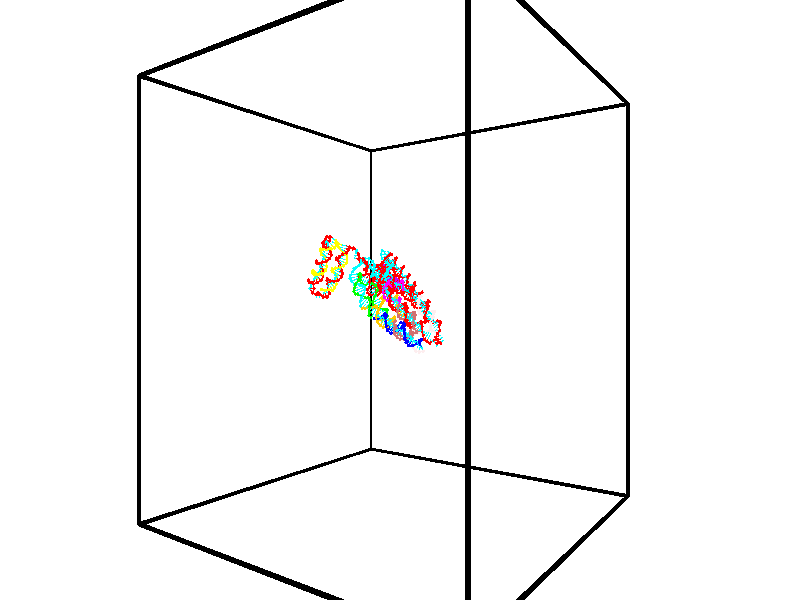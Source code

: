 // switches for output
#declare DRAW_BASES = 1; // possible values are 0, 1; only relevant for DNA ribbons
#declare DRAW_BASES_TYPE = 3; // possible values are 1, 2, 3; only relevant for DNA ribbons
#declare DRAW_FOG = 0; // set to 1 to enable fog

#include "colors.inc"

#include "transforms.inc"
background { rgb <1, 1, 1>}

#default {
   normal{
       ripples 0.25
       frequency 0.20
       turbulence 0.2
       lambda 5
   }
	finish {
		phong 0.1
		phong_size 40.
	}
}

// original window dimensions: 1024x640


// camera settings

camera {
	sky <-0, 1, 0>
	up <-0, 1, 0>
	right 1.6 * <0.581683, 0, 0.813415>
	location <-54.4937, 30, 90.4225>
	look_at <30, 30, 30>
	direction <84.4937, 0, -60.4225>
	angle 67.0682
}


# declare cpy_camera_pos = <-54.4937, 30, 90.4225>;
# if (DRAW_FOG = 1)
fog {
	fog_type 2
	up vnormalize(cpy_camera_pos)
	color rgbt<1,1,1,0.3>
	distance 1e-5
	fog_alt 3e-3
	fog_offset 48
}
# end


// LIGHTS

# declare lum = 6;
global_settings {
	ambient_light rgb lum * <0.05, 0.05, 0.05>
	max_trace_level 15
}# declare cpy_direct_light_amount = 0.25;
light_source
{	1000 * <0.231732, -1, 1.3951>,
	rgb lum * cpy_direct_light_amount
	parallel
}

light_source
{	1000 * <-0.231732, 1, -1.3951>,
	rgb lum * cpy_direct_light_amount
	parallel
}

// strand 0

// nucleotide -1

// particle -1
sphere {
	<43.422318, 32.225338, 22.621313> 0.250000
	pigment { color rgbt <1,0,0,0> }
	no_shadow
}
cylinder {
	<43.030815, 32.286404, 22.676052>,  <42.795914, 32.323044, 22.708895>, 0.100000
	pigment { color rgbt <1,0,0,0> }
	no_shadow
}
cylinder {
	<43.030815, 32.286404, 22.676052>,  <43.422318, 32.225338, 22.621313>, 0.100000
	pigment { color rgbt <1,0,0,0> }
	no_shadow
}

// particle -1
sphere {
	<43.030815, 32.286404, 22.676052> 0.100000
	pigment { color rgbt <1,0,0,0> }
	no_shadow
}
sphere {
	0, 1
	scale<0.080000,0.200000,0.300000>
	matrix <-0.205016, -0.731518, -0.650269,
		0.000833, -0.664512, 0.747277,
		-0.978758, 0.152662, 0.136845,
		42.737186, 32.332203, 22.717106>
	pigment { color rgbt <0,1,1,0> }
	no_shadow
}
cylinder {
	<43.003670, 31.689322, 22.822134>,  <43.422318, 32.225338, 22.621313>, 0.130000
	pigment { color rgbt <1,0,0,0> }
	no_shadow
}

// nucleotide -1

// particle -1
sphere {
	<43.003670, 31.689322, 22.822134> 0.250000
	pigment { color rgbt <1,0,0,0> }
	no_shadow
}
cylinder {
	<42.765221, 31.931961, 22.611732>,  <42.622150, 32.077545, 22.485493>, 0.100000
	pigment { color rgbt <1,0,0,0> }
	no_shadow
}
cylinder {
	<42.765221, 31.931961, 22.611732>,  <43.003670, 31.689322, 22.822134>, 0.100000
	pigment { color rgbt <1,0,0,0> }
	no_shadow
}

// particle -1
sphere {
	<42.765221, 31.931961, 22.611732> 0.100000
	pigment { color rgbt <1,0,0,0> }
	no_shadow
}
sphere {
	0, 1
	scale<0.080000,0.200000,0.300000>
	matrix <-0.129524, -0.719205, -0.682618,
		-0.792380, -0.338792, 0.507301,
		-0.596119, 0.606600, -0.526002,
		42.586384, 32.113941, 22.453932>
	pigment { color rgbt <0,1,1,0> }
	no_shadow
}
cylinder {
	<42.295128, 31.408655, 22.646393>,  <43.003670, 31.689322, 22.822134>, 0.130000
	pigment { color rgbt <1,0,0,0> }
	no_shadow
}

// nucleotide -1

// particle -1
sphere {
	<42.295128, 31.408655, 22.646393> 0.250000
	pigment { color rgbt <1,0,0,0> }
	no_shadow
}
cylinder {
	<42.382191, 31.696877, 22.383053>,  <42.434429, 31.869810, 22.225048>, 0.100000
	pigment { color rgbt <1,0,0,0> }
	no_shadow
}
cylinder {
	<42.382191, 31.696877, 22.383053>,  <42.295128, 31.408655, 22.646393>, 0.100000
	pigment { color rgbt <1,0,0,0> }
	no_shadow
}

// particle -1
sphere {
	<42.382191, 31.696877, 22.383053> 0.100000
	pigment { color rgbt <1,0,0,0> }
	no_shadow
}
sphere {
	0, 1
	scale<0.080000,0.200000,0.300000>
	matrix <-0.269321, -0.603996, -0.750103,
		-0.938132, 0.340573, 0.062597,
		0.217656, 0.720555, -0.658351,
		42.447487, 31.913042, 22.185547>
	pigment { color rgbt <0,1,1,0> }
	no_shadow
}
cylinder {
	<41.723434, 31.594015, 22.169828>,  <42.295128, 31.408655, 22.646393>, 0.130000
	pigment { color rgbt <1,0,0,0> }
	no_shadow
}

// nucleotide -1

// particle -1
sphere {
	<41.723434, 31.594015, 22.169828> 0.250000
	pigment { color rgbt <1,0,0,0> }
	no_shadow
}
cylinder {
	<42.096153, 31.628151, 22.028706>,  <42.319786, 31.648632, 21.944033>, 0.100000
	pigment { color rgbt <1,0,0,0> }
	no_shadow
}
cylinder {
	<42.096153, 31.628151, 22.028706>,  <41.723434, 31.594015, 22.169828>, 0.100000
	pigment { color rgbt <1,0,0,0> }
	no_shadow
}

// particle -1
sphere {
	<42.096153, 31.628151, 22.028706> 0.100000
	pigment { color rgbt <1,0,0,0> }
	no_shadow
}
sphere {
	0, 1
	scale<0.080000,0.200000,0.300000>
	matrix <-0.168048, -0.760102, -0.627698,
		-0.321737, 0.644175, -0.693919,
		0.931797, 0.085342, -0.352805,
		42.375690, 31.653753, 21.922865>
	pigment { color rgbt <0,1,1,0> }
	no_shadow
}
cylinder {
	<41.177792, 32.069675, 21.943707>,  <41.723434, 31.594015, 22.169828>, 0.130000
	pigment { color rgbt <1,0,0,0> }
	no_shadow
}

// nucleotide -1

// particle -1
sphere {
	<41.177792, 32.069675, 21.943707> 0.250000
	pigment { color rgbt <1,0,0,0> }
	no_shadow
}
cylinder {
	<40.913296, 32.133171, 21.650433>,  <40.754597, 32.171268, 21.474468>, 0.100000
	pigment { color rgbt <1,0,0,0> }
	no_shadow
}
cylinder {
	<40.913296, 32.133171, 21.650433>,  <41.177792, 32.069675, 21.943707>, 0.100000
	pigment { color rgbt <1,0,0,0> }
	no_shadow
}

// particle -1
sphere {
	<40.913296, 32.133171, 21.650433> 0.100000
	pigment { color rgbt <1,0,0,0> }
	no_shadow
}
sphere {
	0, 1
	scale<0.080000,0.200000,0.300000>
	matrix <0.717679, -0.150675, -0.679878,
		-0.218395, -0.975756, -0.014290,
		-0.661242, 0.158738, -0.733186,
		40.714924, 32.180794, 21.430477>
	pigment { color rgbt <0,1,1,0> }
	no_shadow
}
cylinder {
	<41.202015, 31.537989, 21.357744>,  <41.177792, 32.069675, 21.943707>, 0.130000
	pigment { color rgbt <1,0,0,0> }
	no_shadow
}

// nucleotide -1

// particle -1
sphere {
	<41.202015, 31.537989, 21.357744> 0.250000
	pigment { color rgbt <1,0,0,0> }
	no_shadow
}
cylinder {
	<41.078857, 31.898380, 21.235474>,  <41.004963, 32.114616, 21.162111>, 0.100000
	pigment { color rgbt <1,0,0,0> }
	no_shadow
}
cylinder {
	<41.078857, 31.898380, 21.235474>,  <41.202015, 31.537989, 21.357744>, 0.100000
	pigment { color rgbt <1,0,0,0> }
	no_shadow
}

// particle -1
sphere {
	<41.078857, 31.898380, 21.235474> 0.100000
	pigment { color rgbt <1,0,0,0> }
	no_shadow
}
sphere {
	0, 1
	scale<0.080000,0.200000,0.300000>
	matrix <0.762469, 0.041497, -0.645692,
		-0.569070, -0.431875, -0.699745,
		-0.307896, 0.900978, -0.305677,
		40.986488, 32.168674, 21.143770>
	pigment { color rgbt <0,1,1,0> }
	no_shadow
}
cylinder {
	<41.135448, 31.534662, 20.643847>,  <41.202015, 31.537989, 21.357744>, 0.130000
	pigment { color rgbt <1,0,0,0> }
	no_shadow
}

// nucleotide -1

// particle -1
sphere {
	<41.135448, 31.534662, 20.643847> 0.250000
	pigment { color rgbt <1,0,0,0> }
	no_shadow
}
cylinder {
	<41.168736, 31.929848, 20.696007>,  <41.188709, 32.166958, 20.727303>, 0.100000
	pigment { color rgbt <1,0,0,0> }
	no_shadow
}
cylinder {
	<41.168736, 31.929848, 20.696007>,  <41.135448, 31.534662, 20.643847>, 0.100000
	pigment { color rgbt <1,0,0,0> }
	no_shadow
}

// particle -1
sphere {
	<41.168736, 31.929848, 20.696007> 0.100000
	pigment { color rgbt <1,0,0,0> }
	no_shadow
}
sphere {
	0, 1
	scale<0.080000,0.200000,0.300000>
	matrix <0.802842, 0.011053, -0.596090,
		-0.590355, 0.154300, -0.792258,
		0.083220, 0.987962, 0.130403,
		41.193703, 32.226238, 20.735128>
	pigment { color rgbt <0,1,1,0> }
	no_shadow
}
cylinder {
	<41.329113, 31.768639, 20.022398>,  <41.135448, 31.534662, 20.643847>, 0.130000
	pigment { color rgbt <1,0,0,0> }
	no_shadow
}

// nucleotide -1

// particle -1
sphere {
	<41.329113, 31.768639, 20.022398> 0.250000
	pigment { color rgbt <1,0,0,0> }
	no_shadow
}
cylinder {
	<41.433640, 32.077621, 20.253922>,  <41.496357, 32.263012, 20.392836>, 0.100000
	pigment { color rgbt <1,0,0,0> }
	no_shadow
}
cylinder {
	<41.433640, 32.077621, 20.253922>,  <41.329113, 31.768639, 20.022398>, 0.100000
	pigment { color rgbt <1,0,0,0> }
	no_shadow
}

// particle -1
sphere {
	<41.433640, 32.077621, 20.253922> 0.100000
	pigment { color rgbt <1,0,0,0> }
	no_shadow
}
sphere {
	0, 1
	scale<0.080000,0.200000,0.300000>
	matrix <0.704439, 0.257335, -0.661471,
		-0.659907, 0.580591, -0.476903,
		0.261320, 0.772459, 0.578808,
		41.512035, 32.309361, 20.427565>
	pigment { color rgbt <0,1,1,0> }
	no_shadow
}
cylinder {
	<41.233902, 32.395245, 19.662464>,  <41.329113, 31.768639, 20.022398>, 0.130000
	pigment { color rgbt <1,0,0,0> }
	no_shadow
}

// nucleotide -1

// particle -1
sphere {
	<41.233902, 32.395245, 19.662464> 0.250000
	pigment { color rgbt <1,0,0,0> }
	no_shadow
}
cylinder {
	<41.508091, 32.485184, 19.939468>,  <41.672604, 32.539146, 20.105671>, 0.100000
	pigment { color rgbt <1,0,0,0> }
	no_shadow
}
cylinder {
	<41.508091, 32.485184, 19.939468>,  <41.233902, 32.395245, 19.662464>, 0.100000
	pigment { color rgbt <1,0,0,0> }
	no_shadow
}

// particle -1
sphere {
	<41.508091, 32.485184, 19.939468> 0.100000
	pigment { color rgbt <1,0,0,0> }
	no_shadow
}
sphere {
	0, 1
	scale<0.080000,0.200000,0.300000>
	matrix <0.674510, 0.162037, -0.720264,
		-0.274162, 0.960826, -0.040591,
		0.685472, 0.224848, 0.692511,
		41.713734, 32.552639, 20.147223>
	pigment { color rgbt <0,1,1,0> }
	no_shadow
}
cylinder {
	<41.636971, 32.972218, 19.470633>,  <41.233902, 32.395245, 19.662464>, 0.130000
	pigment { color rgbt <1,0,0,0> }
	no_shadow
}

// nucleotide -1

// particle -1
sphere {
	<41.636971, 32.972218, 19.470633> 0.250000
	pigment { color rgbt <1,0,0,0> }
	no_shadow
}
cylinder {
	<41.882042, 32.817818, 19.746494>,  <42.029087, 32.725178, 19.912010>, 0.100000
	pigment { color rgbt <1,0,0,0> }
	no_shadow
}
cylinder {
	<41.882042, 32.817818, 19.746494>,  <41.636971, 32.972218, 19.470633>, 0.100000
	pigment { color rgbt <1,0,0,0> }
	no_shadow
}

// particle -1
sphere {
	<41.882042, 32.817818, 19.746494> 0.100000
	pigment { color rgbt <1,0,0,0> }
	no_shadow
}
sphere {
	0, 1
	scale<0.080000,0.200000,0.300000>
	matrix <0.771833, 0.104557, -0.627170,
		0.169982, 0.916553, 0.361990,
		0.612683, -0.386004, 0.689653,
		42.065845, 32.702015, 19.953390>
	pigment { color rgbt <0,1,1,0> }
	no_shadow
}
cylinder {
	<42.234272, 33.428429, 19.507135>,  <41.636971, 32.972218, 19.470633>, 0.130000
	pigment { color rgbt <1,0,0,0> }
	no_shadow
}

// nucleotide -1

// particle -1
sphere {
	<42.234272, 33.428429, 19.507135> 0.250000
	pigment { color rgbt <1,0,0,0> }
	no_shadow
}
cylinder {
	<42.418354, 33.131901, 19.702549>,  <42.528805, 32.953983, 19.819798>, 0.100000
	pigment { color rgbt <1,0,0,0> }
	no_shadow
}
cylinder {
	<42.418354, 33.131901, 19.702549>,  <42.234272, 33.428429, 19.507135>, 0.100000
	pigment { color rgbt <1,0,0,0> }
	no_shadow
}

// particle -1
sphere {
	<42.418354, 33.131901, 19.702549> 0.100000
	pigment { color rgbt <1,0,0,0> }
	no_shadow
}
sphere {
	0, 1
	scale<0.080000,0.200000,0.300000>
	matrix <0.855604, 0.223451, -0.466918,
		0.236970, 0.632867, 0.737106,
		0.460204, -0.741316, 0.488532,
		42.556416, 32.909508, 19.849108>
	pigment { color rgbt <0,1,1,0> }
	no_shadow
}
cylinder {
	<42.868183, 33.669186, 19.648167>,  <42.234272, 33.428429, 19.507135>, 0.130000
	pigment { color rgbt <1,0,0,0> }
	no_shadow
}

// nucleotide -1

// particle -1
sphere {
	<42.868183, 33.669186, 19.648167> 0.250000
	pigment { color rgbt <1,0,0,0> }
	no_shadow
}
cylinder {
	<42.899868, 33.270443, 19.649021>,  <42.918880, 33.031197, 19.649534>, 0.100000
	pigment { color rgbt <1,0,0,0> }
	no_shadow
}
cylinder {
	<42.899868, 33.270443, 19.649021>,  <42.868183, 33.669186, 19.648167>, 0.100000
	pigment { color rgbt <1,0,0,0> }
	no_shadow
}

// particle -1
sphere {
	<42.899868, 33.270443, 19.649021> 0.100000
	pigment { color rgbt <1,0,0,0> }
	no_shadow
}
sphere {
	0, 1
	scale<0.080000,0.200000,0.300000>
	matrix <0.847963, 0.066256, -0.525899,
		0.524104, 0.043469, 0.850544,
		0.079214, -0.996855, 0.002135,
		42.923634, 32.971386, 19.649662>
	pigment { color rgbt <0,1,1,0> }
	no_shadow
}
cylinder {
	<43.555229, 33.436916, 19.860472>,  <42.868183, 33.669186, 19.648167>, 0.130000
	pigment { color rgbt <1,0,0,0> }
	no_shadow
}

// nucleotide -1

// particle -1
sphere {
	<43.555229, 33.436916, 19.860472> 0.250000
	pigment { color rgbt <1,0,0,0> }
	no_shadow
}
cylinder {
	<43.402298, 33.143444, 19.635784>,  <43.310539, 32.967361, 19.500971>, 0.100000
	pigment { color rgbt <1,0,0,0> }
	no_shadow
}
cylinder {
	<43.402298, 33.143444, 19.635784>,  <43.555229, 33.436916, 19.860472>, 0.100000
	pigment { color rgbt <1,0,0,0> }
	no_shadow
}

// particle -1
sphere {
	<43.402298, 33.143444, 19.635784> 0.100000
	pigment { color rgbt <1,0,0,0> }
	no_shadow
}
sphere {
	0, 1
	scale<0.080000,0.200000,0.300000>
	matrix <0.842563, -0.027237, -0.537909,
		0.379356, -0.678945, 0.628588,
		-0.382331, -0.733684, -0.561721,
		43.287598, 32.923340, 19.467268>
	pigment { color rgbt <0,1,1,0> }
	no_shadow
}
cylinder {
	<44.092663, 32.961536, 19.787907>,  <43.555229, 33.436916, 19.860472>, 0.130000
	pigment { color rgbt <1,0,0,0> }
	no_shadow
}

// nucleotide -1

// particle -1
sphere {
	<44.092663, 32.961536, 19.787907> 0.250000
	pigment { color rgbt <1,0,0,0> }
	no_shadow
}
cylinder {
	<43.849892, 32.888035, 19.478619>,  <43.704227, 32.843933, 19.293045>, 0.100000
	pigment { color rgbt <1,0,0,0> }
	no_shadow
}
cylinder {
	<43.849892, 32.888035, 19.478619>,  <44.092663, 32.961536, 19.787907>, 0.100000
	pigment { color rgbt <1,0,0,0> }
	no_shadow
}

// particle -1
sphere {
	<43.849892, 32.888035, 19.478619> 0.100000
	pigment { color rgbt <1,0,0,0> }
	no_shadow
}
sphere {
	0, 1
	scale<0.080000,0.200000,0.300000>
	matrix <0.772242, -0.366272, -0.519122,
		-0.187819, -0.912184, 0.364203,
		-0.606932, -0.183752, -0.773220,
		43.667812, 32.832909, 19.246653>
	pigment { color rgbt <0,1,1,0> }
	no_shadow
}
cylinder {
	<44.438835, 32.410561, 19.338984>,  <44.092663, 32.961536, 19.787907>, 0.130000
	pigment { color rgbt <1,0,0,0> }
	no_shadow
}

// nucleotide -1

// particle -1
sphere {
	<44.438835, 32.410561, 19.338984> 0.250000
	pigment { color rgbt <1,0,0,0> }
	no_shadow
}
cylinder {
	<44.156174, 32.538860, 19.086712>,  <43.986576, 32.615841, 18.935349>, 0.100000
	pigment { color rgbt <1,0,0,0> }
	no_shadow
}
cylinder {
	<44.156174, 32.538860, 19.086712>,  <44.438835, 32.410561, 19.338984>, 0.100000
	pigment { color rgbt <1,0,0,0> }
	no_shadow
}

// particle -1
sphere {
	<44.156174, 32.538860, 19.086712> 0.100000
	pigment { color rgbt <1,0,0,0> }
	no_shadow
}
sphere {
	0, 1
	scale<0.080000,0.200000,0.300000>
	matrix <0.589943, -0.225019, -0.775457,
		-0.390643, -0.920046, -0.030214,
		-0.706658, 0.320752, -0.630677,
		43.944176, 32.635086, 18.897509>
	pigment { color rgbt <0,1,1,0> }
	no_shadow
}
cylinder {
	<44.446491, 31.950882, 18.851627>,  <44.438835, 32.410561, 19.338984>, 0.130000
	pigment { color rgbt <1,0,0,0> }
	no_shadow
}

// nucleotide -1

// particle -1
sphere {
	<44.446491, 31.950882, 18.851627> 0.250000
	pigment { color rgbt <1,0,0,0> }
	no_shadow
}
cylinder {
	<44.254189, 32.265060, 18.695705>,  <44.138805, 32.453568, 18.602152>, 0.100000
	pigment { color rgbt <1,0,0,0> }
	no_shadow
}
cylinder {
	<44.254189, 32.265060, 18.695705>,  <44.446491, 31.950882, 18.851627>, 0.100000
	pigment { color rgbt <1,0,0,0> }
	no_shadow
}

// particle -1
sphere {
	<44.254189, 32.265060, 18.695705> 0.100000
	pigment { color rgbt <1,0,0,0> }
	no_shadow
}
sphere {
	0, 1
	scale<0.080000,0.200000,0.300000>
	matrix <0.471885, -0.142935, -0.869997,
		-0.739052, -0.602200, -0.301922,
		-0.480756, 0.785446, -0.389806,
		44.109962, 32.500694, 18.578764>
	pigment { color rgbt <0,1,1,0> }
	no_shadow
}
cylinder {
	<44.173489, 31.770594, 18.258354>,  <44.446491, 31.950882, 18.851627>, 0.130000
	pigment { color rgbt <1,0,0,0> }
	no_shadow
}

// nucleotide -1

// particle -1
sphere {
	<44.173489, 31.770594, 18.258354> 0.250000
	pigment { color rgbt <1,0,0,0> }
	no_shadow
}
cylinder {
	<44.173328, 32.167351, 18.207527>,  <44.173233, 32.405407, 18.177031>, 0.100000
	pigment { color rgbt <1,0,0,0> }
	no_shadow
}
cylinder {
	<44.173328, 32.167351, 18.207527>,  <44.173489, 31.770594, 18.258354>, 0.100000
	pigment { color rgbt <1,0,0,0> }
	no_shadow
}

// particle -1
sphere {
	<44.173328, 32.167351, 18.207527> 0.100000
	pigment { color rgbt <1,0,0,0> }
	no_shadow
}
sphere {
	0, 1
	scale<0.080000,0.200000,0.300000>
	matrix <0.467772, -0.112125, -0.876708,
		-0.883849, -0.059788, -0.463936,
		-0.000398, 0.991894, -0.127069,
		44.173210, 32.464920, 18.169407>
	pigment { color rgbt <0,1,1,0> }
	no_shadow
}
cylinder {
	<44.100380, 31.871609, 17.557510>,  <44.173489, 31.770594, 18.258354>, 0.130000
	pigment { color rgbt <1,0,0,0> }
	no_shadow
}

// nucleotide -1

// particle -1
sphere {
	<44.100380, 31.871609, 17.557510> 0.250000
	pigment { color rgbt <1,0,0,0> }
	no_shadow
}
cylinder {
	<44.221165, 32.232754, 17.679928>,  <44.293636, 32.449440, 17.753378>, 0.100000
	pigment { color rgbt <1,0,0,0> }
	no_shadow
}
cylinder {
	<44.221165, 32.232754, 17.679928>,  <44.100380, 31.871609, 17.557510>, 0.100000
	pigment { color rgbt <1,0,0,0> }
	no_shadow
}

// particle -1
sphere {
	<44.221165, 32.232754, 17.679928> 0.100000
	pigment { color rgbt <1,0,0,0> }
	no_shadow
}
sphere {
	0, 1
	scale<0.080000,0.200000,0.300000>
	matrix <0.535861, 0.104765, -0.837781,
		-0.788463, 0.416973, -0.452173,
		0.301960, 0.902861, 0.306043,
		44.311752, 32.503613, 17.771740>
	pigment { color rgbt <0,1,1,0> }
	no_shadow
}
cylinder {
	<44.041138, 32.345181, 16.984007>,  <44.100380, 31.871609, 17.557510>, 0.130000
	pigment { color rgbt <1,0,0,0> }
	no_shadow
}

// nucleotide -1

// particle -1
sphere {
	<44.041138, 32.345181, 16.984007> 0.250000
	pigment { color rgbt <1,0,0,0> }
	no_shadow
}
cylinder {
	<44.309490, 32.505932, 17.233295>,  <44.470501, 32.602383, 17.382870>, 0.100000
	pigment { color rgbt <1,0,0,0> }
	no_shadow
}
cylinder {
	<44.309490, 32.505932, 17.233295>,  <44.041138, 32.345181, 16.984007>, 0.100000
	pigment { color rgbt <1,0,0,0> }
	no_shadow
}

// particle -1
sphere {
	<44.309490, 32.505932, 17.233295> 0.100000
	pigment { color rgbt <1,0,0,0> }
	no_shadow
}
sphere {
	0, 1
	scale<0.080000,0.200000,0.300000>
	matrix <0.550267, 0.293592, -0.781671,
		-0.497112, 0.867350, -0.024175,
		0.670884, 0.401881, 0.623223,
		44.510754, 32.626495, 17.420261>
	pigment { color rgbt <0,1,1,0> }
	no_shadow
}
cylinder {
	<44.216618, 33.124550, 16.782196>,  <44.041138, 32.345181, 16.984007>, 0.130000
	pigment { color rgbt <1,0,0,0> }
	no_shadow
}

// nucleotide -1

// particle -1
sphere {
	<44.216618, 33.124550, 16.782196> 0.250000
	pigment { color rgbt <1,0,0,0> }
	no_shadow
}
cylinder {
	<44.525684, 32.978397, 16.989845>,  <44.711124, 32.890705, 17.114435>, 0.100000
	pigment { color rgbt <1,0,0,0> }
	no_shadow
}
cylinder {
	<44.525684, 32.978397, 16.989845>,  <44.216618, 33.124550, 16.782196>, 0.100000
	pigment { color rgbt <1,0,0,0> }
	no_shadow
}

// particle -1
sphere {
	<44.525684, 32.978397, 16.989845> 0.100000
	pigment { color rgbt <1,0,0,0> }
	no_shadow
}
sphere {
	0, 1
	scale<0.080000,0.200000,0.300000>
	matrix <0.623837, 0.285598, -0.727503,
		0.117552, 0.885965, 0.448607,
		0.772664, -0.365377, 0.519125,
		44.757484, 32.868786, 17.145582>
	pigment { color rgbt <0,1,1,0> }
	no_shadow
}
cylinder {
	<44.780037, 33.659306, 16.743801>,  <44.216618, 33.124550, 16.782196>, 0.130000
	pigment { color rgbt <1,0,0,0> }
	no_shadow
}

// nucleotide -1

// particle -1
sphere {
	<44.780037, 33.659306, 16.743801> 0.250000
	pigment { color rgbt <1,0,0,0> }
	no_shadow
}
cylinder {
	<44.947029, 33.311657, 16.849880>,  <45.047226, 33.103065, 16.913528>, 0.100000
	pigment { color rgbt <1,0,0,0> }
	no_shadow
}
cylinder {
	<44.947029, 33.311657, 16.849880>,  <44.780037, 33.659306, 16.743801>, 0.100000
	pigment { color rgbt <1,0,0,0> }
	no_shadow
}

// particle -1
sphere {
	<44.947029, 33.311657, 16.849880> 0.100000
	pigment { color rgbt <1,0,0,0> }
	no_shadow
}
sphere {
	0, 1
	scale<0.080000,0.200000,0.300000>
	matrix <0.771782, 0.185094, -0.608352,
		0.479648, 0.458651, 0.748049,
		0.417481, -0.869126, 0.265198,
		45.072273, 33.050919, 16.929440>
	pigment { color rgbt <0,1,1,0> }
	no_shadow
}
cylinder {
	<45.439842, 33.872753, 16.877939>,  <44.780037, 33.659306, 16.743801>, 0.130000
	pigment { color rgbt <1,0,0,0> }
	no_shadow
}

// nucleotide -1

// particle -1
sphere {
	<45.439842, 33.872753, 16.877939> 0.250000
	pigment { color rgbt <1,0,0,0> }
	no_shadow
}
cylinder {
	<45.464817, 33.479008, 16.812050>,  <45.479801, 33.242760, 16.772516>, 0.100000
	pigment { color rgbt <1,0,0,0> }
	no_shadow
}
cylinder {
	<45.464817, 33.479008, 16.812050>,  <45.439842, 33.872753, 16.877939>, 0.100000
	pigment { color rgbt <1,0,0,0> }
	no_shadow
}

// particle -1
sphere {
	<45.464817, 33.479008, 16.812050> 0.100000
	pigment { color rgbt <1,0,0,0> }
	no_shadow
}
sphere {
	0, 1
	scale<0.080000,0.200000,0.300000>
	matrix <0.667590, 0.163878, -0.726269,
		0.741906, -0.064622, 0.667382,
		0.062437, -0.984362, -0.164723,
		45.483547, 33.183701, 16.762632>
	pigment { color rgbt <0,1,1,0> }
	no_shadow
}
cylinder {
	<46.221684, 33.611881, 16.840174>,  <45.439842, 33.872753, 16.877939>, 0.130000
	pigment { color rgbt <1,0,0,0> }
	no_shadow
}

// nucleotide -1

// particle -1
sphere {
	<46.221684, 33.611881, 16.840174> 0.250000
	pigment { color rgbt <1,0,0,0> }
	no_shadow
}
cylinder {
	<45.956367, 33.388851, 16.640511>,  <45.797176, 33.255035, 16.520714>, 0.100000
	pigment { color rgbt <1,0,0,0> }
	no_shadow
}
cylinder {
	<45.956367, 33.388851, 16.640511>,  <46.221684, 33.611881, 16.840174>, 0.100000
	pigment { color rgbt <1,0,0,0> }
	no_shadow
}

// particle -1
sphere {
	<45.956367, 33.388851, 16.640511> 0.100000
	pigment { color rgbt <1,0,0,0> }
	no_shadow
}
sphere {
	0, 1
	scale<0.080000,0.200000,0.300000>
	matrix <0.618160, -0.032261, -0.785390,
		0.421809, -0.829500, 0.366069,
		-0.663291, -0.557574, -0.499156,
		45.757381, 33.221581, 16.490765>
	pigment { color rgbt <0,1,1,0> }
	no_shadow
}
cylinder {
	<46.668480, 33.169304, 16.438002>,  <46.221684, 33.611881, 16.840174>, 0.130000
	pigment { color rgbt <1,0,0,0> }
	no_shadow
}

// nucleotide -1

// particle -1
sphere {
	<46.668480, 33.169304, 16.438002> 0.250000
	pigment { color rgbt <1,0,0,0> }
	no_shadow
}
cylinder {
	<46.311100, 33.119991, 16.265240>,  <46.096672, 33.090405, 16.161583>, 0.100000
	pigment { color rgbt <1,0,0,0> }
	no_shadow
}
cylinder {
	<46.311100, 33.119991, 16.265240>,  <46.668480, 33.169304, 16.438002>, 0.100000
	pigment { color rgbt <1,0,0,0> }
	no_shadow
}

// particle -1
sphere {
	<46.311100, 33.119991, 16.265240> 0.100000
	pigment { color rgbt <1,0,0,0> }
	no_shadow
}
sphere {
	0, 1
	scale<0.080000,0.200000,0.300000>
	matrix <0.444849, -0.110062, -0.888817,
		0.062040, -0.986249, 0.153178,
		-0.893454, -0.123283, -0.431903,
		46.043064, 33.083008, 16.135668>
	pigment { color rgbt <0,1,1,0> }
	no_shadow
}
cylinder {
	<46.868427, 32.654182, 15.903156>,  <46.668480, 33.169304, 16.438002>, 0.130000
	pigment { color rgbt <1,0,0,0> }
	no_shadow
}

// nucleotide -1

// particle -1
sphere {
	<46.868427, 32.654182, 15.903156> 0.250000
	pigment { color rgbt <1,0,0,0> }
	no_shadow
}
cylinder {
	<46.508347, 32.802563, 15.811917>,  <46.292297, 32.891590, 15.757174>, 0.100000
	pigment { color rgbt <1,0,0,0> }
	no_shadow
}
cylinder {
	<46.508347, 32.802563, 15.811917>,  <46.868427, 32.654182, 15.903156>, 0.100000
	pigment { color rgbt <1,0,0,0> }
	no_shadow
}

// particle -1
sphere {
	<46.508347, 32.802563, 15.811917> 0.100000
	pigment { color rgbt <1,0,0,0> }
	no_shadow
}
sphere {
	0, 1
	scale<0.080000,0.200000,0.300000>
	matrix <0.271110, 0.067504, -0.960178,
		-0.340780, -0.926196, -0.161335,
		-0.900205, 0.370949, -0.228097,
		46.238285, 32.913849, 15.743488>
	pigment { color rgbt <0,1,1,0> }
	no_shadow
}
cylinder {
	<46.601028, 32.197220, 15.491175>,  <46.868427, 32.654182, 15.903156>, 0.130000
	pigment { color rgbt <1,0,0,0> }
	no_shadow
}

// nucleotide -1

// particle -1
sphere {
	<46.601028, 32.197220, 15.491175> 0.250000
	pigment { color rgbt <1,0,0,0> }
	no_shadow
}
cylinder {
	<46.447063, 32.561424, 15.430758>,  <46.354683, 32.779945, 15.394508>, 0.100000
	pigment { color rgbt <1,0,0,0> }
	no_shadow
}
cylinder {
	<46.447063, 32.561424, 15.430758>,  <46.601028, 32.197220, 15.491175>, 0.100000
	pigment { color rgbt <1,0,0,0> }
	no_shadow
}

// particle -1
sphere {
	<46.447063, 32.561424, 15.430758> 0.100000
	pigment { color rgbt <1,0,0,0> }
	no_shadow
}
sphere {
	0, 1
	scale<0.080000,0.200000,0.300000>
	matrix <0.328846, -0.017616, -0.944220,
		-0.862383, -0.413109, -0.292637,
		-0.384911, 0.910511, -0.151041,
		46.331589, 32.834579, 15.385447>
	pigment { color rgbt <0,1,1,0> }
	no_shadow
}
cylinder {
	<46.124798, 32.069790, 14.968931>,  <46.601028, 32.197220, 15.491175>, 0.130000
	pigment { color rgbt <1,0,0,0> }
	no_shadow
}

// nucleotide -1

// particle -1
sphere {
	<46.124798, 32.069790, 14.968931> 0.250000
	pigment { color rgbt <1,0,0,0> }
	no_shadow
}
cylinder {
	<46.244541, 32.451447, 14.968246>,  <46.316387, 32.680439, 14.967834>, 0.100000
	pigment { color rgbt <1,0,0,0> }
	no_shadow
}
cylinder {
	<46.244541, 32.451447, 14.968246>,  <46.124798, 32.069790, 14.968931>, 0.100000
	pigment { color rgbt <1,0,0,0> }
	no_shadow
}

// particle -1
sphere {
	<46.244541, 32.451447, 14.968246> 0.100000
	pigment { color rgbt <1,0,0,0> }
	no_shadow
}
sphere {
	0, 1
	scale<0.080000,0.200000,0.300000>
	matrix <0.309076, -0.098671, -0.945905,
		-0.902693, 0.282637, -0.324440,
		0.299361, 0.954139, -0.001714,
		46.334351, 32.737690, 14.967731>
	pigment { color rgbt <0,1,1,0> }
	no_shadow
}
cylinder {
	<45.845032, 32.345695, 14.418973>,  <46.124798, 32.069790, 14.968931>, 0.130000
	pigment { color rgbt <1,0,0,0> }
	no_shadow
}

// nucleotide -1

// particle -1
sphere {
	<45.845032, 32.345695, 14.418973> 0.250000
	pigment { color rgbt <1,0,0,0> }
	no_shadow
}
cylinder {
	<46.194080, 32.523453, 14.500024>,  <46.403507, 32.630108, 14.548655>, 0.100000
	pigment { color rgbt <1,0,0,0> }
	no_shadow
}
cylinder {
	<46.194080, 32.523453, 14.500024>,  <45.845032, 32.345695, 14.418973>, 0.100000
	pigment { color rgbt <1,0,0,0> }
	no_shadow
}

// particle -1
sphere {
	<46.194080, 32.523453, 14.500024> 0.100000
	pigment { color rgbt <1,0,0,0> }
	no_shadow
}
sphere {
	0, 1
	scale<0.080000,0.200000,0.300000>
	matrix <0.324160, -0.216649, -0.920860,
		-0.365321, 0.869242, -0.333105,
		0.872617, 0.444389, 0.202627,
		46.455864, 32.656769, 14.560812>
	pigment { color rgbt <0,1,1,0> }
	no_shadow
}
cylinder {
	<46.084839, 33.061680, 14.167499>,  <45.845032, 32.345695, 14.418973>, 0.130000
	pigment { color rgbt <1,0,0,0> }
	no_shadow
}

// nucleotide -1

// particle -1
sphere {
	<46.084839, 33.061680, 14.167499> 0.250000
	pigment { color rgbt <1,0,0,0> }
	no_shadow
}
cylinder {
	<46.389690, 32.803707, 14.190225>,  <46.572601, 32.648922, 14.203860>, 0.100000
	pigment { color rgbt <1,0,0,0> }
	no_shadow
}
cylinder {
	<46.389690, 32.803707, 14.190225>,  <46.084839, 33.061680, 14.167499>, 0.100000
	pigment { color rgbt <1,0,0,0> }
	no_shadow
}

// particle -1
sphere {
	<46.389690, 32.803707, 14.190225> 0.100000
	pigment { color rgbt <1,0,0,0> }
	no_shadow
}
sphere {
	0, 1
	scale<0.080000,0.200000,0.300000>
	matrix <0.130512, 0.067087, -0.989174,
		0.634140, 0.761289, 0.135300,
		0.762124, -0.644933, 0.056815,
		46.618328, 32.610226, 14.207270>
	pigment { color rgbt <0,1,1,0> }
	no_shadow
}
cylinder {
	<46.525227, 33.377335, 13.687542>,  <46.084839, 33.061680, 14.167499>, 0.130000
	pigment { color rgbt <1,0,0,0> }
	no_shadow
}

// nucleotide -1

// particle -1
sphere {
	<46.525227, 33.377335, 13.687542> 0.250000
	pigment { color rgbt <1,0,0,0> }
	no_shadow
}
cylinder {
	<46.592491, 32.991199, 13.767379>,  <46.632851, 32.759518, 13.815281>, 0.100000
	pigment { color rgbt <1,0,0,0> }
	no_shadow
}
cylinder {
	<46.592491, 32.991199, 13.767379>,  <46.525227, 33.377335, 13.687542>, 0.100000
	pigment { color rgbt <1,0,0,0> }
	no_shadow
}

// particle -1
sphere {
	<46.592491, 32.991199, 13.767379> 0.100000
	pigment { color rgbt <1,0,0,0> }
	no_shadow
}
sphere {
	0, 1
	scale<0.080000,0.200000,0.300000>
	matrix <0.210360, -0.162668, -0.963996,
		0.963052, 0.204098, 0.175714,
		0.168166, -0.965341, 0.199592,
		46.642941, 32.701595, 13.827256>
	pigment { color rgbt <0,1,1,0> }
	no_shadow
}
cylinder {
	<47.013607, 33.736595, 13.217642>,  <46.525227, 33.377335, 13.687542>, 0.130000
	pigment { color rgbt <1,0,0,0> }
	no_shadow
}

// nucleotide -1

// particle -1
sphere {
	<47.013607, 33.736595, 13.217642> 0.250000
	pigment { color rgbt <1,0,0,0> }
	no_shadow
}
cylinder {
	<47.079990, 34.118896, 13.314797>,  <47.119820, 34.348278, 13.373091>, 0.100000
	pigment { color rgbt <1,0,0,0> }
	no_shadow
}
cylinder {
	<47.079990, 34.118896, 13.314797>,  <47.013607, 33.736595, 13.217642>, 0.100000
	pigment { color rgbt <1,0,0,0> }
	no_shadow
}

// particle -1
sphere {
	<47.079990, 34.118896, 13.314797> 0.100000
	pigment { color rgbt <1,0,0,0> }
	no_shadow
}
sphere {
	0, 1
	scale<0.080000,0.200000,0.300000>
	matrix <0.253751, 0.196623, -0.947074,
		-0.952926, 0.218806, -0.209893,
		0.165956, 0.955753, 0.242889,
		47.129776, 34.405621, 13.387664>
	pigment { color rgbt <0,1,1,0> }
	no_shadow
}
cylinder {
	<46.514435, 34.363564, 13.299018>,  <47.013607, 33.736595, 13.217642>, 0.130000
	pigment { color rgbt <1,0,0,0> }
	no_shadow
}

// nucleotide -1

// particle -1
sphere {
	<46.514435, 34.363564, 13.299018> 0.250000
	pigment { color rgbt <1,0,0,0> }
	no_shadow
}
cylinder {
	<46.392708, 34.682777, 13.090964>,  <46.319672, 34.874306, 12.966132>, 0.100000
	pigment { color rgbt <1,0,0,0> }
	no_shadow
}
cylinder {
	<46.392708, 34.682777, 13.090964>,  <46.514435, 34.363564, 13.299018>, 0.100000
	pigment { color rgbt <1,0,0,0> }
	no_shadow
}

// particle -1
sphere {
	<46.392708, 34.682777, 13.090964> 0.100000
	pigment { color rgbt <1,0,0,0> }
	no_shadow
}
sphere {
	0, 1
	scale<0.080000,0.200000,0.300000>
	matrix <-0.536622, 0.307526, 0.785789,
		0.787039, 0.518242, 0.334656,
		-0.304314, 0.798031, -0.520135,
		46.301414, 34.922188, 12.934924>
	pigment { color rgbt <0,1,1,0> }
	no_shadow
}
cylinder {
	<46.734028, 35.073776, 13.740669>,  <46.514435, 34.363564, 13.299018>, 0.130000
	pigment { color rgbt <1,0,0,0> }
	no_shadow
}

// nucleotide -1

// particle -1
sphere {
	<46.734028, 35.073776, 13.740669> 0.250000
	pigment { color rgbt <1,0,0,0> }
	no_shadow
}
cylinder {
	<46.433346, 35.092464, 13.477530>,  <46.252937, 35.103676, 13.319648>, 0.100000
	pigment { color rgbt <1,0,0,0> }
	no_shadow
}
cylinder {
	<46.433346, 35.092464, 13.477530>,  <46.734028, 35.073776, 13.740669>, 0.100000
	pigment { color rgbt <1,0,0,0> }
	no_shadow
}

// particle -1
sphere {
	<46.433346, 35.092464, 13.477530> 0.100000
	pigment { color rgbt <1,0,0,0> }
	no_shadow
}
sphere {
	0, 1
	scale<0.080000,0.200000,0.300000>
	matrix <-0.638738, 0.196763, 0.743840,
		0.164190, 0.979337, -0.118066,
		-0.751702, 0.046718, -0.657846,
		46.207836, 35.106480, 13.280176>
	pigment { color rgbt <0,1,1,0> }
	no_shadow
}
cylinder {
	<46.387821, 35.754826, 13.759850>,  <46.734028, 35.073776, 13.740669>, 0.130000
	pigment { color rgbt <1,0,0,0> }
	no_shadow
}

// nucleotide -1

// particle -1
sphere {
	<46.387821, 35.754826, 13.759850> 0.250000
	pigment { color rgbt <1,0,0,0> }
	no_shadow
}
cylinder {
	<46.135311, 35.475204, 13.625501>,  <45.983803, 35.307430, 13.544891>, 0.100000
	pigment { color rgbt <1,0,0,0> }
	no_shadow
}
cylinder {
	<46.135311, 35.475204, 13.625501>,  <46.387821, 35.754826, 13.759850>, 0.100000
	pigment { color rgbt <1,0,0,0> }
	no_shadow
}

// particle -1
sphere {
	<46.135311, 35.475204, 13.625501> 0.100000
	pigment { color rgbt <1,0,0,0> }
	no_shadow
}
sphere {
	0, 1
	scale<0.080000,0.200000,0.300000>
	matrix <-0.629074, 0.208248, 0.748931,
		-0.453599, 0.684074, -0.571219,
		-0.631280, -0.699053, -0.335872,
		45.945927, 35.265488, 13.524739>
	pigment { color rgbt <0,1,1,0> }
	no_shadow
}
cylinder {
	<45.753582, 35.909832, 14.016365>,  <46.387821, 35.754826, 13.759850>, 0.130000
	pigment { color rgbt <1,0,0,0> }
	no_shadow
}

// nucleotide -1

// particle -1
sphere {
	<45.753582, 35.909832, 14.016365> 0.250000
	pigment { color rgbt <1,0,0,0> }
	no_shadow
}
cylinder {
	<45.694130, 35.528156, 13.912490>,  <45.658459, 35.299152, 13.850165>, 0.100000
	pigment { color rgbt <1,0,0,0> }
	no_shadow
}
cylinder {
	<45.694130, 35.528156, 13.912490>,  <45.753582, 35.909832, 14.016365>, 0.100000
	pigment { color rgbt <1,0,0,0> }
	no_shadow
}

// particle -1
sphere {
	<45.694130, 35.528156, 13.912490> 0.100000
	pigment { color rgbt <1,0,0,0> }
	no_shadow
}
sphere {
	0, 1
	scale<0.080000,0.200000,0.300000>
	matrix <-0.698832, -0.084453, 0.710283,
		-0.699674, 0.287047, -0.654264,
		-0.148630, -0.954186, -0.259687,
		45.649540, 35.241901, 13.834583>
	pigment { color rgbt <0,1,1,0> }
	no_shadow
}
cylinder {
	<45.047874, 35.709446, 13.980599>,  <45.753582, 35.909832, 14.016365>, 0.130000
	pigment { color rgbt <1,0,0,0> }
	no_shadow
}

// nucleotide -1

// particle -1
sphere {
	<45.047874, 35.709446, 13.980599> 0.250000
	pigment { color rgbt <1,0,0,0> }
	no_shadow
}
cylinder {
	<45.304409, 35.425602, 14.097308>,  <45.458332, 35.255295, 14.167334>, 0.100000
	pigment { color rgbt <1,0,0,0> }
	no_shadow
}
cylinder {
	<45.304409, 35.425602, 14.097308>,  <45.047874, 35.709446, 13.980599>, 0.100000
	pigment { color rgbt <1,0,0,0> }
	no_shadow
}

// particle -1
sphere {
	<45.304409, 35.425602, 14.097308> 0.100000
	pigment { color rgbt <1,0,0,0> }
	no_shadow
}
sphere {
	0, 1
	scale<0.080000,0.200000,0.300000>
	matrix <-0.504175, -0.103120, 0.857423,
		-0.578352, -0.697003, -0.423905,
		0.641339, -0.709615, 0.291772,
		45.496811, 35.212719, 14.184840>
	pigment { color rgbt <0,1,1,0> }
	no_shadow
}
cylinder {
	<44.614670, 35.098591, 13.959179>,  <45.047874, 35.709446, 13.980599>, 0.130000
	pigment { color rgbt <1,0,0,0> }
	no_shadow
}

// nucleotide -1

// particle -1
sphere {
	<44.614670, 35.098591, 13.959179> 0.250000
	pigment { color rgbt <1,0,0,0> }
	no_shadow
}
cylinder {
	<44.914143, 35.109856, 14.224109>,  <45.093826, 35.116615, 14.383067>, 0.100000
	pigment { color rgbt <1,0,0,0> }
	no_shadow
}
cylinder {
	<44.914143, 35.109856, 14.224109>,  <44.614670, 35.098591, 13.959179>, 0.100000
	pigment { color rgbt <1,0,0,0> }
	no_shadow
}

// particle -1
sphere {
	<44.914143, 35.109856, 14.224109> 0.100000
	pigment { color rgbt <1,0,0,0> }
	no_shadow
}
sphere {
	0, 1
	scale<0.080000,0.200000,0.300000>
	matrix <-0.637335, -0.244326, 0.730827,
		0.182407, -0.969284, -0.164974,
		0.748687, 0.028164, 0.662326,
		45.138748, 35.118305, 14.422807>
	pigment { color rgbt <0,1,1,0> }
	no_shadow
}
cylinder {
	<44.458553, 34.540009, 14.351336>,  <44.614670, 35.098591, 13.959179>, 0.130000
	pigment { color rgbt <1,0,0,0> }
	no_shadow
}

// nucleotide -1

// particle -1
sphere {
	<44.458553, 34.540009, 14.351336> 0.250000
	pigment { color rgbt <1,0,0,0> }
	no_shadow
}
cylinder {
	<44.700222, 34.777630, 14.563779>,  <44.845222, 34.920204, 14.691245>, 0.100000
	pigment { color rgbt <1,0,0,0> }
	no_shadow
}
cylinder {
	<44.700222, 34.777630, 14.563779>,  <44.458553, 34.540009, 14.351336>, 0.100000
	pigment { color rgbt <1,0,0,0> }
	no_shadow
}

// particle -1
sphere {
	<44.700222, 34.777630, 14.563779> 0.100000
	pigment { color rgbt <1,0,0,0> }
	no_shadow
}
sphere {
	0, 1
	scale<0.080000,0.200000,0.300000>
	matrix <-0.408542, -0.341320, 0.846519,
		0.684154, -0.728424, 0.036478,
		0.604174, 0.594052, 0.531107,
		44.881474, 34.955845, 14.723111>
	pigment { color rgbt <0,1,1,0> }
	no_shadow
}
cylinder {
	<44.636181, 34.104572, 15.035587>,  <44.458553, 34.540009, 14.351336>, 0.130000
	pigment { color rgbt <1,0,0,0> }
	no_shadow
}

// nucleotide -1

// particle -1
sphere {
	<44.636181, 34.104572, 15.035587> 0.250000
	pigment { color rgbt <1,0,0,0> }
	no_shadow
}
cylinder {
	<44.703766, 34.493145, 15.102256>,  <44.744316, 34.726288, 15.142257>, 0.100000
	pigment { color rgbt <1,0,0,0> }
	no_shadow
}
cylinder {
	<44.703766, 34.493145, 15.102256>,  <44.636181, 34.104572, 15.035587>, 0.100000
	pigment { color rgbt <1,0,0,0> }
	no_shadow
}

// particle -1
sphere {
	<44.703766, 34.493145, 15.102256> 0.100000
	pigment { color rgbt <1,0,0,0> }
	no_shadow
}
sphere {
	0, 1
	scale<0.080000,0.200000,0.300000>
	matrix <-0.427593, -0.080115, 0.900414,
		0.888040, -0.223402, 0.401840,
		0.168961, 0.971428, 0.166670,
		44.754456, 34.784573, 15.152257>
	pigment { color rgbt <0,1,1,0> }
	no_shadow
}
cylinder {
	<44.986217, 34.254776, 15.757090>,  <44.636181, 34.104572, 15.035587>, 0.130000
	pigment { color rgbt <1,0,0,0> }
	no_shadow
}

// nucleotide -1

// particle -1
sphere {
	<44.986217, 34.254776, 15.757090> 0.250000
	pigment { color rgbt <1,0,0,0> }
	no_shadow
}
cylinder {
	<44.781628, 34.580658, 15.647809>,  <44.658875, 34.776188, 15.582240>, 0.100000
	pigment { color rgbt <1,0,0,0> }
	no_shadow
}
cylinder {
	<44.781628, 34.580658, 15.647809>,  <44.986217, 34.254776, 15.757090>, 0.100000
	pigment { color rgbt <1,0,0,0> }
	no_shadow
}

// particle -1
sphere {
	<44.781628, 34.580658, 15.647809> 0.100000
	pigment { color rgbt <1,0,0,0> }
	no_shadow
}
sphere {
	0, 1
	scale<0.080000,0.200000,0.300000>
	matrix <-0.521863, -0.041920, 0.851999,
		0.682679, 0.578353, 0.446607,
		-0.511478, 0.814709, -0.273203,
		44.628185, 34.825069, 15.565848>
	pigment { color rgbt <0,1,1,0> }
	no_shadow
}
cylinder {
	<44.786175, 34.468304, 16.397911>,  <44.986217, 34.254776, 15.757090>, 0.130000
	pigment { color rgbt <1,0,0,0> }
	no_shadow
}

// nucleotide -1

// particle -1
sphere {
	<44.786175, 34.468304, 16.397911> 0.250000
	pigment { color rgbt <1,0,0,0> }
	no_shadow
}
cylinder {
	<44.546219, 34.683132, 16.160698>,  <44.402245, 34.812031, 16.018370>, 0.100000
	pigment { color rgbt <1,0,0,0> }
	no_shadow
}
cylinder {
	<44.546219, 34.683132, 16.160698>,  <44.786175, 34.468304, 16.397911>, 0.100000
	pigment { color rgbt <1,0,0,0> }
	no_shadow
}

// particle -1
sphere {
	<44.546219, 34.683132, 16.160698> 0.100000
	pigment { color rgbt <1,0,0,0> }
	no_shadow
}
sphere {
	0, 1
	scale<0.080000,0.200000,0.300000>
	matrix <-0.711943, -0.020120, 0.701949,
		0.365067, 0.843295, 0.394436,
		-0.599886, 0.537074, -0.593033,
		44.366253, 34.844254, 15.982788>
	pigment { color rgbt <0,1,1,0> }
	no_shadow
}
cylinder {
	<44.452110, 34.904465, 16.854486>,  <44.786175, 34.468304, 16.397911>, 0.130000
	pigment { color rgbt <1,0,0,0> }
	no_shadow
}

// nucleotide -1

// particle -1
sphere {
	<44.452110, 34.904465, 16.854486> 0.250000
	pigment { color rgbt <1,0,0,0> }
	no_shadow
}
cylinder {
	<44.215485, 34.890617, 16.532280>,  <44.073509, 34.882309, 16.338957>, 0.100000
	pigment { color rgbt <1,0,0,0> }
	no_shadow
}
cylinder {
	<44.215485, 34.890617, 16.532280>,  <44.452110, 34.904465, 16.854486>, 0.100000
	pigment { color rgbt <1,0,0,0> }
	no_shadow
}

// particle -1
sphere {
	<44.215485, 34.890617, 16.532280> 0.100000
	pigment { color rgbt <1,0,0,0> }
	no_shadow
}
sphere {
	0, 1
	scale<0.080000,0.200000,0.300000>
	matrix <-0.796753, -0.127857, 0.590624,
		-0.123436, 0.991188, 0.048054,
		-0.591564, -0.034617, -0.805515,
		44.038017, 34.880234, 16.290625>
	pigment { color rgbt <0,1,1,0> }
	no_shadow
}
cylinder {
	<43.959866, 35.460636, 16.893585>,  <44.452110, 34.904465, 16.854486>, 0.130000
	pigment { color rgbt <1,0,0,0> }
	no_shadow
}

// nucleotide -1

// particle -1
sphere {
	<43.959866, 35.460636, 16.893585> 0.250000
	pigment { color rgbt <1,0,0,0> }
	no_shadow
}
cylinder {
	<43.814808, 35.161900, 16.670616>,  <43.727776, 34.982658, 16.536835>, 0.100000
	pigment { color rgbt <1,0,0,0> }
	no_shadow
}
cylinder {
	<43.814808, 35.161900, 16.670616>,  <43.959866, 35.460636, 16.893585>, 0.100000
	pigment { color rgbt <1,0,0,0> }
	no_shadow
}

// particle -1
sphere {
	<43.814808, 35.161900, 16.670616> 0.100000
	pigment { color rgbt <1,0,0,0> }
	no_shadow
}
sphere {
	0, 1
	scale<0.080000,0.200000,0.300000>
	matrix <-0.722524, -0.152464, 0.674324,
		-0.588600, 0.647289, -0.484321,
		-0.362641, -0.746841, -0.557422,
		43.706017, 34.937847, 16.503389>
	pigment { color rgbt <0,1,1,0> }
	no_shadow
}
cylinder {
	<43.224796, 35.540955, 17.092030>,  <43.959866, 35.460636, 16.893585>, 0.130000
	pigment { color rgbt <1,0,0,0> }
	no_shadow
}

// nucleotide -1

// particle -1
sphere {
	<43.224796, 35.540955, 17.092030> 0.250000
	pigment { color rgbt <1,0,0,0> }
	no_shadow
}
cylinder {
	<43.248337, 35.209789, 16.868923>,  <43.262463, 35.011089, 16.735060>, 0.100000
	pigment { color rgbt <1,0,0,0> }
	no_shadow
}
cylinder {
	<43.248337, 35.209789, 16.868923>,  <43.224796, 35.540955, 17.092030>, 0.100000
	pigment { color rgbt <1,0,0,0> }
	no_shadow
}

// particle -1
sphere {
	<43.248337, 35.209789, 16.868923> 0.100000
	pigment { color rgbt <1,0,0,0> }
	no_shadow
}
sphere {
	0, 1
	scale<0.080000,0.200000,0.300000>
	matrix <-0.879010, -0.307807, 0.364138,
		-0.473157, 0.468851, -0.745856,
		0.058853, -0.827909, -0.557766,
		43.265991, 34.961418, 16.701593>
	pigment { color rgbt <0,1,1,0> }
	no_shadow
}
cylinder {
	<42.663223, 35.492607, 16.609514>,  <43.224796, 35.540955, 17.092030>, 0.130000
	pigment { color rgbt <1,0,0,0> }
	no_shadow
}

// nucleotide -1

// particle -1
sphere {
	<42.663223, 35.492607, 16.609514> 0.250000
	pigment { color rgbt <1,0,0,0> }
	no_shadow
}
cylinder {
	<42.798580, 35.121647, 16.673283>,  <42.879795, 34.899071, 16.711544>, 0.100000
	pigment { color rgbt <1,0,0,0> }
	no_shadow
}
cylinder {
	<42.798580, 35.121647, 16.673283>,  <42.663223, 35.492607, 16.609514>, 0.100000
	pigment { color rgbt <1,0,0,0> }
	no_shadow
}

// particle -1
sphere {
	<42.798580, 35.121647, 16.673283> 0.100000
	pigment { color rgbt <1,0,0,0> }
	no_shadow
}
sphere {
	0, 1
	scale<0.080000,0.200000,0.300000>
	matrix <-0.920763, -0.291370, 0.259419,
		-0.194135, -0.234576, -0.952515,
		0.338388, -0.927404, 0.159424,
		42.900097, 34.843426, 16.721109>
	pigment { color rgbt <0,1,1,0> }
	no_shadow
}
cylinder {
	<42.119572, 35.048302, 16.348354>,  <42.663223, 35.492607, 16.609514>, 0.130000
	pigment { color rgbt <1,0,0,0> }
	no_shadow
}

// nucleotide -1

// particle -1
sphere {
	<42.119572, 35.048302, 16.348354> 0.250000
	pigment { color rgbt <1,0,0,0> }
	no_shadow
}
cylinder {
	<42.348301, 34.834293, 16.597118>,  <42.485538, 34.705891, 16.746378>, 0.100000
	pigment { color rgbt <1,0,0,0> }
	no_shadow
}
cylinder {
	<42.348301, 34.834293, 16.597118>,  <42.119572, 35.048302, 16.348354>, 0.100000
	pigment { color rgbt <1,0,0,0> }
	no_shadow
}

// particle -1
sphere {
	<42.348301, 34.834293, 16.597118> 0.100000
	pigment { color rgbt <1,0,0,0> }
	no_shadow
}
sphere {
	0, 1
	scale<0.080000,0.200000,0.300000>
	matrix <-0.819267, -0.411813, 0.399014,
		0.042632, -0.737678, -0.673806,
		0.571826, -0.535016, 0.621911,
		42.519848, 34.673790, 16.783691>
	pigment { color rgbt <0,1,1,0> }
	no_shadow
}
cylinder {
	<41.819679, 34.466431, 16.457626>,  <42.119572, 35.048302, 16.348354>, 0.130000
	pigment { color rgbt <1,0,0,0> }
	no_shadow
}

// nucleotide -1

// particle -1
sphere {
	<41.819679, 34.466431, 16.457626> 0.250000
	pigment { color rgbt <1,0,0,0> }
	no_shadow
}
cylinder {
	<42.068253, 34.467720, 16.771011>,  <42.217396, 34.468494, 16.959044>, 0.100000
	pigment { color rgbt <1,0,0,0> }
	no_shadow
}
cylinder {
	<42.068253, 34.467720, 16.771011>,  <41.819679, 34.466431, 16.457626>, 0.100000
	pigment { color rgbt <1,0,0,0> }
	no_shadow
}

// particle -1
sphere {
	<42.068253, 34.467720, 16.771011> 0.100000
	pigment { color rgbt <1,0,0,0> }
	no_shadow
}
sphere {
	0, 1
	scale<0.080000,0.200000,0.300000>
	matrix <-0.721088, -0.388675, 0.573554,
		0.306364, -0.921369, -0.239207,
		0.621429, 0.003227, 0.783464,
		42.254681, 34.468689, 17.006050>
	pigment { color rgbt <0,1,1,0> }
	no_shadow
}
cylinder {
	<41.839077, 33.726013, 16.714867>,  <41.819679, 34.466431, 16.457626>, 0.130000
	pigment { color rgbt <1,0,0,0> }
	no_shadow
}

// nucleotide -1

// particle -1
sphere {
	<41.839077, 33.726013, 16.714867> 0.250000
	pigment { color rgbt <1,0,0,0> }
	no_shadow
}
cylinder {
	<41.943321, 33.947994, 17.030869>,  <42.005867, 34.081184, 17.220470>, 0.100000
	pigment { color rgbt <1,0,0,0> }
	no_shadow
}
cylinder {
	<41.943321, 33.947994, 17.030869>,  <41.839077, 33.726013, 16.714867>, 0.100000
	pigment { color rgbt <1,0,0,0> }
	no_shadow
}

// particle -1
sphere {
	<41.943321, 33.947994, 17.030869> 0.100000
	pigment { color rgbt <1,0,0,0> }
	no_shadow
}
sphere {
	0, 1
	scale<0.080000,0.200000,0.300000>
	matrix <-0.591262, -0.555133, 0.585010,
		0.763212, -0.619558, 0.183452,
		0.260608, 0.554955, 0.790005,
		42.021503, 34.114479, 17.267870>
	pigment { color rgbt <0,1,1,0> }
	no_shadow
}
cylinder {
	<41.475174, 33.408257, 17.287674>,  <41.839077, 33.726013, 16.714867>, 0.130000
	pigment { color rgbt <1,0,0,0> }
	no_shadow
}

// nucleotide -1

// particle -1
sphere {
	<41.475174, 33.408257, 17.287674> 0.250000
	pigment { color rgbt <1,0,0,0> }
	no_shadow
}
cylinder {
	<41.594482, 33.746258, 17.465214>,  <41.666069, 33.949059, 17.571737>, 0.100000
	pigment { color rgbt <1,0,0,0> }
	no_shadow
}
cylinder {
	<41.594482, 33.746258, 17.465214>,  <41.475174, 33.408257, 17.287674>, 0.100000
	pigment { color rgbt <1,0,0,0> }
	no_shadow
}

// particle -1
sphere {
	<41.594482, 33.746258, 17.465214> 0.100000
	pigment { color rgbt <1,0,0,0> }
	no_shadow
}
sphere {
	0, 1
	scale<0.080000,0.200000,0.300000>
	matrix <-0.676927, -0.140560, 0.722504,
		0.672906, -0.515957, 0.530081,
		0.298273, 0.845004, 0.443849,
		41.683964, 33.999760, 17.598368>
	pigment { color rgbt <0,1,1,0> }
	no_shadow
}
cylinder {
	<41.468590, 33.218666, 18.050610>,  <41.475174, 33.408257, 17.287674>, 0.130000
	pigment { color rgbt <1,0,0,0> }
	no_shadow
}

// nucleotide -1

// particle -1
sphere {
	<41.468590, 33.218666, 18.050610> 0.250000
	pigment { color rgbt <1,0,0,0> }
	no_shadow
}
cylinder {
	<41.465168, 33.618595, 18.057331>,  <41.463116, 33.858551, 18.061365>, 0.100000
	pigment { color rgbt <1,0,0,0> }
	no_shadow
}
cylinder {
	<41.465168, 33.618595, 18.057331>,  <41.468590, 33.218666, 18.050610>, 0.100000
	pigment { color rgbt <1,0,0,0> }
	no_shadow
}

// particle -1
sphere {
	<41.465168, 33.618595, 18.057331> 0.100000
	pigment { color rgbt <1,0,0,0> }
	no_shadow
}
sphere {
	0, 1
	scale<0.080000,0.200000,0.300000>
	matrix <-0.716723, -0.017851, 0.697129,
		0.697305, -0.006080, 0.716748,
		-0.008556, 0.999822, 0.016806,
		41.462601, 33.918541, 18.062372>
	pigment { color rgbt <0,1,1,0> }
	no_shadow
}
cylinder {
	<41.540573, 33.425739, 18.752800>,  <41.468590, 33.218666, 18.050610>, 0.130000
	pigment { color rgbt <1,0,0,0> }
	no_shadow
}

// nucleotide -1

// particle -1
sphere {
	<41.540573, 33.425739, 18.752800> 0.250000
	pigment { color rgbt <1,0,0,0> }
	no_shadow
}
cylinder {
	<41.397835, 33.767281, 18.601223>,  <41.312191, 33.972206, 18.510277>, 0.100000
	pigment { color rgbt <1,0,0,0> }
	no_shadow
}
cylinder {
	<41.397835, 33.767281, 18.601223>,  <41.540573, 33.425739, 18.752800>, 0.100000
	pigment { color rgbt <1,0,0,0> }
	no_shadow
}

// particle -1
sphere {
	<41.397835, 33.767281, 18.601223> 0.100000
	pigment { color rgbt <1,0,0,0> }
	no_shadow
}
sphere {
	0, 1
	scale<0.080000,0.200000,0.300000>
	matrix <-0.662565, 0.054628, 0.747009,
		0.658537, 0.517639, 0.546240,
		-0.356841, 0.853853, -0.378945,
		41.290783, 34.023438, 18.487539>
	pigment { color rgbt <0,1,1,0> }
	no_shadow
}
cylinder {
	<41.499275, 33.806110, 19.336782>,  <41.540573, 33.425739, 18.752800>, 0.130000
	pigment { color rgbt <1,0,0,0> }
	no_shadow
}

// nucleotide -1

// particle -1
sphere {
	<41.499275, 33.806110, 19.336782> 0.250000
	pigment { color rgbt <1,0,0,0> }
	no_shadow
}
cylinder {
	<41.236038, 33.920437, 19.058151>,  <41.078094, 33.989033, 18.890972>, 0.100000
	pigment { color rgbt <1,0,0,0> }
	no_shadow
}
cylinder {
	<41.236038, 33.920437, 19.058151>,  <41.499275, 33.806110, 19.336782>, 0.100000
	pigment { color rgbt <1,0,0,0> }
	no_shadow
}

// particle -1
sphere {
	<41.236038, 33.920437, 19.058151> 0.100000
	pigment { color rgbt <1,0,0,0> }
	no_shadow
}
sphere {
	0, 1
	scale<0.080000,0.200000,0.300000>
	matrix <-0.731616, -0.024143, 0.681289,
		0.177904, 0.957981, 0.224995,
		-0.658094, 0.285814, -0.696579,
		41.038609, 34.006180, 18.849178>
	pigment { color rgbt <0,1,1,0> }
	no_shadow
}
cylinder {
	<41.001678, 34.369583, 19.689110>,  <41.499275, 33.806110, 19.336782>, 0.130000
	pigment { color rgbt <1,0,0,0> }
	no_shadow
}

// nucleotide -1

// particle -1
sphere {
	<41.001678, 34.369583, 19.689110> 0.250000
	pigment { color rgbt <1,0,0,0> }
	no_shadow
}
cylinder {
	<40.823032, 34.185612, 19.382122>,  <40.715847, 34.075230, 19.197929>, 0.100000
	pigment { color rgbt <1,0,0,0> }
	no_shadow
}
cylinder {
	<40.823032, 34.185612, 19.382122>,  <41.001678, 34.369583, 19.689110>, 0.100000
	pigment { color rgbt <1,0,0,0> }
	no_shadow
}

// particle -1
sphere {
	<40.823032, 34.185612, 19.382122> 0.100000
	pigment { color rgbt <1,0,0,0> }
	no_shadow
}
sphere {
	0, 1
	scale<0.080000,0.200000,0.300000>
	matrix <-0.846114, -0.061792, 0.529408,
		-0.290912, 0.885805, -0.361552,
		-0.446611, -0.459926, -0.767468,
		40.689049, 34.047634, 19.151882>
	pigment { color rgbt <0,1,1,0> }
	no_shadow
}
cylinder {
	<40.339012, 34.651630, 19.651205>,  <41.001678, 34.369583, 19.689110>, 0.130000
	pigment { color rgbt <1,0,0,0> }
	no_shadow
}

// nucleotide -1

// particle -1
sphere {
	<40.339012, 34.651630, 19.651205> 0.250000
	pigment { color rgbt <1,0,0,0> }
	no_shadow
}
cylinder {
	<40.300636, 34.324646, 19.424030>,  <40.277611, 34.128456, 19.287725>, 0.100000
	pigment { color rgbt <1,0,0,0> }
	no_shadow
}
cylinder {
	<40.300636, 34.324646, 19.424030>,  <40.339012, 34.651630, 19.651205>, 0.100000
	pigment { color rgbt <1,0,0,0> }
	no_shadow
}

// particle -1
sphere {
	<40.300636, 34.324646, 19.424030> 0.100000
	pigment { color rgbt <1,0,0,0> }
	no_shadow
}
sphere {
	0, 1
	scale<0.080000,0.200000,0.300000>
	matrix <-0.873532, -0.204400, 0.441773,
		-0.477218, 0.538496, -0.694467,
		-0.095944, -0.817461, -0.567937,
		40.271854, 34.079407, 19.253649>
	pigment { color rgbt <0,1,1,0> }
	no_shadow
}
cylinder {
	<39.686382, 34.715706, 19.200981>,  <40.339012, 34.651630, 19.651205>, 0.130000
	pigment { color rgbt <1,0,0,0> }
	no_shadow
}

// nucleotide -1

// particle -1
sphere {
	<39.686382, 34.715706, 19.200981> 0.250000
	pigment { color rgbt <1,0,0,0> }
	no_shadow
}
cylinder {
	<39.747467, 34.322071, 19.237320>,  <39.784119, 34.085892, 19.259123>, 0.100000
	pigment { color rgbt <1,0,0,0> }
	no_shadow
}
cylinder {
	<39.747467, 34.322071, 19.237320>,  <39.686382, 34.715706, 19.200981>, 0.100000
	pigment { color rgbt <1,0,0,0> }
	no_shadow
}

// particle -1
sphere {
	<39.747467, 34.322071, 19.237320> 0.100000
	pigment { color rgbt <1,0,0,0> }
	no_shadow
}
sphere {
	0, 1
	scale<0.080000,0.200000,0.300000>
	matrix <-0.897929, -0.099767, 0.428684,
		-0.412798, -0.147040, -0.898875,
		0.152712, -0.984086, 0.090848,
		39.793282, 34.026844, 19.264574>
	pigment { color rgbt <0,1,1,0> }
	no_shadow
}
cylinder {
	<38.987679, 34.416706, 19.177334>,  <39.686382, 34.715706, 19.200981>, 0.130000
	pigment { color rgbt <1,0,0,0> }
	no_shadow
}

// nucleotide -1

// particle -1
sphere {
	<38.987679, 34.416706, 19.177334> 0.250000
	pigment { color rgbt <1,0,0,0> }
	no_shadow
}
cylinder {
	<39.202000, 34.092213, 19.270988>,  <39.330593, 33.897518, 19.327181>, 0.100000
	pigment { color rgbt <1,0,0,0> }
	no_shadow
}
cylinder {
	<39.202000, 34.092213, 19.270988>,  <38.987679, 34.416706, 19.177334>, 0.100000
	pigment { color rgbt <1,0,0,0> }
	no_shadow
}

// particle -1
sphere {
	<39.202000, 34.092213, 19.270988> 0.100000
	pigment { color rgbt <1,0,0,0> }
	no_shadow
}
sphere {
	0, 1
	scale<0.080000,0.200000,0.300000>
	matrix <-0.822028, -0.437860, 0.364073,
		-0.192828, -0.387538, -0.901461,
		0.535806, -0.811229, 0.234135,
		39.362740, 33.848843, 19.341228>
	pigment { color rgbt <0,1,1,0> }
	no_shadow
}
cylinder {
	<38.591957, 33.732677, 18.899355>,  <38.987679, 34.416706, 19.177334>, 0.130000
	pigment { color rgbt <1,0,0,0> }
	no_shadow
}

// nucleotide -1

// particle -1
sphere {
	<38.591957, 33.732677, 18.899355> 0.250000
	pigment { color rgbt <1,0,0,0> }
	no_shadow
}
cylinder {
	<38.815971, 33.692230, 19.228264>,  <38.950378, 33.667961, 19.425610>, 0.100000
	pigment { color rgbt <1,0,0,0> }
	no_shadow
}
cylinder {
	<38.815971, 33.692230, 19.228264>,  <38.591957, 33.732677, 18.899355>, 0.100000
	pigment { color rgbt <1,0,0,0> }
	no_shadow
}

// particle -1
sphere {
	<38.815971, 33.692230, 19.228264> 0.100000
	pigment { color rgbt <1,0,0,0> }
	no_shadow
}
sphere {
	0, 1
	scale<0.080000,0.200000,0.300000>
	matrix <-0.784693, -0.383105, 0.487326,
		0.265738, -0.918153, -0.293903,
		0.560035, -0.101122, 0.822274,
		38.983982, 33.661892, 19.474947>
	pigment { color rgbt <0,1,1,0> }
	no_shadow
}
cylinder {
	<38.380093, 33.137508, 19.257551>,  <38.591957, 33.732677, 18.899355>, 0.130000
	pigment { color rgbt <1,0,0,0> }
	no_shadow
}

// nucleotide -1

// particle -1
sphere {
	<38.380093, 33.137508, 19.257551> 0.250000
	pigment { color rgbt <1,0,0,0> }
	no_shadow
}
cylinder {
	<38.535980, 33.386627, 19.528915>,  <38.629513, 33.536098, 19.691734>, 0.100000
	pigment { color rgbt <1,0,0,0> }
	no_shadow
}
cylinder {
	<38.535980, 33.386627, 19.528915>,  <38.380093, 33.137508, 19.257551>, 0.100000
	pigment { color rgbt <1,0,0,0> }
	no_shadow
}

// particle -1
sphere {
	<38.535980, 33.386627, 19.528915> 0.100000
	pigment { color rgbt <1,0,0,0> }
	no_shadow
}
sphere {
	0, 1
	scale<0.080000,0.200000,0.300000>
	matrix <-0.769301, -0.184794, 0.611578,
		0.506257, -0.760244, 0.407104,
		0.389718, 0.622801, 0.678409,
		38.652897, 33.573467, 19.732439>
	pigment { color rgbt <0,1,1,0> }
	no_shadow
}
cylinder {
	<38.409241, 32.651966, 19.836346>,  <38.380093, 33.137508, 19.257551>, 0.130000
	pigment { color rgbt <1,0,0,0> }
	no_shadow
}

// nucleotide -1

// particle -1
sphere {
	<38.409241, 32.651966, 19.836346> 0.250000
	pigment { color rgbt <1,0,0,0> }
	no_shadow
}
cylinder {
	<38.410954, 33.042061, 19.924793>,  <38.411983, 33.276119, 19.977861>, 0.100000
	pigment { color rgbt <1,0,0,0> }
	no_shadow
}
cylinder {
	<38.410954, 33.042061, 19.924793>,  <38.409241, 32.651966, 19.836346>, 0.100000
	pigment { color rgbt <1,0,0,0> }
	no_shadow
}

// particle -1
sphere {
	<38.410954, 33.042061, 19.924793> 0.100000
	pigment { color rgbt <1,0,0,0> }
	no_shadow
}
sphere {
	0, 1
	scale<0.080000,0.200000,0.300000>
	matrix <-0.872092, -0.104558, 0.478041,
		0.489324, -0.194885, 0.850048,
		0.004284, 0.975237, 0.221121,
		38.412239, 33.334633, 19.991129>
	pigment { color rgbt <0,1,1,0> }
	no_shadow
}
cylinder {
	<38.150219, 32.771244, 20.596336>,  <38.409241, 32.651966, 19.836346>, 0.130000
	pigment { color rgbt <1,0,0,0> }
	no_shadow
}

// nucleotide -1

// particle -1
sphere {
	<38.150219, 32.771244, 20.596336> 0.250000
	pigment { color rgbt <1,0,0,0> }
	no_shadow
}
cylinder {
	<38.101273, 33.120300, 20.407223>,  <38.071907, 33.329735, 20.293755>, 0.100000
	pigment { color rgbt <1,0,0,0> }
	no_shadow
}
cylinder {
	<38.101273, 33.120300, 20.407223>,  <38.150219, 32.771244, 20.596336>, 0.100000
	pigment { color rgbt <1,0,0,0> }
	no_shadow
}

// particle -1
sphere {
	<38.101273, 33.120300, 20.407223> 0.100000
	pigment { color rgbt <1,0,0,0> }
	no_shadow
}
sphere {
	0, 1
	scale<0.080000,0.200000,0.300000>
	matrix <-0.923517, 0.074365, 0.376280,
		0.363516, 0.482665, 0.796800,
		-0.122363, 0.872642, -0.472782,
		38.064564, 33.382092, 20.265388>
	pigment { color rgbt <0,1,1,0> }
	no_shadow
}
cylinder {
	<38.008068, 33.434681, 20.950754>,  <38.150219, 32.771244, 20.596336>, 0.130000
	pigment { color rgbt <1,0,0,0> }
	no_shadow
}

// nucleotide -1

// particle -1
sphere {
	<38.008068, 33.434681, 20.950754> 0.250000
	pigment { color rgbt <1,0,0,0> }
	no_shadow
}
cylinder {
	<37.819595, 33.421688, 20.598179>,  <37.706512, 33.413891, 20.386633>, 0.100000
	pigment { color rgbt <1,0,0,0> }
	no_shadow
}
cylinder {
	<37.819595, 33.421688, 20.598179>,  <38.008068, 33.434681, 20.950754>, 0.100000
	pigment { color rgbt <1,0,0,0> }
	no_shadow
}

// particle -1
sphere {
	<37.819595, 33.421688, 20.598179> 0.100000
	pigment { color rgbt <1,0,0,0> }
	no_shadow
}
sphere {
	0, 1
	scale<0.080000,0.200000,0.300000>
	matrix <-0.871717, 0.169565, 0.459736,
		0.134526, 0.984984, -0.108213,
		-0.471182, -0.032485, -0.881438,
		37.678242, 33.411942, 20.333748>
	pigment { color rgbt <0,1,1,0> }
	no_shadow
}
cylinder {
	<37.701324, 34.094864, 20.774567>,  <38.008068, 33.434681, 20.950754>, 0.130000
	pigment { color rgbt <1,0,0,0> }
	no_shadow
}

// nucleotide -1

// particle -1
sphere {
	<37.701324, 34.094864, 20.774567> 0.250000
	pigment { color rgbt <1,0,0,0> }
	no_shadow
}
cylinder {
	<37.485947, 33.811363, 20.592251>,  <37.356720, 33.641262, 20.482861>, 0.100000
	pigment { color rgbt <1,0,0,0> }
	no_shadow
}
cylinder {
	<37.485947, 33.811363, 20.592251>,  <37.701324, 34.094864, 20.774567>, 0.100000
	pigment { color rgbt <1,0,0,0> }
	no_shadow
}

// particle -1
sphere {
	<37.485947, 33.811363, 20.592251> 0.100000
	pigment { color rgbt <1,0,0,0> }
	no_shadow
}
sphere {
	0, 1
	scale<0.080000,0.200000,0.300000>
	matrix <-0.834931, 0.521823, 0.174906,
		0.113876, 0.474729, -0.872734,
		-0.538445, -0.708754, -0.455789,
		37.324413, 33.598736, 20.455515>
	pigment { color rgbt <0,1,1,0> }
	no_shadow
}
cylinder {
	<37.369370, 34.386288, 20.218557>,  <37.701324, 34.094864, 20.774567>, 0.130000
	pigment { color rgbt <1,0,0,0> }
	no_shadow
}

// nucleotide -1

// particle -1
sphere {
	<37.369370, 34.386288, 20.218557> 0.250000
	pigment { color rgbt <1,0,0,0> }
	no_shadow
}
cylinder {
	<37.158703, 34.064804, 20.329319>,  <37.032303, 33.871914, 20.395777>, 0.100000
	pigment { color rgbt <1,0,0,0> }
	no_shadow
}
cylinder {
	<37.158703, 34.064804, 20.329319>,  <37.369370, 34.386288, 20.218557>, 0.100000
	pigment { color rgbt <1,0,0,0> }
	no_shadow
}

// particle -1
sphere {
	<37.158703, 34.064804, 20.329319> 0.100000
	pigment { color rgbt <1,0,0,0> }
	no_shadow
}
sphere {
	0, 1
	scale<0.080000,0.200000,0.300000>
	matrix <-0.844950, 0.530645, -0.066895,
		-0.093175, -0.269203, -0.958566,
		-0.526667, -0.803707, 0.276906,
		37.000702, 33.823692, 20.412392>
	pigment { color rgbt <0,1,1,0> }
	no_shadow
}
cylinder {
	<36.754246, 34.598015, 20.127632>,  <37.369370, 34.386288, 20.218557>, 0.130000
	pigment { color rgbt <1,0,0,0> }
	no_shadow
}

// nucleotide -1

// particle -1
sphere {
	<36.754246, 34.598015, 20.127632> 0.250000
	pigment { color rgbt <1,0,0,0> }
	no_shadow
}
cylinder {
	<36.646862, 34.253178, 20.299553>,  <36.582432, 34.046276, 20.402706>, 0.100000
	pigment { color rgbt <1,0,0,0> }
	no_shadow
}
cylinder {
	<36.646862, 34.253178, 20.299553>,  <36.754246, 34.598015, 20.127632>, 0.100000
	pigment { color rgbt <1,0,0,0> }
	no_shadow
}

// particle -1
sphere {
	<36.646862, 34.253178, 20.299553> 0.100000
	pigment { color rgbt <1,0,0,0> }
	no_shadow
}
sphere {
	0, 1
	scale<0.080000,0.200000,0.300000>
	matrix <-0.945003, 0.322223, 0.056042,
		-0.186806, -0.391120, -0.901182,
		-0.268463, -0.862089, 0.429803,
		36.566322, 33.994553, 20.428493>
	pigment { color rgbt <0,1,1,0> }
	no_shadow
}
cylinder {
	<35.995644, 34.690922, 20.226006>,  <36.754246, 34.598015, 20.127632>, 0.130000
	pigment { color rgbt <1,0,0,0> }
	no_shadow
}

// nucleotide -1

// particle -1
sphere {
	<35.995644, 34.690922, 20.226006> 0.250000
	pigment { color rgbt <1,0,0,0> }
	no_shadow
}
cylinder {
	<35.866947, 34.822632, 20.581097>,  <35.789730, 34.901657, 20.794151>, 0.100000
	pigment { color rgbt <1,0,0,0> }
	no_shadow
}
cylinder {
	<35.866947, 34.822632, 20.581097>,  <35.995644, 34.690922, 20.226006>, 0.100000
	pigment { color rgbt <1,0,0,0> }
	no_shadow
}

// particle -1
sphere {
	<35.866947, 34.822632, 20.581097> 0.100000
	pigment { color rgbt <1,0,0,0> }
	no_shadow
}
sphere {
	0, 1
	scale<0.080000,0.200000,0.300000>
	matrix <-0.361350, -0.909317, 0.206321,
		0.875161, -0.254398, 0.411552,
		-0.321744, 0.329278, 0.887726,
		35.770424, 34.921417, 20.847414>
	pigment { color rgbt <0,1,1,0> }
	no_shadow
}
cylinder {
	<36.190311, 34.193703, 20.865374>,  <35.995644, 34.690922, 20.226006>, 0.130000
	pigment { color rgbt <1,0,0,0> }
	no_shadow
}

// nucleotide -1

// particle -1
sphere {
	<36.190311, 34.193703, 20.865374> 0.250000
	pigment { color rgbt <1,0,0,0> }
	no_shadow
}
cylinder {
	<35.891445, 34.420506, 21.004082>,  <35.712124, 34.556587, 21.087307>, 0.100000
	pigment { color rgbt <1,0,0,0> }
	no_shadow
}
cylinder {
	<35.891445, 34.420506, 21.004082>,  <36.190311, 34.193703, 20.865374>, 0.100000
	pigment { color rgbt <1,0,0,0> }
	no_shadow
}

// particle -1
sphere {
	<35.891445, 34.420506, 21.004082> 0.100000
	pigment { color rgbt <1,0,0,0> }
	no_shadow
}
sphere {
	0, 1
	scale<0.080000,0.200000,0.300000>
	matrix <-0.478472, -0.821002, 0.311480,
		0.461309, 0.066808, 0.884721,
		-0.747167, 0.567003, 0.346770,
		35.667294, 34.590607, 21.108112>
	pigment { color rgbt <0,1,1,0> }
	no_shadow
}
cylinder {
	<36.081940, 34.007519, 21.508522>,  <36.190311, 34.193703, 20.865374>, 0.130000
	pigment { color rgbt <1,0,0,0> }
	no_shadow
}

// nucleotide -1

// particle -1
sphere {
	<36.081940, 34.007519, 21.508522> 0.250000
	pigment { color rgbt <1,0,0,0> }
	no_shadow
}
cylinder {
	<35.738625, 34.192146, 21.418812>,  <35.532635, 34.302921, 21.364985>, 0.100000
	pigment { color rgbt <1,0,0,0> }
	no_shadow
}
cylinder {
	<35.738625, 34.192146, 21.418812>,  <36.081940, 34.007519, 21.508522>, 0.100000
	pigment { color rgbt <1,0,0,0> }
	no_shadow
}

// particle -1
sphere {
	<35.738625, 34.192146, 21.418812> 0.100000
	pigment { color rgbt <1,0,0,0> }
	no_shadow
}
sphere {
	0, 1
	scale<0.080000,0.200000,0.300000>
	matrix <-0.513163, -0.774476, 0.369934,
		-0.002948, 0.432600, 0.901581,
		-0.858286, 0.461567, -0.224278,
		35.481140, 34.330616, 21.351528>
	pigment { color rgbt <0,1,1,0> }
	no_shadow
}
cylinder {
	<35.743916, 34.020546, 22.064581>,  <36.081940, 34.007519, 21.508522>, 0.130000
	pigment { color rgbt <1,0,0,0> }
	no_shadow
}

// nucleotide -1

// particle -1
sphere {
	<35.743916, 34.020546, 22.064581> 0.250000
	pigment { color rgbt <1,0,0,0> }
	no_shadow
}
cylinder {
	<35.455265, 34.075695, 21.793217>,  <35.282074, 34.108784, 21.630398>, 0.100000
	pigment { color rgbt <1,0,0,0> }
	no_shadow
}
cylinder {
	<35.455265, 34.075695, 21.793217>,  <35.743916, 34.020546, 22.064581>, 0.100000
	pigment { color rgbt <1,0,0,0> }
	no_shadow
}

// particle -1
sphere {
	<35.455265, 34.075695, 21.793217> 0.100000
	pigment { color rgbt <1,0,0,0> }
	no_shadow
}
sphere {
	0, 1
	scale<0.080000,0.200000,0.300000>
	matrix <-0.584198, -0.647070, 0.489911,
		-0.371431, 0.749861, 0.547492,
		-0.721631, 0.137876, -0.678409,
		35.238777, 34.117058, 21.589693>
	pigment { color rgbt <0,1,1,0> }
	no_shadow
}
cylinder {
	<35.072235, 34.010818, 22.445169>,  <35.743916, 34.020546, 22.064581>, 0.130000
	pigment { color rgbt <1,0,0,0> }
	no_shadow
}

// nucleotide -1

// particle -1
sphere {
	<35.072235, 34.010818, 22.445169> 0.250000
	pigment { color rgbt <1,0,0,0> }
	no_shadow
}
cylinder {
	<34.975742, 33.931309, 22.065212>,  <34.917847, 33.883602, 21.837238>, 0.100000
	pigment { color rgbt <1,0,0,0> }
	no_shadow
}
cylinder {
	<34.975742, 33.931309, 22.065212>,  <35.072235, 34.010818, 22.445169>, 0.100000
	pigment { color rgbt <1,0,0,0> }
	no_shadow
}

// particle -1
sphere {
	<34.975742, 33.931309, 22.065212> 0.100000
	pigment { color rgbt <1,0,0,0> }
	no_shadow
}
sphere {
	0, 1
	scale<0.080000,0.200000,0.300000>
	matrix <-0.603029, -0.736195, 0.307202,
		-0.760370, 0.646920, 0.057727,
		-0.241233, -0.198776, -0.949892,
		34.903374, 33.871677, 21.780245>
	pigment { color rgbt <0,1,1,0> }
	no_shadow
}
cylinder {
	<34.379841, 33.759712, 22.424324>,  <35.072235, 34.010818, 22.445169>, 0.130000
	pigment { color rgbt <1,0,0,0> }
	no_shadow
}

// nucleotide -1

// particle -1
sphere {
	<34.379841, 33.759712, 22.424324> 0.250000
	pigment { color rgbt <1,0,0,0> }
	no_shadow
}
cylinder {
	<34.486469, 33.651638, 22.054256>,  <34.550446, 33.586792, 21.832216>, 0.100000
	pigment { color rgbt <1,0,0,0> }
	no_shadow
}
cylinder {
	<34.486469, 33.651638, 22.054256>,  <34.379841, 33.759712, 22.424324>, 0.100000
	pigment { color rgbt <1,0,0,0> }
	no_shadow
}

// particle -1
sphere {
	<34.486469, 33.651638, 22.054256> 0.100000
	pigment { color rgbt <1,0,0,0> }
	no_shadow
}
sphere {
	0, 1
	scale<0.080000,0.200000,0.300000>
	matrix <-0.546800, -0.832868, 0.085684,
		-0.793695, 0.483042, -0.369753,
		0.266567, -0.270188, -0.925171,
		34.566441, 33.570583, 21.776705>
	pigment { color rgbt <0,1,1,0> }
	no_shadow
}
cylinder {
	<33.748524, 33.616592, 22.016172>,  <34.379841, 33.759712, 22.424324>, 0.130000
	pigment { color rgbt <1,0,0,0> }
	no_shadow
}

// nucleotide -1

// particle -1
sphere {
	<33.748524, 33.616592, 22.016172> 0.250000
	pigment { color rgbt <1,0,0,0> }
	no_shadow
}
cylinder {
	<34.059776, 33.408283, 21.875713>,  <34.246529, 33.283298, 21.791437>, 0.100000
	pigment { color rgbt <1,0,0,0> }
	no_shadow
}
cylinder {
	<34.059776, 33.408283, 21.875713>,  <33.748524, 33.616592, 22.016172>, 0.100000
	pigment { color rgbt <1,0,0,0> }
	no_shadow
}

// particle -1
sphere {
	<34.059776, 33.408283, 21.875713> 0.100000
	pigment { color rgbt <1,0,0,0> }
	no_shadow
}
sphere {
	0, 1
	scale<0.080000,0.200000,0.300000>
	matrix <-0.514240, -0.849221, 0.119921,
		-0.360654, 0.087260, -0.928609,
		0.778130, -0.520778, -0.351147,
		34.293217, 33.252048, 21.770369>
	pigment { color rgbt <0,1,1,0> }
	no_shadow
}
cylinder {
	<33.359577, 33.153217, 21.511299>,  <33.748524, 33.616592, 22.016172>, 0.130000
	pigment { color rgbt <1,0,0,0> }
	no_shadow
}

// nucleotide -1

// particle -1
sphere {
	<33.359577, 33.153217, 21.511299> 0.250000
	pigment { color rgbt <1,0,0,0> }
	no_shadow
}
cylinder {
	<33.716114, 33.008839, 21.621006>,  <33.930035, 32.922211, 21.686831>, 0.100000
	pigment { color rgbt <1,0,0,0> }
	no_shadow
}
cylinder {
	<33.716114, 33.008839, 21.621006>,  <33.359577, 33.153217, 21.511299>, 0.100000
	pigment { color rgbt <1,0,0,0> }
	no_shadow
}

// particle -1
sphere {
	<33.716114, 33.008839, 21.621006> 0.100000
	pigment { color rgbt <1,0,0,0> }
	no_shadow
}
sphere {
	0, 1
	scale<0.080000,0.200000,0.300000>
	matrix <-0.439494, -0.836373, 0.327605,
		0.111139, -0.412547, -0.904131,
		0.891343, -0.360950, 0.274266,
		33.983517, 32.900555, 21.703285>
	pigment { color rgbt <0,1,1,0> }
	no_shadow
}
cylinder {
	<33.395847, 32.424595, 21.343103>,  <33.359577, 33.153217, 21.511299>, 0.130000
	pigment { color rgbt <1,0,0,0> }
	no_shadow
}

// nucleotide -1

// particle -1
sphere {
	<33.395847, 32.424595, 21.343103> 0.250000
	pigment { color rgbt <1,0,0,0> }
	no_shadow
}
cylinder {
	<33.655491, 32.491848, 21.639858>,  <33.811275, 32.532200, 21.817911>, 0.100000
	pigment { color rgbt <1,0,0,0> }
	no_shadow
}
cylinder {
	<33.655491, 32.491848, 21.639858>,  <33.395847, 32.424595, 21.343103>, 0.100000
	pigment { color rgbt <1,0,0,0> }
	no_shadow
}

// particle -1
sphere {
	<33.655491, 32.491848, 21.639858> 0.100000
	pigment { color rgbt <1,0,0,0> }
	no_shadow
}
sphere {
	0, 1
	scale<0.080000,0.200000,0.300000>
	matrix <-0.319519, -0.824804, 0.466483,
		0.690340, -0.539843, -0.481664,
		0.649106, 0.168131, 0.741885,
		33.850224, 32.542286, 21.862423>
	pigment { color rgbt <0,1,1,0> }
	no_shadow
}
cylinder {
	<33.234478, 31.841619, 21.726940>,  <33.395847, 32.424595, 21.343103>, 0.130000
	pigment { color rgbt <1,0,0,0> }
	no_shadow
}

// nucleotide -1

// particle -1
sphere {
	<33.234478, 31.841619, 21.726940> 0.250000
	pigment { color rgbt <1,0,0,0> }
	no_shadow
}
cylinder {
	<33.519741, 32.031075, 21.933659>,  <33.690899, 32.144749, 22.057690>, 0.100000
	pigment { color rgbt <1,0,0,0> }
	no_shadow
}
cylinder {
	<33.519741, 32.031075, 21.933659>,  <33.234478, 31.841619, 21.726940>, 0.100000
	pigment { color rgbt <1,0,0,0> }
	no_shadow
}

// particle -1
sphere {
	<33.519741, 32.031075, 21.933659> 0.100000
	pigment { color rgbt <1,0,0,0> }
	no_shadow
}
sphere {
	0, 1
	scale<0.080000,0.200000,0.300000>
	matrix <-0.096456, -0.663906, 0.741569,
		0.694337, -0.578703, -0.427784,
		0.713157, 0.473637, 0.516794,
		33.733688, 32.173164, 22.088697>
	pigment { color rgbt <0,1,1,0> }
	no_shadow
}
cylinder {
	<33.748783, 31.318886, 21.981010>,  <33.234478, 31.841619, 21.726940>, 0.130000
	pigment { color rgbt <1,0,0,0> }
	no_shadow
}

// nucleotide -1

// particle -1
sphere {
	<33.748783, 31.318886, 21.981010> 0.250000
	pigment { color rgbt <1,0,0,0> }
	no_shadow
}
cylinder {
	<33.795162, 31.635296, 22.221287>,  <33.822990, 31.825142, 22.365454>, 0.100000
	pigment { color rgbt <1,0,0,0> }
	no_shadow
}
cylinder {
	<33.795162, 31.635296, 22.221287>,  <33.748783, 31.318886, 21.981010>, 0.100000
	pigment { color rgbt <1,0,0,0> }
	no_shadow
}

// particle -1
sphere {
	<33.795162, 31.635296, 22.221287> 0.100000
	pigment { color rgbt <1,0,0,0> }
	no_shadow
}
sphere {
	0, 1
	scale<0.080000,0.200000,0.300000>
	matrix <0.101962, -0.611056, 0.784993,
		0.988007, -0.029774, -0.151508,
		0.115952, 0.791027, 0.600692,
		33.829948, 31.872604, 22.401495>
	pigment { color rgbt <0,1,1,0> }
	no_shadow
}
cylinder {
	<34.451485, 31.271139, 22.326220>,  <33.748783, 31.318886, 21.981010>, 0.130000
	pigment { color rgbt <1,0,0,0> }
	no_shadow
}

// nucleotide -1

// particle -1
sphere {
	<34.451485, 31.271139, 22.326220> 0.250000
	pigment { color rgbt <1,0,0,0> }
	no_shadow
}
cylinder {
	<34.217346, 31.504330, 22.551613>,  <34.076862, 31.644243, 22.686850>, 0.100000
	pigment { color rgbt <1,0,0,0> }
	no_shadow
}
cylinder {
	<34.217346, 31.504330, 22.551613>,  <34.451485, 31.271139, 22.326220>, 0.100000
	pigment { color rgbt <1,0,0,0> }
	no_shadow
}

// particle -1
sphere {
	<34.217346, 31.504330, 22.551613> 0.100000
	pigment { color rgbt <1,0,0,0> }
	no_shadow
}
sphere {
	0, 1
	scale<0.080000,0.200000,0.300000>
	matrix <0.125142, -0.621696, 0.773197,
		0.801070, 0.523101, 0.290951,
		-0.585343, 0.582975, 0.563484,
		34.041744, 31.679222, 22.720657>
	pigment { color rgbt <0,1,1,0> }
	no_shadow
}
cylinder {
	<34.855957, 31.209337, 22.939535>,  <34.451485, 31.271139, 22.326220>, 0.130000
	pigment { color rgbt <1,0,0,0> }
	no_shadow
}

// nucleotide -1

// particle -1
sphere {
	<34.855957, 31.209337, 22.939535> 0.250000
	pigment { color rgbt <1,0,0,0> }
	no_shadow
}
cylinder {
	<34.488224, 31.335613, 23.033493>,  <34.267586, 31.411379, 23.089869>, 0.100000
	pigment { color rgbt <1,0,0,0> }
	no_shadow
}
cylinder {
	<34.488224, 31.335613, 23.033493>,  <34.855957, 31.209337, 22.939535>, 0.100000
	pigment { color rgbt <1,0,0,0> }
	no_shadow
}

// particle -1
sphere {
	<34.488224, 31.335613, 23.033493> 0.100000
	pigment { color rgbt <1,0,0,0> }
	no_shadow
}
sphere {
	0, 1
	scale<0.080000,0.200000,0.300000>
	matrix <0.003474, -0.590413, 0.807093,
		0.393477, 0.742800, 0.541687,
		-0.919328, 0.315690, 0.234895,
		34.212425, 31.430321, 23.103962>
	pigment { color rgbt <0,1,1,0> }
	no_shadow
}
cylinder {
	<34.945114, 31.512512, 23.489199>,  <34.855957, 31.209337, 22.939535>, 0.130000
	pigment { color rgbt <1,0,0,0> }
	no_shadow
}

// nucleotide -1

// particle -1
sphere {
	<34.945114, 31.512512, 23.489199> 0.250000
	pigment { color rgbt <1,0,0,0> }
	no_shadow
}
cylinder {
	<34.552280, 31.437450, 23.482311>,  <34.316582, 31.392412, 23.478178>, 0.100000
	pigment { color rgbt <1,0,0,0> }
	no_shadow
}
cylinder {
	<34.552280, 31.437450, 23.482311>,  <34.945114, 31.512512, 23.489199>, 0.100000
	pigment { color rgbt <1,0,0,0> }
	no_shadow
}

// particle -1
sphere {
	<34.552280, 31.437450, 23.482311> 0.100000
	pigment { color rgbt <1,0,0,0> }
	no_shadow
}
sphere {
	0, 1
	scale<0.080000,0.200000,0.300000>
	matrix <0.058307, -0.389482, 0.919187,
		-0.179197, 0.901715, 0.393445,
		-0.982084, -0.187656, -0.017218,
		34.257656, 31.381153, 23.477146>
	pigment { color rgbt <0,1,1,0> }
	no_shadow
}
cylinder {
	<34.660099, 31.797682, 24.089931>,  <34.945114, 31.512512, 23.489199>, 0.130000
	pigment { color rgbt <1,0,0,0> }
	no_shadow
}

// nucleotide -1

// particle -1
sphere {
	<34.660099, 31.797682, 24.089931> 0.250000
	pigment { color rgbt <1,0,0,0> }
	no_shadow
}
cylinder {
	<34.385841, 31.527069, 23.982456>,  <34.221287, 31.364702, 23.917971>, 0.100000
	pigment { color rgbt <1,0,0,0> }
	no_shadow
}
cylinder {
	<34.385841, 31.527069, 23.982456>,  <34.660099, 31.797682, 24.089931>, 0.100000
	pigment { color rgbt <1,0,0,0> }
	no_shadow
}

// particle -1
sphere {
	<34.385841, 31.527069, 23.982456> 0.100000
	pigment { color rgbt <1,0,0,0> }
	no_shadow
}
sphere {
	0, 1
	scale<0.080000,0.200000,0.300000>
	matrix <0.025135, -0.390893, 0.920093,
		-0.727500, 0.624105, 0.285019,
		-0.685647, -0.676532, -0.268689,
		34.180149, 31.324110, 23.901850>
	pigment { color rgbt <0,1,1,0> }
	no_shadow
}
cylinder {
	<34.223923, 31.679190, 24.703703>,  <34.660099, 31.797682, 24.089931>, 0.130000
	pigment { color rgbt <1,0,0,0> }
	no_shadow
}

// nucleotide -1

// particle -1
sphere {
	<34.223923, 31.679190, 24.703703> 0.250000
	pigment { color rgbt <1,0,0,0> }
	no_shadow
}
cylinder {
	<34.185928, 31.355686, 24.471535>,  <34.163132, 31.161585, 24.332233>, 0.100000
	pigment { color rgbt <1,0,0,0> }
	no_shadow
}
cylinder {
	<34.185928, 31.355686, 24.471535>,  <34.223923, 31.679190, 24.703703>, 0.100000
	pigment { color rgbt <1,0,0,0> }
	no_shadow
}

// particle -1
sphere {
	<34.185928, 31.355686, 24.471535> 0.100000
	pigment { color rgbt <1,0,0,0> }
	no_shadow
}
sphere {
	0, 1
	scale<0.080000,0.200000,0.300000>
	matrix <0.103754, -0.587925, 0.802234,
		-0.990057, 0.015981, 0.139757,
		-0.094987, -0.808757, -0.580422,
		34.157433, 31.113058, 24.297409>
	pigment { color rgbt <0,1,1,0> }
	no_shadow
}
cylinder {
	<33.695824, 31.323908, 24.945143>,  <34.223923, 31.679190, 24.703703>, 0.130000
	pigment { color rgbt <1,0,0,0> }
	no_shadow
}

// nucleotide -1

// particle -1
sphere {
	<33.695824, 31.323908, 24.945143> 0.250000
	pigment { color rgbt <1,0,0,0> }
	no_shadow
}
cylinder {
	<33.906002, 31.053783, 24.738121>,  <34.032108, 30.891708, 24.613909>, 0.100000
	pigment { color rgbt <1,0,0,0> }
	no_shadow
}
cylinder {
	<33.906002, 31.053783, 24.738121>,  <33.695824, 31.323908, 24.945143>, 0.100000
	pigment { color rgbt <1,0,0,0> }
	no_shadow
}

// particle -1
sphere {
	<33.906002, 31.053783, 24.738121> 0.100000
	pigment { color rgbt <1,0,0,0> }
	no_shadow
}
sphere {
	0, 1
	scale<0.080000,0.200000,0.300000>
	matrix <-0.007470, -0.611933, 0.790874,
		-0.850794, -0.411697, -0.326582,
		0.525447, -0.675310, -0.517553,
		34.063637, 30.851191, 24.582855>
	pigment { color rgbt <0,1,1,0> }
	no_shadow
}
cylinder {
	<33.310390, 30.733179, 25.094297>,  <33.695824, 31.323908, 24.945143>, 0.130000
	pigment { color rgbt <1,0,0,0> }
	no_shadow
}

// nucleotide -1

// particle -1
sphere {
	<33.310390, 30.733179, 25.094297> 0.250000
	pigment { color rgbt <1,0,0,0> }
	no_shadow
}
cylinder {
	<33.649971, 30.613914, 24.919765>,  <33.853718, 30.542356, 24.815046>, 0.100000
	pigment { color rgbt <1,0,0,0> }
	no_shadow
}
cylinder {
	<33.649971, 30.613914, 24.919765>,  <33.310390, 30.733179, 25.094297>, 0.100000
	pigment { color rgbt <1,0,0,0> }
	no_shadow
}

// particle -1
sphere {
	<33.649971, 30.613914, 24.919765> 0.100000
	pigment { color rgbt <1,0,0,0> }
	no_shadow
}
sphere {
	0, 1
	scale<0.080000,0.200000,0.300000>
	matrix <0.091036, -0.730789, 0.676506,
		-0.520570, -0.614043, -0.593261,
		0.848952, -0.298161, -0.436327,
		33.904655, 30.524466, 24.788868>
	pigment { color rgbt <0,1,1,0> }
	no_shadow
}
cylinder {
	<33.134171, 29.986830, 25.028160>,  <33.310390, 30.733179, 25.094297>, 0.130000
	pigment { color rgbt <1,0,0,0> }
	no_shadow
}

// nucleotide -1

// particle -1
sphere {
	<33.134171, 29.986830, 25.028160> 0.250000
	pigment { color rgbt <1,0,0,0> }
	no_shadow
}
cylinder {
	<33.524982, 30.071999, 25.024780>,  <33.759472, 30.123100, 25.022753>, 0.100000
	pigment { color rgbt <1,0,0,0> }
	no_shadow
}
cylinder {
	<33.524982, 30.071999, 25.024780>,  <33.134171, 29.986830, 25.028160>, 0.100000
	pigment { color rgbt <1,0,0,0> }
	no_shadow
}

// particle -1
sphere {
	<33.524982, 30.071999, 25.024780> 0.100000
	pigment { color rgbt <1,0,0,0> }
	no_shadow
}
sphere {
	0, 1
	scale<0.080000,0.200000,0.300000>
	matrix <0.157075, -0.692842, 0.703774,
		0.143994, -0.688938, -0.710374,
		0.977033, 0.212921, -0.008450,
		33.818092, 30.135876, 25.022245>
	pigment { color rgbt <0,1,1,0> }
	no_shadow
}
cylinder {
	<33.527626, 29.346437, 25.044846>,  <33.134171, 29.986830, 25.028160>, 0.130000
	pigment { color rgbt <1,0,0,0> }
	no_shadow
}

// nucleotide -1

// particle -1
sphere {
	<33.527626, 29.346437, 25.044846> 0.250000
	pigment { color rgbt <1,0,0,0> }
	no_shadow
}
cylinder {
	<33.797920, 29.606525, 25.183754>,  <33.960098, 29.762579, 25.267099>, 0.100000
	pigment { color rgbt <1,0,0,0> }
	no_shadow
}
cylinder {
	<33.797920, 29.606525, 25.183754>,  <33.527626, 29.346437, 25.044846>, 0.100000
	pigment { color rgbt <1,0,0,0> }
	no_shadow
}

// particle -1
sphere {
	<33.797920, 29.606525, 25.183754> 0.100000
	pigment { color rgbt <1,0,0,0> }
	no_shadow
}
sphere {
	0, 1
	scale<0.080000,0.200000,0.300000>
	matrix <0.297465, -0.671571, 0.678607,
		0.674461, -0.355257, -0.647221,
		0.675735, 0.650220, 0.347272,
		34.000641, 29.801592, 25.287935>
	pigment { color rgbt <0,1,1,0> }
	no_shadow
}
cylinder {
	<34.146759, 28.887913, 25.190075>,  <33.527626, 29.346437, 25.044846>, 0.130000
	pigment { color rgbt <1,0,0,0> }
	no_shadow
}

// nucleotide -1

// particle -1
sphere {
	<34.146759, 28.887913, 25.190075> 0.250000
	pigment { color rgbt <1,0,0,0> }
	no_shadow
}
cylinder {
	<34.225174, 29.228390, 25.384823>,  <34.272224, 29.432676, 25.501673>, 0.100000
	pigment { color rgbt <1,0,0,0> }
	no_shadow
}
cylinder {
	<34.225174, 29.228390, 25.384823>,  <34.146759, 28.887913, 25.190075>, 0.100000
	pigment { color rgbt <1,0,0,0> }
	no_shadow
}

// particle -1
sphere {
	<34.225174, 29.228390, 25.384823> 0.100000
	pigment { color rgbt <1,0,0,0> }
	no_shadow
}
sphere {
	0, 1
	scale<0.080000,0.200000,0.300000>
	matrix <0.186521, -0.519808, 0.833672,
		0.962693, -0.072621, -0.260668,
		0.196040, 0.851191, 0.486871,
		34.283985, 29.483747, 25.530884>
	pigment { color rgbt <0,1,1,0> }
	no_shadow
}
cylinder {
	<34.922962, 28.889025, 25.458597>,  <34.146759, 28.887913, 25.190075>, 0.130000
	pigment { color rgbt <1,0,0,0> }
	no_shadow
}

// nucleotide -1

// particle -1
sphere {
	<34.922962, 28.889025, 25.458597> 0.250000
	pigment { color rgbt <1,0,0,0> }
	no_shadow
}
cylinder {
	<34.715740, 29.144527, 25.686146>,  <34.591408, 29.297829, 25.822674>, 0.100000
	pigment { color rgbt <1,0,0,0> }
	no_shadow
}
cylinder {
	<34.715740, 29.144527, 25.686146>,  <34.922962, 28.889025, 25.458597>, 0.100000
	pigment { color rgbt <1,0,0,0> }
	no_shadow
}

// particle -1
sphere {
	<34.715740, 29.144527, 25.686146> 0.100000
	pigment { color rgbt <1,0,0,0> }
	no_shadow
}
sphere {
	0, 1
	scale<0.080000,0.200000,0.300000>
	matrix <0.352333, -0.446670, 0.822403,
		0.779411, 0.626480, 0.006344,
		-0.518053, 0.638755, 0.568870,
		34.560326, 29.336153, 25.856806>
	pigment { color rgbt <0,1,1,0> }
	no_shadow
}
cylinder {
	<35.373981, 28.972923, 25.994949>,  <34.922962, 28.889025, 25.458597>, 0.130000
	pigment { color rgbt <1,0,0,0> }
	no_shadow
}

// nucleotide -1

// particle -1
sphere {
	<35.373981, 28.972923, 25.994949> 0.250000
	pigment { color rgbt <1,0,0,0> }
	no_shadow
}
cylinder {
	<35.030785, 29.126179, 26.131798>,  <34.824867, 29.218132, 26.213907>, 0.100000
	pigment { color rgbt <1,0,0,0> }
	no_shadow
}
cylinder {
	<35.030785, 29.126179, 26.131798>,  <35.373981, 28.972923, 25.994949>, 0.100000
	pigment { color rgbt <1,0,0,0> }
	no_shadow
}

// particle -1
sphere {
	<35.030785, 29.126179, 26.131798> 0.100000
	pigment { color rgbt <1,0,0,0> }
	no_shadow
}
sphere {
	0, 1
	scale<0.080000,0.200000,0.300000>
	matrix <0.124153, -0.491614, 0.861918,
		0.498425, 0.781998, 0.374235,
		-0.857997, 0.383139, 0.342120,
		34.773384, 29.241121, 26.234434>
	pigment { color rgbt <0,1,1,0> }
	no_shadow
}
cylinder {
	<35.458477, 29.355972, 26.671804>,  <35.373981, 28.972923, 25.994949>, 0.130000
	pigment { color rgbt <1,0,0,0> }
	no_shadow
}

// nucleotide -1

// particle -1
sphere {
	<35.458477, 29.355972, 26.671804> 0.250000
	pigment { color rgbt <1,0,0,0> }
	no_shadow
}
cylinder {
	<35.066063, 29.280788, 26.690704>,  <34.830612, 29.235678, 26.702044>, 0.100000
	pigment { color rgbt <1,0,0,0> }
	no_shadow
}
cylinder {
	<35.066063, 29.280788, 26.690704>,  <35.458477, 29.355972, 26.671804>, 0.100000
	pigment { color rgbt <1,0,0,0> }
	no_shadow
}

// particle -1
sphere {
	<35.066063, 29.280788, 26.690704> 0.100000
	pigment { color rgbt <1,0,0,0> }
	no_shadow
}
sphere {
	0, 1
	scale<0.080000,0.200000,0.300000>
	matrix <0.150153, -0.582976, 0.798494,
		-0.122540, 0.790448, 0.600146,
		-0.981039, -0.187961, 0.047250,
		34.771751, 29.224400, 26.704880>
	pigment { color rgbt <0,1,1,0> }
	no_shadow
}
cylinder {
	<35.220127, 29.495533, 27.352852>,  <35.458477, 29.355972, 26.671804>, 0.130000
	pigment { color rgbt <1,0,0,0> }
	no_shadow
}

// nucleotide -1

// particle -1
sphere {
	<35.220127, 29.495533, 27.352852> 0.250000
	pigment { color rgbt <1,0,0,0> }
	no_shadow
}
cylinder {
	<34.942329, 29.248310, 27.205513>,  <34.775650, 29.099976, 27.117109>, 0.100000
	pigment { color rgbt <1,0,0,0> }
	no_shadow
}
cylinder {
	<34.942329, 29.248310, 27.205513>,  <35.220127, 29.495533, 27.352852>, 0.100000
	pigment { color rgbt <1,0,0,0> }
	no_shadow
}

// particle -1
sphere {
	<34.942329, 29.248310, 27.205513> 0.100000
	pigment { color rgbt <1,0,0,0> }
	no_shadow
}
sphere {
	0, 1
	scale<0.080000,0.200000,0.300000>
	matrix <0.005172, -0.516225, 0.856437,
		-0.719478, 0.592887, 0.361713,
		-0.694496, -0.618059, -0.368346,
		34.733982, 29.062893, 27.095009>
	pigment { color rgbt <0,1,1,0> }
	no_shadow
}
cylinder {
	<34.780006, 29.411346, 27.872499>,  <35.220127, 29.495533, 27.352852>, 0.130000
	pigment { color rgbt <1,0,0,0> }
	no_shadow
}

// nucleotide -1

// particle -1
sphere {
	<34.780006, 29.411346, 27.872499> 0.250000
	pigment { color rgbt <1,0,0,0> }
	no_shadow
}
cylinder {
	<34.710735, 29.092396, 27.641258>,  <34.669174, 28.901026, 27.502514>, 0.100000
	pigment { color rgbt <1,0,0,0> }
	no_shadow
}
cylinder {
	<34.710735, 29.092396, 27.641258>,  <34.780006, 29.411346, 27.872499>, 0.100000
	pigment { color rgbt <1,0,0,0> }
	no_shadow
}

// particle -1
sphere {
	<34.710735, 29.092396, 27.641258> 0.100000
	pigment { color rgbt <1,0,0,0> }
	no_shadow
}
sphere {
	0, 1
	scale<0.080000,0.200000,0.300000>
	matrix <-0.104920, -0.568695, 0.815830,
		-0.979286, 0.201937, 0.014824,
		-0.173176, -0.797376, -0.578102,
		34.658783, 28.853184, 27.467827>
	pigment { color rgbt <0,1,1,0> }
	no_shadow
}
cylinder {
	<34.331539, 29.093149, 28.307749>,  <34.780006, 29.411346, 27.872499>, 0.130000
	pigment { color rgbt <1,0,0,0> }
	no_shadow
}

// nucleotide -1

// particle -1
sphere {
	<34.331539, 29.093149, 28.307749> 0.250000
	pigment { color rgbt <1,0,0,0> }
	no_shadow
}
cylinder {
	<34.449299, 28.821434, 28.038857>,  <34.519955, 28.658405, 27.877522>, 0.100000
	pigment { color rgbt <1,0,0,0> }
	no_shadow
}
cylinder {
	<34.449299, 28.821434, 28.038857>,  <34.331539, 29.093149, 28.307749>, 0.100000
	pigment { color rgbt <1,0,0,0> }
	no_shadow
}

// particle -1
sphere {
	<34.449299, 28.821434, 28.038857> 0.100000
	pigment { color rgbt <1,0,0,0> }
	no_shadow
}
sphere {
	0, 1
	scale<0.080000,0.200000,0.300000>
	matrix <0.103641, -0.676563, 0.729055,
		-0.950046, -0.284304, -0.128778,
		0.294399, -0.679289, -0.672231,
		34.537621, 28.617647, 27.837187>
	pigment { color rgbt <0,1,1,0> }
	no_shadow
}
cylinder {
	<33.869057, 28.530478, 28.305380>,  <34.331539, 29.093149, 28.307749>, 0.130000
	pigment { color rgbt <1,0,0,0> }
	no_shadow
}

// nucleotide -1

// particle -1
sphere {
	<33.869057, 28.530478, 28.305380> 0.250000
	pigment { color rgbt <1,0,0,0> }
	no_shadow
}
cylinder {
	<34.206593, 28.375294, 28.157097>,  <34.409115, 28.282183, 28.068127>, 0.100000
	pigment { color rgbt <1,0,0,0> }
	no_shadow
}
cylinder {
	<34.206593, 28.375294, 28.157097>,  <33.869057, 28.530478, 28.305380>, 0.100000
	pigment { color rgbt <1,0,0,0> }
	no_shadow
}

// particle -1
sphere {
	<34.206593, 28.375294, 28.157097> 0.100000
	pigment { color rgbt <1,0,0,0> }
	no_shadow
}
sphere {
	0, 1
	scale<0.080000,0.200000,0.300000>
	matrix <-0.030873, -0.724807, 0.688260,
		-0.535710, -0.569335, -0.623597,
		0.843837, -0.387960, -0.370709,
		34.459743, 28.258905, 28.045885>
	pigment { color rgbt <0,1,1,0> }
	no_shadow
}
cylinder {
	<33.861935, 27.808348, 28.417257>,  <33.869057, 28.530478, 28.305380>, 0.130000
	pigment { color rgbt <1,0,0,0> }
	no_shadow
}

// nucleotide -1

// particle -1
sphere {
	<33.861935, 27.808348, 28.417257> 0.250000
	pigment { color rgbt <1,0,0,0> }
	no_shadow
}
cylinder {
	<34.252689, 27.840660, 28.338100>,  <34.487144, 27.860046, 28.290606>, 0.100000
	pigment { color rgbt <1,0,0,0> }
	no_shadow
}
cylinder {
	<34.252689, 27.840660, 28.338100>,  <33.861935, 27.808348, 28.417257>, 0.100000
	pigment { color rgbt <1,0,0,0> }
	no_shadow
}

// particle -1
sphere {
	<34.252689, 27.840660, 28.338100> 0.100000
	pigment { color rgbt <1,0,0,0> }
	no_shadow
}
sphere {
	0, 1
	scale<0.080000,0.200000,0.300000>
	matrix <0.172701, -0.843808, 0.508097,
		-0.125939, -0.530531, -0.838258,
		0.976889, 0.080779, -0.197892,
		34.545757, 27.864893, 28.278732>
	pigment { color rgbt <0,1,1,0> }
	no_shadow
}
cylinder {
	<34.067787, 27.158909, 28.534370>,  <33.861935, 27.808348, 28.417257>, 0.130000
	pigment { color rgbt <1,0,0,0> }
	no_shadow
}

// nucleotide -1

// particle -1
sphere {
	<34.067787, 27.158909, 28.534370> 0.250000
	pigment { color rgbt <1,0,0,0> }
	no_shadow
}
cylinder {
	<34.427414, 27.333214, 28.517456>,  <34.643188, 27.437798, 28.507307>, 0.100000
	pigment { color rgbt <1,0,0,0> }
	no_shadow
}
cylinder {
	<34.427414, 27.333214, 28.517456>,  <34.067787, 27.158909, 28.534370>, 0.100000
	pigment { color rgbt <1,0,0,0> }
	no_shadow
}

// particle -1
sphere {
	<34.427414, 27.333214, 28.517456> 0.100000
	pigment { color rgbt <1,0,0,0> }
	no_shadow
}
sphere {
	0, 1
	scale<0.080000,0.200000,0.300000>
	matrix <0.364466, -0.691438, 0.623761,
		0.242576, -0.576214, -0.780471,
		0.899067, 0.435765, -0.042284,
		34.697136, 27.463943, 28.504770>
	pigment { color rgbt <0,1,1,0> }
	no_shadow
}
cylinder {
	<34.552921, 26.683996, 28.240761>,  <34.067787, 27.158909, 28.534370>, 0.130000
	pigment { color rgbt <1,0,0,0> }
	no_shadow
}

// nucleotide -1

// particle -1
sphere {
	<34.552921, 26.683996, 28.240761> 0.250000
	pigment { color rgbt <1,0,0,0> }
	no_shadow
}
cylinder {
	<34.713226, 26.949917, 28.492928>,  <34.809410, 27.109468, 28.644228>, 0.100000
	pigment { color rgbt <1,0,0,0> }
	no_shadow
}
cylinder {
	<34.713226, 26.949917, 28.492928>,  <34.552921, 26.683996, 28.240761>, 0.100000
	pigment { color rgbt <1,0,0,0> }
	no_shadow
}

// particle -1
sphere {
	<34.713226, 26.949917, 28.492928> 0.100000
	pigment { color rgbt <1,0,0,0> }
	no_shadow
}
sphere {
	0, 1
	scale<0.080000,0.200000,0.300000>
	matrix <0.314087, -0.746090, 0.587110,
		0.860660, -0.037288, -0.507814,
		0.400767, 0.664800, 0.630418,
		34.833458, 27.149357, 28.682053>
	pigment { color rgbt <0,1,1,0> }
	no_shadow
}
cylinder {
	<35.139351, 26.330355, 28.535629>,  <34.552921, 26.683996, 28.240761>, 0.130000
	pigment { color rgbt <1,0,0,0> }
	no_shadow
}

// nucleotide -1

// particle -1
sphere {
	<35.139351, 26.330355, 28.535629> 0.250000
	pigment { color rgbt <1,0,0,0> }
	no_shadow
}
cylinder {
	<35.135437, 26.645386, 28.782085>,  <35.133091, 26.834404, 28.929958>, 0.100000
	pigment { color rgbt <1,0,0,0> }
	no_shadow
}
cylinder {
	<35.135437, 26.645386, 28.782085>,  <35.139351, 26.330355, 28.535629>, 0.100000
	pigment { color rgbt <1,0,0,0> }
	no_shadow
}

// particle -1
sphere {
	<35.135437, 26.645386, 28.782085> 0.100000
	pigment { color rgbt <1,0,0,0> }
	no_shadow
}
sphere {
	0, 1
	scale<0.080000,0.200000,0.300000>
	matrix <0.392107, -0.563799, 0.726900,
		0.919868, 0.248702, -0.303299,
		-0.009782, 0.787577, 0.616139,
		35.132504, 26.881659, 28.966927>
	pigment { color rgbt <0,1,1,0> }
	no_shadow
}
cylinder {
	<35.818527, 26.392809, 28.811251>,  <35.139351, 26.330355, 28.535629>, 0.130000
	pigment { color rgbt <1,0,0,0> }
	no_shadow
}

// nucleotide -1

// particle -1
sphere {
	<35.818527, 26.392809, 28.811251> 0.250000
	pigment { color rgbt <1,0,0,0> }
	no_shadow
}
cylinder {
	<35.556145, 26.548325, 29.070038>,  <35.398716, 26.641634, 29.225309>, 0.100000
	pigment { color rgbt <1,0,0,0> }
	no_shadow
}
cylinder {
	<35.556145, 26.548325, 29.070038>,  <35.818527, 26.392809, 28.811251>, 0.100000
	pigment { color rgbt <1,0,0,0> }
	no_shadow
}

// particle -1
sphere {
	<35.556145, 26.548325, 29.070038> 0.100000
	pigment { color rgbt <1,0,0,0> }
	no_shadow
}
sphere {
	0, 1
	scale<0.080000,0.200000,0.300000>
	matrix <0.332020, -0.621134, 0.709898,
		0.677855, 0.680467, 0.278349,
		-0.655954, 0.388790, 0.646967,
		35.359360, 26.664961, 29.264128>
	pigment { color rgbt <0,1,1,0> }
	no_shadow
}
cylinder {
	<36.128906, 26.373493, 29.514324>,  <35.818527, 26.392809, 28.811251>, 0.130000
	pigment { color rgbt <1,0,0,0> }
	no_shadow
}

// nucleotide -1

// particle -1
sphere {
	<36.128906, 26.373493, 29.514324> 0.250000
	pigment { color rgbt <1,0,0,0> }
	no_shadow
}
cylinder {
	<35.741695, 26.442833, 29.586838>,  <35.509369, 26.484438, 29.630346>, 0.100000
	pigment { color rgbt <1,0,0,0> }
	no_shadow
}
cylinder {
	<35.741695, 26.442833, 29.586838>,  <36.128906, 26.373493, 29.514324>, 0.100000
	pigment { color rgbt <1,0,0,0> }
	no_shadow
}

// particle -1
sphere {
	<35.741695, 26.442833, 29.586838> 0.100000
	pigment { color rgbt <1,0,0,0> }
	no_shadow
}
sphere {
	0, 1
	scale<0.080000,0.200000,0.300000>
	matrix <0.065001, -0.524678, 0.848815,
		0.242259, 0.833464, 0.496637,
		-0.968032, 0.173352, 0.181284,
		35.451286, 26.494839, 29.641224>
	pigment { color rgbt <0,1,1,0> }
	no_shadow
}
cylinder {
	<36.076054, 26.653011, 30.209806>,  <36.128906, 26.373493, 29.514324>, 0.130000
	pigment { color rgbt <1,0,0,0> }
	no_shadow
}

// nucleotide -1

// particle -1
sphere {
	<36.076054, 26.653011, 30.209806> 0.250000
	pigment { color rgbt <1,0,0,0> }
	no_shadow
}
cylinder {
	<35.733307, 26.473930, 30.107552>,  <35.527660, 26.366482, 30.046198>, 0.100000
	pigment { color rgbt <1,0,0,0> }
	no_shadow
}
cylinder {
	<35.733307, 26.473930, 30.107552>,  <36.076054, 26.653011, 30.209806>, 0.100000
	pigment { color rgbt <1,0,0,0> }
	no_shadow
}

// particle -1
sphere {
	<35.733307, 26.473930, 30.107552> 0.100000
	pigment { color rgbt <1,0,0,0> }
	no_shadow
}
sphere {
	0, 1
	scale<0.080000,0.200000,0.300000>
	matrix <0.072649, -0.595768, 0.799865,
		-0.510401, 0.666802, 0.543016,
		-0.856862, -0.447701, -0.255638,
		35.476250, 26.339621, 30.030861>
	pigment { color rgbt <0,1,1,0> }
	no_shadow
}
cylinder {
	<35.723240, 26.669344, 30.827192>,  <36.076054, 26.653011, 30.209806>, 0.130000
	pigment { color rgbt <1,0,0,0> }
	no_shadow
}

// nucleotide -1

// particle -1
sphere {
	<35.723240, 26.669344, 30.827192> 0.250000
	pigment { color rgbt <1,0,0,0> }
	no_shadow
}
cylinder {
	<35.537956, 26.391823, 30.606621>,  <35.426785, 26.225311, 30.474277>, 0.100000
	pigment { color rgbt <1,0,0,0> }
	no_shadow
}
cylinder {
	<35.537956, 26.391823, 30.606621>,  <35.723240, 26.669344, 30.827192>, 0.100000
	pigment { color rgbt <1,0,0,0> }
	no_shadow
}

// particle -1
sphere {
	<35.537956, 26.391823, 30.606621> 0.100000
	pigment { color rgbt <1,0,0,0> }
	no_shadow
}
sphere {
	0, 1
	scale<0.080000,0.200000,0.300000>
	matrix <-0.195275, -0.527015, 0.827117,
		-0.864466, 0.490811, 0.108638,
		-0.463212, -0.693801, -0.551430,
		35.398994, 26.183683, 30.441193>
	pigment { color rgbt <0,1,1,0> }
	no_shadow
}
cylinder {
	<35.151047, 26.559404, 31.102400>,  <35.723240, 26.669344, 30.827192>, 0.130000
	pigment { color rgbt <1,0,0,0> }
	no_shadow
}

// nucleotide -1

// particle -1
sphere {
	<35.151047, 26.559404, 31.102400> 0.250000
	pigment { color rgbt <1,0,0,0> }
	no_shadow
}
cylinder {
	<35.189194, 26.202221, 30.926434>,  <35.212082, 25.987911, 30.820854>, 0.100000
	pigment { color rgbt <1,0,0,0> }
	no_shadow
}
cylinder {
	<35.189194, 26.202221, 30.926434>,  <35.151047, 26.559404, 31.102400>, 0.100000
	pigment { color rgbt <1,0,0,0> }
	no_shadow
}

// particle -1
sphere {
	<35.189194, 26.202221, 30.926434> 0.100000
	pigment { color rgbt <1,0,0,0> }
	no_shadow
}
sphere {
	0, 1
	scale<0.080000,0.200000,0.300000>
	matrix <-0.014654, -0.443143, 0.896331,
		-0.995334, -0.079036, -0.055348,
		0.095370, -0.892960, -0.439917,
		35.217804, 25.934334, 30.794458>
	pigment { color rgbt <0,1,1,0> }
	no_shadow
}
cylinder {
	<34.711102, 26.069927, 31.452778>,  <35.151047, 26.559404, 31.102400>, 0.130000
	pigment { color rgbt <1,0,0,0> }
	no_shadow
}

// nucleotide -1

// particle -1
sphere {
	<34.711102, 26.069927, 31.452778> 0.250000
	pigment { color rgbt <1,0,0,0> }
	no_shadow
}
cylinder {
	<34.954063, 25.830200, 31.244209>,  <35.099838, 25.686363, 31.119068>, 0.100000
	pigment { color rgbt <1,0,0,0> }
	no_shadow
}
cylinder {
	<34.954063, 25.830200, 31.244209>,  <34.711102, 26.069927, 31.452778>, 0.100000
	pigment { color rgbt <1,0,0,0> }
	no_shadow
}

// particle -1
sphere {
	<34.954063, 25.830200, 31.244209> 0.100000
	pigment { color rgbt <1,0,0,0> }
	no_shadow
}
sphere {
	0, 1
	scale<0.080000,0.200000,0.300000>
	matrix <-0.072447, -0.695431, 0.714932,
		-0.791086, -0.396474, -0.465823,
		0.607400, -0.599320, -0.521423,
		35.136284, 25.650404, 31.087782>
	pigment { color rgbt <0,1,1,0> }
	no_shadow
}
cylinder {
	<34.402287, 25.459106, 31.553219>,  <34.711102, 26.069927, 31.452778>, 0.130000
	pigment { color rgbt <1,0,0,0> }
	no_shadow
}

// nucleotide -1

// particle -1
sphere {
	<34.402287, 25.459106, 31.553219> 0.250000
	pigment { color rgbt <1,0,0,0> }
	no_shadow
}
cylinder {
	<34.781025, 25.374844, 31.455967>,  <35.008266, 25.324286, 31.397615>, 0.100000
	pigment { color rgbt <1,0,0,0> }
	no_shadow
}
cylinder {
	<34.781025, 25.374844, 31.455967>,  <34.402287, 25.459106, 31.553219>, 0.100000
	pigment { color rgbt <1,0,0,0> }
	no_shadow
}

// particle -1
sphere {
	<34.781025, 25.374844, 31.455967> 0.100000
	pigment { color rgbt <1,0,0,0> }
	no_shadow
}
sphere {
	0, 1
	scale<0.080000,0.200000,0.300000>
	matrix <0.059049, -0.629123, 0.775059,
		-0.316230, -0.748216, -0.583242,
		0.946843, -0.210657, -0.243130,
		35.065079, 25.311646, 31.383028>
	pigment { color rgbt <0,1,1,0> }
	no_shadow
}
cylinder {
	<34.477161, 24.777899, 31.822557>,  <34.402287, 25.459106, 31.553219>, 0.130000
	pigment { color rgbt <1,0,0,0> }
	no_shadow
}

// nucleotide -1

// particle -1
sphere {
	<34.477161, 24.777899, 31.822557> 0.250000
	pigment { color rgbt <1,0,0,0> }
	no_shadow
}
cylinder {
	<34.861900, 24.876297, 31.774654>,  <35.092743, 24.935335, 31.745913>, 0.100000
	pigment { color rgbt <1,0,0,0> }
	no_shadow
}
cylinder {
	<34.861900, 24.876297, 31.774654>,  <34.477161, 24.777899, 31.822557>, 0.100000
	pigment { color rgbt <1,0,0,0> }
	no_shadow
}

// particle -1
sphere {
	<34.861900, 24.876297, 31.774654> 0.100000
	pigment { color rgbt <1,0,0,0> }
	no_shadow
}
sphere {
	0, 1
	scale<0.080000,0.200000,0.300000>
	matrix <0.237207, -0.531653, 0.813067,
		0.136340, -0.810451, -0.569719,
		0.961844, 0.245995, -0.119759,
		35.150455, 24.950096, 31.738726>
	pigment { color rgbt <0,1,1,0> }
	no_shadow
}
cylinder {
	<34.922737, 24.152431, 31.745113>,  <34.477161, 24.777899, 31.822557>, 0.130000
	pigment { color rgbt <1,0,0,0> }
	no_shadow
}

// nucleotide -1

// particle -1
sphere {
	<34.922737, 24.152431, 31.745113> 0.250000
	pigment { color rgbt <1,0,0,0> }
	no_shadow
}
cylinder {
	<35.158531, 24.443989, 31.884380>,  <35.300007, 24.618923, 31.967939>, 0.100000
	pigment { color rgbt <1,0,0,0> }
	no_shadow
}
cylinder {
	<35.158531, 24.443989, 31.884380>,  <34.922737, 24.152431, 31.745113>, 0.100000
	pigment { color rgbt <1,0,0,0> }
	no_shadow
}

// particle -1
sphere {
	<35.158531, 24.443989, 31.884380> 0.100000
	pigment { color rgbt <1,0,0,0> }
	no_shadow
}
sphere {
	0, 1
	scale<0.080000,0.200000,0.300000>
	matrix <0.212631, -0.555833, 0.803640,
		0.779290, -0.399705, -0.482641,
		0.589487, 0.728893, 0.348166,
		35.335377, 24.662657, 31.988831>
	pigment { color rgbt <0,1,1,0> }
	no_shadow
}
cylinder {
	<35.561905, 23.890759, 31.829496>,  <34.922737, 24.152431, 31.745113>, 0.130000
	pigment { color rgbt <1,0,0,0> }
	no_shadow
}

// nucleotide -1

// particle -1
sphere {
	<35.561905, 23.890759, 31.829496> 0.250000
	pigment { color rgbt <1,0,0,0> }
	no_shadow
}
cylinder {
	<35.549465, 24.192661, 32.091602>,  <35.542000, 24.373802, 32.248867>, 0.100000
	pigment { color rgbt <1,0,0,0> }
	no_shadow
}
cylinder {
	<35.549465, 24.192661, 32.091602>,  <35.561905, 23.890759, 31.829496>, 0.100000
	pigment { color rgbt <1,0,0,0> }
	no_shadow
}

// particle -1
sphere {
	<35.549465, 24.192661, 32.091602> 0.100000
	pigment { color rgbt <1,0,0,0> }
	no_shadow
}
sphere {
	0, 1
	scale<0.080000,0.200000,0.300000>
	matrix <0.162281, -0.643072, 0.748414,
		0.986254, 0.129613, -0.102483,
		-0.031100, 0.754757, 0.655267,
		35.540134, 24.419088, 32.288181>
	pigment { color rgbt <0,1,1,0> }
	no_shadow
}
cylinder {
	<36.003563, 23.599358, 32.243580>,  <35.561905, 23.890759, 31.829496>, 0.130000
	pigment { color rgbt <1,0,0,0> }
	no_shadow
}

// nucleotide -1

// particle -1
sphere {
	<36.003563, 23.599358, 32.243580> 0.250000
	pigment { color rgbt <1,0,0,0> }
	no_shadow
}
cylinder {
	<35.815876, 23.888634, 32.446293>,  <35.703262, 24.062199, 32.567921>, 0.100000
	pigment { color rgbt <1,0,0,0> }
	no_shadow
}
cylinder {
	<35.815876, 23.888634, 32.446293>,  <36.003563, 23.599358, 32.243580>, 0.100000
	pigment { color rgbt <1,0,0,0> }
	no_shadow
}

// particle -1
sphere {
	<35.815876, 23.888634, 32.446293> 0.100000
	pigment { color rgbt <1,0,0,0> }
	no_shadow
}
sphere {
	0, 1
	scale<0.080000,0.200000,0.300000>
	matrix <0.190251, -0.477620, 0.857720,
		0.862345, 0.498874, 0.086520,
		-0.469217, 0.723190, 0.506785,
		35.675110, 24.105591, 32.598328>
	pigment { color rgbt <0,1,1,0> }
	no_shadow
}
cylinder {
	<36.430912, 23.982531, 32.811275>,  <36.003563, 23.599358, 32.243580>, 0.130000
	pigment { color rgbt <1,0,0,0> }
	no_shadow
}

// nucleotide -1

// particle -1
sphere {
	<36.430912, 23.982531, 32.811275> 0.250000
	pigment { color rgbt <1,0,0,0> }
	no_shadow
}
cylinder {
	<36.044624, 24.001427, 32.913372>,  <35.812851, 24.012764, 32.974632>, 0.100000
	pigment { color rgbt <1,0,0,0> }
	no_shadow
}
cylinder {
	<36.044624, 24.001427, 32.913372>,  <36.430912, 23.982531, 32.811275>, 0.100000
	pigment { color rgbt <1,0,0,0> }
	no_shadow
}

// particle -1
sphere {
	<36.044624, 24.001427, 32.913372> 0.100000
	pigment { color rgbt <1,0,0,0> }
	no_shadow
}
sphere {
	0, 1
	scale<0.080000,0.200000,0.300000>
	matrix <0.211539, -0.426643, 0.879333,
		0.150440, 0.903185, 0.402025,
		-0.965722, 0.047243, 0.255243,
		35.754910, 24.015600, 32.989944>
	pigment { color rgbt <0,1,1,0> }
	no_shadow
}
cylinder {
	<36.322731, 24.312258, 33.402519>,  <36.430912, 23.982531, 32.811275>, 0.130000
	pigment { color rgbt <1,0,0,0> }
	no_shadow
}

// nucleotide -1

// particle -1
sphere {
	<36.322731, 24.312258, 33.402519> 0.250000
	pigment { color rgbt <1,0,0,0> }
	no_shadow
}
cylinder {
	<36.035484, 24.038353, 33.352852>,  <35.863136, 23.874010, 33.323051>, 0.100000
	pigment { color rgbt <1,0,0,0> }
	no_shadow
}
cylinder {
	<36.035484, 24.038353, 33.352852>,  <36.322731, 24.312258, 33.402519>, 0.100000
	pigment { color rgbt <1,0,0,0> }
	no_shadow
}

// particle -1
sphere {
	<36.035484, 24.038353, 33.352852> 0.100000
	pigment { color rgbt <1,0,0,0> }
	no_shadow
}
sphere {
	0, 1
	scale<0.080000,0.200000,0.300000>
	matrix <0.321066, -0.484280, 0.813873,
		-0.617439, 0.544587, 0.567622,
		-0.718113, -0.684761, -0.124165,
		35.820049, 23.832924, 33.315601>
	pigment { color rgbt <0,1,1,0> }
	no_shadow
}
cylinder {
	<35.894272, 24.168041, 34.051659>,  <36.322731, 24.312258, 33.402519>, 0.130000
	pigment { color rgbt <1,0,0,0> }
	no_shadow
}

// nucleotide -1

// particle -1
sphere {
	<35.894272, 24.168041, 34.051659> 0.250000
	pigment { color rgbt <1,0,0,0> }
	no_shadow
}
cylinder {
	<35.940018, 23.849731, 33.813778>,  <35.967464, 23.658745, 33.671051>, 0.100000
	pigment { color rgbt <1,0,0,0> }
	no_shadow
}
cylinder {
	<35.940018, 23.849731, 33.813778>,  <35.894272, 24.168041, 34.051659>, 0.100000
	pigment { color rgbt <1,0,0,0> }
	no_shadow
}

// particle -1
sphere {
	<35.940018, 23.849731, 33.813778> 0.100000
	pigment { color rgbt <1,0,0,0> }
	no_shadow
}
sphere {
	0, 1
	scale<0.080000,0.200000,0.300000>
	matrix <0.475929, -0.481573, 0.735921,
		-0.872017, -0.367195, 0.323658,
		0.114362, -0.795774, -0.594698,
		35.974327, 23.611000, 33.635368>
	pigment { color rgbt <0,1,1,0> }
	no_shadow
}
cylinder {
	<35.416405, 23.672661, 34.059696>,  <35.894272, 24.168041, 34.051659>, 0.130000
	pigment { color rgbt <1,0,0,0> }
	no_shadow
}

// nucleotide -1

// particle -1
sphere {
	<35.416405, 23.672661, 34.059696> 0.250000
	pigment { color rgbt <1,0,0,0> }
	no_shadow
}
cylinder {
	<35.106056, 23.502853, 34.246376>,  <34.919846, 23.400969, 34.358383>, 0.100000
	pigment { color rgbt <1,0,0,0> }
	no_shadow
}
cylinder {
	<35.106056, 23.502853, 34.246376>,  <35.416405, 23.672661, 34.059696>, 0.100000
	pigment { color rgbt <1,0,0,0> }
	no_shadow
}

// particle -1
sphere {
	<35.106056, 23.502853, 34.246376> 0.100000
	pigment { color rgbt <1,0,0,0> }
	no_shadow
}
sphere {
	0, 1
	scale<0.080000,0.200000,0.300000>
	matrix <0.373957, -0.905241, -0.201730,
		0.508116, 0.018011, 0.861100,
		-0.775870, -0.424517, 0.466703,
		34.873295, 23.375498, 34.386387>
	pigment { color rgbt <0,1,1,0> }
	no_shadow
}
cylinder {
	<35.542233, 23.721989, 34.839725>,  <35.416405, 23.672661, 34.059696>, 0.130000
	pigment { color rgbt <1,0,0,0> }
	no_shadow
}

// nucleotide -1

// particle -1
sphere {
	<35.542233, 23.721989, 34.839725> 0.250000
	pigment { color rgbt <1,0,0,0> }
	no_shadow
}
cylinder {
	<35.347645, 23.912769, 35.132538>,  <35.230892, 24.027237, 35.308224>, 0.100000
	pigment { color rgbt <1,0,0,0> }
	no_shadow
}
cylinder {
	<35.347645, 23.912769, 35.132538>,  <35.542233, 23.721989, 34.839725>, 0.100000
	pigment { color rgbt <1,0,0,0> }
	no_shadow
}

// particle -1
sphere {
	<35.347645, 23.912769, 35.132538> 0.100000
	pigment { color rgbt <1,0,0,0> }
	no_shadow
}
sphere {
	0, 1
	scale<0.080000,0.200000,0.300000>
	matrix <0.130294, 0.868087, -0.479009,
		-0.863930, -0.137641, -0.484437,
		-0.486465, 0.476950, 0.732032,
		35.201706, 24.055855, 35.352146>
	pigment { color rgbt <0,1,1,0> }
	no_shadow
}
cylinder {
	<34.995419, 24.094254, 34.552895>,  <35.542233, 23.721989, 34.839725>, 0.130000
	pigment { color rgbt <1,0,0,0> }
	no_shadow
}

// nucleotide -1

// particle -1
sphere {
	<34.995419, 24.094254, 34.552895> 0.250000
	pigment { color rgbt <1,0,0,0> }
	no_shadow
}
cylinder {
	<35.063084, 24.293907, 34.892838>,  <35.103683, 24.413700, 35.096802>, 0.100000
	pigment { color rgbt <1,0,0,0> }
	no_shadow
}
cylinder {
	<35.063084, 24.293907, 34.892838>,  <34.995419, 24.094254, 34.552895>, 0.100000
	pigment { color rgbt <1,0,0,0> }
	no_shadow
}

// particle -1
sphere {
	<35.063084, 24.293907, 34.892838> 0.100000
	pigment { color rgbt <1,0,0,0> }
	no_shadow
}
sphere {
	0, 1
	scale<0.080000,0.200000,0.300000>
	matrix <-0.023231, 0.864059, -0.502855,
		-0.985315, 0.065319, 0.157759,
		0.169159, 0.499135, 0.849853,
		35.113831, 24.443647, 35.147793>
	pigment { color rgbt <0,1,1,0> }
	no_shadow
}
cylinder {
	<34.398796, 24.613325, 34.483051>,  <34.995419, 24.094254, 34.552895>, 0.130000
	pigment { color rgbt <1,0,0,0> }
	no_shadow
}

// nucleotide -1

// particle -1
sphere {
	<34.398796, 24.613325, 34.483051> 0.250000
	pigment { color rgbt <1,0,0,0> }
	no_shadow
}
cylinder {
	<34.695011, 24.728527, 34.725922>,  <34.872742, 24.797649, 34.871643>, 0.100000
	pigment { color rgbt <1,0,0,0> }
	no_shadow
}
cylinder {
	<34.695011, 24.728527, 34.725922>,  <34.398796, 24.613325, 34.483051>, 0.100000
	pigment { color rgbt <1,0,0,0> }
	no_shadow
}

// particle -1
sphere {
	<34.695011, 24.728527, 34.725922> 0.100000
	pigment { color rgbt <1,0,0,0> }
	no_shadow
}
sphere {
	0, 1
	scale<0.080000,0.200000,0.300000>
	matrix <-0.052424, 0.925513, -0.375071,
		-0.669968, 0.245924, 0.700475,
		0.740537, 0.288006, 0.607171,
		34.917171, 24.814930, 34.908073>
	pigment { color rgbt <0,1,1,0> }
	no_shadow
}
cylinder {
	<34.246071, 25.128395, 34.891548>,  <34.398796, 24.613325, 34.483051>, 0.130000
	pigment { color rgbt <1,0,0,0> }
	no_shadow
}

// nucleotide -1

// particle -1
sphere {
	<34.246071, 25.128395, 34.891548> 0.250000
	pigment { color rgbt <1,0,0,0> }
	no_shadow
}
cylinder {
	<34.635021, 25.153217, 34.801548>,  <34.868393, 25.168110, 34.747547>, 0.100000
	pigment { color rgbt <1,0,0,0> }
	no_shadow
}
cylinder {
	<34.635021, 25.153217, 34.801548>,  <34.246071, 25.128395, 34.891548>, 0.100000
	pigment { color rgbt <1,0,0,0> }
	no_shadow
}

// particle -1
sphere {
	<34.635021, 25.153217, 34.801548> 0.100000
	pigment { color rgbt <1,0,0,0> }
	no_shadow
}
sphere {
	0, 1
	scale<0.080000,0.200000,0.300000>
	matrix <-0.157066, 0.887050, -0.434135,
		0.172649, 0.457484, 0.872296,
		0.972380, 0.062055, -0.225003,
		34.926735, 25.171833, 34.734047>
	pigment { color rgbt <0,1,1,0> }
	no_shadow
}
cylinder {
	<34.568592, 25.624861, 35.212162>,  <34.246071, 25.128395, 34.891548>, 0.130000
	pigment { color rgbt <1,0,0,0> }
	no_shadow
}

// nucleotide -1

// particle -1
sphere {
	<34.568592, 25.624861, 35.212162> 0.250000
	pigment { color rgbt <1,0,0,0> }
	no_shadow
}
cylinder {
	<34.734829, 25.568665, 34.852707>,  <34.834572, 25.534946, 34.637035>, 0.100000
	pigment { color rgbt <1,0,0,0> }
	no_shadow
}
cylinder {
	<34.734829, 25.568665, 34.852707>,  <34.568592, 25.624861, 35.212162>, 0.100000
	pigment { color rgbt <1,0,0,0> }
	no_shadow
}

// particle -1
sphere {
	<34.734829, 25.568665, 34.852707> 0.100000
	pigment { color rgbt <1,0,0,0> }
	no_shadow
}
sphere {
	0, 1
	scale<0.080000,0.200000,0.300000>
	matrix <-0.276209, 0.921848, -0.271854,
		0.866599, 0.361191, 0.344305,
		0.415588, -0.140488, -0.898637,
		34.859505, 25.526518, 34.583115>
	pigment { color rgbt <0,1,1,0> }
	no_shadow
}
cylinder {
	<34.553844, 26.320932, 35.082596>,  <34.568592, 25.624861, 35.212162>, 0.130000
	pigment { color rgbt <1,0,0,0> }
	no_shadow
}

// nucleotide -1

// particle -1
sphere {
	<34.553844, 26.320932, 35.082596> 0.250000
	pigment { color rgbt <1,0,0,0> }
	no_shadow
}
cylinder {
	<34.769527, 26.141262, 34.797642>,  <34.898937, 26.033461, 34.626667>, 0.100000
	pigment { color rgbt <1,0,0,0> }
	no_shadow
}
cylinder {
	<34.769527, 26.141262, 34.797642>,  <34.553844, 26.320932, 35.082596>, 0.100000
	pigment { color rgbt <1,0,0,0> }
	no_shadow
}

// particle -1
sphere {
	<34.769527, 26.141262, 34.797642> 0.100000
	pigment { color rgbt <1,0,0,0> }
	no_shadow
}
sphere {
	0, 1
	scale<0.080000,0.200000,0.300000>
	matrix <0.138893, 0.881739, -0.450828,
		0.830641, 0.144144, 0.537827,
		0.539207, -0.449176, -0.712388,
		34.931290, 26.006510, 34.583927>
	pigment { color rgbt <0,1,1,0> }
	no_shadow
}
cylinder {
	<35.246830, 26.665298, 34.993557>,  <34.553844, 26.320932, 35.082596>, 0.130000
	pigment { color rgbt <1,0,0,0> }
	no_shadow
}

// nucleotide -1

// particle -1
sphere {
	<35.246830, 26.665298, 34.993557> 0.250000
	pigment { color rgbt <1,0,0,0> }
	no_shadow
}
cylinder {
	<35.173756, 26.486568, 34.643250>,  <35.129910, 26.379330, 34.433064>, 0.100000
	pigment { color rgbt <1,0,0,0> }
	no_shadow
}
cylinder {
	<35.173756, 26.486568, 34.643250>,  <35.246830, 26.665298, 34.993557>, 0.100000
	pigment { color rgbt <1,0,0,0> }
	no_shadow
}

// particle -1
sphere {
	<35.173756, 26.486568, 34.643250> 0.100000
	pigment { color rgbt <1,0,0,0> }
	no_shadow
}
sphere {
	0, 1
	scale<0.080000,0.200000,0.300000>
	matrix <0.307824, 0.819980, -0.482574,
		0.933739, -0.357744, -0.012258,
		-0.182689, -0.446825, -0.875769,
		35.118950, 26.352520, 34.380520>
	pigment { color rgbt <0,1,1,0> }
	no_shadow
}
cylinder {
	<35.743778, 26.850063, 34.550594>,  <35.246830, 26.665298, 34.993557>, 0.130000
	pigment { color rgbt <1,0,0,0> }
	no_shadow
}

// nucleotide -1

// particle -1
sphere {
	<35.743778, 26.850063, 34.550594> 0.250000
	pigment { color rgbt <1,0,0,0> }
	no_shadow
}
cylinder {
	<35.451397, 26.718674, 34.311325>,  <35.275967, 26.639841, 34.167763>, 0.100000
	pigment { color rgbt <1,0,0,0> }
	no_shadow
}
cylinder {
	<35.451397, 26.718674, 34.311325>,  <35.743778, 26.850063, 34.550594>, 0.100000
	pigment { color rgbt <1,0,0,0> }
	no_shadow
}

// particle -1
sphere {
	<35.451397, 26.718674, 34.311325> 0.100000
	pigment { color rgbt <1,0,0,0> }
	no_shadow
}
sphere {
	0, 1
	scale<0.080000,0.200000,0.300000>
	matrix <0.193248, 0.741030, -0.643063,
		0.654493, -0.585645, -0.478183,
		-0.730954, -0.328473, -0.598174,
		35.232109, 26.620132, 34.131874>
	pigment { color rgbt <0,1,1,0> }
	no_shadow
}
cylinder {
	<36.034698, 26.882566, 33.811890>,  <35.743778, 26.850063, 34.550594>, 0.130000
	pigment { color rgbt <1,0,0,0> }
	no_shadow
}

// nucleotide -1

// particle -1
sphere {
	<36.034698, 26.882566, 33.811890> 0.250000
	pigment { color rgbt <1,0,0,0> }
	no_shadow
}
cylinder {
	<35.636208, 26.853878, 33.792328>,  <35.397114, 26.836664, 33.780590>, 0.100000
	pigment { color rgbt <1,0,0,0> }
	no_shadow
}
cylinder {
	<35.636208, 26.853878, 33.792328>,  <36.034698, 26.882566, 33.811890>, 0.100000
	pigment { color rgbt <1,0,0,0> }
	no_shadow
}

// particle -1
sphere {
	<35.636208, 26.853878, 33.792328> 0.100000
	pigment { color rgbt <1,0,0,0> }
	no_shadow
}
sphere {
	0, 1
	scale<0.080000,0.200000,0.300000>
	matrix <-0.016692, 0.711117, -0.702875,
		0.085187, -0.699406, -0.709630,
		-0.996225, -0.071721, -0.048903,
		35.337341, 26.832361, 33.777657>
	pigment { color rgbt <0,1,1,0> }
	no_shadow
}
cylinder {
	<35.843014, 26.709703, 33.101509>,  <36.034698, 26.882566, 33.811890>, 0.130000
	pigment { color rgbt <1,0,0,0> }
	no_shadow
}

// nucleotide -1

// particle -1
sphere {
	<35.843014, 26.709703, 33.101509> 0.250000
	pigment { color rgbt <1,0,0,0> }
	no_shadow
}
cylinder {
	<35.522343, 26.898029, 33.248833>,  <35.329941, 27.011024, 33.337227>, 0.100000
	pigment { color rgbt <1,0,0,0> }
	no_shadow
}
cylinder {
	<35.522343, 26.898029, 33.248833>,  <35.843014, 26.709703, 33.101509>, 0.100000
	pigment { color rgbt <1,0,0,0> }
	no_shadow
}

// particle -1
sphere {
	<35.522343, 26.898029, 33.248833> 0.100000
	pigment { color rgbt <1,0,0,0> }
	no_shadow
}
sphere {
	0, 1
	scale<0.080000,0.200000,0.300000>
	matrix <-0.026222, 0.587855, -0.808541,
		-0.597182, -0.657847, -0.458924,
		-0.801677, 0.470812, 0.368307,
		35.281841, 27.039272, 33.359325>
	pigment { color rgbt <0,1,1,0> }
	no_shadow
}
cylinder {
	<35.409901, 26.818785, 32.510719>,  <35.843014, 26.709703, 33.101509>, 0.130000
	pigment { color rgbt <1,0,0,0> }
	no_shadow
}

// nucleotide -1

// particle -1
sphere {
	<35.409901, 26.818785, 32.510719> 0.250000
	pigment { color rgbt <1,0,0,0> }
	no_shadow
}
cylinder {
	<35.263752, 27.055092, 32.798470>,  <35.176064, 27.196877, 32.971119>, 0.100000
	pigment { color rgbt <1,0,0,0> }
	no_shadow
}
cylinder {
	<35.263752, 27.055092, 32.798470>,  <35.409901, 26.818785, 32.510719>, 0.100000
	pigment { color rgbt <1,0,0,0> }
	no_shadow
}

// particle -1
sphere {
	<35.263752, 27.055092, 32.798470> 0.100000
	pigment { color rgbt <1,0,0,0> }
	no_shadow
}
sphere {
	0, 1
	scale<0.080000,0.200000,0.300000>
	matrix <-0.167294, 0.718547, -0.675058,
		-0.915704, -0.366996, -0.163707,
		-0.365375, 0.590766, 0.719372,
		35.154140, 27.232323, 33.014282>
	pigment { color rgbt <0,1,1,0> }
	no_shadow
}
cylinder {
	<34.844097, 27.076244, 32.178482>,  <35.409901, 26.818785, 32.510719>, 0.130000
	pigment { color rgbt <1,0,0,0> }
	no_shadow
}

// nucleotide -1

// particle -1
sphere {
	<34.844097, 27.076244, 32.178482> 0.250000
	pigment { color rgbt <1,0,0,0> }
	no_shadow
}
cylinder {
	<34.900223, 27.320583, 32.490170>,  <34.933899, 27.467188, 32.677181>, 0.100000
	pigment { color rgbt <1,0,0,0> }
	no_shadow
}
cylinder {
	<34.900223, 27.320583, 32.490170>,  <34.844097, 27.076244, 32.178482>, 0.100000
	pigment { color rgbt <1,0,0,0> }
	no_shadow
}

// particle -1
sphere {
	<34.900223, 27.320583, 32.490170> 0.100000
	pigment { color rgbt <1,0,0,0> }
	no_shadow
}
sphere {
	0, 1
	scale<0.080000,0.200000,0.300000>
	matrix <-0.208555, 0.787578, -0.579851,
		-0.967893, -0.081147, 0.237905,
		0.140315, 0.610849, 0.779214,
		34.942318, 27.503838, 32.723934>
	pigment { color rgbt <0,1,1,0> }
	no_shadow
}
cylinder {
	<34.315594, 27.615078, 32.097614>,  <34.844097, 27.076244, 32.178482>, 0.130000
	pigment { color rgbt <1,0,0,0> }
	no_shadow
}

// nucleotide -1

// particle -1
sphere {
	<34.315594, 27.615078, 32.097614> 0.250000
	pigment { color rgbt <1,0,0,0> }
	no_shadow
}
cylinder {
	<34.582973, 27.777142, 32.347099>,  <34.743401, 27.874380, 32.496792>, 0.100000
	pigment { color rgbt <1,0,0,0> }
	no_shadow
}
cylinder {
	<34.582973, 27.777142, 32.347099>,  <34.315594, 27.615078, 32.097614>, 0.100000
	pigment { color rgbt <1,0,0,0> }
	no_shadow
}

// particle -1
sphere {
	<34.582973, 27.777142, 32.347099> 0.100000
	pigment { color rgbt <1,0,0,0> }
	no_shadow
}
sphere {
	0, 1
	scale<0.080000,0.200000,0.300000>
	matrix <-0.069792, 0.869069, -0.489743,
		-0.740477, 0.283838, 0.609205,
		0.668449, 0.405161, 0.623716,
		34.783508, 27.898689, 32.534214>
	pigment { color rgbt <0,1,1,0> }
	no_shadow
}
cylinder {
	<34.027119, 28.332279, 32.247967>,  <34.315594, 27.615078, 32.097614>, 0.130000
	pigment { color rgbt <1,0,0,0> }
	no_shadow
}

// nucleotide -1

// particle -1
sphere {
	<34.027119, 28.332279, 32.247967> 0.250000
	pigment { color rgbt <1,0,0,0> }
	no_shadow
}
cylinder {
	<34.412449, 28.315876, 32.354042>,  <34.643646, 28.306034, 32.417686>, 0.100000
	pigment { color rgbt <1,0,0,0> }
	no_shadow
}
cylinder {
	<34.412449, 28.315876, 32.354042>,  <34.027119, 28.332279, 32.247967>, 0.100000
	pigment { color rgbt <1,0,0,0> }
	no_shadow
}

// particle -1
sphere {
	<34.412449, 28.315876, 32.354042> 0.100000
	pigment { color rgbt <1,0,0,0> }
	no_shadow
}
sphere {
	0, 1
	scale<0.080000,0.200000,0.300000>
	matrix <0.178625, 0.835486, -0.519669,
		-0.200254, 0.547979, 0.812168,
		0.963323, -0.041008, 0.265192,
		34.701447, 28.303574, 32.433601>
	pigment { color rgbt <0,1,1,0> }
	no_shadow
}
cylinder {
	<34.262367, 29.066713, 32.392319>,  <34.027119, 28.332279, 32.247967>, 0.130000
	pigment { color rgbt <1,0,0,0> }
	no_shadow
}

// nucleotide -1

// particle -1
sphere {
	<34.262367, 29.066713, 32.392319> 0.250000
	pigment { color rgbt <1,0,0,0> }
	no_shadow
}
cylinder {
	<34.587448, 28.847733, 32.312515>,  <34.782497, 28.716343, 32.264633>, 0.100000
	pigment { color rgbt <1,0,0,0> }
	no_shadow
}
cylinder {
	<34.587448, 28.847733, 32.312515>,  <34.262367, 29.066713, 32.392319>, 0.100000
	pigment { color rgbt <1,0,0,0> }
	no_shadow
}

// particle -1
sphere {
	<34.587448, 28.847733, 32.312515> 0.100000
	pigment { color rgbt <1,0,0,0> }
	no_shadow
}
sphere {
	0, 1
	scale<0.080000,0.200000,0.300000>
	matrix <0.448334, 0.806231, -0.385990,
		0.372164, 0.224248, 0.900670,
		0.812705, -0.547453, -0.199512,
		34.831261, 28.683496, 32.252663>
	pigment { color rgbt <0,1,1,0> }
	no_shadow
}
cylinder {
	<34.779861, 29.560719, 32.583038>,  <34.262367, 29.066713, 32.392319>, 0.130000
	pigment { color rgbt <1,0,0,0> }
	no_shadow
}

// nucleotide -1

// particle -1
sphere {
	<34.779861, 29.560719, 32.583038> 0.250000
	pigment { color rgbt <1,0,0,0> }
	no_shadow
}
cylinder {
	<34.929161, 29.273094, 32.348557>,  <35.018742, 29.100519, 32.207867>, 0.100000
	pigment { color rgbt <1,0,0,0> }
	no_shadow
}
cylinder {
	<34.929161, 29.273094, 32.348557>,  <34.779861, 29.560719, 32.583038>, 0.100000
	pigment { color rgbt <1,0,0,0> }
	no_shadow
}

// particle -1
sphere {
	<34.929161, 29.273094, 32.348557> 0.100000
	pigment { color rgbt <1,0,0,0> }
	no_shadow
}
sphere {
	0, 1
	scale<0.080000,0.200000,0.300000>
	matrix <0.332211, 0.693562, -0.639224,
		0.866210, 0.043847, 0.497753,
		0.373250, -0.719061, -0.586204,
		35.041138, 29.057375, 32.172695>
	pigment { color rgbt <0,1,1,0> }
	no_shadow
}
cylinder {
	<35.504887, 29.729488, 32.434811>,  <34.779861, 29.560719, 32.583038>, 0.130000
	pigment { color rgbt <1,0,0,0> }
	no_shadow
}

// nucleotide -1

// particle -1
sphere {
	<35.504887, 29.729488, 32.434811> 0.250000
	pigment { color rgbt <1,0,0,0> }
	no_shadow
}
cylinder {
	<35.355564, 29.497112, 32.145493>,  <35.265972, 29.357687, 31.971903>, 0.100000
	pigment { color rgbt <1,0,0,0> }
	no_shadow
}
cylinder {
	<35.355564, 29.497112, 32.145493>,  <35.504887, 29.729488, 32.434811>, 0.100000
	pigment { color rgbt <1,0,0,0> }
	no_shadow
}

// particle -1
sphere {
	<35.355564, 29.497112, 32.145493> 0.100000
	pigment { color rgbt <1,0,0,0> }
	no_shadow
}
sphere {
	0, 1
	scale<0.080000,0.200000,0.300000>
	matrix <0.228227, 0.698186, -0.678564,
		0.899197, -0.418387, -0.128050,
		-0.373304, -0.580938, -0.723294,
		35.243572, 29.322830, 31.928505>
	pigment { color rgbt <0,1,1,0> }
	no_shadow
}
cylinder {
	<35.922253, 29.849140, 31.909235>,  <35.504887, 29.729488, 32.434811>, 0.130000
	pigment { color rgbt <1,0,0,0> }
	no_shadow
}

// nucleotide -1

// particle -1
sphere {
	<35.922253, 29.849140, 31.909235> 0.250000
	pigment { color rgbt <1,0,0,0> }
	no_shadow
}
cylinder {
	<35.602482, 29.706753, 31.715656>,  <35.410622, 29.621321, 31.599508>, 0.100000
	pigment { color rgbt <1,0,0,0> }
	no_shadow
}
cylinder {
	<35.602482, 29.706753, 31.715656>,  <35.922253, 29.849140, 31.909235>, 0.100000
	pigment { color rgbt <1,0,0,0> }
	no_shadow
}

// particle -1
sphere {
	<35.602482, 29.706753, 31.715656> 0.100000
	pigment { color rgbt <1,0,0,0> }
	no_shadow
}
sphere {
	0, 1
	scale<0.080000,0.200000,0.300000>
	matrix <0.274359, 0.500321, -0.821222,
		0.534465, -0.789279, -0.302302,
		-0.799421, -0.355975, -0.483950,
		35.362656, 29.599962, 31.570473>
	pigment { color rgbt <0,1,1,0> }
	no_shadow
}
cylinder {
	<36.184460, 29.653255, 31.246954>,  <35.922253, 29.849140, 31.909235>, 0.130000
	pigment { color rgbt <1,0,0,0> }
	no_shadow
}

// nucleotide -1

// particle -1
sphere {
	<36.184460, 29.653255, 31.246954> 0.250000
	pigment { color rgbt <1,0,0,0> }
	no_shadow
}
cylinder {
	<35.789215, 29.689301, 31.197140>,  <35.552067, 29.710928, 31.167252>, 0.100000
	pigment { color rgbt <1,0,0,0> }
	no_shadow
}
cylinder {
	<35.789215, 29.689301, 31.197140>,  <36.184460, 29.653255, 31.246954>, 0.100000
	pigment { color rgbt <1,0,0,0> }
	no_shadow
}

// particle -1
sphere {
	<35.789215, 29.689301, 31.197140> 0.100000
	pigment { color rgbt <1,0,0,0> }
	no_shadow
}
sphere {
	0, 1
	scale<0.080000,0.200000,0.300000>
	matrix <0.151511, 0.434149, -0.888008,
		-0.025954, -0.896323, -0.442642,
		-0.988115, 0.090113, -0.124535,
		35.492779, 29.716333, 31.159779>
	pigment { color rgbt <0,1,1,0> }
	no_shadow
}
cylinder {
	<36.024094, 29.361813, 30.592985>,  <36.184460, 29.653255, 31.246954>, 0.130000
	pigment { color rgbt <1,0,0,0> }
	no_shadow
}

// nucleotide -1

// particle -1
sphere {
	<36.024094, 29.361813, 30.592985> 0.250000
	pigment { color rgbt <1,0,0,0> }
	no_shadow
}
cylinder {
	<35.715130, 29.604050, 30.669556>,  <35.529751, 29.749392, 30.715498>, 0.100000
	pigment { color rgbt <1,0,0,0> }
	no_shadow
}
cylinder {
	<35.715130, 29.604050, 30.669556>,  <36.024094, 29.361813, 30.592985>, 0.100000
	pigment { color rgbt <1,0,0,0> }
	no_shadow
}

// particle -1
sphere {
	<35.715130, 29.604050, 30.669556> 0.100000
	pigment { color rgbt <1,0,0,0> }
	no_shadow
}
sphere {
	0, 1
	scale<0.080000,0.200000,0.300000>
	matrix <0.099946, 0.413537, -0.904985,
		-0.627216, -0.679884, -0.379945,
		-0.772406, 0.605595, 0.191425,
		35.483406, 29.785728, 30.726984>
	pigment { color rgbt <0,1,1,0> }
	no_shadow
}
cylinder {
	<35.592583, 29.294970, 30.014206>,  <36.024094, 29.361813, 30.592985>, 0.130000
	pigment { color rgbt <1,0,0,0> }
	no_shadow
}

// nucleotide -1

// particle -1
sphere {
	<35.592583, 29.294970, 30.014206> 0.250000
	pigment { color rgbt <1,0,0,0> }
	no_shadow
}
cylinder {
	<35.474964, 29.638783, 30.181412>,  <35.404392, 29.845070, 30.281736>, 0.100000
	pigment { color rgbt <1,0,0,0> }
	no_shadow
}
cylinder {
	<35.474964, 29.638783, 30.181412>,  <35.592583, 29.294970, 30.014206>, 0.100000
	pigment { color rgbt <1,0,0,0> }
	no_shadow
}

// particle -1
sphere {
	<35.474964, 29.638783, 30.181412> 0.100000
	pigment { color rgbt <1,0,0,0> }
	no_shadow
}
sphere {
	0, 1
	scale<0.080000,0.200000,0.300000>
	matrix <-0.073919, 0.415590, -0.906543,
		-0.952928, -0.297465, -0.058667,
		-0.294047, 0.859534, 0.418016,
		35.386749, 29.896643, 30.306816>
	pigment { color rgbt <0,1,1,0> }
	no_shadow
}
cylinder {
	<35.484539, 29.713692, 29.499758>,  <35.592583, 29.294970, 30.014206>, 0.130000
	pigment { color rgbt <1,0,0,0> }
	no_shadow
}

// nucleotide -1

// particle -1
sphere {
	<35.484539, 29.713692, 29.499758> 0.250000
	pigment { color rgbt <1,0,0,0> }
	no_shadow
}
cylinder {
	<35.483551, 29.995411, 29.783718>,  <35.482960, 30.164442, 29.954094>, 0.100000
	pigment { color rgbt <1,0,0,0> }
	no_shadow
}
cylinder {
	<35.483551, 29.995411, 29.783718>,  <35.484539, 29.713692, 29.499758>, 0.100000
	pigment { color rgbt <1,0,0,0> }
	no_shadow
}

// particle -1
sphere {
	<35.483551, 29.995411, 29.783718> 0.100000
	pigment { color rgbt <1,0,0,0> }
	no_shadow
}
sphere {
	0, 1
	scale<0.080000,0.200000,0.300000>
	matrix <0.003895, 0.709906, -0.704286,
		-0.999989, 0.001027, -0.004495,
		-0.002468, 0.704296, 0.709902,
		35.482811, 30.206699, 29.996689>
	pigment { color rgbt <0,1,1,0> }
	no_shadow
}
cylinder {
	<34.931618, 30.290747, 29.247568>,  <35.484539, 29.713692, 29.499758>, 0.130000
	pigment { color rgbt <1,0,0,0> }
	no_shadow
}

// nucleotide -1

// particle -1
sphere {
	<34.931618, 30.290747, 29.247568> 0.250000
	pigment { color rgbt <1,0,0,0> }
	no_shadow
}
cylinder {
	<35.178085, 30.458008, 29.514545>,  <35.325966, 30.558365, 29.674732>, 0.100000
	pigment { color rgbt <1,0,0,0> }
	no_shadow
}
cylinder {
	<35.178085, 30.458008, 29.514545>,  <34.931618, 30.290747, 29.247568>, 0.100000
	pigment { color rgbt <1,0,0,0> }
	no_shadow
}

// particle -1
sphere {
	<35.178085, 30.458008, 29.514545> 0.100000
	pigment { color rgbt <1,0,0,0> }
	no_shadow
}
sphere {
	0, 1
	scale<0.080000,0.200000,0.300000>
	matrix <0.158649, 0.764162, -0.625210,
		-0.771469, 0.491125, 0.404514,
		0.616170, 0.418154, 0.667444,
		35.362938, 30.583454, 29.714779>
	pigment { color rgbt <0,1,1,0> }
	no_shadow
}
cylinder {
	<34.665691, 30.956762, 29.349648>,  <34.931618, 30.290747, 29.247568>, 0.130000
	pigment { color rgbt <1,0,0,0> }
	no_shadow
}

// nucleotide -1

// particle -1
sphere {
	<34.665691, 30.956762, 29.349648> 0.250000
	pigment { color rgbt <1,0,0,0> }
	no_shadow
}
cylinder {
	<35.043766, 30.978115, 29.478500>,  <35.270611, 30.990927, 29.555811>, 0.100000
	pigment { color rgbt <1,0,0,0> }
	no_shadow
}
cylinder {
	<35.043766, 30.978115, 29.478500>,  <34.665691, 30.956762, 29.349648>, 0.100000
	pigment { color rgbt <1,0,0,0> }
	no_shadow
}

// particle -1
sphere {
	<35.043766, 30.978115, 29.478500> 0.100000
	pigment { color rgbt <1,0,0,0> }
	no_shadow
}
sphere {
	0, 1
	scale<0.080000,0.200000,0.300000>
	matrix <0.083593, 0.914107, -0.396762,
		-0.315642, 0.401943, 0.859541,
		0.945189, 0.053384, 0.322131,
		35.327324, 30.994131, 29.575140>
	pigment { color rgbt <0,1,1,0> }
	no_shadow
}
cylinder {
	<34.744076, 31.598843, 29.579372>,  <34.665691, 30.956762, 29.349648>, 0.130000
	pigment { color rgbt <1,0,0,0> }
	no_shadow
}

// nucleotide -1

// particle -1
sphere {
	<34.744076, 31.598843, 29.579372> 0.250000
	pigment { color rgbt <1,0,0,0> }
	no_shadow
}
cylinder {
	<35.112869, 31.478508, 29.481853>,  <35.334145, 31.406307, 29.423342>, 0.100000
	pigment { color rgbt <1,0,0,0> }
	no_shadow
}
cylinder {
	<35.112869, 31.478508, 29.481853>,  <34.744076, 31.598843, 29.579372>, 0.100000
	pigment { color rgbt <1,0,0,0> }
	no_shadow
}

// particle -1
sphere {
	<35.112869, 31.478508, 29.481853> 0.100000
	pigment { color rgbt <1,0,0,0> }
	no_shadow
}
sphere {
	0, 1
	scale<0.080000,0.200000,0.300000>
	matrix <0.106809, 0.802769, -0.586647,
		0.372198, 0.514841, 0.772274,
		0.921987, -0.300834, -0.243799,
		35.389465, 31.388258, 29.408714>
	pigment { color rgbt <0,1,1,0> }
	no_shadow
}
cylinder {
	<35.284309, 32.181561, 29.596424>,  <34.744076, 31.598843, 29.579372>, 0.130000
	pigment { color rgbt <1,0,0,0> }
	no_shadow
}

// nucleotide -1

// particle -1
sphere {
	<35.284309, 32.181561, 29.596424> 0.250000
	pigment { color rgbt <1,0,0,0> }
	no_shadow
}
cylinder {
	<35.427311, 31.907383, 29.342697>,  <35.513111, 31.742876, 29.190460>, 0.100000
	pigment { color rgbt <1,0,0,0> }
	no_shadow
}
cylinder {
	<35.427311, 31.907383, 29.342697>,  <35.284309, 32.181561, 29.596424>, 0.100000
	pigment { color rgbt <1,0,0,0> }
	no_shadow
}

// particle -1
sphere {
	<35.427311, 31.907383, 29.342697> 0.100000
	pigment { color rgbt <1,0,0,0> }
	no_shadow
}
sphere {
	0, 1
	scale<0.080000,0.200000,0.300000>
	matrix <0.141529, 0.711124, -0.688675,
		0.923125, 0.156430, 0.351240,
		0.357504, -0.685444, -0.634317,
		35.534561, 31.701750, 29.152403>
	pigment { color rgbt <0,1,1,0> }
	no_shadow
}
cylinder {
	<35.744976, 32.573254, 29.180723>,  <35.284309, 32.181561, 29.596424>, 0.130000
	pigment { color rgbt <1,0,0,0> }
	no_shadow
}

// nucleotide -1

// particle -1
sphere {
	<35.744976, 32.573254, 29.180723> 0.250000
	pigment { color rgbt <1,0,0,0> }
	no_shadow
}
cylinder {
	<35.746899, 32.227310, 28.979927>,  <35.748051, 32.019745, 28.859449>, 0.100000
	pigment { color rgbt <1,0,0,0> }
	no_shadow
}
cylinder {
	<35.746899, 32.227310, 28.979927>,  <35.744976, 32.573254, 29.180723>, 0.100000
	pigment { color rgbt <1,0,0,0> }
	no_shadow
}

// particle -1
sphere {
	<35.746899, 32.227310, 28.979927> 0.100000
	pigment { color rgbt <1,0,0,0> }
	no_shadow
}
sphere {
	0, 1
	scale<0.080000,0.200000,0.300000>
	matrix <0.073019, 0.500961, -0.862384,
		0.997319, -0.032512, 0.065558,
		0.004804, -0.864859, -0.501992,
		35.748341, 31.967852, 28.829329>
	pigment { color rgbt <0,1,1,0> }
	no_shadow
}
cylinder {
	<36.359451, 32.554844, 28.766134>,  <35.744976, 32.573254, 29.180723>, 0.130000
	pigment { color rgbt <1,0,0,0> }
	no_shadow
}

// nucleotide -1

// particle -1
sphere {
	<36.359451, 32.554844, 28.766134> 0.250000
	pigment { color rgbt <1,0,0,0> }
	no_shadow
}
cylinder {
	<36.082729, 32.326004, 28.589901>,  <35.916698, 32.188702, 28.484161>, 0.100000
	pigment { color rgbt <1,0,0,0> }
	no_shadow
}
cylinder {
	<36.082729, 32.326004, 28.589901>,  <36.359451, 32.554844, 28.766134>, 0.100000
	pigment { color rgbt <1,0,0,0> }
	no_shadow
}

// particle -1
sphere {
	<36.082729, 32.326004, 28.589901> 0.100000
	pigment { color rgbt <1,0,0,0> }
	no_shadow
}
sphere {
	0, 1
	scale<0.080000,0.200000,0.300000>
	matrix <0.122841, 0.508014, -0.852545,
		0.711563, -0.643913, -0.281167,
		-0.691801, -0.572100, -0.440583,
		35.875191, 32.154373, 28.457726>
	pigment { color rgbt <0,1,1,0> }
	no_shadow
}
cylinder {
	<36.695587, 32.293221, 28.187773>,  <36.359451, 32.554844, 28.766134>, 0.130000
	pigment { color rgbt <1,0,0,0> }
	no_shadow
}

// nucleotide -1

// particle -1
sphere {
	<36.695587, 32.293221, 28.187773> 0.250000
	pigment { color rgbt <1,0,0,0> }
	no_shadow
}
cylinder {
	<36.299850, 32.260647, 28.139484>,  <36.062408, 32.241100, 28.110512>, 0.100000
	pigment { color rgbt <1,0,0,0> }
	no_shadow
}
cylinder {
	<36.299850, 32.260647, 28.139484>,  <36.695587, 32.293221, 28.187773>, 0.100000
	pigment { color rgbt <1,0,0,0> }
	no_shadow
}

// particle -1
sphere {
	<36.299850, 32.260647, 28.139484> 0.100000
	pigment { color rgbt <1,0,0,0> }
	no_shadow
}
sphere {
	0, 1
	scale<0.080000,0.200000,0.300000>
	matrix <0.047885, 0.600954, -0.797848,
		0.137522, -0.795124, -0.590648,
		-0.989341, -0.081439, -0.120719,
		36.003048, 32.236214, 28.103270>
	pigment { color rgbt <0,1,1,0> }
	no_shadow
}
cylinder {
	<36.612312, 32.159660, 27.472179>,  <36.695587, 32.293221, 28.187773>, 0.130000
	pigment { color rgbt <1,0,0,0> }
	no_shadow
}

// nucleotide -1

// particle -1
sphere {
	<36.612312, 32.159660, 27.472179> 0.250000
	pigment { color rgbt <1,0,0,0> }
	no_shadow
}
cylinder {
	<36.246212, 32.286140, 27.572037>,  <36.026550, 32.362030, 27.631952>, 0.100000
	pigment { color rgbt <1,0,0,0> }
	no_shadow
}
cylinder {
	<36.246212, 32.286140, 27.572037>,  <36.612312, 32.159660, 27.472179>, 0.100000
	pigment { color rgbt <1,0,0,0> }
	no_shadow
}

// particle -1
sphere {
	<36.246212, 32.286140, 27.572037> 0.100000
	pigment { color rgbt <1,0,0,0> }
	no_shadow
}
sphere {
	0, 1
	scale<0.080000,0.200000,0.300000>
	matrix <-0.002153, 0.615812, -0.787890,
		-0.402868, -0.721658, -0.562945,
		-0.915256, 0.316204, 0.249645,
		35.971634, 32.381001, 27.646931>
	pigment { color rgbt <0,1,1,0> }
	no_shadow
}
cylinder {
	<36.236946, 32.212116, 26.839924>,  <36.612312, 32.159660, 27.472179>, 0.130000
	pigment { color rgbt <1,0,0,0> }
	no_shadow
}

// nucleotide -1

// particle -1
sphere {
	<36.236946, 32.212116, 26.839924> 0.250000
	pigment { color rgbt <1,0,0,0> }
	no_shadow
}
cylinder {
	<36.013840, 32.410408, 27.106201>,  <35.879974, 32.529385, 27.265968>, 0.100000
	pigment { color rgbt <1,0,0,0> }
	no_shadow
}
cylinder {
	<36.013840, 32.410408, 27.106201>,  <36.236946, 32.212116, 26.839924>, 0.100000
	pigment { color rgbt <1,0,0,0> }
	no_shadow
}

// particle -1
sphere {
	<36.013840, 32.410408, 27.106201> 0.100000
	pigment { color rgbt <1,0,0,0> }
	no_shadow
}
sphere {
	0, 1
	scale<0.080000,0.200000,0.300000>
	matrix <-0.147610, 0.730009, -0.667307,
		-0.816768, -0.470463, -0.333997,
		-0.557765, 0.495734, 0.665693,
		35.846512, 32.559128, 27.305908>
	pigment { color rgbt <0,1,1,0> }
	no_shadow
}
cylinder {
	<35.495754, 32.315102, 26.563263>,  <36.236946, 32.212116, 26.839924>, 0.130000
	pigment { color rgbt <1,0,0,0> }
	no_shadow
}

// nucleotide -1

// particle -1
sphere {
	<35.495754, 32.315102, 26.563263> 0.250000
	pigment { color rgbt <1,0,0,0> }
	no_shadow
}
cylinder {
	<35.556637, 32.605106, 26.831944>,  <35.593166, 32.779110, 26.993153>, 0.100000
	pigment { color rgbt <1,0,0,0> }
	no_shadow
}
cylinder {
	<35.556637, 32.605106, 26.831944>,  <35.495754, 32.315102, 26.563263>, 0.100000
	pigment { color rgbt <1,0,0,0> }
	no_shadow
}

// particle -1
sphere {
	<35.556637, 32.605106, 26.831944> 0.100000
	pigment { color rgbt <1,0,0,0> }
	no_shadow
}
sphere {
	0, 1
	scale<0.080000,0.200000,0.300000>
	matrix <-0.240006, 0.686393, -0.686485,
		-0.958765, -0.056722, 0.278484,
		0.152210, 0.725015, 0.671703,
		35.602299, 32.822613, 27.033455>
	pigment { color rgbt <0,1,1,0> }
	no_shadow
}
cylinder {
	<34.932682, 32.855354, 26.448740>,  <35.495754, 32.315102, 26.563263>, 0.130000
	pigment { color rgbt <1,0,0,0> }
	no_shadow
}

// nucleotide -1

// particle -1
sphere {
	<34.932682, 32.855354, 26.448740> 0.250000
	pigment { color rgbt <1,0,0,0> }
	no_shadow
}
cylinder {
	<35.224766, 33.046467, 26.644093>,  <35.400017, 33.161137, 26.761303>, 0.100000
	pigment { color rgbt <1,0,0,0> }
	no_shadow
}
cylinder {
	<35.224766, 33.046467, 26.644093>,  <34.932682, 32.855354, 26.448740>, 0.100000
	pigment { color rgbt <1,0,0,0> }
	no_shadow
}

// particle -1
sphere {
	<35.224766, 33.046467, 26.644093> 0.100000
	pigment { color rgbt <1,0,0,0> }
	no_shadow
}
sphere {
	0, 1
	scale<0.080000,0.200000,0.300000>
	matrix <-0.083344, 0.771771, -0.630415,
		-0.678120, 0.419631, 0.603376,
		0.730210, 0.477785, 0.488380,
		35.443829, 33.189804, 26.790607>
	pigment { color rgbt <0,1,1,0> }
	no_shadow
}
cylinder {
	<34.733845, 33.574348, 26.507509>,  <34.932682, 32.855354, 26.448740>, 0.130000
	pigment { color rgbt <1,0,0,0> }
	no_shadow
}

// nucleotide -1

// particle -1
sphere {
	<34.733845, 33.574348, 26.507509> 0.250000
	pigment { color rgbt <1,0,0,0> }
	no_shadow
}
cylinder {
	<35.128933, 33.570263, 26.569870>,  <35.365986, 33.567810, 26.607286>, 0.100000
	pigment { color rgbt <1,0,0,0> }
	no_shadow
}
cylinder {
	<35.128933, 33.570263, 26.569870>,  <34.733845, 33.574348, 26.507509>, 0.100000
	pigment { color rgbt <1,0,0,0> }
	no_shadow
}

// particle -1
sphere {
	<35.128933, 33.570263, 26.569870> 0.100000
	pigment { color rgbt <1,0,0,0> }
	no_shadow
}
sphere {
	0, 1
	scale<0.080000,0.200000,0.300000>
	matrix <0.095600, 0.828764, -0.551371,
		-0.123575, 0.559505, 0.819564,
		0.987720, -0.010215, 0.155903,
		35.425247, 33.567200, 26.616640>
	pigment { color rgbt <0,1,1,0> }
	no_shadow
}
cylinder {
	<34.847656, 34.265999, 26.705137>,  <34.733845, 33.574348, 26.507509>, 0.130000
	pigment { color rgbt <1,0,0,0> }
	no_shadow
}

// nucleotide -1

// particle -1
sphere {
	<34.847656, 34.265999, 26.705137> 0.250000
	pigment { color rgbt <1,0,0,0> }
	no_shadow
}
cylinder {
	<35.195263, 34.105717, 26.589039>,  <35.403828, 34.009548, 26.519379>, 0.100000
	pigment { color rgbt <1,0,0,0> }
	no_shadow
}
cylinder {
	<35.195263, 34.105717, 26.589039>,  <34.847656, 34.265999, 26.705137>, 0.100000
	pigment { color rgbt <1,0,0,0> }
	no_shadow
}

// particle -1
sphere {
	<35.195263, 34.105717, 26.589039> 0.100000
	pigment { color rgbt <1,0,0,0> }
	no_shadow
}
sphere {
	0, 1
	scale<0.080000,0.200000,0.300000>
	matrix <0.171302, 0.793999, -0.583284,
		0.464183, 0.457164, 0.758641,
		0.869017, -0.400707, -0.290248,
		35.455967, 33.985504, 26.501965>
	pigment { color rgbt <0,1,1,0> }
	no_shadow
}
cylinder {
	<35.346497, 34.858551, 26.735622>,  <34.847656, 34.265999, 26.705137>, 0.130000
	pigment { color rgbt <1,0,0,0> }
	no_shadow
}

// nucleotide -1

// particle -1
sphere {
	<35.346497, 34.858551, 26.735622> 0.250000
	pigment { color rgbt <1,0,0,0> }
	no_shadow
}
cylinder {
	<35.514824, 34.581543, 26.501244>,  <35.615822, 34.415340, 26.360617>, 0.100000
	pigment { color rgbt <1,0,0,0> }
	no_shadow
}
cylinder {
	<35.514824, 34.581543, 26.501244>,  <35.346497, 34.858551, 26.735622>, 0.100000
	pigment { color rgbt <1,0,0,0> }
	no_shadow
}

// particle -1
sphere {
	<35.514824, 34.581543, 26.501244> 0.100000
	pigment { color rgbt <1,0,0,0> }
	no_shadow
}
sphere {
	0, 1
	scale<0.080000,0.200000,0.300000>
	matrix <0.309497, 0.716771, -0.624861,
		0.852715, 0.081605, 0.515962,
		0.420819, -0.692517, -0.585945,
		35.641071, 34.373787, 26.325460>
	pigment { color rgbt <0,1,1,0> }
	no_shadow
}
cylinder {
	<35.995613, 35.123386, 26.564631>,  <35.346497, 34.858551, 26.735622>, 0.130000
	pigment { color rgbt <1,0,0,0> }
	no_shadow
}

// nucleotide -1

// particle -1
sphere {
	<35.995613, 35.123386, 26.564631> 0.250000
	pigment { color rgbt <1,0,0,0> }
	no_shadow
}
cylinder {
	<35.895409, 34.846642, 26.293758>,  <35.835285, 34.680595, 26.131235>, 0.100000
	pigment { color rgbt <1,0,0,0> }
	no_shadow
}
cylinder {
	<35.895409, 34.846642, 26.293758>,  <35.995613, 35.123386, 26.564631>, 0.100000
	pigment { color rgbt <1,0,0,0> }
	no_shadow
}

// particle -1
sphere {
	<35.895409, 34.846642, 26.293758> 0.100000
	pigment { color rgbt <1,0,0,0> }
	no_shadow
}
sphere {
	0, 1
	scale<0.080000,0.200000,0.300000>
	matrix <0.280687, 0.617536, -0.734755,
		0.926530, -0.374142, 0.039494,
		-0.250514, -0.691858, -0.677182,
		35.820255, 34.639084, 26.090603>
	pigment { color rgbt <0,1,1,0> }
	no_shadow
}
cylinder {
	<36.498257, 35.007458, 26.015909>,  <35.995613, 35.123386, 26.564631>, 0.130000
	pigment { color rgbt <1,0,0,0> }
	no_shadow
}

// nucleotide -1

// particle -1
sphere {
	<36.498257, 35.007458, 26.015909> 0.250000
	pigment { color rgbt <1,0,0,0> }
	no_shadow
}
cylinder {
	<36.180893, 34.856602, 25.824799>,  <35.990475, 34.766087, 25.710133>, 0.100000
	pigment { color rgbt <1,0,0,0> }
	no_shadow
}
cylinder {
	<36.180893, 34.856602, 25.824799>,  <36.498257, 35.007458, 26.015909>, 0.100000
	pigment { color rgbt <1,0,0,0> }
	no_shadow
}

// particle -1
sphere {
	<36.180893, 34.856602, 25.824799> 0.100000
	pigment { color rgbt <1,0,0,0> }
	no_shadow
}
sphere {
	0, 1
	scale<0.080000,0.200000,0.300000>
	matrix <0.216311, 0.558993, -0.800460,
		0.568974, -0.738432, -0.361921,
		-0.793396, -0.377154, -0.477783,
		35.942871, 34.743458, 25.681465>
	pigment { color rgbt <0,1,1,0> }
	no_shadow
}
cylinder {
	<36.631870, 34.827312, 25.371571>,  <36.498257, 35.007458, 26.015909>, 0.130000
	pigment { color rgbt <1,0,0,0> }
	no_shadow
}

// nucleotide -1

// particle -1
sphere {
	<36.631870, 34.827312, 25.371571> 0.250000
	pigment { color rgbt <1,0,0,0> }
	no_shadow
}
cylinder {
	<36.235756, 34.864136, 25.329887>,  <35.998089, 34.886230, 25.304878>, 0.100000
	pigment { color rgbt <1,0,0,0> }
	no_shadow
}
cylinder {
	<36.235756, 34.864136, 25.329887>,  <36.631870, 34.827312, 25.371571>, 0.100000
	pigment { color rgbt <1,0,0,0> }
	no_shadow
}

// particle -1
sphere {
	<36.235756, 34.864136, 25.329887> 0.100000
	pigment { color rgbt <1,0,0,0> }
	no_shadow
}
sphere {
	0, 1
	scale<0.080000,0.200000,0.300000>
	matrix <0.138309, 0.575000, -0.806378,
		-0.014318, -0.812958, -0.582147,
		-0.990286, 0.092062, -0.104207,
		35.938671, 34.891754, 25.298626>
	pigment { color rgbt <0,1,1,0> }
	no_shadow
}
cylinder {
	<36.491032, 34.719776, 24.751059>,  <36.631870, 34.827312, 25.371571>, 0.130000
	pigment { color rgbt <1,0,0,0> }
	no_shadow
}

// nucleotide -1

// particle -1
sphere {
	<36.491032, 34.719776, 24.751059> 0.250000
	pigment { color rgbt <1,0,0,0> }
	no_shadow
}
cylinder {
	<36.168591, 34.927307, 24.864910>,  <35.975124, 35.051826, 24.933222>, 0.100000
	pigment { color rgbt <1,0,0,0> }
	no_shadow
}
cylinder {
	<36.168591, 34.927307, 24.864910>,  <36.491032, 34.719776, 24.751059>, 0.100000
	pigment { color rgbt <1,0,0,0> }
	no_shadow
}

// particle -1
sphere {
	<36.168591, 34.927307, 24.864910> 0.100000
	pigment { color rgbt <1,0,0,0> }
	no_shadow
}
sphere {
	0, 1
	scale<0.080000,0.200000,0.300000>
	matrix <0.025227, 0.510667, -0.859408,
		-0.591236, -0.685592, -0.424739,
		-0.806104, 0.518828, 0.284629,
		35.926758, 35.082954, 24.950298>
	pigment { color rgbt <0,1,1,0> }
	no_shadow
}
cylinder {
	<36.101212, 34.736748, 24.139845>,  <36.491032, 34.719776, 24.751059>, 0.130000
	pigment { color rgbt <1,0,0,0> }
	no_shadow
}

// nucleotide -1

// particle -1
sphere {
	<36.101212, 34.736748, 24.139845> 0.250000
	pigment { color rgbt <1,0,0,0> }
	no_shadow
}
cylinder {
	<35.922783, 35.010387, 24.370682>,  <35.815727, 35.174572, 24.509184>, 0.100000
	pigment { color rgbt <1,0,0,0> }
	no_shadow
}
cylinder {
	<35.922783, 35.010387, 24.370682>,  <36.101212, 34.736748, 24.139845>, 0.100000
	pigment { color rgbt <1,0,0,0> }
	no_shadow
}

// particle -1
sphere {
	<35.922783, 35.010387, 24.370682> 0.100000
	pigment { color rgbt <1,0,0,0> }
	no_shadow
}
sphere {
	0, 1
	scale<0.080000,0.200000,0.300000>
	matrix <-0.158494, 0.574226, -0.803209,
		-0.880853, -0.449752, -0.147718,
		-0.446068, 0.684097, 0.577092,
		35.788963, 35.215618, 24.543810>
	pigment { color rgbt <0,1,1,0> }
	no_shadow
}
cylinder {
	<35.368393, 34.869625, 23.891596>,  <36.101212, 34.736748, 24.139845>, 0.130000
	pigment { color rgbt <1,0,0,0> }
	no_shadow
}

// nucleotide -1

// particle -1
sphere {
	<35.368393, 34.869625, 23.891596> 0.250000
	pigment { color rgbt <1,0,0,0> }
	no_shadow
}
cylinder {
	<35.489033, 35.195030, 24.090488>,  <35.561417, 35.390274, 24.209824>, 0.100000
	pigment { color rgbt <1,0,0,0> }
	no_shadow
}
cylinder {
	<35.489033, 35.195030, 24.090488>,  <35.368393, 34.869625, 23.891596>, 0.100000
	pigment { color rgbt <1,0,0,0> }
	no_shadow
}

// particle -1
sphere {
	<35.489033, 35.195030, 24.090488> 0.100000
	pigment { color rgbt <1,0,0,0> }
	no_shadow
}
sphere {
	0, 1
	scale<0.080000,0.200000,0.300000>
	matrix <-0.223183, 0.567263, -0.792718,
		-0.926946, 0.128107, 0.352646,
		0.301596, 0.813512, 0.497231,
		35.579510, 35.439083, 24.239658>
	pigment { color rgbt <0,1,1,0> }
	no_shadow
}
cylinder {
	<34.819622, 35.317245, 23.917913>,  <35.368393, 34.869625, 23.891596>, 0.130000
	pigment { color rgbt <1,0,0,0> }
	no_shadow
}

// nucleotide -1

// particle -1
sphere {
	<34.819622, 35.317245, 23.917913> 0.250000
	pigment { color rgbt <1,0,0,0> }
	no_shadow
}
cylinder {
	<35.129234, 35.562477, 23.981178>,  <35.315002, 35.709614, 24.019138>, 0.100000
	pigment { color rgbt <1,0,0,0> }
	no_shadow
}
cylinder {
	<35.129234, 35.562477, 23.981178>,  <34.819622, 35.317245, 23.917913>, 0.100000
	pigment { color rgbt <1,0,0,0> }
	no_shadow
}

// particle -1
sphere {
	<35.129234, 35.562477, 23.981178> 0.100000
	pigment { color rgbt <1,0,0,0> }
	no_shadow
}
sphere {
	0, 1
	scale<0.080000,0.200000,0.300000>
	matrix <-0.211336, 0.485647, -0.848224,
		-0.596838, 0.623125, 0.505470,
		0.774029, 0.613076, 0.158164,
		35.361443, 35.746399, 24.028627>
	pigment { color rgbt <0,1,1,0> }
	no_shadow
}
cylinder {
	<34.532696, 35.973766, 23.918879>,  <34.819622, 35.317245, 23.917913>, 0.130000
	pigment { color rgbt <1,0,0,0> }
	no_shadow
}

// nucleotide -1

// particle -1
sphere {
	<34.532696, 35.973766, 23.918879> 0.250000
	pigment { color rgbt <1,0,0,0> }
	no_shadow
}
cylinder {
	<34.924938, 36.003353, 23.846287>,  <35.160286, 36.021107, 23.802731>, 0.100000
	pigment { color rgbt <1,0,0,0> }
	no_shadow
}
cylinder {
	<34.924938, 36.003353, 23.846287>,  <34.532696, 35.973766, 23.918879>, 0.100000
	pigment { color rgbt <1,0,0,0> }
	no_shadow
}

// particle -1
sphere {
	<34.924938, 36.003353, 23.846287> 0.100000
	pigment { color rgbt <1,0,0,0> }
	no_shadow
}
sphere {
	0, 1
	scale<0.080000,0.200000,0.300000>
	matrix <-0.179230, 0.713032, -0.677837,
		0.079264, 0.697219, 0.712462,
		0.980609, 0.073967, -0.181480,
		35.219120, 36.025543, 23.791843>
	pigment { color rgbt <0,1,1,0> }
	no_shadow
}
cylinder {
	<34.641033, 36.688919, 23.831581>,  <34.532696, 35.973766, 23.918879>, 0.130000
	pigment { color rgbt <1,0,0,0> }
	no_shadow
}

// nucleotide -1

// particle -1
sphere {
	<34.641033, 36.688919, 23.831581> 0.250000
	pigment { color rgbt <1,0,0,0> }
	no_shadow
}
cylinder {
	<34.970127, 36.523758, 23.675312>,  <35.167583, 36.424660, 23.581551>, 0.100000
	pigment { color rgbt <1,0,0,0> }
	no_shadow
}
cylinder {
	<34.970127, 36.523758, 23.675312>,  <34.641033, 36.688919, 23.831581>, 0.100000
	pigment { color rgbt <1,0,0,0> }
	no_shadow
}

// particle -1
sphere {
	<34.970127, 36.523758, 23.675312> 0.100000
	pigment { color rgbt <1,0,0,0> }
	no_shadow
}
sphere {
	0, 1
	scale<0.080000,0.200000,0.300000>
	matrix <-0.030431, 0.654301, -0.755622,
		0.567616, 0.633562, 0.525749,
		0.822731, -0.412904, -0.390672,
		35.216946, 36.399887, 23.558111>
	pigment { color rgbt <0,1,1,0> }
	no_shadow
}
cylinder {
	<34.534233, 37.050507, 24.569778>,  <34.641033, 36.688919, 23.831581>, 0.130000
	pigment { color rgbt <1,0,0,0> }
	no_shadow
}

// nucleotide -1

// particle -1
sphere {
	<34.534233, 37.050507, 24.569778> 0.250000
	pigment { color rgbt <1,0,0,0> }
	no_shadow
}
cylinder {
	<34.157513, 37.183418, 24.590157>,  <33.931480, 37.263165, 24.602385>, 0.100000
	pigment { color rgbt <1,0,0,0> }
	no_shadow
}
cylinder {
	<34.157513, 37.183418, 24.590157>,  <34.534233, 37.050507, 24.569778>, 0.100000
	pigment { color rgbt <1,0,0,0> }
	no_shadow
}

// particle -1
sphere {
	<34.157513, 37.183418, 24.590157> 0.100000
	pigment { color rgbt <1,0,0,0> }
	no_shadow
}
sphere {
	0, 1
	scale<0.080000,0.200000,0.300000>
	matrix <-0.328775, -0.942064, 0.066496,
		0.070091, 0.045876, 0.996485,
		-0.941804, 0.332280, 0.050947,
		33.874973, 37.283104, 24.605440>
	pigment { color rgbt <0,1,1,0> }
	no_shadow
}
cylinder {
	<34.123337, 36.943733, 25.224031>,  <34.534233, 37.050507, 24.569778>, 0.130000
	pigment { color rgbt <1,0,0,0> }
	no_shadow
}

// nucleotide -1

// particle -1
sphere {
	<34.123337, 36.943733, 25.224031> 0.250000
	pigment { color rgbt <1,0,0,0> }
	no_shadow
}
cylinder {
	<33.881092, 36.939892, 24.905750>,  <33.735744, 36.937588, 24.714781>, 0.100000
	pigment { color rgbt <1,0,0,0> }
	no_shadow
}
cylinder {
	<33.881092, 36.939892, 24.905750>,  <34.123337, 36.943733, 25.224031>, 0.100000
	pigment { color rgbt <1,0,0,0> }
	no_shadow
}

// particle -1
sphere {
	<33.881092, 36.939892, 24.905750> 0.100000
	pigment { color rgbt <1,0,0,0> }
	no_shadow
}
sphere {
	0, 1
	scale<0.080000,0.200000,0.300000>
	matrix <-0.401990, -0.859269, 0.316324,
		-0.686762, 0.511434, 0.516520,
		-0.605608, -0.009603, -0.795705,
		33.699409, 36.937012, 24.667038>
	pigment { color rgbt <0,1,1,0> }
	no_shadow
}
cylinder {
	<33.458347, 36.895592, 25.489819>,  <34.123337, 36.943733, 25.224031>, 0.130000
	pigment { color rgbt <1,0,0,0> }
	no_shadow
}

// nucleotide -1

// particle -1
sphere {
	<33.458347, 36.895592, 25.489819> 0.250000
	pigment { color rgbt <1,0,0,0> }
	no_shadow
}
cylinder {
	<33.390289, 36.794277, 25.108894>,  <33.349453, 36.733490, 24.880341>, 0.100000
	pigment { color rgbt <1,0,0,0> }
	no_shadow
}
cylinder {
	<33.390289, 36.794277, 25.108894>,  <33.458347, 36.895592, 25.489819>, 0.100000
	pigment { color rgbt <1,0,0,0> }
	no_shadow
}

// particle -1
sphere {
	<33.390289, 36.794277, 25.108894> 0.100000
	pigment { color rgbt <1,0,0,0> }
	no_shadow
}
sphere {
	0, 1
	scale<0.080000,0.200000,0.300000>
	matrix <-0.338816, -0.892445, 0.297900,
		-0.925340, 0.373345, 0.066028,
		-0.170146, -0.253288, -0.952311,
		33.339245, 36.718292, 24.823200>
	pigment { color rgbt <0,1,1,0> }
	no_shadow
}
cylinder {
	<32.793800, 36.654701, 25.474880>,  <33.458347, 36.895592, 25.489819>, 0.130000
	pigment { color rgbt <1,0,0,0> }
	no_shadow
}

// nucleotide -1

// particle -1
sphere {
	<32.793800, 36.654701, 25.474880> 0.250000
	pigment { color rgbt <1,0,0,0> }
	no_shadow
}
cylinder {
	<32.992680, 36.490047, 25.169373>,  <33.112007, 36.391254, 24.986067>, 0.100000
	pigment { color rgbt <1,0,0,0> }
	no_shadow
}
cylinder {
	<32.992680, 36.490047, 25.169373>,  <32.793800, 36.654701, 25.474880>, 0.100000
	pigment { color rgbt <1,0,0,0> }
	no_shadow
}

// particle -1
sphere {
	<32.992680, 36.490047, 25.169373> 0.100000
	pigment { color rgbt <1,0,0,0> }
	no_shadow
}
sphere {
	0, 1
	scale<0.080000,0.200000,0.300000>
	matrix <-0.291773, -0.908350, 0.299616,
		-0.817104, 0.073878, -0.571737,
		0.497202, -0.411635, -0.763772,
		33.141842, 36.366558, 24.940241>
	pigment { color rgbt <0,1,1,0> }
	no_shadow
}
cylinder {
	<32.268429, 36.188148, 25.063976>,  <32.793800, 36.654701, 25.474880>, 0.130000
	pigment { color rgbt <1,0,0,0> }
	no_shadow
}

// nucleotide -1

// particle -1
sphere {
	<32.268429, 36.188148, 25.063976> 0.250000
	pigment { color rgbt <1,0,0,0> }
	no_shadow
}
cylinder {
	<32.630119, 36.048573, 24.965500>,  <32.847134, 35.964825, 24.906414>, 0.100000
	pigment { color rgbt <1,0,0,0> }
	no_shadow
}
cylinder {
	<32.630119, 36.048573, 24.965500>,  <32.268429, 36.188148, 25.063976>, 0.100000
	pigment { color rgbt <1,0,0,0> }
	no_shadow
}

// particle -1
sphere {
	<32.630119, 36.048573, 24.965500> 0.100000
	pigment { color rgbt <1,0,0,0> }
	no_shadow
}
sphere {
	0, 1
	scale<0.080000,0.200000,0.300000>
	matrix <-0.262796, -0.909079, 0.323286,
		-0.336615, -0.227627, -0.913716,
		0.904228, -0.348943, -0.246190,
		32.901386, 35.943890, 24.891644>
	pigment { color rgbt <0,1,1,0> }
	no_shadow
}
cylinder {
	<32.307934, 35.652645, 24.491600>,  <32.268429, 36.188148, 25.063976>, 0.130000
	pigment { color rgbt <1,0,0,0> }
	no_shadow
}

// nucleotide -1

// particle -1
sphere {
	<32.307934, 35.652645, 24.491600> 0.250000
	pigment { color rgbt <1,0,0,0> }
	no_shadow
}
cylinder {
	<32.620079, 35.618168, 24.739346>,  <32.807365, 35.597481, 24.887993>, 0.100000
	pigment { color rgbt <1,0,0,0> }
	no_shadow
}
cylinder {
	<32.620079, 35.618168, 24.739346>,  <32.307934, 35.652645, 24.491600>, 0.100000
	pigment { color rgbt <1,0,0,0> }
	no_shadow
}

// particle -1
sphere {
	<32.620079, 35.618168, 24.739346> 0.100000
	pigment { color rgbt <1,0,0,0> }
	no_shadow
}
sphere {
	0, 1
	scale<0.080000,0.200000,0.300000>
	matrix <-0.301426, -0.919643, 0.251792,
		0.547889, -0.383180, -0.743634,
		0.780359, -0.086196, 0.619362,
		32.854187, 35.592308, 24.925154>
	pigment { color rgbt <0,1,1,0> }
	no_shadow
}
cylinder {
	<32.261646, 34.959488, 24.506479>,  <32.307934, 35.652645, 24.491600>, 0.130000
	pigment { color rgbt <1,0,0,0> }
	no_shadow
}

// nucleotide -1

// particle -1
sphere {
	<32.261646, 34.959488, 24.506479> 0.250000
	pigment { color rgbt <1,0,0,0> }
	no_shadow
}
cylinder {
	<32.554413, 35.054554, 24.761921>,  <32.730072, 35.111595, 24.915186>, 0.100000
	pigment { color rgbt <1,0,0,0> }
	no_shadow
}
cylinder {
	<32.554413, 35.054554, 24.761921>,  <32.261646, 34.959488, 24.506479>, 0.100000
	pigment { color rgbt <1,0,0,0> }
	no_shadow
}

// particle -1
sphere {
	<32.554413, 35.054554, 24.761921> 0.100000
	pigment { color rgbt <1,0,0,0> }
	no_shadow
}
sphere {
	0, 1
	scale<0.080000,0.200000,0.300000>
	matrix <-0.014289, -0.931641, 0.363100,
		0.681248, -0.274883, -0.678484,
		0.731914, 0.237667, 0.638606,
		32.773987, 35.125854, 24.953503>
	pigment { color rgbt <0,1,1,0> }
	no_shadow
}
cylinder {
	<32.635563, 34.459026, 24.379356>,  <32.261646, 34.959488, 24.506479>, 0.130000
	pigment { color rgbt <1,0,0,0> }
	no_shadow
}

// nucleotide -1

// particle -1
sphere {
	<32.635563, 34.459026, 24.379356> 0.250000
	pigment { color rgbt <1,0,0,0> }
	no_shadow
}
cylinder {
	<32.726143, 34.611099, 24.738060>,  <32.780491, 34.702343, 24.953283>, 0.100000
	pigment { color rgbt <1,0,0,0> }
	no_shadow
}
cylinder {
	<32.726143, 34.611099, 24.738060>,  <32.635563, 34.459026, 24.379356>, 0.100000
	pigment { color rgbt <1,0,0,0> }
	no_shadow
}

// particle -1
sphere {
	<32.726143, 34.611099, 24.738060> 0.100000
	pigment { color rgbt <1,0,0,0> }
	no_shadow
}
sphere {
	0, 1
	scale<0.080000,0.200000,0.300000>
	matrix <-0.039375, -0.916353, 0.398431,
		0.973226, -0.125536, -0.192541,
		0.226453, 0.380182, 0.896761,
		32.794079, 34.725155, 25.007088>
	pigment { color rgbt <0,1,1,0> }
	no_shadow
}
cylinder {
	<33.141628, 34.027782, 24.597843>,  <32.635563, 34.459026, 24.379356>, 0.130000
	pigment { color rgbt <1,0,0,0> }
	no_shadow
}

// nucleotide -1

// particle -1
sphere {
	<33.141628, 34.027782, 24.597843> 0.250000
	pigment { color rgbt <1,0,0,0> }
	no_shadow
}
cylinder {
	<32.971539, 34.190838, 24.921082>,  <32.869484, 34.288670, 25.115025>, 0.100000
	pigment { color rgbt <1,0,0,0> }
	no_shadow
}
cylinder {
	<32.971539, 34.190838, 24.921082>,  <33.141628, 34.027782, 24.597843>, 0.100000
	pigment { color rgbt <1,0,0,0> }
	no_shadow
}

// particle -1
sphere {
	<32.971539, 34.190838, 24.921082> 0.100000
	pigment { color rgbt <1,0,0,0> }
	no_shadow
}
sphere {
	0, 1
	scale<0.080000,0.200000,0.300000>
	matrix <-0.047074, -0.901587, 0.430029,
		0.903863, 0.144819, 0.402566,
		-0.425225, 0.407638, 0.808094,
		32.843971, 34.313129, 25.163509>
	pigment { color rgbt <0,1,1,0> }
	no_shadow
}
cylinder {
	<33.476284, 33.714340, 25.238447>,  <33.141628, 34.027782, 24.597843>, 0.130000
	pigment { color rgbt <1,0,0,0> }
	no_shadow
}

// nucleotide -1

// particle -1
sphere {
	<33.476284, 33.714340, 25.238447> 0.250000
	pigment { color rgbt <1,0,0,0> }
	no_shadow
}
cylinder {
	<33.117851, 33.873085, 25.317982>,  <32.902790, 33.968330, 25.365704>, 0.100000
	pigment { color rgbt <1,0,0,0> }
	no_shadow
}
cylinder {
	<33.117851, 33.873085, 25.317982>,  <33.476284, 33.714340, 25.238447>, 0.100000
	pigment { color rgbt <1,0,0,0> }
	no_shadow
}

// particle -1
sphere {
	<33.117851, 33.873085, 25.317982> 0.100000
	pigment { color rgbt <1,0,0,0> }
	no_shadow
}
sphere {
	0, 1
	scale<0.080000,0.200000,0.300000>
	matrix <-0.214131, -0.778854, 0.589520,
		0.388825, 0.485681, 0.782898,
		-0.896082, 0.396863, 0.198838,
		32.849026, 33.992146, 25.377634>
	pigment { color rgbt <0,1,1,0> }
	no_shadow
}
cylinder {
	<33.610912, 33.716858, 25.968573>,  <33.476284, 33.714340, 25.238447>, 0.130000
	pigment { color rgbt <1,0,0,0> }
	no_shadow
}

// nucleotide -1

// particle -1
sphere {
	<33.610912, 33.716858, 25.968573> 0.250000
	pigment { color rgbt <1,0,0,0> }
	no_shadow
}
cylinder {
	<33.220474, 33.726055, 25.882114>,  <32.986214, 33.731571, 25.830240>, 0.100000
	pigment { color rgbt <1,0,0,0> }
	no_shadow
}
cylinder {
	<33.220474, 33.726055, 25.882114>,  <33.610912, 33.716858, 25.968573>, 0.100000
	pigment { color rgbt <1,0,0,0> }
	no_shadow
}

// particle -1
sphere {
	<33.220474, 33.726055, 25.882114> 0.100000
	pigment { color rgbt <1,0,0,0> }
	no_shadow
}
sphere {
	0, 1
	scale<0.080000,0.200000,0.300000>
	matrix <-0.188881, -0.581814, 0.791086,
		-0.107569, 0.812997, 0.572245,
		-0.976091, 0.022990, -0.216145,
		32.927647, 33.732952, 25.817270>
	pigment { color rgbt <0,1,1,0> }
	no_shadow
}
cylinder {
	<33.335918, 33.906261, 26.542307>,  <33.610912, 33.716858, 25.968573>, 0.130000
	pigment { color rgbt <1,0,0,0> }
	no_shadow
}

// nucleotide -1

// particle -1
sphere {
	<33.335918, 33.906261, 26.542307> 0.250000
	pigment { color rgbt <1,0,0,0> }
	no_shadow
}
cylinder {
	<33.043636, 33.712006, 26.350380>,  <32.868267, 33.595451, 26.235224>, 0.100000
	pigment { color rgbt <1,0,0,0> }
	no_shadow
}
cylinder {
	<33.043636, 33.712006, 26.350380>,  <33.335918, 33.906261, 26.542307>, 0.100000
	pigment { color rgbt <1,0,0,0> }
	no_shadow
}

// particle -1
sphere {
	<33.043636, 33.712006, 26.350380> 0.100000
	pigment { color rgbt <1,0,0,0> }
	no_shadow
}
sphere {
	0, 1
	scale<0.080000,0.200000,0.300000>
	matrix <-0.125598, -0.595202, 0.793700,
		-0.671043, 0.640222, 0.373920,
		-0.730703, -0.485643, -0.479817,
		32.824425, 33.566311, 26.206434>
	pigment { color rgbt <0,1,1,0> }
	no_shadow
}
cylinder {
	<32.725544, 33.840614, 26.979382>,  <33.335918, 33.906261, 26.542307>, 0.130000
	pigment { color rgbt <1,0,0,0> }
	no_shadow
}

// nucleotide -1

// particle -1
sphere {
	<32.725544, 33.840614, 26.979382> 0.250000
	pigment { color rgbt <1,0,0,0> }
	no_shadow
}
cylinder {
	<32.677845, 33.540066, 26.719776>,  <32.649227, 33.359737, 26.564013>, 0.100000
	pigment { color rgbt <1,0,0,0> }
	no_shadow
}
cylinder {
	<32.677845, 33.540066, 26.719776>,  <32.725544, 33.840614, 26.979382>, 0.100000
	pigment { color rgbt <1,0,0,0> }
	no_shadow
}

// particle -1
sphere {
	<32.677845, 33.540066, 26.719776> 0.100000
	pigment { color rgbt <1,0,0,0> }
	no_shadow
}
sphere {
	0, 1
	scale<0.080000,0.200000,0.300000>
	matrix <-0.281134, -0.601372, 0.747874,
		-0.952231, 0.271641, -0.139525,
		-0.119247, -0.751374, -0.649013,
		32.642071, 33.314655, 26.525072>
	pigment { color rgbt <0,1,1,0> }
	no_shadow
}
cylinder {
	<32.076149, 33.582821, 27.160233>,  <32.725544, 33.840614, 26.979382>, 0.130000
	pigment { color rgbt <1,0,0,0> }
	no_shadow
}

// nucleotide -1

// particle -1
sphere {
	<32.076149, 33.582821, 27.160233> 0.250000
	pigment { color rgbt <1,0,0,0> }
	no_shadow
}
cylinder {
	<32.271725, 33.299278, 26.956879>,  <32.389069, 33.129150, 26.834866>, 0.100000
	pigment { color rgbt <1,0,0,0> }
	no_shadow
}
cylinder {
	<32.271725, 33.299278, 26.956879>,  <32.076149, 33.582821, 27.160233>, 0.100000
	pigment { color rgbt <1,0,0,0> }
	no_shadow
}

// particle -1
sphere {
	<32.271725, 33.299278, 26.956879> 0.100000
	pigment { color rgbt <1,0,0,0> }
	no_shadow
}
sphere {
	0, 1
	scale<0.080000,0.200000,0.300000>
	matrix <-0.269080, -0.676937, 0.685093,
		-0.829780, -0.198173, -0.521721,
		0.488939, -0.708861, -0.508384,
		32.418407, 33.086620, 26.804363>
	pigment { color rgbt <0,1,1,0> }
	no_shadow
}
cylinder {
	<31.724886, 32.985489, 27.377930>,  <32.076149, 33.582821, 27.160233>, 0.130000
	pigment { color rgbt <1,0,0,0> }
	no_shadow
}

// nucleotide -1

// particle -1
sphere {
	<31.724886, 32.985489, 27.377930> 0.250000
	pigment { color rgbt <1,0,0,0> }
	no_shadow
}
cylinder {
	<32.046879, 32.832329, 27.196651>,  <32.240074, 32.740433, 27.087885>, 0.100000
	pigment { color rgbt <1,0,0,0> }
	no_shadow
}
cylinder {
	<32.046879, 32.832329, 27.196651>,  <31.724886, 32.985489, 27.377930>, 0.100000
	pigment { color rgbt <1,0,0,0> }
	no_shadow
}

// particle -1
sphere {
	<32.046879, 32.832329, 27.196651> 0.100000
	pigment { color rgbt <1,0,0,0> }
	no_shadow
}
sphere {
	0, 1
	scale<0.080000,0.200000,0.300000>
	matrix <0.028568, -0.737958, 0.674242,
		-0.592609, -0.555700, -0.583105,
		0.804983, -0.382904, -0.453196,
		32.288372, 32.717457, 27.060692>
	pigment { color rgbt <0,1,1,0> }
	no_shadow
}
cylinder {
	<31.576866, 32.246304, 27.318026>,  <31.724886, 32.985489, 27.377930>, 0.130000
	pigment { color rgbt <1,0,0,0> }
	no_shadow
}

// nucleotide -1

// particle -1
sphere {
	<31.576866, 32.246304, 27.318026> 0.250000
	pigment { color rgbt <1,0,0,0> }
	no_shadow
}
cylinder {
	<31.972364, 32.300282, 27.292187>,  <32.209663, 32.332668, 27.276684>, 0.100000
	pigment { color rgbt <1,0,0,0> }
	no_shadow
}
cylinder {
	<31.972364, 32.300282, 27.292187>,  <31.576866, 32.246304, 27.318026>, 0.100000
	pigment { color rgbt <1,0,0,0> }
	no_shadow
}

// particle -1
sphere {
	<31.972364, 32.300282, 27.292187> 0.100000
	pigment { color rgbt <1,0,0,0> }
	no_shadow
}
sphere {
	0, 1
	scale<0.080000,0.200000,0.300000>
	matrix <0.143206, -0.728722, 0.669669,
		0.043292, -0.671383, -0.739845,
		0.988746, 0.134942, -0.064598,
		32.268990, 32.340763, 27.272808>
	pigment { color rgbt <0,1,1,0> }
	no_shadow
}
cylinder {
	<31.907150, 31.581329, 27.241375>,  <31.576866, 32.246304, 27.318026>, 0.130000
	pigment { color rgbt <1,0,0,0> }
	no_shadow
}

// nucleotide -1

// particle -1
sphere {
	<31.907150, 31.581329, 27.241375> 0.250000
	pigment { color rgbt <1,0,0,0> }
	no_shadow
}
cylinder {
	<32.175110, 31.831406, 27.401562>,  <32.335884, 31.981451, 27.497675>, 0.100000
	pigment { color rgbt <1,0,0,0> }
	no_shadow
}
cylinder {
	<32.175110, 31.831406, 27.401562>,  <31.907150, 31.581329, 27.241375>, 0.100000
	pigment { color rgbt <1,0,0,0> }
	no_shadow
}

// particle -1
sphere {
	<32.175110, 31.831406, 27.401562> 0.100000
	pigment { color rgbt <1,0,0,0> }
	no_shadow
}
sphere {
	0, 1
	scale<0.080000,0.200000,0.300000>
	matrix <0.197903, -0.670232, 0.715279,
		0.715591, -0.399910, -0.572714,
		0.669899, 0.625189, 0.400468,
		32.376080, 32.018963, 27.521702>
	pigment { color rgbt <0,1,1,0> }
	no_shadow
}
cylinder {
	<32.467983, 31.083746, 27.600986>,  <31.907150, 31.581329, 27.241375>, 0.130000
	pigment { color rgbt <1,0,0,0> }
	no_shadow
}

// nucleotide -1

// particle -1
sphere {
	<32.467983, 31.083746, 27.600986> 0.250000
	pigment { color rgbt <1,0,0,0> }
	no_shadow
}
cylinder {
	<32.537270, 31.449287, 27.747883>,  <32.578842, 31.668612, 27.836021>, 0.100000
	pigment { color rgbt <1,0,0,0> }
	no_shadow
}
cylinder {
	<32.537270, 31.449287, 27.747883>,  <32.467983, 31.083746, 27.600986>, 0.100000
	pigment { color rgbt <1,0,0,0> }
	no_shadow
}

// particle -1
sphere {
	<32.537270, 31.449287, 27.747883> 0.100000
	pigment { color rgbt <1,0,0,0> }
	no_shadow
}
sphere {
	0, 1
	scale<0.080000,0.200000,0.300000>
	matrix <0.343562, -0.405523, 0.847063,
		0.923018, -0.020555, -0.384208,
		0.173217, 0.913854, 0.367243,
		32.589233, 31.723444, 27.858055>
	pigment { color rgbt <0,1,1,0> }
	no_shadow
}
cylinder {
	<32.997139, 31.074497, 28.007980>,  <32.467983, 31.083746, 27.600986>, 0.130000
	pigment { color rgbt <1,0,0,0> }
	no_shadow
}

// nucleotide -1

// particle -1
sphere {
	<32.997139, 31.074497, 28.007980> 0.250000
	pigment { color rgbt <1,0,0,0> }
	no_shadow
}
cylinder {
	<32.876144, 31.417896, 28.173622>,  <32.803547, 31.623936, 28.273008>, 0.100000
	pigment { color rgbt <1,0,0,0> }
	no_shadow
}
cylinder {
	<32.876144, 31.417896, 28.173622>,  <32.997139, 31.074497, 28.007980>, 0.100000
	pigment { color rgbt <1,0,0,0> }
	no_shadow
}

// particle -1
sphere {
	<32.876144, 31.417896, 28.173622> 0.100000
	pigment { color rgbt <1,0,0,0> }
	no_shadow
}
sphere {
	0, 1
	scale<0.080000,0.200000,0.300000>
	matrix <0.343156, -0.307239, 0.887608,
		0.889239, 0.410594, -0.201662,
		-0.302488, 0.858497, 0.414107,
		32.785397, 31.675446, 28.297853>
	pigment { color rgbt <0,1,1,0> }
	no_shadow
}
cylinder {
	<33.579914, 31.332891, 28.314373>,  <32.997139, 31.074497, 28.007980>, 0.130000
	pigment { color rgbt <1,0,0,0> }
	no_shadow
}

// nucleotide -1

// particle -1
sphere {
	<33.579914, 31.332891, 28.314373> 0.250000
	pigment { color rgbt <1,0,0,0> }
	no_shadow
}
cylinder {
	<33.266396, 31.518166, 28.479839>,  <33.078285, 31.629330, 28.579119>, 0.100000
	pigment { color rgbt <1,0,0,0> }
	no_shadow
}
cylinder {
	<33.266396, 31.518166, 28.479839>,  <33.579914, 31.332891, 28.314373>, 0.100000
	pigment { color rgbt <1,0,0,0> }
	no_shadow
}

// particle -1
sphere {
	<33.266396, 31.518166, 28.479839> 0.100000
	pigment { color rgbt <1,0,0,0> }
	no_shadow
}
sphere {
	0, 1
	scale<0.080000,0.200000,0.300000>
	matrix <0.235333, -0.394900, 0.888072,
		0.574698, 0.793419, 0.200520,
		-0.783799, 0.463184, 0.413666,
		33.031258, 31.657122, 28.603939>
	pigment { color rgbt <0,1,1,0> }
	no_shadow
}
cylinder {
	<33.916080, 31.531662, 28.946831>,  <33.579914, 31.332891, 28.314373>, 0.130000
	pigment { color rgbt <1,0,0,0> }
	no_shadow
}

// nucleotide -1

// particle -1
sphere {
	<33.916080, 31.531662, 28.946831> 0.250000
	pigment { color rgbt <1,0,0,0> }
	no_shadow
}
cylinder {
	<33.520370, 31.522369, 29.004520>,  <33.282944, 31.516794, 29.039135>, 0.100000
	pigment { color rgbt <1,0,0,0> }
	no_shadow
}
cylinder {
	<33.520370, 31.522369, 29.004520>,  <33.916080, 31.531662, 28.946831>, 0.100000
	pigment { color rgbt <1,0,0,0> }
	no_shadow
}

// particle -1
sphere {
	<33.520370, 31.522369, 29.004520> 0.100000
	pigment { color rgbt <1,0,0,0> }
	no_shadow
}
sphere {
	0, 1
	scale<0.080000,0.200000,0.300000>
	matrix <0.137831, -0.475582, 0.868806,
		0.048405, 0.879364, 0.473682,
		-0.989272, -0.023234, 0.144224,
		33.223587, 31.515400, 29.047789>
	pigment { color rgbt <0,1,1,0> }
	no_shadow
}
cylinder {
	<33.822437, 31.658083, 29.683256>,  <33.916080, 31.531662, 28.946831>, 0.130000
	pigment { color rgbt <1,0,0,0> }
	no_shadow
}

// nucleotide -1

// particle -1
sphere {
	<33.822437, 31.658083, 29.683256> 0.250000
	pigment { color rgbt <1,0,0,0> }
	no_shadow
}
cylinder {
	<33.472721, 31.503628, 29.565601>,  <33.262894, 31.410955, 29.495008>, 0.100000
	pigment { color rgbt <1,0,0,0> }
	no_shadow
}
cylinder {
	<33.472721, 31.503628, 29.565601>,  <33.822437, 31.658083, 29.683256>, 0.100000
	pigment { color rgbt <1,0,0,0> }
	no_shadow
}

// particle -1
sphere {
	<33.472721, 31.503628, 29.565601> 0.100000
	pigment { color rgbt <1,0,0,0> }
	no_shadow
}
sphere {
	0, 1
	scale<0.080000,0.200000,0.300000>
	matrix <-0.066238, -0.505389, 0.860346,
		-0.480866, 0.771674, 0.416279,
		-0.874289, -0.386138, -0.294138,
		33.210434, 31.387787, 29.477360>
	pigment { color rgbt <0,1,1,0> }
	no_shadow
}
cylinder {
	<33.390270, 31.844965, 30.140509>,  <33.822437, 31.658083, 29.683256>, 0.130000
	pigment { color rgbt <1,0,0,0> }
	no_shadow
}

// nucleotide -1

// particle -1
sphere {
	<33.390270, 31.844965, 30.140509> 0.250000
	pigment { color rgbt <1,0,0,0> }
	no_shadow
}
cylinder {
	<33.216625, 31.527943, 29.969208>,  <33.112438, 31.337729, 29.866426>, 0.100000
	pigment { color rgbt <1,0,0,0> }
	no_shadow
}
cylinder {
	<33.216625, 31.527943, 29.969208>,  <33.390270, 31.844965, 30.140509>, 0.100000
	pigment { color rgbt <1,0,0,0> }
	no_shadow
}

// particle -1
sphere {
	<33.216625, 31.527943, 29.969208> 0.100000
	pigment { color rgbt <1,0,0,0> }
	no_shadow
}
sphere {
	0, 1
	scale<0.080000,0.200000,0.300000>
	matrix <-0.130922, -0.414831, 0.900431,
		-0.891294, 0.446956, 0.076320,
		-0.434113, -0.792557, -0.428252,
		33.086391, 31.290176, 29.840733>
	pigment { color rgbt <0,1,1,0> }
	no_shadow
}
cylinder {
	<32.841644, 31.644264, 30.697491>,  <33.390270, 31.844965, 30.140509>, 0.130000
	pigment { color rgbt <1,0,0,0> }
	no_shadow
}

// nucleotide -1

// particle -1
sphere {
	<32.841644, 31.644264, 30.697491> 0.250000
	pigment { color rgbt <1,0,0,0> }
	no_shadow
}
cylinder {
	<32.902557, 31.330856, 30.456524>,  <32.939106, 31.142813, 30.311943>, 0.100000
	pigment { color rgbt <1,0,0,0> }
	no_shadow
}
cylinder {
	<32.902557, 31.330856, 30.456524>,  <32.841644, 31.644264, 30.697491>, 0.100000
	pigment { color rgbt <1,0,0,0> }
	no_shadow
}

// particle -1
sphere {
	<32.902557, 31.330856, 30.456524> 0.100000
	pigment { color rgbt <1,0,0,0> }
	no_shadow
}
sphere {
	0, 1
	scale<0.080000,0.200000,0.300000>
	matrix <-0.090581, -0.618027, 0.780921,
		-0.984177, -0.064353, -0.165087,
		0.152283, -0.783518, -0.602419,
		32.948242, 31.095800, 30.275799>
	pigment { color rgbt <0,1,1,0> }
	no_shadow
}
cylinder {
	<32.180054, 31.289034, 30.703777>,  <32.841644, 31.644264, 30.697491>, 0.130000
	pigment { color rgbt <1,0,0,0> }
	no_shadow
}

// nucleotide -1

// particle -1
sphere {
	<32.180054, 31.289034, 30.703777> 0.250000
	pigment { color rgbt <1,0,0,0> }
	no_shadow
}
cylinder {
	<32.489944, 31.049664, 30.622108>,  <32.675877, 30.906040, 30.573107>, 0.100000
	pigment { color rgbt <1,0,0,0> }
	no_shadow
}
cylinder {
	<32.489944, 31.049664, 30.622108>,  <32.180054, 31.289034, 30.703777>, 0.100000
	pigment { color rgbt <1,0,0,0> }
	no_shadow
}

// particle -1
sphere {
	<32.489944, 31.049664, 30.622108> 0.100000
	pigment { color rgbt <1,0,0,0> }
	no_shadow
}
sphere {
	0, 1
	scale<0.080000,0.200000,0.300000>
	matrix <-0.269799, -0.604899, 0.749203,
		-0.571845, -0.525342, -0.630086,
		0.774726, -0.598425, -0.204172,
		32.722363, 30.870134, 30.560856>
	pigment { color rgbt <0,1,1,0> }
	no_shadow
}
cylinder {
	<31.912216, 30.682775, 30.937109>,  <32.180054, 31.289034, 30.703777>, 0.130000
	pigment { color rgbt <1,0,0,0> }
	no_shadow
}

// nucleotide -1

// particle -1
sphere {
	<31.912216, 30.682775, 30.937109> 0.250000
	pigment { color rgbt <1,0,0,0> }
	no_shadow
}
cylinder {
	<32.296253, 30.585022, 30.882710>,  <32.526676, 30.526371, 30.850069>, 0.100000
	pigment { color rgbt <1,0,0,0> }
	no_shadow
}
cylinder {
	<32.296253, 30.585022, 30.882710>,  <31.912216, 30.682775, 30.937109>, 0.100000
	pigment { color rgbt <1,0,0,0> }
	no_shadow
}

// particle -1
sphere {
	<32.296253, 30.585022, 30.882710> 0.100000
	pigment { color rgbt <1,0,0,0> }
	no_shadow
}
sphere {
	0, 1
	scale<0.080000,0.200000,0.300000>
	matrix <-0.119318, -0.797715, 0.591112,
		-0.252946, -0.551296, -0.795041,
		0.960094, -0.244383, -0.136000,
		32.584282, 30.511707, 30.841909>
	pigment { color rgbt <0,1,1,0> }
	no_shadow
}
cylinder {
	<31.941786, 29.924440, 30.868544>,  <31.912216, 30.682775, 30.937109>, 0.130000
	pigment { color rgbt <1,0,0,0> }
	no_shadow
}

// nucleotide -1

// particle -1
sphere {
	<31.941786, 29.924440, 30.868544> 0.250000
	pigment { color rgbt <1,0,0,0> }
	no_shadow
}
cylinder {
	<32.308121, 30.038078, 30.982059>,  <32.527920, 30.106260, 31.050169>, 0.100000
	pigment { color rgbt <1,0,0,0> }
	no_shadow
}
cylinder {
	<32.308121, 30.038078, 30.982059>,  <31.941786, 29.924440, 30.868544>, 0.100000
	pigment { color rgbt <1,0,0,0> }
	no_shadow
}

// particle -1
sphere {
	<32.308121, 30.038078, 30.982059> 0.100000
	pigment { color rgbt <1,0,0,0> }
	no_shadow
}
sphere {
	0, 1
	scale<0.080000,0.200000,0.300000>
	matrix <0.063247, -0.799960, 0.596710,
		0.396542, -0.528540, -0.750600,
		0.915835, 0.284094, 0.283789,
		32.582870, 30.123306, 31.067196>
	pigment { color rgbt <0,1,1,0> }
	no_shadow
}
cylinder {
	<32.212173, 29.370584, 31.029791>,  <31.941786, 29.924440, 30.868544>, 0.130000
	pigment { color rgbt <1,0,0,0> }
	no_shadow
}

// nucleotide -1

// particle -1
sphere {
	<32.212173, 29.370584, 31.029791> 0.250000
	pigment { color rgbt <1,0,0,0> }
	no_shadow
}
cylinder {
	<32.441360, 29.622108, 31.240051>,  <32.578873, 29.773024, 31.366207>, 0.100000
	pigment { color rgbt <1,0,0,0> }
	no_shadow
}
cylinder {
	<32.441360, 29.622108, 31.240051>,  <32.212173, 29.370584, 31.029791>, 0.100000
	pigment { color rgbt <1,0,0,0> }
	no_shadow
}

// particle -1
sphere {
	<32.441360, 29.622108, 31.240051> 0.100000
	pigment { color rgbt <1,0,0,0> }
	no_shadow
}
sphere {
	0, 1
	scale<0.080000,0.200000,0.300000>
	matrix <0.069606, -0.676383, 0.733254,
		0.816620, -0.383539, -0.431312,
		0.572964, 0.628811, 0.525651,
		32.613251, 29.810753, 31.397747>
	pigment { color rgbt <0,1,1,0> }
	no_shadow
}
cylinder {
	<32.764599, 29.005745, 31.165854>,  <32.212173, 29.370584, 31.029791>, 0.130000
	pigment { color rgbt <1,0,0,0> }
	no_shadow
}

// nucleotide -1

// particle -1
sphere {
	<32.764599, 29.005745, 31.165854> 0.250000
	pigment { color rgbt <1,0,0,0> }
	no_shadow
}
cylinder {
	<32.753746, 29.290485, 31.446575>,  <32.747234, 29.461330, 31.615009>, 0.100000
	pigment { color rgbt <1,0,0,0> }
	no_shadow
}
cylinder {
	<32.753746, 29.290485, 31.446575>,  <32.764599, 29.005745, 31.165854>, 0.100000
	pigment { color rgbt <1,0,0,0> }
	no_shadow
}

// particle -1
sphere {
	<32.753746, 29.290485, 31.446575> 0.100000
	pigment { color rgbt <1,0,0,0> }
	no_shadow
}
sphere {
	0, 1
	scale<0.080000,0.200000,0.300000>
	matrix <-0.115695, -0.699583, 0.705123,
		0.992914, -0.062065, 0.101337,
		-0.027130, 0.711851, 0.701806,
		32.745605, 29.504040, 31.657118>
	pigment { color rgbt <0,1,1,0> }
	no_shadow
}
cylinder {
	<33.086548, 28.733135, 31.710335>,  <32.764599, 29.005745, 31.165854>, 0.130000
	pigment { color rgbt <1,0,0,0> }
	no_shadow
}

// nucleotide -1

// particle -1
sphere {
	<33.086548, 28.733135, 31.710335> 0.250000
	pigment { color rgbt <1,0,0,0> }
	no_shadow
}
cylinder {
	<32.906044, 29.048092, 31.878323>,  <32.797741, 29.237066, 31.979116>, 0.100000
	pigment { color rgbt <1,0,0,0> }
	no_shadow
}
cylinder {
	<32.906044, 29.048092, 31.878323>,  <33.086548, 28.733135, 31.710335>, 0.100000
	pigment { color rgbt <1,0,0,0> }
	no_shadow
}

// particle -1
sphere {
	<32.906044, 29.048092, 31.878323> 0.100000
	pigment { color rgbt <1,0,0,0> }
	no_shadow
}
sphere {
	0, 1
	scale<0.080000,0.200000,0.300000>
	matrix <0.019025, -0.462017, 0.886667,
		0.892188, 0.408110, 0.193511,
		-0.451263, 0.787392, 0.419971,
		32.770664, 29.284309, 32.004314>
	pigment { color rgbt <0,1,1,0> }
	no_shadow
}
cylinder {
	<33.430740, 28.943872, 32.371624>,  <33.086548, 28.733135, 31.710335>, 0.130000
	pigment { color rgbt <1,0,0,0> }
	no_shadow
}

// nucleotide -1

// particle -1
sphere {
	<33.430740, 28.943872, 32.371624> 0.250000
	pigment { color rgbt <1,0,0,0> }
	no_shadow
}
cylinder {
	<33.088947, 29.129707, 32.464584>,  <32.883869, 29.241209, 32.520363>, 0.100000
	pigment { color rgbt <1,0,0,0> }
	no_shadow
}
cylinder {
	<33.088947, 29.129707, 32.464584>,  <33.430740, 28.943872, 32.371624>, 0.100000
	pigment { color rgbt <1,0,0,0> }
	no_shadow
}

// particle -1
sphere {
	<33.088947, 29.129707, 32.464584> 0.100000
	pigment { color rgbt <1,0,0,0> }
	no_shadow
}
sphere {
	0, 1
	scale<0.080000,0.200000,0.300000>
	matrix <-0.081145, -0.561262, 0.823651,
		0.513098, 0.684940, 0.517289,
		-0.854486, 0.464589, 0.232403,
		32.832600, 29.269085, 32.534306>
	pigment { color rgbt <0,1,1,0> }
	no_shadow
}
cylinder {
	<33.481468, 29.026571, 33.035378>,  <33.430740, 28.943872, 32.371624>, 0.130000
	pigment { color rgbt <1,0,0,0> }
	no_shadow
}

// nucleotide -1

// particle -1
sphere {
	<33.481468, 29.026571, 33.035378> 0.250000
	pigment { color rgbt <1,0,0,0> }
	no_shadow
}
cylinder {
	<33.088867, 29.053329, 32.963631>,  <32.853306, 29.069386, 32.920582>, 0.100000
	pigment { color rgbt <1,0,0,0> }
	no_shadow
}
cylinder {
	<33.088867, 29.053329, 32.963631>,  <33.481468, 29.026571, 33.035378>, 0.100000
	pigment { color rgbt <1,0,0,0> }
	no_shadow
}

// particle -1
sphere {
	<33.088867, 29.053329, 32.963631> 0.100000
	pigment { color rgbt <1,0,0,0> }
	no_shadow
}
sphere {
	0, 1
	scale<0.080000,0.200000,0.300000>
	matrix <-0.180655, -0.633683, 0.752203,
		-0.063343, 0.770694, 0.634048,
		-0.981505, 0.066897, -0.179369,
		32.794415, 29.073399, 32.909821>
	pigment { color rgbt <0,1,1,0> }
	no_shadow
}
cylinder {
	<33.119110, 29.234934, 33.740406>,  <33.481468, 29.026571, 33.035378>, 0.130000
	pigment { color rgbt <1,0,0,0> }
	no_shadow
}

// nucleotide -1

// particle -1
sphere {
	<33.119110, 29.234934, 33.740406> 0.250000
	pigment { color rgbt <1,0,0,0> }
	no_shadow
}
cylinder {
	<32.843826, 29.085884, 33.491402>,  <32.678658, 28.996454, 33.341999>, 0.100000
	pigment { color rgbt <1,0,0,0> }
	no_shadow
}
cylinder {
	<32.843826, 29.085884, 33.491402>,  <33.119110, 29.234934, 33.740406>, 0.100000
	pigment { color rgbt <1,0,0,0> }
	no_shadow
}

// particle -1
sphere {
	<32.843826, 29.085884, 33.491402> 0.100000
	pigment { color rgbt <1,0,0,0> }
	no_shadow
}
sphere {
	0, 1
	scale<0.080000,0.200000,0.300000>
	matrix <-0.216136, -0.713769, 0.666198,
		-0.692569, 0.593031, 0.410686,
		-0.688210, -0.372624, -0.622510,
		32.637363, 28.974096, 33.304649>
	pigment { color rgbt <0,1,1,0> }
	no_shadow
}
cylinder {
	<32.586555, 29.136040, 34.195030>,  <33.119110, 29.234934, 33.740406>, 0.130000
	pigment { color rgbt <1,0,0,0> }
	no_shadow
}

// nucleotide -1

// particle -1
sphere {
	<32.586555, 29.136040, 34.195030> 0.250000
	pigment { color rgbt <1,0,0,0> }
	no_shadow
}
cylinder {
	<32.530132, 28.900856, 33.876431>,  <32.496281, 28.759747, 33.685272>, 0.100000
	pigment { color rgbt <1,0,0,0> }
	no_shadow
}
cylinder {
	<32.530132, 28.900856, 33.876431>,  <32.586555, 29.136040, 34.195030>, 0.100000
	pigment { color rgbt <1,0,0,0> }
	no_shadow
}

// particle -1
sphere {
	<32.530132, 28.900856, 33.876431> 0.100000
	pigment { color rgbt <1,0,0,0> }
	no_shadow
}
sphere {
	0, 1
	scale<0.080000,0.200000,0.300000>
	matrix <-0.213977, -0.767418, 0.604387,
		-0.966601, 0.255684, -0.017561,
		-0.141056, -0.587958, -0.796497,
		32.487816, 28.724468, 33.637482>
	pigment { color rgbt <0,1,1,0> }
	no_shadow
}
cylinder {
	<31.994129, 28.732517, 34.342285>,  <32.586555, 29.136040, 34.195030>, 0.130000
	pigment { color rgbt <1,0,0,0> }
	no_shadow
}

// nucleotide -1

// particle -1
sphere {
	<31.994129, 28.732517, 34.342285> 0.250000
	pigment { color rgbt <1,0,0,0> }
	no_shadow
}
cylinder {
	<32.166691, 28.539623, 34.037304>,  <32.270229, 28.423887, 33.854313>, 0.100000
	pigment { color rgbt <1,0,0,0> }
	no_shadow
}
cylinder {
	<32.166691, 28.539623, 34.037304>,  <31.994129, 28.732517, 34.342285>, 0.100000
	pigment { color rgbt <1,0,0,0> }
	no_shadow
}

// particle -1
sphere {
	<32.166691, 28.539623, 34.037304> 0.100000
	pigment { color rgbt <1,0,0,0> }
	no_shadow
}
sphere {
	0, 1
	scale<0.080000,0.200000,0.300000>
	matrix <-0.130728, -0.869641, 0.476062,
		-0.892638, -0.105699, -0.438206,
		0.431401, -0.482237, -0.762458,
		32.296112, 28.394953, 33.808567>
	pigment { color rgbt <0,1,1,0> }
	no_shadow
}
cylinder {
	<31.543221, 28.186693, 34.330585>,  <31.994129, 28.732517, 34.342285>, 0.130000
	pigment { color rgbt <1,0,0,0> }
	no_shadow
}

// nucleotide -1

// particle -1
sphere {
	<31.543221, 28.186693, 34.330585> 0.250000
	pigment { color rgbt <1,0,0,0> }
	no_shadow
}
cylinder {
	<31.873457, 28.080494, 34.131424>,  <32.071598, 28.016775, 34.011929>, 0.100000
	pigment { color rgbt <1,0,0,0> }
	no_shadow
}
cylinder {
	<31.873457, 28.080494, 34.131424>,  <31.543221, 28.186693, 34.330585>, 0.100000
	pigment { color rgbt <1,0,0,0> }
	no_shadow
}

// particle -1
sphere {
	<31.873457, 28.080494, 34.131424> 0.100000
	pigment { color rgbt <1,0,0,0> }
	no_shadow
}
sphere {
	0, 1
	scale<0.080000,0.200000,0.300000>
	matrix <-0.055483, -0.916310, 0.396606,
		-0.561531, -0.299810, -0.771231,
		0.825593, -0.265497, -0.497902,
		32.121136, 28.000845, 33.982052>
	pigment { color rgbt <0,1,1,0> }
	no_shadow
}
cylinder {
	<31.380016, 27.539267, 34.038963>,  <31.543221, 28.186693, 34.330585>, 0.130000
	pigment { color rgbt <1,0,0,0> }
	no_shadow
}

// nucleotide -1

// particle -1
sphere {
	<31.380016, 27.539267, 34.038963> 0.250000
	pigment { color rgbt <1,0,0,0> }
	no_shadow
}
cylinder {
	<31.776381, 27.565979, 34.085674>,  <32.014198, 27.582006, 34.113701>, 0.100000
	pigment { color rgbt <1,0,0,0> }
	no_shadow
}
cylinder {
	<31.776381, 27.565979, 34.085674>,  <31.380016, 27.539267, 34.038963>, 0.100000
	pigment { color rgbt <1,0,0,0> }
	no_shadow
}

// particle -1
sphere {
	<31.776381, 27.565979, 34.085674> 0.100000
	pigment { color rgbt <1,0,0,0> }
	no_shadow
}
sphere {
	0, 1
	scale<0.080000,0.200000,0.300000>
	matrix <-0.015091, -0.807420, 0.589785,
		0.133672, -0.586186, -0.799073,
		0.990911, 0.066779, 0.116776,
		32.073654, 27.586012, 34.120708>
	pigment { color rgbt <0,1,1,0> }
	no_shadow
}
cylinder {
	<31.609118, 26.795437, 34.119194>,  <31.380016, 27.539267, 34.038963>, 0.130000
	pigment { color rgbt <1,0,0,0> }
	no_shadow
}

// nucleotide -1

// particle -1
sphere {
	<31.609118, 26.795437, 34.119194> 0.250000
	pigment { color rgbt <1,0,0,0> }
	no_shadow
}
cylinder {
	<31.874998, 27.044758, 34.283958>,  <32.034527, 27.194349, 34.382816>, 0.100000
	pigment { color rgbt <1,0,0,0> }
	no_shadow
}
cylinder {
	<31.874998, 27.044758, 34.283958>,  <31.609118, 26.795437, 34.119194>, 0.100000
	pigment { color rgbt <1,0,0,0> }
	no_shadow
}

// particle -1
sphere {
	<31.874998, 27.044758, 34.283958> 0.100000
	pigment { color rgbt <1,0,0,0> }
	no_shadow
}
sphere {
	0, 1
	scale<0.080000,0.200000,0.300000>
	matrix <0.216554, -0.688406, 0.692244,
		0.715036, -0.370935, -0.592563,
		0.664701, 0.623301, 0.411908,
		32.074409, 27.231749, 34.407532>
	pigment { color rgbt <0,1,1,0> }
	no_shadow
}
cylinder {
	<31.503895, 26.902439, 33.395496>,  <31.609118, 26.795437, 34.119194>, 0.130000
	pigment { color rgbt <1,0,0,0> }
	no_shadow
}

// nucleotide -1

// particle -1
sphere {
	<31.503895, 26.902439, 33.395496> 0.250000
	pigment { color rgbt <1,0,0,0> }
	no_shadow
}
cylinder {
	<31.137354, 26.749908, 33.346695>,  <30.917429, 26.658390, 33.317413>, 0.100000
	pigment { color rgbt <1,0,0,0> }
	no_shadow
}
cylinder {
	<31.137354, 26.749908, 33.346695>,  <31.503895, 26.902439, 33.395496>, 0.100000
	pigment { color rgbt <1,0,0,0> }
	no_shadow
}

// particle -1
sphere {
	<31.137354, 26.749908, 33.346695> 0.100000
	pigment { color rgbt <1,0,0,0> }
	no_shadow
}
sphere {
	0, 1
	scale<0.080000,0.200000,0.300000>
	matrix <-0.059971, 0.432032, -0.899862,
		0.395845, -0.817278, -0.418763,
		-0.916357, -0.381320, -0.122005,
		30.862448, 26.635511, 33.310093>
	pigment { color rgbt <0,1,1,0> }
	no_shadow
}
cylinder {
	<31.516354, 26.628305, 32.709560>,  <31.503895, 26.902439, 33.395496>, 0.130000
	pigment { color rgbt <1,0,0,0> }
	no_shadow
}

// nucleotide -1

// particle -1
sphere {
	<31.516354, 26.628305, 32.709560> 0.250000
	pigment { color rgbt <1,0,0,0> }
	no_shadow
}
cylinder {
	<31.127693, 26.632797, 32.804024>,  <30.894497, 26.635492, 32.860703>, 0.100000
	pigment { color rgbt <1,0,0,0> }
	no_shadow
}
cylinder {
	<31.127693, 26.632797, 32.804024>,  <31.516354, 26.628305, 32.709560>, 0.100000
	pigment { color rgbt <1,0,0,0> }
	no_shadow
}

// particle -1
sphere {
	<31.127693, 26.632797, 32.804024> 0.100000
	pigment { color rgbt <1,0,0,0> }
	no_shadow
}
sphere {
	0, 1
	scale<0.080000,0.200000,0.300000>
	matrix <-0.228216, 0.216344, -0.949270,
		-0.061750, -0.976253, -0.207648,
		-0.971650, 0.011229, 0.236156,
		30.836199, 26.636166, 32.874870>
	pigment { color rgbt <0,1,1,0> }
	no_shadow
}
cylinder {
	<31.164839, 26.240376, 32.132294>,  <31.516354, 26.628305, 32.709560>, 0.130000
	pigment { color rgbt <1,0,0,0> }
	no_shadow
}

// nucleotide -1

// particle -1
sphere {
	<31.164839, 26.240376, 32.132294> 0.250000
	pigment { color rgbt <1,0,0,0> }
	no_shadow
}
cylinder {
	<30.914711, 26.480965, 32.331173>,  <30.764633, 26.625319, 32.450500>, 0.100000
	pigment { color rgbt <1,0,0,0> }
	no_shadow
}
cylinder {
	<30.914711, 26.480965, 32.331173>,  <31.164839, 26.240376, 32.132294>, 0.100000
	pigment { color rgbt <1,0,0,0> }
	no_shadow
}

// particle -1
sphere {
	<30.914711, 26.480965, 32.331173> 0.100000
	pigment { color rgbt <1,0,0,0> }
	no_shadow
}
sphere {
	0, 1
	scale<0.080000,0.200000,0.300000>
	matrix <-0.466380, 0.222784, -0.856071,
		-0.625670, -0.767202, 0.141203,
		-0.625321, 0.601472, 0.497197,
		30.727114, 26.661406, 32.480331>
	pigment { color rgbt <0,1,1,0> }
	no_shadow
}
cylinder {
	<30.467346, 26.100988, 31.780464>,  <31.164839, 26.240376, 32.132294>, 0.130000
	pigment { color rgbt <1,0,0,0> }
	no_shadow
}

// nucleotide -1

// particle -1
sphere {
	<30.467346, 26.100988, 31.780464> 0.250000
	pigment { color rgbt <1,0,0,0> }
	no_shadow
}
cylinder {
	<30.471655, 26.455502, 31.965672>,  <30.474241, 26.668209, 32.076797>, 0.100000
	pigment { color rgbt <1,0,0,0> }
	no_shadow
}
cylinder {
	<30.471655, 26.455502, 31.965672>,  <30.467346, 26.100988, 31.780464>, 0.100000
	pigment { color rgbt <1,0,0,0> }
	no_shadow
}

// particle -1
sphere {
	<30.471655, 26.455502, 31.965672> 0.100000
	pigment { color rgbt <1,0,0,0> }
	no_shadow
}
sphere {
	0, 1
	scale<0.080000,0.200000,0.300000>
	matrix <-0.401079, 0.427994, -0.809911,
		-0.915980, -0.176981, 0.360081,
		0.010773, 0.886284, 0.463017,
		30.474886, 26.721386, 32.104576>
	pigment { color rgbt <0,1,1,0> }
	no_shadow
}
cylinder {
	<29.878113, 26.457609, 31.604753>,  <30.467346, 26.100988, 31.780464>, 0.130000
	pigment { color rgbt <1,0,0,0> }
	no_shadow
}

// nucleotide -1

// particle -1
sphere {
	<29.878113, 26.457609, 31.604753> 0.250000
	pigment { color rgbt <1,0,0,0> }
	no_shadow
}
cylinder {
	<30.109261, 26.761280, 31.724564>,  <30.247950, 26.943483, 31.796450>, 0.100000
	pigment { color rgbt <1,0,0,0> }
	no_shadow
}
cylinder {
	<30.109261, 26.761280, 31.724564>,  <29.878113, 26.457609, 31.604753>, 0.100000
	pigment { color rgbt <1,0,0,0> }
	no_shadow
}

// particle -1
sphere {
	<30.109261, 26.761280, 31.724564> 0.100000
	pigment { color rgbt <1,0,0,0> }
	no_shadow
}
sphere {
	0, 1
	scale<0.080000,0.200000,0.300000>
	matrix <-0.261637, 0.519963, -0.813132,
		-0.773056, 0.391516, 0.499100,
		0.577867, 0.759179, 0.299525,
		30.282621, 26.989035, 31.814421>
	pigment { color rgbt <0,1,1,0> }
	no_shadow
}
cylinder {
	<29.449820, 27.067921, 31.499720>,  <29.878113, 26.457609, 31.604753>, 0.130000
	pigment { color rgbt <1,0,0,0> }
	no_shadow
}

// nucleotide -1

// particle -1
sphere {
	<29.449820, 27.067921, 31.499720> 0.250000
	pigment { color rgbt <1,0,0,0> }
	no_shadow
}
cylinder {
	<29.824493, 27.202927, 31.537041>,  <30.049297, 27.283930, 31.559433>, 0.100000
	pigment { color rgbt <1,0,0,0> }
	no_shadow
}
cylinder {
	<29.824493, 27.202927, 31.537041>,  <29.449820, 27.067921, 31.499720>, 0.100000
	pigment { color rgbt <1,0,0,0> }
	no_shadow
}

// particle -1
sphere {
	<29.824493, 27.202927, 31.537041> 0.100000
	pigment { color rgbt <1,0,0,0> }
	no_shadow
}
sphere {
	0, 1
	scale<0.080000,0.200000,0.300000>
	matrix <-0.160185, 0.649928, -0.742923,
		-0.311390, 0.680938, 0.662842,
		0.936684, 0.337517, 0.093305,
		30.105499, 27.304182, 31.565033>
	pigment { color rgbt <0,1,1,0> }
	no_shadow
}
cylinder {
	<29.383163, 27.829855, 31.620615>,  <29.449820, 27.067921, 31.499720>, 0.130000
	pigment { color rgbt <1,0,0,0> }
	no_shadow
}

// nucleotide -1

// particle -1
sphere {
	<29.383163, 27.829855, 31.620615> 0.250000
	pigment { color rgbt <1,0,0,0> }
	no_shadow
}
cylinder {
	<29.746103, 27.736698, 31.480629>,  <29.963867, 27.680803, 31.396637>, 0.100000
	pigment { color rgbt <1,0,0,0> }
	no_shadow
}
cylinder {
	<29.746103, 27.736698, 31.480629>,  <29.383163, 27.829855, 31.620615>, 0.100000
	pigment { color rgbt <1,0,0,0> }
	no_shadow
}

// particle -1
sphere {
	<29.746103, 27.736698, 31.480629> 0.100000
	pigment { color rgbt <1,0,0,0> }
	no_shadow
}
sphere {
	0, 1
	scale<0.080000,0.200000,0.300000>
	matrix <-0.062501, 0.748516, -0.660165,
		0.415700, 0.620875, 0.664611,
		0.907352, -0.232891, -0.349964,
		30.018309, 27.666830, 31.375639>
	pigment { color rgbt <0,1,1,0> }
	no_shadow
}
cylinder {
	<29.808064, 28.359236, 31.656227>,  <29.383163, 27.829855, 31.620615>, 0.130000
	pigment { color rgbt <1,0,0,0> }
	no_shadow
}

// nucleotide -1

// particle -1
sphere {
	<29.808064, 28.359236, 31.656227> 0.250000
	pigment { color rgbt <1,0,0,0> }
	no_shadow
}
cylinder {
	<29.969482, 28.142834, 31.361076>,  <30.066334, 28.012993, 31.183985>, 0.100000
	pigment { color rgbt <1,0,0,0> }
	no_shadow
}
cylinder {
	<29.969482, 28.142834, 31.361076>,  <29.808064, 28.359236, 31.656227>, 0.100000
	pigment { color rgbt <1,0,0,0> }
	no_shadow
}

// particle -1
sphere {
	<29.969482, 28.142834, 31.361076> 0.100000
	pigment { color rgbt <1,0,0,0> }
	no_shadow
}
sphere {
	0, 1
	scale<0.080000,0.200000,0.300000>
	matrix <-0.110779, 0.771638, -0.626341,
		0.908228, 0.334500, 0.251461,
		0.403548, -0.541003, -0.737878,
		30.090548, 27.980534, 31.139713>
	pigment { color rgbt <0,1,1,0> }
	no_shadow
}
cylinder {
	<30.322371, 28.807709, 31.304462>,  <29.808064, 28.359236, 31.656227>, 0.130000
	pigment { color rgbt <1,0,0,0> }
	no_shadow
}

// nucleotide -1

// particle -1
sphere {
	<30.322371, 28.807709, 31.304462> 0.250000
	pigment { color rgbt <1,0,0,0> }
	no_shadow
}
cylinder {
	<30.231749, 28.502468, 31.062355>,  <30.177376, 28.319324, 30.917091>, 0.100000
	pigment { color rgbt <1,0,0,0> }
	no_shadow
}
cylinder {
	<30.231749, 28.502468, 31.062355>,  <30.322371, 28.807709, 31.304462>, 0.100000
	pigment { color rgbt <1,0,0,0> }
	no_shadow
}

// particle -1
sphere {
	<30.231749, 28.502468, 31.062355> 0.100000
	pigment { color rgbt <1,0,0,0> }
	no_shadow
}
sphere {
	0, 1
	scale<0.080000,0.200000,0.300000>
	matrix <-0.007215, 0.622725, -0.782408,
		0.973972, -0.172892, -0.146587,
		-0.226555, -0.763100, -0.605269,
		30.163782, 28.273539, 30.880774>
	pigment { color rgbt <0,1,1,0> }
	no_shadow
}
cylinder {
	<30.847481, 28.907867, 30.746798>,  <30.322371, 28.807709, 31.304462>, 0.130000
	pigment { color rgbt <1,0,0,0> }
	no_shadow
}

// nucleotide -1

// particle -1
sphere {
	<30.847481, 28.907867, 30.746798> 0.250000
	pigment { color rgbt <1,0,0,0> }
	no_shadow
}
cylinder {
	<30.557508, 28.677097, 30.596260>,  <30.383526, 28.538635, 30.505938>, 0.100000
	pigment { color rgbt <1,0,0,0> }
	no_shadow
}
cylinder {
	<30.557508, 28.677097, 30.596260>,  <30.847481, 28.907867, 30.746798>, 0.100000
	pigment { color rgbt <1,0,0,0> }
	no_shadow
}

// particle -1
sphere {
	<30.557508, 28.677097, 30.596260> 0.100000
	pigment { color rgbt <1,0,0,0> }
	no_shadow
}
sphere {
	0, 1
	scale<0.080000,0.200000,0.300000>
	matrix <-0.053096, 0.591531, -0.804532,
		0.686775, -0.563246, -0.459450,
		-0.724928, -0.576927, -0.376342,
		30.340029, 28.504019, 30.483358>
	pigment { color rgbt <0,1,1,0> }
	no_shadow
}
cylinder {
	<31.063536, 28.750546, 30.081894>,  <30.847481, 28.907867, 30.746798>, 0.130000
	pigment { color rgbt <1,0,0,0> }
	no_shadow
}

// nucleotide -1

// particle -1
sphere {
	<31.063536, 28.750546, 30.081894> 0.250000
	pigment { color rgbt <1,0,0,0> }
	no_shadow
}
cylinder {
	<30.672335, 28.667568, 30.073158>,  <30.437614, 28.617783, 30.067917>, 0.100000
	pigment { color rgbt <1,0,0,0> }
	no_shadow
}
cylinder {
	<30.672335, 28.667568, 30.073158>,  <31.063536, 28.750546, 30.081894>, 0.100000
	pigment { color rgbt <1,0,0,0> }
	no_shadow
}

// particle -1
sphere {
	<30.672335, 28.667568, 30.073158> 0.100000
	pigment { color rgbt <1,0,0,0> }
	no_shadow
}
sphere {
	0, 1
	scale<0.080000,0.200000,0.300000>
	matrix <-0.084755, 0.490869, -0.867101,
		0.190592, -0.846177, -0.497653,
		-0.978004, -0.207441, -0.021838,
		30.378933, 28.605335, 30.066607>
	pigment { color rgbt <0,1,1,0> }
	no_shadow
}
cylinder {
	<30.880453, 28.568489, 29.275785>,  <31.063536, 28.750546, 30.081894>, 0.130000
	pigment { color rgbt <1,0,0,0> }
	no_shadow
}

// nucleotide -1

// particle -1
sphere {
	<30.880453, 28.568489, 29.275785> 0.250000
	pigment { color rgbt <1,0,0,0> }
	no_shadow
}
cylinder {
	<30.548187, 28.692608, 29.460701>,  <30.348827, 28.767080, 29.571651>, 0.100000
	pigment { color rgbt <1,0,0,0> }
	no_shadow
}
cylinder {
	<30.548187, 28.692608, 29.460701>,  <30.880453, 28.568489, 29.275785>, 0.100000
	pigment { color rgbt <1,0,0,0> }
	no_shadow
}

// particle -1
sphere {
	<30.548187, 28.692608, 29.460701> 0.100000
	pigment { color rgbt <1,0,0,0> }
	no_shadow
}
sphere {
	0, 1
	scale<0.080000,0.200000,0.300000>
	matrix <-0.250467, 0.533289, -0.808003,
		-0.497257, -0.786967, -0.365265,
		-0.830663, 0.310298, 0.462291,
		30.298988, 28.785698, 29.599388>
	pigment { color rgbt <0,1,1,0> }
	no_shadow
}
cylinder {
	<30.376726, 28.512009, 28.822079>,  <30.880453, 28.568489, 29.275785>, 0.130000
	pigment { color rgbt <1,0,0,0> }
	no_shadow
}

// nucleotide -1

// particle -1
sphere {
	<30.376726, 28.512009, 28.822079> 0.250000
	pigment { color rgbt <1,0,0,0> }
	no_shadow
}
cylinder {
	<30.231930, 28.764828, 29.096153>,  <30.145052, 28.916519, 29.260597>, 0.100000
	pigment { color rgbt <1,0,0,0> }
	no_shadow
}
cylinder {
	<30.231930, 28.764828, 29.096153>,  <30.376726, 28.512009, 28.822079>, 0.100000
	pigment { color rgbt <1,0,0,0> }
	no_shadow
}

// particle -1
sphere {
	<30.231930, 28.764828, 29.096153> 0.100000
	pigment { color rgbt <1,0,0,0> }
	no_shadow
}
sphere {
	0, 1
	scale<0.080000,0.200000,0.300000>
	matrix <-0.237272, 0.648352, -0.723423,
		-0.901478, -0.424450, -0.084732,
		-0.361993, 0.632046, 0.685185,
		30.123331, 28.954441, 29.301708>
	pigment { color rgbt <0,1,1,0> }
	no_shadow
}
cylinder {
	<29.782457, 28.684734, 28.619089>,  <30.376726, 28.512009, 28.822079>, 0.130000
	pigment { color rgbt <1,0,0,0> }
	no_shadow
}

// nucleotide -1

// particle -1
sphere {
	<29.782457, 28.684734, 28.619089> 0.250000
	pigment { color rgbt <1,0,0,0> }
	no_shadow
}
cylinder {
	<29.873404, 28.984009, 28.868416>,  <29.927971, 29.163572, 29.018013>, 0.100000
	pigment { color rgbt <1,0,0,0> }
	no_shadow
}
cylinder {
	<29.873404, 28.984009, 28.868416>,  <29.782457, 28.684734, 28.619089>, 0.100000
	pigment { color rgbt <1,0,0,0> }
	no_shadow
}

// particle -1
sphere {
	<29.873404, 28.984009, 28.868416> 0.100000
	pigment { color rgbt <1,0,0,0> }
	no_shadow
}
sphere {
	0, 1
	scale<0.080000,0.200000,0.300000>
	matrix <-0.376296, 0.657864, -0.652393,
		-0.898169, -0.086222, 0.431113,
		0.227364, 0.748185, 0.623318,
		29.941612, 29.208464, 29.055410>
	pigment { color rgbt <0,1,1,0> }
	no_shadow
}
cylinder {
	<29.365005, 29.127029, 28.427092>,  <29.782457, 28.684734, 28.619089>, 0.130000
	pigment { color rgbt <1,0,0,0> }
	no_shadow
}

// nucleotide -1

// particle -1
sphere {
	<29.365005, 29.127029, 28.427092> 0.250000
	pigment { color rgbt <1,0,0,0> }
	no_shadow
}
cylinder {
	<29.602724, 29.342411, 28.666050>,  <29.745356, 29.471640, 28.809425>, 0.100000
	pigment { color rgbt <1,0,0,0> }
	no_shadow
}
cylinder {
	<29.602724, 29.342411, 28.666050>,  <29.365005, 29.127029, 28.427092>, 0.100000
	pigment { color rgbt <1,0,0,0> }
	no_shadow
}

// particle -1
sphere {
	<29.602724, 29.342411, 28.666050> 0.100000
	pigment { color rgbt <1,0,0,0> }
	no_shadow
}
sphere {
	0, 1
	scale<0.080000,0.200000,0.300000>
	matrix <0.014050, 0.735738, -0.677121,
		-0.804124, 0.410803, 0.429680,
		0.594295, 0.538452, 0.597396,
		29.781013, 29.503946, 28.845268>
	pigment { color rgbt <0,1,1,0> }
	no_shadow
}
cylinder {
	<29.058748, 29.809080, 28.442173>,  <29.365005, 29.127029, 28.427092>, 0.130000
	pigment { color rgbt <1,0,0,0> }
	no_shadow
}

// nucleotide -1

// particle -1
sphere {
	<29.058748, 29.809080, 28.442173> 0.250000
	pigment { color rgbt <1,0,0,0> }
	no_shadow
}
cylinder {
	<29.438940, 29.875488, 28.547264>,  <29.667055, 29.915333, 28.610319>, 0.100000
	pigment { color rgbt <1,0,0,0> }
	no_shadow
}
cylinder {
	<29.438940, 29.875488, 28.547264>,  <29.058748, 29.809080, 28.442173>, 0.100000
	pigment { color rgbt <1,0,0,0> }
	no_shadow
}

// particle -1
sphere {
	<29.438940, 29.875488, 28.547264> 0.100000
	pigment { color rgbt <1,0,0,0> }
	no_shadow
}
sphere {
	0, 1
	scale<0.080000,0.200000,0.300000>
	matrix <0.057092, 0.737707, -0.672702,
		-0.305499, 0.654389, 0.691697,
		0.950479, 0.166020, 0.262729,
		29.724083, 29.925295, 28.626083>
	pigment { color rgbt <0,1,1,0> }
	no_shadow
}
cylinder {
	<29.103748, 30.561531, 28.516941>,  <29.058748, 29.809080, 28.442173>, 0.130000
	pigment { color rgbt <1,0,0,0> }
	no_shadow
}

// nucleotide -1

// particle -1
sphere {
	<29.103748, 30.561531, 28.516941> 0.250000
	pigment { color rgbt <1,0,0,0> }
	no_shadow
}
cylinder {
	<29.478205, 30.437359, 28.450882>,  <29.702879, 30.362856, 28.411247>, 0.100000
	pigment { color rgbt <1,0,0,0> }
	no_shadow
}
cylinder {
	<29.478205, 30.437359, 28.450882>,  <29.103748, 30.561531, 28.516941>, 0.100000
	pigment { color rgbt <1,0,0,0> }
	no_shadow
}

// particle -1
sphere {
	<29.478205, 30.437359, 28.450882> 0.100000
	pigment { color rgbt <1,0,0,0> }
	no_shadow
}
sphere {
	0, 1
	scale<0.080000,0.200000,0.300000>
	matrix <0.114259, 0.712736, -0.692064,
		0.332545, 0.628999, 0.702691,
		0.936140, -0.310431, -0.165148,
		29.759047, 30.344229, 28.401339>
	pigment { color rgbt <0,1,1,0> }
	no_shadow
}
cylinder {
	<29.484056, 31.198389, 28.512533>,  <29.103748, 30.561531, 28.516941>, 0.130000
	pigment { color rgbt <1,0,0,0> }
	no_shadow
}

// nucleotide -1

// particle -1
sphere {
	<29.484056, 31.198389, 28.512533> 0.250000
	pigment { color rgbt <1,0,0,0> }
	no_shadow
}
cylinder {
	<29.715462, 30.917324, 28.346844>,  <29.854305, 30.748684, 28.247429>, 0.100000
	pigment { color rgbt <1,0,0,0> }
	no_shadow
}
cylinder {
	<29.715462, 30.917324, 28.346844>,  <29.484056, 31.198389, 28.512533>, 0.100000
	pigment { color rgbt <1,0,0,0> }
	no_shadow
}

// particle -1
sphere {
	<29.715462, 30.917324, 28.346844> 0.100000
	pigment { color rgbt <1,0,0,0> }
	no_shadow
}
sphere {
	0, 1
	scale<0.080000,0.200000,0.300000>
	matrix <0.198440, 0.613820, -0.764099,
		0.791165, 0.359844, 0.494541,
		0.578515, -0.702665, -0.414225,
		29.889017, 30.706524, 28.222576>
	pigment { color rgbt <0,1,1,0> }
	no_shadow
}
cylinder {
	<30.094343, 31.555574, 28.344246>,  <29.484056, 31.198389, 28.512533>, 0.130000
	pigment { color rgbt <1,0,0,0> }
	no_shadow
}

// nucleotide -1

// particle -1
sphere {
	<30.094343, 31.555574, 28.344246> 0.250000
	pigment { color rgbt <1,0,0,0> }
	no_shadow
}
cylinder {
	<30.101791, 31.229733, 28.112358>,  <30.106260, 31.034227, 27.973227>, 0.100000
	pigment { color rgbt <1,0,0,0> }
	no_shadow
}
cylinder {
	<30.101791, 31.229733, 28.112358>,  <30.094343, 31.555574, 28.344246>, 0.100000
	pigment { color rgbt <1,0,0,0> }
	no_shadow
}

// particle -1
sphere {
	<30.101791, 31.229733, 28.112358> 0.100000
	pigment { color rgbt <1,0,0,0> }
	no_shadow
}
sphere {
	0, 1
	scale<0.080000,0.200000,0.300000>
	matrix <0.317429, 0.554638, -0.769166,
		0.948099, -0.169696, 0.268907,
		0.018622, -0.814605, -0.579718,
		30.107378, 30.985352, 27.938442>
	pigment { color rgbt <0,1,1,0> }
	no_shadow
}
cylinder {
	<30.784626, 31.553118, 27.993849>,  <30.094343, 31.555574, 28.344246>, 0.130000
	pigment { color rgbt <1,0,0,0> }
	no_shadow
}

// nucleotide -1

// particle -1
sphere {
	<30.784626, 31.553118, 27.993849> 0.250000
	pigment { color rgbt <1,0,0,0> }
	no_shadow
}
cylinder {
	<30.555681, 31.298149, 27.787510>,  <30.418314, 31.145168, 27.663708>, 0.100000
	pigment { color rgbt <1,0,0,0> }
	no_shadow
}
cylinder {
	<30.555681, 31.298149, 27.787510>,  <30.784626, 31.553118, 27.993849>, 0.100000
	pigment { color rgbt <1,0,0,0> }
	no_shadow
}

// particle -1
sphere {
	<30.555681, 31.298149, 27.787510> 0.100000
	pigment { color rgbt <1,0,0,0> }
	no_shadow
}
sphere {
	0, 1
	scale<0.080000,0.200000,0.300000>
	matrix <0.424723, 0.307672, -0.851439,
		0.701437, -0.706421, 0.094629,
		-0.572360, -0.637422, -0.515846,
		30.383972, 31.106922, 27.632755>
	pigment { color rgbt <0,1,1,0> }
	no_shadow
}
cylinder {
	<31.215673, 31.138702, 27.589964>,  <30.784626, 31.553118, 27.993849>, 0.130000
	pigment { color rgbt <1,0,0,0> }
	no_shadow
}

// nucleotide -1

// particle -1
sphere {
	<31.215673, 31.138702, 27.589964> 0.250000
	pigment { color rgbt <1,0,0,0> }
	no_shadow
}
cylinder {
	<30.878006, 31.069260, 27.387089>,  <30.675406, 31.027594, 27.265364>, 0.100000
	pigment { color rgbt <1,0,0,0> }
	no_shadow
}
cylinder {
	<30.878006, 31.069260, 27.387089>,  <31.215673, 31.138702, 27.589964>, 0.100000
	pigment { color rgbt <1,0,0,0> }
	no_shadow
}

// particle -1
sphere {
	<30.878006, 31.069260, 27.387089> 0.100000
	pigment { color rgbt <1,0,0,0> }
	no_shadow
}
sphere {
	0, 1
	scale<0.080000,0.200000,0.300000>
	matrix <0.402178, 0.420454, -0.813309,
		0.354443, -0.890550, -0.285115,
		-0.844170, -0.173605, -0.507187,
		30.624756, 31.017178, 27.234932>
	pigment { color rgbt <0,1,1,0> }
	no_shadow
}
cylinder {
	<31.311031, 30.649977, 26.914871>,  <31.215673, 31.138702, 27.589964>, 0.130000
	pigment { color rgbt <1,0,0,0> }
	no_shadow
}

// nucleotide -1

// particle -1
sphere {
	<31.311031, 30.649977, 26.914871> 0.250000
	pigment { color rgbt <1,0,0,0> }
	no_shadow
}
cylinder {
	<31.012831, 30.914902, 26.885010>,  <30.833910, 31.073856, 26.867092>, 0.100000
	pigment { color rgbt <1,0,0,0> }
	no_shadow
}
cylinder {
	<31.012831, 30.914902, 26.885010>,  <31.311031, 30.649977, 26.914871>, 0.100000
	pigment { color rgbt <1,0,0,0> }
	no_shadow
}

// particle -1
sphere {
	<31.012831, 30.914902, 26.885010> 0.100000
	pigment { color rgbt <1,0,0,0> }
	no_shadow
}
sphere {
	0, 1
	scale<0.080000,0.200000,0.300000>
	matrix <0.355793, 0.300744, -0.884853,
		-0.563597, -0.686219, -0.459850,
		-0.745500, 0.662312, -0.074653,
		30.789181, 31.113596, 26.862614>
	pigment { color rgbt <0,1,1,0> }
	no_shadow
}
cylinder {
	<31.277622, 30.878813, 26.278246>,  <31.311031, 30.649977, 26.914871>, 0.130000
	pigment { color rgbt <1,0,0,0> }
	no_shadow
}

// nucleotide -1

// particle -1
sphere {
	<31.277622, 30.878813, 26.278246> 0.250000
	pigment { color rgbt <1,0,0,0> }
	no_shadow
}
cylinder {
	<31.025656, 31.157818, 26.414879>,  <30.874475, 31.325220, 26.496859>, 0.100000
	pigment { color rgbt <1,0,0,0> }
	no_shadow
}
cylinder {
	<31.025656, 31.157818, 26.414879>,  <31.277622, 30.878813, 26.278246>, 0.100000
	pigment { color rgbt <1,0,0,0> }
	no_shadow
}

// particle -1
sphere {
	<31.025656, 31.157818, 26.414879> 0.100000
	pigment { color rgbt <1,0,0,0> }
	no_shadow
}
sphere {
	0, 1
	scale<0.080000,0.200000,0.300000>
	matrix <0.110058, 0.515539, -0.849768,
		-0.768824, -0.497690, -0.401514,
		-0.629918, 0.697512, 0.341585,
		30.836679, 31.367071, 26.517355>
	pigment { color rgbt <0,1,1,0> }
	no_shadow
}
cylinder {
	<30.971903, 31.032188, 25.727848>,  <31.277622, 30.878813, 26.278246>, 0.130000
	pigment { color rgbt <1,0,0,0> }
	no_shadow
}

// nucleotide -1

// particle -1
sphere {
	<30.971903, 31.032188, 25.727848> 0.250000
	pigment { color rgbt <1,0,0,0> }
	no_shadow
}
cylinder {
	<30.866741, 31.341476, 25.958675>,  <30.803644, 31.527050, 26.097172>, 0.100000
	pigment { color rgbt <1,0,0,0> }
	no_shadow
}
cylinder {
	<30.866741, 31.341476, 25.958675>,  <30.971903, 31.032188, 25.727848>, 0.100000
	pigment { color rgbt <1,0,0,0> }
	no_shadow
}

// particle -1
sphere {
	<30.866741, 31.341476, 25.958675> 0.100000
	pigment { color rgbt <1,0,0,0> }
	no_shadow
}
sphere {
	0, 1
	scale<0.080000,0.200000,0.300000>
	matrix <-0.000585, 0.597981, -0.801510,
		-0.964821, -0.211059, -0.156761,
		-0.262906, 0.773222, 0.577068,
		30.787868, 31.573442, 26.131796>
	pigment { color rgbt <0,1,1,0> }
	no_shadow
}
cylinder {
	<30.480207, 31.395041, 25.318312>,  <30.971903, 31.032188, 25.727848>, 0.130000
	pigment { color rgbt <1,0,0,0> }
	no_shadow
}

// nucleotide -1

// particle -1
sphere {
	<30.480207, 31.395041, 25.318312> 0.250000
	pigment { color rgbt <1,0,0,0> }
	no_shadow
}
cylinder {
	<30.618698, 31.656536, 25.587460>,  <30.701792, 31.813433, 25.748949>, 0.100000
	pigment { color rgbt <1,0,0,0> }
	no_shadow
}
cylinder {
	<30.618698, 31.656536, 25.587460>,  <30.480207, 31.395041, 25.318312>, 0.100000
	pigment { color rgbt <1,0,0,0> }
	no_shadow
}

// particle -1
sphere {
	<30.618698, 31.656536, 25.587460> 0.100000
	pigment { color rgbt <1,0,0,0> }
	no_shadow
}
sphere {
	0, 1
	scale<0.080000,0.200000,0.300000>
	matrix <0.279199, 0.612931, -0.739164,
		-0.895643, 0.443782, 0.029689,
		0.346225, 0.653738, 0.672871,
		30.722565, 31.852657, 25.789320>
	pigment { color rgbt <0,1,1,0> }
	no_shadow
}
cylinder {
	<30.255524, 32.058796, 25.126720>,  <30.480207, 31.395041, 25.318312>, 0.130000
	pigment { color rgbt <1,0,0,0> }
	no_shadow
}

// nucleotide -1

// particle -1
sphere {
	<30.255524, 32.058796, 25.126720> 0.250000
	pigment { color rgbt <1,0,0,0> }
	no_shadow
}
cylinder {
	<30.565294, 32.152023, 25.361988>,  <30.751156, 32.207962, 25.503149>, 0.100000
	pigment { color rgbt <1,0,0,0> }
	no_shadow
}
cylinder {
	<30.565294, 32.152023, 25.361988>,  <30.255524, 32.058796, 25.126720>, 0.100000
	pigment { color rgbt <1,0,0,0> }
	no_shadow
}

// particle -1
sphere {
	<30.565294, 32.152023, 25.361988> 0.100000
	pigment { color rgbt <1,0,0,0> }
	no_shadow
}
sphere {
	0, 1
	scale<0.080000,0.200000,0.300000>
	matrix <0.463548, 0.423659, -0.778227,
		-0.430566, 0.875323, 0.220052,
		0.774427, 0.233073, 0.588167,
		30.797623, 32.221947, 25.538439>
	pigment { color rgbt <0,1,1,0> }
	no_shadow
}
cylinder {
	<30.714193, 32.427372, 24.684891>,  <30.255524, 32.058796, 25.126720>, 0.130000
	pigment { color rgbt <1,0,0,0> }
	no_shadow
}

// nucleotide -1

// particle -1
sphere {
	<30.714193, 32.427372, 24.684891> 0.250000
	pigment { color rgbt <1,0,0,0> }
	no_shadow
}
cylinder {
	<31.020657, 32.664600, 24.783901>,  <31.204535, 32.806938, 24.843307>, 0.100000
	pigment { color rgbt <1,0,0,0> }
	no_shadow
}
cylinder {
	<31.020657, 32.664600, 24.783901>,  <30.714193, 32.427372, 24.684891>, 0.100000
	pigment { color rgbt <1,0,0,0> }
	no_shadow
}

// particle -1
sphere {
	<31.020657, 32.664600, 24.783901> 0.100000
	pigment { color rgbt <1,0,0,0> }
	no_shadow
}
sphere {
	0, 1
	scale<0.080000,0.200000,0.300000>
	matrix <-0.620307, 0.783146, 0.043611,
		-0.167986, -0.186956, 0.967899,
		0.766160, 0.593068, 0.247527,
		31.250504, 32.842522, 24.858160>
	pigment { color rgbt <0,1,1,0> }
	no_shadow
}
cylinder {
	<30.525288, 32.910679, 25.182308>,  <30.714193, 32.427372, 24.684891>, 0.130000
	pigment { color rgbt <1,0,0,0> }
	no_shadow
}

// nucleotide -1

// particle -1
sphere {
	<30.525288, 32.910679, 25.182308> 0.250000
	pigment { color rgbt <1,0,0,0> }
	no_shadow
}
cylinder {
	<30.849852, 33.090176, 25.032509>,  <31.044590, 33.197872, 24.942629>, 0.100000
	pigment { color rgbt <1,0,0,0> }
	no_shadow
}
cylinder {
	<30.849852, 33.090176, 25.032509>,  <30.525288, 32.910679, 25.182308>, 0.100000
	pigment { color rgbt <1,0,0,0> }
	no_shadow
}

// particle -1
sphere {
	<30.849852, 33.090176, 25.032509> 0.100000
	pigment { color rgbt <1,0,0,0> }
	no_shadow
}
sphere {
	0, 1
	scale<0.080000,0.200000,0.300000>
	matrix <-0.481459, 0.876441, 0.007032,
		0.331380, 0.174599, 0.927201,
		0.811409, 0.448739, -0.374497,
		31.093275, 33.224796, 24.920160>
	pigment { color rgbt <0,1,1,0> }
	no_shadow
}
cylinder {
	<30.483284, 33.522171, 25.483345>,  <30.525288, 32.910679, 25.182308>, 0.130000
	pigment { color rgbt <1,0,0,0> }
	no_shadow
}

// nucleotide -1

// particle -1
sphere {
	<30.483284, 33.522171, 25.483345> 0.250000
	pigment { color rgbt <1,0,0,0> }
	no_shadow
}
cylinder {
	<30.697451, 33.562637, 25.147942>,  <30.825951, 33.586918, 24.946699>, 0.100000
	pigment { color rgbt <1,0,0,0> }
	no_shadow
}
cylinder {
	<30.697451, 33.562637, 25.147942>,  <30.483284, 33.522171, 25.483345>, 0.100000
	pigment { color rgbt <1,0,0,0> }
	no_shadow
}

// particle -1
sphere {
	<30.697451, 33.562637, 25.147942> 0.100000
	pigment { color rgbt <1,0,0,0> }
	no_shadow
}
sphere {
	0, 1
	scale<0.080000,0.200000,0.300000>
	matrix <-0.576523, 0.769300, -0.275318,
		0.617211, 0.630828, 0.470220,
		0.535418, 0.101163, -0.838507,
		30.858076, 33.592987, 24.896389>
	pigment { color rgbt <0,1,1,0> }
	no_shadow
}
cylinder {
	<30.793322, 34.106197, 25.455652>,  <30.483284, 33.522171, 25.483345>, 0.130000
	pigment { color rgbt <1,0,0,0> }
	no_shadow
}

// nucleotide -1

// particle -1
sphere {
	<30.793322, 34.106197, 25.455652> 0.250000
	pigment { color rgbt <1,0,0,0> }
	no_shadow
}
cylinder {
	<30.747402, 34.004780, 25.071457>,  <30.719851, 33.943932, 24.840939>, 0.100000
	pigment { color rgbt <1,0,0,0> }
	no_shadow
}
cylinder {
	<30.747402, 34.004780, 25.071457>,  <30.793322, 34.106197, 25.455652>, 0.100000
	pigment { color rgbt <1,0,0,0> }
	no_shadow
}

// particle -1
sphere {
	<30.747402, 34.004780, 25.071457> 0.100000
	pigment { color rgbt <1,0,0,0> }
	no_shadow
}
sphere {
	0, 1
	scale<0.080000,0.200000,0.300000>
	matrix <-0.548485, 0.822319, -0.151513,
		0.828243, 0.509421, -0.233460,
		-0.114794, -0.253538, -0.960490,
		30.712963, 33.928719, 24.783310>
	pigment { color rgbt <0,1,1,0> }
	no_shadow
}
cylinder {
	<30.487591, 34.678421, 25.122849>,  <30.793322, 34.106197, 25.455652>, 0.130000
	pigment { color rgbt <1,0,0,0> }
	no_shadow
}

// nucleotide -1

// particle -1
sphere {
	<30.487591, 34.678421, 25.122849> 0.250000
	pigment { color rgbt <1,0,0,0> }
	no_shadow
}
cylinder {
	<30.467718, 34.428848, 24.810890>,  <30.455793, 34.279106, 24.623714>, 0.100000
	pigment { color rgbt <1,0,0,0> }
	no_shadow
}
cylinder {
	<30.467718, 34.428848, 24.810890>,  <30.487591, 34.678421, 25.122849>, 0.100000
	pigment { color rgbt <1,0,0,0> }
	no_shadow
}

// particle -1
sphere {
	<30.467718, 34.428848, 24.810890> 0.100000
	pigment { color rgbt <1,0,0,0> }
	no_shadow
}
sphere {
	0, 1
	scale<0.080000,0.200000,0.300000>
	matrix <-0.469219, 0.703905, -0.533247,
		0.881683, 0.339449, -0.327733,
		-0.049683, -0.623933, -0.779896,
		30.452814, 34.241669, 24.576921>
	pigment { color rgbt <0,1,1,0> }
	no_shadow
}
cylinder {
	<30.644760, 35.056610, 24.500914>,  <30.487591, 34.678421, 25.122849>, 0.130000
	pigment { color rgbt <1,0,0,0> }
	no_shadow
}

// nucleotide -1

// particle -1
sphere {
	<30.644760, 35.056610, 24.500914> 0.250000
	pigment { color rgbt <1,0,0,0> }
	no_shadow
}
cylinder {
	<30.406609, 34.743637, 24.427891>,  <30.263718, 34.555855, 24.384077>, 0.100000
	pigment { color rgbt <1,0,0,0> }
	no_shadow
}
cylinder {
	<30.406609, 34.743637, 24.427891>,  <30.644760, 35.056610, 24.500914>, 0.100000
	pigment { color rgbt <1,0,0,0> }
	no_shadow
}

// particle -1
sphere {
	<30.406609, 34.743637, 24.427891> 0.100000
	pigment { color rgbt <1,0,0,0> }
	no_shadow
}
sphere {
	0, 1
	scale<0.080000,0.200000,0.300000>
	matrix <-0.570335, 0.571616, -0.589893,
		0.565904, -0.247089, -0.786574,
		-0.595375, -0.782434, -0.182556,
		30.227995, 34.508907, 24.373123>
	pigment { color rgbt <0,1,1,0> }
	no_shadow
}
cylinder {
	<30.422421, 35.214993, 23.878294>,  <30.644760, 35.056610, 24.500914>, 0.130000
	pigment { color rgbt <1,0,0,0> }
	no_shadow
}

// nucleotide -1

// particle -1
sphere {
	<30.422421, 35.214993, 23.878294> 0.250000
	pigment { color rgbt <1,0,0,0> }
	no_shadow
}
cylinder {
	<30.165648, 34.950180, 24.033024>,  <30.011583, 34.791294, 24.125862>, 0.100000
	pigment { color rgbt <1,0,0,0> }
	no_shadow
}
cylinder {
	<30.165648, 34.950180, 24.033024>,  <30.422421, 35.214993, 23.878294>, 0.100000
	pigment { color rgbt <1,0,0,0> }
	no_shadow
}

// particle -1
sphere {
	<30.165648, 34.950180, 24.033024> 0.100000
	pigment { color rgbt <1,0,0,0> }
	no_shadow
}
sphere {
	0, 1
	scale<0.080000,0.200000,0.300000>
	matrix <-0.764246, 0.511615, -0.392656,
		0.062045, -0.547690, -0.834378,
		-0.641934, -0.662032, 0.386827,
		29.973068, 34.751572, 24.149071>
	pigment { color rgbt <0,1,1,0> }
	no_shadow
}
cylinder {
	<29.871452, 35.034943, 23.332548>,  <30.422421, 35.214993, 23.878294>, 0.130000
	pigment { color rgbt <1,0,0,0> }
	no_shadow
}

// nucleotide -1

// particle -1
sphere {
	<29.871452, 35.034943, 23.332548> 0.250000
	pigment { color rgbt <1,0,0,0> }
	no_shadow
}
cylinder {
	<29.717674, 34.918205, 23.682869>,  <29.625408, 34.848164, 23.893063>, 0.100000
	pigment { color rgbt <1,0,0,0> }
	no_shadow
}
cylinder {
	<29.717674, 34.918205, 23.682869>,  <29.871452, 35.034943, 23.332548>, 0.100000
	pigment { color rgbt <1,0,0,0> }
	no_shadow
}

// particle -1
sphere {
	<29.717674, 34.918205, 23.682869> 0.100000
	pigment { color rgbt <1,0,0,0> }
	no_shadow
}
sphere {
	0, 1
	scale<0.080000,0.200000,0.300000>
	matrix <-0.873888, 0.420819, -0.243375,
		-0.297528, -0.858918, -0.416818,
		-0.384444, -0.291842, 0.875804,
		29.602341, 34.830654, 23.945610>
	pigment { color rgbt <0,1,1,0> }
	no_shadow
}
cylinder {
	<29.186039, 34.815479, 23.139032>,  <29.871452, 35.034943, 23.332548>, 0.130000
	pigment { color rgbt <1,0,0,0> }
	no_shadow
}

// nucleotide -1

// particle -1
sphere {
	<29.186039, 34.815479, 23.139032> 0.250000
	pigment { color rgbt <1,0,0,0> }
	no_shadow
}
cylinder {
	<29.152349, 34.805206, 23.537479>,  <29.132135, 34.799042, 23.776546>, 0.100000
	pigment { color rgbt <1,0,0,0> }
	no_shadow
}
cylinder {
	<29.152349, 34.805206, 23.537479>,  <29.186039, 34.815479, 23.139032>, 0.100000
	pigment { color rgbt <1,0,0,0> }
	no_shadow
}

// particle -1
sphere {
	<29.152349, 34.805206, 23.537479> 0.100000
	pigment { color rgbt <1,0,0,0> }
	no_shadow
}
sphere {
	0, 1
	scale<0.080000,0.200000,0.300000>
	matrix <-0.989995, 0.115729, -0.080720,
		-0.113206, -0.992949, -0.035176,
		-0.084222, -0.025686, 0.996116,
		29.127083, 34.797501, 23.836315>
	pigment { color rgbt <0,1,1,0> }
	no_shadow
}
cylinder {
	<28.528334, 34.479652, 23.336531>,  <29.186039, 34.815479, 23.139032>, 0.130000
	pigment { color rgbt <1,0,0,0> }
	no_shadow
}

// nucleotide -1

// particle -1
sphere {
	<28.528334, 34.479652, 23.336531> 0.250000
	pigment { color rgbt <1,0,0,0> }
	no_shadow
}
cylinder {
	<28.618099, 34.659588, 23.682312>,  <28.671959, 34.767551, 23.889780>, 0.100000
	pigment { color rgbt <1,0,0,0> }
	no_shadow
}
cylinder {
	<28.618099, 34.659588, 23.682312>,  <28.528334, 34.479652, 23.336531>, 0.100000
	pigment { color rgbt <1,0,0,0> }
	no_shadow
}

// particle -1
sphere {
	<28.618099, 34.659588, 23.682312> 0.100000
	pigment { color rgbt <1,0,0,0> }
	no_shadow
}
sphere {
	0, 1
	scale<0.080000,0.200000,0.300000>
	matrix <-0.971173, 0.176406, 0.160323,
		-0.080375, -0.875513, 0.476463,
		0.224416, 0.449842, 0.864453,
		28.685425, 34.794540, 23.941648>
	pigment { color rgbt <0,1,1,0> }
	no_shadow
}
cylinder {
	<28.188463, 34.163719, 23.968746>,  <28.528334, 34.479652, 23.336531>, 0.130000
	pigment { color rgbt <1,0,0,0> }
	no_shadow
}

// nucleotide -1

// particle -1
sphere {
	<28.188463, 34.163719, 23.968746> 0.250000
	pigment { color rgbt <1,0,0,0> }
	no_shadow
}
cylinder {
	<28.267437, 34.552647, 24.018730>,  <28.314821, 34.786003, 24.048721>, 0.100000
	pigment { color rgbt <1,0,0,0> }
	no_shadow
}
cylinder {
	<28.267437, 34.552647, 24.018730>,  <28.188463, 34.163719, 23.968746>, 0.100000
	pigment { color rgbt <1,0,0,0> }
	no_shadow
}

// particle -1
sphere {
	<28.267437, 34.552647, 24.018730> 0.100000
	pigment { color rgbt <1,0,0,0> }
	no_shadow
}
sphere {
	0, 1
	scale<0.080000,0.200000,0.300000>
	matrix <-0.979200, 0.189522, 0.072450,
		0.046761, -0.136667, 0.989513,
		0.197436, 0.972319, 0.124962,
		28.326668, 34.844341, 24.056219>
	pigment { color rgbt <0,1,1,0> }
	no_shadow
}
cylinder {
	<27.649225, 34.335880, 24.565752>,  <28.188463, 34.163719, 23.968746>, 0.130000
	pigment { color rgbt <1,0,0,0> }
	no_shadow
}

// nucleotide -1

// particle -1
sphere {
	<27.649225, 34.335880, 24.565752> 0.250000
	pigment { color rgbt <1,0,0,0> }
	no_shadow
}
cylinder {
	<27.791319, 34.673515, 24.405090>,  <27.876575, 34.876095, 24.308693>, 0.100000
	pigment { color rgbt <1,0,0,0> }
	no_shadow
}
cylinder {
	<27.791319, 34.673515, 24.405090>,  <27.649225, 34.335880, 24.565752>, 0.100000
	pigment { color rgbt <1,0,0,0> }
	no_shadow
}

// particle -1
sphere {
	<27.791319, 34.673515, 24.405090> 0.100000
	pigment { color rgbt <1,0,0,0> }
	no_shadow
}
sphere {
	0, 1
	scale<0.080000,0.200000,0.300000>
	matrix <-0.910610, 0.409549, 0.055312,
		0.211186, 0.346103, 0.914119,
		0.355233, 0.844087, -0.401656,
		27.897888, 34.926743, 24.284594>
	pigment { color rgbt <0,1,1,0> }
	no_shadow
}
cylinder {
	<27.435493, 34.794613, 24.994501>,  <27.649225, 34.335880, 24.565752>, 0.130000
	pigment { color rgbt <1,0,0,0> }
	no_shadow
}

// nucleotide -1

// particle -1
sphere {
	<27.435493, 34.794613, 24.994501> 0.250000
	pigment { color rgbt <1,0,0,0> }
	no_shadow
}
cylinder {
	<27.490452, 34.988014, 24.648705>,  <27.523428, 35.104053, 24.441227>, 0.100000
	pigment { color rgbt <1,0,0,0> }
	no_shadow
}
cylinder {
	<27.490452, 34.988014, 24.648705>,  <27.435493, 34.794613, 24.994501>, 0.100000
	pigment { color rgbt <1,0,0,0> }
	no_shadow
}

// particle -1
sphere {
	<27.490452, 34.988014, 24.648705> 0.100000
	pigment { color rgbt <1,0,0,0> }
	no_shadow
}
sphere {
	0, 1
	scale<0.080000,0.200000,0.300000>
	matrix <-0.982046, 0.180385, -0.055193,
		0.129255, 0.856555, 0.499607,
		0.137398, 0.483503, -0.864492,
		27.531672, 35.133064, 24.389357>
	pigment { color rgbt <0,1,1,0> }
	no_shadow
}
cylinder {
	<27.052891, 35.398956, 24.972349>,  <27.435493, 34.794613, 24.994501>, 0.130000
	pigment { color rgbt <1,0,0,0> }
	no_shadow
}

// nucleotide -1

// particle -1
sphere {
	<27.052891, 35.398956, 24.972349> 0.250000
	pigment { color rgbt <1,0,0,0> }
	no_shadow
}
cylinder {
	<27.085295, 35.372852, 24.574520>,  <27.104736, 35.357189, 24.335823>, 0.100000
	pigment { color rgbt <1,0,0,0> }
	no_shadow
}
cylinder {
	<27.085295, 35.372852, 24.574520>,  <27.052891, 35.398956, 24.972349>, 0.100000
	pigment { color rgbt <1,0,0,0> }
	no_shadow
}

// particle -1
sphere {
	<27.085295, 35.372852, 24.574520> 0.100000
	pigment { color rgbt <1,0,0,0> }
	no_shadow
}
sphere {
	0, 1
	scale<0.080000,0.200000,0.300000>
	matrix <-0.996349, 0.021680, -0.082576,
		0.026951, 0.997633, -0.063266,
		0.081008, -0.065260, -0.994575,
		27.109598, 35.353275, 24.276148>
	pigment { color rgbt <0,1,1,0> }
	no_shadow
}
cylinder {
	<26.529339, 35.912899, 24.693071>,  <27.052891, 35.398956, 24.972349>, 0.130000
	pigment { color rgbt <1,0,0,0> }
	no_shadow
}

// nucleotide -1

// particle -1
sphere {
	<26.529339, 35.912899, 24.693071> 0.250000
	pigment { color rgbt <1,0,0,0> }
	no_shadow
}
cylinder {
	<26.621326, 35.625420, 24.430595>,  <26.676519, 35.452930, 24.273109>, 0.100000
	pigment { color rgbt <1,0,0,0> }
	no_shadow
}
cylinder {
	<26.621326, 35.625420, 24.430595>,  <26.529339, 35.912899, 24.693071>, 0.100000
	pigment { color rgbt <1,0,0,0> }
	no_shadow
}

// particle -1
sphere {
	<26.621326, 35.625420, 24.430595> 0.100000
	pigment { color rgbt <1,0,0,0> }
	no_shadow
}
sphere {
	0, 1
	scale<0.080000,0.200000,0.300000>
	matrix <-0.972357, -0.197698, -0.124245,
		-0.040434, 0.666625, -0.744296,
		0.229970, -0.718698, -0.656191,
		26.690317, 35.409809, 24.233738>
	pigment { color rgbt <0,1,1,0> }
	no_shadow
}
cylinder {
	<26.161083, 36.008202, 24.127096>,  <26.529339, 35.912899, 24.693071>, 0.130000
	pigment { color rgbt <1,0,0,0> }
	no_shadow
}

// nucleotide -1

// particle -1
sphere {
	<26.161083, 36.008202, 24.127096> 0.250000
	pigment { color rgbt <1,0,0,0> }
	no_shadow
}
cylinder {
	<26.261192, 35.623447, 24.083031>,  <26.321257, 35.392593, 24.056591>, 0.100000
	pigment { color rgbt <1,0,0,0> }
	no_shadow
}
cylinder {
	<26.261192, 35.623447, 24.083031>,  <26.161083, 36.008202, 24.127096>, 0.100000
	pigment { color rgbt <1,0,0,0> }
	no_shadow
}

// particle -1
sphere {
	<26.261192, 35.623447, 24.083031> 0.100000
	pigment { color rgbt <1,0,0,0> }
	no_shadow
}
sphere {
	0, 1
	scale<0.080000,0.200000,0.300000>
	matrix <-0.954583, -0.226154, -0.193972,
		0.161665, 0.153708, -0.974802,
		0.250271, -0.961888, -0.110166,
		26.336273, 35.334881, 24.049980>
	pigment { color rgbt <0,1,1,0> }
	no_shadow
}
cylinder {
	<26.580061, 35.872532, 23.661728>,  <26.161083, 36.008202, 24.127096>, 0.130000
	pigment { color rgbt <1,0,0,0> }
	no_shadow
}

// nucleotide -1

// particle -1
sphere {
	<26.580061, 35.872532, 23.661728> 0.250000
	pigment { color rgbt <1,0,0,0> }
	no_shadow
}
cylinder {
	<26.412327, 35.974201, 23.313118>,  <26.311686, 36.035202, 23.103952>, 0.100000
	pigment { color rgbt <1,0,0,0> }
	no_shadow
}
cylinder {
	<26.412327, 35.974201, 23.313118>,  <26.580061, 35.872532, 23.661728>, 0.100000
	pigment { color rgbt <1,0,0,0> }
	no_shadow
}

// particle -1
sphere {
	<26.412327, 35.974201, 23.313118> 0.100000
	pigment { color rgbt <1,0,0,0> }
	no_shadow
}
sphere {
	0, 1
	scale<0.080000,0.200000,0.300000>
	matrix <-0.314260, 0.860012, 0.402021,
		0.851703, 0.442467, -0.280758,
		-0.419336, 0.254172, -0.871524,
		26.286526, 36.050453, 23.051661>
	pigment { color rgbt <0,1,1,0> }
	no_shadow
}
cylinder {
	<26.820425, 36.576855, 23.483000>,  <26.580061, 35.872532, 23.661728>, 0.130000
	pigment { color rgbt <1,0,0,0> }
	no_shadow
}

// nucleotide -1

// particle -1
sphere {
	<26.820425, 36.576855, 23.483000> 0.250000
	pigment { color rgbt <1,0,0,0> }
	no_shadow
}
cylinder {
	<26.448467, 36.476742, 23.375183>,  <26.225292, 36.416676, 23.310493>, 0.100000
	pigment { color rgbt <1,0,0,0> }
	no_shadow
}
cylinder {
	<26.448467, 36.476742, 23.375183>,  <26.820425, 36.576855, 23.483000>, 0.100000
	pigment { color rgbt <1,0,0,0> }
	no_shadow
}

// particle -1
sphere {
	<26.448467, 36.476742, 23.375183> 0.100000
	pigment { color rgbt <1,0,0,0> }
	no_shadow
}
sphere {
	0, 1
	scale<0.080000,0.200000,0.300000>
	matrix <-0.354922, 0.802911, 0.478921,
		0.096556, 0.541014, -0.835453,
		-0.929897, -0.250278, -0.269543,
		26.169498, 36.401657, 23.294321>
	pigment { color rgbt <0,1,1,0> }
	no_shadow
}
cylinder {
	<26.533295, 37.199986, 23.236710>,  <26.820425, 36.576855, 23.483000>, 0.130000
	pigment { color rgbt <1,0,0,0> }
	no_shadow
}

// nucleotide -1

// particle -1
sphere {
	<26.533295, 37.199986, 23.236710> 0.250000
	pigment { color rgbt <1,0,0,0> }
	no_shadow
}
cylinder {
	<26.259478, 36.947037, 23.381763>,  <26.095188, 36.795265, 23.468796>, 0.100000
	pigment { color rgbt <1,0,0,0> }
	no_shadow
}
cylinder {
	<26.259478, 36.947037, 23.381763>,  <26.533295, 37.199986, 23.236710>, 0.100000
	pigment { color rgbt <1,0,0,0> }
	no_shadow
}

// particle -1
sphere {
	<26.259478, 36.947037, 23.381763> 0.100000
	pigment { color rgbt <1,0,0,0> }
	no_shadow
}
sphere {
	0, 1
	scale<0.080000,0.200000,0.300000>
	matrix <-0.440115, 0.755088, 0.485944,
		-0.581121, 0.173047, -0.795206,
		-0.684542, -0.632374, 0.362636,
		26.054115, 36.757324, 23.490555>
	pigment { color rgbt <0,1,1,0> }
	no_shadow
}
cylinder {
	<25.822870, 37.476265, 23.159819>,  <26.533295, 37.199986, 23.236710>, 0.130000
	pigment { color rgbt <1,0,0,0> }
	no_shadow
}

// nucleotide -1

// particle -1
sphere {
	<25.822870, 37.476265, 23.159819> 0.250000
	pigment { color rgbt <1,0,0,0> }
	no_shadow
}
cylinder {
	<25.857521, 37.222927, 23.467419>,  <25.878311, 37.070923, 23.651979>, 0.100000
	pigment { color rgbt <1,0,0,0> }
	no_shadow
}
cylinder {
	<25.857521, 37.222927, 23.467419>,  <25.822870, 37.476265, 23.159819>, 0.100000
	pigment { color rgbt <1,0,0,0> }
	no_shadow
}

// particle -1
sphere {
	<25.857521, 37.222927, 23.467419> 0.100000
	pigment { color rgbt <1,0,0,0> }
	no_shadow
}
sphere {
	0, 1
	scale<0.080000,0.200000,0.300000>
	matrix <-0.620814, 0.569384, 0.538879,
		-0.779157, -0.524090, -0.343868,
		0.086628, -0.633349, 0.769002,
		25.883509, 37.032921, 23.698120>
	pigment { color rgbt <0,1,1,0> }
	no_shadow
}
cylinder {
	<25.269566, 37.338684, 23.413486>,  <25.822870, 37.476265, 23.159819>, 0.130000
	pigment { color rgbt <1,0,0,0> }
	no_shadow
}

// nucleotide -1

// particle -1
sphere {
	<25.269566, 37.338684, 23.413486> 0.250000
	pigment { color rgbt <1,0,0,0> }
	no_shadow
}
cylinder {
	<25.448690, 37.243336, 23.758194>,  <25.556166, 37.186127, 23.965019>, 0.100000
	pigment { color rgbt <1,0,0,0> }
	no_shadow
}
cylinder {
	<25.448690, 37.243336, 23.758194>,  <25.269566, 37.338684, 23.413486>, 0.100000
	pigment { color rgbt <1,0,0,0> }
	no_shadow
}

// particle -1
sphere {
	<25.448690, 37.243336, 23.758194> 0.100000
	pigment { color rgbt <1,0,0,0> }
	no_shadow
}
sphere {
	0, 1
	scale<0.080000,0.200000,0.300000>
	matrix <-0.684084, 0.529285, 0.501883,
		-0.575756, -0.814271, 0.073953,
		0.447810, -0.238372, 0.861768,
		25.583033, 37.171825, 24.016724>
	pigment { color rgbt <0,1,1,0> }
	no_shadow
}
cylinder {
	<24.539570, 37.561646, 23.256313>,  <25.269566, 37.338684, 23.413486>, 0.130000
	pigment { color rgbt <1,0,0,0> }
	no_shadow
}

// nucleotide -1

// particle -1
sphere {
	<24.539570, 37.561646, 23.256313> 0.250000
	pigment { color rgbt <1,0,0,0> }
	no_shadow
}
cylinder {
	<24.198153, 37.641899, 23.063976>,  <23.993301, 37.690052, 22.948574>, 0.100000
	pigment { color rgbt <1,0,0,0> }
	no_shadow
}
cylinder {
	<24.198153, 37.641899, 23.063976>,  <24.539570, 37.561646, 23.256313>, 0.100000
	pigment { color rgbt <1,0,0,0> }
	no_shadow
}

// particle -1
sphere {
	<24.198153, 37.641899, 23.063976> 0.100000
	pigment { color rgbt <1,0,0,0> }
	no_shadow
}
sphere {
	0, 1
	scale<0.080000,0.200000,0.300000>
	matrix <-0.144201, -0.977802, -0.152018,
		-0.500669, -0.060416, 0.863528,
		-0.853544, 0.200632, -0.480843,
		23.942089, 37.702087, 22.919724>
	pigment { color rgbt <0,1,1,0> }
	no_shadow
}
cylinder {
	<24.035252, 37.128735, 23.576496>,  <24.539570, 37.561646, 23.256313>, 0.130000
	pigment { color rgbt <1,0,0,0> }
	no_shadow
}

// nucleotide -1

// particle -1
sphere {
	<24.035252, 37.128735, 23.576496> 0.250000
	pigment { color rgbt <1,0,0,0> }
	no_shadow
}
cylinder {
	<23.899616, 37.246758, 23.219181>,  <23.818235, 37.317574, 23.004793>, 0.100000
	pigment { color rgbt <1,0,0,0> }
	no_shadow
}
cylinder {
	<23.899616, 37.246758, 23.219181>,  <24.035252, 37.128735, 23.576496>, 0.100000
	pigment { color rgbt <1,0,0,0> }
	no_shadow
}

// particle -1
sphere {
	<23.899616, 37.246758, 23.219181> 0.100000
	pigment { color rgbt <1,0,0,0> }
	no_shadow
}
sphere {
	0, 1
	scale<0.080000,0.200000,0.300000>
	matrix <-0.296183, -0.934737, -0.196321,
		-0.892913, 0.198006, 0.404350,
		-0.339088, 0.295059, -0.893285,
		23.797890, 37.335274, 22.951195>
	pigment { color rgbt <0,1,1,0> }
	no_shadow
}
cylinder {
	<23.568865, 36.666325, 23.438244>,  <24.035252, 37.128735, 23.576496>, 0.130000
	pigment { color rgbt <1,0,0,0> }
	no_shadow
}

// nucleotide -1

// particle -1
sphere {
	<23.568865, 36.666325, 23.438244> 0.250000
	pigment { color rgbt <1,0,0,0> }
	no_shadow
}
cylinder {
	<23.622181, 36.843719, 23.083717>,  <23.654171, 36.950157, 22.871002>, 0.100000
	pigment { color rgbt <1,0,0,0> }
	no_shadow
}
cylinder {
	<23.622181, 36.843719, 23.083717>,  <23.568865, 36.666325, 23.438244>, 0.100000
	pigment { color rgbt <1,0,0,0> }
	no_shadow
}

// particle -1
sphere {
	<23.622181, 36.843719, 23.083717> 0.100000
	pigment { color rgbt <1,0,0,0> }
	no_shadow
}
sphere {
	0, 1
	scale<0.080000,0.200000,0.300000>
	matrix <-0.161588, -0.872603, -0.460926,
		-0.977815, 0.204655, -0.044649,
		0.133292, 0.443486, -0.886315,
		23.662169, 36.976765, 22.817823>
	pigment { color rgbt <0,1,1,0> }
	no_shadow
}
cylinder {
	<22.986578, 36.478672, 23.069141>,  <23.568865, 36.666325, 23.438244>, 0.130000
	pigment { color rgbt <1,0,0,0> }
	no_shadow
}

// nucleotide -1

// particle -1
sphere {
	<22.986578, 36.478672, 23.069141> 0.250000
	pigment { color rgbt <1,0,0,0> }
	no_shadow
}
cylinder {
	<23.262304, 36.561272, 22.791378>,  <23.427740, 36.610832, 22.624720>, 0.100000
	pigment { color rgbt <1,0,0,0> }
	no_shadow
}
cylinder {
	<23.262304, 36.561272, 22.791378>,  <22.986578, 36.478672, 23.069141>, 0.100000
	pigment { color rgbt <1,0,0,0> }
	no_shadow
}

// particle -1
sphere {
	<23.262304, 36.561272, 22.791378> 0.100000
	pigment { color rgbt <1,0,0,0> }
	no_shadow
}
sphere {
	0, 1
	scale<0.080000,0.200000,0.300000>
	matrix <-0.112007, -0.916615, -0.383759,
		-0.715752, 0.342309, -0.608706,
		0.689314, 0.206497, -0.694410,
		23.469099, 36.623222, 22.583055>
	pigment { color rgbt <0,1,1,0> }
	no_shadow
}
cylinder {
	<22.818691, 36.086590, 22.483391>,  <22.986578, 36.478672, 23.069141>, 0.130000
	pigment { color rgbt <1,0,0,0> }
	no_shadow
}

// nucleotide -1

// particle -1
sphere {
	<22.818691, 36.086590, 22.483391> 0.250000
	pigment { color rgbt <1,0,0,0> }
	no_shadow
}
cylinder {
	<23.201334, 36.174702, 22.407093>,  <23.430920, 36.227570, 22.361315>, 0.100000
	pigment { color rgbt <1,0,0,0> }
	no_shadow
}
cylinder {
	<23.201334, 36.174702, 22.407093>,  <22.818691, 36.086590, 22.483391>, 0.100000
	pigment { color rgbt <1,0,0,0> }
	no_shadow
}

// particle -1
sphere {
	<23.201334, 36.174702, 22.407093> 0.100000
	pigment { color rgbt <1,0,0,0> }
	no_shadow
}
sphere {
	0, 1
	scale<0.080000,0.200000,0.300000>
	matrix <0.129056, -0.907195, -0.400427,
		-0.261248, 0.358434, -0.896256,
		0.956605, 0.220278, -0.190745,
		23.488316, 36.240784, 22.349869>
	pigment { color rgbt <0,1,1,0> }
	no_shadow
}
cylinder {
	<22.870108, 35.955761, 21.735626>,  <22.818691, 36.086590, 22.483391>, 0.130000
	pigment { color rgbt <1,0,0,0> }
	no_shadow
}

// nucleotide -1

// particle -1
sphere {
	<22.870108, 35.955761, 21.735626> 0.250000
	pigment { color rgbt <1,0,0,0> }
	no_shadow
}
cylinder {
	<23.237322, 35.942917, 21.893703>,  <23.457651, 35.935211, 21.988550>, 0.100000
	pigment { color rgbt <1,0,0,0> }
	no_shadow
}
cylinder {
	<23.237322, 35.942917, 21.893703>,  <22.870108, 35.955761, 21.735626>, 0.100000
	pigment { color rgbt <1,0,0,0> }
	no_shadow
}

// particle -1
sphere {
	<23.237322, 35.942917, 21.893703> 0.100000
	pigment { color rgbt <1,0,0,0> }
	no_shadow
}
sphere {
	0, 1
	scale<0.080000,0.200000,0.300000>
	matrix <0.151058, -0.893221, -0.423482,
		0.366591, 0.448470, -0.815160,
		0.918037, -0.032108, 0.395192,
		23.512733, 35.933285, 22.012260>
	pigment { color rgbt <0,1,1,0> }
	no_shadow
}
cylinder {
	<23.511009, 35.825165, 21.179646>,  <22.870108, 35.955761, 21.735626>, 0.130000
	pigment { color rgbt <1,0,0,0> }
	no_shadow
}

// nucleotide -1

// particle -1
sphere {
	<23.511009, 35.825165, 21.179646> 0.250000
	pigment { color rgbt <1,0,0,0> }
	no_shadow
}
cylinder {
	<23.645115, 35.717854, 21.540894>,  <23.725578, 35.653469, 21.757643>, 0.100000
	pigment { color rgbt <1,0,0,0> }
	no_shadow
}
cylinder {
	<23.645115, 35.717854, 21.540894>,  <23.511009, 35.825165, 21.179646>, 0.100000
	pigment { color rgbt <1,0,0,0> }
	no_shadow
}

// particle -1
sphere {
	<23.645115, 35.717854, 21.540894> 0.100000
	pigment { color rgbt <1,0,0,0> }
	no_shadow
}
sphere {
	0, 1
	scale<0.080000,0.200000,0.300000>
	matrix <0.099622, -0.943131, -0.317143,
		0.936841, 0.196298, -0.289474,
		0.335266, -0.268275, 0.903120,
		23.745695, 35.637371, 21.811829>
	pigment { color rgbt <0,1,1,0> }
	no_shadow
}
cylinder {
	<24.190697, 35.585999, 21.130466>,  <23.511009, 35.825165, 21.179646>, 0.130000
	pigment { color rgbt <1,0,0,0> }
	no_shadow
}

// nucleotide -1

// particle -1
sphere {
	<24.190697, 35.585999, 21.130466> 0.250000
	pigment { color rgbt <1,0,0,0> }
	no_shadow
}
cylinder {
	<24.058126, 35.407856, 21.463169>,  <23.978584, 35.300972, 21.662790>, 0.100000
	pigment { color rgbt <1,0,0,0> }
	no_shadow
}
cylinder {
	<24.058126, 35.407856, 21.463169>,  <24.190697, 35.585999, 21.130466>, 0.100000
	pigment { color rgbt <1,0,0,0> }
	no_shadow
}

// particle -1
sphere {
	<24.058126, 35.407856, 21.463169> 0.100000
	pigment { color rgbt <1,0,0,0> }
	no_shadow
}
sphere {
	0, 1
	scale<0.080000,0.200000,0.300000>
	matrix <0.031245, -0.886279, -0.462097,
		0.942963, -0.127164, 0.307652,
		-0.331427, -0.445354, 0.831755,
		23.958698, 35.274250, 21.712696>
	pigment { color rgbt <0,1,1,0> }
	no_shadow
}
cylinder {
	<24.501316, 34.958557, 21.083418>,  <24.190697, 35.585999, 21.130466>, 0.130000
	pigment { color rgbt <1,0,0,0> }
	no_shadow
}

// nucleotide -1

// particle -1
sphere {
	<24.501316, 34.958557, 21.083418> 0.250000
	pigment { color rgbt <1,0,0,0> }
	no_shadow
}
cylinder {
	<24.216082, 34.901592, 21.358002>,  <24.044941, 34.867413, 21.522753>, 0.100000
	pigment { color rgbt <1,0,0,0> }
	no_shadow
}
cylinder {
	<24.216082, 34.901592, 21.358002>,  <24.501316, 34.958557, 21.083418>, 0.100000
	pigment { color rgbt <1,0,0,0> }
	no_shadow
}

// particle -1
sphere {
	<24.216082, 34.901592, 21.358002> 0.100000
	pigment { color rgbt <1,0,0,0> }
	no_shadow
}
sphere {
	0, 1
	scale<0.080000,0.200000,0.300000>
	matrix <-0.184954, -0.906249, -0.380138,
		0.676239, -0.398035, 0.619894,
		-0.713087, -0.142412, 0.686459,
		24.002155, 34.858868, 21.563940>
	pigment { color rgbt <0,1,1,0> }
	no_shadow
}
cylinder {
	<24.650988, 34.266930, 21.351826>,  <24.501316, 34.958557, 21.083418>, 0.130000
	pigment { color rgbt <1,0,0,0> }
	no_shadow
}

// nucleotide -1

// particle -1
sphere {
	<24.650988, 34.266930, 21.351826> 0.250000
	pigment { color rgbt <1,0,0,0> }
	no_shadow
}
cylinder {
	<24.269472, 34.339314, 21.447777>,  <24.040564, 34.382744, 21.505346>, 0.100000
	pigment { color rgbt <1,0,0,0> }
	no_shadow
}
cylinder {
	<24.269472, 34.339314, 21.447777>,  <24.650988, 34.266930, 21.351826>, 0.100000
	pigment { color rgbt <1,0,0,0> }
	no_shadow
}

// particle -1
sphere {
	<24.269472, 34.339314, 21.447777> 0.100000
	pigment { color rgbt <1,0,0,0> }
	no_shadow
}
sphere {
	0, 1
	scale<0.080000,0.200000,0.300000>
	matrix <-0.236063, -0.945186, -0.225606,
		0.185903, -0.271806, 0.944225,
		-0.953790, 0.180956, 0.239877,
		23.983335, 34.393600, 21.519739>
	pigment { color rgbt <0,1,1,0> }
	no_shadow
}
cylinder {
	<24.449181, 33.826214, 21.800098>,  <24.650988, 34.266930, 21.351826>, 0.130000
	pigment { color rgbt <1,0,0,0> }
	no_shadow
}

// nucleotide -1

// particle -1
sphere {
	<24.449181, 33.826214, 21.800098> 0.250000
	pigment { color rgbt <1,0,0,0> }
	no_shadow
}
cylinder {
	<24.097561, 33.930733, 21.640598>,  <23.886589, 33.993443, 21.544899>, 0.100000
	pigment { color rgbt <1,0,0,0> }
	no_shadow
}
cylinder {
	<24.097561, 33.930733, 21.640598>,  <24.449181, 33.826214, 21.800098>, 0.100000
	pigment { color rgbt <1,0,0,0> }
	no_shadow
}

// particle -1
sphere {
	<24.097561, 33.930733, 21.640598> 0.100000
	pigment { color rgbt <1,0,0,0> }
	no_shadow
}
sphere {
	0, 1
	scale<0.080000,0.200000,0.300000>
	matrix <-0.150064, -0.945559, -0.288789,
		-0.452499, -0.194021, 0.870403,
		-0.879048, 0.261293, -0.398749,
		23.833847, 34.009121, 21.520973>
	pigment { color rgbt <0,1,1,0> }
	no_shadow
}
cylinder {
	<23.899624, 33.290398, 22.041847>,  <24.449181, 33.826214, 21.800098>, 0.130000
	pigment { color rgbt <1,0,0,0> }
	no_shadow
}

// nucleotide -1

// particle -1
sphere {
	<23.899624, 33.290398, 22.041847> 0.250000
	pigment { color rgbt <1,0,0,0> }
	no_shadow
}
cylinder {
	<23.809614, 33.471645, 21.696815>,  <23.755608, 33.580395, 21.489796>, 0.100000
	pigment { color rgbt <1,0,0,0> }
	no_shadow
}
cylinder {
	<23.809614, 33.471645, 21.696815>,  <23.899624, 33.290398, 22.041847>, 0.100000
	pigment { color rgbt <1,0,0,0> }
	no_shadow
}

// particle -1
sphere {
	<23.809614, 33.471645, 21.696815> 0.100000
	pigment { color rgbt <1,0,0,0> }
	no_shadow
}
sphere {
	0, 1
	scale<0.080000,0.200000,0.300000>
	matrix <-0.093973, -0.891252, -0.443666,
		-0.969811, -0.018776, 0.243133,
		-0.225023, 0.453120, -0.862581,
		23.742107, 33.607582, 21.438042>
	pigment { color rgbt <0,1,1,0> }
	no_shadow
}
cylinder {
	<23.476841, 32.755779, 21.631287>,  <23.899624, 33.290398, 22.041847>, 0.130000
	pigment { color rgbt <1,0,0,0> }
	no_shadow
}

// nucleotide -1

// particle -1
sphere {
	<23.476841, 32.755779, 21.631287> 0.250000
	pigment { color rgbt <1,0,0,0> }
	no_shadow
}
cylinder {
	<23.581850, 33.028324, 21.357986>,  <23.644855, 33.191849, 21.194006>, 0.100000
	pigment { color rgbt <1,0,0,0> }
	no_shadow
}
cylinder {
	<23.581850, 33.028324, 21.357986>,  <23.476841, 32.755779, 21.631287>, 0.100000
	pigment { color rgbt <1,0,0,0> }
	no_shadow
}

// particle -1
sphere {
	<23.581850, 33.028324, 21.357986> 0.100000
	pigment { color rgbt <1,0,0,0> }
	no_shadow
}
sphere {
	0, 1
	scale<0.080000,0.200000,0.300000>
	matrix <0.071635, -0.719895, -0.690376,
		-0.962263, 0.132296, -0.237799,
		0.262525, 0.681358, -0.683251,
		23.660608, 33.232731, 21.153011>
	pigment { color rgbt <0,1,1,0> }
	no_shadow
}
cylinder {
	<22.965929, 32.625027, 21.153860>,  <23.476841, 32.755779, 21.631287>, 0.130000
	pigment { color rgbt <1,0,0,0> }
	no_shadow
}

// nucleotide -1

// particle -1
sphere {
	<22.965929, 32.625027, 21.153860> 0.250000
	pigment { color rgbt <1,0,0,0> }
	no_shadow
}
cylinder {
	<23.281681, 32.804230, 20.985973>,  <23.471132, 32.911751, 20.885241>, 0.100000
	pigment { color rgbt <1,0,0,0> }
	no_shadow
}
cylinder {
	<23.281681, 32.804230, 20.985973>,  <22.965929, 32.625027, 21.153860>, 0.100000
	pigment { color rgbt <1,0,0,0> }
	no_shadow
}

// particle -1
sphere {
	<23.281681, 32.804230, 20.985973> 0.100000
	pigment { color rgbt <1,0,0,0> }
	no_shadow
}
sphere {
	0, 1
	scale<0.080000,0.200000,0.300000>
	matrix <-0.139641, -0.534729, -0.833406,
		-0.597811, 0.716485, -0.359544,
		0.789382, 0.448012, -0.419717,
		23.518496, 32.938633, 20.860058>
	pigment { color rgbt <0,1,1,0> }
	no_shadow
}
cylinder {
	<22.752655, 32.710667, 20.453421>,  <22.965929, 32.625027, 21.153860>, 0.130000
	pigment { color rgbt <1,0,0,0> }
	no_shadow
}

// nucleotide -1

// particle -1
sphere {
	<22.752655, 32.710667, 20.453421> 0.250000
	pigment { color rgbt <1,0,0,0> }
	no_shadow
}
cylinder {
	<23.149969, 32.749958, 20.428963>,  <23.388357, 32.773533, 20.414288>, 0.100000
	pigment { color rgbt <1,0,0,0> }
	no_shadow
}
cylinder {
	<23.149969, 32.749958, 20.428963>,  <22.752655, 32.710667, 20.453421>, 0.100000
	pigment { color rgbt <1,0,0,0> }
	no_shadow
}

// particle -1
sphere {
	<23.149969, 32.749958, 20.428963> 0.100000
	pigment { color rgbt <1,0,0,0> }
	no_shadow
}
sphere {
	0, 1
	scale<0.080000,0.200000,0.300000>
	matrix <-0.000469, -0.525058, -0.851066,
		-0.115702, 0.845379, -0.521485,
		0.993284, 0.098225, -0.061147,
		23.447954, 32.779427, 20.410618>
	pigment { color rgbt <0,1,1,0> }
	no_shadow
}
cylinder {
	<22.821825, 32.985645, 19.801102>,  <22.752655, 32.710667, 20.453421>, 0.130000
	pigment { color rgbt <1,0,0,0> }
	no_shadow
}

// nucleotide -1

// particle -1
sphere {
	<22.821825, 32.985645, 19.801102> 0.250000
	pigment { color rgbt <1,0,0,0> }
	no_shadow
}
cylinder {
	<23.175547, 32.824368, 19.895287>,  <23.387779, 32.727600, 19.951797>, 0.100000
	pigment { color rgbt <1,0,0,0> }
	no_shadow
}
cylinder {
	<23.175547, 32.824368, 19.895287>,  <22.821825, 32.985645, 19.801102>, 0.100000
	pigment { color rgbt <1,0,0,0> }
	no_shadow
}

// particle -1
sphere {
	<23.175547, 32.824368, 19.895287> 0.100000
	pigment { color rgbt <1,0,0,0> }
	no_shadow
}
sphere {
	0, 1
	scale<0.080000,0.200000,0.300000>
	matrix <0.004417, -0.497045, -0.867713,
		0.466894, 0.768361, -0.437757,
		0.884302, -0.403197, 0.235461,
		23.440838, 32.703407, 19.965925>
	pigment { color rgbt <0,1,1,0> }
	no_shadow
}
cylinder {
	<23.286118, 33.157375, 19.243387>,  <22.821825, 32.985645, 19.801102>, 0.130000
	pigment { color rgbt <1,0,0,0> }
	no_shadow
}

// nucleotide -1

// particle -1
sphere {
	<23.286118, 33.157375, 19.243387> 0.250000
	pigment { color rgbt <1,0,0,0> }
	no_shadow
}
cylinder {
	<23.442242, 32.842632, 19.434601>,  <23.535915, 32.653786, 19.549330>, 0.100000
	pigment { color rgbt <1,0,0,0> }
	no_shadow
}
cylinder {
	<23.442242, 32.842632, 19.434601>,  <23.286118, 33.157375, 19.243387>, 0.100000
	pigment { color rgbt <1,0,0,0> }
	no_shadow
}

// particle -1
sphere {
	<23.442242, 32.842632, 19.434601> 0.100000
	pigment { color rgbt <1,0,0,0> }
	no_shadow
}
sphere {
	0, 1
	scale<0.080000,0.200000,0.300000>
	matrix <0.117330, -0.472474, -0.873500,
		0.913177, 0.397024, -0.092090,
		0.390310, -0.786855, 0.478035,
		23.559334, 32.606575, 19.578011>
	pigment { color rgbt <0,1,1,0> }
	no_shadow
}
cylinder {
	<23.716579, 32.862885, 18.826557>,  <23.286118, 33.157375, 19.243387>, 0.130000
	pigment { color rgbt <1,0,0,0> }
	no_shadow
}

// nucleotide -1

// particle -1
sphere {
	<23.716579, 32.862885, 18.826557> 0.250000
	pigment { color rgbt <1,0,0,0> }
	no_shadow
}
cylinder {
	<23.681728, 32.557037, 19.081985>,  <23.660818, 32.373531, 19.235243>, 0.100000
	pigment { color rgbt <1,0,0,0> }
	no_shadow
}
cylinder {
	<23.681728, 32.557037, 19.081985>,  <23.716579, 32.862885, 18.826557>, 0.100000
	pigment { color rgbt <1,0,0,0> }
	no_shadow
}

// particle -1
sphere {
	<23.681728, 32.557037, 19.081985> 0.100000
	pigment { color rgbt <1,0,0,0> }
	no_shadow
}
sphere {
	0, 1
	scale<0.080000,0.200000,0.300000>
	matrix <0.023304, -0.642399, -0.766016,
		0.995925, -0.051860, 0.073789,
		-0.087128, -0.764614, 0.638573,
		23.655590, 32.327652, 19.273558>
	pigment { color rgbt <0,1,1,0> }
	no_shadow
}
cylinder {
	<24.164749, 32.305569, 18.555311>,  <23.716579, 32.862885, 18.826557>, 0.130000
	pigment { color rgbt <1,0,0,0> }
	no_shadow
}

// nucleotide -1

// particle -1
sphere {
	<24.164749, 32.305569, 18.555311> 0.250000
	pigment { color rgbt <1,0,0,0> }
	no_shadow
}
cylinder {
	<23.922367, 32.127647, 18.819122>,  <23.776937, 32.020897, 18.977409>, 0.100000
	pigment { color rgbt <1,0,0,0> }
	no_shadow
}
cylinder {
	<23.922367, 32.127647, 18.819122>,  <24.164749, 32.305569, 18.555311>, 0.100000
	pigment { color rgbt <1,0,0,0> }
	no_shadow
}

// particle -1
sphere {
	<23.922367, 32.127647, 18.819122> 0.100000
	pigment { color rgbt <1,0,0,0> }
	no_shadow
}
sphere {
	0, 1
	scale<0.080000,0.200000,0.300000>
	matrix <-0.004928, -0.826956, -0.562245,
		0.795485, -0.343944, 0.498905,
		-0.605953, -0.444799, 0.659526,
		23.740582, 31.994207, 19.016979>
	pigment { color rgbt <0,1,1,0> }
	no_shadow
}
cylinder {
	<24.343399, 31.598291, 18.588955>,  <24.164749, 32.305569, 18.555311>, 0.130000
	pigment { color rgbt <1,0,0,0> }
	no_shadow
}

// nucleotide -1

// particle -1
sphere {
	<24.343399, 31.598291, 18.588955> 0.250000
	pigment { color rgbt <1,0,0,0> }
	no_shadow
}
cylinder {
	<23.990355, 31.556789, 18.772358>,  <23.778528, 31.531887, 18.882401>, 0.100000
	pigment { color rgbt <1,0,0,0> }
	no_shadow
}
cylinder {
	<23.990355, 31.556789, 18.772358>,  <24.343399, 31.598291, 18.588955>, 0.100000
	pigment { color rgbt <1,0,0,0> }
	no_shadow
}

// particle -1
sphere {
	<23.990355, 31.556789, 18.772358> 0.100000
	pigment { color rgbt <1,0,0,0> }
	no_shadow
}
sphere {
	0, 1
	scale<0.080000,0.200000,0.300000>
	matrix <-0.135758, -0.877528, -0.459906,
		0.450073, -0.468165, 0.760431,
		-0.882612, -0.103756, 0.458509,
		23.725571, 31.525663, 18.909910>
	pigment { color rgbt <0,1,1,0> }
	no_shadow
}
cylinder {
	<24.314442, 30.964149, 18.875248>,  <24.343399, 31.598291, 18.588955>, 0.130000
	pigment { color rgbt <1,0,0,0> }
	no_shadow
}

// nucleotide -1

// particle -1
sphere {
	<24.314442, 30.964149, 18.875248> 0.250000
	pigment { color rgbt <1,0,0,0> }
	no_shadow
}
cylinder {
	<23.957684, 31.107742, 18.765224>,  <23.743629, 31.193897, 18.699211>, 0.100000
	pigment { color rgbt <1,0,0,0> }
	no_shadow
}
cylinder {
	<23.957684, 31.107742, 18.765224>,  <24.314442, 30.964149, 18.875248>, 0.100000
	pigment { color rgbt <1,0,0,0> }
	no_shadow
}

// particle -1
sphere {
	<23.957684, 31.107742, 18.765224> 0.100000
	pigment { color rgbt <1,0,0,0> }
	no_shadow
}
sphere {
	0, 1
	scale<0.080000,0.200000,0.300000>
	matrix <-0.059336, -0.695838, -0.715744,
		-0.448335, -0.622047, 0.641914,
		-0.891894, 0.358981, -0.275058,
		23.690115, 31.215437, 18.682707>
	pigment { color rgbt <0,1,1,0> }
	no_shadow
}
cylinder {
	<23.931204, 30.428392, 18.700626>,  <24.314442, 30.964149, 18.875248>, 0.130000
	pigment { color rgbt <1,0,0,0> }
	no_shadow
}

// nucleotide -1

// particle -1
sphere {
	<23.931204, 30.428392, 18.700626> 0.250000
	pigment { color rgbt <1,0,0,0> }
	no_shadow
}
cylinder {
	<23.761379, 30.738506, 18.513573>,  <23.659485, 30.924574, 18.401340>, 0.100000
	pigment { color rgbt <1,0,0,0> }
	no_shadow
}
cylinder {
	<23.761379, 30.738506, 18.513573>,  <23.931204, 30.428392, 18.700626>, 0.100000
	pigment { color rgbt <1,0,0,0> }
	no_shadow
}

// particle -1
sphere {
	<23.761379, 30.738506, 18.513573> 0.100000
	pigment { color rgbt <1,0,0,0> }
	no_shadow
}
sphere {
	0, 1
	scale<0.080000,0.200000,0.300000>
	matrix <-0.055268, -0.537725, -0.841307,
		-0.903711, -0.331341, 0.271145,
		-0.424561, 0.775284, -0.467635,
		23.634010, 30.971092, 18.373281>
	pigment { color rgbt <0,1,1,0> }
	no_shadow
}
cylinder {
	<23.212835, 30.414375, 18.441761>,  <23.931204, 30.428392, 18.700626>, 0.130000
	pigment { color rgbt <1,0,0,0> }
	no_shadow
}

// nucleotide -1

// particle -1
sphere {
	<23.212835, 30.414375, 18.441761> 0.250000
	pigment { color rgbt <1,0,0,0> }
	no_shadow
}
cylinder {
	<23.455126, 30.639942, 18.217228>,  <23.600500, 30.775282, 18.082508>, 0.100000
	pigment { color rgbt <1,0,0,0> }
	no_shadow
}
cylinder {
	<23.455126, 30.639942, 18.217228>,  <23.212835, 30.414375, 18.441761>, 0.100000
	pigment { color rgbt <1,0,0,0> }
	no_shadow
}

// particle -1
sphere {
	<23.455126, 30.639942, 18.217228> 0.100000
	pigment { color rgbt <1,0,0,0> }
	no_shadow
}
sphere {
	0, 1
	scale<0.080000,0.200000,0.300000>
	matrix <-0.306027, -0.486101, -0.818567,
		-0.734467, 0.667611, -0.121872,
		0.605727, 0.563915, -0.561333,
		23.636845, 30.809116, 18.048828>
	pigment { color rgbt <0,1,1,0> }
	no_shadow
}
cylinder {
	<22.784882, 30.901005, 17.912853>,  <23.212835, 30.414375, 18.441761>, 0.130000
	pigment { color rgbt <1,0,0,0> }
	no_shadow
}

// nucleotide -1

// particle -1
sphere {
	<22.784882, 30.901005, 17.912853> 0.250000
	pigment { color rgbt <1,0,0,0> }
	no_shadow
}
cylinder {
	<23.148924, 30.756321, 17.831985>,  <23.367350, 30.669510, 17.783464>, 0.100000
	pigment { color rgbt <1,0,0,0> }
	no_shadow
}
cylinder {
	<23.148924, 30.756321, 17.831985>,  <22.784882, 30.901005, 17.912853>, 0.100000
	pigment { color rgbt <1,0,0,0> }
	no_shadow
}

// particle -1
sphere {
	<23.148924, 30.756321, 17.831985> 0.100000
	pigment { color rgbt <1,0,0,0> }
	no_shadow
}
sphere {
	0, 1
	scale<0.080000,0.200000,0.300000>
	matrix <-0.387935, -0.572254, -0.722517,
		0.145651, 0.735996, -0.661132,
		0.910106, -0.361712, -0.202169,
		23.421955, 30.647808, 17.771336>
	pigment { color rgbt <0,1,1,0> }
	no_shadow
}
cylinder {
	<23.134468, 31.063673, 17.210114>,  <22.784882, 30.901005, 17.912853>, 0.130000
	pigment { color rgbt <1,0,0,0> }
	no_shadow
}

// nucleotide -1

// particle -1
sphere {
	<23.134468, 31.063673, 17.210114> 0.250000
	pigment { color rgbt <1,0,0,0> }
	no_shadow
}
cylinder {
	<23.226124, 30.700294, 17.349957>,  <23.281116, 30.482267, 17.433863>, 0.100000
	pigment { color rgbt <1,0,0,0> }
	no_shadow
}
cylinder {
	<23.226124, 30.700294, 17.349957>,  <23.134468, 31.063673, 17.210114>, 0.100000
	pigment { color rgbt <1,0,0,0> }
	no_shadow
}

// particle -1
sphere {
	<23.226124, 30.700294, 17.349957> 0.100000
	pigment { color rgbt <1,0,0,0> }
	no_shadow
}
sphere {
	0, 1
	scale<0.080000,0.200000,0.300000>
	matrix <-0.331346, -0.410507, -0.849526,
		0.915262, 0.078820, -0.395073,
		0.229139, -0.908444, 0.349605,
		23.294865, 30.427761, 17.454838>
	pigment { color rgbt <0,1,1,0> }
	no_shadow
}
cylinder {
	<23.444118, 30.795124, 16.555510>,  <23.134468, 31.063673, 17.210114>, 0.130000
	pigment { color rgbt <1,0,0,0> }
	no_shadow
}

// nucleotide -1

// particle -1
sphere {
	<23.444118, 30.795124, 16.555510> 0.250000
	pigment { color rgbt <1,0,0,0> }
	no_shadow
}
cylinder {
	<23.257750, 30.545952, 16.806866>,  <23.145929, 30.396448, 16.957680>, 0.100000
	pigment { color rgbt <1,0,0,0> }
	no_shadow
}
cylinder {
	<23.257750, 30.545952, 16.806866>,  <23.444118, 30.795124, 16.555510>, 0.100000
	pigment { color rgbt <1,0,0,0> }
	no_shadow
}

// particle -1
sphere {
	<23.257750, 30.545952, 16.806866> 0.100000
	pigment { color rgbt <1,0,0,0> }
	no_shadow
}
sphere {
	0, 1
	scale<0.080000,0.200000,0.300000>
	matrix <-0.580821, -0.320439, -0.748308,
		0.667506, -0.713634, -0.212513,
		-0.465921, -0.622933, 0.628389,
		23.117973, 30.359072, 16.995382>
	pigment { color rgbt <0,1,1,0> }
	no_shadow
}
cylinder {
	<23.036819, 31.038671, 15.984653>,  <23.444118, 30.795124, 16.555510>, 0.130000
	pigment { color rgbt <1,0,0,0> }
	no_shadow
}

// nucleotide -1

// particle -1
sphere {
	<23.036819, 31.038671, 15.984653> 0.250000
	pigment { color rgbt <1,0,0,0> }
	no_shadow
}
cylinder {
	<22.904903, 31.358139, 15.783311>,  <22.825754, 31.549820, 15.662506>, 0.100000
	pigment { color rgbt <1,0,0,0> }
	no_shadow
}
cylinder {
	<22.904903, 31.358139, 15.783311>,  <23.036819, 31.038671, 15.984653>, 0.100000
	pigment { color rgbt <1,0,0,0> }
	no_shadow
}

// particle -1
sphere {
	<22.904903, 31.358139, 15.783311> 0.100000
	pigment { color rgbt <1,0,0,0> }
	no_shadow
}
sphere {
	0, 1
	scale<0.080000,0.200000,0.300000>
	matrix <-0.683478, 0.165809, 0.710890,
		0.651227, 0.578475, 0.491192,
		-0.329788, 0.798670, -0.503354,
		22.805967, 31.597740, 15.632304>
	pigment { color rgbt <0,1,1,0> }
	no_shadow
}
cylinder {
	<23.048822, 31.664543, 16.416306>,  <23.036819, 31.038671, 15.984653>, 0.130000
	pigment { color rgbt <1,0,0,0> }
	no_shadow
}

// nucleotide -1

// particle -1
sphere {
	<23.048822, 31.664543, 16.416306> 0.250000
	pigment { color rgbt <1,0,0,0> }
	no_shadow
}
cylinder {
	<22.771107, 31.666779, 16.128437>,  <22.604477, 31.668119, 15.955715>, 0.100000
	pigment { color rgbt <1,0,0,0> }
	no_shadow
}
cylinder {
	<22.771107, 31.666779, 16.128437>,  <23.048822, 31.664543, 16.416306>, 0.100000
	pigment { color rgbt <1,0,0,0> }
	no_shadow
}

// particle -1
sphere {
	<22.771107, 31.666779, 16.128437> 0.100000
	pigment { color rgbt <1,0,0,0> }
	no_shadow
}
sphere {
	0, 1
	scale<0.080000,0.200000,0.300000>
	matrix <-0.668294, 0.366120, 0.647565,
		0.267104, 0.930551, -0.250460,
		-0.694290, 0.005587, -0.719674,
		22.562820, 31.668455, 15.912535>
	pigment { color rgbt <0,1,1,0> }
	no_shadow
}
cylinder {
	<22.800695, 32.480755, 16.306643>,  <23.048822, 31.664543, 16.416306>, 0.130000
	pigment { color rgbt <1,0,0,0> }
	no_shadow
}

// nucleotide -1

// particle -1
sphere {
	<22.800695, 32.480755, 16.306643> 0.250000
	pigment { color rgbt <1,0,0,0> }
	no_shadow
}
cylinder {
	<22.545042, 32.173275, 16.296799>,  <22.391649, 31.988787, 16.290892>, 0.100000
	pigment { color rgbt <1,0,0,0> }
	no_shadow
}
cylinder {
	<22.545042, 32.173275, 16.296799>,  <22.800695, 32.480755, 16.306643>, 0.100000
	pigment { color rgbt <1,0,0,0> }
	no_shadow
}

// particle -1
sphere {
	<22.545042, 32.173275, 16.296799> 0.100000
	pigment { color rgbt <1,0,0,0> }
	no_shadow
}
sphere {
	0, 1
	scale<0.080000,0.200000,0.300000>
	matrix <-0.533054, 0.419688, 0.734653,
		-0.554400, 0.482661, -0.677997,
		-0.639136, -0.768700, -0.024610,
		22.353302, 31.942665, 16.289415>
	pigment { color rgbt <0,1,1,0> }
	no_shadow
}
cylinder {
	<22.026381, 32.746181, 16.071672>,  <22.800695, 32.480755, 16.306643>, 0.130000
	pigment { color rgbt <1,0,0,0> }
	no_shadow
}

// nucleotide -1

// particle -1
sphere {
	<22.026381, 32.746181, 16.071672> 0.250000
	pigment { color rgbt <1,0,0,0> }
	no_shadow
}
cylinder {
	<22.052759, 32.444504, 16.333004>,  <22.068586, 32.263496, 16.489803>, 0.100000
	pigment { color rgbt <1,0,0,0> }
	no_shadow
}
cylinder {
	<22.052759, 32.444504, 16.333004>,  <22.026381, 32.746181, 16.071672>, 0.100000
	pigment { color rgbt <1,0,0,0> }
	no_shadow
}

// particle -1
sphere {
	<22.052759, 32.444504, 16.333004> 0.100000
	pigment { color rgbt <1,0,0,0> }
	no_shadow
}
sphere {
	0, 1
	scale<0.080000,0.200000,0.300000>
	matrix <-0.339041, 0.598864, 0.725543,
		-0.938457, -0.269354, -0.216209,
		0.065948, -0.754195, 0.653330,
		22.072544, 32.218246, 16.529003>
	pigment { color rgbt <0,1,1,0> }
	no_shadow
}
cylinder {
	<21.476400, 32.874416, 16.517082>,  <22.026381, 32.746181, 16.071672>, 0.130000
	pigment { color rgbt <1,0,0,0> }
	no_shadow
}

// nucleotide -1

// particle -1
sphere {
	<21.476400, 32.874416, 16.517082> 0.250000
	pigment { color rgbt <1,0,0,0> }
	no_shadow
}
cylinder {
	<21.739050, 32.660160, 16.729473>,  <21.896641, 32.531609, 16.856907>, 0.100000
	pigment { color rgbt <1,0,0,0> }
	no_shadow
}
cylinder {
	<21.739050, 32.660160, 16.729473>,  <21.476400, 32.874416, 16.517082>, 0.100000
	pigment { color rgbt <1,0,0,0> }
	no_shadow
}

// particle -1
sphere {
	<21.739050, 32.660160, 16.729473> 0.100000
	pigment { color rgbt <1,0,0,0> }
	no_shadow
}
sphere {
	0, 1
	scale<0.080000,0.200000,0.300000>
	matrix <-0.251867, 0.507867, 0.823792,
		-0.710919, -0.674659, 0.198569,
		0.656626, -0.535636, 0.530977,
		21.936037, 32.499470, 16.888765>
	pigment { color rgbt <0,1,1,0> }
	no_shadow
}
cylinder {
	<21.159233, 32.514122, 17.124840>,  <21.476400, 32.874416, 16.517082>, 0.130000
	pigment { color rgbt <1,0,0,0> }
	no_shadow
}

// nucleotide -1

// particle -1
sphere {
	<21.159233, 32.514122, 17.124840> 0.250000
	pigment { color rgbt <1,0,0,0> }
	no_shadow
}
cylinder {
	<21.536966, 32.581383, 17.237946>,  <21.763607, 32.621738, 17.305809>, 0.100000
	pigment { color rgbt <1,0,0,0> }
	no_shadow
}
cylinder {
	<21.536966, 32.581383, 17.237946>,  <21.159233, 32.514122, 17.124840>, 0.100000
	pigment { color rgbt <1,0,0,0> }
	no_shadow
}

// particle -1
sphere {
	<21.536966, 32.581383, 17.237946> 0.100000
	pigment { color rgbt <1,0,0,0> }
	no_shadow
}
sphere {
	0, 1
	scale<0.080000,0.200000,0.300000>
	matrix <-0.327857, 0.409910, 0.851166,
		0.027219, -0.896492, 0.442223,
		0.944335, 0.168153, 0.282764,
		21.820267, 32.631828, 17.322775>
	pigment { color rgbt <0,1,1,0> }
	no_shadow
}
cylinder {
	<21.259962, 32.319801, 17.912613>,  <21.159233, 32.514122, 17.124840>, 0.130000
	pigment { color rgbt <1,0,0,0> }
	no_shadow
}

// nucleotide -1

// particle -1
sphere {
	<21.259962, 32.319801, 17.912613> 0.250000
	pigment { color rgbt <1,0,0,0> }
	no_shadow
}
cylinder {
	<21.527641, 32.597786, 17.807384>,  <21.688250, 32.764576, 17.744247>, 0.100000
	pigment { color rgbt <1,0,0,0> }
	no_shadow
}
cylinder {
	<21.527641, 32.597786, 17.807384>,  <21.259962, 32.319801, 17.912613>, 0.100000
	pigment { color rgbt <1,0,0,0> }
	no_shadow
}

// particle -1
sphere {
	<21.527641, 32.597786, 17.807384> 0.100000
	pigment { color rgbt <1,0,0,0> }
	no_shadow
}
sphere {
	0, 1
	scale<0.080000,0.200000,0.300000>
	matrix <-0.118795, 0.449526, 0.885333,
		0.733526, -0.561213, 0.383380,
		0.669200, 0.694958, -0.263070,
		21.728401, 32.806274, 17.728464>
	pigment { color rgbt <0,1,1,0> }
	no_shadow
}
cylinder {
	<21.534382, 32.466919, 18.597017>,  <21.259962, 32.319801, 17.912613>, 0.130000
	pigment { color rgbt <1,0,0,0> }
	no_shadow
}

// nucleotide -1

// particle -1
sphere {
	<21.534382, 32.466919, 18.597017> 0.250000
	pigment { color rgbt <1,0,0,0> }
	no_shadow
}
cylinder {
	<21.623222, 32.778412, 18.362328>,  <21.676527, 32.965309, 18.221514>, 0.100000
	pigment { color rgbt <1,0,0,0> }
	no_shadow
}
cylinder {
	<21.623222, 32.778412, 18.362328>,  <21.534382, 32.466919, 18.597017>, 0.100000
	pigment { color rgbt <1,0,0,0> }
	no_shadow
}

// particle -1
sphere {
	<21.623222, 32.778412, 18.362328> 0.100000
	pigment { color rgbt <1,0,0,0> }
	no_shadow
}
sphere {
	0, 1
	scale<0.080000,0.200000,0.300000>
	matrix <0.083290, 0.584400, 0.807180,
		0.971459, -0.228145, 0.064936,
		0.222103, 0.778734, -0.586723,
		21.689854, 33.012032, 18.186310>
	pigment { color rgbt <0,1,1,0> }
	no_shadow
}
cylinder {
	<22.106272, 32.830284, 18.971151>,  <21.534382, 32.466919, 18.597017>, 0.130000
	pigment { color rgbt <1,0,0,0> }
	no_shadow
}

// nucleotide -1

// particle -1
sphere {
	<22.106272, 32.830284, 18.971151> 0.250000
	pigment { color rgbt <1,0,0,0> }
	no_shadow
}
cylinder {
	<21.939510, 33.067989, 18.696037>,  <21.839455, 33.210613, 18.530968>, 0.100000
	pigment { color rgbt <1,0,0,0> }
	no_shadow
}
cylinder {
	<21.939510, 33.067989, 18.696037>,  <22.106272, 32.830284, 18.971151>, 0.100000
	pigment { color rgbt <1,0,0,0> }
	no_shadow
}

// particle -1
sphere {
	<21.939510, 33.067989, 18.696037> 0.100000
	pigment { color rgbt <1,0,0,0> }
	no_shadow
}
sphere {
	0, 1
	scale<0.080000,0.200000,0.300000>
	matrix <-0.125719, 0.711709, 0.691133,
		0.900216, 0.374602, -0.222003,
		-0.416902, 0.594258, -0.687786,
		21.814440, 33.246265, 18.489702>
	pigment { color rgbt <0,1,1,0> }
	no_shadow
}
cylinder {
	<22.525229, 33.396435, 19.011360>,  <22.106272, 32.830284, 18.971151>, 0.130000
	pigment { color rgbt <1,0,0,0> }
	no_shadow
}

// nucleotide -1

// particle -1
sphere {
	<22.525229, 33.396435, 19.011360> 0.250000
	pigment { color rgbt <1,0,0,0> }
	no_shadow
}
cylinder {
	<22.167671, 33.510498, 18.873001>,  <21.953136, 33.578934, 18.789986>, 0.100000
	pigment { color rgbt <1,0,0,0> }
	no_shadow
}
cylinder {
	<22.167671, 33.510498, 18.873001>,  <22.525229, 33.396435, 19.011360>, 0.100000
	pigment { color rgbt <1,0,0,0> }
	no_shadow
}

// particle -1
sphere {
	<22.167671, 33.510498, 18.873001> 0.100000
	pigment { color rgbt <1,0,0,0> }
	no_shadow
}
sphere {
	0, 1
	scale<0.080000,0.200000,0.300000>
	matrix <-0.013470, 0.754168, 0.656543,
		0.448081, 0.591537, -0.670303,
		-0.893891, 0.285156, -0.345897,
		21.899504, 33.596046, 18.769232>
	pigment { color rgbt <0,1,1,0> }
	no_shadow
}
cylinder {
	<22.528002, 34.145161, 19.087076>,  <22.525229, 33.396435, 19.011360>, 0.130000
	pigment { color rgbt <1,0,0,0> }
	no_shadow
}

// nucleotide -1

// particle -1
sphere {
	<22.528002, 34.145161, 19.087076> 0.250000
	pigment { color rgbt <1,0,0,0> }
	no_shadow
}
cylinder {
	<22.143805, 34.061470, 19.013668>,  <21.913286, 34.011253, 18.969624>, 0.100000
	pigment { color rgbt <1,0,0,0> }
	no_shadow
}
cylinder {
	<22.143805, 34.061470, 19.013668>,  <22.528002, 34.145161, 19.087076>, 0.100000
	pigment { color rgbt <1,0,0,0> }
	no_shadow
}

// particle -1
sphere {
	<22.143805, 34.061470, 19.013668> 0.100000
	pigment { color rgbt <1,0,0,0> }
	no_shadow
}
sphere {
	0, 1
	scale<0.080000,0.200000,0.300000>
	matrix <-0.277509, 0.669971, 0.688569,
		-0.021114, 0.712293, -0.701564,
		-0.960491, -0.209229, -0.183522,
		21.855658, 33.998703, 18.958611>
	pigment { color rgbt <0,1,1,0> }
	no_shadow
}
cylinder {
	<22.169142, 34.722343, 18.898415>,  <22.528002, 34.145161, 19.087076>, 0.130000
	pigment { color rgbt <1,0,0,0> }
	no_shadow
}

// nucleotide -1

// particle -1
sphere {
	<22.169142, 34.722343, 18.898415> 0.250000
	pigment { color rgbt <1,0,0,0> }
	no_shadow
}
cylinder {
	<21.877012, 34.488140, 19.039158>,  <21.701735, 34.347618, 19.123604>, 0.100000
	pigment { color rgbt <1,0,0,0> }
	no_shadow
}
cylinder {
	<21.877012, 34.488140, 19.039158>,  <22.169142, 34.722343, 18.898415>, 0.100000
	pigment { color rgbt <1,0,0,0> }
	no_shadow
}

// particle -1
sphere {
	<21.877012, 34.488140, 19.039158> 0.100000
	pigment { color rgbt <1,0,0,0> }
	no_shadow
}
sphere {
	0, 1
	scale<0.080000,0.200000,0.300000>
	matrix <-0.284880, 0.729220, 0.622159,
		-0.620864, 0.354139, -0.699366,
		-0.730323, -0.585512, 0.351859,
		21.657915, 34.312485, 19.144716>
	pigment { color rgbt <0,1,1,0> }
	no_shadow
}
cylinder {
	<21.595091, 35.253441, 18.825447>,  <22.169142, 34.722343, 18.898415>, 0.130000
	pigment { color rgbt <1,0,0,0> }
	no_shadow
}

// nucleotide -1

// particle -1
sphere {
	<21.595091, 35.253441, 18.825447> 0.250000
	pigment { color rgbt <1,0,0,0> }
	no_shadow
}
cylinder {
	<21.513386, 34.949451, 19.072254>,  <21.464363, 34.767056, 19.220339>, 0.100000
	pigment { color rgbt <1,0,0,0> }
	no_shadow
}
cylinder {
	<21.513386, 34.949451, 19.072254>,  <21.595091, 35.253441, 18.825447>, 0.100000
	pigment { color rgbt <1,0,0,0> }
	no_shadow
}

// particle -1
sphere {
	<21.513386, 34.949451, 19.072254> 0.100000
	pigment { color rgbt <1,0,0,0> }
	no_shadow
}
sphere {
	0, 1
	scale<0.080000,0.200000,0.300000>
	matrix <-0.283491, 0.649222, 0.705793,
		-0.936969, -0.030753, -0.348058,
		-0.204262, -0.759977, 0.617018,
		21.452106, 34.721458, 19.257360>
	pigment { color rgbt <0,1,1,0> }
	no_shadow
}
cylinder {
	<20.950930, 35.510155, 19.006449>,  <21.595091, 35.253441, 18.825447>, 0.130000
	pigment { color rgbt <1,0,0,0> }
	no_shadow
}

// nucleotide -1

// particle -1
sphere {
	<20.950930, 35.510155, 19.006449> 0.250000
	pigment { color rgbt <1,0,0,0> }
	no_shadow
}
cylinder {
	<21.077156, 35.220379, 19.251595>,  <21.152893, 35.046513, 19.398682>, 0.100000
	pigment { color rgbt <1,0,0,0> }
	no_shadow
}
cylinder {
	<21.077156, 35.220379, 19.251595>,  <20.950930, 35.510155, 19.006449>, 0.100000
	pigment { color rgbt <1,0,0,0> }
	no_shadow
}

// particle -1
sphere {
	<21.077156, 35.220379, 19.251595> 0.100000
	pigment { color rgbt <1,0,0,0> }
	no_shadow
}
sphere {
	0, 1
	scale<0.080000,0.200000,0.300000>
	matrix <-0.397735, 0.485412, 0.778577,
		-0.861524, -0.489453, -0.134954,
		0.315568, -0.724438, 0.612867,
		21.171827, 35.003048, 19.435455>
	pigment { color rgbt <0,1,1,0> }
	no_shadow
}
cylinder {
	<20.373173, 35.234573, 19.469597>,  <20.950930, 35.510155, 19.006449>, 0.130000
	pigment { color rgbt <1,0,0,0> }
	no_shadow
}

// nucleotide -1

// particle -1
sphere {
	<20.373173, 35.234573, 19.469597> 0.250000
	pigment { color rgbt <1,0,0,0> }
	no_shadow
}
cylinder {
	<20.720091, 35.164726, 19.656063>,  <20.928242, 35.122818, 19.767942>, 0.100000
	pigment { color rgbt <1,0,0,0> }
	no_shadow
}
cylinder {
	<20.720091, 35.164726, 19.656063>,  <20.373173, 35.234573, 19.469597>, 0.100000
	pigment { color rgbt <1,0,0,0> }
	no_shadow
}

// particle -1
sphere {
	<20.720091, 35.164726, 19.656063> 0.100000
	pigment { color rgbt <1,0,0,0> }
	no_shadow
}
sphere {
	0, 1
	scale<0.080000,0.200000,0.300000>
	matrix <-0.320918, 0.519752, 0.791751,
		-0.380543, -0.836282, 0.394740,
		0.867294, -0.174617, 0.466166,
		20.980280, 35.112343, 19.795914>
	pigment { color rgbt <0,1,1,0> }
	no_shadow
}
cylinder {
	<20.136942, 35.118881, 20.142647>,  <20.373173, 35.234573, 19.469597>, 0.130000
	pigment { color rgbt <1,0,0,0> }
	no_shadow
}

// nucleotide -1

// particle -1
sphere {
	<20.136942, 35.118881, 20.142647> 0.250000
	pigment { color rgbt <1,0,0,0> }
	no_shadow
}
cylinder {
	<20.525856, 35.207882, 20.171352>,  <20.759205, 35.261284, 20.188576>, 0.100000
	pigment { color rgbt <1,0,0,0> }
	no_shadow
}
cylinder {
	<20.525856, 35.207882, 20.171352>,  <20.136942, 35.118881, 20.142647>, 0.100000
	pigment { color rgbt <1,0,0,0> }
	no_shadow
}

// particle -1
sphere {
	<20.525856, 35.207882, 20.171352> 0.100000
	pigment { color rgbt <1,0,0,0> }
	no_shadow
}
sphere {
	0, 1
	scale<0.080000,0.200000,0.300000>
	matrix <-0.202943, 0.650862, 0.731569,
		0.116068, -0.725859, 0.677980,
		0.972287, 0.222503, 0.071764,
		20.817543, 35.274632, 20.192881>
	pigment { color rgbt <0,1,1,0> }
	no_shadow
}
cylinder {
	<20.219587, 35.209435, 20.835711>,  <20.136942, 35.118881, 20.142647>, 0.130000
	pigment { color rgbt <1,0,0,0> }
	no_shadow
}

// nucleotide -1

// particle -1
sphere {
	<20.219587, 35.209435, 20.835711> 0.250000
	pigment { color rgbt <1,0,0,0> }
	no_shadow
}
cylinder {
	<20.536558, 35.382660, 20.663891>,  <20.726740, 35.486595, 20.560799>, 0.100000
	pigment { color rgbt <1,0,0,0> }
	no_shadow
}
cylinder {
	<20.536558, 35.382660, 20.663891>,  <20.219587, 35.209435, 20.835711>, 0.100000
	pigment { color rgbt <1,0,0,0> }
	no_shadow
}

// particle -1
sphere {
	<20.536558, 35.382660, 20.663891> 0.100000
	pigment { color rgbt <1,0,0,0> }
	no_shadow
}
sphere {
	0, 1
	scale<0.080000,0.200000,0.300000>
	matrix <0.095103, 0.607882, 0.788311,
		0.602491, -0.665540, 0.440525,
		0.792440, 0.433055, -0.429538,
		20.774286, 35.512581, 20.535027>
	pigment { color rgbt <0,1,1,0> }
	no_shadow
}
cylinder {
	<20.697866, 35.355778, 21.400965>,  <20.219587, 35.209435, 20.835711>, 0.130000
	pigment { color rgbt <1,0,0,0> }
	no_shadow
}

// nucleotide -1

// particle -1
sphere {
	<20.697866, 35.355778, 21.400965> 0.250000
	pigment { color rgbt <1,0,0,0> }
	no_shadow
}
cylinder {
	<20.774761, 35.620930, 21.111515>,  <20.820898, 35.780022, 20.937845>, 0.100000
	pigment { color rgbt <1,0,0,0> }
	no_shadow
}
cylinder {
	<20.774761, 35.620930, 21.111515>,  <20.697866, 35.355778, 21.400965>, 0.100000
	pigment { color rgbt <1,0,0,0> }
	no_shadow
}

// particle -1
sphere {
	<20.774761, 35.620930, 21.111515> 0.100000
	pigment { color rgbt <1,0,0,0> }
	no_shadow
}
sphere {
	0, 1
	scale<0.080000,0.200000,0.300000>
	matrix <0.145541, 0.709963, 0.689036,
		0.970496, -0.237776, 0.040006,
		0.192239, 0.662884, -0.723622,
		20.832434, 35.819794, 20.894428>
	pigment { color rgbt <0,1,1,0> }
	no_shadow
}
cylinder {
	<21.282944, 35.813255, 21.638498>,  <20.697866, 35.355778, 21.400965>, 0.130000
	pigment { color rgbt <1,0,0,0> }
	no_shadow
}

// nucleotide -1

// particle -1
sphere {
	<21.282944, 35.813255, 21.638498> 0.250000
	pigment { color rgbt <1,0,0,0> }
	no_shadow
}
cylinder {
	<21.084343, 35.996574, 21.343624>,  <20.965181, 36.106567, 21.166698>, 0.100000
	pigment { color rgbt <1,0,0,0> }
	no_shadow
}
cylinder {
	<21.084343, 35.996574, 21.343624>,  <21.282944, 35.813255, 21.638498>, 0.100000
	pigment { color rgbt <1,0,0,0> }
	no_shadow
}

// particle -1
sphere {
	<21.084343, 35.996574, 21.343624> 0.100000
	pigment { color rgbt <1,0,0,0> }
	no_shadow
}
sphere {
	0, 1
	scale<0.080000,0.200000,0.300000>
	matrix <0.199399, 0.886766, 0.416996,
		0.844822, 0.060046, -0.531667,
		-0.496504, 0.458301, -0.737186,
		20.935392, 36.134064, 21.122469>
	pigment { color rgbt <0,1,1,0> }
	no_shadow
}
cylinder {
	<21.659908, 36.323906, 21.703037>,  <21.282944, 35.813255, 21.638498>, 0.130000
	pigment { color rgbt <1,0,0,0> }
	no_shadow
}

// nucleotide -1

// particle -1
sphere {
	<21.659908, 36.323906, 21.703037> 0.250000
	pigment { color rgbt <1,0,0,0> }
	no_shadow
}
cylinder {
	<21.384529, 36.454422, 21.443939>,  <21.219301, 36.532730, 21.288481>, 0.100000
	pigment { color rgbt <1,0,0,0> }
	no_shadow
}
cylinder {
	<21.384529, 36.454422, 21.443939>,  <21.659908, 36.323906, 21.703037>, 0.100000
	pigment { color rgbt <1,0,0,0> }
	no_shadow
}

// particle -1
sphere {
	<21.384529, 36.454422, 21.443939> 0.100000
	pigment { color rgbt <1,0,0,0> }
	no_shadow
}
sphere {
	0, 1
	scale<0.080000,0.200000,0.300000>
	matrix <0.111310, 0.930044, 0.350183,
		0.716694, 0.168982, -0.676606,
		-0.688448, 0.326287, -0.647747,
		21.177996, 36.552307, 21.249615>
	pigment { color rgbt <0,1,1,0> }
	no_shadow
}
cylinder {
	<21.918427, 36.897835, 21.264830>,  <21.659908, 36.323906, 21.703037>, 0.130000
	pigment { color rgbt <1,0,0,0> }
	no_shadow
}

// nucleotide -1

// particle -1
sphere {
	<21.918427, 36.897835, 21.264830> 0.250000
	pigment { color rgbt <1,0,0,0> }
	no_shadow
}
cylinder {
	<21.520216, 36.932217, 21.249119>,  <21.281290, 36.952847, 21.239693>, 0.100000
	pigment { color rgbt <1,0,0,0> }
	no_shadow
}
cylinder {
	<21.520216, 36.932217, 21.249119>,  <21.918427, 36.897835, 21.264830>, 0.100000
	pigment { color rgbt <1,0,0,0> }
	no_shadow
}

// particle -1
sphere {
	<21.520216, 36.932217, 21.249119> 0.100000
	pigment { color rgbt <1,0,0,0> }
	no_shadow
}
sphere {
	0, 1
	scale<0.080000,0.200000,0.300000>
	matrix <0.069119, 0.945698, 0.317612,
		0.064444, 0.313475, -0.947407,
		-0.995525, 0.085952, -0.039278,
		21.221558, 36.958004, 21.237335>
	pigment { color rgbt <0,1,1,0> }
	no_shadow
}
cylinder {
	<21.673664, 37.513348, 20.811033>,  <21.918427, 36.897835, 21.264830>, 0.130000
	pigment { color rgbt <1,0,0,0> }
	no_shadow
}

// nucleotide -1

// particle -1
sphere {
	<21.673664, 37.513348, 20.811033> 0.250000
	pigment { color rgbt <1,0,0,0> }
	no_shadow
}
cylinder {
	<21.385426, 37.419476, 21.072006>,  <21.212482, 37.363152, 21.228590>, 0.100000
	pigment { color rgbt <1,0,0,0> }
	no_shadow
}
cylinder {
	<21.385426, 37.419476, 21.072006>,  <21.673664, 37.513348, 20.811033>, 0.100000
	pigment { color rgbt <1,0,0,0> }
	no_shadow
}

// particle -1
sphere {
	<21.385426, 37.419476, 21.072006> 0.100000
	pigment { color rgbt <1,0,0,0> }
	no_shadow
}
sphere {
	0, 1
	scale<0.080000,0.200000,0.300000>
	matrix <-0.074115, 0.961655, 0.264057,
		-0.689385, 0.141923, -0.710356,
		-0.720594, -0.234685, 0.652432,
		21.169247, 37.349072, 21.267736>
	pigment { color rgbt <0,1,1,0> }
	no_shadow
}
cylinder {
	<21.175970, 38.101116, 20.871229>,  <21.673664, 37.513348, 20.811033>, 0.130000
	pigment { color rgbt <1,0,0,0> }
	no_shadow
}

// nucleotide -1

// particle -1
sphere {
	<21.175970, 38.101116, 20.871229> 0.250000
	pigment { color rgbt <1,0,0,0> }
	no_shadow
}
cylinder {
	<21.114100, 37.903320, 21.213352>,  <21.076977, 37.784641, 21.418627>, 0.100000
	pigment { color rgbt <1,0,0,0> }
	no_shadow
}
cylinder {
	<21.114100, 37.903320, 21.213352>,  <21.175970, 38.101116, 20.871229>, 0.100000
	pigment { color rgbt <1,0,0,0> }
	no_shadow
}

// particle -1
sphere {
	<21.114100, 37.903320, 21.213352> 0.100000
	pigment { color rgbt <1,0,0,0> }
	no_shadow
}
sphere {
	0, 1
	scale<0.080000,0.200000,0.300000>
	matrix <-0.120543, 0.868706, 0.480438,
		-0.980584, -0.028789, -0.193976,
		-0.154677, -0.494492, 0.855309,
		21.067696, 37.754974, 21.469944>
	pigment { color rgbt <0,1,1,0> }
	no_shadow
}
cylinder {
	<20.808601, 38.512161, 21.246044>,  <21.175970, 38.101116, 20.871229>, 0.130000
	pigment { color rgbt <1,0,0,0> }
	no_shadow
}

// nucleotide -1

// particle -1
sphere {
	<20.808601, 38.512161, 21.246044> 0.250000
	pigment { color rgbt <1,0,0,0> }
	no_shadow
}
cylinder {
	<20.938892, 38.265850, 21.533020>,  <21.017067, 38.118065, 21.705206>, 0.100000
	pigment { color rgbt <1,0,0,0> }
	no_shadow
}
cylinder {
	<20.938892, 38.265850, 21.533020>,  <20.808601, 38.512161, 21.246044>, 0.100000
	pigment { color rgbt <1,0,0,0> }
	no_shadow
}

// particle -1
sphere {
	<20.938892, 38.265850, 21.533020> 0.100000
	pigment { color rgbt <1,0,0,0> }
	no_shadow
}
sphere {
	0, 1
	scale<0.080000,0.200000,0.300000>
	matrix <0.081304, 0.774255, 0.627629,
		-0.941961, -0.146105, 0.302261,
		0.325727, -0.615777, 0.717440,
		21.036610, 38.081116, 21.748253>
	pigment { color rgbt <0,1,1,0> }
	no_shadow
}
cylinder {
	<20.453365, 38.784351, 21.762798>,  <20.808601, 38.512161, 21.246044>, 0.130000
	pigment { color rgbt <1,0,0,0> }
	no_shadow
}

// nucleotide -1

// particle -1
sphere {
	<20.453365, 38.784351, 21.762798> 0.250000
	pigment { color rgbt <1,0,0,0> }
	no_shadow
}
cylinder {
	<20.752054, 38.574772, 21.926697>,  <20.931267, 38.449024, 22.025036>, 0.100000
	pigment { color rgbt <1,0,0,0> }
	no_shadow
}
cylinder {
	<20.752054, 38.574772, 21.926697>,  <20.453365, 38.784351, 21.762798>, 0.100000
	pigment { color rgbt <1,0,0,0> }
	no_shadow
}

// particle -1
sphere {
	<20.752054, 38.574772, 21.926697> 0.100000
	pigment { color rgbt <1,0,0,0> }
	no_shadow
}
sphere {
	0, 1
	scale<0.080000,0.200000,0.300000>
	matrix <0.173441, 0.748097, 0.640522,
		-0.642127, -0.407224, 0.649493,
		0.746720, -0.523946, 0.409744,
		20.976070, 38.417587, 22.049620>
	pigment { color rgbt <0,1,1,0> }
	no_shadow
}
cylinder {
	<20.400307, 38.754517, 22.628582>,  <20.453365, 38.784351, 21.762798>, 0.130000
	pigment { color rgbt <1,0,0,0> }
	no_shadow
}

// nucleotide -1

// particle -1
sphere {
	<20.400307, 38.754517, 22.628582> 0.250000
	pigment { color rgbt <1,0,0,0> }
	no_shadow
}
cylinder {
	<20.783209, 38.716381, 22.519352>,  <21.012951, 38.693501, 22.453814>, 0.100000
	pigment { color rgbt <1,0,0,0> }
	no_shadow
}
cylinder {
	<20.783209, 38.716381, 22.519352>,  <20.400307, 38.754517, 22.628582>, 0.100000
	pigment { color rgbt <1,0,0,0> }
	no_shadow
}

// particle -1
sphere {
	<20.783209, 38.716381, 22.519352> 0.100000
	pigment { color rgbt <1,0,0,0> }
	no_shadow
}
sphere {
	0, 1
	scale<0.080000,0.200000,0.300000>
	matrix <0.258801, 0.703919, 0.661453,
		0.129159, -0.703852, 0.698506,
		0.957257, -0.095341, -0.273075,
		21.070385, 38.687778, 22.437429>
	pigment { color rgbt <0,1,1,0> }
	no_shadow
}
cylinder {
	<20.114208, 38.132542, 22.645224>,  <20.400307, 38.754517, 22.628582>, 0.130000
	pigment { color rgbt <1,0,0,0> }
	no_shadow
}

// nucleotide -1

// particle -1
sphere {
	<20.114208, 38.132542, 22.645224> 0.250000
	pigment { color rgbt <1,0,0,0> }
	no_shadow
}
cylinder {
	<19.902033, 37.804497, 22.559387>,  <19.774727, 37.607670, 22.507885>, 0.100000
	pigment { color rgbt <1,0,0,0> }
	no_shadow
}
cylinder {
	<19.902033, 37.804497, 22.559387>,  <20.114208, 38.132542, 22.645224>, 0.100000
	pigment { color rgbt <1,0,0,0> }
	no_shadow
}

// particle -1
sphere {
	<19.902033, 37.804497, 22.559387> 0.100000
	pigment { color rgbt <1,0,0,0> }
	no_shadow
}
sphere {
	0, 1
	scale<0.080000,0.200000,0.300000>
	matrix <-0.701690, 0.282721, 0.653988,
		-0.475674, 0.497478, -0.725431,
		-0.530438, -0.820113, -0.214593,
		19.742901, 37.558464, 22.495010>
	pigment { color rgbt <0,1,1,0> }
	no_shadow
}
cylinder {
	<19.450476, 38.286892, 22.324509>,  <20.114208, 38.132542, 22.645224>, 0.130000
	pigment { color rgbt <1,0,0,0> }
	no_shadow
}

// nucleotide -1

// particle -1
sphere {
	<19.450476, 38.286892, 22.324509> 0.250000
	pigment { color rgbt <1,0,0,0> }
	no_shadow
}
cylinder {
	<19.479519, 37.977318, 22.576145>,  <19.496944, 37.791573, 22.727127>, 0.100000
	pigment { color rgbt <1,0,0,0> }
	no_shadow
}
cylinder {
	<19.479519, 37.977318, 22.576145>,  <19.450476, 38.286892, 22.324509>, 0.100000
	pigment { color rgbt <1,0,0,0> }
	no_shadow
}

// particle -1
sphere {
	<19.479519, 37.977318, 22.576145> 0.100000
	pigment { color rgbt <1,0,0,0> }
	no_shadow
}
sphere {
	0, 1
	scale<0.080000,0.200000,0.300000>
	matrix <-0.710064, 0.402829, 0.577528,
		-0.700384, -0.488628, -0.520293,
		0.072607, -0.773933, 0.629092,
		19.501301, 37.745136, 22.764874>
	pigment { color rgbt <0,1,1,0> }
	no_shadow
}
cylinder {
	<18.819912, 37.855156, 22.373379>,  <19.450476, 38.286892, 22.324509>, 0.130000
	pigment { color rgbt <1,0,0,0> }
	no_shadow
}

// nucleotide -1

// particle -1
sphere {
	<18.819912, 37.855156, 22.373379> 0.250000
	pigment { color rgbt <1,0,0,0> }
	no_shadow
}
cylinder {
	<19.010576, 37.837826, 22.724586>,  <19.124975, 37.827427, 22.935310>, 0.100000
	pigment { color rgbt <1,0,0,0> }
	no_shadow
}
cylinder {
	<19.010576, 37.837826, 22.724586>,  <18.819912, 37.855156, 22.373379>, 0.100000
	pigment { color rgbt <1,0,0,0> }
	no_shadow
}

// particle -1
sphere {
	<19.010576, 37.837826, 22.724586> 0.100000
	pigment { color rgbt <1,0,0,0> }
	no_shadow
}
sphere {
	0, 1
	scale<0.080000,0.200000,0.300000>
	matrix <-0.813342, 0.357257, 0.459175,
		-0.333572, -0.933001, 0.135052,
		0.476659, -0.043324, 0.878020,
		19.153574, 37.824829, 22.987993>
	pigment { color rgbt <0,1,1,0> }
	no_shadow
}
cylinder {
	<18.474886, 37.346207, 22.803509>,  <18.819912, 37.855156, 22.373379>, 0.130000
	pigment { color rgbt <1,0,0,0> }
	no_shadow
}

// nucleotide -1

// particle -1
sphere {
	<18.474886, 37.346207, 22.803509> 0.250000
	pigment { color rgbt <1,0,0,0> }
	no_shadow
}
cylinder {
	<18.667612, 37.601711, 23.043453>,  <18.783247, 37.755016, 23.187420>, 0.100000
	pigment { color rgbt <1,0,0,0> }
	no_shadow
}
cylinder {
	<18.667612, 37.601711, 23.043453>,  <18.474886, 37.346207, 22.803509>, 0.100000
	pigment { color rgbt <1,0,0,0> }
	no_shadow
}

// particle -1
sphere {
	<18.667612, 37.601711, 23.043453> 0.100000
	pigment { color rgbt <1,0,0,0> }
	no_shadow
}
sphere {
	0, 1
	scale<0.080000,0.200000,0.300000>
	matrix <-0.843271, 0.151894, 0.515580,
		0.238220, -0.754258, 0.611838,
		0.481815, 0.638766, 0.599860,
		18.812157, 37.793339, 23.223412>
	pigment { color rgbt <0,1,1,0> }
	no_shadow
}
cylinder {
	<18.468042, 37.138203, 23.448414>,  <18.474886, 37.346207, 22.803509>, 0.130000
	pigment { color rgbt <1,0,0,0> }
	no_shadow
}

// nucleotide -1

// particle -1
sphere {
	<18.468042, 37.138203, 23.448414> 0.250000
	pigment { color rgbt <1,0,0,0> }
	no_shadow
}
cylinder {
	<18.483231, 37.537678, 23.462139>,  <18.492344, 37.777363, 23.470373>, 0.100000
	pigment { color rgbt <1,0,0,0> }
	no_shadow
}
cylinder {
	<18.483231, 37.537678, 23.462139>,  <18.468042, 37.138203, 23.448414>, 0.100000
	pigment { color rgbt <1,0,0,0> }
	no_shadow
}

// particle -1
sphere {
	<18.483231, 37.537678, 23.462139> 0.100000
	pigment { color rgbt <1,0,0,0> }
	no_shadow
}
sphere {
	0, 1
	scale<0.080000,0.200000,0.300000>
	matrix <-0.829000, 0.012311, 0.559113,
		0.557958, -0.049675, 0.828381,
		0.037972, 0.998689, 0.034312,
		18.494621, 37.837284, 23.472433>
	pigment { color rgbt <0,1,1,0> }
	no_shadow
}
// strand 1

// nucleotide -1

// particle -1
sphere {
	<31.417755, 27.012199, 25.836040> 0.250000
	pigment { color rgbt <0,1,0,0> }
	no_shadow
}
cylinder {
	<31.807096, 27.036903, 25.747707>,  <32.040703, 27.051725, 25.694708>, 0.100000
	pigment { color rgbt <0,1,0,0> }
	no_shadow
}
cylinder {
	<31.807096, 27.036903, 25.747707>,  <31.417755, 27.012199, 25.836040>, 0.100000
	pigment { color rgbt <0,1,0,0> }
	no_shadow
}

// particle -1
sphere {
	<31.807096, 27.036903, 25.747707> 0.100000
	pigment { color rgbt <0,1,0,0> }
	no_shadow
}
sphere {
	0, 1
	scale<0.080000,0.200000,0.300000>
	matrix <-0.188024, 0.766221, -0.614454,
		0.131261, 0.639603, 0.757416,
		0.973354, 0.061758, -0.220835,
		32.099102, 27.055431, 25.681458>
	pigment { color rgbt <0,1,1,0> }
	no_shadow
}
cylinder {
	<31.650421, 27.668314, 26.066839>,  <31.417755, 27.012199, 25.836040>, 0.130000
	pigment { color rgbt <0,1,0,0> }
	no_shadow
}

// nucleotide -1

// particle -1
sphere {
	<31.650421, 27.668314, 26.066839> 0.250000
	pigment { color rgbt <0,1,0,0> }
	no_shadow
}
cylinder {
	<31.884295, 27.529942, 25.773315>,  <32.024620, 27.446918, 25.597200>, 0.100000
	pigment { color rgbt <0,1,0,0> }
	no_shadow
}
cylinder {
	<31.884295, 27.529942, 25.773315>,  <31.650421, 27.668314, 26.066839>, 0.100000
	pigment { color rgbt <0,1,0,0> }
	no_shadow
}

// particle -1
sphere {
	<31.884295, 27.529942, 25.773315> 0.100000
	pigment { color rgbt <0,1,0,0> }
	no_shadow
}
sphere {
	0, 1
	scale<0.080000,0.200000,0.300000>
	matrix <-0.309374, 0.741100, -0.595868,
		0.749956, 0.575416, 0.326287,
		0.584683, -0.345930, -0.733811,
		32.059700, 27.426163, 25.553173>
	pigment { color rgbt <0,1,1,0> }
	no_shadow
}
cylinder {
	<31.977169, 28.335064, 25.713346>,  <31.650421, 27.668314, 26.066839>, 0.130000
	pigment { color rgbt <0,1,0,0> }
	no_shadow
}

// nucleotide -1

// particle -1
sphere {
	<31.977169, 28.335064, 25.713346> 0.250000
	pigment { color rgbt <0,1,0,0> }
	no_shadow
}
cylinder {
	<32.067375, 28.052387, 25.445099>,  <32.121498, 27.882782, 25.284151>, 0.100000
	pigment { color rgbt <0,1,0,0> }
	no_shadow
}
cylinder {
	<32.067375, 28.052387, 25.445099>,  <31.977169, 28.335064, 25.713346>, 0.100000
	pigment { color rgbt <0,1,0,0> }
	no_shadow
}

// particle -1
sphere {
	<32.067375, 28.052387, 25.445099> 0.100000
	pigment { color rgbt <0,1,0,0> }
	no_shadow
}
sphere {
	0, 1
	scale<0.080000,0.200000,0.300000>
	matrix <-0.064557, 0.675998, -0.734070,
		0.972098, 0.208837, 0.106825,
		0.225515, -0.706692, -0.670619,
		32.135029, 27.840380, 25.243914>
	pigment { color rgbt <0,1,1,0> }
	no_shadow
}
cylinder {
	<32.627319, 28.533998, 25.347446>,  <31.977169, 28.335064, 25.713346>, 0.130000
	pigment { color rgbt <0,1,0,0> }
	no_shadow
}

// nucleotide -1

// particle -1
sphere {
	<32.627319, 28.533998, 25.347446> 0.250000
	pigment { color rgbt <0,1,0,0> }
	no_shadow
}
cylinder {
	<32.428574, 28.267792, 25.124660>,  <32.309326, 28.108067, 24.990988>, 0.100000
	pigment { color rgbt <0,1,0,0> }
	no_shadow
}
cylinder {
	<32.428574, 28.267792, 25.124660>,  <32.627319, 28.533998, 25.347446>, 0.100000
	pigment { color rgbt <0,1,0,0> }
	no_shadow
}

// particle -1
sphere {
	<32.428574, 28.267792, 25.124660> 0.100000
	pigment { color rgbt <0,1,0,0> }
	no_shadow
}
sphere {
	0, 1
	scale<0.080000,0.200000,0.300000>
	matrix <0.033350, 0.626676, -0.778566,
		0.867189, -0.405414, -0.289176,
		-0.496861, -0.665519, -0.556967,
		32.279514, 28.068136, 24.957571>
	pigment { color rgbt <0,1,1,0> }
	no_shadow
}
cylinder {
	<32.935539, 28.620346, 24.768847>,  <32.627319, 28.533998, 25.347446>, 0.130000
	pigment { color rgbt <0,1,0,0> }
	no_shadow
}

// nucleotide -1

// particle -1
sphere {
	<32.935539, 28.620346, 24.768847> 0.250000
	pigment { color rgbt <0,1,0,0> }
	no_shadow
}
cylinder {
	<32.586227, 28.449795, 24.674538>,  <32.376640, 28.347464, 24.617952>, 0.100000
	pigment { color rgbt <0,1,0,0> }
	no_shadow
}
cylinder {
	<32.586227, 28.449795, 24.674538>,  <32.935539, 28.620346, 24.768847>, 0.100000
	pigment { color rgbt <0,1,0,0> }
	no_shadow
}

// particle -1
sphere {
	<32.586227, 28.449795, 24.674538> 0.100000
	pigment { color rgbt <0,1,0,0> }
	no_shadow
}
sphere {
	0, 1
	scale<0.080000,0.200000,0.300000>
	matrix <-0.163579, 0.712398, -0.682445,
		0.458940, -0.557398, -0.691868,
		-0.873279, -0.426376, -0.235769,
		32.324245, 28.321882, 24.603807>
	pigment { color rgbt <0,1,1,0> }
	no_shadow
}
cylinder {
	<32.978966, 28.564537, 24.021227>,  <32.935539, 28.620346, 24.768847>, 0.130000
	pigment { color rgbt <0,1,0,0> }
	no_shadow
}

// nucleotide -1

// particle -1
sphere {
	<32.978966, 28.564537, 24.021227> 0.250000
	pigment { color rgbt <0,1,0,0> }
	no_shadow
}
cylinder {
	<32.593666, 28.538265, 24.125412>,  <32.362488, 28.522503, 24.187923>, 0.100000
	pigment { color rgbt <0,1,0,0> }
	no_shadow
}
cylinder {
	<32.593666, 28.538265, 24.125412>,  <32.978966, 28.564537, 24.021227>, 0.100000
	pigment { color rgbt <0,1,0,0> }
	no_shadow
}

// particle -1
sphere {
	<32.593666, 28.538265, 24.125412> 0.100000
	pigment { color rgbt <0,1,0,0> }
	no_shadow
}
sphere {
	0, 1
	scale<0.080000,0.200000,0.300000>
	matrix <-0.214897, 0.770194, -0.600517,
		-0.161165, -0.634419, -0.756001,
		-0.963247, -0.065680, 0.260463,
		32.304691, 28.518560, 24.203550>
	pigment { color rgbt <0,1,1,0> }
	no_shadow
}
cylinder {
	<32.757622, 28.696205, 23.405762>,  <32.978966, 28.564537, 24.021227>, 0.130000
	pigment { color rgbt <0,1,0,0> }
	no_shadow
}

// nucleotide -1

// particle -1
sphere {
	<32.757622, 28.696205, 23.405762> 0.250000
	pigment { color rgbt <0,1,0,0> }
	no_shadow
}
cylinder {
	<32.453144, 28.765797, 23.655663>,  <32.270458, 28.807550, 23.805603>, 0.100000
	pigment { color rgbt <0,1,0,0> }
	no_shadow
}
cylinder {
	<32.453144, 28.765797, 23.655663>,  <32.757622, 28.696205, 23.405762>, 0.100000
	pigment { color rgbt <0,1,0,0> }
	no_shadow
}

// particle -1
sphere {
	<32.453144, 28.765797, 23.655663> 0.100000
	pigment { color rgbt <0,1,0,0> }
	no_shadow
}
sphere {
	0, 1
	scale<0.080000,0.200000,0.300000>
	matrix <-0.345451, 0.706524, -0.617646,
		-0.548858, -0.685970, -0.477703,
		-0.761196, 0.173977, 0.624750,
		32.224785, 28.817989, 23.843088>
	pigment { color rgbt <0,1,1,0> }
	no_shadow
}
cylinder {
	<32.136326, 28.844114, 22.991442>,  <32.757622, 28.696205, 23.405762>, 0.130000
	pigment { color rgbt <0,1,0,0> }
	no_shadow
}

// nucleotide -1

// particle -1
sphere {
	<32.136326, 28.844114, 22.991442> 0.250000
	pigment { color rgbt <0,1,0,0> }
	no_shadow
}
cylinder {
	<32.067707, 29.002163, 23.352428>,  <32.026535, 29.096992, 23.569021>, 0.100000
	pigment { color rgbt <0,1,0,0> }
	no_shadow
}
cylinder {
	<32.067707, 29.002163, 23.352428>,  <32.136326, 28.844114, 22.991442>, 0.100000
	pigment { color rgbt <0,1,0,0> }
	no_shadow
}

// particle -1
sphere {
	<32.067707, 29.002163, 23.352428> 0.100000
	pigment { color rgbt <0,1,0,0> }
	no_shadow
}
sphere {
	0, 1
	scale<0.080000,0.200000,0.300000>
	matrix <-0.299674, 0.851711, -0.429866,
		-0.938492, -0.344189, -0.027701,
		-0.171549, 0.395124, 0.902468,
		32.016243, 29.120701, 23.623169>
	pigment { color rgbt <0,1,1,0> }
	no_shadow
}
cylinder {
	<31.439415, 29.166811, 22.995335>,  <32.136326, 28.844114, 22.991442>, 0.130000
	pigment { color rgbt <0,1,0,0> }
	no_shadow
}

// nucleotide -1

// particle -1
sphere {
	<31.439415, 29.166811, 22.995335> 0.250000
	pigment { color rgbt <0,1,0,0> }
	no_shadow
}
cylinder {
	<31.610489, 29.357944, 23.302258>,  <31.713133, 29.472626, 23.486412>, 0.100000
	pigment { color rgbt <0,1,0,0> }
	no_shadow
}
cylinder {
	<31.610489, 29.357944, 23.302258>,  <31.439415, 29.166811, 22.995335>, 0.100000
	pigment { color rgbt <0,1,0,0> }
	no_shadow
}

// particle -1
sphere {
	<31.610489, 29.357944, 23.302258> 0.100000
	pigment { color rgbt <0,1,0,0> }
	no_shadow
}
sphere {
	0, 1
	scale<0.080000,0.200000,0.300000>
	matrix <-0.174666, 0.876546, -0.448508,
		-0.886893, 0.057797, 0.458345,
		0.427683, 0.477836, 0.767307,
		31.738794, 29.501295, 23.532450>
	pigment { color rgbt <0,1,1,0> }
	no_shadow
}
cylinder {
	<31.027090, 29.653027, 23.228399>,  <31.439415, 29.166811, 22.995335>, 0.130000
	pigment { color rgbt <0,1,0,0> }
	no_shadow
}

// nucleotide -1

// particle -1
sphere {
	<31.027090, 29.653027, 23.228399> 0.250000
	pigment { color rgbt <0,1,0,0> }
	no_shadow
}
cylinder {
	<31.388052, 29.791550, 23.330952>,  <31.604630, 29.874664, 23.392483>, 0.100000
	pigment { color rgbt <0,1,0,0> }
	no_shadow
}
cylinder {
	<31.388052, 29.791550, 23.330952>,  <31.027090, 29.653027, 23.228399>, 0.100000
	pigment { color rgbt <0,1,0,0> }
	no_shadow
}

// particle -1
sphere {
	<31.388052, 29.791550, 23.330952> 0.100000
	pigment { color rgbt <0,1,0,0> }
	no_shadow
}
sphere {
	0, 1
	scale<0.080000,0.200000,0.300000>
	matrix <-0.263849, 0.914532, -0.306618,
		-0.340655, 0.209048, 0.916653,
		0.902407, 0.346309, 0.256383,
		31.658773, 29.895443, 23.407867>
	pigment { color rgbt <0,1,1,0> }
	no_shadow
}
cylinder {
	<30.855938, 30.293926, 23.619745>,  <31.027090, 29.653027, 23.228399>, 0.130000
	pigment { color rgbt <0,1,0,0> }
	no_shadow
}

// nucleotide -1

// particle -1
sphere {
	<30.855938, 30.293926, 23.619745> 0.250000
	pigment { color rgbt <0,1,0,0> }
	no_shadow
}
cylinder {
	<31.237253, 30.325802, 23.503201>,  <31.466042, 30.344927, 23.433273>, 0.100000
	pigment { color rgbt <0,1,0,0> }
	no_shadow
}
cylinder {
	<31.237253, 30.325802, 23.503201>,  <30.855938, 30.293926, 23.619745>, 0.100000
	pigment { color rgbt <0,1,0,0> }
	no_shadow
}

// particle -1
sphere {
	<31.237253, 30.325802, 23.503201> 0.100000
	pigment { color rgbt <0,1,0,0> }
	no_shadow
}
sphere {
	0, 1
	scale<0.080000,0.200000,0.300000>
	matrix <-0.147830, 0.964244, -0.219955,
		0.263417, 0.252752, 0.930982,
		0.953288, 0.079687, -0.291363,
		31.523239, 30.349709, 23.415792>
	pigment { color rgbt <0,1,1,0> }
	no_shadow
}
cylinder {
	<31.063082, 30.888506, 23.967482>,  <30.855938, 30.293926, 23.619745>, 0.130000
	pigment { color rgbt <0,1,0,0> }
	no_shadow
}

// nucleotide -1

// particle -1
sphere {
	<31.063082, 30.888506, 23.967482> 0.250000
	pigment { color rgbt <0,1,0,0> }
	no_shadow
}
cylinder {
	<31.319723, 30.836956, 23.665028>,  <31.473707, 30.806026, 23.483555>, 0.100000
	pigment { color rgbt <0,1,0,0> }
	no_shadow
}
cylinder {
	<31.319723, 30.836956, 23.665028>,  <31.063082, 30.888506, 23.967482>, 0.100000
	pigment { color rgbt <0,1,0,0> }
	no_shadow
}

// particle -1
sphere {
	<31.319723, 30.836956, 23.665028> 0.100000
	pigment { color rgbt <0,1,0,0> }
	no_shadow
}
sphere {
	0, 1
	scale<0.080000,0.200000,0.300000>
	matrix <-0.111577, 0.959617, -0.258235,
		0.758879, 0.250051, 0.601313,
		0.641602, -0.128877, -0.756133,
		31.512203, 30.798292, 23.438187>
	pigment { color rgbt <0,1,1,0> }
	no_shadow
}
cylinder {
	<31.415098, 31.470827, 23.984936>,  <31.063082, 30.888506, 23.967482>, 0.130000
	pigment { color rgbt <0,1,0,0> }
	no_shadow
}

// nucleotide -1

// particle -1
sphere {
	<31.415098, 31.470827, 23.984936> 0.250000
	pigment { color rgbt <0,1,0,0> }
	no_shadow
}
cylinder {
	<31.458248, 31.334389, 23.611408>,  <31.484138, 31.252525, 23.387291>, 0.100000
	pigment { color rgbt <0,1,0,0> }
	no_shadow
}
cylinder {
	<31.458248, 31.334389, 23.611408>,  <31.415098, 31.470827, 23.984936>, 0.100000
	pigment { color rgbt <0,1,0,0> }
	no_shadow
}

// particle -1
sphere {
	<31.458248, 31.334389, 23.611408> 0.100000
	pigment { color rgbt <0,1,0,0> }
	no_shadow
}
sphere {
	0, 1
	scale<0.080000,0.200000,0.300000>
	matrix <-0.164087, 0.920309, -0.355117,
		0.980530, 0.191536, 0.043308,
		0.107874, -0.341096, -0.933818,
		31.490610, 31.232059, 23.331263>
	pigment { color rgbt <0,1,1,0> }
	no_shadow
}
cylinder {
	<31.929419, 31.943226, 23.633001>,  <31.415098, 31.470827, 23.984936>, 0.130000
	pigment { color rgbt <0,1,0,0> }
	no_shadow
}

// nucleotide -1

// particle -1
sphere {
	<31.929419, 31.943226, 23.633001> 0.250000
	pigment { color rgbt <0,1,0,0> }
	no_shadow
}
cylinder {
	<31.711685, 31.762489, 23.350288>,  <31.581045, 31.654047, 23.180660>, 0.100000
	pigment { color rgbt <0,1,0,0> }
	no_shadow
}
cylinder {
	<31.711685, 31.762489, 23.350288>,  <31.929419, 31.943226, 23.633001>, 0.100000
	pigment { color rgbt <0,1,0,0> }
	no_shadow
}

// particle -1
sphere {
	<31.711685, 31.762489, 23.350288> 0.100000
	pigment { color rgbt <0,1,0,0> }
	no_shadow
}
sphere {
	0, 1
	scale<0.080000,0.200000,0.300000>
	matrix <-0.058861, 0.861038, -0.505122,
		0.836800, -0.233354, -0.495290,
		-0.544336, -0.451839, -0.706781,
		31.548386, 31.626938, 23.138254>
	pigment { color rgbt <0,1,1,0> }
	no_shadow
}
cylinder {
	<32.163048, 32.220757, 23.000713>,  <31.929419, 31.943226, 23.633001>, 0.130000
	pigment { color rgbt <0,1,0,0> }
	no_shadow
}

// nucleotide -1

// particle -1
sphere {
	<32.163048, 32.220757, 23.000713> 0.250000
	pigment { color rgbt <0,1,0,0> }
	no_shadow
}
cylinder {
	<31.812235, 32.057964, 22.898594>,  <31.601746, 31.960291, 22.837322>, 0.100000
	pigment { color rgbt <0,1,0,0> }
	no_shadow
}
cylinder {
	<31.812235, 32.057964, 22.898594>,  <32.163048, 32.220757, 23.000713>, 0.100000
	pigment { color rgbt <0,1,0,0> }
	no_shadow
}

// particle -1
sphere {
	<31.812235, 32.057964, 22.898594> 0.100000
	pigment { color rgbt <0,1,0,0> }
	no_shadow
}
sphere {
	0, 1
	scale<0.080000,0.200000,0.300000>
	matrix <-0.182281, 0.773558, -0.606944,
		0.444501, -0.485776, -0.752622,
		-0.877036, -0.406976, -0.255300,
		31.549124, 31.935871, 22.822004>
	pigment { color rgbt <0,1,1,0> }
	no_shadow
}
cylinder {
	<32.067394, 32.517159, 22.271889>,  <32.163048, 32.220757, 23.000713>, 0.130000
	pigment { color rgbt <0,1,0,0> }
	no_shadow
}

// nucleotide -1

// particle -1
sphere {
	<32.067394, 32.517159, 22.271889> 0.250000
	pigment { color rgbt <0,1,0,0> }
	no_shadow
}
cylinder {
	<31.699890, 32.380939, 22.351799>,  <31.479389, 32.299206, 22.399746>, 0.100000
	pigment { color rgbt <0,1,0,0> }
	no_shadow
}
cylinder {
	<31.699890, 32.380939, 22.351799>,  <32.067394, 32.517159, 22.271889>, 0.100000
	pigment { color rgbt <0,1,0,0> }
	no_shadow
}

// particle -1
sphere {
	<31.699890, 32.380939, 22.351799> 0.100000
	pigment { color rgbt <0,1,0,0> }
	no_shadow
}
sphere {
	0, 1
	scale<0.080000,0.200000,0.300000>
	matrix <-0.385079, 0.661179, -0.643860,
		0.087178, -0.668481, -0.738602,
		-0.918757, -0.340551, 0.199777,
		31.424263, 32.278774, 22.411732>
	pigment { color rgbt <0,1,1,0> }
	no_shadow
}
cylinder {
	<31.705561, 32.466198, 21.598890>,  <32.067394, 32.517159, 22.271889>, 0.130000
	pigment { color rgbt <0,1,0,0> }
	no_shadow
}

// nucleotide -1

// particle -1
sphere {
	<31.705561, 32.466198, 21.598890> 0.250000
	pigment { color rgbt <0,1,0,0> }
	no_shadow
}
cylinder {
	<31.454758, 32.481041, 21.910141>,  <31.304276, 32.489948, 22.096891>, 0.100000
	pigment { color rgbt <0,1,0,0> }
	no_shadow
}
cylinder {
	<31.454758, 32.481041, 21.910141>,  <31.705561, 32.466198, 21.598890>, 0.100000
	pigment { color rgbt <0,1,0,0> }
	no_shadow
}

// particle -1
sphere {
	<31.454758, 32.481041, 21.910141> 0.100000
	pigment { color rgbt <0,1,0,0> }
	no_shadow
}
sphere {
	0, 1
	scale<0.080000,0.200000,0.300000>
	matrix <-0.609490, 0.598716, -0.519675,
		-0.485162, -0.800102, -0.352782,
		-0.627009, 0.037110, 0.778127,
		31.266655, 32.492172, 22.143579>
	pigment { color rgbt <0,1,1,0> }
	no_shadow
}
cylinder {
	<31.075489, 32.164658, 21.397774>,  <31.705561, 32.466198, 21.598890>, 0.130000
	pigment { color rgbt <0,1,0,0> }
	no_shadow
}

// nucleotide -1

// particle -1
sphere {
	<31.075489, 32.164658, 21.397774> 0.250000
	pigment { color rgbt <0,1,0,0> }
	no_shadow
}
cylinder {
	<31.003683, 32.423145, 21.694469>,  <30.960600, 32.578239, 21.872486>, 0.100000
	pigment { color rgbt <0,1,0,0> }
	no_shadow
}
cylinder {
	<31.003683, 32.423145, 21.694469>,  <31.075489, 32.164658, 21.397774>, 0.100000
	pigment { color rgbt <0,1,0,0> }
	no_shadow
}

// particle -1
sphere {
	<31.003683, 32.423145, 21.694469> 0.100000
	pigment { color rgbt <0,1,0,0> }
	no_shadow
}
sphere {
	0, 1
	scale<0.080000,0.200000,0.300000>
	matrix <-0.773169, 0.373518, -0.512537,
		-0.608264, -0.665496, 0.432585,
		-0.179513, 0.646219, 0.741739,
		30.949829, 32.617012, 21.916990>
	pigment { color rgbt <0,1,1,0> }
	no_shadow
}
cylinder {
	<30.342009, 32.148426, 21.434828>,  <31.075489, 32.164658, 21.397774>, 0.130000
	pigment { color rgbt <0,1,0,0> }
	no_shadow
}

// nucleotide -1

// particle -1
sphere {
	<30.342009, 32.148426, 21.434828> 0.250000
	pigment { color rgbt <0,1,0,0> }
	no_shadow
}
cylinder {
	<30.451996, 32.483925, 21.622829>,  <30.517988, 32.685223, 21.735630>, 0.100000
	pigment { color rgbt <0,1,0,0> }
	no_shadow
}
cylinder {
	<30.451996, 32.483925, 21.622829>,  <30.342009, 32.148426, 21.434828>, 0.100000
	pigment { color rgbt <0,1,0,0> }
	no_shadow
}

// particle -1
sphere {
	<30.451996, 32.483925, 21.622829> 0.100000
	pigment { color rgbt <0,1,0,0> }
	no_shadow
}
sphere {
	0, 1
	scale<0.080000,0.200000,0.300000>
	matrix <-0.854709, 0.437111, -0.280012,
		-0.440302, -0.324722, 0.837072,
		0.274968, 0.838743, 0.470003,
		30.534487, 32.735546, 21.763830>
	pigment { color rgbt <0,1,1,0> }
	no_shadow
}
cylinder {
	<29.736164, 32.346115, 21.707014>,  <30.342009, 32.148426, 21.434828>, 0.130000
	pigment { color rgbt <0,1,0,0> }
	no_shadow
}

// nucleotide -1

// particle -1
sphere {
	<29.736164, 32.346115, 21.707014> 0.250000
	pigment { color rgbt <0,1,0,0> }
	no_shadow
}
cylinder {
	<29.976986, 32.664822, 21.686218>,  <30.121479, 32.856045, 21.673740>, 0.100000
	pigment { color rgbt <0,1,0,0> }
	no_shadow
}
cylinder {
	<29.976986, 32.664822, 21.686218>,  <29.736164, 32.346115, 21.707014>, 0.100000
	pigment { color rgbt <0,1,0,0> }
	no_shadow
}

// particle -1
sphere {
	<29.976986, 32.664822, 21.686218> 0.100000
	pigment { color rgbt <0,1,0,0> }
	no_shadow
}
sphere {
	0, 1
	scale<0.080000,0.200000,0.300000>
	matrix <-0.777061, 0.569705, -0.267605,
		-0.183599, 0.201512, 0.962125,
		0.602053, 0.796762, -0.051990,
		30.157602, 32.903851, 21.670622>
	pigment { color rgbt <0,1,1,0> }
	no_shadow
}
cylinder {
	<29.295502, 32.890884, 21.747063>,  <29.736164, 32.346115, 21.707014>, 0.130000
	pigment { color rgbt <0,1,0,0> }
	no_shadow
}

// nucleotide -1

// particle -1
sphere {
	<29.295502, 32.890884, 21.747063> 0.250000
	pigment { color rgbt <0,1,0,0> }
	no_shadow
}
cylinder {
	<29.631556, 33.072510, 21.628407>,  <29.833189, 33.181484, 21.557213>, 0.100000
	pigment { color rgbt <0,1,0,0> }
	no_shadow
}
cylinder {
	<29.631556, 33.072510, 21.628407>,  <29.295502, 32.890884, 21.747063>, 0.100000
	pigment { color rgbt <0,1,0,0> }
	no_shadow
}

// particle -1
sphere {
	<29.631556, 33.072510, 21.628407> 0.100000
	pigment { color rgbt <0,1,0,0> }
	no_shadow
}
sphere {
	0, 1
	scale<0.080000,0.200000,0.300000>
	matrix <-0.539425, 0.756493, -0.369782,
		0.056503, 0.470683, 0.880491,
		0.840136, 0.454065, -0.296642,
		29.883596, 33.208729, 21.539413>
	pigment { color rgbt <0,1,1,0> }
	no_shadow
}
cylinder {
	<29.145012, 33.534550, 21.857761>,  <29.295502, 32.890884, 21.747063>, 0.130000
	pigment { color rgbt <0,1,0,0> }
	no_shadow
}

// nucleotide -1

// particle -1
sphere {
	<29.145012, 33.534550, 21.857761> 0.250000
	pigment { color rgbt <0,1,0,0> }
	no_shadow
}
cylinder {
	<29.467869, 33.569080, 21.624157>,  <29.661583, 33.589798, 21.483994>, 0.100000
	pigment { color rgbt <0,1,0,0> }
	no_shadow
}
cylinder {
	<29.467869, 33.569080, 21.624157>,  <29.145012, 33.534550, 21.857761>, 0.100000
	pigment { color rgbt <0,1,0,0> }
	no_shadow
}

// particle -1
sphere {
	<29.467869, 33.569080, 21.624157> 0.100000
	pigment { color rgbt <0,1,0,0> }
	no_shadow
}
sphere {
	0, 1
	scale<0.080000,0.200000,0.300000>
	matrix <-0.327396, 0.888648, -0.321118,
		0.491259, 0.450391, 0.745528,
		0.807141, 0.086331, -0.584013,
		29.710011, 33.594978, 21.448954>
	pigment { color rgbt <0,1,1,0> }
	no_shadow
}
cylinder {
	<28.631510, 33.876820, 22.172651>,  <29.145012, 33.534550, 21.857761>, 0.130000
	pigment { color rgbt <0,1,0,0> }
	no_shadow
}

// nucleotide -1

// particle -1
sphere {
	<28.631510, 33.876820, 22.172651> 0.250000
	pigment { color rgbt <0,1,0,0> }
	no_shadow
}
cylinder {
	<28.242025, 33.838722, 22.089886>,  <28.008335, 33.815865, 22.040226>, 0.100000
	pigment { color rgbt <0,1,0,0> }
	no_shadow
}
cylinder {
	<28.242025, 33.838722, 22.089886>,  <28.631510, 33.876820, 22.172651>, 0.100000
	pigment { color rgbt <0,1,0,0> }
	no_shadow
}

// particle -1
sphere {
	<28.242025, 33.838722, 22.089886> 0.100000
	pigment { color rgbt <0,1,0,0> }
	no_shadow
}
sphere {
	0, 1
	scale<0.080000,0.200000,0.300000>
	matrix <-0.024867, -0.858503, 0.512206,
		-0.226421, 0.503886, 0.833566,
		-0.973712, -0.095246, -0.206913,
		27.949911, 33.810150, 22.027811>
	pigment { color rgbt <0,1,1,0> }
	no_shadow
}
cylinder {
	<28.174109, 33.744518, 22.787788>,  <28.631510, 33.876820, 22.172651>, 0.130000
	pigment { color rgbt <0,1,0,0> }
	no_shadow
}

// nucleotide -1

// particle -1
sphere {
	<28.174109, 33.744518, 22.787788> 0.250000
	pigment { color rgbt <0,1,0,0> }
	no_shadow
}
cylinder {
	<27.950552, 33.606323, 22.486252>,  <27.816418, 33.523407, 22.305330>, 0.100000
	pigment { color rgbt <0,1,0,0> }
	no_shadow
}
cylinder {
	<27.950552, 33.606323, 22.486252>,  <28.174109, 33.744518, 22.787788>, 0.100000
	pigment { color rgbt <0,1,0,0> }
	no_shadow
}

// particle -1
sphere {
	<27.950552, 33.606323, 22.486252> 0.100000
	pigment { color rgbt <0,1,0,0> }
	no_shadow
}
sphere {
	0, 1
	scale<0.080000,0.200000,0.300000>
	matrix <-0.135932, -0.858610, 0.494278,
		-0.818022, 0.378720, 0.432909,
		-0.558894, -0.345485, -0.753842,
		27.782885, 33.502678, 22.260099>
	pigment { color rgbt <0,1,1,0> }
	no_shadow
}
cylinder {
	<27.733683, 33.311932, 23.050491>,  <28.174109, 33.744518, 22.787788>, 0.130000
	pigment { color rgbt <0,1,0,0> }
	no_shadow
}

// nucleotide -1

// particle -1
sphere {
	<27.733683, 33.311932, 23.050491> 0.250000
	pigment { color rgbt <0,1,0,0> }
	no_shadow
}
cylinder {
	<27.716127, 33.193851, 22.668720>,  <27.705593, 33.123005, 22.439657>, 0.100000
	pigment { color rgbt <0,1,0,0> }
	no_shadow
}
cylinder {
	<27.716127, 33.193851, 22.668720>,  <27.733683, 33.311932, 23.050491>, 0.100000
	pigment { color rgbt <0,1,0,0> }
	no_shadow
}

// particle -1
sphere {
	<27.716127, 33.193851, 22.668720> 0.100000
	pigment { color rgbt <0,1,0,0> }
	no_shadow
}
sphere {
	0, 1
	scale<0.080000,0.200000,0.300000>
	matrix <-0.325786, -0.898894, 0.293007,
		-0.944424, 0.323799, -0.056720,
		-0.043890, -0.295202, -0.954426,
		27.702961, 33.105289, 22.382393>
	pigment { color rgbt <0,1,1,0> }
	no_shadow
}
cylinder {
	<27.202692, 32.855164, 23.029104>,  <27.733683, 33.311932, 23.050491>, 0.130000
	pigment { color rgbt <0,1,0,0> }
	no_shadow
}

// nucleotide -1

// particle -1
sphere {
	<27.202692, 32.855164, 23.029104> 0.250000
	pigment { color rgbt <0,1,0,0> }
	no_shadow
}
cylinder {
	<27.399946, 32.762638, 22.693649>,  <27.518299, 32.707123, 22.492376>, 0.100000
	pigment { color rgbt <0,1,0,0> }
	no_shadow
}
cylinder {
	<27.399946, 32.762638, 22.693649>,  <27.202692, 32.855164, 23.029104>, 0.100000
	pigment { color rgbt <0,1,0,0> }
	no_shadow
}

// particle -1
sphere {
	<27.399946, 32.762638, 22.693649> 0.100000
	pigment { color rgbt <0,1,0,0> }
	no_shadow
}
sphere {
	0, 1
	scale<0.080000,0.200000,0.300000>
	matrix <0.081529, -0.947472, 0.309274,
		-0.866123, -0.220887, -0.448374,
		0.493137, -0.231314, -0.838636,
		27.547888, 32.693245, 22.442059>
	pigment { color rgbt <0,1,1,0> }
	no_shadow
}
cylinder {
	<26.845434, 32.323639, 22.756197>,  <27.202692, 32.855164, 23.029104>, 0.130000
	pigment { color rgbt <0,1,0,0> }
	no_shadow
}

// nucleotide -1

// particle -1
sphere {
	<26.845434, 32.323639, 22.756197> 0.250000
	pigment { color rgbt <0,1,0,0> }
	no_shadow
}
cylinder {
	<27.217997, 32.290737, 22.614372>,  <27.441534, 32.270996, 22.529278>, 0.100000
	pigment { color rgbt <0,1,0,0> }
	no_shadow
}
cylinder {
	<27.217997, 32.290737, 22.614372>,  <26.845434, 32.323639, 22.756197>, 0.100000
	pigment { color rgbt <0,1,0,0> }
	no_shadow
}

// particle -1
sphere {
	<27.217997, 32.290737, 22.614372> 0.100000
	pigment { color rgbt <0,1,0,0> }
	no_shadow
}
sphere {
	0, 1
	scale<0.080000,0.200000,0.300000>
	matrix <0.010055, -0.967941, 0.250976,
		-0.363841, -0.237326, -0.900720,
		0.931406, -0.082259, -0.354563,
		27.497419, 32.266060, 22.508003>
	pigment { color rgbt <0,1,1,0> }
	no_shadow
}
cylinder {
	<26.884401, 31.674347, 22.347153>,  <26.845434, 32.323639, 22.756197>, 0.130000
	pigment { color rgbt <0,1,0,0> }
	no_shadow
}

// nucleotide -1

// particle -1
sphere {
	<26.884401, 31.674347, 22.347153> 0.250000
	pigment { color rgbt <0,1,0,0> }
	no_shadow
}
cylinder {
	<27.263922, 31.772133, 22.427162>,  <27.491634, 31.830805, 22.475168>, 0.100000
	pigment { color rgbt <0,1,0,0> }
	no_shadow
}
cylinder {
	<27.263922, 31.772133, 22.427162>,  <26.884401, 31.674347, 22.347153>, 0.100000
	pigment { color rgbt <0,1,0,0> }
	no_shadow
}

// particle -1
sphere {
	<27.263922, 31.772133, 22.427162> 0.100000
	pigment { color rgbt <0,1,0,0> }
	no_shadow
}
sphere {
	0, 1
	scale<0.080000,0.200000,0.300000>
	matrix <0.220952, -0.966200, 0.132807,
		0.225729, -0.081813, -0.970749,
		0.948803, 0.244467, 0.200022,
		27.548563, 31.845472, 22.487169>
	pigment { color rgbt <0,1,1,0> }
	no_shadow
}
cylinder {
	<27.318747, 31.274269, 21.927469>,  <26.884401, 31.674347, 22.347153>, 0.130000
	pigment { color rgbt <0,1,0,0> }
	no_shadow
}

// nucleotide -1

// particle -1
sphere {
	<27.318747, 31.274269, 21.927469> 0.250000
	pigment { color rgbt <0,1,0,0> }
	no_shadow
}
cylinder {
	<27.547295, 31.392830, 22.233589>,  <27.684423, 31.463966, 22.417261>, 0.100000
	pigment { color rgbt <0,1,0,0> }
	no_shadow
}
cylinder {
	<27.547295, 31.392830, 22.233589>,  <27.318747, 31.274269, 21.927469>, 0.100000
	pigment { color rgbt <0,1,0,0> }
	no_shadow
}

// particle -1
sphere {
	<27.547295, 31.392830, 22.233589> 0.100000
	pigment { color rgbt <0,1,0,0> }
	no_shadow
}
sphere {
	0, 1
	scale<0.080000,0.200000,0.300000>
	matrix <0.347930, -0.932041, 0.101216,
		0.743292, 0.208440, -0.635665,
		0.571368, 0.296400, 0.765301,
		27.718704, 31.481750, 22.463179>
	pigment { color rgbt <0,1,1,0> }
	no_shadow
}
cylinder {
	<27.815632, 30.894573, 21.857904>,  <27.318747, 31.274269, 21.927469>, 0.130000
	pigment { color rgbt <0,1,0,0> }
	no_shadow
}

// nucleotide -1

// particle -1
sphere {
	<27.815632, 30.894573, 21.857904> 0.250000
	pigment { color rgbt <0,1,0,0> }
	no_shadow
}
cylinder {
	<27.898304, 31.032234, 22.224258>,  <27.947906, 31.114830, 22.444071>, 0.100000
	pigment { color rgbt <0,1,0,0> }
	no_shadow
}
cylinder {
	<27.898304, 31.032234, 22.224258>,  <27.815632, 30.894573, 21.857904>, 0.100000
	pigment { color rgbt <0,1,0,0> }
	no_shadow
}

// particle -1
sphere {
	<27.898304, 31.032234, 22.224258> 0.100000
	pigment { color rgbt <0,1,0,0> }
	no_shadow
}
sphere {
	0, 1
	scale<0.080000,0.200000,0.300000>
	matrix <0.354351, -0.898875, 0.257797,
		0.911986, 0.271264, -0.307728,
		0.206678, 0.344151, 0.915884,
		27.960308, 31.135479, 22.499023>
	pigment { color rgbt <0,1,1,0> }
	no_shadow
}
cylinder {
	<28.518631, 30.786560, 21.918070>,  <27.815632, 30.894573, 21.857904>, 0.130000
	pigment { color rgbt <0,1,0,0> }
	no_shadow
}

// nucleotide -1

// particle -1
sphere {
	<28.518631, 30.786560, 21.918070> 0.250000
	pigment { color rgbt <0,1,0,0> }
	no_shadow
}
cylinder {
	<28.353245, 30.803677, 22.281876>,  <28.254013, 30.813946, 22.500158>, 0.100000
	pigment { color rgbt <0,1,0,0> }
	no_shadow
}
cylinder {
	<28.353245, 30.803677, 22.281876>,  <28.518631, 30.786560, 21.918070>, 0.100000
	pigment { color rgbt <0,1,0,0> }
	no_shadow
}

// particle -1
sphere {
	<28.353245, 30.803677, 22.281876> 0.100000
	pigment { color rgbt <0,1,0,0> }
	no_shadow
}
sphere {
	0, 1
	scale<0.080000,0.200000,0.300000>
	matrix <0.379654, -0.899817, 0.214924,
		0.827593, 0.434164, 0.355796,
		-0.413464, 0.042790, 0.909515,
		28.229206, 30.816513, 22.554729>
	pigment { color rgbt <0,1,1,0> }
	no_shadow
}
cylinder {
	<29.082531, 30.682871, 22.322081>,  <28.518631, 30.786560, 21.918070>, 0.130000
	pigment { color rgbt <0,1,0,0> }
	no_shadow
}

// nucleotide -1

// particle -1
sphere {
	<29.082531, 30.682871, 22.322081> 0.250000
	pigment { color rgbt <0,1,0,0> }
	no_shadow
}
cylinder {
	<28.780588, 30.585495, 22.565697>,  <28.599422, 30.527069, 22.711866>, 0.100000
	pigment { color rgbt <0,1,0,0> }
	no_shadow
}
cylinder {
	<28.780588, 30.585495, 22.565697>,  <29.082531, 30.682871, 22.322081>, 0.100000
	pigment { color rgbt <0,1,0,0> }
	no_shadow
}

// particle -1
sphere {
	<28.780588, 30.585495, 22.565697> 0.100000
	pigment { color rgbt <0,1,0,0> }
	no_shadow
}
sphere {
	0, 1
	scale<0.080000,0.200000,0.300000>
	matrix <0.470401, -0.848033, 0.244055,
		0.457074, 0.470720, 0.754656,
		-0.754855, -0.243440, 0.609041,
		28.554132, 30.512463, 22.748409>
	pigment { color rgbt <0,1,1,0> }
	no_shadow
}
cylinder {
	<29.337534, 30.384346, 22.829687>,  <29.082531, 30.682871, 22.322081>, 0.130000
	pigment { color rgbt <0,1,0,0> }
	no_shadow
}

// nucleotide -1

// particle -1
sphere {
	<29.337534, 30.384346, 22.829687> 0.250000
	pigment { color rgbt <0,1,0,0> }
	no_shadow
}
cylinder {
	<28.973124, 30.239632, 22.908821>,  <28.754477, 30.152803, 22.956301>, 0.100000
	pigment { color rgbt <0,1,0,0> }
	no_shadow
}
cylinder {
	<28.973124, 30.239632, 22.908821>,  <29.337534, 30.384346, 22.829687>, 0.100000
	pigment { color rgbt <0,1,0,0> }
	no_shadow
}

// particle -1
sphere {
	<28.973124, 30.239632, 22.908821> 0.100000
	pigment { color rgbt <0,1,0,0> }
	no_shadow
}
sphere {
	0, 1
	scale<0.080000,0.200000,0.300000>
	matrix <0.409234, -0.734486, 0.541348,
		-0.050547, 0.574143, 0.817193,
		-0.911028, -0.361787, 0.197833,
		28.699816, 30.131096, 22.968170>
	pigment { color rgbt <0,1,1,0> }
	no_shadow
}
cylinder {
	<29.351824, 30.355286, 23.518831>,  <29.337534, 30.384346, 22.829687>, 0.130000
	pigment { color rgbt <0,1,0,0> }
	no_shadow
}

// nucleotide -1

// particle -1
sphere {
	<29.351824, 30.355286, 23.518831> 0.250000
	pigment { color rgbt <0,1,0,0> }
	no_shadow
}
cylinder {
	<29.076406, 30.102039, 23.377369>,  <28.911156, 29.950092, 23.292492>, 0.100000
	pigment { color rgbt <0,1,0,0> }
	no_shadow
}
cylinder {
	<29.076406, 30.102039, 23.377369>,  <29.351824, 30.355286, 23.518831>, 0.100000
	pigment { color rgbt <0,1,0,0> }
	no_shadow
}

// particle -1
sphere {
	<29.076406, 30.102039, 23.377369> 0.100000
	pigment { color rgbt <0,1,0,0> }
	no_shadow
}
sphere {
	0, 1
	scale<0.080000,0.200000,0.300000>
	matrix <0.399280, -0.738064, 0.543909,
		-0.605377, 0.233298, 0.760980,
		-0.688545, -0.633114, -0.353655,
		28.869843, 29.912106, 23.271273>
	pigment { color rgbt <0,1,1,0> }
	no_shadow
}
cylinder {
	<29.112095, 30.108912, 24.029423>,  <29.351824, 30.355286, 23.518831>, 0.130000
	pigment { color rgbt <0,1,0,0> }
	no_shadow
}

// nucleotide -1

// particle -1
sphere {
	<29.112095, 30.108912, 24.029423> 0.250000
	pigment { color rgbt <0,1,0,0> }
	no_shadow
}
cylinder {
	<28.996805, 29.838783, 23.757874>,  <28.927631, 29.676706, 23.594944>, 0.100000
	pigment { color rgbt <0,1,0,0> }
	no_shadow
}
cylinder {
	<28.996805, 29.838783, 23.757874>,  <29.112095, 30.108912, 24.029423>, 0.100000
	pigment { color rgbt <0,1,0,0> }
	no_shadow
}

// particle -1
sphere {
	<28.996805, 29.838783, 23.757874> 0.100000
	pigment { color rgbt <0,1,0,0> }
	no_shadow
}
sphere {
	0, 1
	scale<0.080000,0.200000,0.300000>
	matrix <0.253075, -0.737474, 0.626167,
		-0.923514, 0.008672, 0.383466,
		-0.288227, -0.675320, -0.678873,
		28.910337, 29.636187, 23.554211>
	pigment { color rgbt <0,1,1,0> }
	no_shadow
}
cylinder {
	<28.829760, 29.655352, 24.432875>,  <29.112095, 30.108912, 24.029423>, 0.130000
	pigment { color rgbt <0,1,0,0> }
	no_shadow
}

// nucleotide -1

// particle -1
sphere {
	<28.829760, 29.655352, 24.432875> 0.250000
	pigment { color rgbt <0,1,0,0> }
	no_shadow
}
cylinder {
	<28.892906, 29.447811, 24.096809>,  <28.930794, 29.323286, 23.895170>, 0.100000
	pigment { color rgbt <0,1,0,0> }
	no_shadow
}
cylinder {
	<28.892906, 29.447811, 24.096809>,  <28.829760, 29.655352, 24.432875>, 0.100000
	pigment { color rgbt <0,1,0,0> }
	no_shadow
}

// particle -1
sphere {
	<28.892906, 29.447811, 24.096809> 0.100000
	pigment { color rgbt <0,1,0,0> }
	no_shadow
}
sphere {
	0, 1
	scale<0.080000,0.200000,0.300000>
	matrix <0.280927, -0.792073, 0.541941,
		-0.946656, -0.321579, 0.020716,
		0.157868, -0.518851, -0.840162,
		28.940268, 29.292156, 23.844761>
	pigment { color rgbt <0,1,1,0> }
	no_shadow
}
cylinder {
	<28.479502, 29.008982, 24.493269>,  <28.829760, 29.655352, 24.432875>, 0.130000
	pigment { color rgbt <0,1,0,0> }
	no_shadow
}

// nucleotide -1

// particle -1
sphere {
	<28.479502, 29.008982, 24.493269> 0.250000
	pigment { color rgbt <0,1,0,0> }
	no_shadow
}
cylinder {
	<28.755674, 28.968655, 24.206734>,  <28.921377, 28.944458, 24.034813>, 0.100000
	pigment { color rgbt <0,1,0,0> }
	no_shadow
}
cylinder {
	<28.755674, 28.968655, 24.206734>,  <28.479502, 29.008982, 24.493269>, 0.100000
	pigment { color rgbt <0,1,0,0> }
	no_shadow
}

// particle -1
sphere {
	<28.755674, 28.968655, 24.206734> 0.100000
	pigment { color rgbt <0,1,0,0> }
	no_shadow
}
sphere {
	0, 1
	scale<0.080000,0.200000,0.300000>
	matrix <0.362950, -0.808304, 0.463586,
		-0.625757, -0.580069, -0.521486,
		0.690432, -0.100819, -0.716338,
		28.962803, 28.938410, 23.991833>
	pigment { color rgbt <0,1,1,0> }
	no_shadow
}
cylinder {
	<28.521324, 28.303427, 24.387804>,  <28.479502, 29.008982, 24.493269>, 0.130000
	pigment { color rgbt <0,1,0,0> }
	no_shadow
}

// nucleotide -1

// particle -1
sphere {
	<28.521324, 28.303427, 24.387804> 0.250000
	pigment { color rgbt <0,1,0,0> }
	no_shadow
}
cylinder {
	<28.859053, 28.449764, 24.231201>,  <29.061689, 28.537567, 24.137239>, 0.100000
	pigment { color rgbt <0,1,0,0> }
	no_shadow
}
cylinder {
	<28.859053, 28.449764, 24.231201>,  <28.521324, 28.303427, 24.387804>, 0.100000
	pigment { color rgbt <0,1,0,0> }
	no_shadow
}

// particle -1
sphere {
	<28.859053, 28.449764, 24.231201> 0.100000
	pigment { color rgbt <0,1,0,0> }
	no_shadow
}
sphere {
	0, 1
	scale<0.080000,0.200000,0.300000>
	matrix <0.513391, -0.761568, 0.395530,
		-0.153456, -0.534950, -0.830831,
		0.844323, 0.365845, -0.391506,
		29.112349, 28.559517, 24.113749>
	pigment { color rgbt <0,1,1,0> }
	no_shadow
}
cylinder {
	<28.834143, 27.722301, 24.089737>,  <28.521324, 28.303427, 24.387804>, 0.130000
	pigment { color rgbt <0,1,0,0> }
	no_shadow
}

// nucleotide -1

// particle -1
sphere {
	<28.834143, 27.722301, 24.089737> 0.250000
	pigment { color rgbt <0,1,0,0> }
	no_shadow
}
cylinder {
	<29.133253, 27.977139, 24.164509>,  <29.312719, 28.130041, 24.209372>, 0.100000
	pigment { color rgbt <0,1,0,0> }
	no_shadow
}
cylinder {
	<29.133253, 27.977139, 24.164509>,  <28.834143, 27.722301, 24.089737>, 0.100000
	pigment { color rgbt <0,1,0,0> }
	no_shadow
}

// particle -1
sphere {
	<29.133253, 27.977139, 24.164509> 0.100000
	pigment { color rgbt <0,1,0,0> }
	no_shadow
}
sphere {
	0, 1
	scale<0.080000,0.200000,0.300000>
	matrix <0.453103, -0.695459, 0.557705,
		0.485310, -0.332342, -0.808717,
		0.747778, 0.637092, 0.186928,
		29.357586, 28.168266, 24.220587>
	pigment { color rgbt <0,1,1,0> }
	no_shadow
}
cylinder {
	<29.488060, 27.367996, 24.045389>,  <28.834143, 27.722301, 24.089737>, 0.130000
	pigment { color rgbt <0,1,0,0> }
	no_shadow
}

// nucleotide -1

// particle -1
sphere {
	<29.488060, 27.367996, 24.045389> 0.250000
	pigment { color rgbt <0,1,0,0> }
	no_shadow
}
cylinder {
	<29.614149, 27.683254, 24.256844>,  <29.689802, 27.872410, 24.383717>, 0.100000
	pigment { color rgbt <0,1,0,0> }
	no_shadow
}
cylinder {
	<29.614149, 27.683254, 24.256844>,  <29.488060, 27.367996, 24.045389>, 0.100000
	pigment { color rgbt <0,1,0,0> }
	no_shadow
}

// particle -1
sphere {
	<29.614149, 27.683254, 24.256844> 0.100000
	pigment { color rgbt <0,1,0,0> }
	no_shadow
}
sphere {
	0, 1
	scale<0.080000,0.200000,0.300000>
	matrix <0.560820, -0.604072, 0.566196,
		0.765581, 0.117992, -0.632427,
		0.315225, 0.788147, 0.528638,
		29.708717, 27.919699, 24.415436>
	pigment { color rgbt <0,1,1,0> }
	no_shadow
}
// strand 2

// nucleotide -1

// particle -1
sphere {
	<30.259604, 27.229692, 24.217377> 0.250000
	pigment { color rgbt <0,0,1,0> }
	no_shadow
}
cylinder {
	<30.119434, 27.504631, 24.471859>,  <30.035334, 27.669594, 24.624548>, 0.100000
	pigment { color rgbt <0,0,1,0> }
	no_shadow
}
cylinder {
	<30.119434, 27.504631, 24.471859>,  <30.259604, 27.229692, 24.217377>, 0.100000
	pigment { color rgbt <0,0,1,0> }
	no_shadow
}

// particle -1
sphere {
	<30.119434, 27.504631, 24.471859> 0.100000
	pigment { color rgbt <0,0,1,0> }
	no_shadow
}
sphere {
	0, 1
	scale<0.080000,0.200000,0.300000>
	matrix <0.263449, -0.579515, 0.771205,
		0.898776, 0.437855, 0.021994,
		-0.350422, 0.687347, 0.636207,
		30.014307, 27.710835, 24.662722>
	pigment { color rgbt <0,1,1,0> }
	no_shadow
}
cylinder {
	<30.726465, 27.201681, 24.790026>,  <30.259604, 27.229692, 24.217377>, 0.130000
	pigment { color rgbt <0,0,1,0> }
	no_shadow
}

// nucleotide -1

// particle -1
sphere {
	<30.726465, 27.201681, 24.790026> 0.250000
	pigment { color rgbt <0,0,1,0> }
	no_shadow
}
cylinder {
	<30.420502, 27.417355, 24.930992>,  <30.236923, 27.546759, 25.015572>, 0.100000
	pigment { color rgbt <0,0,1,0> }
	no_shadow
}
cylinder {
	<30.420502, 27.417355, 24.930992>,  <30.726465, 27.201681, 24.790026>, 0.100000
	pigment { color rgbt <0,0,1,0> }
	no_shadow
}

// particle -1
sphere {
	<30.420502, 27.417355, 24.930992> 0.100000
	pigment { color rgbt <0,0,1,0> }
	no_shadow
}
sphere {
	0, 1
	scale<0.080000,0.200000,0.300000>
	matrix <0.096633, -0.444866, 0.890368,
		0.636848, 0.715107, 0.288180,
		-0.764910, 0.539181, 0.352415,
		30.191029, 27.579109, 25.036716>
	pigment { color rgbt <0,1,1,0> }
	no_shadow
}
cylinder {
	<31.004707, 27.496017, 25.384047>,  <30.726465, 27.201681, 24.790026>, 0.130000
	pigment { color rgbt <0,0,1,0> }
	no_shadow
}

// nucleotide -1

// particle -1
sphere {
	<31.004707, 27.496017, 25.384047> 0.250000
	pigment { color rgbt <0,0,1,0> }
	no_shadow
}
cylinder {
	<30.607510, 27.491653, 25.431107>,  <30.369190, 27.489035, 25.459343>, 0.100000
	pigment { color rgbt <0,0,1,0> }
	no_shadow
}
cylinder {
	<30.607510, 27.491653, 25.431107>,  <31.004707, 27.496017, 25.384047>, 0.100000
	pigment { color rgbt <0,0,1,0> }
	no_shadow
}

// particle -1
sphere {
	<30.607510, 27.491653, 25.431107> 0.100000
	pigment { color rgbt <0,0,1,0> }
	no_shadow
}
sphere {
	0, 1
	scale<0.080000,0.200000,0.300000>
	matrix <0.116486, -0.257165, 0.959321,
		0.019788, 0.966306, 0.256635,
		-0.992995, -0.010911, 0.117650,
		30.309610, 27.488380, 25.466402>
	pigment { color rgbt <0,1,1,0> }
	no_shadow
}
cylinder {
	<30.896523, 27.889803, 25.990433>,  <31.004707, 27.496017, 25.384047>, 0.130000
	pigment { color rgbt <0,0,1,0> }
	no_shadow
}

// nucleotide -1

// particle -1
sphere {
	<30.896523, 27.889803, 25.990433> 0.250000
	pigment { color rgbt <0,0,1,0> }
	no_shadow
}
cylinder {
	<30.580244, 27.648289, 25.949944>,  <30.390478, 27.503380, 25.925650>, 0.100000
	pigment { color rgbt <0,0,1,0> }
	no_shadow
}
cylinder {
	<30.580244, 27.648289, 25.949944>,  <30.896523, 27.889803, 25.990433>, 0.100000
	pigment { color rgbt <0,0,1,0> }
	no_shadow
}

// particle -1
sphere {
	<30.580244, 27.648289, 25.949944> 0.100000
	pigment { color rgbt <0,0,1,0> }
	no_shadow
}
sphere {
	0, 1
	scale<0.080000,0.200000,0.300000>
	matrix <0.013331, -0.182280, 0.983156,
		-0.612066, 0.776027, 0.152177,
		-0.790694, -0.603785, -0.101223,
		30.343037, 27.467154, 25.919577>
	pigment { color rgbt <0,1,1,0> }
	no_shadow
}
cylinder {
	<30.467209, 28.012426, 26.496090>,  <30.896523, 27.889803, 25.990433>, 0.130000
	pigment { color rgbt <0,0,1,0> }
	no_shadow
}

// nucleotide -1

// particle -1
sphere {
	<30.467209, 28.012426, 26.496090> 0.250000
	pigment { color rgbt <0,0,1,0> }
	no_shadow
}
cylinder {
	<30.341003, 27.647419, 26.391964>,  <30.265280, 27.428415, 26.329489>, 0.100000
	pigment { color rgbt <0,0,1,0> }
	no_shadow
}
cylinder {
	<30.341003, 27.647419, 26.391964>,  <30.467209, 28.012426, 26.496090>, 0.100000
	pigment { color rgbt <0,0,1,0> }
	no_shadow
}

// particle -1
sphere {
	<30.341003, 27.647419, 26.391964> 0.100000
	pigment { color rgbt <0,0,1,0> }
	no_shadow
}
sphere {
	0, 1
	scale<0.080000,0.200000,0.300000>
	matrix <-0.106463, -0.238555, 0.965276,
		-0.942930, 0.332270, -0.021882,
		-0.315512, -0.912518, -0.260315,
		30.246349, 27.373663, 26.313869>
	pigment { color rgbt <0,1,1,0> }
	no_shadow
}
cylinder {
	<30.133675, 27.793116, 27.069389>,  <30.467209, 28.012426, 26.496090>, 0.130000
	pigment { color rgbt <0,0,1,0> }
	no_shadow
}

// nucleotide -1

// particle -1
sphere {
	<30.133675, 27.793116, 27.069389> 0.250000
	pigment { color rgbt <0,0,1,0> }
	no_shadow
}
cylinder {
	<30.146387, 27.439426, 26.882996>,  <30.154015, 27.227213, 26.771158>, 0.100000
	pigment { color rgbt <0,0,1,0> }
	no_shadow
}
cylinder {
	<30.146387, 27.439426, 26.882996>,  <30.133675, 27.793116, 27.069389>, 0.100000
	pigment { color rgbt <0,0,1,0> }
	no_shadow
}

// particle -1
sphere {
	<30.146387, 27.439426, 26.882996> 0.100000
	pigment { color rgbt <0,0,1,0> }
	no_shadow
}
sphere {
	0, 1
	scale<0.080000,0.200000,0.300000>
	matrix <-0.068174, -0.467053, 0.881597,
		-0.997167, 0.003750, -0.075124,
		0.031781, -0.884221, -0.465985,
		30.155922, 27.174160, 26.743200>
	pigment { color rgbt <0,1,1,0> }
	no_shadow
}
cylinder {
	<29.477781, 27.384279, 27.229610>,  <30.133675, 27.793116, 27.069389>, 0.130000
	pigment { color rgbt <0,0,1,0> }
	no_shadow
}

// nucleotide -1

// particle -1
sphere {
	<29.477781, 27.384279, 27.229610> 0.250000
	pigment { color rgbt <0,0,1,0> }
	no_shadow
}
cylinder {
	<29.772228, 27.129669, 27.137550>,  <29.948896, 26.976902, 27.082315>, 0.100000
	pigment { color rgbt <0,0,1,0> }
	no_shadow
}
cylinder {
	<29.772228, 27.129669, 27.137550>,  <29.477781, 27.384279, 27.229610>, 0.100000
	pigment { color rgbt <0,0,1,0> }
	no_shadow
}

// particle -1
sphere {
	<29.772228, 27.129669, 27.137550> 0.100000
	pigment { color rgbt <0,0,1,0> }
	no_shadow
}
sphere {
	0, 1
	scale<0.080000,0.200000,0.300000>
	matrix <-0.188053, -0.518969, 0.833851,
		-0.650209, -0.570529, -0.501722,
		0.736114, -0.636528, -0.230149,
		29.993063, 26.938711, 27.068506>
	pigment { color rgbt <0,1,1,0> }
	no_shadow
}
cylinder {
	<29.167463, 26.850348, 27.590574>,  <29.477781, 27.384279, 27.229610>, 0.130000
	pigment { color rgbt <0,0,1,0> }
	no_shadow
}

// nucleotide -1

// particle -1
sphere {
	<29.167463, 26.850348, 27.590574> 0.250000
	pigment { color rgbt <0,0,1,0> }
	no_shadow
}
cylinder {
	<29.523346, 26.714592, 27.468433>,  <29.736876, 26.633139, 27.395149>, 0.100000
	pigment { color rgbt <0,0,1,0> }
	no_shadow
}
cylinder {
	<29.523346, 26.714592, 27.468433>,  <29.167463, 26.850348, 27.590574>, 0.100000
	pigment { color rgbt <0,0,1,0> }
	no_shadow
}

// particle -1
sphere {
	<29.523346, 26.714592, 27.468433> 0.100000
	pigment { color rgbt <0,0,1,0> }
	no_shadow
}
sphere {
	0, 1
	scale<0.080000,0.200000,0.300000>
	matrix <-0.048296, -0.735062, 0.676277,
		-0.453972, -0.586941, -0.670381,
		0.889706, -0.339388, -0.305351,
		29.790258, 26.612776, 27.376827>
	pigment { color rgbt <0,1,1,0> }
	no_shadow
}
cylinder {
	<29.223677, 26.138851, 27.594698>,  <29.167463, 26.850348, 27.590574>, 0.130000
	pigment { color rgbt <0,0,1,0> }
	no_shadow
}

// nucleotide -1

// particle -1
sphere {
	<29.223677, 26.138851, 27.594698> 0.250000
	pigment { color rgbt <0,0,1,0> }
	no_shadow
}
cylinder {
	<29.601643, 26.256138, 27.652885>,  <29.828423, 26.326509, 27.687798>, 0.100000
	pigment { color rgbt <0,0,1,0> }
	no_shadow
}
cylinder {
	<29.601643, 26.256138, 27.652885>,  <29.223677, 26.138851, 27.594698>, 0.100000
	pigment { color rgbt <0,0,1,0> }
	no_shadow
}

// particle -1
sphere {
	<29.601643, 26.256138, 27.652885> 0.100000
	pigment { color rgbt <0,0,1,0> }
	no_shadow
}
sphere {
	0, 1
	scale<0.080000,0.200000,0.300000>
	matrix <0.063925, -0.601179, 0.796553,
		0.321015, -0.743376, -0.586807,
		0.944914, 0.293217, 0.145467,
		29.885117, 26.344103, 27.696526>
	pigment { color rgbt <0,1,1,0> }
	no_shadow
}
cylinder {
	<29.683180, 25.553986, 27.597940>,  <29.223677, 26.138851, 27.594698>, 0.130000
	pigment { color rgbt <0,0,1,0> }
	no_shadow
}

// nucleotide -1

// particle -1
sphere {
	<29.683180, 25.553986, 27.597940> 0.250000
	pigment { color rgbt <0,0,1,0> }
	no_shadow
}
cylinder {
	<29.912243, 25.833340, 27.769672>,  <30.049681, 26.000952, 27.872711>, 0.100000
	pigment { color rgbt <0,0,1,0> }
	no_shadow
}
cylinder {
	<29.912243, 25.833340, 27.769672>,  <29.683180, 25.553986, 27.597940>, 0.100000
	pigment { color rgbt <0,0,1,0> }
	no_shadow
}

// particle -1
sphere {
	<29.912243, 25.833340, 27.769672> 0.100000
	pigment { color rgbt <0,0,1,0> }
	no_shadow
}
sphere {
	0, 1
	scale<0.080000,0.200000,0.300000>
	matrix <0.134572, -0.596681, 0.791115,
		0.808674, -0.395262, -0.435677,
		0.572658, 0.698384, 0.429329,
		30.084040, 26.042854, 27.898472>
	pigment { color rgbt <0,1,1,0> }
	no_shadow
}
cylinder {
	<30.262550, 25.167763, 27.843203>,  <29.683180, 25.553986, 27.597940>, 0.130000
	pigment { color rgbt <0,0,1,0> }
	no_shadow
}

// nucleotide -1

// particle -1
sphere {
	<30.262550, 25.167763, 27.843203> 0.250000
	pigment { color rgbt <0,0,1,0> }
	no_shadow
}
cylinder {
	<30.252253, 25.512920, 28.045094>,  <30.246075, 25.720015, 28.166227>, 0.100000
	pigment { color rgbt <0,0,1,0> }
	no_shadow
}
cylinder {
	<30.252253, 25.512920, 28.045094>,  <30.262550, 25.167763, 27.843203>, 0.100000
	pigment { color rgbt <0,0,1,0> }
	no_shadow
}

// particle -1
sphere {
	<30.252253, 25.512920, 28.045094> 0.100000
	pigment { color rgbt <0,0,1,0> }
	no_shadow
}
sphere {
	0, 1
	scale<0.080000,0.200000,0.300000>
	matrix <0.136126, -0.497164, 0.856912,
		0.990357, 0.090766, -0.104665,
		-0.025743, 0.862896, 0.504726,
		30.244530, 25.771790, 28.196510>
	pigment { color rgbt <0,1,1,0> }
	no_shadow
}
cylinder {
	<30.909674, 25.268919, 28.128450>,  <30.262550, 25.167763, 27.843203>, 0.130000
	pigment { color rgbt <0,0,1,0> }
	no_shadow
}

// nucleotide -1

// particle -1
sphere {
	<30.909674, 25.268919, 28.128450> 0.250000
	pigment { color rgbt <0,0,1,0> }
	no_shadow
}
cylinder {
	<30.657768, 25.498558, 28.337757>,  <30.506624, 25.636341, 28.463341>, 0.100000
	pigment { color rgbt <0,0,1,0> }
	no_shadow
}
cylinder {
	<30.657768, 25.498558, 28.337757>,  <30.909674, 25.268919, 28.128450>, 0.100000
	pigment { color rgbt <0,0,1,0> }
	no_shadow
}

// particle -1
sphere {
	<30.657768, 25.498558, 28.337757> 0.100000
	pigment { color rgbt <0,0,1,0> }
	no_shadow
}
sphere {
	0, 1
	scale<0.080000,0.200000,0.300000>
	matrix <0.270018, -0.469829, 0.840447,
		0.728345, 0.670575, 0.140865,
		-0.629765, 0.574099, 0.523265,
		30.468840, 25.670788, 28.494736>
	pigment { color rgbt <0,1,1,0> }
	no_shadow
}
cylinder {
	<31.295137, 25.615732, 28.674520>,  <30.909674, 25.268919, 28.128450>, 0.130000
	pigment { color rgbt <0,0,1,0> }
	no_shadow
}

// nucleotide -1

// particle -1
sphere {
	<31.295137, 25.615732, 28.674520> 0.250000
	pigment { color rgbt <0,0,1,0> }
	no_shadow
}
cylinder {
	<30.912371, 25.642822, 28.787464>,  <30.682711, 25.659077, 28.855230>, 0.100000
	pigment { color rgbt <0,0,1,0> }
	no_shadow
}
cylinder {
	<30.912371, 25.642822, 28.787464>,  <31.295137, 25.615732, 28.674520>, 0.100000
	pigment { color rgbt <0,0,1,0> }
	no_shadow
}

// particle -1
sphere {
	<30.912371, 25.642822, 28.787464> 0.100000
	pigment { color rgbt <0,0,1,0> }
	no_shadow
}
sphere {
	0, 1
	scale<0.080000,0.200000,0.300000>
	matrix <0.257353, -0.252523, 0.932739,
		0.134472, 0.965218, 0.224213,
		-0.956915, 0.067726, 0.282359,
		30.625296, 25.663139, 28.872171>
	pigment { color rgbt <0,1,1,0> }
	no_shadow
}
cylinder {
	<31.339474, 25.843546, 29.315588>,  <31.295137, 25.615732, 28.674520>, 0.130000
	pigment { color rgbt <0,0,1,0> }
	no_shadow
}

// nucleotide -1

// particle -1
sphere {
	<31.339474, 25.843546, 29.315588> 0.250000
	pigment { color rgbt <0,0,1,0> }
	no_shadow
}
cylinder {
	<30.955315, 25.732300, 29.308823>,  <30.724819, 25.665552, 29.304764>, 0.100000
	pigment { color rgbt <0,0,1,0> }
	no_shadow
}
cylinder {
	<30.955315, 25.732300, 29.308823>,  <31.339474, 25.843546, 29.315588>, 0.100000
	pigment { color rgbt <0,0,1,0> }
	no_shadow
}

// particle -1
sphere {
	<30.955315, 25.732300, 29.308823> 0.100000
	pigment { color rgbt <0,0,1,0> }
	no_shadow
}
sphere {
	0, 1
	scale<0.080000,0.200000,0.300000>
	matrix <0.064139, -0.279746, 0.957929,
		-0.271146, 0.918909, 0.286506,
		-0.960399, -0.278115, -0.016914,
		30.667194, 25.648865, 29.303749>
	pigment { color rgbt <0,1,1,0> }
	no_shadow
}
cylinder {
	<30.921379, 26.239851, 29.851875>,  <31.339474, 25.843546, 29.315588>, 0.130000
	pigment { color rgbt <0,0,1,0> }
	no_shadow
}

// nucleotide -1

// particle -1
sphere {
	<30.921379, 26.239851, 29.851875> 0.250000
	pigment { color rgbt <0,0,1,0> }
	no_shadow
}
cylinder {
	<30.747135, 25.887257, 29.778957>,  <30.642590, 25.675701, 29.735207>, 0.100000
	pigment { color rgbt <0,0,1,0> }
	no_shadow
}
cylinder {
	<30.747135, 25.887257, 29.778957>,  <30.921379, 26.239851, 29.851875>, 0.100000
	pigment { color rgbt <0,0,1,0> }
	no_shadow
}

// particle -1
sphere {
	<30.747135, 25.887257, 29.778957> 0.100000
	pigment { color rgbt <0,0,1,0> }
	no_shadow
}
sphere {
	0, 1
	scale<0.080000,0.200000,0.300000>
	matrix <0.012684, -0.208510, 0.977938,
		-0.900047, 0.423685, 0.102009,
		-0.435607, -0.881484, -0.182294,
		30.616453, 25.622810, 29.724270>
	pigment { color rgbt <0,1,1,0> }
	no_shadow
}
cylinder {
	<30.382124, 26.204754, 30.411327>,  <30.921379, 26.239851, 29.851875>, 0.130000
	pigment { color rgbt <0,0,1,0> }
	no_shadow
}

// nucleotide -1

// particle -1
sphere {
	<30.382124, 26.204754, 30.411327> 0.250000
	pigment { color rgbt <0,0,1,0> }
	no_shadow
}
cylinder {
	<30.455137, 25.840641, 30.262695>,  <30.498945, 25.622173, 30.173517>, 0.100000
	pigment { color rgbt <0,0,1,0> }
	no_shadow
}
cylinder {
	<30.455137, 25.840641, 30.262695>,  <30.382124, 26.204754, 30.411327>, 0.100000
	pigment { color rgbt <0,0,1,0> }
	no_shadow
}

// particle -1
sphere {
	<30.455137, 25.840641, 30.262695> 0.100000
	pigment { color rgbt <0,0,1,0> }
	no_shadow
}
sphere {
	0, 1
	scale<0.080000,0.200000,0.300000>
	matrix <0.073937, -0.364148, 0.928401,
		-0.980415, -0.196939, 0.000833,
		0.182535, -0.910280, -0.371578,
		30.509897, 25.567556, 30.151222>
	pigment { color rgbt <0,1,1,0> }
	no_shadow
}
cylinder {
	<30.002687, 25.783518, 30.918484>,  <30.382124, 26.204754, 30.411327>, 0.130000
	pigment { color rgbt <0,0,1,0> }
	no_shadow
}

// nucleotide -1

// particle -1
sphere {
	<30.002687, 25.783518, 30.918484> 0.250000
	pigment { color rgbt <0,0,1,0> }
	no_shadow
}
cylinder {
	<30.219658, 25.509216, 30.724365>,  <30.349840, 25.344635, 30.607893>, 0.100000
	pigment { color rgbt <0,0,1,0> }
	no_shadow
}
cylinder {
	<30.219658, 25.509216, 30.724365>,  <30.002687, 25.783518, 30.918484>, 0.100000
	pigment { color rgbt <0,0,1,0> }
	no_shadow
}

// particle -1
sphere {
	<30.219658, 25.509216, 30.724365> 0.100000
	pigment { color rgbt <0,0,1,0> }
	no_shadow
}
sphere {
	0, 1
	scale<0.080000,0.200000,0.300000>
	matrix <0.037445, -0.557355, 0.829429,
		-0.839269, -0.468076, -0.276646,
		0.542426, -0.685755, -0.485298,
		30.382385, 25.303490, 30.578775>
	pigment { color rgbt <0,1,1,0> }
	no_shadow
}
cylinder {
	<29.649950, 25.240269, 31.156019>,  <30.002687, 25.783518, 30.918484>, 0.130000
	pigment { color rgbt <0,0,1,0> }
	no_shadow
}

// nucleotide -1

// particle -1
sphere {
	<29.649950, 25.240269, 31.156019> 0.250000
	pigment { color rgbt <0,0,1,0> }
	no_shadow
}
cylinder {
	<30.004019, 25.127254, 31.008156>,  <30.216459, 25.059446, 30.919437>, 0.100000
	pigment { color rgbt <0,0,1,0> }
	no_shadow
}
cylinder {
	<30.004019, 25.127254, 31.008156>,  <29.649950, 25.240269, 31.156019>, 0.100000
	pigment { color rgbt <0,0,1,0> }
	no_shadow
}

// particle -1
sphere {
	<30.004019, 25.127254, 31.008156> 0.100000
	pigment { color rgbt <0,0,1,0> }
	no_shadow
}
sphere {
	0, 1
	scale<0.080000,0.200000,0.300000>
	matrix <0.177949, -0.528515, 0.830064,
		-0.429889, -0.800529, -0.417551,
		0.885172, -0.282533, -0.369657,
		30.269569, 25.042494, 30.897259>
	pigment { color rgbt <0,1,1,0> }
	no_shadow
}
cylinder {
	<29.633945, 24.523153, 31.149025>,  <29.649950, 25.240269, 31.156019>, 0.130000
	pigment { color rgbt <0,0,1,0> }
	no_shadow
}

// nucleotide -1

// particle -1
sphere {
	<29.633945, 24.523153, 31.149025> 0.250000
	pigment { color rgbt <0,0,1,0> }
	no_shadow
}
cylinder {
	<30.012878, 24.650291, 31.164692>,  <30.240238, 24.726574, 31.174091>, 0.100000
	pigment { color rgbt <0,0,1,0> }
	no_shadow
}
cylinder {
	<30.012878, 24.650291, 31.164692>,  <29.633945, 24.523153, 31.149025>, 0.100000
	pigment { color rgbt <0,0,1,0> }
	no_shadow
}

// particle -1
sphere {
	<30.012878, 24.650291, 31.164692> 0.100000
	pigment { color rgbt <0,0,1,0> }
	no_shadow
}
sphere {
	0, 1
	scale<0.080000,0.200000,0.300000>
	matrix <0.149749, -0.547755, 0.823128,
		0.283079, -0.773912, -0.566504,
		0.947334, 0.317843, 0.039166,
		30.297079, 24.745644, 31.176441>
	pigment { color rgbt <0,1,1,0> }
	no_shadow
}
cylinder {
	<29.861799, 23.970062, 31.327173>,  <29.633945, 24.523153, 31.149025>, 0.130000
	pigment { color rgbt <0,0,1,0> }
	no_shadow
}

// nucleotide -1

// particle -1
sphere {
	<29.861799, 23.970062, 31.327173> 0.250000
	pigment { color rgbt <0,0,1,0> }
	no_shadow
}
cylinder {
	<30.168367, 24.219353, 31.389381>,  <30.352308, 24.368927, 31.426706>, 0.100000
	pigment { color rgbt <0,0,1,0> }
	no_shadow
}
cylinder {
	<30.168367, 24.219353, 31.389381>,  <29.861799, 23.970062, 31.327173>, 0.100000
	pigment { color rgbt <0,0,1,0> }
	no_shadow
}

// particle -1
sphere {
	<30.168367, 24.219353, 31.389381> 0.100000
	pigment { color rgbt <0,0,1,0> }
	no_shadow
}
sphere {
	0, 1
	scale<0.080000,0.200000,0.300000>
	matrix <0.148814, -0.407809, 0.900858,
		0.624863, -0.667293, -0.405299,
		0.766421, 0.623227, 0.155522,
		30.398294, 24.406321, 31.436037>
	pigment { color rgbt <0,1,1,0> }
	no_shadow
}
cylinder {
	<30.459646, 23.498213, 31.490618>,  <29.861799, 23.970062, 31.327173>, 0.130000
	pigment { color rgbt <0,0,1,0> }
	no_shadow
}

// nucleotide -1

// particle -1
sphere {
	<30.459646, 23.498213, 31.490618> 0.250000
	pigment { color rgbt <0,0,1,0> }
	no_shadow
}
cylinder {
	<30.542635, 23.867912, 31.618816>,  <30.592428, 24.089733, 31.695736>, 0.100000
	pigment { color rgbt <0,0,1,0> }
	no_shadow
}
cylinder {
	<30.542635, 23.867912, 31.618816>,  <30.459646, 23.498213, 31.490618>, 0.100000
	pigment { color rgbt <0,0,1,0> }
	no_shadow
}

// particle -1
sphere {
	<30.542635, 23.867912, 31.618816> 0.100000
	pigment { color rgbt <0,0,1,0> }
	no_shadow
}
sphere {
	0, 1
	scale<0.080000,0.200000,0.300000>
	matrix <0.232609, -0.364840, 0.901546,
		0.950184, -0.112493, -0.290682,
		0.207470, 0.924250, 0.320498,
		30.604876, 24.145187, 31.714966>
	pigment { color rgbt <0,1,1,0> }
	no_shadow
}
cylinder {
	<31.132565, 23.464283, 31.823364>,  <30.459646, 23.498213, 31.490618>, 0.130000
	pigment { color rgbt <0,0,1,0> }
	no_shadow
}

// nucleotide -1

// particle -1
sphere {
	<31.132565, 23.464283, 31.823364> 0.250000
	pigment { color rgbt <0,0,1,0> }
	no_shadow
}
cylinder {
	<30.943874, 23.781208, 31.978138>,  <30.830660, 23.971363, 32.071003>, 0.100000
	pigment { color rgbt <0,0,1,0> }
	no_shadow
}
cylinder {
	<30.943874, 23.781208, 31.978138>,  <31.132565, 23.464283, 31.823364>, 0.100000
	pigment { color rgbt <0,0,1,0> }
	no_shadow
}

// particle -1
sphere {
	<30.943874, 23.781208, 31.978138> 0.100000
	pigment { color rgbt <0,0,1,0> }
	no_shadow
}
sphere {
	0, 1
	scale<0.080000,0.200000,0.300000>
	matrix <0.288478, -0.275997, 0.916846,
		0.833220, 0.544121, -0.098370,
		-0.471725, 0.792312, 0.386933,
		30.802357, 24.018902, 32.094219>
	pigment { color rgbt <0,1,1,0> }
	no_shadow
}
cylinder {
	<31.567389, 23.766096, 32.350628>,  <31.132565, 23.464283, 31.823364>, 0.130000
	pigment { color rgbt <0,0,1,0> }
	no_shadow
}

// nucleotide -1

// particle -1
sphere {
	<31.567389, 23.766096, 32.350628> 0.250000
	pigment { color rgbt <0,0,1,0> }
	no_shadow
}
cylinder {
	<31.209885, 23.900448, 32.469543>,  <30.995382, 23.981058, 32.540894>, 0.100000
	pigment { color rgbt <0,0,1,0> }
	no_shadow
}
cylinder {
	<31.209885, 23.900448, 32.469543>,  <31.567389, 23.766096, 32.350628>, 0.100000
	pigment { color rgbt <0,0,1,0> }
	no_shadow
}

// particle -1
sphere {
	<31.209885, 23.900448, 32.469543> 0.100000
	pigment { color rgbt <0,0,1,0> }
	no_shadow
}
sphere {
	0, 1
	scale<0.080000,0.200000,0.300000>
	matrix <0.134499, -0.431607, 0.891978,
		0.427910, 0.837198, 0.340577,
		-0.893758, 0.335879, 0.297291,
		30.941757, 24.001211, 32.558731>
	pigment { color rgbt <0,1,1,0> }
	no_shadow
}
cylinder {
	<31.674238, 24.206839, 32.887096>,  <31.567389, 23.766096, 32.350628>, 0.130000
	pigment { color rgbt <0,0,1,0> }
	no_shadow
}

// nucleotide -1

// particle -1
sphere {
	<31.674238, 24.206839, 32.887096> 0.250000
	pigment { color rgbt <0,0,1,0> }
	no_shadow
}
cylinder {
	<31.307684, 24.049263, 32.915504>,  <31.087751, 23.954718, 32.932549>, 0.100000
	pigment { color rgbt <0,0,1,0> }
	no_shadow
}
cylinder {
	<31.307684, 24.049263, 32.915504>,  <31.674238, 24.206839, 32.887096>, 0.100000
	pigment { color rgbt <0,0,1,0> }
	no_shadow
}

// particle -1
sphere {
	<31.307684, 24.049263, 32.915504> 0.100000
	pigment { color rgbt <0,0,1,0> }
	no_shadow
}
sphere {
	0, 1
	scale<0.080000,0.200000,0.300000>
	matrix <0.188033, -0.266997, 0.945175,
		-0.353380, 0.879502, 0.318747,
		-0.916388, -0.393941, 0.071024,
		31.032768, 23.931080, 32.936813>
	pigment { color rgbt <0,1,1,0> }
	no_shadow
}
cylinder {
	<32.231277, 23.586424, 32.656685>,  <31.674238, 24.206839, 32.887096>, 0.130000
	pigment { color rgbt <0,0,1,0> }
	no_shadow
}

// nucleotide -1

// particle -1
sphere {
	<32.231277, 23.586424, 32.656685> 0.250000
	pigment { color rgbt <0,0,1,0> }
	no_shadow
}
cylinder {
	<32.581635, 23.406399, 32.587105>,  <32.791847, 23.298384, 32.545357>, 0.100000
	pigment { color rgbt <0,0,1,0> }
	no_shadow
}
cylinder {
	<32.581635, 23.406399, 32.587105>,  <32.231277, 23.586424, 32.656685>, 0.100000
	pigment { color rgbt <0,0,1,0> }
	no_shadow
}

// particle -1
sphere {
	<32.581635, 23.406399, 32.587105> 0.100000
	pigment { color rgbt <0,0,1,0> }
	no_shadow
}
sphere {
	0, 1
	scale<0.080000,0.200000,0.300000>
	matrix <0.071259, 0.477216, -0.875892,
		0.477216, 0.754792, 0.450061,
		0.875892, -0.450061, -0.173949,
		32.844402, 23.271381, 32.534920>
	pigment { color rgbt <0,1,1,0> }
	no_shadow
}
cylinder {
	<32.822754, 24.157219, 32.444324>,  <32.231277, 23.586424, 32.656685>, 0.130000
	pigment { color rgbt <0,0,1,0> }
	no_shadow
}

// nucleotide -1

// particle -1
sphere {
	<32.822754, 24.157219, 32.444324> 0.250000
	pigment { color rgbt <0,0,1,0> }
	no_shadow
}
cylinder {
	<32.962482, 23.807034, 32.310738>,  <33.046322, 23.596922, 32.230583>, 0.100000
	pigment { color rgbt <0,0,1,0> }
	no_shadow
}
cylinder {
	<32.962482, 23.807034, 32.310738>,  <32.822754, 24.157219, 32.444324>, 0.100000
	pigment { color rgbt <0,0,1,0> }
	no_shadow
}

// particle -1
sphere {
	<32.962482, 23.807034, 32.310738> 0.100000
	pigment { color rgbt <0,0,1,0> }
	no_shadow
}
sphere {
	0, 1
	scale<0.080000,0.200000,0.300000>
	matrix <0.199102, 0.417638, -0.886531,
		0.915604, 0.243193, 0.320198,
		0.349325, -0.875463, -0.333970,
		33.067280, 23.544395, 32.210548>
	pigment { color rgbt <0,1,1,0> }
	no_shadow
}
cylinder {
	<33.444527, 24.203230, 32.269104>,  <32.822754, 24.157219, 32.444324>, 0.130000
	pigment { color rgbt <0,0,1,0> }
	no_shadow
}

// nucleotide -1

// particle -1
sphere {
	<33.444527, 24.203230, 32.269104> 0.250000
	pigment { color rgbt <0,0,1,0> }
	no_shadow
}
cylinder {
	<33.327980, 23.888405, 32.051617>,  <33.258053, 23.699509, 31.921124>, 0.100000
	pigment { color rgbt <0,0,1,0> }
	no_shadow
}
cylinder {
	<33.327980, 23.888405, 32.051617>,  <33.444527, 24.203230, 32.269104>, 0.100000
	pigment { color rgbt <0,0,1,0> }
	no_shadow
}

// particle -1
sphere {
	<33.327980, 23.888405, 32.051617> 0.100000
	pigment { color rgbt <0,0,1,0> }
	no_shadow
}
sphere {
	0, 1
	scale<0.080000,0.200000,0.300000>
	matrix <0.226840, 0.495326, -0.838568,
		0.929326, -0.367671, 0.034215,
		-0.291370, -0.787065, -0.543722,
		33.240570, 23.652285, 31.888500>
	pigment { color rgbt <0,1,1,0> }
	no_shadow
}
cylinder {
	<33.864887, 24.214317, 31.802431>,  <33.444527, 24.203230, 32.269104>, 0.130000
	pigment { color rgbt <0,0,1,0> }
	no_shadow
}

// nucleotide -1

// particle -1
sphere {
	<33.864887, 24.214317, 31.802431> 0.250000
	pigment { color rgbt <0,0,1,0> }
	no_shadow
}
cylinder {
	<33.565628, 23.995548, 31.652149>,  <33.386074, 23.864286, 31.561979>, 0.100000
	pigment { color rgbt <0,0,1,0> }
	no_shadow
}
cylinder {
	<33.565628, 23.995548, 31.652149>,  <33.864887, 24.214317, 31.802431>, 0.100000
	pigment { color rgbt <0,0,1,0> }
	no_shadow
}

// particle -1
sphere {
	<33.565628, 23.995548, 31.652149> 0.100000
	pigment { color rgbt <0,0,1,0> }
	no_shadow
}
sphere {
	0, 1
	scale<0.080000,0.200000,0.300000>
	matrix <0.066354, 0.501711, -0.862487,
		0.660212, -0.670193, -0.339061,
		-0.748143, -0.546926, -0.375705,
		33.341187, 23.831470, 31.539438>
	pigment { color rgbt <0,1,1,0> }
	no_shadow
}
cylinder {
	<34.098389, 23.784533, 31.153217>,  <33.864887, 24.214317, 31.802431>, 0.130000
	pigment { color rgbt <0,0,1,0> }
	no_shadow
}

// nucleotide -1

// particle -1
sphere {
	<34.098389, 23.784533, 31.153217> 0.250000
	pigment { color rgbt <0,0,1,0> }
	no_shadow
}
cylinder {
	<33.702396, 23.838715, 31.137226>,  <33.464802, 23.871223, 31.127632>, 0.100000
	pigment { color rgbt <0,0,1,0> }
	no_shadow
}
cylinder {
	<33.702396, 23.838715, 31.137226>,  <34.098389, 23.784533, 31.153217>, 0.100000
	pigment { color rgbt <0,0,1,0> }
	no_shadow
}

// particle -1
sphere {
	<33.702396, 23.838715, 31.137226> 0.100000
	pigment { color rgbt <0,0,1,0> }
	no_shadow
}
sphere {
	0, 1
	scale<0.080000,0.200000,0.300000>
	matrix <0.081609, 0.317641, -0.944692,
		-0.115267, -0.938486, -0.325512,
		-0.989976, 0.135457, -0.039976,
		33.405403, 23.879351, 31.125233>
	pigment { color rgbt <0,1,1,0> }
	no_shadow
}
cylinder {
	<34.026394, 23.860279, 30.487133>,  <34.098389, 23.784533, 31.153217>, 0.130000
	pigment { color rgbt <0,0,1,0> }
	no_shadow
}

// nucleotide -1

// particle -1
sphere {
	<34.026394, 23.860279, 30.487133> 0.250000
	pigment { color rgbt <0,0,1,0> }
	no_shadow
}
cylinder {
	<33.646736, 23.947258, 30.578201>,  <33.418941, 23.999445, 30.632843>, 0.100000
	pigment { color rgbt <0,0,1,0> }
	no_shadow
}
cylinder {
	<33.646736, 23.947258, 30.578201>,  <34.026394, 23.860279, 30.487133>, 0.100000
	pigment { color rgbt <0,0,1,0> }
	no_shadow
}

// particle -1
sphere {
	<33.646736, 23.947258, 30.578201> 0.100000
	pigment { color rgbt <0,0,1,0> }
	no_shadow
}
sphere {
	0, 1
	scale<0.080000,0.200000,0.300000>
	matrix <-0.094200, 0.493883, -0.864411,
		-0.300407, -0.841901, -0.448284,
		-0.949148, 0.217446, 0.227672,
		33.361992, 24.012491, 30.646503>
	pigment { color rgbt <0,1,1,0> }
	no_shadow
}
cylinder {
	<33.634758, 23.722610, 29.862219>,  <34.026394, 23.860279, 30.487133>, 0.130000
	pigment { color rgbt <0,0,1,0> }
	no_shadow
}

// nucleotide -1

// particle -1
sphere {
	<33.634758, 23.722610, 29.862219> 0.250000
	pigment { color rgbt <0,0,1,0> }
	no_shadow
}
cylinder {
	<33.445766, 23.991142, 30.090633>,  <33.332371, 24.152262, 30.227682>, 0.100000
	pigment { color rgbt <0,0,1,0> }
	no_shadow
}
cylinder {
	<33.445766, 23.991142, 30.090633>,  <33.634758, 23.722610, 29.862219>, 0.100000
	pigment { color rgbt <0,0,1,0> }
	no_shadow
}

// particle -1
sphere {
	<33.445766, 23.991142, 30.090633> 0.100000
	pigment { color rgbt <0,0,1,0> }
	no_shadow
}
sphere {
	0, 1
	scale<0.080000,0.200000,0.300000>
	matrix <-0.156820, 0.573541, -0.804026,
		-0.867278, -0.469436, -0.165709,
		-0.472479, 0.671328, 0.571036,
		33.304024, 24.192541, 30.261944>
	pigment { color rgbt <0,1,1,0> }
	no_shadow
}
cylinder {
	<33.064869, 23.881641, 29.552914>,  <33.634758, 23.722610, 29.862219>, 0.130000
	pigment { color rgbt <0,0,1,0> }
	no_shadow
}

// nucleotide -1

// particle -1
sphere {
	<33.064869, 23.881641, 29.552914> 0.250000
	pigment { color rgbt <0,0,1,0> }
	no_shadow
}
cylinder {
	<33.112804, 24.182682, 29.811905>,  <33.141567, 24.363306, 29.967300>, 0.100000
	pigment { color rgbt <0,0,1,0> }
	no_shadow
}
cylinder {
	<33.112804, 24.182682, 29.811905>,  <33.064869, 23.881641, 29.552914>, 0.100000
	pigment { color rgbt <0,0,1,0> }
	no_shadow
}

// particle -1
sphere {
	<33.112804, 24.182682, 29.811905> 0.100000
	pigment { color rgbt <0,0,1,0> }
	no_shadow
}
sphere {
	0, 1
	scale<0.080000,0.200000,0.300000>
	matrix <-0.322733, 0.646289, -0.691487,
		-0.938872, -0.126094, 0.320341,
		0.119841, 0.752603, 0.647478,
		33.148758, 24.408463, 30.006147>
	pigment { color rgbt <0,1,1,0> }
	no_shadow
}
cylinder {
	<32.393337, 24.309479, 29.626080>,  <33.064869, 23.881641, 29.552914>, 0.130000
	pigment { color rgbt <0,0,1,0> }
	no_shadow
}

// nucleotide -1

// particle -1
sphere {
	<32.393337, 24.309479, 29.626080> 0.250000
	pigment { color rgbt <0,0,1,0> }
	no_shadow
}
cylinder {
	<32.696938, 24.549545, 29.727055>,  <32.879097, 24.693584, 29.787640>, 0.100000
	pigment { color rgbt <0,0,1,0> }
	no_shadow
}
cylinder {
	<32.696938, 24.549545, 29.727055>,  <32.393337, 24.309479, 29.626080>, 0.100000
	pigment { color rgbt <0,0,1,0> }
	no_shadow
}

// particle -1
sphere {
	<32.696938, 24.549545, 29.727055> 0.100000
	pigment { color rgbt <0,0,1,0> }
	no_shadow
}
sphere {
	0, 1
	scale<0.080000,0.200000,0.300000>
	matrix <-0.329423, 0.688405, -0.646203,
		-0.561607, 0.407308, 0.720206,
		0.758998, 0.600165, 0.252437,
		32.924637, 24.729595, 29.802786>
	pigment { color rgbt <0,1,1,0> }
	no_shadow
}
cylinder {
	<32.000889, 24.972357, 29.662636>,  <32.393337, 24.309479, 29.626080>, 0.130000
	pigment { color rgbt <0,0,1,0> }
	no_shadow
}

// nucleotide -1

// particle -1
sphere {
	<32.000889, 24.972357, 29.662636> 0.250000
	pigment { color rgbt <0,0,1,0> }
	no_shadow
}
cylinder {
	<32.395420, 24.993748, 29.600292>,  <32.632141, 25.006582, 29.562885>, 0.100000
	pigment { color rgbt <0,0,1,0> }
	no_shadow
}
cylinder {
	<32.395420, 24.993748, 29.600292>,  <32.000889, 24.972357, 29.662636>, 0.100000
	pigment { color rgbt <0,0,1,0> }
	no_shadow
}

// particle -1
sphere {
	<32.395420, 24.993748, 29.600292> 0.100000
	pigment { color rgbt <0,0,1,0> }
	no_shadow
}
sphere {
	0, 1
	scale<0.080000,0.200000,0.300000>
	matrix <-0.158458, 0.567315, -0.808112,
		0.045205, 0.821763, 0.568034,
		0.986330, 0.053479, -0.155860,
		32.691319, 25.009790, 29.553534>
	pigment { color rgbt <0,1,1,0> }
	no_shadow
}
cylinder {
	<32.082531, 25.678963, 29.302837>,  <32.000889, 24.972357, 29.662636>, 0.130000
	pigment { color rgbt <0,0,1,0> }
	no_shadow
}

// nucleotide -1

// particle -1
sphere {
	<32.082531, 25.678963, 29.302837> 0.250000
	pigment { color rgbt <0,0,1,0> }
	no_shadow
}
cylinder {
	<32.429108, 25.495556, 29.223808>,  <32.637054, 25.385511, 29.176392>, 0.100000
	pigment { color rgbt <0,0,1,0> }
	no_shadow
}
cylinder {
	<32.429108, 25.495556, 29.223808>,  <32.082531, 25.678963, 29.302837>, 0.100000
	pigment { color rgbt <0,0,1,0> }
	no_shadow
}

// particle -1
sphere {
	<32.429108, 25.495556, 29.223808> 0.100000
	pigment { color rgbt <0,0,1,0> }
	no_shadow
}
sphere {
	0, 1
	scale<0.080000,0.200000,0.300000>
	matrix <0.064432, 0.495098, -0.866445,
		0.495098, 0.737996, 0.458518,
		0.866445, -0.458518, -0.197572,
		32.689041, 25.358000, 29.164537>
	pigment { color rgbt <0,1,1,0> }
	no_shadow
}
cylinder {
	<32.519260, 26.254042, 29.150652>,  <32.082531, 25.678963, 29.302837>, 0.130000
	pigment { color rgbt <0,0,1,0> }
	no_shadow
}

// nucleotide -1

// particle -1
sphere {
	<32.519260, 26.254042, 29.150652> 0.250000
	pigment { color rgbt <0,0,1,0> }
	no_shadow
}
cylinder {
	<32.693382, 25.942898, 28.969349>,  <32.797855, 25.756210, 28.860567>, 0.100000
	pigment { color rgbt <0,0,1,0> }
	no_shadow
}
cylinder {
	<32.693382, 25.942898, 28.969349>,  <32.519260, 26.254042, 29.150652>, 0.100000
	pigment { color rgbt <0,0,1,0> }
	no_shadow
}

// particle -1
sphere {
	<32.693382, 25.942898, 28.969349> 0.100000
	pigment { color rgbt <0,0,1,0> }
	no_shadow
}
sphere {
	0, 1
	scale<0.080000,0.200000,0.300000>
	matrix <0.111960, 0.546325, -0.830057,
		0.893293, 0.310583, 0.324908,
		0.435307, -0.777861, -0.453256,
		32.823975, 25.709539, 28.833372>
	pigment { color rgbt <0,1,1,0> }
	no_shadow
}
cylinder {
	<33.143536, 26.594788, 28.728794>,  <32.519260, 26.254042, 29.150652>, 0.130000
	pigment { color rgbt <0,0,1,0> }
	no_shadow
}

// nucleotide -1

// particle -1
sphere {
	<33.143536, 26.594788, 28.728794> 0.250000
	pigment { color rgbt <0,0,1,0> }
	no_shadow
}
cylinder {
	<33.104137, 26.229794, 28.569965>,  <33.080498, 26.010798, 28.474669>, 0.100000
	pigment { color rgbt <0,0,1,0> }
	no_shadow
}
cylinder {
	<33.104137, 26.229794, 28.569965>,  <33.143536, 26.594788, 28.728794>, 0.100000
	pigment { color rgbt <0,0,1,0> }
	no_shadow
}

// particle -1
sphere {
	<33.104137, 26.229794, 28.569965> 0.100000
	pigment { color rgbt <0,0,1,0> }
	no_shadow
}
sphere {
	0, 1
	scale<0.080000,0.200000,0.300000>
	matrix <-0.124874, 0.407191, -0.904766,
		0.987271, -0.039533, -0.154053,
		-0.098497, -0.912487, -0.397071,
		33.074589, 25.956047, 28.450844>
	pigment { color rgbt <0,1,1,0> }
	no_shadow
}
cylinder {
	<33.571926, 26.618200, 28.207716>,  <33.143536, 26.594788, 28.728794>, 0.130000
	pigment { color rgbt <0,0,1,0> }
	no_shadow
}

// nucleotide -1

// particle -1
sphere {
	<33.571926, 26.618200, 28.207716> 0.250000
	pigment { color rgbt <0,0,1,0> }
	no_shadow
}
cylinder {
	<33.310421, 26.328571, 28.119793>,  <33.153519, 26.154795, 28.067039>, 0.100000
	pigment { color rgbt <0,0,1,0> }
	no_shadow
}
cylinder {
	<33.310421, 26.328571, 28.119793>,  <33.571926, 26.618200, 28.207716>, 0.100000
	pigment { color rgbt <0,0,1,0> }
	no_shadow
}

// particle -1
sphere {
	<33.310421, 26.328571, 28.119793> 0.100000
	pigment { color rgbt <0,0,1,0> }
	no_shadow
}
sphere {
	0, 1
	scale<0.080000,0.200000,0.300000>
	matrix <0.002414, 0.288485, -0.957481,
		0.756696, -0.626496, -0.186853,
		-0.653763, -0.724071, -0.219808,
		33.114292, 26.111349, 28.053850>
	pigment { color rgbt <0,1,1,0> }
	no_shadow
}
cylinder {
	<33.721378, 26.617594, 27.495890>,  <33.571926, 26.618200, 28.207716>, 0.130000
	pigment { color rgbt <0,0,1,0> }
	no_shadow
}

// nucleotide -1

// particle -1
sphere {
	<33.721378, 26.617594, 27.495890> 0.250000
	pigment { color rgbt <0,0,1,0> }
	no_shadow
}
cylinder {
	<33.399109, 26.386662, 27.548920>,  <33.205746, 26.248102, 27.580738>, 0.100000
	pigment { color rgbt <0,0,1,0> }
	no_shadow
}
cylinder {
	<33.399109, 26.386662, 27.548920>,  <33.721378, 26.617594, 27.495890>, 0.100000
	pigment { color rgbt <0,0,1,0> }
	no_shadow
}

// particle -1
sphere {
	<33.399109, 26.386662, 27.548920> 0.100000
	pigment { color rgbt <0,0,1,0> }
	no_shadow
}
sphere {
	0, 1
	scale<0.080000,0.200000,0.300000>
	matrix <-0.288357, 0.186753, -0.939135,
		0.517433, -0.794866, -0.316940,
		-0.805677, -0.577331, 0.132573,
		33.157406, 26.213463, 27.588692>
	pigment { color rgbt <0,1,1,0> }
	no_shadow
}
cylinder {
	<33.596752, 26.052961, 26.972910>,  <33.721378, 26.617594, 27.495890>, 0.130000
	pigment { color rgbt <0,0,1,0> }
	no_shadow
}

// nucleotide -1

// particle -1
sphere {
	<33.596752, 26.052961, 26.972910> 0.250000
	pigment { color rgbt <0,0,1,0> }
	no_shadow
}
cylinder {
	<33.224667, 26.117668, 27.104691>,  <33.001415, 26.156492, 27.183760>, 0.100000
	pigment { color rgbt <0,0,1,0> }
	no_shadow
}
cylinder {
	<33.224667, 26.117668, 27.104691>,  <33.596752, 26.052961, 26.972910>, 0.100000
	pigment { color rgbt <0,0,1,0> }
	no_shadow
}

// particle -1
sphere {
	<33.224667, 26.117668, 27.104691> 0.100000
	pigment { color rgbt <0,0,1,0> }
	no_shadow
}
sphere {
	0, 1
	scale<0.080000,0.200000,0.300000>
	matrix <-0.324190, 0.058686, -0.944170,
		-0.172073, -0.985082, -0.002146,
		-0.930211, 0.161770, 0.329452,
		32.945602, 26.166199, 27.203526>
	pigment { color rgbt <0,1,1,0> }
	no_shadow
}
cylinder {
	<33.193043, 25.579508, 26.665228>,  <33.596752, 26.052961, 26.972910>, 0.130000
	pigment { color rgbt <0,0,1,0> }
	no_shadow
}

// nucleotide -1

// particle -1
sphere {
	<33.193043, 25.579508, 26.665228> 0.250000
	pigment { color rgbt <0,0,1,0> }
	no_shadow
}
cylinder {
	<32.947926, 25.871883, 26.785370>,  <32.800854, 26.047308, 26.857454>, 0.100000
	pigment { color rgbt <0,0,1,0> }
	no_shadow
}
cylinder {
	<32.947926, 25.871883, 26.785370>,  <33.193043, 25.579508, 26.665228>, 0.100000
	pigment { color rgbt <0,0,1,0> }
	no_shadow
}

// particle -1
sphere {
	<32.947926, 25.871883, 26.785370> 0.100000
	pigment { color rgbt <0,0,1,0> }
	no_shadow
}
sphere {
	0, 1
	scale<0.080000,0.200000,0.300000>
	matrix <-0.479900, -0.042246, -0.876306,
		-0.627836, -0.681136, 0.376664,
		-0.612795, 0.730937, 0.300353,
		32.764088, 26.091164, 26.875477>
	pigment { color rgbt <0,1,1,0> }
	no_shadow
}
cylinder {
	<32.673653, 25.514587, 26.253704>,  <33.193043, 25.579508, 26.665228>, 0.130000
	pigment { color rgbt <0,0,1,0> }
	no_shadow
}

// nucleotide -1

// particle -1
sphere {
	<32.673653, 25.514587, 26.253704> 0.250000
	pigment { color rgbt <0,0,1,0> }
	no_shadow
}
cylinder {
	<32.640862, 25.879215, 26.414860>,  <32.621189, 26.097992, 26.511553>, 0.100000
	pigment { color rgbt <0,0,1,0> }
	no_shadow
}
cylinder {
	<32.640862, 25.879215, 26.414860>,  <32.673653, 25.514587, 26.253704>, 0.100000
	pigment { color rgbt <0,0,1,0> }
	no_shadow
}

// particle -1
sphere {
	<32.640862, 25.879215, 26.414860> 0.100000
	pigment { color rgbt <0,0,1,0> }
	no_shadow
}
sphere {
	0, 1
	scale<0.080000,0.200000,0.300000>
	matrix <-0.506710, 0.309983, -0.804460,
		-0.858211, -0.270094, 0.436491,
		-0.081975, 0.911570, 0.402890,
		32.616268, 26.152687, 26.535727>
	pigment { color rgbt <0,1,1,0> }
	no_shadow
}
cylinder {
	<32.069031, 25.790604, 25.835777>,  <32.673653, 25.514587, 26.253704>, 0.130000
	pigment { color rgbt <0,0,1,0> }
	no_shadow
}

// nucleotide -1

// particle -1
sphere {
	<32.069031, 25.790604, 25.835777> 0.250000
	pigment { color rgbt <0,0,1,0> }
	no_shadow
}
cylinder {
	<32.195503, 26.116776, 26.029728>,  <32.271389, 26.312479, 26.146097>, 0.100000
	pigment { color rgbt <0,0,1,0> }
	no_shadow
}
cylinder {
	<32.195503, 26.116776, 26.029728>,  <32.069031, 25.790604, 25.835777>, 0.100000
	pigment { color rgbt <0,0,1,0> }
	no_shadow
}

// particle -1
sphere {
	<32.195503, 26.116776, 26.029728> 0.100000
	pigment { color rgbt <0,0,1,0> }
	no_shadow
}
sphere {
	0, 1
	scale<0.080000,0.200000,0.300000>
	matrix <-0.394626, 0.577826, -0.714414,
		-0.862727, 0.034543, 0.504489,
		0.316184, 0.815429, 0.484875,
		32.290359, 26.361404, 26.175190>
	pigment { color rgbt <0,1,1,0> }
	no_shadow
}
cylinder {
	<31.599281, 26.313055, 25.830227>,  <32.069031, 25.790604, 25.835777>, 0.130000
	pigment { color rgbt <0,0,1,0> }
	no_shadow
}

// nucleotide -1

// particle -1
sphere {
	<31.599281, 26.313055, 25.830227> 0.250000
	pigment { color rgbt <0,0,1,0> }
	no_shadow
}
cylinder {
	<31.946375, 26.511631, 25.839859>,  <32.154633, 26.630777, 25.845638>, 0.100000
	pigment { color rgbt <0,0,1,0> }
	no_shadow
}
cylinder {
	<31.946375, 26.511631, 25.839859>,  <31.599281, 26.313055, 25.830227>, 0.100000
	pigment { color rgbt <0,0,1,0> }
	no_shadow
}

// particle -1
sphere {
	<31.946375, 26.511631, 25.839859> 0.100000
	pigment { color rgbt <0,0,1,0> }
	no_shadow
}
sphere {
	0, 1
	scale<0.080000,0.200000,0.300000>
	matrix <-0.368706, 0.675443, -0.638618,
		-0.333301, 0.545274, 0.769147,
		0.867736, 0.496441, 0.024080,
		32.206696, 26.660563, 25.847082>
	pigment { color rgbt <0,1,1,0> }
	no_shadow
}
// strand 3

// nucleotide -1

// particle -1
sphere {
	<22.382010, 31.543415, 18.736753> 0.250000
	pigment { color rgbt <1,1,0,0> }
	no_shadow
}
cylinder {
	<22.756559, 31.404213, 18.755054>,  <22.981289, 31.320692, 18.766035>, 0.100000
	pigment { color rgbt <1,1,0,0> }
	no_shadow
}
cylinder {
	<22.756559, 31.404213, 18.755054>,  <22.382010, 31.543415, 18.736753>, 0.100000
	pigment { color rgbt <1,1,0,0> }
	no_shadow
}

// particle -1
sphere {
	<22.756559, 31.404213, 18.755054> 0.100000
	pigment { color rgbt <1,1,0,0> }
	no_shadow
}
sphere {
	0, 1
	scale<0.080000,0.200000,0.300000>
	matrix <0.220870, 0.685502, 0.693761,
		-0.272797, -0.639515, 0.718751,
		0.936375, -0.348006, 0.045753,
		23.037472, 31.299810, 18.768780>
	pigment { color rgbt <0,1,1,0> }
	no_shadow
}
cylinder {
	<22.521940, 31.351433, 19.427643>,  <22.382010, 31.543415, 18.736753>, 0.130000
	pigment { color rgbt <1,1,0,0> }
	no_shadow
}

// nucleotide -1

// particle -1
sphere {
	<22.521940, 31.351433, 19.427643> 0.250000
	pigment { color rgbt <1,1,0,0> }
	no_shadow
}
cylinder {
	<22.878128, 31.424782, 19.261059>,  <23.091841, 31.468792, 19.161108>, 0.100000
	pigment { color rgbt <1,1,0,0> }
	no_shadow
}
cylinder {
	<22.878128, 31.424782, 19.261059>,  <22.521940, 31.351433, 19.427643>, 0.100000
	pigment { color rgbt <1,1,0,0> }
	no_shadow
}

// particle -1
sphere {
	<22.878128, 31.424782, 19.261059> 0.100000
	pigment { color rgbt <1,1,0,0> }
	no_shadow
}
sphere {
	0, 1
	scale<0.080000,0.200000,0.300000>
	matrix <0.239816, 0.588681, 0.771973,
		0.386721, -0.787292, 0.480227,
		0.890469, 0.183372, -0.416461,
		23.145269, 31.479794, 19.136120>
	pigment { color rgbt <0,1,1,0> }
	no_shadow
}
cylinder {
	<22.978964, 31.476736, 19.957691>,  <22.521940, 31.351433, 19.427643>, 0.130000
	pigment { color rgbt <1,1,0,0> }
	no_shadow
}

// nucleotide -1

// particle -1
sphere {
	<22.978964, 31.476736, 19.957691> 0.250000
	pigment { color rgbt <1,1,0,0> }
	no_shadow
}
cylinder {
	<23.228203, 31.624851, 19.682117>,  <23.377747, 31.713720, 19.516773>, 0.100000
	pigment { color rgbt <1,1,0,0> }
	no_shadow
}
cylinder {
	<23.228203, 31.624851, 19.682117>,  <22.978964, 31.476736, 19.957691>, 0.100000
	pigment { color rgbt <1,1,0,0> }
	no_shadow
}

// particle -1
sphere {
	<23.228203, 31.624851, 19.682117> 0.100000
	pigment { color rgbt <1,1,0,0> }
	no_shadow
}
sphere {
	0, 1
	scale<0.080000,0.200000,0.300000>
	matrix <0.348092, 0.657503, 0.668223,
		0.700414, -0.656182, 0.280794,
		0.623099, 0.370290, -0.688936,
		23.415133, 31.735939, 19.475437>
	pigment { color rgbt <0,1,1,0> }
	no_shadow
}
cylinder {
	<23.701349, 31.392635, 20.139328>,  <22.978964, 31.476736, 19.957691>, 0.130000
	pigment { color rgbt <1,1,0,0> }
	no_shadow
}

// nucleotide -1

// particle -1
sphere {
	<23.701349, 31.392635, 20.139328> 0.250000
	pigment { color rgbt <1,1,0,0> }
	no_shadow
}
cylinder {
	<23.688066, 31.701977, 19.886086>,  <23.680098, 31.887581, 19.734140>, 0.100000
	pigment { color rgbt <1,1,0,0> }
	no_shadow
}
cylinder {
	<23.688066, 31.701977, 19.886086>,  <23.701349, 31.392635, 20.139328>, 0.100000
	pigment { color rgbt <1,1,0,0> }
	no_shadow
}

// particle -1
sphere {
	<23.688066, 31.701977, 19.886086> 0.100000
	pigment { color rgbt <1,1,0,0> }
	no_shadow
}
sphere {
	0, 1
	scale<0.080000,0.200000,0.300000>
	matrix <0.505100, 0.559591, 0.657063,
		0.862421, -0.297962, -0.409204,
		-0.033207, 0.773354, -0.633104,
		23.678104, 31.933983, 19.696154>
	pigment { color rgbt <0,1,1,0> }
	no_shadow
}
cylinder {
	<24.328897, 31.760111, 20.118212>,  <23.701349, 31.392635, 20.139328>, 0.130000
	pigment { color rgbt <1,1,0,0> }
	no_shadow
}

// nucleotide -1

// particle -1
sphere {
	<24.328897, 31.760111, 20.118212> 0.250000
	pigment { color rgbt <1,1,0,0> }
	no_shadow
}
cylinder {
	<24.076357, 32.022873, 19.953350>,  <23.924831, 32.180531, 19.854433>, 0.100000
	pigment { color rgbt <1,1,0,0> }
	no_shadow
}
cylinder {
	<24.076357, 32.022873, 19.953350>,  <24.328897, 31.760111, 20.118212>, 0.100000
	pigment { color rgbt <1,1,0,0> }
	no_shadow
}

// particle -1
sphere {
	<24.076357, 32.022873, 19.953350> 0.100000
	pigment { color rgbt <1,1,0,0> }
	no_shadow
}
sphere {
	0, 1
	scale<0.080000,0.200000,0.300000>
	matrix <0.242675, 0.672135, 0.699531,
		0.736547, 0.341632, -0.583769,
		-0.631353, 0.656903, -0.412154,
		23.886951, 32.219944, 19.829704>
	pigment { color rgbt <0,1,1,0> }
	no_shadow
}
cylinder {
	<24.712225, 32.344536, 20.140213>,  <24.328897, 31.760111, 20.118212>, 0.130000
	pigment { color rgbt <1,1,0,0> }
	no_shadow
}

// nucleotide -1

// particle -1
sphere {
	<24.712225, 32.344536, 20.140213> 0.250000
	pigment { color rgbt <1,1,0,0> }
	no_shadow
}
cylinder {
	<24.324434, 32.432690, 20.097237>,  <24.091759, 32.485580, 20.071451>, 0.100000
	pigment { color rgbt <1,1,0,0> }
	no_shadow
}
cylinder {
	<24.324434, 32.432690, 20.097237>,  <24.712225, 32.344536, 20.140213>, 0.100000
	pigment { color rgbt <1,1,0,0> }
	no_shadow
}

// particle -1
sphere {
	<24.324434, 32.432690, 20.097237> 0.100000
	pigment { color rgbt <1,1,0,0> }
	no_shadow
}
sphere {
	0, 1
	scale<0.080000,0.200000,0.300000>
	matrix <0.087909, 0.721534, 0.686775,
		0.228876, 0.656369, -0.718886,
		-0.969478, 0.220383, -0.107441,
		24.033590, 32.498806, 20.065004>
	pigment { color rgbt <0,1,1,0> }
	no_shadow
}
cylinder {
	<24.749445, 33.038467, 20.254934>,  <24.712225, 32.344536, 20.140213>, 0.130000
	pigment { color rgbt <1,1,0,0> }
	no_shadow
}

// nucleotide -1

// particle -1
sphere {
	<24.749445, 33.038467, 20.254934> 0.250000
	pigment { color rgbt <1,1,0,0> }
	no_shadow
}
cylinder {
	<24.361490, 32.960152, 20.312881>,  <24.128717, 32.913162, 20.347649>, 0.100000
	pigment { color rgbt <1,1,0,0> }
	no_shadow
}
cylinder {
	<24.361490, 32.960152, 20.312881>,  <24.749445, 33.038467, 20.254934>, 0.100000
	pigment { color rgbt <1,1,0,0> }
	no_shadow
}

// particle -1
sphere {
	<24.361490, 32.960152, 20.312881> 0.100000
	pigment { color rgbt <1,1,0,0> }
	no_shadow
}
sphere {
	0, 1
	scale<0.080000,0.200000,0.300000>
	matrix <-0.013693, 0.637690, 0.770172,
		-0.243170, 0.744996, -0.621168,
		-0.969887, -0.195789, 0.144866,
		24.070524, 32.901417, 20.356340>
	pigment { color rgbt <0,1,1,0> }
	no_shadow
}
cylinder {
	<24.471087, 33.703899, 20.427877>,  <24.749445, 33.038467, 20.254934>, 0.130000
	pigment { color rgbt <1,1,0,0> }
	no_shadow
}

// nucleotide -1

// particle -1
sphere {
	<24.471087, 33.703899, 20.427877> 0.250000
	pigment { color rgbt <1,1,0,0> }
	no_shadow
}
cylinder {
	<24.177464, 33.452183, 20.529980>,  <24.001289, 33.301155, 20.591242>, 0.100000
	pigment { color rgbt <1,1,0,0> }
	no_shadow
}
cylinder {
	<24.177464, 33.452183, 20.529980>,  <24.471087, 33.703899, 20.427877>, 0.100000
	pigment { color rgbt <1,1,0,0> }
	no_shadow
}

// particle -1
sphere {
	<24.177464, 33.452183, 20.529980> 0.100000
	pigment { color rgbt <1,1,0,0> }
	no_shadow
}
sphere {
	0, 1
	scale<0.080000,0.200000,0.300000>
	matrix <-0.403337, 0.706414, 0.581635,
		-0.546334, 0.323998, -0.772363,
		-0.734056, -0.629289, 0.255257,
		23.957247, 33.263397, 20.606556>
	pigment { color rgbt <0,1,1,0> }
	no_shadow
}
cylinder {
	<23.914871, 34.013920, 20.172462>,  <24.471087, 33.703899, 20.427877>, 0.130000
	pigment { color rgbt <1,1,0,0> }
	no_shadow
}

// nucleotide -1

// particle -1
sphere {
	<23.914871, 34.013920, 20.172462> 0.250000
	pigment { color rgbt <1,1,0,0> }
	no_shadow
}
cylinder {
	<23.826111, 33.780895, 20.485226>,  <23.772854, 33.641079, 20.672884>, 0.100000
	pigment { color rgbt <1,1,0,0> }
	no_shadow
}
cylinder {
	<23.826111, 33.780895, 20.485226>,  <23.914871, 34.013920, 20.172462>, 0.100000
	pigment { color rgbt <1,1,0,0> }
	no_shadow
}

// particle -1
sphere {
	<23.826111, 33.780895, 20.485226> 0.100000
	pigment { color rgbt <1,1,0,0> }
	no_shadow
}
sphere {
	0, 1
	scale<0.080000,0.200000,0.300000>
	matrix <-0.409825, 0.783352, 0.467336,
		-0.884762, -0.216743, -0.412576,
		-0.221900, -0.582565, 0.781907,
		23.759541, 33.606125, 20.719797>
	pigment { color rgbt <0,1,1,0> }
	no_shadow
}
cylinder {
	<23.268738, 34.186691, 20.385393>,  <23.914871, 34.013920, 20.172462>, 0.130000
	pigment { color rgbt <1,1,0,0> }
	no_shadow
}

// nucleotide -1

// particle -1
sphere {
	<23.268738, 34.186691, 20.385393> 0.250000
	pigment { color rgbt <1,1,0,0> }
	no_shadow
}
cylinder {
	<23.420151, 34.005173, 20.708076>,  <23.510998, 33.896263, 20.901688>, 0.100000
	pigment { color rgbt <1,1,0,0> }
	no_shadow
}
cylinder {
	<23.420151, 34.005173, 20.708076>,  <23.268738, 34.186691, 20.385393>, 0.100000
	pigment { color rgbt <1,1,0,0> }
	no_shadow
}

// particle -1
sphere {
	<23.420151, 34.005173, 20.708076> 0.100000
	pigment { color rgbt <1,1,0,0> }
	no_shadow
}
sphere {
	0, 1
	scale<0.080000,0.200000,0.300000>
	matrix <-0.252358, 0.787946, 0.561655,
		-0.890522, -0.416184, 0.183744,
		0.378532, -0.453797, 0.806710,
		23.533710, 33.869034, 20.950090>
	pigment { color rgbt <0,1,1,0> }
	no_shadow
}
cylinder {
	<22.821569, 34.467426, 20.898193>,  <23.268738, 34.186691, 20.385393>, 0.130000
	pigment { color rgbt <1,1,0,0> }
	no_shadow
}

// nucleotide -1

// particle -1
sphere {
	<22.821569, 34.467426, 20.898193> 0.250000
	pigment { color rgbt <1,1,0,0> }
	no_shadow
}
cylinder {
	<23.159309, 34.346500, 21.075138>,  <23.361954, 34.273945, 21.181305>, 0.100000
	pigment { color rgbt <1,1,0,0> }
	no_shadow
}
cylinder {
	<23.159309, 34.346500, 21.075138>,  <22.821569, 34.467426, 20.898193>, 0.100000
	pigment { color rgbt <1,1,0,0> }
	no_shadow
}

// particle -1
sphere {
	<23.159309, 34.346500, 21.075138> 0.100000
	pigment { color rgbt <1,1,0,0> }
	no_shadow
}
sphere {
	0, 1
	scale<0.080000,0.200000,0.300000>
	matrix <-0.065798, 0.760862, 0.645569,
		-0.531738, -0.574192, 0.622542,
		0.844350, -0.302312, 0.442360,
		23.412615, 34.255806, 21.207846>
	pigment { color rgbt <0,1,1,0> }
	no_shadow
}
cylinder {
	<22.699427, 34.524570, 21.716534>,  <22.821569, 34.467426, 20.898193>, 0.130000
	pigment { color rgbt <1,1,0,0> }
	no_shadow
}

// nucleotide -1

// particle -1
sphere {
	<22.699427, 34.524570, 21.716534> 0.250000
	pigment { color rgbt <1,1,0,0> }
	no_shadow
}
cylinder {
	<23.093636, 34.494808, 21.655598>,  <23.330162, 34.476952, 21.619036>, 0.100000
	pigment { color rgbt <1,1,0,0> }
	no_shadow
}
cylinder {
	<23.093636, 34.494808, 21.655598>,  <22.699427, 34.524570, 21.716534>, 0.100000
	pigment { color rgbt <1,1,0,0> }
	no_shadow
}

// particle -1
sphere {
	<23.093636, 34.494808, 21.655598> 0.100000
	pigment { color rgbt <1,1,0,0> }
	no_shadow
}
sphere {
	0, 1
	scale<0.080000,0.200000,0.300000>
	matrix <0.166095, 0.603986, 0.779495,
		0.034008, -0.793513, 0.607602,
		0.985523, -0.074410, -0.152339,
		23.389292, 34.472485, 21.609896>
	pigment { color rgbt <0,1,1,0> }
	no_shadow
}
cylinder {
	<23.057663, 34.635277, 22.406700>,  <22.699427, 34.524570, 21.716534>, 0.130000
	pigment { color rgbt <1,1,0,0> }
	no_shadow
}

// nucleotide -1

// particle -1
sphere {
	<23.057663, 34.635277, 22.406700> 0.250000
	pigment { color rgbt <1,1,0,0> }
	no_shadow
}
cylinder {
	<23.361813, 34.691841, 22.153137>,  <23.544302, 34.725780, 22.000999>, 0.100000
	pigment { color rgbt <1,1,0,0> }
	no_shadow
}
cylinder {
	<23.361813, 34.691841, 22.153137>,  <23.057663, 34.635277, 22.406700>, 0.100000
	pigment { color rgbt <1,1,0,0> }
	no_shadow
}

// particle -1
sphere {
	<23.361813, 34.691841, 22.153137> 0.100000
	pigment { color rgbt <1,1,0,0> }
	no_shadow
}
sphere {
	0, 1
	scale<0.080000,0.200000,0.300000>
	matrix <0.275435, 0.813690, 0.511903,
		0.588192, -0.563837, 0.579758,
		0.760373, 0.141412, -0.633906,
		23.589924, 34.734264, 21.962965>
	pigment { color rgbt <0,1,1,0> }
	no_shadow
}
cylinder {
	<23.588297, 34.844990, 22.834249>,  <23.057663, 34.635277, 22.406700>, 0.130000
	pigment { color rgbt <1,1,0,0> }
	no_shadow
}

// nucleotide -1

// particle -1
sphere {
	<23.588297, 34.844990, 22.834249> 0.250000
	pigment { color rgbt <1,1,0,0> }
	no_shadow
}
cylinder {
	<23.700830, 34.972950, 22.472363>,  <23.768351, 35.049725, 22.255230>, 0.100000
	pigment { color rgbt <1,1,0,0> }
	no_shadow
}
cylinder {
	<23.700830, 34.972950, 22.472363>,  <23.588297, 34.844990, 22.834249>, 0.100000
	pigment { color rgbt <1,1,0,0> }
	no_shadow
}

// particle -1
sphere {
	<23.700830, 34.972950, 22.472363> 0.100000
	pigment { color rgbt <1,1,0,0> }
	no_shadow
}
sphere {
	0, 1
	scale<0.080000,0.200000,0.300000>
	matrix <0.101764, 0.927536, 0.359611,
		0.954198, -0.193239, 0.228395,
		0.281336, 0.319898, -0.904718,
		23.785231, 35.068920, 22.200947>
	pigment { color rgbt <0,1,1,0> }
	no_shadow
}
cylinder {
	<24.169971, 35.258614, 22.912228>,  <23.588297, 34.844990, 22.834249>, 0.130000
	pigment { color rgbt <1,1,0,0> }
	no_shadow
}

// nucleotide -1

// particle -1
sphere {
	<24.169971, 35.258614, 22.912228> 0.250000
	pigment { color rgbt <1,1,0,0> }
	no_shadow
}
cylinder {
	<24.028946, 35.360813, 22.552135>,  <23.944330, 35.422134, 22.336081>, 0.100000
	pigment { color rgbt <1,1,0,0> }
	no_shadow
}
cylinder {
	<24.028946, 35.360813, 22.552135>,  <24.169971, 35.258614, 22.912228>, 0.100000
	pigment { color rgbt <1,1,0,0> }
	no_shadow
}

// particle -1
sphere {
	<24.028946, 35.360813, 22.552135> 0.100000
	pigment { color rgbt <1,1,0,0> }
	no_shadow
}
sphere {
	0, 1
	scale<0.080000,0.200000,0.300000>
	matrix <0.143749, 0.965374, 0.217692,
		0.924680, -0.052657, -0.377086,
		-0.352566, 0.255501, -0.900231,
		23.923176, 35.437462, 22.282066>
	pigment { color rgbt <0,1,1,0> }
	no_shadow
}
cylinder {
	<24.651527, 35.749981, 22.627092>,  <24.169971, 35.258614, 22.912228>, 0.130000
	pigment { color rgbt <1,1,0,0> }
	no_shadow
}

// nucleotide -1

// particle -1
sphere {
	<24.651527, 35.749981, 22.627092> 0.250000
	pigment { color rgbt <1,1,0,0> }
	no_shadow
}
cylinder {
	<24.291977, 35.803753, 22.460262>,  <24.076246, 35.836018, 22.360165>, 0.100000
	pigment { color rgbt <1,1,0,0> }
	no_shadow
}
cylinder {
	<24.291977, 35.803753, 22.460262>,  <24.651527, 35.749981, 22.627092>, 0.100000
	pigment { color rgbt <1,1,0,0> }
	no_shadow
}

// particle -1
sphere {
	<24.291977, 35.803753, 22.460262> 0.100000
	pigment { color rgbt <1,1,0,0> }
	no_shadow
}
sphere {
	0, 1
	scale<0.080000,0.200000,0.300000>
	matrix <0.083599, 0.986907, 0.137932,
		0.430156, 0.089116, -0.898345,
		-0.898875, 0.134433, -0.417074,
		24.022314, 35.844082, 22.335140>
	pigment { color rgbt <0,1,1,0> }
	no_shadow
}
cylinder {
	<24.753479, 36.447338, 22.489862>,  <24.651527, 35.749981, 22.627092>, 0.130000
	pigment { color rgbt <1,1,0,0> }
	no_shadow
}

// nucleotide -1

// particle -1
sphere {
	<24.753479, 36.447338, 22.489862> 0.250000
	pigment { color rgbt <1,1,0,0> }
	no_shadow
}
cylinder {
	<24.370295, 36.382847, 22.394936>,  <24.140385, 36.344154, 22.337980>, 0.100000
	pigment { color rgbt <1,1,0,0> }
	no_shadow
}
cylinder {
	<24.370295, 36.382847, 22.394936>,  <24.753479, 36.447338, 22.489862>, 0.100000
	pigment { color rgbt <1,1,0,0> }
	no_shadow
}

// particle -1
sphere {
	<24.370295, 36.382847, 22.394936> 0.100000
	pigment { color rgbt <1,1,0,0> }
	no_shadow
}
sphere {
	0, 1
	scale<0.080000,0.200000,0.300000>
	matrix <-0.189329, 0.976737, 0.100695,
		0.215562, 0.141393, -0.966199,
		-0.957960, -0.161224, -0.237317,
		24.082907, 36.334480, 22.323740>
	pigment { color rgbt <0,1,1,0> }
	no_shadow
}
cylinder {
	<24.564344, 36.808037, 21.810724>,  <24.753479, 36.447338, 22.489862>, 0.130000
	pigment { color rgbt <1,1,0,0> }
	no_shadow
}

// nucleotide -1

// particle -1
sphere {
	<24.564344, 36.808037, 21.810724> 0.250000
	pigment { color rgbt <1,1,0,0> }
	no_shadow
}
cylinder {
	<24.237396, 36.772682, 22.038441>,  <24.041227, 36.751469, 22.175070>, 0.100000
	pigment { color rgbt <1,1,0,0> }
	no_shadow
}
cylinder {
	<24.237396, 36.772682, 22.038441>,  <24.564344, 36.808037, 21.810724>, 0.100000
	pigment { color rgbt <1,1,0,0> }
	no_shadow
}

// particle -1
sphere {
	<24.237396, 36.772682, 22.038441> 0.100000
	pigment { color rgbt <1,1,0,0> }
	no_shadow
}
sphere {
	0, 1
	scale<0.080000,0.200000,0.300000>
	matrix <0.006401, 0.986708, 0.162380,
		-0.576075, 0.136369, -0.805941,
		-0.817371, -0.088384, 0.569291,
		23.992186, 36.746166, 22.209229>
	pigment { color rgbt <0,1,1,0> }
	no_shadow
}
cylinder {
	<23.963675, 37.346153, 21.592674>,  <24.564344, 36.808037, 21.810724>, 0.130000
	pigment { color rgbt <1,1,0,0> }
	no_shadow
}

// nucleotide -1

// particle -1
sphere {
	<23.963675, 37.346153, 21.592674> 0.250000
	pigment { color rgbt <1,1,0,0> }
	no_shadow
}
cylinder {
	<23.856825, 37.232903, 21.961128>,  <23.792715, 37.164951, 22.182199>, 0.100000
	pigment { color rgbt <1,1,0,0> }
	no_shadow
}
cylinder {
	<23.856825, 37.232903, 21.961128>,  <23.963675, 37.346153, 21.592674>, 0.100000
	pigment { color rgbt <1,1,0,0> }
	no_shadow
}

// particle -1
sphere {
	<23.856825, 37.232903, 21.961128> 0.100000
	pigment { color rgbt <1,1,0,0> }
	no_shadow
}
sphere {
	0, 1
	scale<0.080000,0.200000,0.300000>
	matrix <-0.175072, 0.954219, 0.242522,
		-0.947626, -0.096481, -0.304461,
		-0.267123, -0.283122, 0.921133,
		23.776688, 37.147964, 22.237469>
	pigment { color rgbt <0,1,1,0> }
	no_shadow
}
cylinder {
	<23.309204, 37.589867, 21.725290>,  <23.963675, 37.346153, 21.592674>, 0.130000
	pigment { color rgbt <1,1,0,0> }
	no_shadow
}

// nucleotide -1

// particle -1
sphere {
	<23.309204, 37.589867, 21.725290> 0.250000
	pigment { color rgbt <1,1,0,0> }
	no_shadow
}
cylinder {
	<23.465031, 37.519676, 22.086941>,  <23.558527, 37.477562, 22.303930>, 0.100000
	pigment { color rgbt <1,1,0,0> }
	no_shadow
}
cylinder {
	<23.465031, 37.519676, 22.086941>,  <23.309204, 37.589867, 21.725290>, 0.100000
	pigment { color rgbt <1,1,0,0> }
	no_shadow
}

// particle -1
sphere {
	<23.465031, 37.519676, 22.086941> 0.100000
	pigment { color rgbt <1,1,0,0> }
	no_shadow
}
sphere {
	0, 1
	scale<0.080000,0.200000,0.300000>
	matrix <-0.214525, 0.937391, 0.274366,
		-0.895665, -0.300842, 0.327534,
		0.389569, -0.175476, 0.904126,
		23.581902, 37.467033, 22.358179>
	pigment { color rgbt <0,1,1,0> }
	no_shadow
}
cylinder {
	<22.835012, 37.919216, 22.286398>,  <23.309204, 37.589867, 21.725290>, 0.130000
	pigment { color rgbt <1,1,0,0> }
	no_shadow
}

// nucleotide -1

// particle -1
sphere {
	<22.835012, 37.919216, 22.286398> 0.250000
	pigment { color rgbt <1,1,0,0> }
	no_shadow
}
cylinder {
	<23.167099, 37.850281, 22.498451>,  <23.366350, 37.808922, 22.625683>, 0.100000
	pigment { color rgbt <1,1,0,0> }
	no_shadow
}
cylinder {
	<23.167099, 37.850281, 22.498451>,  <22.835012, 37.919216, 22.286398>, 0.100000
	pigment { color rgbt <1,1,0,0> }
	no_shadow
}

// particle -1
sphere {
	<23.167099, 37.850281, 22.498451> 0.100000
	pigment { color rgbt <1,1,0,0> }
	no_shadow
}
sphere {
	0, 1
	scale<0.080000,0.200000,0.300000>
	matrix <-0.044893, 0.927252, 0.371736,
		-0.555631, -0.332420, 0.762083,
		0.830216, -0.172336, 0.530134,
		23.416164, 37.798580, 22.657492>
	pigment { color rgbt <0,1,1,0> }
	no_shadow
}
cylinder {
	<22.291861, 38.404552, 22.128296>,  <22.835012, 37.919216, 22.286398>, 0.130000
	pigment { color rgbt <1,1,0,0> }
	no_shadow
}

// nucleotide -1

// particle -1
sphere {
	<22.291861, 38.404552, 22.128296> 0.250000
	pigment { color rgbt <1,1,0,0> }
	no_shadow
}
cylinder {
	<21.912073, 38.472672, 22.233749>,  <21.684200, 38.513542, 22.297022>, 0.100000
	pigment { color rgbt <1,1,0,0> }
	no_shadow
}
cylinder {
	<21.912073, 38.472672, 22.233749>,  <22.291861, 38.404552, 22.128296>, 0.100000
	pigment { color rgbt <1,1,0,0> }
	no_shadow
}

// particle -1
sphere {
	<21.912073, 38.472672, 22.233749> 0.100000
	pigment { color rgbt <1,1,0,0> }
	no_shadow
}
sphere {
	0, 1
	scale<0.080000,0.200000,0.300000>
	matrix <-0.287694, -0.807993, -0.514179,
		0.125451, -0.564044, 0.816160,
		-0.949471, 0.170300, 0.263635,
		21.627232, 38.523762, 22.312840>
	pigment { color rgbt <0,1,1,0> }
	no_shadow
}
cylinder {
	<22.023191, 37.807434, 22.625412>,  <22.291861, 38.404552, 22.128296>, 0.130000
	pigment { color rgbt <1,1,0,0> }
	no_shadow
}

// nucleotide -1

// particle -1
sphere {
	<22.023191, 37.807434, 22.625412> 0.250000
	pigment { color rgbt <1,1,0,0> }
	no_shadow
}
cylinder {
	<21.699160, 37.960381, 22.447620>,  <21.504740, 38.052151, 22.340946>, 0.100000
	pigment { color rgbt <1,1,0,0> }
	no_shadow
}
cylinder {
	<21.699160, 37.960381, 22.447620>,  <22.023191, 37.807434, 22.625412>, 0.100000
	pigment { color rgbt <1,1,0,0> }
	no_shadow
}

// particle -1
sphere {
	<21.699160, 37.960381, 22.447620> 0.100000
	pigment { color rgbt <1,1,0,0> }
	no_shadow
}
sphere {
	0, 1
	scale<0.080000,0.200000,0.300000>
	matrix <-0.210198, -0.897092, -0.388643,
		-0.547344, -0.221403, 0.807090,
		-0.810081, 0.382370, -0.444479,
		21.456135, 38.075092, 22.314276>
	pigment { color rgbt <0,1,1,0> }
	no_shadow
}
cylinder {
	<21.413923, 37.251709, 22.647068>,  <22.023191, 37.807434, 22.625412>, 0.130000
	pigment { color rgbt <1,1,0,0> }
	no_shadow
}

// nucleotide -1

// particle -1
sphere {
	<21.413923, 37.251709, 22.647068> 0.250000
	pigment { color rgbt <1,1,0,0> }
	no_shadow
}
cylinder {
	<21.302280, 37.519695, 22.371895>,  <21.235294, 37.680485, 22.206791>, 0.100000
	pigment { color rgbt <1,1,0,0> }
	no_shadow
}
cylinder {
	<21.302280, 37.519695, 22.371895>,  <21.413923, 37.251709, 22.647068>, 0.100000
	pigment { color rgbt <1,1,0,0> }
	no_shadow
}

// particle -1
sphere {
	<21.302280, 37.519695, 22.371895> 0.100000
	pigment { color rgbt <1,1,0,0> }
	no_shadow
}
sphere {
	0, 1
	scale<0.080000,0.200000,0.300000>
	matrix <-0.315419, -0.740614, -0.593297,
		-0.906978, 0.051393, 0.418030,
		-0.279107, 0.669962, -0.687931,
		21.218548, 37.720684, 22.165516>
	pigment { color rgbt <0,1,1,0> }
	no_shadow
}
cylinder {
	<20.808298, 37.097561, 22.535368>,  <21.413923, 37.251709, 22.647068>, 0.130000
	pigment { color rgbt <1,1,0,0> }
	no_shadow
}

// nucleotide -1

// particle -1
sphere {
	<20.808298, 37.097561, 22.535368> 0.250000
	pigment { color rgbt <1,1,0,0> }
	no_shadow
}
cylinder {
	<20.874466, 37.304974, 22.199806>,  <20.914167, 37.429420, 21.998470>, 0.100000
	pigment { color rgbt <1,1,0,0> }
	no_shadow
}
cylinder {
	<20.874466, 37.304974, 22.199806>,  <20.808298, 37.097561, 22.535368>, 0.100000
	pigment { color rgbt <1,1,0,0> }
	no_shadow
}

// particle -1
sphere {
	<20.874466, 37.304974, 22.199806> 0.100000
	pigment { color rgbt <1,1,0,0> }
	no_shadow
}
sphere {
	0, 1
	scale<0.080000,0.200000,0.300000>
	matrix <-0.368758, -0.756402, -0.540254,
		-0.914688, 0.398722, 0.066089,
		0.165421, 0.518535, -0.838903,
		20.924091, 37.460533, 21.948135>
	pigment { color rgbt <0,1,1,0> }
	no_shadow
}
cylinder {
	<20.174982, 37.004520, 22.002270>,  <20.808298, 37.097561, 22.535368>, 0.130000
	pigment { color rgbt <1,1,0,0> }
	no_shadow
}

// nucleotide -1

// particle -1
sphere {
	<20.174982, 37.004520, 22.002270> 0.250000
	pigment { color rgbt <1,1,0,0> }
	no_shadow
}
cylinder {
	<20.500223, 37.122581, 21.801571>,  <20.695368, 37.193417, 21.681152>, 0.100000
	pigment { color rgbt <1,1,0,0> }
	no_shadow
}
cylinder {
	<20.500223, 37.122581, 21.801571>,  <20.174982, 37.004520, 22.002270>, 0.100000
	pigment { color rgbt <1,1,0,0> }
	no_shadow
}

// particle -1
sphere {
	<20.500223, 37.122581, 21.801571> 0.100000
	pigment { color rgbt <1,1,0,0> }
	no_shadow
}
sphere {
	0, 1
	scale<0.080000,0.200000,0.300000>
	matrix <-0.175683, -0.697317, -0.694898,
		-0.554977, 0.653172, -0.515138,
		0.813103, 0.295152, -0.501746,
		20.744154, 37.211128, 21.651047>
	pigment { color rgbt <0,1,1,0> }
	no_shadow
}
cylinder {
	<19.985065, 37.113770, 21.340698>,  <20.174982, 37.004520, 22.002270>, 0.130000
	pigment { color rgbt <1,1,0,0> }
	no_shadow
}

// nucleotide -1

// particle -1
sphere {
	<19.985065, 37.113770, 21.340698> 0.250000
	pigment { color rgbt <1,1,0,0> }
	no_shadow
}
cylinder {
	<20.379410, 37.058319, 21.303036>,  <20.616016, 37.025051, 21.280439>, 0.100000
	pigment { color rgbt <1,1,0,0> }
	no_shadow
}
cylinder {
	<20.379410, 37.058319, 21.303036>,  <19.985065, 37.113770, 21.340698>, 0.100000
	pigment { color rgbt <1,1,0,0> }
	no_shadow
}

// particle -1
sphere {
	<20.379410, 37.058319, 21.303036> 0.100000
	pigment { color rgbt <1,1,0,0> }
	no_shadow
}
sphere {
	0, 1
	scale<0.080000,0.200000,0.300000>
	matrix <-0.158779, -0.593095, -0.789321,
		0.053576, 0.793109, -0.606719,
		0.985859, -0.138623, -0.094154,
		20.675167, 37.016731, 21.274790>
	pigment { color rgbt <0,1,1,0> }
	no_shadow
}
cylinder {
	<20.144917, 37.104065, 20.610472>,  <19.985065, 37.113770, 21.340698>, 0.130000
	pigment { color rgbt <1,1,0,0> }
	no_shadow
}

// nucleotide -1

// particle -1
sphere {
	<20.144917, 37.104065, 20.610472> 0.250000
	pigment { color rgbt <1,1,0,0> }
	no_shadow
}
cylinder {
	<20.457682, 36.926502, 20.785542>,  <20.645342, 36.819965, 20.890583>, 0.100000
	pigment { color rgbt <1,1,0,0> }
	no_shadow
}
cylinder {
	<20.457682, 36.926502, 20.785542>,  <20.144917, 37.104065, 20.610472>, 0.100000
	pigment { color rgbt <1,1,0,0> }
	no_shadow
}

// particle -1
sphere {
	<20.457682, 36.926502, 20.785542> 0.100000
	pigment { color rgbt <1,1,0,0> }
	no_shadow
}
sphere {
	0, 1
	scale<0.080000,0.200000,0.300000>
	matrix <0.041715, -0.663256, -0.747229,
		0.621989, 0.602527, -0.500091,
		0.781914, -0.443907, 0.437672,
		20.692255, 36.793331, 20.916843>
	pigment { color rgbt <0,1,1,0> }
	no_shadow
}
cylinder {
	<20.693981, 36.964672, 20.142094>,  <20.144917, 37.104065, 20.610472>, 0.130000
	pigment { color rgbt <1,1,0,0> }
	no_shadow
}

// nucleotide -1

// particle -1
sphere {
	<20.693981, 36.964672, 20.142094> 0.250000
	pigment { color rgbt <1,1,0,0> }
	no_shadow
}
cylinder {
	<20.755751, 36.700844, 20.436337>,  <20.792812, 36.542545, 20.612883>, 0.100000
	pigment { color rgbt <1,1,0,0> }
	no_shadow
}
cylinder {
	<20.755751, 36.700844, 20.436337>,  <20.693981, 36.964672, 20.142094>, 0.100000
	pigment { color rgbt <1,1,0,0> }
	no_shadow
}

// particle -1
sphere {
	<20.755751, 36.700844, 20.436337> 0.100000
	pigment { color rgbt <1,1,0,0> }
	no_shadow
}
sphere {
	0, 1
	scale<0.080000,0.200000,0.300000>
	matrix <0.221554, -0.702458, -0.676363,
		0.962843, 0.267424, 0.037653,
		0.154426, -0.659573, 0.735606,
		20.802078, 36.502972, 20.657019>
	pigment { color rgbt <0,1,1,0> }
	no_shadow
}
cylinder {
	<21.151007, 36.456726, 19.866142>,  <20.693981, 36.964672, 20.142094>, 0.130000
	pigment { color rgbt <1,1,0,0> }
	no_shadow
}

// nucleotide -1

// particle -1
sphere {
	<21.151007, 36.456726, 19.866142> 0.250000
	pigment { color rgbt <1,1,0,0> }
	no_shadow
}
cylinder {
	<21.059568, 36.261608, 20.203140>,  <21.004705, 36.144539, 20.405340>, 0.100000
	pigment { color rgbt <1,1,0,0> }
	no_shadow
}
cylinder {
	<21.059568, 36.261608, 20.203140>,  <21.151007, 36.456726, 19.866142>, 0.100000
	pigment { color rgbt <1,1,0,0> }
	no_shadow
}

// particle -1
sphere {
	<21.059568, 36.261608, 20.203140> 0.100000
	pigment { color rgbt <1,1,0,0> }
	no_shadow
}
sphere {
	0, 1
	scale<0.080000,0.200000,0.300000>
	matrix <0.307847, -0.857223, -0.412794,
		0.923566, 0.164997, 0.346123,
		-0.228595, -0.487796, 0.842496,
		20.990990, 36.115269, 20.455889>
	pigment { color rgbt <0,1,1,0> }
	no_shadow
}
cylinder {
	<21.820133, 36.098427, 20.128458>,  <21.151007, 36.456726, 19.866142>, 0.130000
	pigment { color rgbt <1,1,0,0> }
	no_shadow
}

// nucleotide -1

// particle -1
sphere {
	<21.820133, 36.098427, 20.128458> 0.250000
	pigment { color rgbt <1,1,0,0> }
	no_shadow
}
cylinder {
	<21.476099, 35.926842, 20.238907>,  <21.269678, 35.823891, 20.305176>, 0.100000
	pigment { color rgbt <1,1,0,0> }
	no_shadow
}
cylinder {
	<21.476099, 35.926842, 20.238907>,  <21.820133, 36.098427, 20.128458>, 0.100000
	pigment { color rgbt <1,1,0,0> }
	no_shadow
}

// particle -1
sphere {
	<21.476099, 35.926842, 20.238907> 0.100000
	pigment { color rgbt <1,1,0,0> }
	no_shadow
}
sphere {
	0, 1
	scale<0.080000,0.200000,0.300000>
	matrix <0.288721, -0.855535, -0.429767,
		0.420584, -0.289915, 0.859685,
		-0.860087, -0.428962, 0.276120,
		21.218073, 35.798153, 20.321743>
	pigment { color rgbt <0,1,1,0> }
	no_shadow
}
cylinder {
	<22.074484, 35.501984, 20.233702>,  <21.820133, 36.098427, 20.128458>, 0.130000
	pigment { color rgbt <1,1,0,0> }
	no_shadow
}

// nucleotide -1

// particle -1
sphere {
	<22.074484, 35.501984, 20.233702> 0.250000
	pigment { color rgbt <1,1,0,0> }
	no_shadow
}
cylinder {
	<21.678488, 35.446800, 20.221806>,  <21.440889, 35.413689, 20.214668>, 0.100000
	pigment { color rgbt <1,1,0,0> }
	no_shadow
}
cylinder {
	<21.678488, 35.446800, 20.221806>,  <22.074484, 35.501984, 20.233702>, 0.100000
	pigment { color rgbt <1,1,0,0> }
	no_shadow
}

// particle -1
sphere {
	<21.678488, 35.446800, 20.221806> 0.100000
	pigment { color rgbt <1,1,0,0> }
	no_shadow
}
sphere {
	0, 1
	scale<0.080000,0.200000,0.300000>
	matrix <0.137494, -0.895290, -0.423734,
		0.031832, -0.423582, 0.905298,
		-0.989991, -0.137961, -0.029741,
		21.381491, 35.405411, 20.212883>
	pigment { color rgbt <0,1,1,0> }
	no_shadow
}
cylinder {
	<22.134527, 34.801418, 20.241043>,  <22.074484, 35.501984, 20.233702>, 0.130000
	pigment { color rgbt <1,1,0,0> }
	no_shadow
}

// nucleotide -1

// particle -1
sphere {
	<22.134527, 34.801418, 20.241043> 0.250000
	pigment { color rgbt <1,1,0,0> }
	no_shadow
}
cylinder {
	<21.765501, 34.908966, 20.130352>,  <21.544085, 34.973495, 20.063936>, 0.100000
	pigment { color rgbt <1,1,0,0> }
	no_shadow
}
cylinder {
	<21.765501, 34.908966, 20.130352>,  <22.134527, 34.801418, 20.241043>, 0.100000
	pigment { color rgbt <1,1,0,0> }
	no_shadow
}

// particle -1
sphere {
	<21.765501, 34.908966, 20.130352> 0.100000
	pigment { color rgbt <1,1,0,0> }
	no_shadow
}
sphere {
	0, 1
	scale<0.080000,0.200000,0.300000>
	matrix <-0.045865, -0.788555, -0.613252,
		-0.383100, -0.553074, 0.739827,
		-0.922568, 0.268869, -0.276729,
		21.488731, 34.989628, 20.047333>
	pigment { color rgbt <0,1,1,0> }
	no_shadow
}
cylinder {
	<21.741623, 34.230240, 20.329136>,  <22.134527, 34.801418, 20.241043>, 0.130000
	pigment { color rgbt <1,1,0,0> }
	no_shadow
}

// nucleotide -1

// particle -1
sphere {
	<21.741623, 34.230240, 20.329136> 0.250000
	pigment { color rgbt <1,1,0,0> }
	no_shadow
}
cylinder {
	<21.549387, 34.457623, 20.062035>,  <21.434046, 34.594051, 19.901773>, 0.100000
	pigment { color rgbt <1,1,0,0> }
	no_shadow
}
cylinder {
	<21.549387, 34.457623, 20.062035>,  <21.741623, 34.230240, 20.329136>, 0.100000
	pigment { color rgbt <1,1,0,0> }
	no_shadow
}

// particle -1
sphere {
	<21.549387, 34.457623, 20.062035> 0.100000
	pigment { color rgbt <1,1,0,0> }
	no_shadow
}
sphere {
	0, 1
	scale<0.080000,0.200000,0.300000>
	matrix <-0.103929, -0.793008, -0.600281,
		-0.870766, -0.219089, 0.440190,
		-0.480589, 0.568452, -0.667754,
		21.405210, 34.628159, 19.861708>
	pigment { color rgbt <0,1,1,0> }
	no_shadow
}
cylinder {
	<21.310431, 33.693729, 20.090092>,  <21.741623, 34.230240, 20.329136>, 0.130000
	pigment { color rgbt <1,1,0,0> }
	no_shadow
}

// nucleotide -1

// particle -1
sphere {
	<21.310431, 33.693729, 20.090092> 0.250000
	pigment { color rgbt <1,1,0,0> }
	no_shadow
}
cylinder {
	<21.325459, 34.006935, 19.841743>,  <21.334475, 34.194859, 19.692734>, 0.100000
	pigment { color rgbt <1,1,0,0> }
	no_shadow
}
cylinder {
	<21.325459, 34.006935, 19.841743>,  <21.310431, 33.693729, 20.090092>, 0.100000
	pigment { color rgbt <1,1,0,0> }
	no_shadow
}

// particle -1
sphere {
	<21.325459, 34.006935, 19.841743> 0.100000
	pigment { color rgbt <1,1,0,0> }
	no_shadow
}
sphere {
	0, 1
	scale<0.080000,0.200000,0.300000>
	matrix <-0.103234, -0.614946, -0.781783,
		-0.993947, 0.093467, 0.057729,
		0.037570, 0.783011, -0.620872,
		21.336729, 34.241837, 19.655481>
	pigment { color rgbt <0,1,1,0> }
	no_shadow
}
cylinder {
	<20.766867, 33.571644, 19.631880>,  <21.310431, 33.693729, 20.090092>, 0.130000
	pigment { color rgbt <1,1,0,0> }
	no_shadow
}

// nucleotide -1

// particle -1
sphere {
	<20.766867, 33.571644, 19.631880> 0.250000
	pigment { color rgbt <1,1,0,0> }
	no_shadow
}
cylinder {
	<21.044044, 33.807568, 19.466015>,  <21.210352, 33.949123, 19.366495>, 0.100000
	pigment { color rgbt <1,1,0,0> }
	no_shadow
}
cylinder {
	<21.044044, 33.807568, 19.466015>,  <20.766867, 33.571644, 19.631880>, 0.100000
	pigment { color rgbt <1,1,0,0> }
	no_shadow
}

// particle -1
sphere {
	<21.044044, 33.807568, 19.466015> 0.100000
	pigment { color rgbt <1,1,0,0> }
	no_shadow
}
sphere {
	0, 1
	scale<0.080000,0.200000,0.300000>
	matrix <-0.074902, -0.513129, -0.855037,
		-0.717088, 0.623554, -0.311393,
		0.692946, 0.589813, -0.414664,
		21.251928, 33.984512, 19.341616>
	pigment { color rgbt <0,1,1,0> }
	no_shadow
}
cylinder {
	<20.600525, 33.554436, 18.898846>,  <20.766867, 33.571644, 19.631880>, 0.130000
	pigment { color rgbt <1,1,0,0> }
	no_shadow
}

// nucleotide -1

// particle -1
sphere {
	<20.600525, 33.554436, 18.898846> 0.250000
	pigment { color rgbt <1,1,0,0> }
	no_shadow
}
cylinder {
	<20.978384, 33.684635, 18.915291>,  <21.205099, 33.762756, 18.925158>, 0.100000
	pigment { color rgbt <1,1,0,0> }
	no_shadow
}
cylinder {
	<20.978384, 33.684635, 18.915291>,  <20.600525, 33.554436, 18.898846>, 0.100000
	pigment { color rgbt <1,1,0,0> }
	no_shadow
}

// particle -1
sphere {
	<20.978384, 33.684635, 18.915291> 0.100000
	pigment { color rgbt <1,1,0,0> }
	no_shadow
}
sphere {
	0, 1
	scale<0.080000,0.200000,0.300000>
	matrix <0.201318, -0.476132, -0.856020,
		-0.259061, 0.816913, -0.515306,
		0.944647, 0.325502, 0.041112,
		21.261778, 33.782288, 18.927624>
	pigment { color rgbt <0,1,1,0> }
	no_shadow
}
cylinder {
	<20.755589, 33.819763, 18.233477>,  <20.600525, 33.554436, 18.898846>, 0.130000
	pigment { color rgbt <1,1,0,0> }
	no_shadow
}

// nucleotide -1

// particle -1
sphere {
	<20.755589, 33.819763, 18.233477> 0.250000
	pigment { color rgbt <1,1,0,0> }
	no_shadow
}
cylinder {
	<21.104290, 33.762371, 18.420864>,  <21.313511, 33.727936, 18.533297>, 0.100000
	pigment { color rgbt <1,1,0,0> }
	no_shadow
}
cylinder {
	<21.104290, 33.762371, 18.420864>,  <20.755589, 33.819763, 18.233477>, 0.100000
	pigment { color rgbt <1,1,0,0> }
	no_shadow
}

// particle -1
sphere {
	<21.104290, 33.762371, 18.420864> 0.100000
	pigment { color rgbt <1,1,0,0> }
	no_shadow
}
sphere {
	0, 1
	scale<0.080000,0.200000,0.300000>
	matrix <0.427475, -0.244473, -0.870344,
		0.239402, 0.958983, -0.151787,
		0.871752, -0.143477, 0.468468,
		21.365816, 33.719326, 18.561405>
	pigment { color rgbt <0,1,1,0> }
	no_shadow
}
cylinder {
	<21.195784, 34.191032, 17.822878>,  <20.755589, 33.819763, 18.233477>, 0.130000
	pigment { color rgbt <1,1,0,0> }
	no_shadow
}

// nucleotide -1

// particle -1
sphere {
	<21.195784, 34.191032, 17.822878> 0.250000
	pigment { color rgbt <1,1,0,0> }
	no_shadow
}
cylinder {
	<21.396494, 33.906799, 18.020176>,  <21.516920, 33.736259, 18.138554>, 0.100000
	pigment { color rgbt <1,1,0,0> }
	no_shadow
}
cylinder {
	<21.396494, 33.906799, 18.020176>,  <21.195784, 34.191032, 17.822878>, 0.100000
	pigment { color rgbt <1,1,0,0> }
	no_shadow
}

// particle -1
sphere {
	<21.396494, 33.906799, 18.020176> 0.100000
	pigment { color rgbt <1,1,0,0> }
	no_shadow
}
sphere {
	0, 1
	scale<0.080000,0.200000,0.300000>
	matrix <0.410599, -0.306222, -0.858857,
		0.761334, 0.633479, 0.138111,
		0.501775, -0.710586, 0.493244,
		21.547026, 33.693623, 18.168150>
	pigment { color rgbt <0,1,1,0> }
	no_shadow
}
cylinder {
	<21.857109, 34.118652, 17.545994>,  <21.195784, 34.191032, 17.822878>, 0.130000
	pigment { color rgbt <1,1,0,0> }
	no_shadow
}

// nucleotide -1

// particle -1
sphere {
	<21.857109, 34.118652, 17.545994> 0.250000
	pigment { color rgbt <1,1,0,0> }
	no_shadow
}
cylinder {
	<21.792311, 33.774334, 17.738987>,  <21.753431, 33.567745, 17.854782>, 0.100000
	pigment { color rgbt <1,1,0,0> }
	no_shadow
}
cylinder {
	<21.792311, 33.774334, 17.738987>,  <21.857109, 34.118652, 17.545994>, 0.100000
	pigment { color rgbt <1,1,0,0> }
	no_shadow
}

// particle -1
sphere {
	<21.792311, 33.774334, 17.738987> 0.100000
	pigment { color rgbt <1,1,0,0> }
	no_shadow
}
sphere {
	0, 1
	scale<0.080000,0.200000,0.300000>
	matrix <0.439070, -0.500752, -0.745966,
		0.883728, 0.090999, 0.459069,
		-0.161998, -0.860794, 0.482484,
		21.743711, 33.516094, 17.883732>
	pigment { color rgbt <0,1,1,0> }
	no_shadow
}
cylinder {
	<22.475796, 33.819145, 17.621969>,  <21.857109, 34.118652, 17.545994>, 0.130000
	pigment { color rgbt <1,1,0,0> }
	no_shadow
}

// nucleotide -1

// particle -1
sphere {
	<22.475796, 33.819145, 17.621969> 0.250000
	pigment { color rgbt <1,1,0,0> }
	no_shadow
}
cylinder {
	<22.211430, 33.518982, 17.625507>,  <22.052809, 33.338882, 17.627630>, 0.100000
	pigment { color rgbt <1,1,0,0> }
	no_shadow
}
cylinder {
	<22.211430, 33.518982, 17.625507>,  <22.475796, 33.819145, 17.621969>, 0.100000
	pigment { color rgbt <1,1,0,0> }
	no_shadow
}

// particle -1
sphere {
	<22.211430, 33.518982, 17.625507> 0.100000
	pigment { color rgbt <1,1,0,0> }
	no_shadow
}
sphere {
	0, 1
	scale<0.080000,0.200000,0.300000>
	matrix <0.454021, -0.409206, -0.791464,
		0.597540, -0.519076, 0.611152,
		-0.660917, -0.750407, 0.008845,
		22.013155, 33.293861, 17.628160>
	pigment { color rgbt <0,1,1,0> }
	no_shadow
}
cylinder {
	<22.836123, 33.220554, 17.350601>,  <22.475796, 33.819145, 17.621969>, 0.130000
	pigment { color rgbt <1,1,0,0> }
	no_shadow
}

// nucleotide -1

// particle -1
sphere {
	<22.836123, 33.220554, 17.350601> 0.250000
	pigment { color rgbt <1,1,0,0> }
	no_shadow
}
cylinder {
	<22.453848, 33.122528, 17.285355>,  <22.224483, 33.063713, 17.246206>, 0.100000
	pigment { color rgbt <1,1,0,0> }
	no_shadow
}
cylinder {
	<22.453848, 33.122528, 17.285355>,  <22.836123, 33.220554, 17.350601>, 0.100000
	pigment { color rgbt <1,1,0,0> }
	no_shadow
}

// particle -1
sphere {
	<22.453848, 33.122528, 17.285355> 0.100000
	pigment { color rgbt <1,1,0,0> }
	no_shadow
}
sphere {
	0, 1
	scale<0.080000,0.200000,0.300000>
	matrix <0.266306, -0.483497, -0.833853,
		0.125482, -0.840341, 0.527334,
		-0.955686, -0.245066, -0.163118,
		22.167143, 33.049007, 17.236420>
	pigment { color rgbt <0,1,1,0> }
	no_shadow
}
// strand 4

// nucleotide -1

// particle -1
sphere {
	<27.834688, 29.142267, 22.995420> 0.250000
	pigment { color rgbt <0,1,1,0> }
	no_shadow
}
cylinder {
	<28.162313, 29.356613, 23.077377>,  <28.358889, 29.485222, 23.126551>, 0.100000
	pigment { color rgbt <0,1,1,0> }
	no_shadow
}
cylinder {
	<28.162313, 29.356613, 23.077377>,  <27.834688, 29.142267, 22.995420>, 0.100000
	pigment { color rgbt <0,1,1,0> }
	no_shadow
}

// particle -1
sphere {
	<28.162313, 29.356613, 23.077377> 0.100000
	pigment { color rgbt <0,1,1,0> }
	no_shadow
}
sphere {
	0, 1
	scale<0.080000,0.200000,0.300000>
	matrix <-0.449590, 0.821390, -0.350981,
		-0.356375, 0.195359, 0.913691,
		0.819064, 0.535867, 0.204892,
		28.408033, 29.517374, 23.138845>
	pigment { color rgbt <0,1,1,0> }
	no_shadow
}
cylinder {
	<27.488071, 29.751551, 23.220558>,  <27.834688, 29.142267, 22.995420>, 0.130000
	pigment { color rgbt <0,1,1,0> }
	no_shadow
}

// nucleotide -1

// particle -1
sphere {
	<27.488071, 29.751551, 23.220558> 0.250000
	pigment { color rgbt <0,1,1,0> }
	no_shadow
}
cylinder {
	<27.863214, 29.868214, 23.145344>,  <28.088301, 29.938211, 23.100216>, 0.100000
	pigment { color rgbt <0,1,1,0> }
	no_shadow
}
cylinder {
	<27.863214, 29.868214, 23.145344>,  <27.488071, 29.751551, 23.220558>, 0.100000
	pigment { color rgbt <0,1,1,0> }
	no_shadow
}

// particle -1
sphere {
	<27.863214, 29.868214, 23.145344> 0.100000
	pigment { color rgbt <0,1,1,0> }
	no_shadow
}
sphere {
	0, 1
	scale<0.080000,0.200000,0.300000>
	matrix <-0.314033, 0.943889, -0.102257,
		0.147661, 0.154952, 0.976824,
		0.937859, 0.291656, -0.188036,
		28.144571, 29.955711, 23.088932>
	pigment { color rgbt <0,1,1,0> }
	no_shadow
}
cylinder {
	<27.528986, 30.394373, 23.505529>,  <27.488071, 29.751551, 23.220558>, 0.130000
	pigment { color rgbt <0,1,1,0> }
	no_shadow
}

// nucleotide -1

// particle -1
sphere {
	<27.528986, 30.394373, 23.505529> 0.250000
	pigment { color rgbt <0,1,1,0> }
	no_shadow
}
cylinder {
	<27.851398, 30.416016, 23.269772>,  <28.044846, 30.429001, 23.128317>, 0.100000
	pigment { color rgbt <0,1,1,0> }
	no_shadow
}
cylinder {
	<27.851398, 30.416016, 23.269772>,  <27.528986, 30.394373, 23.505529>, 0.100000
	pigment { color rgbt <0,1,1,0> }
	no_shadow
}

// particle -1
sphere {
	<27.851398, 30.416016, 23.269772> 0.100000
	pigment { color rgbt <0,1,1,0> }
	no_shadow
}
sphere {
	0, 1
	scale<0.080000,0.200000,0.300000>
	matrix <-0.263825, 0.924256, -0.275947,
		0.529819, 0.377919, 0.759256,
		0.806033, 0.054109, -0.589393,
		28.093208, 30.432249, 23.092955>
	pigment { color rgbt <0,1,1,0> }
	no_shadow
}
cylinder {
	<27.841057, 30.927547, 23.795406>,  <27.528986, 30.394373, 23.505529>, 0.130000
	pigment { color rgbt <0,1,1,0> }
	no_shadow
}

// nucleotide -1

// particle -1
sphere {
	<27.841057, 30.927547, 23.795406> 0.250000
	pigment { color rgbt <0,1,1,0> }
	no_shadow
}
cylinder {
	<27.930676, 30.882484, 23.408188>,  <27.984446, 30.855446, 23.175858>, 0.100000
	pigment { color rgbt <0,1,1,0> }
	no_shadow
}
cylinder {
	<27.930676, 30.882484, 23.408188>,  <27.841057, 30.927547, 23.795406>, 0.100000
	pigment { color rgbt <0,1,1,0> }
	no_shadow
}

// particle -1
sphere {
	<27.930676, 30.882484, 23.408188> 0.100000
	pigment { color rgbt <0,1,1,0> }
	no_shadow
}
sphere {
	0, 1
	scale<0.080000,0.200000,0.300000>
	matrix <-0.250518, 0.953262, -0.168916,
		0.941830, 0.280357, 0.185351,
		0.224045, -0.112657, -0.968046,
		27.997889, 30.848688, 23.117775>
	pigment { color rgbt <0,1,1,0> }
	no_shadow
}
cylinder {
	<28.156803, 31.526470, 23.709696>,  <27.841057, 30.927547, 23.795406>, 0.130000
	pigment { color rgbt <0,1,1,0> }
	no_shadow
}

// nucleotide -1

// particle -1
sphere {
	<28.156803, 31.526470, 23.709696> 0.250000
	pigment { color rgbt <0,1,1,0> }
	no_shadow
}
cylinder {
	<28.088394, 31.391647, 23.339367>,  <28.047348, 31.310753, 23.117170>, 0.100000
	pigment { color rgbt <0,1,1,0> }
	no_shadow
}
cylinder {
	<28.088394, 31.391647, 23.339367>,  <28.156803, 31.526470, 23.709696>, 0.100000
	pigment { color rgbt <0,1,1,0> }
	no_shadow
}

// particle -1
sphere {
	<28.088394, 31.391647, 23.339367> 0.100000
	pigment { color rgbt <0,1,1,0> }
	no_shadow
}
sphere {
	0, 1
	scale<0.080000,0.200000,0.300000>
	matrix <-0.001592, 0.939758, -0.341837,
		0.985266, -0.056988, -0.161257,
		-0.171024, -0.337057, -0.925820,
		28.037086, 31.290531, 23.061621>
	pigment { color rgbt <0,1,1,0> }
	no_shadow
}
cylinder {
	<28.646040, 31.932640, 23.224623>,  <28.156803, 31.526470, 23.709696>, 0.130000
	pigment { color rgbt <0,1,1,0> }
	no_shadow
}

// nucleotide -1

// particle -1
sphere {
	<28.646040, 31.932640, 23.224623> 0.250000
	pigment { color rgbt <0,1,1,0> }
	no_shadow
}
cylinder {
	<28.359152, 31.785934, 22.987614>,  <28.187019, 31.697910, 22.845409>, 0.100000
	pigment { color rgbt <0,1,1,0> }
	no_shadow
}
cylinder {
	<28.359152, 31.785934, 22.987614>,  <28.646040, 31.932640, 23.224623>, 0.100000
	pigment { color rgbt <0,1,1,0> }
	no_shadow
}

// particle -1
sphere {
	<28.359152, 31.785934, 22.987614> 0.100000
	pigment { color rgbt <0,1,1,0> }
	no_shadow
}
sphere {
	0, 1
	scale<0.080000,0.200000,0.300000>
	matrix <-0.069046, 0.883505, -0.463304,
		0.693419, -0.291379, -0.658990,
		-0.717219, -0.366764, -0.592521,
		28.143986, 31.675905, 22.809856>
	pigment { color rgbt <0,1,1,0> }
	no_shadow
}
cylinder {
	<28.826853, 32.125408, 22.590836>,  <28.646040, 31.932640, 23.224623>, 0.130000
	pigment { color rgbt <0,1,1,0> }
	no_shadow
}

// nucleotide -1

// particle -1
sphere {
	<28.826853, 32.125408, 22.590836> 0.250000
	pigment { color rgbt <0,1,1,0> }
	no_shadow
}
cylinder {
	<28.433796, 32.051426, 22.585056>,  <28.197962, 32.007038, 22.581589>, 0.100000
	pigment { color rgbt <0,1,1,0> }
	no_shadow
}
cylinder {
	<28.433796, 32.051426, 22.585056>,  <28.826853, 32.125408, 22.590836>, 0.100000
	pigment { color rgbt <0,1,1,0> }
	no_shadow
}

// particle -1
sphere {
	<28.433796, 32.051426, 22.585056> 0.100000
	pigment { color rgbt <0,1,1,0> }
	no_shadow
}
sphere {
	0, 1
	scale<0.080000,0.200000,0.300000>
	matrix <-0.152171, 0.848109, -0.507500,
		0.106118, -0.496491, -0.861531,
		-0.982641, -0.184954, -0.014448,
		28.139004, 31.995939, 22.580723>
	pigment { color rgbt <0,1,1,0> }
	no_shadow
}
cylinder {
	<28.653715, 32.338360, 21.941448>,  <28.826853, 32.125408, 22.590836>, 0.130000
	pigment { color rgbt <0,1,1,0> }
	no_shadow
}

// nucleotide -1

// particle -1
sphere {
	<28.653715, 32.338360, 21.941448> 0.250000
	pigment { color rgbt <0,1,1,0> }
	no_shadow
}
cylinder {
	<28.285629, 32.298267, 22.092793>,  <28.064777, 32.274212, 22.183599>, 0.100000
	pigment { color rgbt <0,1,1,0> }
	no_shadow
}
cylinder {
	<28.285629, 32.298267, 22.092793>,  <28.653715, 32.338360, 21.941448>, 0.100000
	pigment { color rgbt <0,1,1,0> }
	no_shadow
}

// particle -1
sphere {
	<28.285629, 32.298267, 22.092793> 0.100000
	pigment { color rgbt <0,1,1,0> }
	no_shadow
}
sphere {
	0, 1
	scale<0.080000,0.200000,0.300000>
	matrix <-0.284699, 0.834767, -0.471287,
		-0.268608, -0.541405, -0.796699,
		-0.920215, -0.100228, 0.378363,
		28.009565, 32.268200, 22.206301>
	pigment { color rgbt <0,1,1,0> }
	no_shadow
}
cylinder {
	<28.151962, 32.330528, 21.324846>,  <28.653715, 32.338360, 21.941448>, 0.130000
	pigment { color rgbt <0,1,1,0> }
	no_shadow
}

// nucleotide -1

// particle -1
sphere {
	<28.151962, 32.330528, 21.324846> 0.250000
	pigment { color rgbt <0,1,1,0> }
	no_shadow
}
cylinder {
	<27.969984, 32.445965, 21.661831>,  <27.860796, 32.515228, 21.864021>, 0.100000
	pigment { color rgbt <0,1,1,0> }
	no_shadow
}
cylinder {
	<27.969984, 32.445965, 21.661831>,  <28.151962, 32.330528, 21.324846>, 0.100000
	pigment { color rgbt <0,1,1,0> }
	no_shadow
}

// particle -1
sphere {
	<27.969984, 32.445965, 21.661831> 0.100000
	pigment { color rgbt <0,1,1,0> }
	no_shadow
}
sphere {
	0, 1
	scale<0.080000,0.200000,0.300000>
	matrix <-0.344481, 0.815352, -0.465333,
		-0.821192, -0.501913, -0.271528,
		-0.454947, 0.288592, 0.842460,
		27.833500, 32.532543, 21.914568>
	pigment { color rgbt <0,1,1,0> }
	no_shadow
}
cylinder {
	<27.610693, 32.787159, 21.142002>,  <28.151962, 32.330528, 21.324846>, 0.130000
	pigment { color rgbt <0,1,1,0> }
	no_shadow
}

// nucleotide -1

// particle -1
sphere {
	<27.610693, 32.787159, 21.142002> 0.250000
	pigment { color rgbt <0,1,1,0> }
	no_shadow
}
cylinder {
	<27.615816, 32.888668, 21.528873>,  <27.618891, 32.949574, 21.760996>, 0.100000
	pigment { color rgbt <0,1,1,0> }
	no_shadow
}
cylinder {
	<27.615816, 32.888668, 21.528873>,  <27.610693, 32.787159, 21.142002>, 0.100000
	pigment { color rgbt <0,1,1,0> }
	no_shadow
}

// particle -1
sphere {
	<27.615816, 32.888668, 21.528873> 0.100000
	pigment { color rgbt <0,1,1,0> }
	no_shadow
}
sphere {
	0, 1
	scale<0.080000,0.200000,0.300000>
	matrix <-0.361367, 0.903059, -0.232160,
		-0.932336, -0.346534, 0.103270,
		0.012808, 0.253769, 0.967180,
		27.619658, 32.964798, 21.819027>
	pigment { color rgbt <0,1,1,0> }
	no_shadow
}
cylinder {
	<26.989809, 33.166378, 21.263786>,  <27.610693, 32.787159, 21.142002>, 0.130000
	pigment { color rgbt <0,1,1,0> }
	no_shadow
}

// nucleotide -1

// particle -1
sphere {
	<26.989809, 33.166378, 21.263786> 0.250000
	pigment { color rgbt <0,1,1,0> }
	no_shadow
}
cylinder {
	<27.255405, 33.269249, 21.544636>,  <27.414762, 33.330971, 21.713146>, 0.100000
	pigment { color rgbt <0,1,1,0> }
	no_shadow
}
cylinder {
	<27.255405, 33.269249, 21.544636>,  <26.989809, 33.166378, 21.263786>, 0.100000
	pigment { color rgbt <0,1,1,0> }
	no_shadow
}

// particle -1
sphere {
	<27.255405, 33.269249, 21.544636> 0.100000
	pigment { color rgbt <0,1,1,0> }
	no_shadow
}
sphere {
	0, 1
	scale<0.080000,0.200000,0.300000>
	matrix <-0.256135, 0.960413, -0.109555,
		-0.702504, -0.107094, 0.703576,
		0.663991, 0.257173, 0.702124,
		27.454603, 33.346401, 21.755274>
	pigment { color rgbt <0,1,1,0> }
	no_shadow
}
cylinder {
	<26.682379, 33.629498, 21.653463>,  <26.989809, 33.166378, 21.263786>, 0.130000
	pigment { color rgbt <0,1,1,0> }
	no_shadow
}

// nucleotide -1

// particle -1
sphere {
	<26.682379, 33.629498, 21.653463> 0.250000
	pigment { color rgbt <0,1,1,0> }
	no_shadow
}
cylinder {
	<27.072823, 33.686756, 21.718853>,  <27.307089, 33.721111, 21.758087>, 0.100000
	pigment { color rgbt <0,1,1,0> }
	no_shadow
}
cylinder {
	<27.072823, 33.686756, 21.718853>,  <26.682379, 33.629498, 21.653463>, 0.100000
	pigment { color rgbt <0,1,1,0> }
	no_shadow
}

// particle -1
sphere {
	<27.072823, 33.686756, 21.718853> 0.100000
	pigment { color rgbt <0,1,1,0> }
	no_shadow
}
sphere {
	0, 1
	scale<0.080000,0.200000,0.300000>
	matrix <-0.121461, 0.983271, -0.135738,
		-0.180170, 0.112639, 0.977165,
		0.976108, 0.143143, 0.163475,
		27.365654, 33.729698, 21.767895>
	pigment { color rgbt <0,1,1,0> }
	no_shadow
}
cylinder {
	<26.708406, 34.139095, 22.170174>,  <26.682379, 33.629498, 21.653463>, 0.130000
	pigment { color rgbt <0,1,1,0> }
	no_shadow
}

// nucleotide -1

// particle -1
sphere {
	<26.708406, 34.139095, 22.170174> 0.250000
	pigment { color rgbt <0,1,1,0> }
	no_shadow
}
cylinder {
	<27.023407, 34.208115, 21.933506>,  <27.212406, 34.249527, 21.791506>, 0.100000
	pigment { color rgbt <0,1,1,0> }
	no_shadow
}
cylinder {
	<27.023407, 34.208115, 21.933506>,  <26.708406, 34.139095, 22.170174>, 0.100000
	pigment { color rgbt <0,1,1,0> }
	no_shadow
}

// particle -1
sphere {
	<27.023407, 34.208115, 21.933506> 0.100000
	pigment { color rgbt <0,1,1,0> }
	no_shadow
}
sphere {
	0, 1
	scale<0.080000,0.200000,0.300000>
	matrix <-0.193092, 0.980752, 0.029021,
		0.585286, 0.091392, 0.805660,
		0.787500, 0.172552, -0.591668,
		27.259657, 34.259880, 21.756006>
	pigment { color rgbt <0,1,1,0> }
	no_shadow
}
cylinder {
	<27.132376, 34.675716, 22.487919>,  <26.708406, 34.139095, 22.170174>, 0.130000
	pigment { color rgbt <0,1,1,0> }
	no_shadow
}

// nucleotide -1

// particle -1
sphere {
	<27.132376, 34.675716, 22.487919> 0.250000
	pigment { color rgbt <0,1,1,0> }
	no_shadow
}
cylinder {
	<27.176785, 34.674751, 22.090393>,  <27.203430, 34.674171, 21.851877>, 0.100000
	pigment { color rgbt <0,1,1,0> }
	no_shadow
}
cylinder {
	<27.176785, 34.674751, 22.090393>,  <27.132376, 34.675716, 22.487919>, 0.100000
	pigment { color rgbt <0,1,1,0> }
	no_shadow
}

// particle -1
sphere {
	<27.176785, 34.674751, 22.090393> 0.100000
	pigment { color rgbt <0,1,1,0> }
	no_shadow
}
sphere {
	0, 1
	scale<0.080000,0.200000,0.300000>
	matrix <-0.277357, 0.960189, -0.033321,
		0.954331, 0.279341, 0.105934,
		0.111024, -0.002418, -0.993815,
		27.210093, 34.674026, 21.792248>
	pigment { color rgbt <0,1,1,0> }
	no_shadow
}
cylinder {
	<27.441660, 35.106525, 23.073582>,  <27.132376, 34.675716, 22.487919>, 0.130000
	pigment { color rgbt <0,1,1,0> }
	no_shadow
}

// nucleotide -1

// particle -1
sphere {
	<27.441660, 35.106525, 23.073582> 0.250000
	pigment { color rgbt <0,1,1,0> }
	no_shadow
}
cylinder {
	<27.325176, 35.179192, 23.449284>,  <27.255287, 35.222790, 23.674704>, 0.100000
	pigment { color rgbt <0,1,1,0> }
	no_shadow
}
cylinder {
	<27.325176, 35.179192, 23.449284>,  <27.441660, 35.106525, 23.073582>, 0.100000
	pigment { color rgbt <0,1,1,0> }
	no_shadow
}

// particle -1
sphere {
	<27.325176, 35.179192, 23.449284> 0.100000
	pigment { color rgbt <0,1,1,0> }
	no_shadow
}
sphere {
	0, 1
	scale<0.080000,0.200000,0.300000>
	matrix <0.956499, 0.073298, 0.282377,
		-0.017548, 0.980625, -0.195105,
		-0.291207, 0.181662, 0.939254,
		27.237814, 35.233692, 23.731060>
	pigment { color rgbt <0,1,1,0> }
	no_shadow
}
cylinder {
	<27.718746, 35.786236, 23.237741>,  <27.441660, 35.106525, 23.073582>, 0.130000
	pigment { color rgbt <0,1,1,0> }
	no_shadow
}

// nucleotide -1

// particle -1
sphere {
	<27.718746, 35.786236, 23.237741> 0.250000
	pigment { color rgbt <0,1,1,0> }
	no_shadow
}
cylinder {
	<27.670391, 35.601757, 23.589352>,  <27.641378, 35.491070, 23.800318>, 0.100000
	pigment { color rgbt <0,1,1,0> }
	no_shadow
}
cylinder {
	<27.670391, 35.601757, 23.589352>,  <27.718746, 35.786236, 23.237741>, 0.100000
	pigment { color rgbt <0,1,1,0> }
	no_shadow
}

// particle -1
sphere {
	<27.670391, 35.601757, 23.589352> 0.100000
	pigment { color rgbt <0,1,1,0> }
	no_shadow
}
sphere {
	0, 1
	scale<0.080000,0.200000,0.300000>
	matrix <0.984682, 0.056373, 0.164995,
		-0.125648, 0.885507, 0.447315,
		-0.120888, -0.461194, 0.879026,
		27.634125, 35.463398, 23.853060>
	pigment { color rgbt <0,1,1,0> }
	no_shadow
}
cylinder {
	<28.127457, 36.097332, 23.752272>,  <27.718746, 35.786236, 23.237741>, 0.130000
	pigment { color rgbt <0,1,1,0> }
	no_shadow
}

// nucleotide -1

// particle -1
sphere {
	<28.127457, 36.097332, 23.752272> 0.250000
	pigment { color rgbt <0,1,1,0> }
	no_shadow
}
cylinder {
	<28.069366, 35.728909, 23.896805>,  <28.034513, 35.507854, 23.983524>, 0.100000
	pigment { color rgbt <0,1,1,0> }
	no_shadow
}
cylinder {
	<28.069366, 35.728909, 23.896805>,  <28.127457, 36.097332, 23.752272>, 0.100000
	pigment { color rgbt <0,1,1,0> }
	no_shadow
}

// particle -1
sphere {
	<28.069366, 35.728909, 23.896805> 0.100000
	pigment { color rgbt <0,1,1,0> }
	no_shadow
}
sphere {
	0, 1
	scale<0.080000,0.200000,0.300000>
	matrix <0.965030, -0.051307, 0.257071,
		-0.218238, 0.386031, 0.896299,
		-0.145223, -0.921058, 0.361335,
		28.025799, 35.452591, 24.005205>
	pigment { color rgbt <0,1,1,0> }
	no_shadow
}
cylinder {
	<28.600311, 36.043758, 24.303036>,  <28.127457, 36.097332, 23.752272>, 0.130000
	pigment { color rgbt <0,1,1,0> }
	no_shadow
}

// nucleotide -1

// particle -1
sphere {
	<28.600311, 36.043758, 24.303036> 0.250000
	pigment { color rgbt <0,1,1,0> }
	no_shadow
}
cylinder {
	<28.515739, 35.656040, 24.252823>,  <28.464996, 35.423409, 24.222694>, 0.100000
	pigment { color rgbt <0,1,1,0> }
	no_shadow
}
cylinder {
	<28.515739, 35.656040, 24.252823>,  <28.600311, 36.043758, 24.303036>, 0.100000
	pigment { color rgbt <0,1,1,0> }
	no_shadow
}

// particle -1
sphere {
	<28.515739, 35.656040, 24.252823> 0.100000
	pigment { color rgbt <0,1,1,0> }
	no_shadow
}
sphere {
	0, 1
	scale<0.080000,0.200000,0.300000>
	matrix <0.947079, -0.234913, 0.218762,
		-0.241535, -0.072635, 0.967670,
		-0.211429, -0.969299, -0.125531,
		28.452311, 35.365250, 24.215164>
	pigment { color rgbt <0,1,1,0> }
	no_shadow
}
cylinder {
	<28.853535, 35.593956, 24.974033>,  <28.600311, 36.043758, 24.303036>, 0.130000
	pigment { color rgbt <0,1,1,0> }
	no_shadow
}

// nucleotide -1

// particle -1
sphere {
	<28.853535, 35.593956, 24.974033> 0.250000
	pigment { color rgbt <0,1,1,0> }
	no_shadow
}
cylinder {
	<28.817690, 35.333832, 24.672287>,  <28.796183, 35.177757, 24.491238>, 0.100000
	pigment { color rgbt <0,1,1,0> }
	no_shadow
}
cylinder {
	<28.817690, 35.333832, 24.672287>,  <28.853535, 35.593956, 24.974033>, 0.100000
	pigment { color rgbt <0,1,1,0> }
	no_shadow
}

// particle -1
sphere {
	<28.817690, 35.333832, 24.672287> 0.100000
	pigment { color rgbt <0,1,1,0> }
	no_shadow
}
sphere {
	0, 1
	scale<0.080000,0.200000,0.300000>
	matrix <0.921488, -0.341541, 0.184960,
		-0.377928, -0.678566, 0.629856,
		-0.089614, -0.650306, -0.754368,
		28.790806, 35.138741, 24.445976>
	pigment { color rgbt <0,1,1,0> }
	no_shadow
}
cylinder {
	<29.266775, 35.053745, 25.100597>,  <28.853535, 35.593956, 24.974033>, 0.130000
	pigment { color rgbt <0,1,1,0> }
	no_shadow
}

// nucleotide -1

// particle -1
sphere {
	<29.266775, 35.053745, 25.100597> 0.250000
	pigment { color rgbt <0,1,1,0> }
	no_shadow
}
cylinder {
	<29.178074, 34.955074, 24.723244>,  <29.124853, 34.895870, 24.496832>, 0.100000
	pigment { color rgbt <0,1,1,0> }
	no_shadow
}
cylinder {
	<29.178074, 34.955074, 24.723244>,  <29.266775, 35.053745, 25.100597>, 0.100000
	pigment { color rgbt <0,1,1,0> }
	no_shadow
}

// particle -1
sphere {
	<29.178074, 34.955074, 24.723244> 0.100000
	pigment { color rgbt <0,1,1,0> }
	no_shadow
}
sphere {
	0, 1
	scale<0.080000,0.200000,0.300000>
	matrix <0.921294, -0.369945, -0.119826,
		-0.319442, -0.895707, 0.309299,
		-0.221752, -0.246678, -0.943385,
		29.111547, 34.881069, 24.440228>
	pigment { color rgbt <0,1,1,0> }
	no_shadow
}
cylinder {
	<29.059540, 34.343437, 24.992472>,  <29.266775, 35.053745, 25.100597>, 0.130000
	pigment { color rgbt <0,1,1,0> }
	no_shadow
}

// nucleotide -1

// particle -1
sphere {
	<29.059540, 34.343437, 24.992472> 0.250000
	pigment { color rgbt <0,1,1,0> }
	no_shadow
}
cylinder {
	<29.218792, 34.473145, 24.649231>,  <29.314344, 34.550968, 24.443287>, 0.100000
	pigment { color rgbt <0,1,1,0> }
	no_shadow
}
cylinder {
	<29.218792, 34.473145, 24.649231>,  <29.059540, 34.343437, 24.992472>, 0.100000
	pigment { color rgbt <0,1,1,0> }
	no_shadow
}

// particle -1
sphere {
	<29.218792, 34.473145, 24.649231> 0.100000
	pigment { color rgbt <0,1,1,0> }
	no_shadow
}
sphere {
	0, 1
	scale<0.080000,0.200000,0.300000>
	matrix <0.758021, -0.643114, 0.108668,
		-0.516619, -0.693723, -0.501849,
		0.398132, 0.324272, -0.858102,
		29.338232, 34.570427, 24.391800>
	pigment { color rgbt <0,1,1,0> }
	no_shadow
}
cylinder {
	<29.259609, 33.821693, 24.635576>,  <29.059540, 34.343437, 24.992472>, 0.130000
	pigment { color rgbt <0,1,1,0> }
	no_shadow
}

// nucleotide -1

// particle -1
sphere {
	<29.259609, 33.821693, 24.635576> 0.250000
	pigment { color rgbt <0,1,1,0> }
	no_shadow
}
cylinder {
	<29.475309, 34.104595, 24.452713>,  <29.604731, 34.274338, 24.342995>, 0.100000
	pigment { color rgbt <0,1,1,0> }
	no_shadow
}
cylinder {
	<29.475309, 34.104595, 24.452713>,  <29.259609, 33.821693, 24.635576>, 0.100000
	pigment { color rgbt <0,1,1,0> }
	no_shadow
}

// particle -1
sphere {
	<29.475309, 34.104595, 24.452713> 0.100000
	pigment { color rgbt <0,1,1,0> }
	no_shadow
}
sphere {
	0, 1
	scale<0.080000,0.200000,0.300000>
	matrix <0.829526, -0.539715, 0.143510,
		-0.145237, -0.456613, -0.877730,
		0.539252, 0.707257, -0.457159,
		29.637085, 34.316772, 24.315565>
	pigment { color rgbt <0,1,1,0> }
	no_shadow
}
cylinder {
	<29.517660, 33.459198, 24.081402>,  <29.259609, 33.821693, 24.635576>, 0.130000
	pigment { color rgbt <0,1,1,0> }
	no_shadow
}

// nucleotide -1

// particle -1
sphere {
	<29.517660, 33.459198, 24.081402> 0.250000
	pigment { color rgbt <0,1,1,0> }
	no_shadow
}
cylinder {
	<29.734327, 33.783764, 24.169224>,  <29.864328, 33.978504, 24.221916>, 0.100000
	pigment { color rgbt <0,1,1,0> }
	no_shadow
}
cylinder {
	<29.734327, 33.783764, 24.169224>,  <29.517660, 33.459198, 24.081402>, 0.100000
	pigment { color rgbt <0,1,1,0> }
	no_shadow
}

// particle -1
sphere {
	<29.734327, 33.783764, 24.169224> 0.100000
	pigment { color rgbt <0,1,1,0> }
	no_shadow
}
sphere {
	0, 1
	scale<0.080000,0.200000,0.300000>
	matrix <0.816215, -0.570148, 0.093408,
		0.200970, 0.128606, -0.971119,
		0.541668, 0.811413, 0.219553,
		29.896828, 34.027187, 24.235090>
	pigment { color rgbt <0,1,1,0> }
	no_shadow
}
cylinder {
	<30.093149, 33.510078, 23.621416>,  <29.517660, 33.459198, 24.081402>, 0.130000
	pigment { color rgbt <0,1,1,0> }
	no_shadow
}

// nucleotide -1

// particle -1
sphere {
	<30.093149, 33.510078, 23.621416> 0.250000
	pigment { color rgbt <0,1,1,0> }
	no_shadow
}
cylinder {
	<30.219498, 33.730122, 23.930637>,  <30.295307, 33.862148, 24.116171>, 0.100000
	pigment { color rgbt <0,1,1,0> }
	no_shadow
}
cylinder {
	<30.219498, 33.730122, 23.930637>,  <30.093149, 33.510078, 23.621416>, 0.100000
	pigment { color rgbt <0,1,1,0> }
	no_shadow
}

// particle -1
sphere {
	<30.219498, 33.730122, 23.930637> 0.100000
	pigment { color rgbt <0,1,1,0> }
	no_shadow
}
sphere {
	0, 1
	scale<0.080000,0.200000,0.300000>
	matrix <0.822244, -0.565263, 0.066270,
		0.473434, 0.614706, -0.630870,
		0.315871, 0.550104, 0.773053,
		30.314259, 33.895153, 24.162554>
	pigment { color rgbt <0,1,1,0> }
	no_shadow
}
cylinder {
	<30.845541, 33.738205, 23.532265>,  <30.093149, 33.510078, 23.621416>, 0.130000
	pigment { color rgbt <0,1,1,0> }
	no_shadow
}

// nucleotide -1

// particle -1
sphere {
	<30.845541, 33.738205, 23.532265> 0.250000
	pigment { color rgbt <0,1,1,0> }
	no_shadow
}
cylinder {
	<30.800837, 33.786705, 23.926788>,  <30.774014, 33.815804, 24.163504>, 0.100000
	pigment { color rgbt <0,1,1,0> }
	no_shadow
}
cylinder {
	<30.800837, 33.786705, 23.926788>,  <30.845541, 33.738205, 23.532265>, 0.100000
	pigment { color rgbt <0,1,1,0> }
	no_shadow
}

// particle -1
sphere {
	<30.800837, 33.786705, 23.926788> 0.100000
	pigment { color rgbt <0,1,1,0> }
	no_shadow
}
sphere {
	0, 1
	scale<0.080000,0.200000,0.300000>
	matrix <0.805751, -0.569852, 0.161351,
		0.581615, 0.812753, -0.034007,
		-0.111760, 0.121245, 0.986311,
		30.767309, 33.823078, 24.222681>
	pigment { color rgbt <0,1,1,0> }
	no_shadow
}
cylinder {
	<31.548021, 33.551983, 23.780815>,  <30.845541, 33.738205, 23.532265>, 0.130000
	pigment { color rgbt <0,1,1,0> }
	no_shadow
}

// nucleotide -1

// particle -1
sphere {
	<31.548021, 33.551983, 23.780815> 0.250000
	pigment { color rgbt <0,1,1,0> }
	no_shadow
}
cylinder {
	<31.327267, 33.571289, 24.113823>,  <31.194813, 33.582874, 24.313627>, 0.100000
	pigment { color rgbt <0,1,1,0> }
	no_shadow
}
cylinder {
	<31.327267, 33.571289, 24.113823>,  <31.548021, 33.551983, 23.780815>, 0.100000
	pigment { color rgbt <0,1,1,0> }
	no_shadow
}

// particle -1
sphere {
	<31.327267, 33.571289, 24.113823> 0.100000
	pigment { color rgbt <0,1,1,0> }
	no_shadow
}
sphere {
	0, 1
	scale<0.080000,0.200000,0.300000>
	matrix <0.615403, -0.650135, 0.445650,
		0.562760, 0.758284, 0.329100,
		-0.551889, 0.048265, 0.832520,
		31.161699, 33.585770, 24.363579>
	pigment { color rgbt <0,1,1,0> }
	no_shadow
}
cylinder {
	<31.975559, 33.859295, 24.278904>,  <31.548021, 33.551983, 23.780815>, 0.130000
	pigment { color rgbt <0,1,1,0> }
	no_shadow
}

// nucleotide -1

// particle -1
sphere {
	<31.975559, 33.859295, 24.278904> 0.250000
	pigment { color rgbt <0,1,1,0> }
	no_shadow
}
cylinder {
	<31.696304, 33.632084, 24.453236>,  <31.528751, 33.495758, 24.557835>, 0.100000
	pigment { color rgbt <0,1,1,0> }
	no_shadow
}
cylinder {
	<31.696304, 33.632084, 24.453236>,  <31.975559, 33.859295, 24.278904>, 0.100000
	pigment { color rgbt <0,1,1,0> }
	no_shadow
}

// particle -1
sphere {
	<31.696304, 33.632084, 24.453236> 0.100000
	pigment { color rgbt <0,1,1,0> }
	no_shadow
}
sphere {
	0, 1
	scale<0.080000,0.200000,0.300000>
	matrix <0.713485, -0.602564, 0.357568,
		0.059507, 0.560589, 0.825953,
		-0.698139, -0.568028, 0.435829,
		31.486862, 33.461674, 24.583984>
	pigment { color rgbt <0,1,1,0> }
	no_shadow
}
cylinder {
	<32.238945, 33.622547, 24.972647>,  <31.975559, 33.859295, 24.278904>, 0.130000
	pigment { color rgbt <0,1,1,0> }
	no_shadow
}

// nucleotide -1

// particle -1
sphere {
	<32.238945, 33.622547, 24.972647> 0.250000
	pigment { color rgbt <0,1,1,0> }
	no_shadow
}
cylinder {
	<31.927134, 33.389210, 24.881393>,  <31.740047, 33.249207, 24.826641>, 0.100000
	pigment { color rgbt <0,1,1,0> }
	no_shadow
}
cylinder {
	<31.927134, 33.389210, 24.881393>,  <32.238945, 33.622547, 24.972647>, 0.100000
	pigment { color rgbt <0,1,1,0> }
	no_shadow
}

// particle -1
sphere {
	<31.927134, 33.389210, 24.881393> 0.100000
	pigment { color rgbt <0,1,1,0> }
	no_shadow
}
sphere {
	0, 1
	scale<0.080000,0.200000,0.300000>
	matrix <0.549866, -0.811743, 0.196774,
		-0.299971, 0.027949, 0.953539,
		-0.779528, -0.583345, -0.228131,
		31.693275, 33.214207, 24.812954>
	pigment { color rgbt <0,1,1,0> }
	no_shadow
}
cylinder {
	<31.871002, 33.041134, 25.493887>,  <32.238945, 33.622547, 24.972647>, 0.130000
	pigment { color rgbt <0,1,1,0> }
	no_shadow
}

// nucleotide -1

// particle -1
sphere {
	<31.871002, 33.041134, 25.493887> 0.250000
	pigment { color rgbt <0,1,1,0> }
	no_shadow
}
cylinder {
	<32.141369, 33.212166, 25.733990>,  <32.303589, 33.314785, 25.878052>, 0.100000
	pigment { color rgbt <0,1,1,0> }
	no_shadow
}
cylinder {
	<32.141369, 33.212166, 25.733990>,  <31.871002, 33.041134, 25.493887>, 0.100000
	pigment { color rgbt <0,1,1,0> }
	no_shadow
}

// particle -1
sphere {
	<32.141369, 33.212166, 25.733990> 0.100000
	pigment { color rgbt <0,1,1,0> }
	no_shadow
}
sphere {
	0, 1
	scale<0.080000,0.200000,0.300000>
	matrix <-0.020422, 0.825039, -0.564707,
		-0.736693, 0.369437, 0.566391,
		0.675919, 0.427583, 0.600256,
		32.344143, 33.340439, 25.914066>
	pigment { color rgbt <0,1,1,0> }
	no_shadow
}
cylinder {
	<31.657513, 33.774227, 25.535261>,  <31.871002, 33.041134, 25.493887>, 0.130000
	pigment { color rgbt <0,1,1,0> }
	no_shadow
}

// nucleotide -1

// particle -1
sphere {
	<31.657513, 33.774227, 25.535261> 0.250000
	pigment { color rgbt <0,1,1,0> }
	no_shadow
}
cylinder {
	<32.042747, 33.778587, 25.642853>,  <32.273888, 33.781204, 25.707407>, 0.100000
	pigment { color rgbt <0,1,1,0> }
	no_shadow
}
cylinder {
	<32.042747, 33.778587, 25.642853>,  <31.657513, 33.774227, 25.535261>, 0.100000
	pigment { color rgbt <0,1,1,0> }
	no_shadow
}

// particle -1
sphere {
	<32.042747, 33.778587, 25.642853> 0.100000
	pigment { color rgbt <0,1,1,0> }
	no_shadow
}
sphere {
	0, 1
	scale<0.080000,0.200000,0.300000>
	matrix <0.131577, 0.852639, -0.505662,
		-0.234851, 0.522387, 0.819730,
		0.963085, 0.010898, 0.268977,
		32.331673, 33.781857, 25.723545>
	pigment { color rgbt <0,1,1,0> }
	no_shadow
}
cylinder {
	<31.800631, 34.397041, 25.978586>,  <31.657513, 33.774227, 25.535261>, 0.130000
	pigment { color rgbt <0,1,1,0> }
	no_shadow
}

// nucleotide -1

// particle -1
sphere {
	<31.800631, 34.397041, 25.978586> 0.250000
	pigment { color rgbt <0,1,1,0> }
	no_shadow
}
cylinder {
	<32.139355, 34.269279, 25.808460>,  <32.342590, 34.192623, 25.706385>, 0.100000
	pigment { color rgbt <0,1,1,0> }
	no_shadow
}
cylinder {
	<32.139355, 34.269279, 25.808460>,  <31.800631, 34.397041, 25.978586>, 0.100000
	pigment { color rgbt <0,1,1,0> }
	no_shadow
}

// particle -1
sphere {
	<32.139355, 34.269279, 25.808460> 0.100000
	pigment { color rgbt <0,1,1,0> }
	no_shadow
}
sphere {
	0, 1
	scale<0.080000,0.200000,0.300000>
	matrix <0.173430, 0.921726, -0.346904,
		0.502828, 0.220000, 0.835921,
		0.846810, -0.319406, -0.425315,
		32.393398, 34.173458, 25.680866>
	pigment { color rgbt <0,1,1,0> }
	no_shadow
}
cylinder {
	<32.318939, 34.842602, 26.235552>,  <31.800631, 34.397041, 25.978586>, 0.130000
	pigment { color rgbt <0,1,1,0> }
	no_shadow
}

// nucleotide -1

// particle -1
sphere {
	<32.318939, 34.842602, 26.235552> 0.250000
	pigment { color rgbt <0,1,1,0> }
	no_shadow
}
cylinder {
	<32.470528, 34.682308, 25.901894>,  <32.561481, 34.586132, 25.701698>, 0.100000
	pigment { color rgbt <0,1,1,0> }
	no_shadow
}
cylinder {
	<32.470528, 34.682308, 25.901894>,  <32.318939, 34.842602, 26.235552>, 0.100000
	pigment { color rgbt <0,1,1,0> }
	no_shadow
}

// particle -1
sphere {
	<32.470528, 34.682308, 25.901894> 0.100000
	pigment { color rgbt <0,1,1,0> }
	no_shadow
}
sphere {
	0, 1
	scale<0.080000,0.200000,0.300000>
	matrix <0.301812, 0.905614, -0.297947,
		0.874809, -0.138841, 0.464147,
		0.378971, -0.400732, -0.834143,
		32.584217, 34.562088, 25.651651>
	pigment { color rgbt <0,1,1,0> }
	no_shadow
}
cylinder {
	<33.038605, 35.197044, 26.171963>,  <32.318939, 34.842602, 26.235552>, 0.130000
	pigment { color rgbt <0,1,1,0> }
	no_shadow
}

// nucleotide -1

// particle -1
sphere {
	<33.038605, 35.197044, 26.171963> 0.250000
	pigment { color rgbt <0,1,1,0> }
	no_shadow
}
cylinder {
	<32.995132, 35.036072, 25.808372>,  <32.969051, 34.939487, 25.590218>, 0.100000
	pigment { color rgbt <0,1,1,0> }
	no_shadow
}
cylinder {
	<32.995132, 35.036072, 25.808372>,  <33.038605, 35.197044, 26.171963>, 0.100000
	pigment { color rgbt <0,1,1,0> }
	no_shadow
}

// particle -1
sphere {
	<32.995132, 35.036072, 25.808372> 0.100000
	pigment { color rgbt <0,1,1,0> }
	no_shadow
}
sphere {
	0, 1
	scale<0.080000,0.200000,0.300000>
	matrix <0.344236, 0.842581, -0.414197,
		0.932572, -0.357915, 0.046965,
		-0.108676, -0.402435, -0.908975,
		32.962528, 34.915340, 25.535681>
	pigment { color rgbt <0,1,1,0> }
	no_shadow
}
cylinder {
	<33.695988, 35.340492, 25.864693>,  <33.038605, 35.197044, 26.171963>, 0.130000
	pigment { color rgbt <0,1,1,0> }
	no_shadow
}

// nucleotide -1

// particle -1
sphere {
	<33.695988, 35.340492, 25.864693> 0.250000
	pigment { color rgbt <0,1,1,0> }
	no_shadow
}
cylinder {
	<33.412136, 35.285194, 25.588341>,  <33.241825, 35.252018, 25.422529>, 0.100000
	pigment { color rgbt <0,1,1,0> }
	no_shadow
}
cylinder {
	<33.412136, 35.285194, 25.588341>,  <33.695988, 35.340492, 25.864693>, 0.100000
	pigment { color rgbt <0,1,1,0> }
	no_shadow
}

// particle -1
sphere {
	<33.412136, 35.285194, 25.588341> 0.100000
	pigment { color rgbt <0,1,1,0> }
	no_shadow
}
sphere {
	0, 1
	scale<0.080000,0.200000,0.300000>
	matrix <0.367554, 0.763932, -0.530389,
		0.601105, -0.630315, -0.491300,
		-0.709632, -0.138240, -0.690878,
		33.199245, 35.243721, 25.381077>
	pigment { color rgbt <0,1,1,0> }
	no_shadow
}
cylinder {
	<34.034363, 35.366386, 25.244015>,  <33.695988, 35.340492, 25.864693>, 0.130000
	pigment { color rgbt <0,1,1,0> }
	no_shadow
}

// nucleotide -1

// particle -1
sphere {
	<34.034363, 35.366386, 25.244015> 0.250000
	pigment { color rgbt <0,1,1,0> }
	no_shadow
}
cylinder {
	<33.653946, 35.440037, 25.144718>,  <33.425697, 35.484226, 25.085140>, 0.100000
	pigment { color rgbt <0,1,1,0> }
	no_shadow
}
cylinder {
	<33.653946, 35.440037, 25.144718>,  <34.034363, 35.366386, 25.244015>, 0.100000
	pigment { color rgbt <0,1,1,0> }
	no_shadow
}

// particle -1
sphere {
	<33.653946, 35.440037, 25.144718> 0.100000
	pigment { color rgbt <0,1,1,0> }
	no_shadow
}
sphere {
	0, 1
	scale<0.080000,0.200000,0.300000>
	matrix <0.294153, 0.785762, -0.544106,
		0.094871, -0.590486, -0.801452,
		-0.951038, 0.184129, -0.248240,
		33.368633, 35.495277, 25.070246>
	pigment { color rgbt <0,1,1,0> }
	no_shadow
}
cylinder {
	<34.091541, 35.490410, 24.547337>,  <34.034363, 35.366386, 25.244015>, 0.130000
	pigment { color rgbt <0,1,1,0> }
	no_shadow
}

// nucleotide -1

// particle -1
sphere {
	<34.091541, 35.490410, 24.547337> 0.250000
	pigment { color rgbt <0,1,1,0> }
	no_shadow
}
cylinder {
	<33.733486, 35.638340, 24.646896>,  <33.518654, 35.727100, 24.706633>, 0.100000
	pigment { color rgbt <0,1,1,0> }
	no_shadow
}
cylinder {
	<33.733486, 35.638340, 24.646896>,  <34.091541, 35.490410, 24.547337>, 0.100000
	pigment { color rgbt <0,1,1,0> }
	no_shadow
}

// particle -1
sphere {
	<33.733486, 35.638340, 24.646896> 0.100000
	pigment { color rgbt <0,1,1,0> }
	no_shadow
}
sphere {
	0, 1
	scale<0.080000,0.200000,0.300000>
	matrix <0.153716, 0.780166, -0.606392,
		-0.418446, -0.504546, -0.755207,
		-0.895140, 0.369830, 0.248900,
		33.464943, 35.749290, 24.721567>
	pigment { color rgbt <0,1,1,0> }
	no_shadow
}
cylinder {
	<33.800228, 35.805977, 23.957106>,  <34.091541, 35.490410, 24.547337>, 0.130000
	pigment { color rgbt <0,1,1,0> }
	no_shadow
}

// nucleotide -1

// particle -1
sphere {
	<33.800228, 35.805977, 23.957106> 0.250000
	pigment { color rgbt <0,1,1,0> }
	no_shadow
}
cylinder {
	<33.587246, 35.968025, 24.254391>,  <33.459457, 36.065254, 24.432762>, 0.100000
	pigment { color rgbt <0,1,1,0> }
	no_shadow
}
cylinder {
	<33.587246, 35.968025, 24.254391>,  <33.800228, 35.805977, 23.957106>, 0.100000
	pigment { color rgbt <0,1,1,0> }
	no_shadow
}

// particle -1
sphere {
	<33.587246, 35.968025, 24.254391> 0.100000
	pigment { color rgbt <0,1,1,0> }
	no_shadow
}
sphere {
	0, 1
	scale<0.080000,0.200000,0.300000>
	matrix <-0.031064, 0.868082, -0.495447,
		-0.845886, -0.286892, -0.449632,
		-0.532458, 0.405125, 0.743211,
		33.427509, 36.089561, 24.477354>
	pigment { color rgbt <0,1,1,0> }
	no_shadow
}
cylinder {
	<33.291058, 36.316570, 23.612698>,  <33.800228, 35.805977, 23.957106>, 0.130000
	pigment { color rgbt <0,1,1,0> }
	no_shadow
}

// nucleotide -1

// particle -1
sphere {
	<33.291058, 36.316570, 23.612698> 0.250000
	pigment { color rgbt <0,1,1,0> }
	no_shadow
}
cylinder {
	<33.291668, 36.446625, 23.990963>,  <33.292034, 36.524658, 24.217922>, 0.100000
	pigment { color rgbt <0,1,1,0> }
	no_shadow
}
cylinder {
	<33.291668, 36.446625, 23.990963>,  <33.291058, 36.316570, 23.612698>, 0.100000
	pigment { color rgbt <0,1,1,0> }
	no_shadow
}

// particle -1
sphere {
	<33.291668, 36.446625, 23.990963> 0.100000
	pigment { color rgbt <0,1,1,0> }
	no_shadow
}
sphere {
	0, 1
	scale<0.080000,0.200000,0.300000>
	matrix <0.264224, 0.911928, -0.313964,
		-0.964460, 0.250346, -0.084517,
		0.001526, 0.325137, 0.945666,
		33.292126, 36.544167, 24.274662>
	pigment { color rgbt <0,1,1,0> }
	no_shadow
}
cylinder {
	<32.912910, 36.935318, 23.634724>,  <33.291058, 36.316570, 23.612698>, 0.130000
	pigment { color rgbt <0,1,1,0> }
	no_shadow
}

// nucleotide -1

// particle -1
sphere {
	<32.912910, 36.935318, 23.634724> 0.250000
	pigment { color rgbt <0,1,1,0> }
	no_shadow
}
cylinder {
	<33.139061, 36.953888, 23.964134>,  <33.274750, 36.965031, 24.161781>, 0.100000
	pigment { color rgbt <0,1,1,0> }
	no_shadow
}
cylinder {
	<33.139061, 36.953888, 23.964134>,  <32.912910, 36.935318, 23.634724>, 0.100000
	pigment { color rgbt <0,1,1,0> }
	no_shadow
}

// particle -1
sphere {
	<33.139061, 36.953888, 23.964134> 0.100000
	pigment { color rgbt <0,1,1,0> }
	no_shadow
}
sphere {
	0, 1
	scale<0.080000,0.200000,0.300000>
	matrix <0.345418, 0.893325, -0.287500,
		-0.749024, 0.447007, 0.489028,
		0.565375, 0.046425, 0.823526,
		33.308674, 36.967815, 24.211191>
	pigment { color rgbt <0,1,1,0> }
	no_shadow
}
cylinder {
	<32.744576, 37.471004, 24.083687>,  <32.912910, 36.935318, 23.634724>, 0.130000
	pigment { color rgbt <0,1,1,0> }
	no_shadow
}

// nucleotide -1

// particle -1
sphere {
	<32.744576, 37.471004, 24.083687> 0.250000
	pigment { color rgbt <0,1,1,0> }
	no_shadow
}
cylinder {
	<33.136410, 37.390747, 24.088696>,  <33.371510, 37.342594, 24.091700>, 0.100000
	pigment { color rgbt <0,1,1,0> }
	no_shadow
}
cylinder {
	<33.136410, 37.390747, 24.088696>,  <32.744576, 37.471004, 24.083687>, 0.100000
	pigment { color rgbt <0,1,1,0> }
	no_shadow
}

// particle -1
sphere {
	<33.136410, 37.390747, 24.088696> 0.100000
	pigment { color rgbt <0,1,1,0> }
	no_shadow
}
sphere {
	0, 1
	scale<0.080000,0.200000,0.300000>
	matrix <0.186765, 0.885245, -0.425982,
		0.074386, 0.419624, 0.904645,
		0.979584, -0.200643, 0.012521,
		33.430286, 37.330555, 24.092451>
	pigment { color rgbt <0,1,1,0> }
	no_shadow
}
// strand 5

// nucleotide -1

// particle -1
sphere {
	<31.958891, 31.575815, 29.250723> 0.250000
	pigment { color rgbt <1,0,1,0> }
	no_shadow
}
cylinder {
	<32.353767, 31.560436, 29.188786>,  <32.590694, 31.551208, 29.151623>, 0.100000
	pigment { color rgbt <1,0,1,0> }
	no_shadow
}
cylinder {
	<32.353767, 31.560436, 29.188786>,  <31.958891, 31.575815, 29.250723>, 0.100000
	pigment { color rgbt <1,0,1,0> }
	no_shadow
}

// particle -1
sphere {
	<32.353767, 31.560436, 29.188786> 0.100000
	pigment { color rgbt <1,0,1,0> }
	no_shadow
}
sphere {
	0, 1
	scale<0.080000,0.200000,0.300000>
	matrix <-0.105347, 0.571797, -0.813603,
		0.119818, 0.819494, 0.560422,
		0.987191, -0.038446, -0.154843,
		32.649925, 31.548903, 29.142332>
	pigment { color rgbt <0,1,1,0> }
	no_shadow
}
cylinder {
	<32.117321, 32.282997, 29.178240>,  <31.958891, 31.575815, 29.250723>, 0.130000
	pigment { color rgbt <1,0,1,0> }
	no_shadow
}

// nucleotide -1

// particle -1
sphere {
	<32.117321, 32.282997, 29.178240> 0.250000
	pigment { color rgbt <1,0,1,0> }
	no_shadow
}
cylinder {
	<32.383797, 32.045994, 28.997074>,  <32.543682, 31.903791, 28.888374>, 0.100000
	pigment { color rgbt <1,0,1,0> }
	no_shadow
}
cylinder {
	<32.383797, 32.045994, 28.997074>,  <32.117321, 32.282997, 29.178240>, 0.100000
	pigment { color rgbt <1,0,1,0> }
	no_shadow
}

// particle -1
sphere {
	<32.383797, 32.045994, 28.997074> 0.100000
	pigment { color rgbt <1,0,1,0> }
	no_shadow
}
sphere {
	0, 1
	scale<0.080000,0.200000,0.300000>
	matrix <-0.058354, 0.564022, -0.823696,
		0.743500, 0.575162, 0.341167,
		0.666185, -0.592510, -0.452913,
		32.583652, 31.868240, 28.861200>
	pigment { color rgbt <0,1,1,0> }
	no_shadow
}
cylinder {
	<32.406612, 32.769905, 28.832670>,  <32.117321, 32.282997, 29.178240>, 0.130000
	pigment { color rgbt <1,0,1,0> }
	no_shadow
}

// nucleotide -1

// particle -1
sphere {
	<32.406612, 32.769905, 28.832670> 0.250000
	pigment { color rgbt <1,0,1,0> }
	no_shadow
}
cylinder {
	<32.519230, 32.423218, 28.667973>,  <32.586800, 32.215206, 28.569155>, 0.100000
	pigment { color rgbt <1,0,1,0> }
	no_shadow
}
cylinder {
	<32.519230, 32.423218, 28.667973>,  <32.406612, 32.769905, 28.832670>, 0.100000
	pigment { color rgbt <1,0,1,0> }
	no_shadow
}

// particle -1
sphere {
	<32.519230, 32.423218, 28.667973> 0.100000
	pigment { color rgbt <1,0,1,0> }
	no_shadow
}
sphere {
	0, 1
	scale<0.080000,0.200000,0.300000>
	matrix <0.176930, 0.468636, -0.865492,
		0.943095, 0.170825, 0.285290,
		0.281545, -0.866717, -0.411744,
		32.603695, 32.163204, 28.544449>
	pigment { color rgbt <0,1,1,0> }
	no_shadow
}
cylinder {
	<32.907497, 32.925198, 28.310131>,  <32.406612, 32.769905, 28.832670>, 0.130000
	pigment { color rgbt <1,0,1,0> }
	no_shadow
}

// nucleotide -1

// particle -1
sphere {
	<32.907497, 32.925198, 28.310131> 0.250000
	pigment { color rgbt <1,0,1,0> }
	no_shadow
}
cylinder {
	<32.797871, 32.569530, 28.163559>,  <32.732094, 32.356129, 28.075615>, 0.100000
	pigment { color rgbt <1,0,1,0> }
	no_shadow
}
cylinder {
	<32.797871, 32.569530, 28.163559>,  <32.907497, 32.925198, 28.310131>, 0.100000
	pigment { color rgbt <1,0,1,0> }
	no_shadow
}

// particle -1
sphere {
	<32.797871, 32.569530, 28.163559> 0.100000
	pigment { color rgbt <1,0,1,0> }
	no_shadow
}
sphere {
	0, 1
	scale<0.080000,0.200000,0.300000>
	matrix <0.022250, 0.375055, -0.926736,
		0.961454, -0.262137, -0.083004,
		-0.274063, -0.889167, -0.366431,
		32.715652, 32.302780, 28.053629>
	pigment { color rgbt <0,1,1,0> }
	no_shadow
}
cylinder {
	<33.362915, 32.771931, 27.809952>,  <32.907497, 32.925198, 28.310131>, 0.130000
	pigment { color rgbt <1,0,1,0> }
	no_shadow
}

// nucleotide -1

// particle -1
sphere {
	<33.362915, 32.771931, 27.809952> 0.250000
	pigment { color rgbt <1,0,1,0> }
	no_shadow
}
cylinder {
	<33.056396, 32.530750, 27.721184>,  <32.872486, 32.386044, 27.667923>, 0.100000
	pigment { color rgbt <1,0,1,0> }
	no_shadow
}
cylinder {
	<33.056396, 32.530750, 27.721184>,  <33.362915, 32.771931, 27.809952>, 0.100000
	pigment { color rgbt <1,0,1,0> }
	no_shadow
}

// particle -1
sphere {
	<33.056396, 32.530750, 27.721184> 0.100000
	pigment { color rgbt <1,0,1,0> }
	no_shadow
}
sphere {
	0, 1
	scale<0.080000,0.200000,0.300000>
	matrix <0.002340, 0.342782, -0.939412,
		0.642487, -0.720384, -0.261260,
		-0.766293, -0.602949, -0.221919,
		32.826508, 32.349865, 27.654608>
	pigment { color rgbt <0,1,1,0> }
	no_shadow
}
cylinder {
	<33.531822, 32.472183, 27.218084>,  <33.362915, 32.771931, 27.809952>, 0.130000
	pigment { color rgbt <1,0,1,0> }
	no_shadow
}

// nucleotide -1

// particle -1
sphere {
	<33.531822, 32.472183, 27.218084> 0.250000
	pigment { color rgbt <1,0,1,0> }
	no_shadow
}
cylinder {
	<33.133202, 32.446495, 27.239079>,  <32.894028, 32.431084, 27.251675>, 0.100000
	pigment { color rgbt <1,0,1,0> }
	no_shadow
}
cylinder {
	<33.133202, 32.446495, 27.239079>,  <33.531822, 32.472183, 27.218084>, 0.100000
	pigment { color rgbt <1,0,1,0> }
	no_shadow
}

// particle -1
sphere {
	<33.133202, 32.446495, 27.239079> 0.100000
	pigment { color rgbt <1,0,1,0> }
	no_shadow
}
sphere {
	0, 1
	scale<0.080000,0.200000,0.300000>
	matrix <-0.067138, 0.253133, -0.965099,
		0.048689, -0.965298, -0.256572,
		-0.996555, -0.064215, 0.052484,
		32.834236, 32.427231, 27.254824>
	pigment { color rgbt <0,1,1,0> }
	no_shadow
}
cylinder {
	<33.336884, 32.209755, 26.547867>,  <33.531822, 32.472183, 27.218084>, 0.130000
	pigment { color rgbt <1,0,1,0> }
	no_shadow
}

// nucleotide -1

// particle -1
sphere {
	<33.336884, 32.209755, 26.547867> 0.250000
	pigment { color rgbt <1,0,1,0> }
	no_shadow
}
cylinder {
	<33.013706, 32.370152, 26.720573>,  <32.819798, 32.466389, 26.824198>, 0.100000
	pigment { color rgbt <1,0,1,0> }
	no_shadow
}
cylinder {
	<33.013706, 32.370152, 26.720573>,  <33.336884, 32.209755, 26.547867>, 0.100000
	pigment { color rgbt <1,0,1,0> }
	no_shadow
}

// particle -1
sphere {
	<33.013706, 32.370152, 26.720573> 0.100000
	pigment { color rgbt <1,0,1,0> }
	no_shadow
}
sphere {
	0, 1
	scale<0.080000,0.200000,0.300000>
	matrix <-0.296327, 0.356849, -0.885917,
		-0.509324, -0.843719, -0.169490,
		-0.807948, 0.400995, 0.431768,
		32.771320, 32.490452, 26.850103>
	pigment { color rgbt <0,1,1,0> }
	no_shadow
}
cylinder {
	<32.832100, 32.113400, 26.037243>,  <33.336884, 32.209755, 26.547867>, 0.130000
	pigment { color rgbt <1,0,1,0> }
	no_shadow
}

// nucleotide -1

// particle -1
sphere {
	<32.832100, 32.113400, 26.037243> 0.250000
	pigment { color rgbt <1,0,1,0> }
	no_shadow
}
cylinder {
	<32.749508, 32.417320, 26.283840>,  <32.699951, 32.599674, 26.431799>, 0.100000
	pigment { color rgbt <1,0,1,0> }
	no_shadow
}
cylinder {
	<32.749508, 32.417320, 26.283840>,  <32.832100, 32.113400, 26.037243>, 0.100000
	pigment { color rgbt <1,0,1,0> }
	no_shadow
}

// particle -1
sphere {
	<32.749508, 32.417320, 26.283840> 0.100000
	pigment { color rgbt <1,0,1,0> }
	no_shadow
}
sphere {
	0, 1
	scale<0.080000,0.200000,0.300000>
	matrix <-0.165884, 0.593766, -0.787353,
		-0.964286, -0.264842, 0.003437,
		-0.206483, 0.759803, 0.616493,
		32.687561, 32.645260, 26.468788>
	pigment { color rgbt <0,1,1,0> }
	no_shadow
}
cylinder {
	<32.351120, 32.500599, 25.625839>,  <32.832100, 32.113400, 26.037243>, 0.130000
	pigment { color rgbt <1,0,1,0> }
	no_shadow
}

// nucleotide -1

// particle -1
sphere {
	<32.351120, 32.500599, 25.625839> 0.250000
	pigment { color rgbt <1,0,1,0> }
	no_shadow
}
cylinder {
	<32.453499, 32.751877, 25.919743>,  <32.514927, 32.902641, 26.096085>, 0.100000
	pigment { color rgbt <1,0,1,0> }
	no_shadow
}
cylinder {
	<32.453499, 32.751877, 25.919743>,  <32.351120, 32.500599, 25.625839>, 0.100000
	pigment { color rgbt <1,0,1,0> }
	no_shadow
}

// particle -1
sphere {
	<32.453499, 32.751877, 25.919743> 0.100000
	pigment { color rgbt <1,0,1,0> }
	no_shadow
}
sphere {
	0, 1
	scale<0.080000,0.200000,0.300000>
	matrix <0.063690, 0.747466, -0.661240,
		-0.964591, 0.216037, 0.151300,
		0.255944, 0.628190, 0.734758,
		32.530281, 32.940334, 26.140171>
	pigment { color rgbt <0,1,1,0> }
	no_shadow
}
cylinder {
	<31.865503, 32.422878, 26.203407>,  <32.351120, 32.500599, 25.625839>, 0.130000
	pigment { color rgbt <1,0,1,0> }
	no_shadow
}

// nucleotide -1

// particle -1
sphere {
	<31.865503, 32.422878, 26.203407> 0.250000
	pigment { color rgbt <1,0,1,0> }
	no_shadow
}
cylinder {
	<31.520847, 32.376263, 26.005825>,  <31.314053, 32.348293, 25.887276>, 0.100000
	pigment { color rgbt <1,0,1,0> }
	no_shadow
}
cylinder {
	<31.520847, 32.376263, 26.005825>,  <31.865503, 32.422878, 26.203407>, 0.100000
	pigment { color rgbt <1,0,1,0> }
	no_shadow
}

// particle -1
sphere {
	<31.520847, 32.376263, 26.005825> 0.100000
	pigment { color rgbt <1,0,1,0> }
	no_shadow
}
sphere {
	0, 1
	scale<0.080000,0.200000,0.300000>
	matrix <-0.443456, -0.300459, 0.844435,
		-0.246823, 0.946649, 0.207208,
		-0.861641, -0.116538, -0.493957,
		31.262356, 32.341301, 25.857637>
	pigment { color rgbt <0,1,1,0> }
	no_shadow
}
cylinder {
	<31.314945, 32.703800, 26.581503>,  <31.865503, 32.422878, 26.203407>, 0.130000
	pigment { color rgbt <1,0,1,0> }
	no_shadow
}

// nucleotide -1

// particle -1
sphere {
	<31.314945, 32.703800, 26.581503> 0.250000
	pigment { color rgbt <1,0,1,0> }
	no_shadow
}
cylinder {
	<31.150375, 32.449299, 26.320457>,  <31.051634, 32.296597, 26.163830>, 0.100000
	pigment { color rgbt <1,0,1,0> }
	no_shadow
}
cylinder {
	<31.150375, 32.449299, 26.320457>,  <31.314945, 32.703800, 26.581503>, 0.100000
	pigment { color rgbt <1,0,1,0> }
	no_shadow
}

// particle -1
sphere {
	<31.150375, 32.449299, 26.320457> 0.100000
	pigment { color rgbt <1,0,1,0> }
	no_shadow
}
sphere {
	0, 1
	scale<0.080000,0.200000,0.300000>
	matrix <-0.525377, -0.419548, 0.740243,
		-0.744787, 0.647424, -0.161661,
		-0.411427, -0.636256, -0.652615,
		31.026947, 32.258423, 26.124672>
	pigment { color rgbt <0,1,1,0> }
	no_shadow
}
cylinder {
	<30.766968, 32.589695, 26.897720>,  <31.314945, 32.703800, 26.581503>, 0.130000
	pigment { color rgbt <1,0,1,0> }
	no_shadow
}

// nucleotide -1

// particle -1
sphere {
	<30.766968, 32.589695, 26.897720> 0.250000
	pigment { color rgbt <1,0,1,0> }
	no_shadow
}
cylinder {
	<30.734446, 32.274105, 26.654110>,  <30.714931, 32.084751, 26.507944>, 0.100000
	pigment { color rgbt <1,0,1,0> }
	no_shadow
}
cylinder {
	<30.734446, 32.274105, 26.654110>,  <30.766968, 32.589695, 26.897720>, 0.100000
	pigment { color rgbt <1,0,1,0> }
	no_shadow
}

// particle -1
sphere {
	<30.734446, 32.274105, 26.654110> 0.100000
	pigment { color rgbt <1,0,1,0> }
	no_shadow
}
sphere {
	0, 1
	scale<0.080000,0.200000,0.300000>
	matrix <-0.421513, -0.526494, 0.738330,
		-0.903170, 0.316742, -0.289756,
		-0.081305, -0.788973, -0.609025,
		30.710054, 32.037415, 26.471403>
	pigment { color rgbt <0,1,1,0> }
	no_shadow
}
cylinder {
	<30.086077, 32.257069, 27.014709>,  <30.766968, 32.589695, 26.897720>, 0.130000
	pigment { color rgbt <1,0,1,0> }
	no_shadow
}

// nucleotide -1

// particle -1
sphere {
	<30.086077, 32.257069, 27.014709> 0.250000
	pigment { color rgbt <1,0,1,0> }
	no_shadow
}
cylinder {
	<30.344681, 31.988567, 26.869690>,  <30.499844, 31.827465, 26.782679>, 0.100000
	pigment { color rgbt <1,0,1,0> }
	no_shadow
}
cylinder {
	<30.344681, 31.988567, 26.869690>,  <30.086077, 32.257069, 27.014709>, 0.100000
	pigment { color rgbt <1,0,1,0> }
	no_shadow
}

// particle -1
sphere {
	<30.344681, 31.988567, 26.869690> 0.100000
	pigment { color rgbt <1,0,1,0> }
	no_shadow
}
sphere {
	0, 1
	scale<0.080000,0.200000,0.300000>
	matrix <-0.293859, -0.657661, 0.693634,
		-0.704044, -0.341899, -0.622436,
		0.646506, -0.671257, -0.362553,
		30.538633, 31.787191, 26.760925>
	pigment { color rgbt <0,1,1,0> }
	no_shadow
}
cylinder {
	<29.646715, 31.769384, 26.817102>,  <30.086077, 32.257069, 27.014709>, 0.130000
	pigment { color rgbt <1,0,1,0> }
	no_shadow
}

// nucleotide -1

// particle -1
sphere {
	<29.646715, 31.769384, 26.817102> 0.250000
	pigment { color rgbt <1,0,1,0> }
	no_shadow
}
cylinder {
	<29.987734, 31.560337, 26.814701>,  <30.192345, 31.434908, 26.813261>, 0.100000
	pigment { color rgbt <1,0,1,0> }
	no_shadow
}
cylinder {
	<29.987734, 31.560337, 26.814701>,  <29.646715, 31.769384, 26.817102>, 0.100000
	pigment { color rgbt <1,0,1,0> }
	no_shadow
}

// particle -1
sphere {
	<29.987734, 31.560337, 26.814701> 0.100000
	pigment { color rgbt <1,0,1,0> }
	no_shadow
}
sphere {
	0, 1
	scale<0.080000,0.200000,0.300000>
	matrix <-0.359785, -0.595168, 0.718561,
		-0.379104, -0.610448, -0.695438,
		0.852546, -0.522617, -0.006000,
		30.243498, 31.403551, 26.812901>
	pigment { color rgbt <0,1,1,0> }
	no_shadow
}
cylinder {
	<29.430389, 31.071348, 26.782860>,  <29.646715, 31.769384, 26.817102>, 0.130000
	pigment { color rgbt <1,0,1,0> }
	no_shadow
}

// nucleotide -1

// particle -1
sphere {
	<29.430389, 31.071348, 26.782860> 0.250000
	pigment { color rgbt <1,0,1,0> }
	no_shadow
}
cylinder {
	<29.804499, 31.086304, 26.923637>,  <30.028965, 31.095278, 27.008104>, 0.100000
	pigment { color rgbt <1,0,1,0> }
	no_shadow
}
cylinder {
	<29.804499, 31.086304, 26.923637>,  <29.430389, 31.071348, 26.782860>, 0.100000
	pigment { color rgbt <1,0,1,0> }
	no_shadow
}

// particle -1
sphere {
	<29.804499, 31.086304, 26.923637> 0.100000
	pigment { color rgbt <1,0,1,0> }
	no_shadow
}
sphere {
	0, 1
	scale<0.080000,0.200000,0.300000>
	matrix <-0.238028, -0.669469, 0.703672,
		0.261926, -0.741899, -0.617237,
		0.935274, 0.037390, 0.351944,
		30.085081, 31.097521, 27.029221>
	pigment { color rgbt <0,1,1,0> }
	no_shadow
}
cylinder {
	<29.673058, 30.334354, 26.849566>,  <29.430389, 31.071348, 26.782860>, 0.130000
	pigment { color rgbt <1,0,1,0> }
	no_shadow
}

// nucleotide -1

// particle -1
sphere {
	<29.673058, 30.334354, 26.849566> 0.250000
	pigment { color rgbt <1,0,1,0> }
	no_shadow
}
cylinder {
	<29.895975, 30.559277, 27.093937>,  <30.029726, 30.694231, 27.240561>, 0.100000
	pigment { color rgbt <1,0,1,0> }
	no_shadow
}
cylinder {
	<29.895975, 30.559277, 27.093937>,  <29.673058, 30.334354, 26.849566>, 0.100000
	pigment { color rgbt <1,0,1,0> }
	no_shadow
}

// particle -1
sphere {
	<29.895975, 30.559277, 27.093937> 0.100000
	pigment { color rgbt <1,0,1,0> }
	no_shadow
}
sphere {
	0, 1
	scale<0.080000,0.200000,0.300000>
	matrix <-0.105743, -0.681725, 0.723927,
		0.823555, -0.468041, -0.320460,
		0.557292, 0.562307, 0.610930,
		30.063164, 30.727968, 27.277216>
	pigment { color rgbt <0,1,1,0> }
	no_shadow
}
cylinder {
	<30.114328, 29.920368, 27.187103>,  <29.673058, 30.334354, 26.849566>, 0.130000
	pigment { color rgbt <1,0,1,0> }
	no_shadow
}

// nucleotide -1

// particle -1
sphere {
	<30.114328, 29.920368, 27.187103> 0.250000
	pigment { color rgbt <1,0,1,0> }
	no_shadow
}
cylinder {
	<30.130833, 30.243523, 27.422260>,  <30.140736, 30.437416, 27.563354>, 0.100000
	pigment { color rgbt <1,0,1,0> }
	no_shadow
}
cylinder {
	<30.130833, 30.243523, 27.422260>,  <30.114328, 29.920368, 27.187103>, 0.100000
	pigment { color rgbt <1,0,1,0> }
	no_shadow
}

// particle -1
sphere {
	<30.130833, 30.243523, 27.422260> 0.100000
	pigment { color rgbt <1,0,1,0> }
	no_shadow
}
sphere {
	0, 1
	scale<0.080000,0.200000,0.300000>
	matrix <0.142789, -0.587120, 0.796807,
		0.988893, 0.051067, -0.139583,
		0.041262, 0.807887, 0.587890,
		30.143211, 30.485889, 27.598627>
	pigment { color rgbt <0,1,1,0> }
	no_shadow
}
cylinder {
	<30.705320, 29.900587, 27.587265>,  <30.114328, 29.920368, 27.187103>, 0.130000
	pigment { color rgbt <1,0,1,0> }
	no_shadow
}

// nucleotide -1

// particle -1
sphere {
	<30.705320, 29.900587, 27.587265> 0.250000
	pigment { color rgbt <1,0,1,0> }
	no_shadow
}
cylinder {
	<30.460489, 30.139507, 27.794567>,  <30.313591, 30.282860, 27.918949>, 0.100000
	pigment { color rgbt <1,0,1,0> }
	no_shadow
}
cylinder {
	<30.460489, 30.139507, 27.794567>,  <30.705320, 29.900587, 27.587265>, 0.100000
	pigment { color rgbt <1,0,1,0> }
	no_shadow
}

// particle -1
sphere {
	<30.460489, 30.139507, 27.794567> 0.100000
	pigment { color rgbt <1,0,1,0> }
	no_shadow
}
sphere {
	0, 1
	scale<0.080000,0.200000,0.300000>
	matrix <0.078628, -0.606146, 0.791457,
		0.786878, 0.525184, 0.324044,
		-0.612078, 0.597302, 0.518257,
		30.276865, 30.318697, 27.950045>
	pigment { color rgbt <0,1,1,0> }
	no_shadow
}
cylinder {
	<30.864721, 29.685484, 28.134796>,  <30.705320, 29.900587, 27.587265>, 0.130000
	pigment { color rgbt <1,0,1,0> }
	no_shadow
}

// nucleotide -1

// particle -1
sphere {
	<30.864721, 29.685484, 28.134796> 0.250000
	pigment { color rgbt <1,0,1,0> }
	no_shadow
}
cylinder {
	<30.558630, 29.927330, 28.223221>,  <30.374975, 30.072437, 28.276276>, 0.100000
	pigment { color rgbt <1,0,1,0> }
	no_shadow
}
cylinder {
	<30.558630, 29.927330, 28.223221>,  <30.864721, 29.685484, 28.134796>, 0.100000
	pigment { color rgbt <1,0,1,0> }
	no_shadow
}

// particle -1
sphere {
	<30.558630, 29.927330, 28.223221> 0.100000
	pigment { color rgbt <1,0,1,0> }
	no_shadow
}
sphere {
	0, 1
	scale<0.080000,0.200000,0.300000>
	matrix <-0.030077, -0.376590, 0.925892,
		0.643059, 0.701867, 0.306362,
		-0.765226, 0.604617, 0.221059,
		30.329062, 30.108715, 28.289539>
	pigment { color rgbt <0,1,1,0> }
	no_shadow
}
cylinder {
	<30.957748, 29.948380, 28.809902>,  <30.864721, 29.685484, 28.134796>, 0.130000
	pigment { color rgbt <1,0,1,0> }
	no_shadow
}

// nucleotide -1

// particle -1
sphere {
	<30.957748, 29.948380, 28.809902> 0.250000
	pigment { color rgbt <1,0,1,0> }
	no_shadow
}
cylinder {
	<30.563223, 29.932610, 28.745869>,  <30.326508, 29.923147, 28.707449>, 0.100000
	pigment { color rgbt <1,0,1,0> }
	no_shadow
}
cylinder {
	<30.563223, 29.932610, 28.745869>,  <30.957748, 29.948380, 28.809902>, 0.100000
	pigment { color rgbt <1,0,1,0> }
	no_shadow
}

// particle -1
sphere {
	<30.563223, 29.932610, 28.745869> 0.100000
	pigment { color rgbt <1,0,1,0> }
	no_shadow
}
sphere {
	0, 1
	scale<0.080000,0.200000,0.300000>
	matrix <-0.134168, -0.372324, 0.918354,
		-0.095809, 0.927266, 0.361939,
		-0.986316, -0.039426, -0.160082,
		30.267328, 29.920782, 28.697844>
	pigment { color rgbt <0,1,1,0> }
	no_shadow
}
cylinder {
	<30.644197, 30.276346, 29.443098>,  <30.957748, 29.948380, 28.809902>, 0.130000
	pigment { color rgbt <1,0,1,0> }
	no_shadow
}

// nucleotide -1

// particle -1
sphere {
	<30.644197, 30.276346, 29.443098> 0.250000
	pigment { color rgbt <1,0,1,0> }
	no_shadow
}
cylinder {
	<30.379969, 30.034561, 29.264988>,  <30.221432, 29.889490, 29.158123>, 0.100000
	pigment { color rgbt <1,0,1,0> }
	no_shadow
}
cylinder {
	<30.379969, 30.034561, 29.264988>,  <30.644197, 30.276346, 29.443098>, 0.100000
	pigment { color rgbt <1,0,1,0> }
	no_shadow
}

// particle -1
sphere {
	<30.379969, 30.034561, 29.264988> 0.100000
	pigment { color rgbt <1,0,1,0> }
	no_shadow
}
sphere {
	0, 1
	scale<0.080000,0.200000,0.300000>
	matrix <-0.184188, -0.444489, 0.876644,
		-0.727817, 0.661101, 0.182283,
		-0.660573, -0.604462, -0.445274,
		30.181797, 29.853222, 29.131407>
	pigment { color rgbt <0,1,1,0> }
	no_shadow
}
cylinder {
	<30.125267, 30.139767, 29.975988>,  <30.644197, 30.276346, 29.443098>, 0.130000
	pigment { color rgbt <1,0,1,0> }
	no_shadow
}

// nucleotide -1

// particle -1
sphere {
	<30.125267, 30.139767, 29.975988> 0.250000
	pigment { color rgbt <1,0,1,0> }
	no_shadow
}
cylinder {
	<30.081190, 29.864948, 29.688705>,  <30.054745, 29.700056, 29.516336>, 0.100000
	pigment { color rgbt <1,0,1,0> }
	no_shadow
}
cylinder {
	<30.081190, 29.864948, 29.688705>,  <30.125267, 30.139767, 29.975988>, 0.100000
	pigment { color rgbt <1,0,1,0> }
	no_shadow
}

// particle -1
sphere {
	<30.081190, 29.864948, 29.688705> 0.100000
	pigment { color rgbt <1,0,1,0> }
	no_shadow
}
sphere {
	0, 1
	scale<0.080000,0.200000,0.300000>
	matrix <-0.187791, -0.695201, 0.693851,
		-0.976008, 0.211329, -0.052416,
		-0.110191, -0.687048, -0.718208,
		30.048132, 29.658834, 29.473244>
	pigment { color rgbt <0,1,1,0> }
	no_shadow
}
cylinder {
	<29.607506, 29.764748, 30.250931>,  <30.125267, 30.139767, 29.975988>, 0.130000
	pigment { color rgbt <1,0,1,0> }
	no_shadow
}

// nucleotide -1

// particle -1
sphere {
	<29.607506, 29.764748, 30.250931> 0.250000
	pigment { color rgbt <1,0,1,0> }
	no_shadow
}
cylinder {
	<29.763420, 29.524361, 29.971817>,  <29.856968, 29.380129, 29.804348>, 0.100000
	pigment { color rgbt <1,0,1,0> }
	no_shadow
}
cylinder {
	<29.763420, 29.524361, 29.971817>,  <29.607506, 29.764748, 30.250931>, 0.100000
	pigment { color rgbt <1,0,1,0> }
	no_shadow
}

// particle -1
sphere {
	<29.763420, 29.524361, 29.971817> 0.100000
	pigment { color rgbt <1,0,1,0> }
	no_shadow
}
sphere {
	0, 1
	scale<0.080000,0.200000,0.300000>
	matrix <0.054073, -0.741474, 0.668799,
		-0.919316, -0.298420, -0.256520,
		0.389786, -0.600967, -0.697786,
		29.880356, 29.344070, 29.762482>
	pigment { color rgbt <0,1,1,0> }
	no_shadow
}
// strand 6

// nucleotide -1

// particle -1
sphere {
	<35.556305, 27.935638, 27.463522> 0.250000
	pigment { color rgbt <1,0.6,0,0> }
	no_shadow
}
cylinder {
	<35.222801, 28.018070, 27.668415>,  <35.022701, 28.067530, 27.791351>, 0.100000
	pigment { color rgbt <1,0.6,0,0> }
	no_shadow
}
cylinder {
	<35.222801, 28.018070, 27.668415>,  <35.556305, 27.935638, 27.463522>, 0.100000
	pigment { color rgbt <1,0.6,0,0> }
	no_shadow
}

// particle -1
sphere {
	<35.222801, 28.018070, 27.668415> 0.100000
	pigment { color rgbt <1,0.6,0,0> }
	no_shadow
}
sphere {
	0, 1
	scale<0.080000,0.200000,0.300000>
	matrix <-0.359008, 0.502502, -0.786515,
		-0.419483, -0.839657, -0.344980,
		-0.833755, 0.206079, 0.512234,
		34.972675, 28.079893, 27.822084>
	pigment { color rgbt <0,1,1,0> }
	no_shadow
}
cylinder {
	<34.904808, 27.623331, 27.068560>,  <35.556305, 27.935638, 27.463522>, 0.130000
	pigment { color rgbt <1,0.6,0,0> }
	no_shadow
}

// nucleotide -1

// particle -1
sphere {
	<34.904808, 27.623331, 27.068560> 0.250000
	pigment { color rgbt <1,0.6,0,0> }
	no_shadow
}
cylinder {
	<34.784763, 27.935966, 27.287300>,  <34.712734, 28.123549, 27.418545>, 0.100000
	pigment { color rgbt <1,0.6,0,0> }
	no_shadow
}
cylinder {
	<34.784763, 27.935966, 27.287300>,  <34.904808, 27.623331, 27.068560>, 0.100000
	pigment { color rgbt <1,0.6,0,0> }
	no_shadow
}

// particle -1
sphere {
	<34.784763, 27.935966, 27.287300> 0.100000
	pigment { color rgbt <1,0.6,0,0> }
	no_shadow
}
sphere {
	0, 1
	scale<0.080000,0.200000,0.300000>
	matrix <-0.217370, 0.502161, -0.837009,
		-0.928806, -0.370069, 0.019187,
		-0.300116, 0.781590, 0.546852,
		34.694729, 28.170443, 27.451355>
	pigment { color rgbt <0,1,1,0> }
	no_shadow
}
cylinder {
	<34.237549, 27.798338, 26.810381>,  <34.904808, 27.623331, 27.068560>, 0.130000
	pigment { color rgbt <1,0.6,0,0> }
	no_shadow
}

// nucleotide -1

// particle -1
sphere {
	<34.237549, 27.798338, 26.810381> 0.250000
	pigment { color rgbt <1,0.6,0,0> }
	no_shadow
}
cylinder {
	<34.375195, 28.127125, 26.991909>,  <34.457783, 28.324396, 27.100826>, 0.100000
	pigment { color rgbt <1,0.6,0,0> }
	no_shadow
}
cylinder {
	<34.375195, 28.127125, 26.991909>,  <34.237549, 27.798338, 26.810381>, 0.100000
	pigment { color rgbt <1,0.6,0,0> }
	no_shadow
}

// particle -1
sphere {
	<34.375195, 28.127125, 26.991909> 0.100000
	pigment { color rgbt <1,0.6,0,0> }
	no_shadow
}
sphere {
	0, 1
	scale<0.080000,0.200000,0.300000>
	matrix <-0.210268, 0.538526, -0.815951,
		-0.915079, 0.185361, 0.358151,
		0.344119, 0.821968, 0.453818,
		34.478432, 28.373714, 27.128054>
	pigment { color rgbt <0,1,1,0> }
	no_shadow
}
cylinder {
	<33.757988, 28.340986, 26.610323>,  <34.237549, 27.798338, 26.810381>, 0.130000
	pigment { color rgbt <1,0.6,0,0> }
	no_shadow
}

// nucleotide -1

// particle -1
sphere {
	<33.757988, 28.340986, 26.610323> 0.250000
	pigment { color rgbt <1,0.6,0,0> }
	no_shadow
}
cylinder {
	<34.048630, 28.566116, 26.767941>,  <34.223015, 28.701195, 26.862511>, 0.100000
	pigment { color rgbt <1,0.6,0,0> }
	no_shadow
}
cylinder {
	<34.048630, 28.566116, 26.767941>,  <33.757988, 28.340986, 26.610323>, 0.100000
	pigment { color rgbt <1,0.6,0,0> }
	no_shadow
}

// particle -1
sphere {
	<34.048630, 28.566116, 26.767941> 0.100000
	pigment { color rgbt <1,0.6,0,0> }
	no_shadow
}
sphere {
	0, 1
	scale<0.080000,0.200000,0.300000>
	matrix <-0.235458, 0.742786, -0.626761,
		-0.645447, 0.362627, 0.672234,
		0.726606, 0.562824, 0.394046,
		34.266613, 28.734964, 26.886154>
	pigment { color rgbt <0,1,1,0> }
	no_shadow
}
cylinder {
	<33.511314, 29.000032, 26.796627>,  <33.757988, 28.340986, 26.610323>, 0.130000
	pigment { color rgbt <1,0.6,0,0> }
	no_shadow
}

// nucleotide -1

// particle -1
sphere {
	<33.511314, 29.000032, 26.796627> 0.250000
	pigment { color rgbt <1,0.6,0,0> }
	no_shadow
}
cylinder {
	<33.905972, 29.057709, 26.766331>,  <34.142765, 29.092316, 26.748154>, 0.100000
	pigment { color rgbt <1,0.6,0,0> }
	no_shadow
}
cylinder {
	<33.905972, 29.057709, 26.766331>,  <33.511314, 29.000032, 26.796627>, 0.100000
	pigment { color rgbt <1,0.6,0,0> }
	no_shadow
}

// particle -1
sphere {
	<33.905972, 29.057709, 26.766331> 0.100000
	pigment { color rgbt <1,0.6,0,0> }
	no_shadow
}
sphere {
	0, 1
	scale<0.080000,0.200000,0.300000>
	matrix <-0.156303, 0.707501, -0.689211,
		-0.045793, 0.691846, 0.720592,
		0.986647, 0.144192, -0.075739,
		34.201965, 29.100965, 26.743608>
	pigment { color rgbt <0,1,1,0> }
	no_shadow
}
cylinder {
	<33.594509, 29.729956, 26.701046>,  <33.511314, 29.000032, 26.796627>, 0.130000
	pigment { color rgbt <1,0.6,0,0> }
	no_shadow
}

// nucleotide -1

// particle -1
sphere {
	<33.594509, 29.729956, 26.701046> 0.250000
	pigment { color rgbt <1,0.6,0,0> }
	no_shadow
}
cylinder {
	<33.938560, 29.579662, 26.563057>,  <34.144989, 29.489487, 26.480263>, 0.100000
	pigment { color rgbt <1,0.6,0,0> }
	no_shadow
}
cylinder {
	<33.938560, 29.579662, 26.563057>,  <33.594509, 29.729956, 26.701046>, 0.100000
	pigment { color rgbt <1,0.6,0,0> }
	no_shadow
}

// particle -1
sphere {
	<33.938560, 29.579662, 26.563057> 0.100000
	pigment { color rgbt <1,0.6,0,0> }
	no_shadow
}
sphere {
	0, 1
	scale<0.080000,0.200000,0.300000>
	matrix <-0.004284, 0.670966, -0.741476,
		0.510064, 0.639240, 0.575505,
		0.860126, -0.375735, -0.344975,
		34.196598, 29.466942, 26.459564>
	pigment { color rgbt <0,1,1,0> }
	no_shadow
}
cylinder {
	<33.946415, 30.269228, 26.489843>,  <33.594509, 29.729956, 26.701046>, 0.130000
	pigment { color rgbt <1,0.6,0,0> }
	no_shadow
}

// nucleotide -1

// particle -1
sphere {
	<33.946415, 30.269228, 26.489843> 0.250000
	pigment { color rgbt <1,0.6,0,0> }
	no_shadow
}
cylinder {
	<34.147182, 29.985371, 26.292061>,  <34.267643, 29.815056, 26.173391>, 0.100000
	pigment { color rgbt <1,0.6,0,0> }
	no_shadow
}
cylinder {
	<34.147182, 29.985371, 26.292061>,  <33.946415, 30.269228, 26.489843>, 0.100000
	pigment { color rgbt <1,0.6,0,0> }
	no_shadow
}

// particle -1
sphere {
	<34.147182, 29.985371, 26.292061> 0.100000
	pigment { color rgbt <1,0.6,0,0> }
	no_shadow
}
sphere {
	0, 1
	scale<0.080000,0.200000,0.300000>
	matrix <0.130358, 0.627219, -0.767856,
		0.855036, 0.320944, 0.407319,
		0.501917, -0.709642, -0.494457,
		34.297756, 29.772478, 26.143724>
	pigment { color rgbt <0,1,1,0> }
	no_shadow
}
cylinder {
	<34.501770, 30.686724, 26.150486>,  <33.946415, 30.269228, 26.489843>, 0.130000
	pigment { color rgbt <1,0.6,0,0> }
	no_shadow
}

// nucleotide -1

// particle -1
sphere {
	<34.501770, 30.686724, 26.150486> 0.250000
	pigment { color rgbt <1,0.6,0,0> }
	no_shadow
}
cylinder {
	<34.423424, 30.338440, 25.970043>,  <34.376415, 30.129469, 25.861778>, 0.100000
	pigment { color rgbt <1,0.6,0,0> }
	no_shadow
}
cylinder {
	<34.423424, 30.338440, 25.970043>,  <34.501770, 30.686724, 26.150486>, 0.100000
	pigment { color rgbt <1,0.6,0,0> }
	no_shadow
}

// particle -1
sphere {
	<34.423424, 30.338440, 25.970043> 0.100000
	pigment { color rgbt <1,0.6,0,0> }
	no_shadow
}
sphere {
	0, 1
	scale<0.080000,0.200000,0.300000>
	matrix <0.086681, 0.442844, -0.892398,
		0.976792, -0.213892, -0.011264,
		-0.195865, -0.870712, -0.451107,
		34.364666, 30.077227, 25.834711>
	pigment { color rgbt <0,1,1,0> }
	no_shadow
}
cylinder {
	<34.924950, 30.623953, 25.624359>,  <34.501770, 30.686724, 26.150486>, 0.130000
	pigment { color rgbt <1,0.6,0,0> }
	no_shadow
}

// nucleotide -1

// particle -1
sphere {
	<34.924950, 30.623953, 25.624359> 0.250000
	pigment { color rgbt <1,0.6,0,0> }
	no_shadow
}
cylinder {
	<34.660236, 30.345852, 25.512169>,  <34.501408, 30.178991, 25.444855>, 0.100000
	pigment { color rgbt <1,0.6,0,0> }
	no_shadow
}
cylinder {
	<34.660236, 30.345852, 25.512169>,  <34.924950, 30.623953, 25.624359>, 0.100000
	pigment { color rgbt <1,0.6,0,0> }
	no_shadow
}

// particle -1
sphere {
	<34.660236, 30.345852, 25.512169> 0.100000
	pigment { color rgbt <1,0.6,0,0> }
	no_shadow
}
sphere {
	0, 1
	scale<0.080000,0.200000,0.300000>
	matrix <0.078898, 0.307451, -0.948287,
		0.745532, -0.649689, -0.148612,
		-0.661783, -0.695254, -0.280473,
		34.461700, 30.137276, 25.428026>
	pigment { color rgbt <0,1,1,0> }
	no_shadow
}
cylinder {
	<35.165432, 30.313940, 25.050127>,  <34.924950, 30.623953, 25.624359>, 0.130000
	pigment { color rgbt <1,0.6,0,0> }
	no_shadow
}

// nucleotide -1

// particle -1
sphere {
	<35.165432, 30.313940, 25.050127> 0.250000
	pigment { color rgbt <1,0.6,0,0> }
	no_shadow
}
cylinder {
	<34.766087, 30.296085, 25.064476>,  <34.526482, 30.285372, 25.073086>, 0.100000
	pigment { color rgbt <1,0.6,0,0> }
	no_shadow
}
cylinder {
	<34.766087, 30.296085, 25.064476>,  <35.165432, 30.313940, 25.050127>, 0.100000
	pigment { color rgbt <1,0.6,0,0> }
	no_shadow
}

// particle -1
sphere {
	<34.766087, 30.296085, 25.064476> 0.100000
	pigment { color rgbt <1,0.6,0,0> }
	no_shadow
}
sphere {
	0, 1
	scale<0.080000,0.200000,0.300000>
	matrix <-0.055855, 0.620800, -0.781977,
		0.012634, -0.782697, -0.622274,
		-0.998359, -0.044636, 0.035874,
		34.466579, 30.282694, 25.075239>
	pigment { color rgbt <0,1,1,0> }
	no_shadow
}
cylinder {
	<35.063389, 30.189602, 24.371933>,  <35.165432, 30.313940, 25.050127>, 0.130000
	pigment { color rgbt <1,0.6,0,0> }
	no_shadow
}

// nucleotide -1

// particle -1
sphere {
	<35.063389, 30.189602, 24.371933> 0.250000
	pigment { color rgbt <1,0.6,0,0> }
	no_shadow
}
cylinder {
	<34.694683, 30.290066, 24.490093>,  <34.473457, 30.350344, 24.560989>, 0.100000
	pigment { color rgbt <1,0.6,0,0> }
	no_shadow
}
cylinder {
	<34.694683, 30.290066, 24.490093>,  <35.063389, 30.189602, 24.371933>, 0.100000
	pigment { color rgbt <1,0.6,0,0> }
	no_shadow
}

// particle -1
sphere {
	<34.694683, 30.290066, 24.490093> 0.100000
	pigment { color rgbt <1,0.6,0,0> }
	no_shadow
}
sphere {
	0, 1
	scale<0.080000,0.200000,0.300000>
	matrix <-0.207038, 0.325343, -0.922652,
		-0.327839, -0.911631, -0.247891,
		-0.921768, 0.251158, 0.295403,
		34.418152, 30.365414, 24.578714>
	pigment { color rgbt <0,1,1,0> }
	no_shadow
}
cylinder {
	<34.584839, 29.903561, 23.886173>,  <35.063389, 30.189602, 24.371933>, 0.130000
	pigment { color rgbt <1,0.6,0,0> }
	no_shadow
}

// nucleotide -1

// particle -1
sphere {
	<34.584839, 29.903561, 23.886173> 0.250000
	pigment { color rgbt <1,0.6,0,0> }
	no_shadow
}
cylinder {
	<34.369904, 30.181847, 24.076855>,  <34.240940, 30.348818, 24.191263>, 0.100000
	pigment { color rgbt <1,0.6,0,0> }
	no_shadow
}
cylinder {
	<34.369904, 30.181847, 24.076855>,  <34.584839, 29.903561, 23.886173>, 0.100000
	pigment { color rgbt <1,0.6,0,0> }
	no_shadow
}

// particle -1
sphere {
	<34.369904, 30.181847, 24.076855> 0.100000
	pigment { color rgbt <1,0.6,0,0> }
	no_shadow
}
sphere {
	0, 1
	scale<0.080000,0.200000,0.300000>
	matrix <-0.055935, 0.534595, -0.843255,
		-0.841508, -0.479780, -0.248345,
		-0.537341, 0.695715, 0.476703,
		34.208702, 30.390560, 24.219866>
	pigment { color rgbt <0,1,1,0> }
	no_shadow
}
cylinder {
	<33.954895, 30.137257, 23.474049>,  <34.584839, 29.903561, 23.886173>, 0.130000
	pigment { color rgbt <1,0.6,0,0> }
	no_shadow
}

// nucleotide -1

// particle -1
sphere {
	<33.954895, 30.137257, 23.474049> 0.250000
	pigment { color rgbt <1,0.6,0,0> }
	no_shadow
}
cylinder {
	<34.026928, 30.427994, 23.739159>,  <34.070148, 30.602436, 23.898224>, 0.100000
	pigment { color rgbt <1,0.6,0,0> }
	no_shadow
}
cylinder {
	<34.026928, 30.427994, 23.739159>,  <33.954895, 30.137257, 23.474049>, 0.100000
	pigment { color rgbt <1,0.6,0,0> }
	no_shadow
}

// particle -1
sphere {
	<34.026928, 30.427994, 23.739159> 0.100000
	pigment { color rgbt <1,0.6,0,0> }
	no_shadow
}
sphere {
	0, 1
	scale<0.080000,0.200000,0.300000>
	matrix <-0.313508, 0.681061, -0.661716,
		-0.932354, -0.088621, 0.350518,
		0.180082, 0.726844, 0.662774,
		34.080952, 30.646048, 23.937990>
	pigment { color rgbt <0,1,1,0> }
	no_shadow
}
cylinder {
	<33.350933, 30.438025, 23.520636>,  <33.954895, 30.137257, 23.474049>, 0.130000
	pigment { color rgbt <1,0.6,0,0> }
	no_shadow
}

// nucleotide -1

// particle -1
sphere {
	<33.350933, 30.438025, 23.520636> 0.250000
	pigment { color rgbt <1,0.6,0,0> }
	no_shadow
}
cylinder {
	<33.635258, 30.697784, 23.628731>,  <33.805851, 30.853640, 23.693588>, 0.100000
	pigment { color rgbt <1,0.6,0,0> }
	no_shadow
}
cylinder {
	<33.635258, 30.697784, 23.628731>,  <33.350933, 30.438025, 23.520636>, 0.100000
	pigment { color rgbt <1,0.6,0,0> }
	no_shadow
}

// particle -1
sphere {
	<33.635258, 30.697784, 23.628731> 0.100000
	pigment { color rgbt <1,0.6,0,0> }
	no_shadow
}
sphere {
	0, 1
	scale<0.080000,0.200000,0.300000>
	matrix <-0.308859, 0.633340, -0.709567,
		-0.631945, 0.420903, 0.650758,
		0.710810, 0.649400, 0.270236,
		33.848499, 30.892605, 23.709803>
	pigment { color rgbt <0,1,1,0> }
	no_shadow
}
cylinder {
	<32.786659, 30.286266, 23.903805>,  <33.350933, 30.438025, 23.520636>, 0.130000
	pigment { color rgbt <1,0.6,0,0> }
	no_shadow
}

// nucleotide -1

// particle -1
sphere {
	<32.786659, 30.286266, 23.903805> 0.250000
	pigment { color rgbt <1,0.6,0,0> }
	no_shadow
}
cylinder {
	<32.440742, 30.165600, 23.743240>,  <32.233192, 30.093201, 23.646902>, 0.100000
	pigment { color rgbt <1,0.6,0,0> }
	no_shadow
}
cylinder {
	<32.440742, 30.165600, 23.743240>,  <32.786659, 30.286266, 23.903805>, 0.100000
	pigment { color rgbt <1,0.6,0,0> }
	no_shadow
}

// particle -1
sphere {
	<32.440742, 30.165600, 23.743240> 0.100000
	pigment { color rgbt <1,0.6,0,0> }
	no_shadow
}
sphere {
	0, 1
	scale<0.080000,0.200000,0.300000>
	matrix <0.047166, -0.844688, 0.533177,
		-0.499910, 0.442154, 0.744708,
		-0.864792, -0.301665, -0.401413,
		32.181305, 30.075100, 23.622816>
	pigment { color rgbt <0,1,1,0> }
	no_shadow
}
cylinder {
	<32.496983, 29.913084, 24.526274>,  <32.786659, 30.286266, 23.903805>, 0.130000
	pigment { color rgbt <1,0.6,0,0> }
	no_shadow
}

// nucleotide -1

// particle -1
sphere {
	<32.496983, 29.913084, 24.526274> 0.250000
	pigment { color rgbt <1,0.6,0,0> }
	no_shadow
}
cylinder {
	<32.272408, 29.788998, 24.219406>,  <32.137661, 29.714546, 24.035286>, 0.100000
	pigment { color rgbt <1,0.6,0,0> }
	no_shadow
}
cylinder {
	<32.272408, 29.788998, 24.219406>,  <32.496983, 29.913084, 24.526274>, 0.100000
	pigment { color rgbt <1,0.6,0,0> }
	no_shadow
}

// particle -1
sphere {
	<32.272408, 29.788998, 24.219406> 0.100000
	pigment { color rgbt <1,0.6,0,0> }
	no_shadow
}
sphere {
	0, 1
	scale<0.080000,0.200000,0.300000>
	matrix <-0.135913, -0.879916, 0.455275,
		-0.816279, 0.359879, 0.451859,
		-0.561441, -0.310218, -0.767169,
		32.103973, 29.695932, 23.989256>
	pigment { color rgbt <0,1,1,0> }
	no_shadow
}
cylinder {
	<31.959629, 29.556362, 24.769848>,  <32.496983, 29.913084, 24.526274>, 0.130000
	pigment { color rgbt <1,0.6,0,0> }
	no_shadow
}

// nucleotide -1

// particle -1
sphere {
	<31.959629, 29.556362, 24.769848> 0.250000
	pigment { color rgbt <1,0.6,0,0> }
	no_shadow
}
cylinder {
	<31.947508, 29.428295, 24.391098>,  <31.940235, 29.351456, 24.163847>, 0.100000
	pigment { color rgbt <1,0.6,0,0> }
	no_shadow
}
cylinder {
	<31.947508, 29.428295, 24.391098>,  <31.959629, 29.556362, 24.769848>, 0.100000
	pigment { color rgbt <1,0.6,0,0> }
	no_shadow
}

// particle -1
sphere {
	<31.947508, 29.428295, 24.391098> 0.100000
	pigment { color rgbt <1,0.6,0,0> }
	no_shadow
}
sphere {
	0, 1
	scale<0.080000,0.200000,0.300000>
	matrix <-0.047418, -0.945785, 0.321314,
		-0.998415, 0.054636, 0.013478,
		-0.030302, -0.320165, -0.946877,
		31.938417, 29.332245, 24.107035>
	pigment { color rgbt <0,1,1,0> }
	no_shadow
}
cylinder {
	<31.315807, 29.058012, 24.765835>,  <31.959629, 29.556362, 24.769848>, 0.130000
	pigment { color rgbt <1,0.6,0,0> }
	no_shadow
}

// nucleotide -1

// particle -1
sphere {
	<31.315807, 29.058012, 24.765835> 0.250000
	pigment { color rgbt <1,0.6,0,0> }
	no_shadow
}
cylinder {
	<31.590960, 28.974026, 24.487919>,  <31.756050, 28.923634, 24.321169>, 0.100000
	pigment { color rgbt <1,0.6,0,0> }
	no_shadow
}
cylinder {
	<31.590960, 28.974026, 24.487919>,  <31.315807, 29.058012, 24.765835>, 0.100000
	pigment { color rgbt <1,0.6,0,0> }
	no_shadow
}

// particle -1
sphere {
	<31.590960, 28.974026, 24.487919> 0.100000
	pigment { color rgbt <1,0.6,0,0> }
	no_shadow
}
sphere {
	0, 1
	scale<0.080000,0.200000,0.300000>
	matrix <-0.027794, -0.964163, 0.263852,
		-0.725292, -0.162188, -0.669064,
		0.687880, -0.209965, -0.694792,
		31.797323, 28.911036, 24.279482>
	pigment { color rgbt <0,1,1,0> }
	no_shadow
}
cylinder {
	<31.045061, 28.461548, 24.399368>,  <31.315807, 29.058012, 24.765835>, 0.130000
	pigment { color rgbt <1,0.6,0,0> }
	no_shadow
}

// nucleotide -1

// particle -1
sphere {
	<31.045061, 28.461548, 24.399368> 0.250000
	pigment { color rgbt <1,0.6,0,0> }
	no_shadow
}
cylinder {
	<31.439709, 28.484360, 24.338276>,  <31.676498, 28.498047, 24.301620>, 0.100000
	pigment { color rgbt <1,0.6,0,0> }
	no_shadow
}
cylinder {
	<31.439709, 28.484360, 24.338276>,  <31.045061, 28.461548, 24.399368>, 0.100000
	pigment { color rgbt <1,0.6,0,0> }
	no_shadow
}

// particle -1
sphere {
	<31.439709, 28.484360, 24.338276> 0.100000
	pigment { color rgbt <1,0.6,0,0> }
	no_shadow
}
sphere {
	0, 1
	scale<0.080000,0.200000,0.300000>
	matrix <0.116642, -0.901434, 0.416907,
		-0.113901, -0.429144, -0.896026,
		0.986621, 0.057028, -0.152730,
		31.735695, 28.501469, 24.292458>
	pigment { color rgbt <0,1,1,0> }
	no_shadow
}
cylinder {
	<31.181547, 27.792322, 24.158060>,  <31.045061, 28.461548, 24.399368>, 0.130000
	pigment { color rgbt <1,0.6,0,0> }
	no_shadow
}

// nucleotide -1

// particle -1
sphere {
	<31.181547, 27.792322, 24.158060> 0.250000
	pigment { color rgbt <1,0.6,0,0> }
	no_shadow
}
cylinder {
	<31.520987, 27.958210, 24.289448>,  <31.724649, 28.057743, 24.368280>, 0.100000
	pigment { color rgbt <1,0.6,0,0> }
	no_shadow
}
cylinder {
	<31.520987, 27.958210, 24.289448>,  <31.181547, 27.792322, 24.158060>, 0.100000
	pigment { color rgbt <1,0.6,0,0> }
	no_shadow
}

// particle -1
sphere {
	<31.520987, 27.958210, 24.289448> 0.100000
	pigment { color rgbt <1,0.6,0,0> }
	no_shadow
}
sphere {
	0, 1
	scale<0.080000,0.200000,0.300000>
	matrix <0.207071, -0.831717, 0.515139,
		0.486831, -0.369129, -0.791669,
		0.848597, 0.414717, 0.328470,
		31.775566, 28.082624, 24.387989>
	pigment { color rgbt <0,1,1,0> }
	no_shadow
}
cylinder {
	<31.682665, 27.277557, 24.147829>,  <31.181547, 27.792322, 24.158060>, 0.130000
	pigment { color rgbt <1,0.6,0,0> }
	no_shadow
}

// nucleotide -1

// particle -1
sphere {
	<31.682665, 27.277557, 24.147829> 0.250000
	pigment { color rgbt <1,0.6,0,0> }
	no_shadow
}
cylinder {
	<31.863791, 27.532593, 24.397129>,  <31.972466, 27.685614, 24.546709>, 0.100000
	pigment { color rgbt <1,0.6,0,0> }
	no_shadow
}
cylinder {
	<31.863791, 27.532593, 24.397129>,  <31.682665, 27.277557, 24.147829>, 0.100000
	pigment { color rgbt <1,0.6,0,0> }
	no_shadow
}

// particle -1
sphere {
	<31.863791, 27.532593, 24.397129> 0.100000
	pigment { color rgbt <1,0.6,0,0> }
	no_shadow
}
sphere {
	0, 1
	scale<0.080000,0.200000,0.300000>
	matrix <0.361987, -0.770283, 0.525005,
		0.814817, -0.012120, -0.579592,
		0.452813, 0.637587, 0.623252,
		31.999634, 27.723869, 24.584105>
	pigment { color rgbt <0,1,1,0> }
	no_shadow
}
cylinder {
	<32.275578, 26.934546, 24.322617>,  <31.682665, 27.277557, 24.147829>, 0.130000
	pigment { color rgbt <1,0.6,0,0> }
	no_shadow
}

// nucleotide -1

// particle -1
sphere {
	<32.275578, 26.934546, 24.322617> 0.250000
	pigment { color rgbt <1,0.6,0,0> }
	no_shadow
}
cylinder {
	<32.221848, 27.203392, 24.613880>,  <32.189610, 27.364700, 24.788639>, 0.100000
	pigment { color rgbt <1,0.6,0,0> }
	no_shadow
}
cylinder {
	<32.221848, 27.203392, 24.613880>,  <32.275578, 26.934546, 24.322617>, 0.100000
	pigment { color rgbt <1,0.6,0,0> }
	no_shadow
}

// particle -1
sphere {
	<32.221848, 27.203392, 24.613880> 0.100000
	pigment { color rgbt <1,0.6,0,0> }
	no_shadow
}
sphere {
	0, 1
	scale<0.080000,0.200000,0.300000>
	matrix <0.515258, -0.580299, 0.630684,
		0.846443, 0.459907, -0.268365,
		-0.134324, 0.672115, 0.728161,
		32.181549, 27.405027, 24.832329>
	pigment { color rgbt <0,1,1,0> }
	no_shadow
}
cylinder {
	<32.887062, 26.915258, 24.679205>,  <32.275578, 26.934546, 24.322617>, 0.130000
	pigment { color rgbt <1,0.6,0,0> }
	no_shadow
}

// nucleotide -1

// particle -1
sphere {
	<32.887062, 26.915258, 24.679205> 0.250000
	pigment { color rgbt <1,0.6,0,0> }
	no_shadow
}
cylinder {
	<32.625458, 27.085171, 24.929592>,  <32.468494, 27.187119, 25.079824>, 0.100000
	pigment { color rgbt <1,0.6,0,0> }
	no_shadow
}
cylinder {
	<32.625458, 27.085171, 24.929592>,  <32.887062, 26.915258, 24.679205>, 0.100000
	pigment { color rgbt <1,0.6,0,0> }
	no_shadow
}

// particle -1
sphere {
	<32.625458, 27.085171, 24.929592> 0.100000
	pigment { color rgbt <1,0.6,0,0> }
	no_shadow
}
sphere {
	0, 1
	scale<0.080000,0.200000,0.300000>
	matrix <0.445516, -0.452473, 0.772518,
		0.611384, 0.784111, 0.106675,
		-0.654007, 0.424780, 0.625969,
		32.429256, 27.212605, 25.117382>
	pigment { color rgbt <0,1,1,0> }
	no_shadow
}
cylinder {
	<33.332596, 27.078739, 25.327509>,  <32.887062, 26.915258, 24.679205>, 0.130000
	pigment { color rgbt <1,0.6,0,0> }
	no_shadow
}

// nucleotide -1

// particle -1
sphere {
	<33.332596, 27.078739, 25.327509> 0.250000
	pigment { color rgbt <1,0.6,0,0> }
	no_shadow
}
cylinder {
	<32.946831, 27.081528, 25.433235>,  <32.715374, 27.083200, 25.496672>, 0.100000
	pigment { color rgbt <1,0.6,0,0> }
	no_shadow
}
cylinder {
	<32.946831, 27.081528, 25.433235>,  <33.332596, 27.078739, 25.327509>, 0.100000
	pigment { color rgbt <1,0.6,0,0> }
	no_shadow
}

// particle -1
sphere {
	<32.946831, 27.081528, 25.433235> 0.100000
	pigment { color rgbt <1,0.6,0,0> }
	no_shadow
}
sphere {
	0, 1
	scale<0.080000,0.200000,0.300000>
	matrix <0.245676, -0.345935, 0.905523,
		0.097748, 0.938232, 0.331911,
		-0.964411, 0.006971, 0.264316,
		32.657509, 27.083618, 25.512529>
	pigment { color rgbt <0,1,1,0> }
	no_shadow
}
cylinder {
	<33.320091, 27.249306, 26.051449>,  <33.332596, 27.078739, 25.327509>, 0.130000
	pigment { color rgbt <1,0.6,0,0> }
	no_shadow
}

// nucleotide -1

// particle -1
sphere {
	<33.320091, 27.249306, 26.051449> 0.250000
	pigment { color rgbt <1,0.6,0,0> }
	no_shadow
}
cylinder {
	<32.986420, 27.051334, 25.954136>,  <32.786217, 26.932550, 25.895748>, 0.100000
	pigment { color rgbt <1,0.6,0,0> }
	no_shadow
}
cylinder {
	<32.986420, 27.051334, 25.954136>,  <33.320091, 27.249306, 26.051449>, 0.100000
	pigment { color rgbt <1,0.6,0,0> }
	no_shadow
}

// particle -1
sphere {
	<32.986420, 27.051334, 25.954136> 0.100000
	pigment { color rgbt <1,0.6,0,0> }
	no_shadow
}
sphere {
	0, 1
	scale<0.080000,0.200000,0.300000>
	matrix <-0.040106, -0.385523, 0.921826,
		-0.550030, 0.778727, 0.301746,
		-0.834181, -0.494930, -0.243281,
		32.736164, 26.902855, 25.881151>
	pigment { color rgbt <0,1,1,0> }
	no_shadow
}
cylinder {
	<32.907505, 27.454586, 26.655071>,  <33.320091, 27.249306, 26.051449>, 0.130000
	pigment { color rgbt <1,0.6,0,0> }
	no_shadow
}

// nucleotide -1

// particle -1
sphere {
	<32.907505, 27.454586, 26.655071> 0.250000
	pigment { color rgbt <1,0.6,0,0> }
	no_shadow
}
cylinder {
	<32.727791, 27.124863, 26.517284>,  <32.619961, 26.927029, 26.434612>, 0.100000
	pigment { color rgbt <1,0.6,0,0> }
	no_shadow
}
cylinder {
	<32.727791, 27.124863, 26.517284>,  <32.907505, 27.454586, 26.655071>, 0.100000
	pigment { color rgbt <1,0.6,0,0> }
	no_shadow
}

// particle -1
sphere {
	<32.727791, 27.124863, 26.517284> 0.100000
	pigment { color rgbt <1,0.6,0,0> }
	no_shadow
}
sphere {
	0, 1
	scale<0.080000,0.200000,0.300000>
	matrix <-0.160554, -0.304797, 0.938787,
		-0.878842, 0.477091, 0.004595,
		-0.449288, -0.824308, -0.344467,
		32.593006, 26.877571, 26.413944>
	pigment { color rgbt <0,1,1,0> }
	no_shadow
}
cylinder {
	<32.300945, 27.270962, 27.121645>,  <32.907505, 27.454586, 26.655071>, 0.130000
	pigment { color rgbt <1,0.6,0,0> }
	no_shadow
}

// nucleotide -1

// particle -1
sphere {
	<32.300945, 27.270962, 27.121645> 0.250000
	pigment { color rgbt <1,0.6,0,0> }
	no_shadow
}
cylinder {
	<32.411190, 26.935535, 26.933666>,  <32.477337, 26.734280, 26.820879>, 0.100000
	pigment { color rgbt <1,0.6,0,0> }
	no_shadow
}
cylinder {
	<32.411190, 26.935535, 26.933666>,  <32.300945, 27.270962, 27.121645>, 0.100000
	pigment { color rgbt <1,0.6,0,0> }
	no_shadow
}

// particle -1
sphere {
	<32.411190, 26.935535, 26.933666> 0.100000
	pigment { color rgbt <1,0.6,0,0> }
	no_shadow
}
sphere {
	0, 1
	scale<0.080000,0.200000,0.300000>
	matrix <0.041262, -0.478110, 0.877330,
		-0.960383, -0.261192, -0.097171,
		0.275610, -0.838564, -0.469946,
		32.493874, 26.683966, 26.792683>
	pigment { color rgbt <0,1,1,0> }
	no_shadow
}
cylinder {
	<31.728769, 26.843086, 27.188858>,  <32.300945, 27.270962, 27.121645>, 0.130000
	pigment { color rgbt <1,0.6,0,0> }
	no_shadow
}

// nucleotide -1

// particle -1
sphere {
	<31.728769, 26.843086, 27.188858> 0.250000
	pigment { color rgbt <1,0.6,0,0> }
	no_shadow
}
cylinder {
	<32.054008, 26.622215, 27.115128>,  <32.249153, 26.489693, 27.070889>, 0.100000
	pigment { color rgbt <1,0.6,0,0> }
	no_shadow
}
cylinder {
	<32.054008, 26.622215, 27.115128>,  <31.728769, 26.843086, 27.188858>, 0.100000
	pigment { color rgbt <1,0.6,0,0> }
	no_shadow
}

// particle -1
sphere {
	<32.054008, 26.622215, 27.115128> 0.100000
	pigment { color rgbt <1,0.6,0,0> }
	no_shadow
}
sphere {
	0, 1
	scale<0.080000,0.200000,0.300000>
	matrix <-0.086401, -0.427609, 0.899825,
		-0.575684, -0.715717, -0.395396,
		0.813095, -0.552177, -0.184329,
		32.297935, 26.456562, 27.059830>
	pigment { color rgbt <0,1,1,0> }
	no_shadow
}
cylinder {
	<31.115263, 26.444893, 27.148726>,  <31.728769, 26.843086, 27.188858>, 0.130000
	pigment { color rgbt <1,0.6,0,0> }
	no_shadow
}

// nucleotide -1

// particle -1
sphere {
	<31.115263, 26.444893, 27.148726> 0.250000
	pigment { color rgbt <1,0.6,0,0> }
	no_shadow
}
cylinder {
	<30.727856, 26.500954, 27.231018>,  <30.495411, 26.534590, 27.280394>, 0.100000
	pigment { color rgbt <1,0.6,0,0> }
	no_shadow
}
cylinder {
	<30.727856, 26.500954, 27.231018>,  <31.115263, 26.444893, 27.148726>, 0.100000
	pigment { color rgbt <1,0.6,0,0> }
	no_shadow
}

// particle -1
sphere {
	<30.727856, 26.500954, 27.231018> 0.100000
	pigment { color rgbt <1,0.6,0,0> }
	no_shadow
}
sphere {
	0, 1
	scale<0.080000,0.200000,0.300000>
	matrix <-0.131256, 0.414726, -0.900430,
		-0.211518, -0.899089, -0.383275,
		-0.968520, 0.140150, 0.205733,
		30.437300, 26.542999, 27.292738>
	pigment { color rgbt <0,1,1,0> }
	no_shadow
}
cylinder {
	<30.757120, 25.974352, 26.713200>,  <31.115263, 26.444893, 27.148726>, 0.130000
	pigment { color rgbt <1,0.6,0,0> }
	no_shadow
}

// nucleotide -1

// particle -1
sphere {
	<30.757120, 25.974352, 26.713200> 0.250000
	pigment { color rgbt <1,0.6,0,0> }
	no_shadow
}
cylinder {
	<30.539623, 26.292793, 26.819458>,  <30.409126, 26.483858, 26.883213>, 0.100000
	pigment { color rgbt <1,0.6,0,0> }
	no_shadow
}
cylinder {
	<30.539623, 26.292793, 26.819458>,  <30.757120, 25.974352, 26.713200>, 0.100000
	pigment { color rgbt <1,0.6,0,0> }
	no_shadow
}

// particle -1
sphere {
	<30.539623, 26.292793, 26.819458> 0.100000
	pigment { color rgbt <1,0.6,0,0> }
	no_shadow
}
sphere {
	0, 1
	scale<0.080000,0.200000,0.300000>
	matrix <-0.079340, 0.266350, -0.960605,
		-0.835494, -0.543397, -0.081662,
		-0.543741, 0.796101, 0.265647,
		30.376501, 26.531624, 26.899153>
	pigment { color rgbt <0,1,1,0> }
	no_shadow
}
cylinder {
	<30.248482, 25.981344, 26.150829>,  <30.757120, 25.974352, 26.713200>, 0.130000
	pigment { color rgbt <1,0.6,0,0> }
	no_shadow
}

// nucleotide -1

// particle -1
sphere {
	<30.248482, 25.981344, 26.150829> 0.250000
	pigment { color rgbt <1,0.6,0,0> }
	no_shadow
}
cylinder {
	<30.216862, 26.336784, 26.331558>,  <30.197889, 26.550049, 26.439995>, 0.100000
	pigment { color rgbt <1,0.6,0,0> }
	no_shadow
}
cylinder {
	<30.216862, 26.336784, 26.331558>,  <30.248482, 25.981344, 26.150829>, 0.100000
	pigment { color rgbt <1,0.6,0,0> }
	no_shadow
}

// particle -1
sphere {
	<30.216862, 26.336784, 26.331558> 0.100000
	pigment { color rgbt <1,0.6,0,0> }
	no_shadow
}
sphere {
	0, 1
	scale<0.080000,0.200000,0.300000>
	matrix <-0.129630, 0.440229, -0.888479,
		-0.988406, -0.128802, 0.080390,
		-0.079048, 0.888599, 0.451822,
		30.193148, 26.603365, 26.467104>
	pigment { color rgbt <0,1,1,0> }
	no_shadow
}
cylinder {
	<29.690781, 26.247461, 25.973417>,  <30.248482, 25.981344, 26.150829>, 0.130000
	pigment { color rgbt <1,0.6,0,0> }
	no_shadow
}

// nucleotide -1

// particle -1
sphere {
	<29.690781, 26.247461, 25.973417> 0.250000
	pigment { color rgbt <1,0.6,0,0> }
	no_shadow
}
cylinder {
	<29.886700, 26.579144, 26.081131>,  <30.004251, 26.778152, 26.145760>, 0.100000
	pigment { color rgbt <1,0.6,0,0> }
	no_shadow
}
cylinder {
	<29.886700, 26.579144, 26.081131>,  <29.690781, 26.247461, 25.973417>, 0.100000
	pigment { color rgbt <1,0.6,0,0> }
	no_shadow
}

// particle -1
sphere {
	<29.886700, 26.579144, 26.081131> 0.100000
	pigment { color rgbt <1,0.6,0,0> }
	no_shadow
}
sphere {
	0, 1
	scale<0.080000,0.200000,0.300000>
	matrix <-0.254980, 0.431610, -0.865273,
		-0.833718, 0.355145, 0.422832,
		0.489796, 0.829208, 0.269286,
		30.033638, 26.827906, 26.161917>
	pigment { color rgbt <0,1,1,0> }
	no_shadow
}
cylinder {
	<29.248358, 26.809225, 25.680138>,  <29.690781, 26.247461, 25.973417>, 0.130000
	pigment { color rgbt <1,0.6,0,0> }
	no_shadow
}

// nucleotide -1

// particle -1
sphere {
	<29.248358, 26.809225, 25.680138> 0.250000
	pigment { color rgbt <1,0.6,0,0> }
	no_shadow
}
cylinder {
	<29.591236, 26.998802, 25.760731>,  <29.796963, 27.112549, 25.809088>, 0.100000
	pigment { color rgbt <1,0.6,0,0> }
	no_shadow
}
cylinder {
	<29.591236, 26.998802, 25.760731>,  <29.248358, 26.809225, 25.680138>, 0.100000
	pigment { color rgbt <1,0.6,0,0> }
	no_shadow
}

// particle -1
sphere {
	<29.591236, 26.998802, 25.760731> 0.100000
	pigment { color rgbt <1,0.6,0,0> }
	no_shadow
}
sphere {
	0, 1
	scale<0.080000,0.200000,0.300000>
	matrix <-0.149084, 0.602855, -0.783799,
		-0.492941, 0.641830, 0.587421,
		0.857195, 0.473942, 0.201485,
		29.848394, 27.140985, 25.821177>
	pigment { color rgbt <0,1,1,0> }
	no_shadow
}
cylinder {
	<29.028559, 27.384775, 25.561708>,  <29.248358, 26.809225, 25.680138>, 0.130000
	pigment { color rgbt <1,0.6,0,0> }
	no_shadow
}

// nucleotide -1

// particle -1
sphere {
	<29.028559, 27.384775, 25.561708> 0.250000
	pigment { color rgbt <1,0.6,0,0> }
	no_shadow
}
cylinder {
	<29.426107, 27.425415, 25.544270>,  <29.664637, 27.449799, 25.533806>, 0.100000
	pigment { color rgbt <1,0.6,0,0> }
	no_shadow
}
cylinder {
	<29.426107, 27.425415, 25.544270>,  <29.028559, 27.384775, 25.561708>, 0.100000
	pigment { color rgbt <1,0.6,0,0> }
	no_shadow
}

// particle -1
sphere {
	<29.426107, 27.425415, 25.544270> 0.100000
	pigment { color rgbt <1,0.6,0,0> }
	no_shadow
}
sphere {
	0, 1
	scale<0.080000,0.200000,0.300000>
	matrix <-0.105345, 0.750586, -0.652321,
		-0.033555, 0.652915, 0.756688,
		0.993869, 0.101602, -0.043596,
		29.724268, 27.455896, 25.531191>
	pigment { color rgbt <0,1,1,0> }
	no_shadow
}
cylinder {
	<29.199272, 28.116182, 25.686522>,  <29.028559, 27.384775, 25.561708>, 0.130000
	pigment { color rgbt <1,0.6,0,0> }
	no_shadow
}

// nucleotide -1

// particle -1
sphere {
	<29.199272, 28.116182, 25.686522> 0.250000
	pigment { color rgbt <1,0.6,0,0> }
	no_shadow
}
cylinder {
	<29.496737, 27.946373, 25.479931>,  <29.675215, 27.844488, 25.355976>, 0.100000
	pigment { color rgbt <1,0.6,0,0> }
	no_shadow
}
cylinder {
	<29.496737, 27.946373, 25.479931>,  <29.199272, 28.116182, 25.686522>, 0.100000
	pigment { color rgbt <1,0.6,0,0> }
	no_shadow
}

// particle -1
sphere {
	<29.496737, 27.946373, 25.479931> 0.100000
	pigment { color rgbt <1,0.6,0,0> }
	no_shadow
}
sphere {
	0, 1
	scale<0.080000,0.200000,0.300000>
	matrix <0.016989, 0.784276, -0.620180,
		0.668340, 0.452430, 0.590448,
		0.743662, -0.424523, -0.516476,
		29.719835, 27.819016, 25.324987>
	pigment { color rgbt <0,1,1,0> }
	no_shadow
}
cylinder {
	<29.695961, 28.586861, 25.540106>,  <29.199272, 28.116182, 25.686522>, 0.130000
	pigment { color rgbt <1,0.6,0,0> }
	no_shadow
}

// nucleotide -1

// particle -1
sphere {
	<29.695961, 28.586861, 25.540106> 0.250000
	pigment { color rgbt <1,0.6,0,0> }
	no_shadow
}
cylinder {
	<29.756561, 28.305344, 25.262482>,  <29.792921, 28.136433, 25.095907>, 0.100000
	pigment { color rgbt <1,0.6,0,0> }
	no_shadow
}
cylinder {
	<29.756561, 28.305344, 25.262482>,  <29.695961, 28.586861, 25.540106>, 0.100000
	pigment { color rgbt <1,0.6,0,0> }
	no_shadow
}

// particle -1
sphere {
	<29.756561, 28.305344, 25.262482> 0.100000
	pigment { color rgbt <1,0.6,0,0> }
	no_shadow
}
sphere {
	0, 1
	scale<0.080000,0.200000,0.300000>
	matrix <-0.119335, 0.684007, -0.719648,
		0.981227, 0.191852, 0.019639,
		0.151500, -0.703795, -0.694061,
		29.802011, 28.094206, 25.054264>
	pigment { color rgbt <0,1,1,0> }
	no_shadow
}
cylinder {
	<29.890551, 29.017059, 25.023540>,  <29.695961, 28.586861, 25.540106>, 0.130000
	pigment { color rgbt <1,0.6,0,0> }
	no_shadow
}

// nucleotide -1

// particle -1
sphere {
	<29.890551, 29.017059, 25.023540> 0.250000
	pigment { color rgbt <1,0.6,0,0> }
	no_shadow
}
cylinder {
	<29.864569, 28.665211, 24.835052>,  <29.848980, 28.454102, 24.721960>, 0.100000
	pigment { color rgbt <1,0.6,0,0> }
	no_shadow
}
cylinder {
	<29.864569, 28.665211, 24.835052>,  <29.890551, 29.017059, 25.023540>, 0.100000
	pigment { color rgbt <1,0.6,0,0> }
	no_shadow
}

// particle -1
sphere {
	<29.864569, 28.665211, 24.835052> 0.100000
	pigment { color rgbt <1,0.6,0,0> }
	no_shadow
}
sphere {
	0, 1
	scale<0.080000,0.200000,0.300000>
	matrix <-0.300894, 0.467500, -0.831207,
		0.951443, 0.087798, -0.295039,
		-0.064953, -0.879622, -0.471218,
		29.845083, 28.401323, 24.693687>
	pigment { color rgbt <0,1,1,0> }
	no_shadow
}
cylinder {
	<30.269091, 29.086557, 24.404158>,  <29.890551, 29.017059, 25.023540>, 0.130000
	pigment { color rgbt <1,0.6,0,0> }
	no_shadow
}

// nucleotide -1

// particle -1
sphere {
	<30.269091, 29.086557, 24.404158> 0.250000
	pigment { color rgbt <1,0.6,0,0> }
	no_shadow
}
cylinder {
	<29.972517, 28.820969, 24.365341>,  <29.794573, 28.661615, 24.342052>, 0.100000
	pigment { color rgbt <1,0.6,0,0> }
	no_shadow
}
cylinder {
	<29.972517, 28.820969, 24.365341>,  <30.269091, 29.086557, 24.404158>, 0.100000
	pigment { color rgbt <1,0.6,0,0> }
	no_shadow
}

// particle -1
sphere {
	<29.972517, 28.820969, 24.365341> 0.100000
	pigment { color rgbt <1,0.6,0,0> }
	no_shadow
}
sphere {
	0, 1
	scale<0.080000,0.200000,0.300000>
	matrix <-0.307799, 0.465024, -0.830068,
		0.596268, -0.585571, -0.549155,
		-0.741434, -0.663972, -0.097041,
		29.750086, 28.621777, 24.336229>
	pigment { color rgbt <0,1,1,0> }
	no_shadow
}
cylinder {
	<30.258621, 28.925922, 23.685297>,  <30.269091, 29.086557, 24.404158>, 0.130000
	pigment { color rgbt <1,0.6,0,0> }
	no_shadow
}

// nucleotide -1

// particle -1
sphere {
	<30.258621, 28.925922, 23.685297> 0.250000
	pigment { color rgbt <1,0.6,0,0> }
	no_shadow
}
cylinder {
	<29.900476, 28.807034, 23.817951>,  <29.685589, 28.735701, 23.897543>, 0.100000
	pigment { color rgbt <1,0.6,0,0> }
	no_shadow
}
cylinder {
	<29.900476, 28.807034, 23.817951>,  <30.258621, 28.925922, 23.685297>, 0.100000
	pigment { color rgbt <1,0.6,0,0> }
	no_shadow
}

// particle -1
sphere {
	<29.900476, 28.807034, 23.817951> 0.100000
	pigment { color rgbt <1,0.6,0,0> }
	no_shadow
}
sphere {
	0, 1
	scale<0.080000,0.200000,0.300000>
	matrix <-0.437366, 0.446633, -0.780532,
		0.083871, -0.843907, -0.529894,
		-0.895363, -0.297222, 0.331637,
		29.631866, 28.717867, 23.917442>
	pigment { color rgbt <0,1,1,0> }
	no_shadow
}
cylinder {
	<29.912439, 28.862064, 23.085264>,  <30.258621, 28.925922, 23.685297>, 0.130000
	pigment { color rgbt <1,0.6,0,0> }
	no_shadow
}

// nucleotide -1

// particle -1
sphere {
	<29.912439, 28.862064, 23.085264> 0.250000
	pigment { color rgbt <1,0.6,0,0> }
	no_shadow
}
cylinder {
	<29.621931, 28.863380, 23.360226>,  <29.447626, 28.864170, 23.525202>, 0.100000
	pigment { color rgbt <1,0.6,0,0> }
	no_shadow
}
cylinder {
	<29.621931, 28.863380, 23.360226>,  <29.912439, 28.862064, 23.085264>, 0.100000
	pigment { color rgbt <1,0.6,0,0> }
	no_shadow
}

// particle -1
sphere {
	<29.621931, 28.863380, 23.360226> 0.100000
	pigment { color rgbt <1,0.6,0,0> }
	no_shadow
}
sphere {
	0, 1
	scale<0.080000,0.200000,0.300000>
	matrix <-0.581974, 0.529250, -0.617414,
		-0.365841, -0.848460, -0.382461,
		-0.726269, 0.003293, 0.687403,
		29.404051, 28.864368, 23.566446>
	pigment { color rgbt <0,1,1,0> }
	no_shadow
}
cylinder {
	<29.352448, 28.705276, 22.739223>,  <29.912439, 28.862064, 23.085264>, 0.130000
	pigment { color rgbt <1,0.6,0,0> }
	no_shadow
}

// nucleotide -1

// particle -1
sphere {
	<29.352448, 28.705276, 22.739223> 0.250000
	pigment { color rgbt <1,0.6,0,0> }
	no_shadow
}
cylinder {
	<29.220575, 28.871239, 23.078438>,  <29.141451, 28.970816, 23.281967>, 0.100000
	pigment { color rgbt <1,0.6,0,0> }
	no_shadow
}
cylinder {
	<29.220575, 28.871239, 23.078438>,  <29.352448, 28.705276, 22.739223>, 0.100000
	pigment { color rgbt <1,0.6,0,0> }
	no_shadow
}

// particle -1
sphere {
	<29.220575, 28.871239, 23.078438> 0.100000
	pigment { color rgbt <1,0.6,0,0> }
	no_shadow
}
sphere {
	0, 1
	scale<0.080000,0.200000,0.300000>
	matrix <-0.578254, 0.621303, -0.528777,
		-0.746279, -0.664708, 0.035089,
		-0.329681, 0.414905, 0.848035,
		29.121672, 28.995710, 23.332848>
	pigment { color rgbt <0,1,1,0> }
	no_shadow
}
cylinder {
	<28.557947, 28.751272, 22.736471>,  <29.352448, 28.705276, 22.739223>, 0.130000
	pigment { color rgbt <1,0.6,0,0> }
	no_shadow
}

// nucleotide -1

// particle -1
sphere {
	<28.557947, 28.751272, 22.736471> 0.250000
	pigment { color rgbt <1,0.6,0,0> }
	no_shadow
}
cylinder {
	<28.673721, 29.023842, 23.005363>,  <28.743185, 29.187384, 23.166698>, 0.100000
	pigment { color rgbt <1,0.6,0,0> }
	no_shadow
}
cylinder {
	<28.673721, 29.023842, 23.005363>,  <28.557947, 28.751272, 22.736471>, 0.100000
	pigment { color rgbt <1,0.6,0,0> }
	no_shadow
}

// particle -1
sphere {
	<28.673721, 29.023842, 23.005363> 0.100000
	pigment { color rgbt <1,0.6,0,0> }
	no_shadow
}
sphere {
	0, 1
	scale<0.080000,0.200000,0.300000>
	matrix <-0.497603, 0.707047, -0.502470,
		-0.817692, -0.189072, 0.543721,
		0.289433, 0.681423, 0.672229,
		28.760551, 29.228270, 23.207031>
	pigment { color rgbt <0,1,1,0> }
	no_shadow
}
// strand 7

// nucleotide -1

// particle -1
sphere {
	<45.747555, 33.999310, 15.321865> 0.250000
	pigment { color rgbt <0.56,0,1,0> }
	no_shadow
}
cylinder {
	<45.890747, 33.625816, 15.321101>,  <45.976662, 33.401722, 15.320642>, 0.100000
	pigment { color rgbt <0.56,0,1,0> }
	no_shadow
}
cylinder {
	<45.890747, 33.625816, 15.321101>,  <45.747555, 33.999310, 15.321865>, 0.100000
	pigment { color rgbt <0.56,0,1,0> }
	no_shadow
}

// particle -1
sphere {
	<45.890747, 33.625816, 15.321101> 0.100000
	pigment { color rgbt <0.56,0,1,0> }
	no_shadow
}
sphere {
	0, 1
	scale<0.080000,0.200000,0.300000>
	matrix <-0.494414, -0.191286, 0.847918,
		-0.792091, -0.302590, -0.530124,
		0.357977, -0.933729, -0.001911,
		45.998138, 33.345699, 15.320528>
	pigment { color rgbt <0,1,1,0> }
	no_shadow
}
cylinder {
	<45.112682, 33.524136, 15.416255>,  <45.747555, 33.999310, 15.321865>, 0.130000
	pigment { color rgbt <0.56,0,1,0> }
	no_shadow
}

// nucleotide -1

// particle -1
sphere {
	<45.112682, 33.524136, 15.416255> 0.250000
	pigment { color rgbt <0.56,0,1,0> }
	no_shadow
}
cylinder {
	<45.449501, 33.324749, 15.498712>,  <45.651592, 33.205116, 15.548185>, 0.100000
	pigment { color rgbt <0.56,0,1,0> }
	no_shadow
}
cylinder {
	<45.449501, 33.324749, 15.498712>,  <45.112682, 33.524136, 15.416255>, 0.100000
	pigment { color rgbt <0.56,0,1,0> }
	no_shadow
}

// particle -1
sphere {
	<45.449501, 33.324749, 15.498712> 0.100000
	pigment { color rgbt <0.56,0,1,0> }
	no_shadow
}
sphere {
	0, 1
	scale<0.080000,0.200000,0.300000>
	matrix <-0.436642, -0.405491, 0.803070,
		-0.316715, -0.766229, -0.559092,
		0.842043, -0.498468, 0.206143,
		45.702114, 33.175209, 15.560555>
	pigment { color rgbt <0,1,1,0> }
	no_shadow
}
cylinder {
	<45.012543, 32.737221, 15.508046>,  <45.112682, 33.524136, 15.416255>, 0.130000
	pigment { color rgbt <0.56,0,1,0> }
	no_shadow
}

// nucleotide -1

// particle -1
sphere {
	<45.012543, 32.737221, 15.508046> 0.250000
	pigment { color rgbt <0.56,0,1,0> }
	no_shadow
}
cylinder {
	<45.323807, 32.866016, 15.723744>,  <45.510567, 32.943295, 15.853163>, 0.100000
	pigment { color rgbt <0.56,0,1,0> }
	no_shadow
}
cylinder {
	<45.323807, 32.866016, 15.723744>,  <45.012543, 32.737221, 15.508046>, 0.100000
	pigment { color rgbt <0.56,0,1,0> }
	no_shadow
}

// particle -1
sphere {
	<45.323807, 32.866016, 15.723744> 0.100000
	pigment { color rgbt <0.56,0,1,0> }
	no_shadow
}
sphere {
	0, 1
	scale<0.080000,0.200000,0.300000>
	matrix <-0.372662, -0.454399, 0.809101,
		0.505556, -0.830568, -0.233602,
		0.778162, 0.321992, 0.539245,
		45.557255, 32.962612, 15.885518>
	pigment { color rgbt <0,1,1,0> }
	no_shadow
}
cylinder {
	<45.081017, 32.159042, 16.027960>,  <45.012543, 32.737221, 15.508046>, 0.130000
	pigment { color rgbt <0.56,0,1,0> }
	no_shadow
}

// nucleotide -1

// particle -1
sphere {
	<45.081017, 32.159042, 16.027960> 0.250000
	pigment { color rgbt <0.56,0,1,0> }
	no_shadow
}
cylinder {
	<45.278164, 32.482784, 16.155727>,  <45.396454, 32.677029, 16.232388>, 0.100000
	pigment { color rgbt <0.56,0,1,0> }
	no_shadow
}
cylinder {
	<45.278164, 32.482784, 16.155727>,  <45.081017, 32.159042, 16.027960>, 0.100000
	pigment { color rgbt <0.56,0,1,0> }
	no_shadow
}

// particle -1
sphere {
	<45.278164, 32.482784, 16.155727> 0.100000
	pigment { color rgbt <0.56,0,1,0> }
	no_shadow
}
sphere {
	0, 1
	scale<0.080000,0.200000,0.300000>
	matrix <-0.297475, -0.188243, 0.935988,
		0.817673, -0.556338, 0.147983,
		0.492869, 0.809353, 0.319418,
		45.426025, 32.725590, 16.251553>
	pigment { color rgbt <0,1,1,0> }
	no_shadow
}
cylinder {
	<45.314537, 31.895372, 16.621798>,  <45.081017, 32.159042, 16.027960>, 0.130000
	pigment { color rgbt <0.56,0,1,0> }
	no_shadow
}

// nucleotide -1

// particle -1
sphere {
	<45.314537, 31.895372, 16.621798> 0.250000
	pigment { color rgbt <0.56,0,1,0> }
	no_shadow
}
cylinder {
	<45.376282, 32.288151, 16.665524>,  <45.413330, 32.523819, 16.691759>, 0.100000
	pigment { color rgbt <0.56,0,1,0> }
	no_shadow
}
cylinder {
	<45.376282, 32.288151, 16.665524>,  <45.314537, 31.895372, 16.621798>, 0.100000
	pigment { color rgbt <0.56,0,1,0> }
	no_shadow
}

// particle -1
sphere {
	<45.376282, 32.288151, 16.665524> 0.100000
	pigment { color rgbt <0.56,0,1,0> }
	no_shadow
}
sphere {
	0, 1
	scale<0.080000,0.200000,0.300000>
	matrix <-0.226539, -0.072515, 0.971299,
		0.961692, -0.174698, 0.211256,
		0.154364, 0.981948, 0.109313,
		45.422592, 32.582737, 16.698317>
	pigment { color rgbt <0,1,1,0> }
	no_shadow
}
cylinder {
	<45.764606, 32.000271, 17.287058>,  <45.314537, 31.895372, 16.621798>, 0.130000
	pigment { color rgbt <0.56,0,1,0> }
	no_shadow
}

// nucleotide -1

// particle -1
sphere {
	<45.764606, 32.000271, 17.287058> 0.250000
	pigment { color rgbt <0.56,0,1,0> }
	no_shadow
}
cylinder {
	<45.565750, 32.329670, 17.177727>,  <45.446434, 32.527309, 17.112129>, 0.100000
	pigment { color rgbt <0.56,0,1,0> }
	no_shadow
}
cylinder {
	<45.565750, 32.329670, 17.177727>,  <45.764606, 32.000271, 17.287058>, 0.100000
	pigment { color rgbt <0.56,0,1,0> }
	no_shadow
}

// particle -1
sphere {
	<45.565750, 32.329670, 17.177727> 0.100000
	pigment { color rgbt <0.56,0,1,0> }
	no_shadow
}
sphere {
	0, 1
	scale<0.080000,0.200000,0.300000>
	matrix <-0.368961, 0.084474, 0.925598,
		0.785313, 0.561002, 0.261841,
		-0.497144, 0.823493, -0.273326,
		45.416607, 32.576717, 17.095728>
	pigment { color rgbt <0,1,1,0> }
	no_shadow
}
cylinder {
	<45.781384, 32.471054, 17.903601>,  <45.764606, 32.000271, 17.287058>, 0.130000
	pigment { color rgbt <0.56,0,1,0> }
	no_shadow
}

// nucleotide -1

// particle -1
sphere {
	<45.781384, 32.471054, 17.903601> 0.250000
	pigment { color rgbt <0.56,0,1,0> }
	no_shadow
}
cylinder {
	<45.469406, 32.578659, 17.677567>,  <45.282219, 32.643223, 17.541946>, 0.100000
	pigment { color rgbt <0.56,0,1,0> }
	no_shadow
}
cylinder {
	<45.469406, 32.578659, 17.677567>,  <45.781384, 32.471054, 17.903601>, 0.100000
	pigment { color rgbt <0.56,0,1,0> }
	no_shadow
}

// particle -1
sphere {
	<45.469406, 32.578659, 17.677567> 0.100000
	pigment { color rgbt <0.56,0,1,0> }
	no_shadow
}
sphere {
	0, 1
	scale<0.080000,0.200000,0.300000>
	matrix <-0.544348, 0.153951, 0.824612,
		0.308825, 0.950753, 0.026363,
		-0.779944, 0.269011, -0.565085,
		45.235424, 32.659363, 17.508041>
	pigment { color rgbt <0,1,1,0> }
	no_shadow
}
cylinder {
	<45.494514, 33.125870, 18.158003>,  <45.781384, 32.471054, 17.903601>, 0.130000
	pigment { color rgbt <0.56,0,1,0> }
	no_shadow
}

// nucleotide -1

// particle -1
sphere {
	<45.494514, 33.125870, 18.158003> 0.250000
	pigment { color rgbt <0.56,0,1,0> }
	no_shadow
}
cylinder {
	<45.203804, 32.944748, 17.951405>,  <45.029377, 32.836075, 17.827446>, 0.100000
	pigment { color rgbt <0.56,0,1,0> }
	no_shadow
}
cylinder {
	<45.203804, 32.944748, 17.951405>,  <45.494514, 33.125870, 18.158003>, 0.100000
	pigment { color rgbt <0.56,0,1,0> }
	no_shadow
}

// particle -1
sphere {
	<45.203804, 32.944748, 17.951405> 0.100000
	pigment { color rgbt <0.56,0,1,0> }
	no_shadow
}
sphere {
	0, 1
	scale<0.080000,0.200000,0.300000>
	matrix <-0.646306, 0.196221, 0.737419,
		-0.232556, 0.869753, -0.435256,
		-0.726778, -0.452800, -0.516494,
		44.985771, 32.808907, 17.796457>
	pigment { color rgbt <0,1,1,0> }
	no_shadow
}
cylinder {
	<45.028343, 33.561665, 18.177187>,  <45.494514, 33.125870, 18.158003>, 0.130000
	pigment { color rgbt <0.56,0,1,0> }
	no_shadow
}

// nucleotide -1

// particle -1
sphere {
	<45.028343, 33.561665, 18.177187> 0.250000
	pigment { color rgbt <0.56,0,1,0> }
	no_shadow
}
cylinder {
	<44.821468, 33.236725, 18.069401>,  <44.697342, 33.041763, 18.004728>, 0.100000
	pigment { color rgbt <0.56,0,1,0> }
	no_shadow
}
cylinder {
	<44.821468, 33.236725, 18.069401>,  <45.028343, 33.561665, 18.177187>, 0.100000
	pigment { color rgbt <0.56,0,1,0> }
	no_shadow
}

// particle -1
sphere {
	<44.821468, 33.236725, 18.069401> 0.100000
	pigment { color rgbt <0.56,0,1,0> }
	no_shadow
}
sphere {
	0, 1
	scale<0.080000,0.200000,0.300000>
	matrix <-0.728934, 0.253087, 0.636083,
		-0.448521, 0.525397, -0.723040,
		-0.517188, -0.812345, -0.269465,
		44.666313, 32.993023, 17.988562>
	pigment { color rgbt <0,1,1,0> }
	no_shadow
}
cylinder {
	<44.326797, 33.779045, 18.166641>,  <45.028343, 33.561665, 18.177187>, 0.130000
	pigment { color rgbt <0.56,0,1,0> }
	no_shadow
}

// nucleotide -1

// particle -1
sphere {
	<44.326797, 33.779045, 18.166641> 0.250000
	pigment { color rgbt <0.56,0,1,0> }
	no_shadow
}
cylinder {
	<44.256435, 33.385883, 18.144913>,  <44.214218, 33.149986, 18.131876>, 0.100000
	pigment { color rgbt <0.56,0,1,0> }
	no_shadow
}
cylinder {
	<44.256435, 33.385883, 18.144913>,  <44.326797, 33.779045, 18.166641>, 0.100000
	pigment { color rgbt <0.56,0,1,0> }
	no_shadow
}

// particle -1
sphere {
	<44.256435, 33.385883, 18.144913> 0.100000
	pigment { color rgbt <0.56,0,1,0> }
	no_shadow
}
sphere {
	0, 1
	scale<0.080000,0.200000,0.300000>
	matrix <-0.664923, 0.077944, 0.742834,
		-0.725902, 0.166791, -0.667268,
		-0.175908, -0.982907, -0.054323,
		44.203663, 33.091011, 18.128616>
	pigment { color rgbt <0,1,1,0> }
	no_shadow
}
cylinder {
	<43.500805, 33.588997, 18.061543>,  <44.326797, 33.779045, 18.166641>, 0.130000
	pigment { color rgbt <0.56,0,1,0> }
	no_shadow
}

// nucleotide -1

// particle -1
sphere {
	<43.500805, 33.588997, 18.061543> 0.250000
	pigment { color rgbt <0.56,0,1,0> }
	no_shadow
}
cylinder {
	<43.687160, 33.281742, 18.237225>,  <43.798973, 33.097389, 18.342634>, 0.100000
	pigment { color rgbt <0.56,0,1,0> }
	no_shadow
}
cylinder {
	<43.687160, 33.281742, 18.237225>,  <43.500805, 33.588997, 18.061543>, 0.100000
	pigment { color rgbt <0.56,0,1,0> }
	no_shadow
}

// particle -1
sphere {
	<43.687160, 33.281742, 18.237225> 0.100000
	pigment { color rgbt <0.56,0,1,0> }
	no_shadow
}
sphere {
	0, 1
	scale<0.080000,0.200000,0.300000>
	matrix <-0.770517, -0.108156, 0.628177,
		-0.435026, -0.631079, -0.642255,
		0.465893, -0.768142, 0.439206,
		43.826927, 33.051300, 18.368986>
	pigment { color rgbt <0,1,1,0> }
	no_shadow
}
cylinder {
	<43.009617, 33.104443, 18.103649>,  <43.500805, 33.588997, 18.061543>, 0.130000
	pigment { color rgbt <0.56,0,1,0> }
	no_shadow
}

// nucleotide -1

// particle -1
sphere {
	<43.009617, 33.104443, 18.103649> 0.250000
	pigment { color rgbt <0.56,0,1,0> }
	no_shadow
}
cylinder {
	<43.291508, 32.947811, 18.340302>,  <43.460644, 32.853832, 18.482292>, 0.100000
	pigment { color rgbt <0.56,0,1,0> }
	no_shadow
}
cylinder {
	<43.291508, 32.947811, 18.340302>,  <43.009617, 33.104443, 18.103649>, 0.100000
	pigment { color rgbt <0.56,0,1,0> }
	no_shadow
}

// particle -1
sphere {
	<43.291508, 32.947811, 18.340302> 0.100000
	pigment { color rgbt <0.56,0,1,0> }
	no_shadow
}
sphere {
	0, 1
	scale<0.080000,0.200000,0.300000>
	matrix <-0.702573, -0.269110, 0.658765,
		-0.098743, -0.879914, -0.464760,
		0.704728, -0.391576, 0.591631,
		43.502926, 32.830338, 18.517790>
	pigment { color rgbt <0,1,1,0> }
	no_shadow
}
cylinder {
	<42.747002, 32.484348, 18.423397>,  <43.009617, 33.104443, 18.103649>, 0.130000
	pigment { color rgbt <0.56,0,1,0> }
	no_shadow
}

// nucleotide -1

// particle -1
sphere {
	<42.747002, 32.484348, 18.423397> 0.250000
	pigment { color rgbt <0.56,0,1,0> }
	no_shadow
}
cylinder {
	<43.041801, 32.579239, 18.676556>,  <43.218681, 32.636173, 18.828451>, 0.100000
	pigment { color rgbt <0.56,0,1,0> }
	no_shadow
}
cylinder {
	<43.041801, 32.579239, 18.676556>,  <42.747002, 32.484348, 18.423397>, 0.100000
	pigment { color rgbt <0.56,0,1,0> }
	no_shadow
}

// particle -1
sphere {
	<43.041801, 32.579239, 18.676556> 0.100000
	pigment { color rgbt <0.56,0,1,0> }
	no_shadow
}
sphere {
	0, 1
	scale<0.080000,0.200000,0.300000>
	matrix <-0.555566, -0.320677, 0.767146,
		0.384946, -0.916999, -0.104541,
		0.736996, 0.237230, 0.632897,
		43.262901, 32.650410, 18.866425>
	pigment { color rgbt <0,1,1,0> }
	no_shadow
}
cylinder {
	<42.840080, 31.902304, 18.863026>,  <42.747002, 32.484348, 18.423397>, 0.130000
	pigment { color rgbt <0.56,0,1,0> }
	no_shadow
}

// nucleotide -1

// particle -1
sphere {
	<42.840080, 31.902304, 18.863026> 0.250000
	pigment { color rgbt <0.56,0,1,0> }
	no_shadow
}
cylinder {
	<43.007671, 32.207226, 19.060345>,  <43.108227, 32.390179, 19.178736>, 0.100000
	pigment { color rgbt <0.56,0,1,0> }
	no_shadow
}
cylinder {
	<43.007671, 32.207226, 19.060345>,  <42.840080, 31.902304, 18.863026>, 0.100000
	pigment { color rgbt <0.56,0,1,0> }
	no_shadow
}

// particle -1
sphere {
	<43.007671, 32.207226, 19.060345> 0.100000
	pigment { color rgbt <0.56,0,1,0> }
	no_shadow
}
sphere {
	0, 1
	scale<0.080000,0.200000,0.300000>
	matrix <-0.530667, -0.235263, 0.814275,
		0.736782, -0.602944, 0.305960,
		0.418981, 0.762306, 0.493300,
		43.133366, 32.435917, 19.208334>
	pigment { color rgbt <0,1,1,0> }
	no_shadow
}
cylinder {
	<43.077129, 31.727020, 19.561287>,  <42.840080, 31.902304, 18.863026>, 0.130000
	pigment { color rgbt <0.56,0,1,0> }
	no_shadow
}

// nucleotide -1

// particle -1
sphere {
	<43.077129, 31.727020, 19.561287> 0.250000
	pigment { color rgbt <0.56,0,1,0> }
	no_shadow
}
cylinder {
	<43.029087, 32.123707, 19.579510>,  <43.000263, 32.361717, 19.590443>, 0.100000
	pigment { color rgbt <0.56,0,1,0> }
	no_shadow
}
cylinder {
	<43.029087, 32.123707, 19.579510>,  <43.077129, 31.727020, 19.561287>, 0.100000
	pigment { color rgbt <0.56,0,1,0> }
	no_shadow
}

// particle -1
sphere {
	<43.029087, 32.123707, 19.579510> 0.100000
	pigment { color rgbt <0.56,0,1,0> }
	no_shadow
}
sphere {
	0, 1
	scale<0.080000,0.200000,0.300000>
	matrix <-0.637788, -0.112243, 0.761990,
		0.760791, 0.062462, 0.645985,
		-0.120103, 0.991715, 0.045556,
		42.993057, 32.421223, 19.593176>
	pigment { color rgbt <0,1,1,0> }
	no_shadow
}
cylinder {
	<43.000496, 31.814642, 20.311316>,  <43.077129, 31.727020, 19.561287>, 0.130000
	pigment { color rgbt <0.56,0,1,0> }
	no_shadow
}

// nucleotide -1

// particle -1
sphere {
	<43.000496, 31.814642, 20.311316> 0.250000
	pigment { color rgbt <0.56,0,1,0> }
	no_shadow
}
cylinder {
	<42.858353, 32.144264, 20.134838>,  <42.773067, 32.342037, 20.028952>, 0.100000
	pigment { color rgbt <0.56,0,1,0> }
	no_shadow
}
cylinder {
	<42.858353, 32.144264, 20.134838>,  <43.000496, 31.814642, 20.311316>, 0.100000
	pigment { color rgbt <0.56,0,1,0> }
	no_shadow
}

// particle -1
sphere {
	<42.858353, 32.144264, 20.134838> 0.100000
	pigment { color rgbt <0.56,0,1,0> }
	no_shadow
}
sphere {
	0, 1
	scale<0.080000,0.200000,0.300000>
	matrix <-0.733652, 0.046585, 0.677926,
		0.579203, 0.564588, 0.588017,
		-0.355357, 0.824057, -0.441194,
		42.751747, 32.391479, 20.002480>
	pigment { color rgbt <0,1,1,0> }
	no_shadow
}
cylinder {
	<42.905815, 32.330391, 20.886343>,  <43.000496, 31.814642, 20.311316>, 0.130000
	pigment { color rgbt <0.56,0,1,0> }
	no_shadow
}

// nucleotide -1

// particle -1
sphere {
	<42.905815, 32.330391, 20.886343> 0.250000
	pigment { color rgbt <0.56,0,1,0> }
	no_shadow
}
cylinder {
	<42.664478, 32.428329, 20.582756>,  <42.519676, 32.487091, 20.400604>, 0.100000
	pigment { color rgbt <0.56,0,1,0> }
	no_shadow
}
cylinder {
	<42.664478, 32.428329, 20.582756>,  <42.905815, 32.330391, 20.886343>, 0.100000
	pigment { color rgbt <0.56,0,1,0> }
	no_shadow
}

// particle -1
sphere {
	<42.664478, 32.428329, 20.582756> 0.100000
	pigment { color rgbt <0.56,0,1,0> }
	no_shadow
}
sphere {
	0, 1
	scale<0.080000,0.200000,0.300000>
	matrix <-0.789355, -0.047816, 0.612072,
		0.113572, 0.968382, 0.222120,
		-0.603341, 0.244846, -0.758967,
		42.483475, 32.501781, 20.355066>
	pigment { color rgbt <0,1,1,0> }
	no_shadow
}
cylinder {
	<42.496380, 32.871319, 21.173233>,  <42.905815, 32.330391, 20.886343>, 0.130000
	pigment { color rgbt <0.56,0,1,0> }
	no_shadow
}

// nucleotide -1

// particle -1
sphere {
	<42.496380, 32.871319, 21.173233> 0.250000
	pigment { color rgbt <0.56,0,1,0> }
	no_shadow
}
cylinder {
	<42.265118, 32.773087, 20.861996>,  <42.126362, 32.714146, 20.675253>, 0.100000
	pigment { color rgbt <0.56,0,1,0> }
	no_shadow
}
cylinder {
	<42.265118, 32.773087, 20.861996>,  <42.496380, 32.871319, 21.173233>, 0.100000
	pigment { color rgbt <0.56,0,1,0> }
	no_shadow
}

// particle -1
sphere {
	<42.265118, 32.773087, 20.861996> 0.100000
	pigment { color rgbt <0.56,0,1,0> }
	no_shadow
}
sphere {
	0, 1
	scale<0.080000,0.200000,0.300000>
	matrix <-0.815796, 0.156700, 0.556707,
		-0.014789, 0.956627, -0.290939,
		-0.578151, -0.245580, -0.778095,
		42.091671, 32.699413, 20.628567>
	pigment { color rgbt <0,1,1,0> }
	no_shadow
}
cylinder {
	<41.882862, 33.223518, 21.253769>,  <42.496380, 32.871319, 21.173233>, 0.130000
	pigment { color rgbt <0.56,0,1,0> }
	no_shadow
}

// nucleotide -1

// particle -1
sphere {
	<41.882862, 33.223518, 21.253769> 0.250000
	pigment { color rgbt <0.56,0,1,0> }
	no_shadow
}
cylinder {
	<41.759258, 32.938156, 21.002193>,  <41.685097, 32.766937, 20.851248>, 0.100000
	pigment { color rgbt <0.56,0,1,0> }
	no_shadow
}
cylinder {
	<41.759258, 32.938156, 21.002193>,  <41.882862, 33.223518, 21.253769>, 0.100000
	pigment { color rgbt <0.56,0,1,0> }
	no_shadow
}

// particle -1
sphere {
	<41.759258, 32.938156, 21.002193> 0.100000
	pigment { color rgbt <0.56,0,1,0> }
	no_shadow
}
sphere {
	0, 1
	scale<0.080000,0.200000,0.300000>
	matrix <-0.892639, -0.010647, 0.450646,
		-0.328190, 0.700670, -0.633524,
		-0.309009, -0.713406, -0.628939,
		41.666557, 32.724133, 20.813511>
	pigment { color rgbt <0,1,1,0> }
	no_shadow
}
cylinder {
	<41.262337, 33.474388, 21.045013>,  <41.882862, 33.223518, 21.253769>, 0.130000
	pigment { color rgbt <0.56,0,1,0> }
	no_shadow
}

// nucleotide -1

// particle -1
sphere {
	<41.262337, 33.474388, 21.045013> 0.250000
	pigment { color rgbt <0.56,0,1,0> }
	no_shadow
}
cylinder {
	<41.253380, 33.091763, 20.928749>,  <41.248005, 32.862186, 20.858990>, 0.100000
	pigment { color rgbt <0.56,0,1,0> }
	no_shadow
}
cylinder {
	<41.253380, 33.091763, 20.928749>,  <41.262337, 33.474388, 21.045013>, 0.100000
	pigment { color rgbt <0.56,0,1,0> }
	no_shadow
}

// particle -1
sphere {
	<41.253380, 33.091763, 20.928749> 0.100000
	pigment { color rgbt <0.56,0,1,0> }
	no_shadow
}
sphere {
	0, 1
	scale<0.080000,0.200000,0.300000>
	matrix <-0.894659, -0.110584, 0.432847,
		-0.446188, 0.269733, -0.853323,
		-0.022390, -0.956564, -0.290660,
		41.246662, 32.804794, 20.841551>
	pigment { color rgbt <0,1,1,0> }
	no_shadow
}
cylinder {
	<40.653336, 33.371002, 20.735151>,  <41.262337, 33.474388, 21.045013>, 0.130000
	pigment { color rgbt <0.56,0,1,0> }
	no_shadow
}

// nucleotide -1

// particle -1
sphere {
	<40.653336, 33.371002, 20.735151> 0.250000
	pigment { color rgbt <0.56,0,1,0> }
	no_shadow
}
cylinder {
	<40.750221, 33.003330, 20.859367>,  <40.808353, 32.782726, 20.933897>, 0.100000
	pigment { color rgbt <0.56,0,1,0> }
	no_shadow
}
cylinder {
	<40.750221, 33.003330, 20.859367>,  <40.653336, 33.371002, 20.735151>, 0.100000
	pigment { color rgbt <0.56,0,1,0> }
	no_shadow
}

// particle -1
sphere {
	<40.750221, 33.003330, 20.859367> 0.100000
	pigment { color rgbt <0.56,0,1,0> }
	no_shadow
}
sphere {
	0, 1
	scale<0.080000,0.200000,0.300000>
	matrix <-0.881628, -0.074897, 0.465965,
		-0.405049, -0.386643, -0.828518,
		0.242215, -0.919183, 0.310538,
		40.822887, 32.727573, 20.952528>
	pigment { color rgbt <0,1,1,0> }
	no_shadow
}
cylinder {
	<39.856789, 33.347889, 20.393991>,  <40.653336, 33.371002, 20.735151>, 0.130000
	pigment { color rgbt <0.56,0,1,0> }
	no_shadow
}

// nucleotide -1

// particle -1
sphere {
	<39.856789, 33.347889, 20.393991> 0.250000
	pigment { color rgbt <0.56,0,1,0> }
	no_shadow
}
cylinder {
	<39.580215, 33.415211, 20.112965>,  <39.414272, 33.455605, 19.944349>, 0.100000
	pigment { color rgbt <0.56,0,1,0> }
	no_shadow
}
cylinder {
	<39.580215, 33.415211, 20.112965>,  <39.856789, 33.347889, 20.393991>, 0.100000
	pigment { color rgbt <0.56,0,1,0> }
	no_shadow
}

// particle -1
sphere {
	<39.580215, 33.415211, 20.112965> 0.100000
	pigment { color rgbt <0.56,0,1,0> }
	no_shadow
}
sphere {
	0, 1
	scale<0.080000,0.200000,0.300000>
	matrix <0.712315, -0.003446, -0.701851,
		-0.120549, -0.985728, -0.117507,
		-0.691430, 0.168309, -0.702565,
		39.372787, 33.465702, 19.902195>
	pigment { color rgbt <0,1,1,0> }
	no_shadow
}
cylinder {
	<40.010231, 32.900543, 19.909168>,  <39.856789, 33.347889, 20.393991>, 0.130000
	pigment { color rgbt <0.56,0,1,0> }
	no_shadow
}

// nucleotide -1

// particle -1
sphere {
	<40.010231, 32.900543, 19.909168> 0.250000
	pigment { color rgbt <0.56,0,1,0> }
	no_shadow
}
cylinder {
	<39.809692, 33.198971, 19.733887>,  <39.689369, 33.378029, 19.628717>, 0.100000
	pigment { color rgbt <0.56,0,1,0> }
	no_shadow
}
cylinder {
	<39.809692, 33.198971, 19.733887>,  <40.010231, 32.900543, 19.909168>, 0.100000
	pigment { color rgbt <0.56,0,1,0> }
	no_shadow
}

// particle -1
sphere {
	<39.809692, 33.198971, 19.733887> 0.100000
	pigment { color rgbt <0.56,0,1,0> }
	no_shadow
}
sphere {
	0, 1
	scale<0.080000,0.200000,0.300000>
	matrix <0.716975, 0.074713, -0.693083,
		-0.484351, -0.661659, -0.572374,
		-0.501349, 0.746073, -0.438206,
		39.659286, 33.422794, 19.602425>
	pigment { color rgbt <0,1,1,0> }
	no_shadow
}
cylinder {
	<40.065331, 32.812016, 19.179302>,  <40.010231, 32.900543, 19.909168>, 0.130000
	pigment { color rgbt <0.56,0,1,0> }
	no_shadow
}

// nucleotide -1

// particle -1
sphere {
	<40.065331, 32.812016, 19.179302> 0.250000
	pigment { color rgbt <0.56,0,1,0> }
	no_shadow
}
cylinder {
	<39.977890, 33.200935, 19.212383>,  <39.925426, 33.434288, 19.232231>, 0.100000
	pigment { color rgbt <0.56,0,1,0> }
	no_shadow
}
cylinder {
	<39.977890, 33.200935, 19.212383>,  <40.065331, 32.812016, 19.179302>, 0.100000
	pigment { color rgbt <0.56,0,1,0> }
	no_shadow
}

// particle -1
sphere {
	<39.977890, 33.200935, 19.212383> 0.100000
	pigment { color rgbt <0.56,0,1,0> }
	no_shadow
}
sphere {
	0, 1
	scale<0.080000,0.200000,0.300000>
	matrix <0.647881, 0.207990, -0.732796,
		-0.729702, -0.106608, -0.675404,
		-0.218599, 0.972304, 0.082701,
		39.912312, 33.492626, 19.237194>
	pigment { color rgbt <0,1,1,0> }
	no_shadow
}
cylinder {
	<40.044121, 32.997108, 18.545351>,  <40.065331, 32.812016, 19.179302>, 0.130000
	pigment { color rgbt <0.56,0,1,0> }
	no_shadow
}

// nucleotide -1

// particle -1
sphere {
	<40.044121, 32.997108, 18.545351> 0.250000
	pigment { color rgbt <0.56,0,1,0> }
	no_shadow
}
cylinder {
	<40.115986, 33.323151, 18.765652>,  <40.159107, 33.518776, 18.897833>, 0.100000
	pigment { color rgbt <0.56,0,1,0> }
	no_shadow
}
cylinder {
	<40.115986, 33.323151, 18.765652>,  <40.044121, 32.997108, 18.545351>, 0.100000
	pigment { color rgbt <0.56,0,1,0> }
	no_shadow
}

// particle -1
sphere {
	<40.115986, 33.323151, 18.765652> 0.100000
	pigment { color rgbt <0.56,0,1,0> }
	no_shadow
}
sphere {
	0, 1
	scale<0.080000,0.200000,0.300000>
	matrix <0.511123, 0.401011, -0.760225,
		-0.840520, 0.418088, -0.344570,
		0.179665, 0.815102, 0.550753,
		40.169884, 33.567680, 18.930878>
	pigment { color rgbt <0,1,1,0> }
	no_shadow
}
cylinder {
	<40.008938, 33.491894, 18.102480>,  <40.044121, 32.997108, 18.545351>, 0.130000
	pigment { color rgbt <0.56,0,1,0> }
	no_shadow
}

// nucleotide -1

// particle -1
sphere {
	<40.008938, 33.491894, 18.102480> 0.250000
	pigment { color rgbt <0.56,0,1,0> }
	no_shadow
}
cylinder {
	<40.209560, 33.669285, 18.399605>,  <40.329933, 33.775719, 18.577879>, 0.100000
	pigment { color rgbt <0.56,0,1,0> }
	no_shadow
}
cylinder {
	<40.209560, 33.669285, 18.399605>,  <40.008938, 33.491894, 18.102480>, 0.100000
	pigment { color rgbt <0.56,0,1,0> }
	no_shadow
}

// particle -1
sphere {
	<40.209560, 33.669285, 18.399605> 0.100000
	pigment { color rgbt <0.56,0,1,0> }
	no_shadow
}
sphere {
	0, 1
	scale<0.080000,0.200000,0.300000>
	matrix <0.669192, 0.345290, -0.657994,
		-0.548289, 0.827107, -0.123587,
		0.501558, 0.443474, 0.742812,
		40.360027, 33.802326, 18.622448>
	pigment { color rgbt <0,1,1,0> }
	no_shadow
}
cylinder {
	<40.154392, 34.212189, 17.914351>,  <40.008938, 33.491894, 18.102480>, 0.130000
	pigment { color rgbt <0.56,0,1,0> }
	no_shadow
}

// nucleotide -1

// particle -1
sphere {
	<40.154392, 34.212189, 17.914351> 0.250000
	pigment { color rgbt <0.56,0,1,0> }
	no_shadow
}
cylinder {
	<40.418156, 34.149265, 18.208408>,  <40.576412, 34.111511, 18.384844>, 0.100000
	pigment { color rgbt <0.56,0,1,0> }
	no_shadow
}
cylinder {
	<40.418156, 34.149265, 18.208408>,  <40.154392, 34.212189, 17.914351>, 0.100000
	pigment { color rgbt <0.56,0,1,0> }
	no_shadow
}

// particle -1
sphere {
	<40.418156, 34.149265, 18.208408> 0.100000
	pigment { color rgbt <0.56,0,1,0> }
	no_shadow
}
sphere {
	0, 1
	scale<0.080000,0.200000,0.300000>
	matrix <0.698083, 0.491078, -0.521079,
		-0.279045, 0.856795, 0.433632,
		0.659405, -0.157307, 0.735146,
		40.615978, 34.102074, 18.428951>
	pigment { color rgbt <0,1,1,0> }
	no_shadow
}
cylinder {
	<40.560593, 34.942921, 17.963099>,  <40.154392, 34.212189, 17.914351>, 0.130000
	pigment { color rgbt <0.56,0,1,0> }
	no_shadow
}

// nucleotide -1

// particle -1
sphere {
	<40.560593, 34.942921, 17.963099> 0.250000
	pigment { color rgbt <0.56,0,1,0> }
	no_shadow
}
cylinder {
	<40.783306, 34.645615, 18.111454>,  <40.916935, 34.467232, 18.200466>, 0.100000
	pigment { color rgbt <0.56,0,1,0> }
	no_shadow
}
cylinder {
	<40.783306, 34.645615, 18.111454>,  <40.560593, 34.942921, 17.963099>, 0.100000
	pigment { color rgbt <0.56,0,1,0> }
	no_shadow
}

// particle -1
sphere {
	<40.783306, 34.645615, 18.111454> 0.100000
	pigment { color rgbt <0.56,0,1,0> }
	no_shadow
}
sphere {
	0, 1
	scale<0.080000,0.200000,0.300000>
	matrix <0.804403, 0.371080, -0.463935,
		0.207196, 0.556653, 0.804492,
		0.556782, -0.743261, 0.370887,
		40.950340, 34.422638, 18.222719>
	pigment { color rgbt <0,1,1,0> }
	no_shadow
}
cylinder {
	<41.308231, 35.152534, 17.921572>,  <40.560593, 34.942921, 17.963099>, 0.130000
	pigment { color rgbt <0.56,0,1,0> }
	no_shadow
}

// nucleotide -1

// particle -1
sphere {
	<41.308231, 35.152534, 17.921572> 0.250000
	pigment { color rgbt <0.56,0,1,0> }
	no_shadow
}
cylinder {
	<41.376461, 34.764069, 17.988205>,  <41.417400, 34.530991, 18.028185>, 0.100000
	pigment { color rgbt <0.56,0,1,0> }
	no_shadow
}
cylinder {
	<41.376461, 34.764069, 17.988205>,  <41.308231, 35.152534, 17.921572>, 0.100000
	pigment { color rgbt <0.56,0,1,0> }
	no_shadow
}

// particle -1
sphere {
	<41.376461, 34.764069, 17.988205> 0.100000
	pigment { color rgbt <0.56,0,1,0> }
	no_shadow
}
sphere {
	0, 1
	scale<0.080000,0.200000,0.300000>
	matrix <0.843020, 0.056315, -0.534927,
		0.510119, 0.231681, 0.828313,
		0.170579, -0.971161, 0.166584,
		41.427635, 34.472721, 18.038179>
	pigment { color rgbt <0,1,1,0> }
	no_shadow
}
cylinder {
	<42.005569, 35.119823, 18.151827>,  <41.308231, 35.152534, 17.921572>, 0.130000
	pigment { color rgbt <0.56,0,1,0> }
	no_shadow
}

// nucleotide -1

// particle -1
sphere {
	<42.005569, 35.119823, 18.151827> 0.250000
	pigment { color rgbt <0.56,0,1,0> }
	no_shadow
}
cylinder {
	<41.911434, 34.767971, 17.986485>,  <41.854954, 34.556858, 17.887280>, 0.100000
	pigment { color rgbt <0.56,0,1,0> }
	no_shadow
}
cylinder {
	<41.911434, 34.767971, 17.986485>,  <42.005569, 35.119823, 18.151827>, 0.100000
	pigment { color rgbt <0.56,0,1,0> }
	no_shadow
}

// particle -1
sphere {
	<41.911434, 34.767971, 17.986485> 0.100000
	pigment { color rgbt <0.56,0,1,0> }
	no_shadow
}
sphere {
	0, 1
	scale<0.080000,0.200000,0.300000>
	matrix <0.848123, 0.021838, -0.529349,
		0.474660, -0.475153, 0.740897,
		-0.235342, -0.879632, -0.413353,
		41.840832, 34.504082, 17.862478>
	pigment { color rgbt <0,1,1,0> }
	no_shadow
}
cylinder {
	<42.612553, 34.741421, 18.267420>,  <42.005569, 35.119823, 18.151827>, 0.130000
	pigment { color rgbt <0.56,0,1,0> }
	no_shadow
}

// nucleotide -1

// particle -1
sphere {
	<42.612553, 34.741421, 18.267420> 0.250000
	pigment { color rgbt <0.56,0,1,0> }
	no_shadow
}
cylinder {
	<42.408016, 34.579899, 17.963982>,  <42.285294, 34.482986, 17.781918>, 0.100000
	pigment { color rgbt <0.56,0,1,0> }
	no_shadow
}
cylinder {
	<42.408016, 34.579899, 17.963982>,  <42.612553, 34.741421, 18.267420>, 0.100000
	pigment { color rgbt <0.56,0,1,0> }
	no_shadow
}

// particle -1
sphere {
	<42.408016, 34.579899, 17.963982> 0.100000
	pigment { color rgbt <0.56,0,1,0> }
	no_shadow
}
sphere {
	0, 1
	scale<0.080000,0.200000,0.300000>
	matrix <0.817867, 0.042370, -0.573845,
		0.263865, -0.913862, 0.308597,
		-0.511340, -0.403809, -0.758597,
		42.254616, 34.458755, 17.736403>
	pigment { color rgbt <0,1,1,0> }
	no_shadow
}
cylinder {
	<43.128475, 34.238243, 17.945107>,  <42.612553, 34.741421, 18.267420>, 0.130000
	pigment { color rgbt <0.56,0,1,0> }
	no_shadow
}

// nucleotide -1

// particle -1
sphere {
	<43.128475, 34.238243, 17.945107> 0.250000
	pigment { color rgbt <0.56,0,1,0> }
	no_shadow
}
cylinder {
	<42.856548, 34.305328, 17.659527>,  <42.693394, 34.345577, 17.488178>, 0.100000
	pigment { color rgbt <0.56,0,1,0> }
	no_shadow
}
cylinder {
	<42.856548, 34.305328, 17.659527>,  <43.128475, 34.238243, 17.945107>, 0.100000
	pigment { color rgbt <0.56,0,1,0> }
	no_shadow
}

// particle -1
sphere {
	<42.856548, 34.305328, 17.659527> 0.100000
	pigment { color rgbt <0.56,0,1,0> }
	no_shadow
}
sphere {
	0, 1
	scale<0.080000,0.200000,0.300000>
	matrix <0.715853, -0.059836, -0.695682,
		-0.159393, -0.984019, -0.079379,
		-0.679815, 0.167711, -0.713950,
		42.652603, 34.355640, 17.445341>
	pigment { color rgbt <0,1,1,0> }
	no_shadow
}
cylinder {
	<43.207355, 33.732117, 17.430161>,  <43.128475, 34.238243, 17.945107>, 0.130000
	pigment { color rgbt <0.56,0,1,0> }
	no_shadow
}

// nucleotide -1

// particle -1
sphere {
	<43.207355, 33.732117, 17.430161> 0.250000
	pigment { color rgbt <0.56,0,1,0> }
	no_shadow
}
cylinder {
	<43.009712, 34.023247, 17.239952>,  <42.891125, 34.197926, 17.125828>, 0.100000
	pigment { color rgbt <0.56,0,1,0> }
	no_shadow
}
cylinder {
	<43.009712, 34.023247, 17.239952>,  <43.207355, 33.732117, 17.430161>, 0.100000
	pigment { color rgbt <0.56,0,1,0> }
	no_shadow
}

// particle -1
sphere {
	<43.009712, 34.023247, 17.239952> 0.100000
	pigment { color rgbt <0.56,0,1,0> }
	no_shadow
}
sphere {
	0, 1
	scale<0.080000,0.200000,0.300000>
	matrix <0.726437, 0.045135, -0.685750,
		-0.477646, -0.684271, -0.551023,
		-0.494109, 0.727830, -0.475521,
		42.861481, 34.241596, 17.097296>
	pigment { color rgbt <0,1,1,0> }
	no_shadow
}
cylinder {
	<43.414085, 33.665051, 16.795252>,  <43.207355, 33.732117, 17.430161>, 0.130000
	pigment { color rgbt <0.56,0,1,0> }
	no_shadow
}

// nucleotide -1

// particle -1
sphere {
	<43.414085, 33.665051, 16.795252> 0.250000
	pigment { color rgbt <0.56,0,1,0> }
	no_shadow
}
cylinder {
	<43.257202, 34.032578, 16.777641>,  <43.163071, 34.253094, 16.767075>, 0.100000
	pigment { color rgbt <0.56,0,1,0> }
	no_shadow
}
cylinder {
	<43.257202, 34.032578, 16.777641>,  <43.414085, 33.665051, 16.795252>, 0.100000
	pigment { color rgbt <0.56,0,1,0> }
	no_shadow
}

// particle -1
sphere {
	<43.257202, 34.032578, 16.777641> 0.100000
	pigment { color rgbt <0.56,0,1,0> }
	no_shadow
}
sphere {
	0, 1
	scale<0.080000,0.200000,0.300000>
	matrix <0.757832, 0.295623, -0.581633,
		-0.521401, -0.261488, -0.812259,
		-0.392213, 0.918820, -0.044026,
		43.139538, 34.308224, 16.764433>
	pigment { color rgbt <0,1,1,0> }
	no_shadow
}
cylinder {
	<43.371342, 33.737980, 16.141886>,  <43.414085, 33.665051, 16.795252>, 0.130000
	pigment { color rgbt <0.56,0,1,0> }
	no_shadow
}

// nucleotide -1

// particle -1
sphere {
	<43.371342, 33.737980, 16.141886> 0.250000
	pigment { color rgbt <0.56,0,1,0> }
	no_shadow
}
cylinder {
	<43.355839, 34.104687, 16.300900>,  <43.346535, 34.324711, 16.396307>, 0.100000
	pigment { color rgbt <0.56,0,1,0> }
	no_shadow
}
cylinder {
	<43.355839, 34.104687, 16.300900>,  <43.371342, 33.737980, 16.141886>, 0.100000
	pigment { color rgbt <0.56,0,1,0> }
	no_shadow
}

// particle -1
sphere {
	<43.355839, 34.104687, 16.300900> 0.100000
	pigment { color rgbt <0.56,0,1,0> }
	no_shadow
}
sphere {
	0, 1
	scale<0.080000,0.200000,0.300000>
	matrix <0.557861, 0.349917, -0.752562,
		-0.829029, 0.192598, -0.524993,
		-0.038762, 0.916768, 0.397534,
		43.344212, 34.379719, 16.420160>
	pigment { color rgbt <0,1,1,0> }
	no_shadow
}
cylinder {
	<43.024635, 34.194515, 15.673656>,  <43.371342, 33.737980, 16.141886>, 0.130000
	pigment { color rgbt <0.56,0,1,0> }
	no_shadow
}

// nucleotide -1

// particle -1
sphere {
	<43.024635, 34.194515, 15.673656> 0.250000
	pigment { color rgbt <0.56,0,1,0> }
	no_shadow
}
cylinder {
	<43.256180, 34.413372, 15.915498>,  <43.395107, 34.544685, 16.060602>, 0.100000
	pigment { color rgbt <0.56,0,1,0> }
	no_shadow
}
cylinder {
	<43.256180, 34.413372, 15.915498>,  <43.024635, 34.194515, 15.673656>, 0.100000
	pigment { color rgbt <0.56,0,1,0> }
	no_shadow
}

// particle -1
sphere {
	<43.256180, 34.413372, 15.915498> 0.100000
	pigment { color rgbt <0.56,0,1,0> }
	no_shadow
}
sphere {
	0, 1
	scale<0.080000,0.200000,0.300000>
	matrix <0.646187, 0.144434, -0.749387,
		-0.497350, 0.824482, -0.269951,
		0.578866, 0.547146, 0.604603,
		43.429840, 34.577515, 16.096878>
	pigment { color rgbt <0,1,1,0> }
	no_shadow
}
cylinder {
	<43.232117, 34.793270, 15.297447>,  <43.024635, 34.194515, 15.673656>, 0.130000
	pigment { color rgbt <0.56,0,1,0> }
	no_shadow
}

// nucleotide -1

// particle -1
sphere {
	<43.232117, 34.793270, 15.297447> 0.250000
	pigment { color rgbt <0.56,0,1,0> }
	no_shadow
}
cylinder {
	<43.479115, 34.809040, 15.611682>,  <43.627312, 34.818501, 15.800222>, 0.100000
	pigment { color rgbt <0.56,0,1,0> }
	no_shadow
}
cylinder {
	<43.479115, 34.809040, 15.611682>,  <43.232117, 34.793270, 15.297447>, 0.100000
	pigment { color rgbt <0.56,0,1,0> }
	no_shadow
}

// particle -1
sphere {
	<43.479115, 34.809040, 15.611682> 0.100000
	pigment { color rgbt <0.56,0,1,0> }
	no_shadow
}
sphere {
	0, 1
	scale<0.080000,0.200000,0.300000>
	matrix <0.743843, 0.295443, -0.599509,
		-0.255730, 0.954547, 0.153110,
		0.617495, 0.039423, 0.785586,
		43.664364, 34.820866, 15.847358>
	pigment { color rgbt <0,1,1,0> }
	no_shadow
}
cylinder {
	<43.503365, 35.432293, 15.168573>,  <43.232117, 34.793270, 15.297447>, 0.130000
	pigment { color rgbt <0.56,0,1,0> }
	no_shadow
}

// nucleotide -1

// particle -1
sphere {
	<43.503365, 35.432293, 15.168573> 0.250000
	pigment { color rgbt <0.56,0,1,0> }
	no_shadow
}
cylinder {
	<43.771194, 35.248505, 15.402003>,  <43.931892, 35.138233, 15.542062>, 0.100000
	pigment { color rgbt <0.56,0,1,0> }
	no_shadow
}
cylinder {
	<43.771194, 35.248505, 15.402003>,  <43.503365, 35.432293, 15.168573>, 0.100000
	pigment { color rgbt <0.56,0,1,0> }
	no_shadow
}

// particle -1
sphere {
	<43.771194, 35.248505, 15.402003> 0.100000
	pigment { color rgbt <0.56,0,1,0> }
	no_shadow
}
sphere {
	0, 1
	scale<0.080000,0.200000,0.300000>
	matrix <0.740113, 0.346663, -0.576244,
		0.062460, 0.817750, 0.572174,
		0.669575, -0.459466, 0.583575,
		43.972069, 35.110664, 15.577076>
	pigment { color rgbt <0,1,1,0> }
	no_shadow
}
cylinder {
	<43.967239, 35.895752, 15.276228>,  <43.503365, 35.432293, 15.168573>, 0.130000
	pigment { color rgbt <0.56,0,1,0> }
	no_shadow
}

// nucleotide -1

// particle -1
sphere {
	<43.967239, 35.895752, 15.276228> 0.250000
	pigment { color rgbt <0.56,0,1,0> }
	no_shadow
}
cylinder {
	<44.150417, 35.546120, 15.341067>,  <44.260323, 35.336342, 15.379971>, 0.100000
	pigment { color rgbt <0.56,0,1,0> }
	no_shadow
}
cylinder {
	<44.150417, 35.546120, 15.341067>,  <43.967239, 35.895752, 15.276228>, 0.100000
	pigment { color rgbt <0.56,0,1,0> }
	no_shadow
}

// particle -1
sphere {
	<44.150417, 35.546120, 15.341067> 0.100000
	pigment { color rgbt <0.56,0,1,0> }
	no_shadow
}
sphere {
	0, 1
	scale<0.080000,0.200000,0.300000>
	matrix <0.700282, 0.242367, -0.671464,
		0.547624, 0.421009, 0.723091,
		0.457946, -0.874077, 0.162099,
		44.287800, 35.283897, 15.389697>
	pigment { color rgbt <0,1,1,0> }
	no_shadow
}
cylinder {
	<44.754337, 36.064175, 15.327475>,  <43.967239, 35.895752, 15.276228>, 0.130000
	pigment { color rgbt <0.56,0,1,0> }
	no_shadow
}

// nucleotide -1

// particle -1
sphere {
	<44.754337, 36.064175, 15.327475> 0.250000
	pigment { color rgbt <0.56,0,1,0> }
	no_shadow
}
cylinder {
	<44.766502, 35.667202, 15.279885>,  <44.773800, 35.429020, 15.251331>, 0.100000
	pigment { color rgbt <0.56,0,1,0> }
	no_shadow
}
cylinder {
	<44.766502, 35.667202, 15.279885>,  <44.754337, 36.064175, 15.327475>, 0.100000
	pigment { color rgbt <0.56,0,1,0> }
	no_shadow
}

// particle -1
sphere {
	<44.766502, 35.667202, 15.279885> 0.100000
	pigment { color rgbt <0.56,0,1,0> }
	no_shadow
}
sphere {
	0, 1
	scale<0.080000,0.200000,0.300000>
	matrix <0.774904, 0.098594, -0.624342,
		0.631347, -0.073204, 0.772038,
		0.030414, -0.992432, -0.118973,
		44.775627, 35.369473, 15.244193>
	pigment { color rgbt <0,1,1,0> }
	no_shadow
}
cylinder {
	<45.558285, 35.763023, 15.471170>,  <44.754337, 36.064175, 15.327475>, 0.130000
	pigment { color rgbt <0.56,0,1,0> }
	no_shadow
}

// nucleotide -1

// particle -1
sphere {
	<45.558285, 35.763023, 15.471170> 0.250000
	pigment { color rgbt <0.56,0,1,0> }
	no_shadow
}
cylinder {
	<45.324425, 35.542198, 15.233377>,  <45.184109, 35.409702, 15.090700>, 0.100000
	pigment { color rgbt <0.56,0,1,0> }
	no_shadow
}
cylinder {
	<45.324425, 35.542198, 15.233377>,  <45.558285, 35.763023, 15.471170>, 0.100000
	pigment { color rgbt <0.56,0,1,0> }
	no_shadow
}

// particle -1
sphere {
	<45.324425, 35.542198, 15.233377> 0.100000
	pigment { color rgbt <0.56,0,1,0> }
	no_shadow
}
sphere {
	0, 1
	scale<0.080000,0.200000,0.300000>
	matrix <0.709492, 0.007451, -0.704674,
		0.393454, -0.833769, 0.387328,
		-0.584650, -0.552063, -0.594484,
		45.149029, 35.376579, 15.055032>
	pigment { color rgbt <0,1,1,0> }
	no_shadow
}
cylinder {
	<45.862305, 35.026569, 15.192202>,  <45.558285, 35.763023, 15.471170>, 0.130000
	pigment { color rgbt <0.56,0,1,0> }
	no_shadow
}

// nucleotide -1

// particle -1
sphere {
	<45.862305, 35.026569, 15.192202> 0.250000
	pigment { color rgbt <0.56,0,1,0> }
	no_shadow
}
cylinder {
	<45.616833, 35.214016, 14.938022>,  <45.469551, 35.326485, 14.785514>, 0.100000
	pigment { color rgbt <0.56,0,1,0> }
	no_shadow
}
cylinder {
	<45.616833, 35.214016, 14.938022>,  <45.862305, 35.026569, 15.192202>, 0.100000
	pigment { color rgbt <0.56,0,1,0> }
	no_shadow
}

// particle -1
sphere {
	<45.616833, 35.214016, 14.938022> 0.100000
	pigment { color rgbt <0.56,0,1,0> }
	no_shadow
}
sphere {
	0, 1
	scale<0.080000,0.200000,0.300000>
	matrix <0.691238, -0.070058, -0.719223,
		-0.381557, -0.880620, -0.280931,
		-0.613681, 0.468615, -0.635450,
		45.432728, 35.354599, 14.747387>
	pigment { color rgbt <0,1,1,0> }
	no_shadow
}
// strand 8

// nucleotide -1

// particle -1
sphere {
	<29.181808, 29.168388, 30.289816> 0.250000
	pigment { color rgbt <0.647,0.165,0.165,0> }
	no_shadow
}
cylinder {
	<29.526390, 29.066010, 30.114368>,  <29.733139, 29.004581, 30.009100>, 0.100000
	pigment { color rgbt <0.647,0.165,0.165,0> }
	no_shadow
}
cylinder {
	<29.526390, 29.066010, 30.114368>,  <29.181808, 29.168388, 30.289816>, 0.100000
	pigment { color rgbt <0.647,0.165,0.165,0> }
	no_shadow
}

// particle -1
sphere {
	<29.526390, 29.066010, 30.114368> 0.100000
	pigment { color rgbt <0.647,0.165,0.165,0> }
	no_shadow
}
sphere {
	0, 1
	scale<0.080000,0.200000,0.300000>
	matrix <0.022350, -0.843760, 0.536255,
		-0.507344, -0.471762, -0.721140,
		0.861454, -0.255948, -0.438620,
		29.784826, 28.989225, 29.982782>
	pigment { color rgbt <0,1,1,0> }
	no_shadow
}
cylinder {
	<29.152834, 28.416971, 30.035997>,  <29.181808, 29.168388, 30.289816>, 0.130000
	pigment { color rgbt <0.647,0.165,0.165,0> }
	no_shadow
}

// nucleotide -1

// particle -1
sphere {
	<29.152834, 28.416971, 30.035997> 0.250000
	pigment { color rgbt <0.647,0.165,0.165,0> }
	no_shadow
}
cylinder {
	<29.548130, 28.477268, 30.046272>,  <29.785307, 28.513447, 30.052437>, 0.100000
	pigment { color rgbt <0.647,0.165,0.165,0> }
	no_shadow
}
cylinder {
	<29.548130, 28.477268, 30.046272>,  <29.152834, 28.416971, 30.035997>, 0.100000
	pigment { color rgbt <0.647,0.165,0.165,0> }
	no_shadow
}

// particle -1
sphere {
	<29.548130, 28.477268, 30.046272> 0.100000
	pigment { color rgbt <0.647,0.165,0.165,0> }
	no_shadow
}
sphere {
	0, 1
	scale<0.080000,0.200000,0.300000>
	matrix <0.085811, -0.685730, 0.722780,
		0.126571, -0.712075, -0.690600,
		0.988239, 0.150744, 0.025689,
		29.844603, 28.522491, 30.053980>
	pigment { color rgbt <0,1,1,0> }
	no_shadow
}
cylinder {
	<29.447836, 27.654964, 30.007774>,  <29.152834, 28.416971, 30.035997>, 0.130000
	pigment { color rgbt <0.647,0.165,0.165,0> }
	no_shadow
}

// nucleotide -1

// particle -1
sphere {
	<29.447836, 27.654964, 30.007774> 0.250000
	pigment { color rgbt <0.647,0.165,0.165,0> }
	no_shadow
}
cylinder {
	<29.711727, 27.922878, 30.144096>,  <29.870062, 28.083628, 30.225889>, 0.100000
	pigment { color rgbt <0.647,0.165,0.165,0> }
	no_shadow
}
cylinder {
	<29.711727, 27.922878, 30.144096>,  <29.447836, 27.654964, 30.007774>, 0.100000
	pigment { color rgbt <0.647,0.165,0.165,0> }
	no_shadow
}

// particle -1
sphere {
	<29.711727, 27.922878, 30.144096> 0.100000
	pigment { color rgbt <0.647,0.165,0.165,0> }
	no_shadow
}
sphere {
	0, 1
	scale<0.080000,0.200000,0.300000>
	matrix <0.284737, -0.642464, 0.711453,
		0.695475, -0.372325, -0.614564,
		0.659727, 0.669787, 0.340803,
		29.909645, 28.123814, 30.246338>
	pigment { color rgbt <0,1,1,0> }
	no_shadow
}
cylinder {
	<30.041389, 27.301769, 29.974993>,  <29.447836, 27.654964, 30.007774>, 0.130000
	pigment { color rgbt <0.647,0.165,0.165,0> }
	no_shadow
}

// nucleotide -1

// particle -1
sphere {
	<30.041389, 27.301769, 29.974993> 0.250000
	pigment { color rgbt <0.647,0.165,0.165,0> }
	no_shadow
}
cylinder {
	<30.064341, 27.595112, 30.245960>,  <30.078112, 27.771116, 30.408541>, 0.100000
	pigment { color rgbt <0.647,0.165,0.165,0> }
	no_shadow
}
cylinder {
	<30.064341, 27.595112, 30.245960>,  <30.041389, 27.301769, 29.974993>, 0.100000
	pigment { color rgbt <0.647,0.165,0.165,0> }
	no_shadow
}

// particle -1
sphere {
	<30.064341, 27.595112, 30.245960> 0.100000
	pigment { color rgbt <0.647,0.165,0.165,0> }
	no_shadow
}
sphere {
	0, 1
	scale<0.080000,0.200000,0.300000>
	matrix <0.338990, -0.652536, 0.677704,
		0.939039, 0.190754, -0.286041,
		0.057377, 0.733355, 0.677420,
		30.081554, 27.815119, 30.449186>
	pigment { color rgbt <0,1,1,0> }
	no_shadow
}
cylinder {
	<30.738922, 27.236139, 30.300032>,  <30.041389, 27.301769, 29.974993>, 0.130000
	pigment { color rgbt <0.647,0.165,0.165,0> }
	no_shadow
}

// nucleotide -1

// particle -1
sphere {
	<30.738922, 27.236139, 30.300032> 0.250000
	pigment { color rgbt <0.647,0.165,0.165,0> }
	no_shadow
}
cylinder {
	<30.521282, 27.452663, 30.556450>,  <30.390697, 27.582577, 30.710300>, 0.100000
	pigment { color rgbt <0.647,0.165,0.165,0> }
	no_shadow
}
cylinder {
	<30.521282, 27.452663, 30.556450>,  <30.738922, 27.236139, 30.300032>, 0.100000
	pigment { color rgbt <0.647,0.165,0.165,0> }
	no_shadow
}

// particle -1
sphere {
	<30.521282, 27.452663, 30.556450> 0.100000
	pigment { color rgbt <0.647,0.165,0.165,0> }
	no_shadow
}
sphere {
	0, 1
	scale<0.080000,0.200000,0.300000>
	matrix <0.347286, -0.550216, 0.759378,
		0.763772, 0.635804, 0.111384,
		-0.544101, 0.541309, 0.641045,
		30.358051, 27.615057, 30.748764>
	pigment { color rgbt <0,1,1,0> }
	no_shadow
}
cylinder {
	<31.257841, 27.409435, 30.912985>,  <30.738922, 27.236139, 30.300032>, 0.130000
	pigment { color rgbt <0.647,0.165,0.165,0> }
	no_shadow
}

// nucleotide -1

// particle -1
sphere {
	<31.257841, 27.409435, 30.912985> 0.250000
	pigment { color rgbt <0.647,0.165,0.165,0> }
	no_shadow
}
cylinder {
	<30.881405, 27.461800, 31.037701>,  <30.655542, 27.493219, 31.112530>, 0.100000
	pigment { color rgbt <0.647,0.165,0.165,0> }
	no_shadow
}
cylinder {
	<30.881405, 27.461800, 31.037701>,  <31.257841, 27.409435, 30.912985>, 0.100000
	pigment { color rgbt <0.647,0.165,0.165,0> }
	no_shadow
}

// particle -1
sphere {
	<30.881405, 27.461800, 31.037701> 0.100000
	pigment { color rgbt <0.647,0.165,0.165,0> }
	no_shadow
}
sphere {
	0, 1
	scale<0.080000,0.200000,0.300000>
	matrix <0.237616, -0.400016, 0.885170,
		0.240599, 0.907110, 0.345344,
		-0.941090, 0.130912, 0.311788,
		30.599077, 27.501074, 31.131237>
	pigment { color rgbt <0,1,1,0> }
	no_shadow
}
cylinder {
	<31.323044, 27.770189, 31.591251>,  <31.257841, 27.409435, 30.912985>, 0.130000
	pigment { color rgbt <0.647,0.165,0.165,0> }
	no_shadow
}

// nucleotide -1

// particle -1
sphere {
	<31.323044, 27.770189, 31.591251> 0.250000
	pigment { color rgbt <0.647,0.165,0.165,0> }
	no_shadow
}
cylinder {
	<30.951405, 27.624043, 31.568314>,  <30.728422, 27.536354, 31.554550>, 0.100000
	pigment { color rgbt <0.647,0.165,0.165,0> }
	no_shadow
}
cylinder {
	<30.951405, 27.624043, 31.568314>,  <31.323044, 27.770189, 31.591251>, 0.100000
	pigment { color rgbt <0.647,0.165,0.165,0> }
	no_shadow
}

// particle -1
sphere {
	<30.951405, 27.624043, 31.568314> 0.100000
	pigment { color rgbt <0.647,0.165,0.165,0> }
	no_shadow
}
sphere {
	0, 1
	scale<0.080000,0.200000,0.300000>
	matrix <0.093947, -0.383125, 0.918906,
		-0.357708, 0.848365, 0.390285,
		-0.929096, -0.365366, -0.057345,
		30.672676, 27.514433, 31.551109>
	pigment { color rgbt <0,1,1,0> }
	no_shadow
}
cylinder {
	<31.002304, 28.008348, 32.236267>,  <31.323044, 27.770189, 31.591251>, 0.130000
	pigment { color rgbt <0.647,0.165,0.165,0> }
	no_shadow
}

// nucleotide -1

// particle -1
sphere {
	<31.002304, 28.008348, 32.236267> 0.250000
	pigment { color rgbt <0.647,0.165,0.165,0> }
	no_shadow
}
cylinder {
	<30.797312, 27.693993, 32.097851>,  <30.674316, 27.505379, 32.014801>, 0.100000
	pigment { color rgbt <0.647,0.165,0.165,0> }
	no_shadow
}
cylinder {
	<30.797312, 27.693993, 32.097851>,  <31.002304, 28.008348, 32.236267>, 0.100000
	pigment { color rgbt <0.647,0.165,0.165,0> }
	no_shadow
}

// particle -1
sphere {
	<30.797312, 27.693993, 32.097851> 0.100000
	pigment { color rgbt <0.647,0.165,0.165,0> }
	no_shadow
}
sphere {
	0, 1
	scale<0.080000,0.200000,0.300000>
	matrix <0.172328, -0.488908, 0.855145,
		-0.841229, 0.378613, 0.385987,
		-0.512481, -0.785889, -0.346038,
		30.643568, 27.458225, 31.994040>
	pigment { color rgbt <0,1,1,0> }
	no_shadow
}
cylinder {
	<30.470552, 27.966722, 32.646538>,  <31.002304, 28.008348, 32.236267>, 0.130000
	pigment { color rgbt <0.647,0.165,0.165,0> }
	no_shadow
}

// nucleotide -1

// particle -1
sphere {
	<30.470552, 27.966722, 32.646538> 0.250000
	pigment { color rgbt <0.647,0.165,0.165,0> }
	no_shadow
}
cylinder {
	<30.474815, 27.598518, 32.490307>,  <30.477373, 27.377596, 32.396568>, 0.100000
	pigment { color rgbt <0.647,0.165,0.165,0> }
	no_shadow
}
cylinder {
	<30.474815, 27.598518, 32.490307>,  <30.470552, 27.966722, 32.646538>, 0.100000
	pigment { color rgbt <0.647,0.165,0.165,0> }
	no_shadow
}

// particle -1
sphere {
	<30.474815, 27.598518, 32.490307> 0.100000
	pigment { color rgbt <0.647,0.165,0.165,0> }
	no_shadow
}
sphere {
	0, 1
	scale<0.080000,0.200000,0.300000>
	matrix <-0.108332, -0.389364, 0.914691,
		-0.994058, 0.032564, -0.103870,
		0.010658, -0.920508, -0.390577,
		30.478012, 27.322367, 32.373135>
	pigment { color rgbt <0,1,1,0> }
	no_shadow
}
cylinder {
	<29.947105, 27.624205, 32.995846>,  <30.470552, 27.966722, 32.646538>, 0.130000
	pigment { color rgbt <0.647,0.165,0.165,0> }
	no_shadow
}

// nucleotide -1

// particle -1
sphere {
	<29.947105, 27.624205, 32.995846> 0.250000
	pigment { color rgbt <0.647,0.165,0.165,0> }
	no_shadow
}
cylinder {
	<30.173103, 27.336140, 32.834778>,  <30.308702, 27.163300, 32.738136>, 0.100000
	pigment { color rgbt <0.647,0.165,0.165,0> }
	no_shadow
}
cylinder {
	<30.173103, 27.336140, 32.834778>,  <29.947105, 27.624205, 32.995846>, 0.100000
	pigment { color rgbt <0.647,0.165,0.165,0> }
	no_shadow
}

// particle -1
sphere {
	<30.173103, 27.336140, 32.834778> 0.100000
	pigment { color rgbt <0.647,0.165,0.165,0> }
	no_shadow
}
sphere {
	0, 1
	scale<0.080000,0.200000,0.300000>
	matrix <0.048360, -0.458290, 0.887486,
		-0.823677, -0.520897, -0.224104,
		0.564993, -0.720164, -0.402674,
		30.342602, 27.120090, 32.713974>
	pigment { color rgbt <0,1,1,0> }
	no_shadow
}
cylinder {
	<29.564013, 26.818043, 32.993671>,  <29.947105, 27.624205, 32.995846>, 0.130000
	pigment { color rgbt <0.647,0.165,0.165,0> }
	no_shadow
}

// nucleotide -1

// particle -1
sphere {
	<29.564013, 26.818043, 32.993671> 0.250000
	pigment { color rgbt <0.647,0.165,0.165,0> }
	no_shadow
}
cylinder {
	<29.961187, 26.773037, 32.978626>,  <30.199492, 26.746033, 32.969597>, 0.100000
	pigment { color rgbt <0.647,0.165,0.165,0> }
	no_shadow
}
cylinder {
	<29.961187, 26.773037, 32.978626>,  <29.564013, 26.818043, 32.993671>, 0.100000
	pigment { color rgbt <0.647,0.165,0.165,0> }
	no_shadow
}

// particle -1
sphere {
	<29.961187, 26.773037, 32.978626> 0.100000
	pigment { color rgbt <0.647,0.165,0.165,0> }
	no_shadow
}
sphere {
	0, 1
	scale<0.080000,0.200000,0.300000>
	matrix <-0.038939, -0.608585, 0.792533,
		-0.112064, -0.785471, -0.608668,
		0.992938, -0.112515, -0.037615,
		30.259069, 26.739283, 32.967342>
	pigment { color rgbt <0,1,1,0> }
	no_shadow
}
cylinder {
	<29.719990, 26.085653, 33.094566>,  <29.564013, 26.818043, 32.993671>, 0.130000
	pigment { color rgbt <0.647,0.165,0.165,0> }
	no_shadow
}

// nucleotide -1

// particle -1
sphere {
	<29.719990, 26.085653, 33.094566> 0.250000
	pigment { color rgbt <0.647,0.165,0.165,0> }
	no_shadow
}
cylinder {
	<30.060293, 26.284012, 33.164192>,  <30.264475, 26.403027, 33.205967>, 0.100000
	pigment { color rgbt <0.647,0.165,0.165,0> }
	no_shadow
}
cylinder {
	<30.060293, 26.284012, 33.164192>,  <29.719990, 26.085653, 33.094566>, 0.100000
	pigment { color rgbt <0.647,0.165,0.165,0> }
	no_shadow
}

// particle -1
sphere {
	<30.060293, 26.284012, 33.164192> 0.100000
	pigment { color rgbt <0.647,0.165,0.165,0> }
	no_shadow
}
sphere {
	0, 1
	scale<0.080000,0.200000,0.300000>
	matrix <0.139328, -0.532165, 0.835098,
		0.506753, -0.686213, -0.521836,
		0.850758, 0.495895, 0.174068,
		30.315521, 26.432781, 33.216412>
	pigment { color rgbt <0,1,1,0> }
	no_shadow
}
cylinder {
	<30.108421, 25.587515, 33.412407>,  <29.719990, 26.085653, 33.094566>, 0.130000
	pigment { color rgbt <0.647,0.165,0.165,0> }
	no_shadow
}

// nucleotide -1

// particle -1
sphere {
	<30.108421, 25.587515, 33.412407> 0.250000
	pigment { color rgbt <0.647,0.165,0.165,0> }
	no_shadow
}
cylinder {
	<30.317015, 25.914509, 33.510201>,  <30.442171, 26.110704, 33.568878>, 0.100000
	pigment { color rgbt <0.647,0.165,0.165,0> }
	no_shadow
}
cylinder {
	<30.317015, 25.914509, 33.510201>,  <30.108421, 25.587515, 33.412407>, 0.100000
	pigment { color rgbt <0.647,0.165,0.165,0> }
	no_shadow
}

// particle -1
sphere {
	<30.317015, 25.914509, 33.510201> 0.100000
	pigment { color rgbt <0.647,0.165,0.165,0> }
	no_shadow
}
sphere {
	0, 1
	scale<0.080000,0.200000,0.300000>
	matrix <0.252581, -0.421587, 0.870900,
		0.815019, -0.392408, -0.426332,
		0.521485, 0.817484, 0.244486,
		30.473459, 26.159754, 33.583546>
	pigment { color rgbt <0,1,1,0> }
	no_shadow
}
cylinder {
	<30.756769, 25.409868, 32.908249>,  <30.108421, 25.587515, 33.412407>, 0.130000
	pigment { color rgbt <0.647,0.165,0.165,0> }
	no_shadow
}

// nucleotide -1

// particle -1
sphere {
	<30.756769, 25.409868, 32.908249> 0.250000
	pigment { color rgbt <0.647,0.165,0.165,0> }
	no_shadow
}
cylinder {
	<31.093792, 25.521019, 33.092804>,  <31.296005, 25.587709, 33.203537>, 0.100000
	pigment { color rgbt <0.647,0.165,0.165,0> }
	no_shadow
}
cylinder {
	<31.093792, 25.521019, 33.092804>,  <30.756769, 25.409868, 32.908249>, 0.100000
	pigment { color rgbt <0.647,0.165,0.165,0> }
	no_shadow
}

// particle -1
sphere {
	<31.093792, 25.521019, 33.092804> 0.100000
	pigment { color rgbt <0.647,0.165,0.165,0> }
	no_shadow
}
sphere {
	0, 1
	scale<0.080000,0.200000,0.300000>
	matrix <-0.499629, 0.083293, 0.862226,
		0.201167, -0.956997, 0.209017,
		0.842557, 0.277882, 0.461387,
		31.346560, 25.604382, 33.231220>
	pigment { color rgbt <0,1,1,0> }
	no_shadow
}
cylinder {
	<30.170643, 25.094004, 32.463570>,  <30.756769, 25.409868, 32.908249>, 0.130000
	pigment { color rgbt <0.647,0.165,0.165,0> }
	no_shadow
}

// nucleotide -1

// particle -1
sphere {
	<30.170643, 25.094004, 32.463570> 0.250000
	pigment { color rgbt <0.647,0.165,0.165,0> }
	no_shadow
}
cylinder {
	<30.380693, 24.767975, 32.365669>,  <30.506723, 24.572357, 32.306931>, 0.100000
	pigment { color rgbt <0.647,0.165,0.165,0> }
	no_shadow
}
cylinder {
	<30.380693, 24.767975, 32.365669>,  <30.170643, 25.094004, 32.463570>, 0.100000
	pigment { color rgbt <0.647,0.165,0.165,0> }
	no_shadow
}

// particle -1
sphere {
	<30.380693, 24.767975, 32.365669> 0.100000
	pigment { color rgbt <0.647,0.165,0.165,0> }
	no_shadow
}
sphere {
	0, 1
	scale<0.080000,0.200000,0.300000>
	matrix <0.028617, 0.304341, -0.952133,
		0.850542, 0.492988, 0.183143,
		0.525128, -0.815070, -0.244747,
		30.538233, 24.523455, 32.292244>
	pigment { color rgbt <0,1,1,0> }
	no_shadow
}
cylinder {
	<30.736794, 25.375341, 32.141056>,  <30.170643, 25.094004, 32.463570>, 0.130000
	pigment { color rgbt <0.647,0.165,0.165,0> }
	no_shadow
}

// nucleotide -1

// particle -1
sphere {
	<30.736794, 25.375341, 32.141056> 0.250000
	pigment { color rgbt <0.647,0.165,0.165,0> }
	no_shadow
}
cylinder {
	<30.710318, 24.996037, 32.016850>,  <30.694433, 24.768454, 31.942326>, 0.100000
	pigment { color rgbt <0.647,0.165,0.165,0> }
	no_shadow
}
cylinder {
	<30.710318, 24.996037, 32.016850>,  <30.736794, 25.375341, 32.141056>, 0.100000
	pigment { color rgbt <0.647,0.165,0.165,0> }
	no_shadow
}

// particle -1
sphere {
	<30.710318, 24.996037, 32.016850> 0.100000
	pigment { color rgbt <0.647,0.165,0.165,0> }
	no_shadow
}
sphere {
	0, 1
	scale<0.080000,0.200000,0.300000>
	matrix <0.001941, 0.311078, -0.950382,
		0.997805, -0.063507, -0.018750,
		-0.066189, -0.948260, -0.310519,
		30.690460, 24.711559, 31.923695>
	pigment { color rgbt <0,1,1,0> }
	no_shadow
}
cylinder {
	<31.271450, 25.351339, 31.709131>,  <30.736794, 25.375341, 32.141056>, 0.130000
	pigment { color rgbt <0.647,0.165,0.165,0> }
	no_shadow
}

// nucleotide -1

// particle -1
sphere {
	<31.271450, 25.351339, 31.709131> 0.250000
	pigment { color rgbt <0.647,0.165,0.165,0> }
	no_shadow
}
cylinder {
	<31.027594, 25.047146, 31.619690>,  <30.881279, 24.864630, 31.566025>, 0.100000
	pigment { color rgbt <0.647,0.165,0.165,0> }
	no_shadow
}
cylinder {
	<31.027594, 25.047146, 31.619690>,  <31.271450, 25.351339, 31.709131>, 0.100000
	pigment { color rgbt <0.647,0.165,0.165,0> }
	no_shadow
}

// particle -1
sphere {
	<31.027594, 25.047146, 31.619690> 0.100000
	pigment { color rgbt <0.647,0.165,0.165,0> }
	no_shadow
}
sphere {
	0, 1
	scale<0.080000,0.200000,0.300000>
	matrix <0.002428, 0.280294, -0.959911,
		0.792673, -0.585745, -0.169033,
		-0.609642, -0.760486, -0.223604,
		30.844702, 24.819000, 31.552608>
	pigment { color rgbt <0,1,1,0> }
	no_shadow
}
cylinder {
	<31.570396, 25.005718, 31.136730>,  <31.271450, 25.351339, 31.709131>, 0.130000
	pigment { color rgbt <0.647,0.165,0.165,0> }
	no_shadow
}

// nucleotide -1

// particle -1
sphere {
	<31.570396, 25.005718, 31.136730> 0.250000
	pigment { color rgbt <0.647,0.165,0.165,0> }
	no_shadow
}
cylinder {
	<31.178255, 24.927402, 31.146313>,  <30.942970, 24.880413, 31.152061>, 0.100000
	pigment { color rgbt <0.647,0.165,0.165,0> }
	no_shadow
}
cylinder {
	<31.178255, 24.927402, 31.146313>,  <31.570396, 25.005718, 31.136730>, 0.100000
	pigment { color rgbt <0.647,0.165,0.165,0> }
	no_shadow
}

// particle -1
sphere {
	<31.178255, 24.927402, 31.146313> 0.100000
	pigment { color rgbt <0.647,0.165,0.165,0> }
	no_shadow
}
sphere {
	0, 1
	scale<0.080000,0.200000,0.300000>
	matrix <-0.081831, 0.293194, -0.952544,
		0.179473, -0.935791, -0.303455,
		-0.980354, -0.195788, 0.023956,
		30.884150, 24.868666, 31.153500>
	pigment { color rgbt <0,1,1,0> }
	no_shadow
}
cylinder {
	<31.480877, 24.624813, 30.509594>,  <31.570396, 25.005718, 31.136730>, 0.130000
	pigment { color rgbt <0.647,0.165,0.165,0> }
	no_shadow
}

// nucleotide -1

// particle -1
sphere {
	<31.480877, 24.624813, 30.509594> 0.250000
	pigment { color rgbt <0.647,0.165,0.165,0> }
	no_shadow
}
cylinder {
	<31.121851, 24.757389, 30.625889>,  <30.906435, 24.836935, 30.695665>, 0.100000
	pigment { color rgbt <0.647,0.165,0.165,0> }
	no_shadow
}
cylinder {
	<31.121851, 24.757389, 30.625889>,  <31.480877, 24.624813, 30.509594>, 0.100000
	pigment { color rgbt <0.647,0.165,0.165,0> }
	no_shadow
}

// particle -1
sphere {
	<31.121851, 24.757389, 30.625889> 0.100000
	pigment { color rgbt <0.647,0.165,0.165,0> }
	no_shadow
}
sphere {
	0, 1
	scale<0.080000,0.200000,0.300000>
	matrix <-0.191808, 0.300213, -0.934388,
		-0.396977, -0.894438, -0.205888,
		-0.897563, 0.331439, 0.290738,
		30.852583, 24.856821, 30.713110>
	pigment { color rgbt <0,1,1,0> }
	no_shadow
}
cylinder {
	<31.134014, 24.372398, 29.993221>,  <31.480877, 24.624813, 30.509594>, 0.130000
	pigment { color rgbt <0.647,0.165,0.165,0> }
	no_shadow
}

// nucleotide -1

// particle -1
sphere {
	<31.134014, 24.372398, 29.993221> 0.250000
	pigment { color rgbt <0.647,0.165,0.165,0> }
	no_shadow
}
cylinder {
	<30.907722, 24.660767, 30.153332>,  <30.771948, 24.833788, 30.249397>, 0.100000
	pigment { color rgbt <0.647,0.165,0.165,0> }
	no_shadow
}
cylinder {
	<30.907722, 24.660767, 30.153332>,  <31.134014, 24.372398, 29.993221>, 0.100000
	pigment { color rgbt <0.647,0.165,0.165,0> }
	no_shadow
}

// particle -1
sphere {
	<30.907722, 24.660767, 30.153332> 0.100000
	pigment { color rgbt <0.647,0.165,0.165,0> }
	no_shadow
}
sphere {
	0, 1
	scale<0.080000,0.200000,0.300000>
	matrix <-0.323929, 0.252102, -0.911874,
		-0.758300, -0.645537, 0.090905,
		-0.565731, 0.720921, 0.400277,
		30.738003, 24.877043, 30.273415>
	pigment { color rgbt <0,1,1,0> }
	no_shadow
}
cylinder {
	<30.524488, 24.341499, 29.660879>,  <31.134014, 24.372398, 29.993221>, 0.130000
	pigment { color rgbt <0.647,0.165,0.165,0> }
	no_shadow
}

// nucleotide -1

// particle -1
sphere {
	<30.524488, 24.341499, 29.660879> 0.250000
	pigment { color rgbt <0.647,0.165,0.165,0> }
	no_shadow
}
cylinder {
	<30.530575, 24.715141, 29.803547>,  <30.534227, 24.939327, 29.889149>, 0.100000
	pigment { color rgbt <0.647,0.165,0.165,0> }
	no_shadow
}
cylinder {
	<30.530575, 24.715141, 29.803547>,  <30.524488, 24.341499, 29.660879>, 0.100000
	pigment { color rgbt <0.647,0.165,0.165,0> }
	no_shadow
}

// particle -1
sphere {
	<30.530575, 24.715141, 29.803547> 0.100000
	pigment { color rgbt <0.647,0.165,0.165,0> }
	no_shadow
}
sphere {
	0, 1
	scale<0.080000,0.200000,0.300000>
	matrix <-0.303136, 0.344234, -0.888601,
		-0.952826, -0.094598, 0.288400,
		0.015217, 0.934106, 0.356671,
		30.535139, 24.995373, 29.910547>
	pigment { color rgbt <0,1,1,0> }
	no_shadow
}
cylinder {
	<29.881876, 24.595016, 29.459820>,  <30.524488, 24.341499, 29.660879>, 0.130000
	pigment { color rgbt <0.647,0.165,0.165,0> }
	no_shadow
}

// nucleotide -1

// particle -1
sphere {
	<29.881876, 24.595016, 29.459820> 0.250000
	pigment { color rgbt <0.647,0.165,0.165,0> }
	no_shadow
}
cylinder {
	<30.091173, 24.927647, 29.534328>,  <30.216751, 25.127226, 29.579033>, 0.100000
	pigment { color rgbt <0.647,0.165,0.165,0> }
	no_shadow
}
cylinder {
	<30.091173, 24.927647, 29.534328>,  <29.881876, 24.595016, 29.459820>, 0.100000
	pigment { color rgbt <0.647,0.165,0.165,0> }
	no_shadow
}

// particle -1
sphere {
	<30.091173, 24.927647, 29.534328> 0.100000
	pigment { color rgbt <0.647,0.165,0.165,0> }
	no_shadow
}
sphere {
	0, 1
	scale<0.080000,0.200000,0.300000>
	matrix <-0.332672, 0.400560, -0.853745,
		-0.784567, 0.384749, 0.486233,
		0.523244, 0.831576, 0.186271,
		30.248146, 25.177120, 29.590210>
	pigment { color rgbt <0,1,1,0> }
	no_shadow
}
cylinder {
	<29.468819, 25.138229, 29.171686>,  <29.881876, 24.595016, 29.459820>, 0.130000
	pigment { color rgbt <0.647,0.165,0.165,0> }
	no_shadow
}

// nucleotide -1

// particle -1
sphere {
	<29.468819, 25.138229, 29.171686> 0.250000
	pigment { color rgbt <0.647,0.165,0.165,0> }
	no_shadow
}
cylinder {
	<29.829208, 25.303551, 29.224495>,  <30.045443, 25.402742, 29.256180>, 0.100000
	pigment { color rgbt <0.647,0.165,0.165,0> }
	no_shadow
}
cylinder {
	<29.829208, 25.303551, 29.224495>,  <29.468819, 25.138229, 29.171686>, 0.100000
	pigment { color rgbt <0.647,0.165,0.165,0> }
	no_shadow
}

// particle -1
sphere {
	<29.829208, 25.303551, 29.224495> 0.100000
	pigment { color rgbt <0.647,0.165,0.165,0> }
	no_shadow
}
sphere {
	0, 1
	scale<0.080000,0.200000,0.300000>
	matrix <-0.111100, 0.513907, -0.850621,
		-0.419410, 0.751719, 0.508934,
		0.900973, 0.413302, 0.132022,
		30.099501, 25.427542, 29.264101>
	pigment { color rgbt <0,1,1,0> }
	no_shadow
}
cylinder {
	<29.394421, 25.899717, 29.204918>,  <29.468819, 25.138229, 29.171686>, 0.130000
	pigment { color rgbt <0.647,0.165,0.165,0> }
	no_shadow
}

// nucleotide -1

// particle -1
sphere {
	<29.394421, 25.899717, 29.204918> 0.250000
	pigment { color rgbt <0.647,0.165,0.165,0> }
	no_shadow
}
cylinder {
	<29.769049, 25.806076, 29.100586>,  <29.993826, 25.749891, 29.037987>, 0.100000
	pigment { color rgbt <0.647,0.165,0.165,0> }
	no_shadow
}
cylinder {
	<29.769049, 25.806076, 29.100586>,  <29.394421, 25.899717, 29.204918>, 0.100000
	pigment { color rgbt <0.647,0.165,0.165,0> }
	no_shadow
}

// particle -1
sphere {
	<29.769049, 25.806076, 29.100586> 0.100000
	pigment { color rgbt <0.647,0.165,0.165,0> }
	no_shadow
}
sphere {
	0, 1
	scale<0.080000,0.200000,0.300000>
	matrix <-0.075094, 0.592886, -0.801778,
		0.342340, 0.770508, 0.537700,
		0.936571, -0.234103, -0.260829,
		30.050020, 25.735846, 29.022337>
	pigment { color rgbt <0,1,1,0> }
	no_shadow
}
cylinder {
	<29.646168, 26.449337, 29.053690>,  <29.394421, 25.899717, 29.204918>, 0.130000
	pigment { color rgbt <0.647,0.165,0.165,0> }
	no_shadow
}

// nucleotide -1

// particle -1
sphere {
	<29.646168, 26.449337, 29.053690> 0.250000
	pigment { color rgbt <0.647,0.165,0.165,0> }
	no_shadow
}
cylinder {
	<29.911406, 26.202213, 28.884636>,  <30.070549, 26.053940, 28.783203>, 0.100000
	pigment { color rgbt <0.647,0.165,0.165,0> }
	no_shadow
}
cylinder {
	<29.911406, 26.202213, 28.884636>,  <29.646168, 26.449337, 29.053690>, 0.100000
	pigment { color rgbt <0.647,0.165,0.165,0> }
	no_shadow
}

// particle -1
sphere {
	<29.911406, 26.202213, 28.884636> 0.100000
	pigment { color rgbt <0.647,0.165,0.165,0> }
	no_shadow
}
sphere {
	0, 1
	scale<0.080000,0.200000,0.300000>
	matrix <-0.037770, 0.536279, -0.843195,
		0.747583, 0.575080, 0.332269,
		0.663094, -0.617809, -0.422634,
		30.110334, 26.016870, 28.757845>
	pigment { color rgbt <0,1,1,0> }
	no_shadow
}
cylinder {
	<30.178524, 26.858444, 28.845713>,  <29.646168, 26.449337, 29.053690>, 0.130000
	pigment { color rgbt <0.647,0.165,0.165,0> }
	no_shadow
}

// nucleotide -1

// particle -1
sphere {
	<30.178524, 26.858444, 28.845713> 0.250000
	pigment { color rgbt <0.647,0.165,0.165,0> }
	no_shadow
}
cylinder {
	<30.219608, 26.515358, 28.644207>,  <30.244259, 26.309507, 28.523304>, 0.100000
	pigment { color rgbt <0.647,0.165,0.165,0> }
	no_shadow
}
cylinder {
	<30.219608, 26.515358, 28.644207>,  <30.178524, 26.858444, 28.845713>, 0.100000
	pigment { color rgbt <0.647,0.165,0.165,0> }
	no_shadow
}

// particle -1
sphere {
	<30.219608, 26.515358, 28.644207> 0.100000
	pigment { color rgbt <0.647,0.165,0.165,0> }
	no_shadow
}
sphere {
	0, 1
	scale<0.080000,0.200000,0.300000>
	matrix <0.054221, 0.510517, -0.858157,
		0.993233, 0.060826, 0.098941,
		0.102709, -0.857714, -0.503764,
		30.250422, 26.258043, 28.493078>
	pigment { color rgbt <0,1,1,0> }
	no_shadow
}
cylinder {
	<30.838806, 26.961420, 28.413975>,  <30.178524, 26.858444, 28.845713>, 0.130000
	pigment { color rgbt <0.647,0.165,0.165,0> }
	no_shadow
}

// nucleotide -1

// particle -1
sphere {
	<30.838806, 26.961420, 28.413975> 0.250000
	pigment { color rgbt <0.647,0.165,0.165,0> }
	no_shadow
}
cylinder {
	<30.598198, 26.681503, 28.259850>,  <30.453833, 26.513554, 28.167374>, 0.100000
	pigment { color rgbt <0.647,0.165,0.165,0> }
	no_shadow
}
cylinder {
	<30.598198, 26.681503, 28.259850>,  <30.838806, 26.961420, 28.413975>, 0.100000
	pigment { color rgbt <0.647,0.165,0.165,0> }
	no_shadow
}

// particle -1
sphere {
	<30.598198, 26.681503, 28.259850> 0.100000
	pigment { color rgbt <0.647,0.165,0.165,0> }
	no_shadow
}
sphere {
	0, 1
	scale<0.080000,0.200000,0.300000>
	matrix <0.091005, 0.419162, -0.903339,
		0.793659, -0.578440, -0.188449,
		-0.601518, -0.699793, -0.385313,
		30.417742, 26.471565, 28.144257>
	pigment { color rgbt <0,1,1,0> }
	no_shadow
}
cylinder {
	<31.151209, 26.673346, 27.835602>,  <30.838806, 26.961420, 28.413975>, 0.130000
	pigment { color rgbt <0.647,0.165,0.165,0> }
	no_shadow
}

// nucleotide -1

// particle -1
sphere {
	<31.151209, 26.673346, 27.835602> 0.250000
	pigment { color rgbt <0.647,0.165,0.165,0> }
	no_shadow
}
cylinder {
	<30.757015, 26.616203, 27.798916>,  <30.520498, 26.581919, 27.776903>, 0.100000
	pigment { color rgbt <0.647,0.165,0.165,0> }
	no_shadow
}
cylinder {
	<30.757015, 26.616203, 27.798916>,  <31.151209, 26.673346, 27.835602>, 0.100000
	pigment { color rgbt <0.647,0.165,0.165,0> }
	no_shadow
}

// particle -1
sphere {
	<30.757015, 26.616203, 27.798916> 0.100000
	pigment { color rgbt <0.647,0.165,0.165,0> }
	no_shadow
}
sphere {
	0, 1
	scale<0.080000,0.200000,0.300000>
	matrix <0.004498, 0.518097, -0.855310,
		0.169703, -0.843308, -0.509935,
		-0.985485, -0.142855, -0.091716,
		30.461370, 26.573347, 27.771400>
	pigment { color rgbt <0,1,1,0> }
	no_shadow
}
cylinder {
	<31.784655, 26.266867, 27.819122>,  <31.151209, 26.673346, 27.835602>, 0.130000
	pigment { color rgbt <0.647,0.165,0.165,0> }
	no_shadow
}

// nucleotide -1

// particle -1
sphere {
	<31.784655, 26.266867, 27.819122> 0.250000
	pigment { color rgbt <0.647,0.165,0.165,0> }
	no_shadow
}
cylinder {
	<32.132675, 26.249828, 27.622677>,  <32.341488, 26.239605, 27.504808>, 0.100000
	pigment { color rgbt <0.647,0.165,0.165,0> }
	no_shadow
}
cylinder {
	<32.132675, 26.249828, 27.622677>,  <31.784655, 26.266867, 27.819122>, 0.100000
	pigment { color rgbt <0.647,0.165,0.165,0> }
	no_shadow
}

// particle -1
sphere {
	<32.132675, 26.249828, 27.622677> 0.100000
	pigment { color rgbt <0.647,0.165,0.165,0> }
	no_shadow
}
sphere {
	0, 1
	scale<0.080000,0.200000,0.300000>
	matrix <0.334996, -0.679785, 0.652434,
		-0.361644, -0.732174, -0.577179,
		0.870052, -0.042597, -0.491115,
		32.393692, 26.237049, 27.475342>
	pigment { color rgbt <0,1,1,0> }
	no_shadow
}
cylinder {
	<31.936026, 25.652412, 27.818638>,  <31.784655, 26.266867, 27.819122>, 0.130000
	pigment { color rgbt <0.647,0.165,0.165,0> }
	no_shadow
}

// nucleotide -1

// particle -1
sphere {
	<31.936026, 25.652412, 27.818638> 0.250000
	pigment { color rgbt <0.647,0.165,0.165,0> }
	no_shadow
}
cylinder {
	<32.293255, 25.821972, 27.758335>,  <32.507591, 25.923708, 27.722153>, 0.100000
	pigment { color rgbt <0.647,0.165,0.165,0> }
	no_shadow
}
cylinder {
	<32.293255, 25.821972, 27.758335>,  <31.936026, 25.652412, 27.818638>, 0.100000
	pigment { color rgbt <0.647,0.165,0.165,0> }
	no_shadow
}

// particle -1
sphere {
	<32.293255, 25.821972, 27.758335> 0.100000
	pigment { color rgbt <0.647,0.165,0.165,0> }
	no_shadow
}
sphere {
	0, 1
	scale<0.080000,0.200000,0.300000>
	matrix <0.391654, -0.567585, 0.724192,
		0.221418, -0.705801, -0.672918,
		0.893074, 0.423900, -0.150756,
		32.561176, 25.949142, 27.713108>
	pigment { color rgbt <0,1,1,0> }
	no_shadow
}
cylinder {
	<32.307800, 25.124010, 27.802456>,  <31.936026, 25.652412, 27.818638>, 0.130000
	pigment { color rgbt <0.647,0.165,0.165,0> }
	no_shadow
}

// nucleotide -1

// particle -1
sphere {
	<32.307800, 25.124010, 27.802456> 0.250000
	pigment { color rgbt <0.647,0.165,0.165,0> }
	no_shadow
}
cylinder {
	<32.566242, 25.422470, 27.866718>,  <32.721306, 25.601545, 27.905275>, 0.100000
	pigment { color rgbt <0.647,0.165,0.165,0> }
	no_shadow
}
cylinder {
	<32.566242, 25.422470, 27.866718>,  <32.307800, 25.124010, 27.802456>, 0.100000
	pigment { color rgbt <0.647,0.165,0.165,0> }
	no_shadow
}

// particle -1
sphere {
	<32.566242, 25.422470, 27.866718> 0.100000
	pigment { color rgbt <0.647,0.165,0.165,0> }
	no_shadow
}
sphere {
	0, 1
	scale<0.080000,0.200000,0.300000>
	matrix <0.350448, -0.477006, 0.806010,
		0.678037, -0.464466, -0.569682,
		0.646106, 0.746148, 0.160656,
		32.760075, 25.646315, 27.914915>
	pigment { color rgbt <0,1,1,0> }
	no_shadow
}
cylinder {
	<32.947357, 24.863869, 27.837515>,  <32.307800, 25.124010, 27.802456>, 0.130000
	pigment { color rgbt <0.647,0.165,0.165,0> }
	no_shadow
}

// nucleotide -1

// particle -1
sphere {
	<32.947357, 24.863869, 27.837515> 0.250000
	pigment { color rgbt <0.647,0.165,0.165,0> }
	no_shadow
}
cylinder {
	<32.952793, 25.197914, 28.057480>,  <32.956055, 25.398340, 28.189459>, 0.100000
	pigment { color rgbt <0.647,0.165,0.165,0> }
	no_shadow
}
cylinder {
	<32.952793, 25.197914, 28.057480>,  <32.947357, 24.863869, 27.837515>, 0.100000
	pigment { color rgbt <0.647,0.165,0.165,0> }
	no_shadow
}

// particle -1
sphere {
	<32.952793, 25.197914, 28.057480> 0.100000
	pigment { color rgbt <0.647,0.165,0.165,0> }
	no_shadow
}
sphere {
	0, 1
	scale<0.080000,0.200000,0.300000>
	matrix <0.322490, -0.524235, 0.788148,
		0.946475, 0.166629, -0.276440,
		0.013591, 0.835112, 0.549912,
		32.956871, 25.448448, 28.222454>
	pigment { color rgbt <0,1,1,0> }
	no_shadow
}
cylinder {
	<33.409798, 24.646706, 28.368383>,  <32.947357, 24.863869, 27.837515>, 0.130000
	pigment { color rgbt <0.647,0.165,0.165,0> }
	no_shadow
}

// nucleotide -1

// particle -1
sphere {
	<33.409798, 24.646706, 28.368383> 0.250000
	pigment { color rgbt <0.647,0.165,0.165,0> }
	no_shadow
}
cylinder {
	<33.223419, 24.975475, 28.499432>,  <33.111591, 25.172737, 28.578060>, 0.100000
	pigment { color rgbt <0.647,0.165,0.165,0> }
	no_shadow
}
cylinder {
	<33.223419, 24.975475, 28.499432>,  <33.409798, 24.646706, 28.368383>, 0.100000
	pigment { color rgbt <0.647,0.165,0.165,0> }
	no_shadow
}

// particle -1
sphere {
	<33.223419, 24.975475, 28.499432> 0.100000
	pigment { color rgbt <0.647,0.165,0.165,0> }
	no_shadow
}
sphere {
	0, 1
	scale<0.080000,0.200000,0.300000>
	matrix <0.135024, -0.299884, 0.944372,
		0.874451, 0.484260, 0.028750,
		-0.465943, 0.821925, 0.327621,
		33.083637, 25.222054, 28.597717>
	pigment { color rgbt <0,1,1,0> }
	no_shadow
}
cylinder {
	<33.852386, 24.789339, 28.915785>,  <33.409798, 24.646706, 28.368383>, 0.130000
	pigment { color rgbt <0.647,0.165,0.165,0> }
	no_shadow
}

// nucleotide -1

// particle -1
sphere {
	<33.852386, 24.789339, 28.915785> 0.250000
	pigment { color rgbt <0.647,0.165,0.165,0> }
	no_shadow
}
cylinder {
	<33.505657, 24.978806, 28.978085>,  <33.297619, 25.092485, 29.015465>, 0.100000
	pigment { color rgbt <0.647,0.165,0.165,0> }
	no_shadow
}
cylinder {
	<33.505657, 24.978806, 28.978085>,  <33.852386, 24.789339, 28.915785>, 0.100000
	pigment { color rgbt <0.647,0.165,0.165,0> }
	no_shadow
}

// particle -1
sphere {
	<33.505657, 24.978806, 28.978085> 0.100000
	pigment { color rgbt <0.647,0.165,0.165,0> }
	no_shadow
}
sphere {
	0, 1
	scale<0.080000,0.200000,0.300000>
	matrix <0.113679, -0.116397, 0.986676,
		0.485481, 0.872980, 0.047050,
		-0.866825, 0.473664, 0.155748,
		33.245609, 25.120905, 29.024809>
	pigment { color rgbt <0,1,1,0> }
	no_shadow
}
cylinder {
	<33.964161, 25.293116, 29.413630>,  <33.852386, 24.789339, 28.915785>, 0.130000
	pigment { color rgbt <0.647,0.165,0.165,0> }
	no_shadow
}

// nucleotide -1

// particle -1
sphere {
	<33.964161, 25.293116, 29.413630> 0.250000
	pigment { color rgbt <0.647,0.165,0.165,0> }
	no_shadow
}
cylinder {
	<33.574574, 25.211563, 29.453274>,  <33.340820, 25.162632, 29.477060>, 0.100000
	pigment { color rgbt <0.647,0.165,0.165,0> }
	no_shadow
}
cylinder {
	<33.574574, 25.211563, 29.453274>,  <33.964161, 25.293116, 29.413630>, 0.100000
	pigment { color rgbt <0.647,0.165,0.165,0> }
	no_shadow
}

// particle -1
sphere {
	<33.574574, 25.211563, 29.453274> 0.100000
	pigment { color rgbt <0.647,0.165,0.165,0> }
	no_shadow
}
sphere {
	0, 1
	scale<0.080000,0.200000,0.300000>
	matrix <0.173023, -0.386076, 0.906095,
		-0.146471, 0.899654, 0.411301,
		-0.973966, -0.203881, 0.099112,
		33.282383, 25.150398, 29.483007>
	pigment { color rgbt <0,1,1,0> }
	no_shadow
}
cylinder {
	<34.276546, 25.983023, 29.643688>,  <33.964161, 25.293116, 29.413630>, 0.130000
	pigment { color rgbt <0.647,0.165,0.165,0> }
	no_shadow
}

// nucleotide -1

// particle -1
sphere {
	<34.276546, 25.983023, 29.643688> 0.250000
	pigment { color rgbt <0.647,0.165,0.165,0> }
	no_shadow
}
cylinder {
	<34.637295, 26.091297, 29.778366>,  <34.853745, 26.156261, 29.859173>, 0.100000
	pigment { color rgbt <0.647,0.165,0.165,0> }
	no_shadow
}
cylinder {
	<34.637295, 26.091297, 29.778366>,  <34.276546, 25.983023, 29.643688>, 0.100000
	pigment { color rgbt <0.647,0.165,0.165,0> }
	no_shadow
}

// particle -1
sphere {
	<34.637295, 26.091297, 29.778366> 0.100000
	pigment { color rgbt <0.647,0.165,0.165,0> }
	no_shadow
}
sphere {
	0, 1
	scale<0.080000,0.200000,0.300000>
	matrix <-0.004070, 0.784653, -0.619921,
		-0.431993, 0.557717, 0.708755,
		0.901868, 0.270686, 0.336695,
		34.907856, 26.172503, 29.879375>
	pigment { color rgbt <0,1,1,0> }
	no_shadow
}
cylinder {
	<34.198269, 26.678722, 29.897736>,  <34.276546, 25.983023, 29.643688>, 0.130000
	pigment { color rgbt <0.647,0.165,0.165,0> }
	no_shadow
}

// nucleotide -1

// particle -1
sphere {
	<34.198269, 26.678722, 29.897736> 0.250000
	pigment { color rgbt <0.647,0.165,0.165,0> }
	no_shadow
}
cylinder {
	<34.591526, 26.640369, 29.835453>,  <34.827480, 26.617357, 29.798084>, 0.100000
	pigment { color rgbt <0.647,0.165,0.165,0> }
	no_shadow
}
cylinder {
	<34.591526, 26.640369, 29.835453>,  <34.198269, 26.678722, 29.897736>, 0.100000
	pigment { color rgbt <0.647,0.165,0.165,0> }
	no_shadow
}

// particle -1
sphere {
	<34.591526, 26.640369, 29.835453> 0.100000
	pigment { color rgbt <0.647,0.165,0.165,0> }
	no_shadow
}
sphere {
	0, 1
	scale<0.080000,0.200000,0.300000>
	matrix <-0.008196, 0.827543, -0.561342,
		0.182677, 0.553154, 0.812804,
		0.983139, -0.095883, -0.155706,
		34.886467, 26.611605, 29.788740>
	pigment { color rgbt <0,1,1,0> }
	no_shadow
}
cylinder {
	<34.438015, 27.282887, 30.032286>,  <34.198269, 26.678722, 29.897736>, 0.130000
	pigment { color rgbt <0.647,0.165,0.165,0> }
	no_shadow
}

// nucleotide -1

// particle -1
sphere {
	<34.438015, 27.282887, 30.032286> 0.250000
	pigment { color rgbt <0.647,0.165,0.165,0> }
	no_shadow
}
cylinder {
	<34.722759, 27.117596, 29.805130>,  <34.893604, 27.018421, 29.668837>, 0.100000
	pigment { color rgbt <0.647,0.165,0.165,0> }
	no_shadow
}
cylinder {
	<34.722759, 27.117596, 29.805130>,  <34.438015, 27.282887, 30.032286>, 0.100000
	pigment { color rgbt <0.647,0.165,0.165,0> }
	no_shadow
}

// particle -1
sphere {
	<34.722759, 27.117596, 29.805130> 0.100000
	pigment { color rgbt <0.647,0.165,0.165,0> }
	no_shadow
}
sphere {
	0, 1
	scale<0.080000,0.200000,0.300000>
	matrix <-0.014996, 0.799464, -0.600527,
		0.702161, 0.436008, 0.562910,
		0.711860, -0.413226, -0.567890,
		34.936317, 26.993628, 29.634764>
	pigment { color rgbt <0,1,1,0> }
	no_shadow
}
cylinder {
	<34.881130, 27.763479, 29.860254>,  <34.438015, 27.282887, 30.032286>, 0.130000
	pigment { color rgbt <0.647,0.165,0.165,0> }
	no_shadow
}

// nucleotide -1

// particle -1
sphere {
	<34.881130, 27.763479, 29.860254> 0.250000
	pigment { color rgbt <0.647,0.165,0.165,0> }
	no_shadow
}
cylinder {
	<34.966187, 27.491055, 29.579987>,  <35.017220, 27.327600, 29.411825>, 0.100000
	pigment { color rgbt <0.647,0.165,0.165,0> }
	no_shadow
}
cylinder {
	<34.966187, 27.491055, 29.579987>,  <34.881130, 27.763479, 29.860254>, 0.100000
	pigment { color rgbt <0.647,0.165,0.165,0> }
	no_shadow
}

// particle -1
sphere {
	<34.966187, 27.491055, 29.579987> 0.100000
	pigment { color rgbt <0.647,0.165,0.165,0> }
	no_shadow
}
sphere {
	0, 1
	scale<0.080000,0.200000,0.300000>
	matrix <0.029431, 0.721207, -0.692094,
		0.976686, 0.126548, 0.173404,
		0.212644, -0.681062, -0.700669,
		35.029980, 27.286736, 29.369785>
	pigment { color rgbt <0,1,1,0> }
	no_shadow
}
cylinder {
	<35.273121, 28.120893, 29.460804>,  <34.881130, 27.763479, 29.860254>, 0.130000
	pigment { color rgbt <0.647,0.165,0.165,0> }
	no_shadow
}

// nucleotide -1

// particle -1
sphere {
	<35.273121, 28.120893, 29.460804> 0.250000
	pigment { color rgbt <0.647,0.165,0.165,0> }
	no_shadow
}
cylinder {
	<35.156349, 27.822498, 29.221378>,  <35.086285, 27.643461, 29.077723>, 0.100000
	pigment { color rgbt <0.647,0.165,0.165,0> }
	no_shadow
}
cylinder {
	<35.156349, 27.822498, 29.221378>,  <35.273121, 28.120893, 29.460804>, 0.100000
	pigment { color rgbt <0.647,0.165,0.165,0> }
	no_shadow
}

// particle -1
sphere {
	<35.156349, 27.822498, 29.221378> 0.100000
	pigment { color rgbt <0.647,0.165,0.165,0> }
	no_shadow
}
sphere {
	0, 1
	scale<0.080000,0.200000,0.300000>
	matrix <-0.054480, 0.637779, -0.768291,
		0.954887, -0.191677, -0.226828,
		-0.291930, -0.745988, -0.598564,
		35.068771, 27.598701, 29.041809>
	pigment { color rgbt <0,1,1,0> }
	no_shadow
}
cylinder {
	<35.759888, 28.082649, 28.842197>,  <35.273121, 28.120893, 29.460804>, 0.130000
	pigment { color rgbt <0.647,0.165,0.165,0> }
	no_shadow
}

// nucleotide -1

// particle -1
sphere {
	<35.759888, 28.082649, 28.842197> 0.250000
	pigment { color rgbt <0.647,0.165,0.165,0> }
	no_shadow
}
cylinder {
	<35.396938, 27.936508, 28.759060>,  <35.179169, 27.848824, 28.709177>, 0.100000
	pigment { color rgbt <0.647,0.165,0.165,0> }
	no_shadow
}
cylinder {
	<35.396938, 27.936508, 28.759060>,  <35.759888, 28.082649, 28.842197>, 0.100000
	pigment { color rgbt <0.647,0.165,0.165,0> }
	no_shadow
}

// particle -1
sphere {
	<35.396938, 27.936508, 28.759060> 0.100000
	pigment { color rgbt <0.647,0.165,0.165,0> }
	no_shadow
}
sphere {
	0, 1
	scale<0.080000,0.200000,0.300000>
	matrix <-0.050213, 0.585142, -0.809375,
		0.417325, -0.723966, -0.549285,
		-0.907369, -0.365353, -0.207842,
		35.124729, 27.826902, 28.696707>
	pigment { color rgbt <0,1,1,0> }
	no_shadow
}
cylinder {
	<35.779282, 27.990646, 28.141119>,  <35.759888, 28.082649, 28.842197>, 0.130000
	pigment { color rgbt <0.647,0.165,0.165,0> }
	no_shadow
}

// nucleotide -1

// particle -1
sphere {
	<35.779282, 27.990646, 28.141119> 0.250000
	pigment { color rgbt <0.647,0.165,0.165,0> }
	no_shadow
}
cylinder {
	<35.382915, 27.981335, 28.194088>,  <35.145096, 27.975748, 28.225870>, 0.100000
	pigment { color rgbt <0.647,0.165,0.165,0> }
	no_shadow
}
cylinder {
	<35.382915, 27.981335, 28.194088>,  <35.779282, 27.990646, 28.141119>, 0.100000
	pigment { color rgbt <0.647,0.165,0.165,0> }
	no_shadow
}

// particle -1
sphere {
	<35.382915, 27.981335, 28.194088> 0.100000
	pigment { color rgbt <0.647,0.165,0.165,0> }
	no_shadow
}
sphere {
	0, 1
	scale<0.080000,0.200000,0.300000>
	matrix <-0.119668, 0.601705, -0.789703,
		-0.061296, -0.798379, -0.599027,
		-0.990920, -0.023279, 0.132423,
		35.085640, 27.974352, 28.233814>
	pigment { color rgbt <0,1,1,0> }
	no_shadow
}
// strand 9

// nucleotide -1

// particle -1
sphere {
	<33.153141, 27.578650, 34.835594> 0.250000
	pigment { color rgbt <0.98,0.855,0.867,0> }
	no_shadow
}
cylinder {
	<32.905922, 27.419464, 34.564404>,  <32.757591, 27.323954, 34.401691>, 0.100000
	pigment { color rgbt <0.98,0.855,0.867,0> }
	no_shadow
}
cylinder {
	<32.905922, 27.419464, 34.564404>,  <33.153141, 27.578650, 34.835594>, 0.100000
	pigment { color rgbt <0.98,0.855,0.867,0> }
	no_shadow
}

// particle -1
sphere {
	<32.905922, 27.419464, 34.564404> 0.100000
	pigment { color rgbt <0.98,0.855,0.867,0> }
	no_shadow
}
sphere {
	0, 1
	scale<0.080000,0.200000,0.300000>
	matrix <-0.135225, 0.903367, -0.406992,
		0.774426, -0.159860, -0.612134,
		-0.618044, -0.397961, -0.677974,
		32.720509, 27.300076, 34.361012>
	pigment { color rgbt <0,1,1,0> }
	no_shadow
}
cylinder {
	<33.391785, 27.672457, 34.036720>,  <33.153141, 27.578650, 34.835594>, 0.130000
	pigment { color rgbt <0.98,0.855,0.867,0> }
	no_shadow
}

// nucleotide -1

// particle -1
sphere {
	<33.391785, 27.672457, 34.036720> 0.250000
	pigment { color rgbt <0.98,0.855,0.867,0> }
	no_shadow
}
cylinder {
	<32.995014, 27.643261, 34.078205>,  <32.756950, 27.625744, 34.103096>, 0.100000
	pigment { color rgbt <0.98,0.855,0.867,0> }
	no_shadow
}
cylinder {
	<32.995014, 27.643261, 34.078205>,  <33.391785, 27.672457, 34.036720>, 0.100000
	pigment { color rgbt <0.98,0.855,0.867,0> }
	no_shadow
}

// particle -1
sphere {
	<32.995014, 27.643261, 34.078205> 0.100000
	pigment { color rgbt <0.98,0.855,0.867,0> }
	no_shadow
}
sphere {
	0, 1
	scale<0.080000,0.200000,0.300000>
	matrix <-0.121549, 0.780505, -0.613219,
		-0.036193, -0.620874, -0.783074,
		-0.991925, -0.072988, 0.103716,
		32.697437, 27.621365, 34.109322>
	pigment { color rgbt <0,1,1,0> }
	no_shadow
}
cylinder {
	<33.222698, 27.576605, 33.397415>,  <33.391785, 27.672457, 34.036720>, 0.130000
	pigment { color rgbt <0.98,0.855,0.867,0> }
	no_shadow
}

// nucleotide -1

// particle -1
sphere {
	<33.222698, 27.576605, 33.397415> 0.250000
	pigment { color rgbt <0.98,0.855,0.867,0> }
	no_shadow
}
cylinder {
	<32.896427, 27.719009, 33.579811>,  <32.700665, 27.804453, 33.689247>, 0.100000
	pigment { color rgbt <0.98,0.855,0.867,0> }
	no_shadow
}
cylinder {
	<32.896427, 27.719009, 33.579811>,  <33.222698, 27.576605, 33.397415>, 0.100000
	pigment { color rgbt <0.98,0.855,0.867,0> }
	no_shadow
}

// particle -1
sphere {
	<32.896427, 27.719009, 33.579811> 0.100000
	pigment { color rgbt <0.98,0.855,0.867,0> }
	no_shadow
}
sphere {
	0, 1
	scale<0.080000,0.200000,0.300000>
	matrix <-0.112359, 0.675711, -0.728553,
		-0.567488, -0.645500, -0.511162,
		-0.815679, 0.356012, 0.455986,
		32.651722, 27.825813, 33.716606>
	pigment { color rgbt <0,1,1,0> }
	no_shadow
}
cylinder {
	<32.838161, 27.810333, 32.806885>,  <33.222698, 27.576605, 33.397415>, 0.130000
	pigment { color rgbt <0.98,0.855,0.867,0> }
	no_shadow
}

// nucleotide -1

// particle -1
sphere {
	<32.838161, 27.810333, 32.806885> 0.250000
	pigment { color rgbt <0.98,0.855,0.867,0> }
	no_shadow
}
cylinder {
	<32.650494, 27.982746, 33.115192>,  <32.537891, 28.086195, 33.300179>, 0.100000
	pigment { color rgbt <0.98,0.855,0.867,0> }
	no_shadow
}
cylinder {
	<32.650494, 27.982746, 33.115192>,  <32.838161, 27.810333, 32.806885>, 0.100000
	pigment { color rgbt <0.98,0.855,0.867,0> }
	no_shadow
}

// particle -1
sphere {
	<32.650494, 27.982746, 33.115192> 0.100000
	pigment { color rgbt <0.98,0.855,0.867,0> }
	no_shadow
}
sphere {
	0, 1
	scale<0.080000,0.200000,0.300000>
	matrix <-0.128381, 0.830233, -0.542431,
		-0.873728, -0.353443, -0.334182,
		-0.469168, 0.431034, 0.770773,
		32.509743, 28.112057, 33.346424>
	pigment { color rgbt <0,1,1,0> }
	no_shadow
}
cylinder {
	<32.138874, 28.039516, 32.575832>,  <32.838161, 27.810333, 32.806885>, 0.130000
	pigment { color rgbt <0.98,0.855,0.867,0> }
	no_shadow
}

// nucleotide -1

// particle -1
sphere {
	<32.138874, 28.039516, 32.575832> 0.250000
	pigment { color rgbt <0.98,0.855,0.867,0> }
	no_shadow
}
cylinder {
	<32.249989, 28.254509, 32.894314>,  <32.316658, 28.383505, 33.085403>, 0.100000
	pigment { color rgbt <0.98,0.855,0.867,0> }
	no_shadow
}
cylinder {
	<32.249989, 28.254509, 32.894314>,  <32.138874, 28.039516, 32.575832>, 0.100000
	pigment { color rgbt <0.98,0.855,0.867,0> }
	no_shadow
}

// particle -1
sphere {
	<32.249989, 28.254509, 32.894314> 0.100000
	pigment { color rgbt <0.98,0.855,0.867,0> }
	no_shadow
}
sphere {
	0, 1
	scale<0.080000,0.200000,0.300000>
	matrix <-0.085180, 0.839345, -0.536884,
		-0.956859, 0.081318, 0.278940,
		0.277785, 0.537483, 0.796208,
		32.333324, 28.415754, 33.133175>
	pigment { color rgbt <0,1,1,0> }
	no_shadow
}
cylinder {
	<31.629061, 28.497341, 32.707249>,  <32.138874, 28.039516, 32.575832>, 0.130000
	pigment { color rgbt <0.98,0.855,0.867,0> }
	no_shadow
}

// nucleotide -1

// particle -1
sphere {
	<31.629061, 28.497341, 32.707249> 0.250000
	pigment { color rgbt <0.98,0.855,0.867,0> }
	no_shadow
}
cylinder {
	<31.952894, 28.642609, 32.891720>,  <32.147194, 28.729769, 33.002403>, 0.100000
	pigment { color rgbt <0.98,0.855,0.867,0> }
	no_shadow
}
cylinder {
	<31.952894, 28.642609, 32.891720>,  <31.629061, 28.497341, 32.707249>, 0.100000
	pigment { color rgbt <0.98,0.855,0.867,0> }
	no_shadow
}

// particle -1
sphere {
	<31.952894, 28.642609, 32.891720> 0.100000
	pigment { color rgbt <0.98,0.855,0.867,0> }
	no_shadow
}
sphere {
	0, 1
	scale<0.080000,0.200000,0.300000>
	matrix <-0.036434, 0.815216, -0.578010,
		-0.585871, 0.451146, 0.673218,
		0.809585, 0.363167, 0.461174,
		32.195770, 28.751558, 33.030071>
	pigment { color rgbt <0,1,1,0> }
	no_shadow
}
cylinder {
	<31.504143, 29.149111, 32.809361>,  <31.629061, 28.497341, 32.707249>, 0.130000
	pigment { color rgbt <0.98,0.855,0.867,0> }
	no_shadow
}

// nucleotide -1

// particle -1
sphere {
	<31.504143, 29.149111, 32.809361> 0.250000
	pigment { color rgbt <0.98,0.855,0.867,0> }
	no_shadow
}
cylinder {
	<31.903452, 29.126133, 32.814350>,  <32.143036, 29.112347, 32.817345>, 0.100000
	pigment { color rgbt <0.98,0.855,0.867,0> }
	no_shadow
}
cylinder {
	<31.903452, 29.126133, 32.814350>,  <31.504143, 29.149111, 32.809361>, 0.100000
	pigment { color rgbt <0.98,0.855,0.867,0> }
	no_shadow
}

// particle -1
sphere {
	<31.903452, 29.126133, 32.814350> 0.100000
	pigment { color rgbt <0.98,0.855,0.867,0> }
	no_shadow
}
sphere {
	0, 1
	scale<0.080000,0.200000,0.300000>
	matrix <0.054571, 0.826672, -0.560032,
		0.021858, 0.559745, 0.828377,
		0.998271, -0.057446, 0.012476,
		32.202934, 29.108898, 32.818092>
	pigment { color rgbt <0,1,1,0> }
	no_shadow
}
cylinder {
	<31.693989, 29.824057, 32.513485>,  <31.504143, 29.149111, 32.809361>, 0.130000
	pigment { color rgbt <0.98,0.855,0.867,0> }
	no_shadow
}

// nucleotide -1

// particle -1
sphere {
	<31.693989, 29.824057, 32.513485> 0.250000
	pigment { color rgbt <0.98,0.855,0.867,0> }
	no_shadow
}
cylinder {
	<32.052315, 29.646461, 32.521400>,  <32.267311, 29.539904, 32.526150>, 0.100000
	pigment { color rgbt <0.98,0.855,0.867,0> }
	no_shadow
}
cylinder {
	<32.052315, 29.646461, 32.521400>,  <31.693989, 29.824057, 32.513485>, 0.100000
	pigment { color rgbt <0.98,0.855,0.867,0> }
	no_shadow
}

// particle -1
sphere {
	<32.052315, 29.646461, 32.521400> 0.100000
	pigment { color rgbt <0.98,0.855,0.867,0> }
	no_shadow
}
sphere {
	0, 1
	scale<0.080000,0.200000,0.300000>
	matrix <0.372104, 0.724940, -0.579655,
		0.243017, 0.526626, 0.814621,
		0.895813, -0.443990, 0.019787,
		32.321060, 29.513264, 32.527336>
	pigment { color rgbt <0,1,1,0> }
	no_shadow
}
cylinder {
	<32.145412, 30.297194, 32.524715>,  <31.693989, 29.824057, 32.513485>, 0.130000
	pigment { color rgbt <0.98,0.855,0.867,0> }
	no_shadow
}

// nucleotide -1

// particle -1
sphere {
	<32.145412, 30.297194, 32.524715> 0.250000
	pigment { color rgbt <0.98,0.855,0.867,0> }
	no_shadow
}
cylinder {
	<32.349083, 29.984432, 32.380848>,  <32.471287, 29.796776, 32.294525>, 0.100000
	pigment { color rgbt <0.98,0.855,0.867,0> }
	no_shadow
}
cylinder {
	<32.349083, 29.984432, 32.380848>,  <32.145412, 30.297194, 32.524715>, 0.100000
	pigment { color rgbt <0.98,0.855,0.867,0> }
	no_shadow
}

// particle -1
sphere {
	<32.349083, 29.984432, 32.380848> 0.100000
	pigment { color rgbt <0.98,0.855,0.867,0> }
	no_shadow
}
sphere {
	0, 1
	scale<0.080000,0.200000,0.300000>
	matrix <0.318427, 0.559393, -0.765300,
		0.799590, 0.275143, 0.533809,
		0.509176, -0.781905, -0.359672,
		32.501835, 29.749861, 32.272945>
	pigment { color rgbt <0,1,1,0> }
	no_shadow
}
cylinder {
	<32.845165, 30.517143, 32.481564>,  <32.145412, 30.297194, 32.524715>, 0.130000
	pigment { color rgbt <0.98,0.855,0.867,0> }
	no_shadow
}

// nucleotide -1

// particle -1
sphere {
	<32.845165, 30.517143, 32.481564> 0.250000
	pigment { color rgbt <0.98,0.855,0.867,0> }
	no_shadow
}
cylinder {
	<32.800362, 30.211227, 32.227776>,  <32.773479, 30.027678, 32.075504>, 0.100000
	pigment { color rgbt <0.98,0.855,0.867,0> }
	no_shadow
}
cylinder {
	<32.800362, 30.211227, 32.227776>,  <32.845165, 30.517143, 32.481564>, 0.100000
	pigment { color rgbt <0.98,0.855,0.867,0> }
	no_shadow
}

// particle -1
sphere {
	<32.800362, 30.211227, 32.227776> 0.100000
	pigment { color rgbt <0.98,0.855,0.867,0> }
	no_shadow
}
sphere {
	0, 1
	scale<0.080000,0.200000,0.300000>
	matrix <0.372458, 0.559628, -0.740332,
		0.921265, -0.319234, 0.222171,
		-0.112006, -0.764791, -0.634467,
		32.766758, 29.981791, 32.037434>
	pigment { color rgbt <0,1,1,0> }
	no_shadow
}
cylinder {
	<33.442596, 30.527981, 31.986877>,  <32.845165, 30.517143, 32.481564>, 0.130000
	pigment { color rgbt <0.98,0.855,0.867,0> }
	no_shadow
}

// nucleotide -1

// particle -1
sphere {
	<33.442596, 30.527981, 31.986877> 0.250000
	pigment { color rgbt <0.98,0.855,0.867,0> }
	no_shadow
}
cylinder {
	<33.182461, 30.289852, 31.798134>,  <33.026379, 30.146975, 31.684889>, 0.100000
	pigment { color rgbt <0.98,0.855,0.867,0> }
	no_shadow
}
cylinder {
	<33.182461, 30.289852, 31.798134>,  <33.442596, 30.527981, 31.986877>, 0.100000
	pigment { color rgbt <0.98,0.855,0.867,0> }
	no_shadow
}

// particle -1
sphere {
	<33.182461, 30.289852, 31.798134> 0.100000
	pigment { color rgbt <0.98,0.855,0.867,0> }
	no_shadow
}
sphere {
	0, 1
	scale<0.080000,0.200000,0.300000>
	matrix <0.323042, 0.345456, -0.881081,
		0.687532, -0.725433, -0.032350,
		-0.650341, -0.595321, -0.471857,
		32.987358, 30.111256, 31.656576>
	pigment { color rgbt <0,1,1,0> }
	no_shadow
}
cylinder {
	<33.796551, 30.436277, 31.416924>,  <33.442596, 30.527981, 31.986877>, 0.130000
	pigment { color rgbt <0.98,0.855,0.867,0> }
	no_shadow
}

// nucleotide -1

// particle -1
sphere {
	<33.796551, 30.436277, 31.416924> 0.250000
	pigment { color rgbt <0.98,0.855,0.867,0> }
	no_shadow
}
cylinder {
	<33.431065, 30.320816, 31.302513>,  <33.211773, 30.251539, 31.233868>, 0.100000
	pigment { color rgbt <0.98,0.855,0.867,0> }
	no_shadow
}
cylinder {
	<33.431065, 30.320816, 31.302513>,  <33.796551, 30.436277, 31.416924>, 0.100000
	pigment { color rgbt <0.98,0.855,0.867,0> }
	no_shadow
}

// particle -1
sphere {
	<33.431065, 30.320816, 31.302513> 0.100000
	pigment { color rgbt <0.98,0.855,0.867,0> }
	no_shadow
}
sphere {
	0, 1
	scale<0.080000,0.200000,0.300000>
	matrix <0.174151, 0.357800, -0.917415,
		0.367168, -0.888060, -0.276653,
		-0.913706, -0.288666, -0.286030,
		33.156952, 30.234221, 31.216705>
	pigment { color rgbt <0,1,1,0> }
	no_shadow
}
cylinder {
	<34.136803, 29.799065, 31.166153>,  <33.796551, 30.436277, 31.416924>, 0.130000
	pigment { color rgbt <0.98,0.855,0.867,0> }
	no_shadow
}

// nucleotide -1

// particle -1
sphere {
	<34.136803, 29.799065, 31.166153> 0.250000
	pigment { color rgbt <0.98,0.855,0.867,0> }
	no_shadow
}
cylinder {
	<34.531319, 29.748562, 31.123642>,  <34.768028, 29.718260, 31.098135>, 0.100000
	pigment { color rgbt <0.98,0.855,0.867,0> }
	no_shadow
}
cylinder {
	<34.531319, 29.748562, 31.123642>,  <34.136803, 29.799065, 31.166153>, 0.100000
	pigment { color rgbt <0.98,0.855,0.867,0> }
	no_shadow
}

// particle -1
sphere {
	<34.531319, 29.748562, 31.123642> 0.100000
	pigment { color rgbt <0.98,0.855,0.867,0> }
	no_shadow
}
sphere {
	0, 1
	scale<0.080000,0.200000,0.300000>
	matrix <-0.023637, -0.745424, 0.666172,
		-0.163330, -0.654525, -0.738187,
		0.986288, -0.126255, -0.106279,
		34.827206, 29.710686, 31.091759>
	pigment { color rgbt <0,1,1,0> }
	no_shadow
}
cylinder {
	<34.335007, 29.066805, 30.946840>,  <34.136803, 29.799065, 31.166153>, 0.130000
	pigment { color rgbt <0.98,0.855,0.867,0> }
	no_shadow
}

// nucleotide -1

// particle -1
sphere {
	<34.335007, 29.066805, 30.946840> 0.250000
	pigment { color rgbt <0.98,0.855,0.867,0> }
	no_shadow
}
cylinder {
	<34.656982, 29.213028, 31.133789>,  <34.850166, 29.300762, 31.245958>, 0.100000
	pigment { color rgbt <0.98,0.855,0.867,0> }
	no_shadow
}
cylinder {
	<34.656982, 29.213028, 31.133789>,  <34.335007, 29.066805, 30.946840>, 0.100000
	pigment { color rgbt <0.98,0.855,0.867,0> }
	no_shadow
}

// particle -1
sphere {
	<34.656982, 29.213028, 31.133789> 0.100000
	pigment { color rgbt <0.98,0.855,0.867,0> }
	no_shadow
}
sphere {
	0, 1
	scale<0.080000,0.200000,0.300000>
	matrix <-0.026294, -0.764929, 0.643578,
		0.592772, -0.530331, -0.606110,
		0.804941, 0.365558, 0.467373,
		34.898464, 29.322695, 31.274000>
	pigment { color rgbt <0,1,1,0> }
	no_shadow
}
cylinder {
	<34.980049, 28.518938, 30.955223>,  <34.335007, 29.066805, 30.946840>, 0.130000
	pigment { color rgbt <0.98,0.855,0.867,0> }
	no_shadow
}

// nucleotide -1

// particle -1
sphere {
	<34.980049, 28.518938, 30.955223> 0.250000
	pigment { color rgbt <0.98,0.855,0.867,0> }
	no_shadow
}
cylinder {
	<35.064751, 28.755978, 31.266090>,  <35.115570, 28.898201, 31.452610>, 0.100000
	pigment { color rgbt <0.98,0.855,0.867,0> }
	no_shadow
}
cylinder {
	<35.064751, 28.755978, 31.266090>,  <34.980049, 28.518938, 30.955223>, 0.100000
	pigment { color rgbt <0.98,0.855,0.867,0> }
	no_shadow
}

// particle -1
sphere {
	<35.064751, 28.755978, 31.266090> 0.100000
	pigment { color rgbt <0.98,0.855,0.867,0> }
	no_shadow
}
sphere {
	0, 1
	scale<0.080000,0.200000,0.300000>
	matrix <0.047042, -0.800459, 0.597539,
		0.976191, -0.089968, -0.197374,
		0.211749, 0.592597, 0.777169,
		35.128277, 28.933756, 31.499241>
	pigment { color rgbt <0,1,1,0> }
	no_shadow
}
cylinder {
	<35.526485, 28.177893, 31.329056>,  <34.980049, 28.518938, 30.955223>, 0.130000
	pigment { color rgbt <0.98,0.855,0.867,0> }
	no_shadow
}

// nucleotide -1

// particle -1
sphere {
	<35.526485, 28.177893, 31.329056> 0.250000
	pigment { color rgbt <0.98,0.855,0.867,0> }
	no_shadow
}
cylinder {
	<35.363010, 28.436405, 31.586830>,  <35.264927, 28.591513, 31.741495>, 0.100000
	pigment { color rgbt <0.98,0.855,0.867,0> }
	no_shadow
}
cylinder {
	<35.363010, 28.436405, 31.586830>,  <35.526485, 28.177893, 31.329056>, 0.100000
	pigment { color rgbt <0.98,0.855,0.867,0> }
	no_shadow
}

// particle -1
sphere {
	<35.363010, 28.436405, 31.586830> 0.100000
	pigment { color rgbt <0.98,0.855,0.867,0> }
	no_shadow
}
sphere {
	0, 1
	scale<0.080000,0.200000,0.300000>
	matrix <-0.095147, -0.732419, 0.674173,
		0.907701, 0.214210, 0.360822,
		-0.408688, 0.646279, 0.644436,
		35.240402, 28.630289, 31.780161>
	pigment { color rgbt <0,1,1,0> }
	no_shadow
}
cylinder {
	<35.903744, 28.066860, 31.978245>,  <35.526485, 28.177893, 31.329056>, 0.130000
	pigment { color rgbt <0.98,0.855,0.867,0> }
	no_shadow
}

// nucleotide -1

// particle -1
sphere {
	<35.903744, 28.066860, 31.978245> 0.250000
	pigment { color rgbt <0.98,0.855,0.867,0> }
	no_shadow
}
cylinder {
	<35.563690, 28.260689, 32.060673>,  <35.359657, 28.376986, 32.110130>, 0.100000
	pigment { color rgbt <0.98,0.855,0.867,0> }
	no_shadow
}
cylinder {
	<35.563690, 28.260689, 32.060673>,  <35.903744, 28.066860, 31.978245>, 0.100000
	pigment { color rgbt <0.98,0.855,0.867,0> }
	no_shadow
}

// particle -1
sphere {
	<35.563690, 28.260689, 32.060673> 0.100000
	pigment { color rgbt <0.98,0.855,0.867,0> }
	no_shadow
}
sphere {
	0, 1
	scale<0.080000,0.200000,0.300000>
	matrix <-0.182157, -0.637818, 0.748336,
		0.494057, 0.598648, 0.630498,
		-0.850133, 0.484570, 0.206071,
		35.308651, 28.406059, 32.122494>
	pigment { color rgbt <0,1,1,0> }
	no_shadow
}
cylinder {
	<35.998875, 28.240244, 32.664761>,  <35.903744, 28.066860, 31.978245>, 0.130000
	pigment { color rgbt <0.98,0.855,0.867,0> }
	no_shadow
}

// nucleotide -1

// particle -1
sphere {
	<35.998875, 28.240244, 32.664761> 0.250000
	pigment { color rgbt <0.98,0.855,0.867,0> }
	no_shadow
}
cylinder {
	<35.605633, 28.262978, 32.595169>,  <35.369686, 28.276617, 32.553413>, 0.100000
	pigment { color rgbt <0.98,0.855,0.867,0> }
	no_shadow
}
cylinder {
	<35.605633, 28.262978, 32.595169>,  <35.998875, 28.240244, 32.664761>, 0.100000
	pigment { color rgbt <0.98,0.855,0.867,0> }
	no_shadow
}

// particle -1
sphere {
	<35.605633, 28.262978, 32.595169> 0.100000
	pigment { color rgbt <0.98,0.855,0.867,0> }
	no_shadow
}
sphere {
	0, 1
	scale<0.080000,0.200000,0.300000>
	matrix <-0.170460, -0.630421, 0.757306,
		-0.066638, 0.774170, 0.629460,
		-0.983109, 0.056832, -0.173975,
		35.310699, 28.280027, 32.542976>
	pigment { color rgbt <0,1,1,0> }
	no_shadow
}
cylinder {
	<35.714405, 28.342997, 33.275883>,  <35.998875, 28.240244, 32.664761>, 0.130000
	pigment { color rgbt <0.98,0.855,0.867,0> }
	no_shadow
}

// nucleotide -1

// particle -1
sphere {
	<35.714405, 28.342997, 33.275883> 0.250000
	pigment { color rgbt <0.98,0.855,0.867,0> }
	no_shadow
}
cylinder {
	<35.406101, 28.210426, 33.058224>,  <35.221119, 28.130884, 32.927628>, 0.100000
	pigment { color rgbt <0.98,0.855,0.867,0> }
	no_shadow
}
cylinder {
	<35.406101, 28.210426, 33.058224>,  <35.714405, 28.342997, 33.275883>, 0.100000
	pigment { color rgbt <0.98,0.855,0.867,0> }
	no_shadow
}

// particle -1
sphere {
	<35.406101, 28.210426, 33.058224> 0.100000
	pigment { color rgbt <0.98,0.855,0.867,0> }
	no_shadow
}
sphere {
	0, 1
	scale<0.080000,0.200000,0.300000>
	matrix <-0.221215, -0.661713, 0.716379,
		-0.597495, 0.672526, 0.436703,
		-0.770756, -0.331428, -0.544143,
		35.174873, 28.110998, 32.894981>
	pigment { color rgbt <0,1,1,0> }
	no_shadow
}
cylinder {
	<35.183430, 28.318546, 33.753441>,  <35.714405, 28.342997, 33.275883>, 0.130000
	pigment { color rgbt <0.98,0.855,0.867,0> }
	no_shadow
}

// nucleotide -1

// particle -1
sphere {
	<35.183430, 28.318546, 33.753441> 0.250000
	pigment { color rgbt <0.98,0.855,0.867,0> }
	no_shadow
}
cylinder {
	<35.112804, 28.075630, 33.443596>,  <35.070427, 27.929880, 33.257690>, 0.100000
	pigment { color rgbt <0.98,0.855,0.867,0> }
	no_shadow
}
cylinder {
	<35.112804, 28.075630, 33.443596>,  <35.183430, 28.318546, 33.753441>, 0.100000
	pigment { color rgbt <0.98,0.855,0.867,0> }
	no_shadow
}

// particle -1
sphere {
	<35.112804, 28.075630, 33.443596> 0.100000
	pigment { color rgbt <0.98,0.855,0.867,0> }
	no_shadow
}
sphere {
	0, 1
	scale<0.080000,0.200000,0.300000>
	matrix <-0.289730, -0.720043, 0.630551,
		-0.940681, 0.335763, -0.048813,
		-0.176568, -0.607290, -0.774611,
		35.059834, 27.893444, 33.211212>
	pigment { color rgbt <0,1,1,0> }
	no_shadow
}
cylinder {
	<34.552704, 27.985741, 33.863342>,  <35.183430, 28.318546, 33.753441>, 0.130000
	pigment { color rgbt <0.98,0.855,0.867,0> }
	no_shadow
}

// nucleotide -1

// particle -1
sphere {
	<34.552704, 27.985741, 33.863342> 0.250000
	pigment { color rgbt <0.98,0.855,0.867,0> }
	no_shadow
}
cylinder {
	<34.779301, 27.767086, 33.616676>,  <34.915260, 27.635893, 33.468678>, 0.100000
	pigment { color rgbt <0.98,0.855,0.867,0> }
	no_shadow
}
cylinder {
	<34.779301, 27.767086, 33.616676>,  <34.552704, 27.985741, 33.863342>, 0.100000
	pigment { color rgbt <0.98,0.855,0.867,0> }
	no_shadow
}

// particle -1
sphere {
	<34.779301, 27.767086, 33.616676> 0.100000
	pigment { color rgbt <0.98,0.855,0.867,0> }
	no_shadow
}
sphere {
	0, 1
	scale<0.080000,0.200000,0.300000>
	matrix <-0.223539, -0.822196, 0.523473,
		-0.793166, -0.158697, -0.587965,
		0.566496, -0.546634, -0.616663,
		34.949249, 27.603096, 33.431675>
	pigment { color rgbt <0,1,1,0> }
	no_shadow
}
cylinder {
	<34.176044, 27.410681, 33.886944>,  <34.552704, 27.985741, 33.863342>, 0.130000
	pigment { color rgbt <0.98,0.855,0.867,0> }
	no_shadow
}

// nucleotide -1

// particle -1
sphere {
	<34.176044, 27.410681, 33.886944> 0.250000
	pigment { color rgbt <0.98,0.855,0.867,0> }
	no_shadow
}
cylinder {
	<34.509026, 27.293442, 33.698853>,  <34.708817, 27.223099, 33.585999>, 0.100000
	pigment { color rgbt <0.98,0.855,0.867,0> }
	no_shadow
}
cylinder {
	<34.509026, 27.293442, 33.698853>,  <34.176044, 27.410681, 33.886944>, 0.100000
	pigment { color rgbt <0.98,0.855,0.867,0> }
	no_shadow
}

// particle -1
sphere {
	<34.509026, 27.293442, 33.698853> 0.100000
	pigment { color rgbt <0.98,0.855,0.867,0> }
	no_shadow
}
sphere {
	0, 1
	scale<0.080000,0.200000,0.300000>
	matrix <-0.177360, -0.944941, 0.275009,
		-0.524939, -0.145534, -0.838606,
		0.832456, -0.293098, -0.470224,
		34.758762, 27.205513, 33.557785>
	pigment { color rgbt <0,1,1,0> }
	no_shadow
}
cylinder {
	<34.034359, 26.731264, 33.588398>,  <34.176044, 27.410681, 33.886944>, 0.130000
	pigment { color rgbt <0.98,0.855,0.867,0> }
	no_shadow
}

// nucleotide -1

// particle -1
sphere {
	<34.034359, 26.731264, 33.588398> 0.250000
	pigment { color rgbt <0.98,0.855,0.867,0> }
	no_shadow
}
cylinder {
	<34.426231, 26.760803, 33.662983>,  <34.661354, 26.778526, 33.707733>, 0.100000
	pigment { color rgbt <0.98,0.855,0.867,0> }
	no_shadow
}
cylinder {
	<34.426231, 26.760803, 33.662983>,  <34.034359, 26.731264, 33.588398>, 0.100000
	pigment { color rgbt <0.98,0.855,0.867,0> }
	no_shadow
}

// particle -1
sphere {
	<34.426231, 26.760803, 33.662983> 0.100000
	pigment { color rgbt <0.98,0.855,0.867,0> }
	no_shadow
}
sphere {
	0, 1
	scale<0.080000,0.200000,0.300000>
	matrix <-0.002178, -0.925772, 0.378077,
		0.200543, -0.370801, -0.906802,
		0.979683, 0.073845, 0.186464,
		34.720135, 26.782957, 33.718922>
	pigment { color rgbt <0,1,1,0> }
	no_shadow
}
cylinder {
	<34.339329, 26.101021, 33.401024>,  <34.034359, 26.731264, 33.588398>, 0.130000
	pigment { color rgbt <0.98,0.855,0.867,0> }
	no_shadow
}

// nucleotide -1

// particle -1
sphere {
	<34.339329, 26.101021, 33.401024> 0.250000
	pigment { color rgbt <0.98,0.855,0.867,0> }
	no_shadow
}
cylinder {
	<34.633694, 26.248905, 33.627914>,  <34.810314, 26.337637, 33.764050>, 0.100000
	pigment { color rgbt <0.98,0.855,0.867,0> }
	no_shadow
}
cylinder {
	<34.633694, 26.248905, 33.627914>,  <34.339329, 26.101021, 33.401024>, 0.100000
	pigment { color rgbt <0.98,0.855,0.867,0> }
	no_shadow
}

// particle -1
sphere {
	<34.633694, 26.248905, 33.627914> 0.100000
	pigment { color rgbt <0.98,0.855,0.867,0> }
	no_shadow
}
sphere {
	0, 1
	scale<0.080000,0.200000,0.300000>
	matrix <0.196785, -0.918384, 0.343289,
		0.647847, -0.141010, -0.748606,
		0.735914, 0.369713, 0.567223,
		34.854469, 26.359819, 33.798080>
	pigment { color rgbt <0,1,1,0> }
	no_shadow
}
cylinder {
	<34.879200, 25.609289, 33.356453>,  <34.339329, 26.101021, 33.401024>, 0.130000
	pigment { color rgbt <0.98,0.855,0.867,0> }
	no_shadow
}

// nucleotide -1

// particle -1
sphere {
	<34.879200, 25.609289, 33.356453> 0.250000
	pigment { color rgbt <0.98,0.855,0.867,0> }
	no_shadow
}
cylinder {
	<34.976543, 25.844101, 33.665302>,  <35.034950, 25.984989, 33.850613>, 0.100000
	pigment { color rgbt <0.98,0.855,0.867,0> }
	no_shadow
}
cylinder {
	<34.976543, 25.844101, 33.665302>,  <34.879200, 25.609289, 33.356453>, 0.100000
	pigment { color rgbt <0.98,0.855,0.867,0> }
	no_shadow
}

// particle -1
sphere {
	<34.976543, 25.844101, 33.665302> 0.100000
	pigment { color rgbt <0.98,0.855,0.867,0> }
	no_shadow
}
sphere {
	0, 1
	scale<0.080000,0.200000,0.300000>
	matrix <0.317807, -0.800369, 0.508339,
		0.916391, 0.121675, -0.381342,
		0.243362, 0.587031, 0.772120,
		35.049553, 26.020210, 33.896938>
	pigment { color rgbt <0,1,1,0> }
	no_shadow
}
cylinder {
	<35.579792, 25.368876, 33.588680>,  <34.879200, 25.609289, 33.356453>, 0.130000
	pigment { color rgbt <0.98,0.855,0.867,0> }
	no_shadow
}

// nucleotide -1

// particle -1
sphere {
	<35.579792, 25.368876, 33.588680> 0.250000
	pigment { color rgbt <0.98,0.855,0.867,0> }
	no_shadow
}
cylinder {
	<35.366291, 25.537968, 33.881641>,  <35.238190, 25.639423, 34.057419>, 0.100000
	pigment { color rgbt <0.98,0.855,0.867,0> }
	no_shadow
}
cylinder {
	<35.366291, 25.537968, 33.881641>,  <35.579792, 25.368876, 33.588680>, 0.100000
	pigment { color rgbt <0.98,0.855,0.867,0> }
	no_shadow
}

// particle -1
sphere {
	<35.366291, 25.537968, 33.881641> 0.100000
	pigment { color rgbt <0.98,0.855,0.867,0> }
	no_shadow
}
sphere {
	0, 1
	scale<0.080000,0.200000,0.300000>
	matrix <0.104807, -0.826341, 0.553332,
		0.839124, 0.372101, 0.396753,
		-0.533748, 0.422732, 0.732401,
		35.206165, 25.664787, 34.101360>
	pigment { color rgbt <0,1,1,0> }
	no_shadow
}
cylinder {
	<35.776997, 25.515150, 32.895016>,  <35.579792, 25.368876, 33.588680>, 0.130000
	pigment { color rgbt <0.98,0.855,0.867,0> }
	no_shadow
}

// nucleotide -1

// particle -1
sphere {
	<35.776997, 25.515150, 32.895016> 0.250000
	pigment { color rgbt <0.98,0.855,0.867,0> }
	no_shadow
}
cylinder {
	<35.689240, 25.171021, 32.710968>,  <35.636585, 24.964542, 32.600540>, 0.100000
	pigment { color rgbt <0.98,0.855,0.867,0> }
	no_shadow
}
cylinder {
	<35.689240, 25.171021, 32.710968>,  <35.776997, 25.515150, 32.895016>, 0.100000
	pigment { color rgbt <0.98,0.855,0.867,0> }
	no_shadow
}

// particle -1
sphere {
	<35.689240, 25.171021, 32.710968> 0.100000
	pigment { color rgbt <0.98,0.855,0.867,0> }
	no_shadow
}
sphere {
	0, 1
	scale<0.080000,0.200000,0.300000>
	matrix <-0.100951, 0.489097, -0.866368,
		0.970399, -0.143628, -0.194156,
		-0.219395, -0.860322, -0.460120,
		35.623421, 24.912924, 32.572933>
	pigment { color rgbt <0,1,1,0> }
	no_shadow
}
cylinder {
	<36.128784, 25.625290, 32.317711>,  <35.776997, 25.515150, 32.895016>, 0.130000
	pigment { color rgbt <0.98,0.855,0.867,0> }
	no_shadow
}

// nucleotide -1

// particle -1
sphere {
	<36.128784, 25.625290, 32.317711> 0.250000
	pigment { color rgbt <0.98,0.855,0.867,0> }
	no_shadow
}
cylinder {
	<35.885948, 25.318619, 32.234146>,  <35.740246, 25.134617, 32.184006>, 0.100000
	pigment { color rgbt <0.98,0.855,0.867,0> }
	no_shadow
}
cylinder {
	<35.885948, 25.318619, 32.234146>,  <36.128784, 25.625290, 32.317711>, 0.100000
	pigment { color rgbt <0.98,0.855,0.867,0> }
	no_shadow
}

// particle -1
sphere {
	<35.885948, 25.318619, 32.234146> 0.100000
	pigment { color rgbt <0.98,0.855,0.867,0> }
	no_shadow
}
sphere {
	0, 1
	scale<0.080000,0.200000,0.300000>
	matrix <-0.187694, 0.393817, -0.899822,
		0.772146, -0.507064, -0.382985,
		-0.607093, -0.766677, -0.208912,
		35.703819, 25.088615, 32.171474>
	pigment { color rgbt <0,1,1,0> }
	no_shadow
}
cylinder {
	<36.414490, 25.297890, 31.666023>,  <36.128784, 25.625290, 32.317711>, 0.130000
	pigment { color rgbt <0.98,0.855,0.867,0> }
	no_shadow
}

// nucleotide -1

// particle -1
sphere {
	<36.414490, 25.297890, 31.666023> 0.250000
	pigment { color rgbt <0.98,0.855,0.867,0> }
	no_shadow
}
cylinder {
	<36.027195, 25.198452, 31.676708>,  <35.794819, 25.138790, 31.683119>, 0.100000
	pigment { color rgbt <0.98,0.855,0.867,0> }
	no_shadow
}
cylinder {
	<36.027195, 25.198452, 31.676708>,  <36.414490, 25.297890, 31.666023>, 0.100000
	pigment { color rgbt <0.98,0.855,0.867,0> }
	no_shadow
}

// particle -1
sphere {
	<36.027195, 25.198452, 31.676708> 0.100000
	pigment { color rgbt <0.98,0.855,0.867,0> }
	no_shadow
}
sphere {
	0, 1
	scale<0.080000,0.200000,0.300000>
	matrix <-0.116003, 0.352021, -0.928776,
		0.221484, -0.902376, -0.369678,
		-0.968239, -0.248593, 0.026711,
		35.736725, 25.123875, 31.684721>
	pigment { color rgbt <0,1,1,0> }
	no_shadow
}
cylinder {
	<36.245567, 24.891649, 31.052784>,  <36.414490, 25.297890, 31.666023>, 0.130000
	pigment { color rgbt <0.98,0.855,0.867,0> }
	no_shadow
}

// nucleotide -1

// particle -1
sphere {
	<36.245567, 24.891649, 31.052784> 0.250000
	pigment { color rgbt <0.98,0.855,0.867,0> }
	no_shadow
}
cylinder {
	<35.894455, 25.037857, 31.176651>,  <35.683788, 25.125582, 31.250971>, 0.100000
	pigment { color rgbt <0.98,0.855,0.867,0> }
	no_shadow
}
cylinder {
	<35.894455, 25.037857, 31.176651>,  <36.245567, 24.891649, 31.052784>, 0.100000
	pigment { color rgbt <0.98,0.855,0.867,0> }
	no_shadow
}

// particle -1
sphere {
	<35.894455, 25.037857, 31.176651> 0.100000
	pigment { color rgbt <0.98,0.855,0.867,0> }
	no_shadow
}
sphere {
	0, 1
	scale<0.080000,0.200000,0.300000>
	matrix <-0.083972, 0.519000, -0.850640,
		-0.471643, -0.772679, -0.424875,
		-0.877782, 0.365521, 0.309666,
		35.631119, 25.147512, 31.269550>
	pigment { color rgbt <0,1,1,0> }
	no_shadow
}
cylinder {
	<35.933289, 24.897215, 30.477551>,  <36.245567, 24.891649, 31.052784>, 0.130000
	pigment { color rgbt <0.98,0.855,0.867,0> }
	no_shadow
}

// nucleotide -1

// particle -1
sphere {
	<35.933289, 24.897215, 30.477551> 0.250000
	pigment { color rgbt <0.98,0.855,0.867,0> }
	no_shadow
}
cylinder {
	<35.700577, 25.151672, 30.680275>,  <35.560951, 25.304346, 30.801910>, 0.100000
	pigment { color rgbt <0.98,0.855,0.867,0> }
	no_shadow
}
cylinder {
	<35.700577, 25.151672, 30.680275>,  <35.933289, 24.897215, 30.477551>, 0.100000
	pigment { color rgbt <0.98,0.855,0.867,0> }
	no_shadow
}

// particle -1
sphere {
	<35.700577, 25.151672, 30.680275> 0.100000
	pigment { color rgbt <0.98,0.855,0.867,0> }
	no_shadow
}
sphere {
	0, 1
	scale<0.080000,0.200000,0.300000>
	matrix <-0.102119, 0.561056, -0.821455,
		-0.806912, -0.529659, -0.261448,
		-0.581778, 0.636143, 0.506811,
		35.526043, 25.342516, 30.832317>
	pigment { color rgbt <0,1,1,0> }
	no_shadow
}
cylinder {
	<35.402683, 25.083454, 29.933819>,  <35.933289, 24.897215, 30.477551>, 0.130000
	pigment { color rgbt <0.98,0.855,0.867,0> }
	no_shadow
}

// nucleotide -1

// particle -1
sphere {
	<35.402683, 25.083454, 29.933819> 0.250000
	pigment { color rgbt <0.98,0.855,0.867,0> }
	no_shadow
}
cylinder {
	<35.288692, 25.338703, 30.219921>,  <35.220299, 25.491852, 30.391582>, 0.100000
	pigment { color rgbt <0.98,0.855,0.867,0> }
	no_shadow
}
cylinder {
	<35.288692, 25.338703, 30.219921>,  <35.402683, 25.083454, 29.933819>, 0.100000
	pigment { color rgbt <0.98,0.855,0.867,0> }
	no_shadow
}

// particle -1
sphere {
	<35.288692, 25.338703, 30.219921> 0.100000
	pigment { color rgbt <0.98,0.855,0.867,0> }
	no_shadow
}
sphere {
	0, 1
	scale<0.080000,0.200000,0.300000>
	matrix <-0.195244, 0.691911, -0.695082,
		-0.938441, -0.337729, -0.072586,
		-0.284973, 0.638121, 0.715256,
		35.203201, 25.530140, 30.434498>
	pigment { color rgbt <0,1,1,0> }
	no_shadow
}
cylinder {
	<34.598595, 25.341915, 29.806749>,  <35.402683, 25.083454, 29.933819>, 0.130000
	pigment { color rgbt <0.98,0.855,0.867,0> }
	no_shadow
}

// nucleotide -1

// particle -1
sphere {
	<34.598595, 25.341915, 29.806749> 0.250000
	pigment { color rgbt <0.98,0.855,0.867,0> }
	no_shadow
}
cylinder {
	<34.835709, 25.600430, 29.998966>,  <34.977978, 25.755539, 30.114296>, 0.100000
	pigment { color rgbt <0.98,0.855,0.867,0> }
	no_shadow
}
cylinder {
	<34.835709, 25.600430, 29.998966>,  <34.598595, 25.341915, 29.806749>, 0.100000
	pigment { color rgbt <0.98,0.855,0.867,0> }
	no_shadow
}

// particle -1
sphere {
	<34.835709, 25.600430, 29.998966> 0.100000
	pigment { color rgbt <0.98,0.855,0.867,0> }
	no_shadow
}
sphere {
	0, 1
	scale<0.080000,0.200000,0.300000>
	matrix <-0.282765, 0.725711, -0.627206,
		-0.754089, 0.235918, 0.612938,
		0.592785, 0.646286, 0.480542,
		35.013542, 25.794315, 30.143129>
	pigment { color rgbt <0,1,1,0> }
	no_shadow
}
cylinder {
	<33.936909, 25.416924, 30.132528>,  <34.598595, 25.341915, 29.806749>, 0.130000
	pigment { color rgbt <0.98,0.855,0.867,0> }
	no_shadow
}

// nucleotide -1

// particle -1
sphere {
	<33.936909, 25.416924, 30.132528> 0.250000
	pigment { color rgbt <0.98,0.855,0.867,0> }
	no_shadow
}
cylinder {
	<33.597767, 25.226242, 30.039661>,  <33.394283, 25.111834, 29.983942>, 0.100000
	pigment { color rgbt <0.98,0.855,0.867,0> }
	no_shadow
}
cylinder {
	<33.597767, 25.226242, 30.039661>,  <33.936909, 25.416924, 30.132528>, 0.100000
	pigment { color rgbt <0.98,0.855,0.867,0> }
	no_shadow
}

// particle -1
sphere {
	<33.597767, 25.226242, 30.039661> 0.100000
	pigment { color rgbt <0.98,0.855,0.867,0> }
	no_shadow
}
sphere {
	0, 1
	scale<0.080000,0.200000,0.300000>
	matrix <0.129170, -0.610362, 0.781520,
		-0.514258, 0.632625, 0.579072,
		-0.847853, -0.476702, -0.232167,
		33.343410, 25.083231, 29.970011>
	pigment { color rgbt <0,1,1,0> }
	no_shadow
}
cylinder {
	<33.470547, 25.406515, 30.795347>,  <33.936909, 25.416924, 30.132528>, 0.130000
	pigment { color rgbt <0.98,0.855,0.867,0> }
	no_shadow
}

// nucleotide -1

// particle -1
sphere {
	<33.470547, 25.406515, 30.795347> 0.250000
	pigment { color rgbt <0.98,0.855,0.867,0> }
	no_shadow
}
cylinder {
	<33.374374, 25.107182, 30.548061>,  <33.316669, 24.927582, 30.399689>, 0.100000
	pigment { color rgbt <0.98,0.855,0.867,0> }
	no_shadow
}
cylinder {
	<33.374374, 25.107182, 30.548061>,  <33.470547, 25.406515, 30.795347>, 0.100000
	pigment { color rgbt <0.98,0.855,0.867,0> }
	no_shadow
}

// particle -1
sphere {
	<33.374374, 25.107182, 30.548061> 0.100000
	pigment { color rgbt <0.98,0.855,0.867,0> }
	no_shadow
}
sphere {
	0, 1
	scale<0.080000,0.200000,0.300000>
	matrix <-0.195437, -0.586534, 0.785991,
		-0.950788, 0.309798, -0.005232,
		-0.240430, -0.748333, -0.618216,
		33.302246, 24.882681, 30.362597>
	pigment { color rgbt <0,1,1,0> }
	no_shadow
}
cylinder {
	<32.824909, 25.103432, 31.088852>,  <33.470547, 25.406515, 30.795347>, 0.130000
	pigment { color rgbt <0.98,0.855,0.867,0> }
	no_shadow
}

// nucleotide -1

// particle -1
sphere {
	<32.824909, 25.103432, 31.088852> 0.250000
	pigment { color rgbt <0.98,0.855,0.867,0> }
	no_shadow
}
cylinder {
	<32.973446, 24.825787, 30.842175>,  <33.062569, 24.659201, 30.694168>, 0.100000
	pigment { color rgbt <0.98,0.855,0.867,0> }
	no_shadow
}
cylinder {
	<32.973446, 24.825787, 30.842175>,  <32.824909, 25.103432, 31.088852>, 0.100000
	pigment { color rgbt <0.98,0.855,0.867,0> }
	no_shadow
}

// particle -1
sphere {
	<32.973446, 24.825787, 30.842175> 0.100000
	pigment { color rgbt <0.98,0.855,0.867,0> }
	no_shadow
}
sphere {
	0, 1
	scale<0.080000,0.200000,0.300000>
	matrix <-0.205635, -0.709176, 0.674377,
		-0.905438, -0.123612, -0.406082,
		0.371345, -0.694111, -0.616695,
		33.084850, 24.617554, 30.657166>
	pigment { color rgbt <0,1,1,0> }
	no_shadow
}
cylinder {
	<32.304340, 24.576788, 31.142765>,  <32.824909, 25.103432, 31.088852>, 0.130000
	pigment { color rgbt <0.98,0.855,0.867,0> }
	no_shadow
}

// nucleotide -1

// particle -1
sphere {
	<32.304340, 24.576788, 31.142765> 0.250000
	pigment { color rgbt <0.98,0.855,0.867,0> }
	no_shadow
}
cylinder {
	<32.617157, 24.379940, 30.989803>,  <32.804848, 24.261831, 30.898026>, 0.100000
	pigment { color rgbt <0.98,0.855,0.867,0> }
	no_shadow
}
cylinder {
	<32.617157, 24.379940, 30.989803>,  <32.304340, 24.576788, 31.142765>, 0.100000
	pigment { color rgbt <0.98,0.855,0.867,0> }
	no_shadow
}

// particle -1
sphere {
	<32.617157, 24.379940, 30.989803> 0.100000
	pigment { color rgbt <0.98,0.855,0.867,0> }
	no_shadow
}
sphere {
	0, 1
	scale<0.080000,0.200000,0.300000>
	matrix <-0.057618, -0.668050, 0.741882,
		-0.620557, -0.558150, -0.550798,
		0.782042, -0.492116, -0.382404,
		32.851768, 24.232304, 30.875082>
	pigment { color rgbt <0,1,1,0> }
	no_shadow
}
cylinder {
	<32.098068, 23.756435, 31.119341>,  <32.304340, 24.576788, 31.142765>, 0.130000
	pigment { color rgbt <0.98,0.855,0.867,0> }
	no_shadow
}

// nucleotide -1

// particle -1
sphere {
	<32.098068, 23.756435, 31.119341> 0.250000
	pigment { color rgbt <0.98,0.855,0.867,0> }
	no_shadow
}
cylinder {
	<32.495739, 23.788654, 31.090714>,  <32.734341, 23.807985, 31.073538>, 0.100000
	pigment { color rgbt <0.98,0.855,0.867,0> }
	no_shadow
}
cylinder {
	<32.495739, 23.788654, 31.090714>,  <32.098068, 23.756435, 31.119341>, 0.100000
	pigment { color rgbt <0.98,0.855,0.867,0> }
	no_shadow
}

// particle -1
sphere {
	<32.495739, 23.788654, 31.090714> 0.100000
	pigment { color rgbt <0.98,0.855,0.867,0> }
	no_shadow
}
sphere {
	0, 1
	scale<0.080000,0.200000,0.300000>
	matrix <0.106808, -0.649164, 0.753112,
		0.014201, -0.756372, -0.653988,
		0.994178, 0.080546, -0.071567,
		32.793991, 23.812819, 31.069242>
	pigment { color rgbt <0,1,1,0> }
	no_shadow
}
cylinder {
	<32.415905, 23.044914, 31.093380>,  <32.098068, 23.756435, 31.119341>, 0.130000
	pigment { color rgbt <0.98,0.855,0.867,0> }
	no_shadow
}

// nucleotide -1

// particle -1
sphere {
	<32.415905, 23.044914, 31.093380> 0.250000
	pigment { color rgbt <0.98,0.855,0.867,0> }
	no_shadow
}
cylinder {
	<32.703960, 23.284695, 31.233131>,  <32.876793, 23.428562, 31.316982>, 0.100000
	pigment { color rgbt <0.98,0.855,0.867,0> }
	no_shadow
}
cylinder {
	<32.703960, 23.284695, 31.233131>,  <32.415905, 23.044914, 31.093380>, 0.100000
	pigment { color rgbt <0.98,0.855,0.867,0> }
	no_shadow
}

// particle -1
sphere {
	<32.703960, 23.284695, 31.233131> 0.100000
	pigment { color rgbt <0.98,0.855,0.867,0> }
	no_shadow
}
sphere {
	0, 1
	scale<0.080000,0.200000,0.300000>
	matrix <0.115493, -0.600085, 0.791555,
		0.684155, -0.529675, -0.501375,
		0.720135, 0.599452, 0.349377,
		32.920002, 23.464531, 31.337944>
	pigment { color rgbt <0,1,1,0> }
	no_shadow
}
cylinder {
	<32.819603, 22.563467, 31.351765>,  <32.415905, 23.044914, 31.093380>, 0.130000
	pigment { color rgbt <0.98,0.855,0.867,0> }
	no_shadow
}

// nucleotide -1

// particle -1
sphere {
	<32.819603, 22.563467, 31.351765> 0.250000
	pigment { color rgbt <0.98,0.855,0.867,0> }
	no_shadow
}
cylinder {
	<32.953598, 22.910717, 31.498264>,  <33.033997, 23.119068, 31.586164>, 0.100000
	pigment { color rgbt <0.98,0.855,0.867,0> }
	no_shadow
}
cylinder {
	<32.953598, 22.910717, 31.498264>,  <32.819603, 22.563467, 31.351765>, 0.100000
	pigment { color rgbt <0.98,0.855,0.867,0> }
	no_shadow
}

// particle -1
sphere {
	<32.953598, 22.910717, 31.498264> 0.100000
	pigment { color rgbt <0.98,0.855,0.867,0> }
	no_shadow
}
sphere {
	0, 1
	scale<0.080000,0.200000,0.300000>
	matrix <0.188984, -0.442714, 0.876521,
		0.923075, -0.224410, -0.312367,
		0.334990, 0.868127, 0.366248,
		33.054096, 23.171156, 31.608139>
	pigment { color rgbt <0,1,1,0> }
	no_shadow
}
cylinder {
	<33.432705, 22.414133, 31.667812>,  <32.819603, 22.563467, 31.351765>, 0.130000
	pigment { color rgbt <0.98,0.855,0.867,0> }
	no_shadow
}

// nucleotide -1

// particle -1
sphere {
	<33.432705, 22.414133, 31.667812> 0.250000
	pigment { color rgbt <0.98,0.855,0.867,0> }
	no_shadow
}
cylinder {
	<33.304405, 22.754841, 31.833515>,  <33.227425, 22.959265, 31.932936>, 0.100000
	pigment { color rgbt <0.98,0.855,0.867,0> }
	no_shadow
}
cylinder {
	<33.304405, 22.754841, 31.833515>,  <33.432705, 22.414133, 31.667812>, 0.100000
	pigment { color rgbt <0.98,0.855,0.867,0> }
	no_shadow
}

// particle -1
sphere {
	<33.304405, 22.754841, 31.833515> 0.100000
	pigment { color rgbt <0.98,0.855,0.867,0> }
	no_shadow
}
sphere {
	0, 1
	scale<0.080000,0.200000,0.300000>
	matrix <0.010316, -0.434197, 0.900759,
		0.947107, 0.293194, 0.130483,
		-0.320752, 0.851769, 0.414255,
		33.208179, 23.010372, 31.957792>
	pigment { color rgbt <0,1,1,0> }
	no_shadow
}
cylinder {
	<33.816696, 22.525484, 32.308079>,  <33.432705, 22.414133, 31.667812>, 0.130000
	pigment { color rgbt <0.98,0.855,0.867,0> }
	no_shadow
}

// nucleotide -1

// particle -1
sphere {
	<33.816696, 22.525484, 32.308079> 0.250000
	pigment { color rgbt <0.98,0.855,0.867,0> }
	no_shadow
}
cylinder {
	<33.500862, 22.759571, 32.381920>,  <33.311363, 22.900024, 32.426224>, 0.100000
	pigment { color rgbt <0.98,0.855,0.867,0> }
	no_shadow
}
cylinder {
	<33.500862, 22.759571, 32.381920>,  <33.816696, 22.525484, 32.308079>, 0.100000
	pigment { color rgbt <0.98,0.855,0.867,0> }
	no_shadow
}

// particle -1
sphere {
	<33.500862, 22.759571, 32.381920> 0.100000
	pigment { color rgbt <0.98,0.855,0.867,0> }
	no_shadow
}
sphere {
	0, 1
	scale<0.080000,0.200000,0.300000>
	matrix <0.026841, -0.267608, 0.963154,
		0.613057, 0.765444, 0.195591,
		-0.789582, 0.585219, 0.184605,
		33.263988, 22.935137, 32.437302>
	pigment { color rgbt <0,1,1,0> }
	no_shadow
}
// strand 10

// nucleotide -1

// particle -1
sphere {
	<30.628023, 33.528061, 20.521736> 0.250000
	pigment { color rgbt <1,0,0,0> }
	no_shadow
}
cylinder {
	<30.356304, 33.565788, 20.812847>,  <30.193274, 33.588425, 20.987514>, 0.100000
	pigment { color rgbt <1,0,0,0> }
	no_shadow
}
cylinder {
	<30.356304, 33.565788, 20.812847>,  <30.628023, 33.528061, 20.521736>, 0.100000
	pigment { color rgbt <1,0,0,0> }
	no_shadow
}

// particle -1
sphere {
	<30.356304, 33.565788, 20.812847> 0.100000
	pigment { color rgbt <1,0,0,0> }
	no_shadow
}
sphere {
	0, 1
	scale<0.080000,0.200000,0.300000>
	matrix <0.474726, -0.699788, 0.533790,
		0.559636, 0.708097, 0.430588,
		-0.679295, 0.094317, 0.727779,
		30.152515, 33.594082, 21.031181>
	pigment { color rgbt <0,1,1,0> }
	no_shadow
}
cylinder {
	<30.960823, 33.715668, 21.089029>,  <30.628023, 33.528061, 20.521736>, 0.130000
	pigment { color rgbt <1,0,0,0> }
	no_shadow
}

// nucleotide -1

// particle -1
sphere {
	<30.960823, 33.715668, 21.089029> 0.250000
	pigment { color rgbt <1,0,0,0> }
	no_shadow
}
cylinder {
	<30.616940, 33.586597, 21.247410>,  <30.410610, 33.509155, 21.342438>, 0.100000
	pigment { color rgbt <1,0,0,0> }
	no_shadow
}
cylinder {
	<30.616940, 33.586597, 21.247410>,  <30.960823, 33.715668, 21.089029>, 0.100000
	pigment { color rgbt <1,0,0,0> }
	no_shadow
}

// particle -1
sphere {
	<30.616940, 33.586597, 21.247410> 0.100000
	pigment { color rgbt <1,0,0,0> }
	no_shadow
}
sphere {
	0, 1
	scale<0.080000,0.200000,0.300000>
	matrix <0.510066, -0.501231, 0.699000,
		-0.027089, 0.802898, 0.595500,
		-0.859709, -0.322679, 0.395953,
		30.359026, 33.489792, 21.366196>
	pigment { color rgbt <0,1,1,0> }
	no_shadow
}
cylinder {
	<30.932697, 33.951561, 21.742279>,  <30.960823, 33.715668, 21.089029>, 0.130000
	pigment { color rgbt <1,0,0,0> }
	no_shadow
}

// nucleotide -1

// particle -1
sphere {
	<30.932697, 33.951561, 21.742279> 0.250000
	pigment { color rgbt <1,0,0,0> }
	no_shadow
}
cylinder {
	<30.710135, 33.621399, 21.704067>,  <30.576597, 33.423302, 21.681139>, 0.100000
	pigment { color rgbt <1,0,0,0> }
	no_shadow
}
cylinder {
	<30.710135, 33.621399, 21.704067>,  <30.932697, 33.951561, 21.742279>, 0.100000
	pigment { color rgbt <1,0,0,0> }
	no_shadow
}

// particle -1
sphere {
	<30.710135, 33.621399, 21.704067> 0.100000
	pigment { color rgbt <1,0,0,0> }
	no_shadow
}
sphere {
	0, 1
	scale<0.080000,0.200000,0.300000>
	matrix <0.558881, -0.456841, 0.692060,
		-0.614871, 0.331675, 0.715490,
		-0.556405, -0.825401, -0.095532,
		30.543213, 33.373779, 21.675407>
	pigment { color rgbt <0,1,1,0> }
	no_shadow
}
cylinder {
	<30.946251, 33.809757, 22.404696>,  <30.932697, 33.951561, 21.742279>, 0.130000
	pigment { color rgbt <1,0,0,0> }
	no_shadow
}

// nucleotide -1

// particle -1
sphere {
	<30.946251, 33.809757, 22.404696> 0.250000
	pigment { color rgbt <1,0,0,0> }
	no_shadow
}
cylinder {
	<30.807714, 33.487026, 22.213245>,  <30.724594, 33.293388, 22.098375>, 0.100000
	pigment { color rgbt <1,0,0,0> }
	no_shadow
}
cylinder {
	<30.807714, 33.487026, 22.213245>,  <30.946251, 33.809757, 22.404696>, 0.100000
	pigment { color rgbt <1,0,0,0> }
	no_shadow
}

// particle -1
sphere {
	<30.807714, 33.487026, 22.213245> 0.100000
	pigment { color rgbt <1,0,0,0> }
	no_shadow
}
sphere {
	0, 1
	scale<0.080000,0.200000,0.300000>
	matrix <0.446637, -0.590484, 0.672193,
		-0.824963, 0.019035, 0.564866,
		-0.346339, -0.806825, -0.478626,
		30.703814, 33.244980, 22.069658>
	pigment { color rgbt <0,1,1,0> }
	no_shadow
}
cylinder {
	<30.673670, 33.386421, 22.928576>,  <30.946251, 33.809757, 22.404696>, 0.130000
	pigment { color rgbt <1,0,0,0> }
	no_shadow
}

// nucleotide -1

// particle -1
sphere {
	<30.673670, 33.386421, 22.928576> 0.250000
	pigment { color rgbt <1,0,0,0> }
	no_shadow
}
cylinder {
	<30.744768, 33.151585, 22.612671>,  <30.787428, 33.010681, 22.423128>, 0.100000
	pigment { color rgbt <1,0,0,0> }
	no_shadow
}
cylinder {
	<30.744768, 33.151585, 22.612671>,  <30.673670, 33.386421, 22.928576>, 0.100000
	pigment { color rgbt <1,0,0,0> }
	no_shadow
}

// particle -1
sphere {
	<30.744768, 33.151585, 22.612671> 0.100000
	pigment { color rgbt <1,0,0,0> }
	no_shadow
}
sphere {
	0, 1
	scale<0.080000,0.200000,0.300000>
	matrix <0.384520, -0.697306, 0.604904,
		-0.905843, -0.411199, 0.101807,
		0.177745, -0.587095, -0.789764,
		30.798092, 32.975456, 22.375742>
	pigment { color rgbt <0,1,1,0> }
	no_shadow
}
cylinder {
	<30.340076, 32.658096, 23.048843>,  <30.673670, 33.386421, 22.928576>, 0.130000
	pigment { color rgbt <1,0,0,0> }
	no_shadow
}

// nucleotide -1

// particle -1
sphere {
	<30.340076, 32.658096, 23.048843> 0.250000
	pigment { color rgbt <1,0,0,0> }
	no_shadow
}
cylinder {
	<30.636221, 32.601662, 22.785950>,  <30.813908, 32.567802, 22.628214>, 0.100000
	pigment { color rgbt <1,0,0,0> }
	no_shadow
}
cylinder {
	<30.636221, 32.601662, 22.785950>,  <30.340076, 32.658096, 23.048843>, 0.100000
	pigment { color rgbt <1,0,0,0> }
	no_shadow
}

// particle -1
sphere {
	<30.636221, 32.601662, 22.785950> 0.100000
	pigment { color rgbt <1,0,0,0> }
	no_shadow
}
sphere {
	0, 1
	scale<0.080000,0.200000,0.300000>
	matrix <0.292252, -0.812928, 0.503724,
		-0.605352, -0.565017, -0.560629,
		0.740363, -0.141085, -0.657235,
		30.858330, 32.559338, 22.588779>
	pigment { color rgbt <0,1,1,0> }
	no_shadow
}
cylinder {
	<30.383917, 31.937527, 23.071081>,  <30.340076, 32.658096, 23.048843>, 0.130000
	pigment { color rgbt <1,0,0,0> }
	no_shadow
}

// nucleotide -1

// particle -1
sphere {
	<30.383917, 31.937527, 23.071081> 0.250000
	pigment { color rgbt <1,0,0,0> }
	no_shadow
}
cylinder {
	<30.687174, 32.045303, 22.833553>,  <30.869127, 32.109970, 22.691036>, 0.100000
	pigment { color rgbt <1,0,0,0> }
	no_shadow
}
cylinder {
	<30.687174, 32.045303, 22.833553>,  <30.383917, 31.937527, 23.071081>, 0.100000
	pigment { color rgbt <1,0,0,0> }
	no_shadow
}

// particle -1
sphere {
	<30.687174, 32.045303, 22.833553> 0.100000
	pigment { color rgbt <1,0,0,0> }
	no_shadow
}
sphere {
	0, 1
	scale<0.080000,0.200000,0.300000>
	matrix <0.415731, -0.901293, 0.121815,
		-0.502384, -0.339222, -0.795323,
		0.758141, 0.269443, -0.593820,
		30.914616, 32.126137, 22.655407>
	pigment { color rgbt <0,1,1,0> }
	no_shadow
}
cylinder {
	<30.377256, 31.567377, 22.514286>,  <30.383917, 31.937527, 23.071081>, 0.130000
	pigment { color rgbt <1,0,0,0> }
	no_shadow
}

// nucleotide -1

// particle -1
sphere {
	<30.377256, 31.567377, 22.514286> 0.250000
	pigment { color rgbt <1,0,0,0> }
	no_shadow
}
cylinder {
	<30.755005, 31.663738, 22.603844>,  <30.981653, 31.721556, 22.657579>, 0.100000
	pigment { color rgbt <1,0,0,0> }
	no_shadow
}
cylinder {
	<30.755005, 31.663738, 22.603844>,  <30.377256, 31.567377, 22.514286>, 0.100000
	pigment { color rgbt <1,0,0,0> }
	no_shadow
}

// particle -1
sphere {
	<30.755005, 31.663738, 22.603844> 0.100000
	pigment { color rgbt <1,0,0,0> }
	no_shadow
}
sphere {
	0, 1
	scale<0.080000,0.200000,0.300000>
	matrix <0.149170, -0.920475, 0.361211,
		0.293107, -0.307719, -0.905206,
		0.944371, 0.240903, 0.223895,
		31.038317, 31.736010, 22.671013>
	pigment { color rgbt <0,1,1,0> }
	no_shadow
}
cylinder {
	<30.775713, 31.091448, 22.227322>,  <30.377256, 31.567377, 22.514286>, 0.130000
	pigment { color rgbt <1,0,0,0> }
	no_shadow
}

// nucleotide -1

// particle -1
sphere {
	<30.775713, 31.091448, 22.227322> 0.250000
	pigment { color rgbt <1,0,0,0> }
	no_shadow
}
cylinder {
	<31.026407, 31.247936, 22.496883>,  <31.176823, 31.341829, 22.658621>, 0.100000
	pigment { color rgbt <1,0,0,0> }
	no_shadow
}
cylinder {
	<31.026407, 31.247936, 22.496883>,  <30.775713, 31.091448, 22.227322>, 0.100000
	pigment { color rgbt <1,0,0,0> }
	no_shadow
}

// particle -1
sphere {
	<31.026407, 31.247936, 22.496883> 0.100000
	pigment { color rgbt <1,0,0,0> }
	no_shadow
}
sphere {
	0, 1
	scale<0.080000,0.200000,0.300000>
	matrix <0.224116, -0.918790, 0.324957,
		0.746308, -0.052629, -0.663516,
		0.626734, 0.391223, 0.673905,
		31.214428, 31.365303, 22.699055>
	pigment { color rgbt <0,1,1,0> }
	no_shadow
}
cylinder {
	<31.452753, 30.815224, 22.117521>,  <30.775713, 31.091448, 22.227322>, 0.130000
	pigment { color rgbt <1,0,0,0> }
	no_shadow
}

// nucleotide -1

// particle -1
sphere {
	<31.452753, 30.815224, 22.117521> 0.250000
	pigment { color rgbt <1,0,0,0> }
	no_shadow
}
cylinder {
	<31.471085, 30.938091, 22.497742>,  <31.482082, 31.011812, 22.725874>, 0.100000
	pigment { color rgbt <1,0,0,0> }
	no_shadow
}
cylinder {
	<31.471085, 30.938091, 22.497742>,  <31.452753, 30.815224, 22.117521>, 0.100000
	pigment { color rgbt <1,0,0,0> }
	no_shadow
}

// particle -1
sphere {
	<31.471085, 30.938091, 22.497742> 0.100000
	pigment { color rgbt <1,0,0,0> }
	no_shadow
}
sphere {
	0, 1
	scale<0.080000,0.200000,0.300000>
	matrix <0.485108, -0.838662, 0.247622,
		0.873253, 0.449772, -0.187443,
		0.045828, 0.307167, 0.950552,
		31.484833, 31.030241, 22.782907>
	pigment { color rgbt <0,1,1,0> }
	no_shadow
}
cylinder {
	<32.205467, 30.771870, 22.353117>,  <31.452753, 30.815224, 22.117521>, 0.130000
	pigment { color rgbt <1,0,0,0> }
	no_shadow
}

// nucleotide -1

// particle -1
sphere {
	<32.205467, 30.771870, 22.353117> 0.250000
	pigment { color rgbt <1,0,0,0> }
	no_shadow
}
cylinder {
	<31.988230, 30.755272, 22.688576>,  <31.857887, 30.745314, 22.889851>, 0.100000
	pigment { color rgbt <1,0,0,0> }
	no_shadow
}
cylinder {
	<31.988230, 30.755272, 22.688576>,  <32.205467, 30.771870, 22.353117>, 0.100000
	pigment { color rgbt <1,0,0,0> }
	no_shadow
}

// particle -1
sphere {
	<31.988230, 30.755272, 22.688576> 0.100000
	pigment { color rgbt <1,0,0,0> }
	no_shadow
}
sphere {
	0, 1
	scale<0.080000,0.200000,0.300000>
	matrix <0.506679, -0.812640, 0.287909,
		0.669570, 0.581286, 0.462366,
		-0.543095, -0.041496, 0.838645,
		31.825302, 30.742823, 22.940168>
	pigment { color rgbt <0,1,1,0> }
	no_shadow
}
cylinder {
	<32.680641, 30.645119, 22.963181>,  <32.205467, 30.771870, 22.353117>, 0.130000
	pigment { color rgbt <1,0,0,0> }
	no_shadow
}

// nucleotide -1

// particle -1
sphere {
	<32.680641, 30.645119, 22.963181> 0.250000
	pigment { color rgbt <1,0,0,0> }
	no_shadow
}
cylinder {
	<32.329212, 30.539463, 23.122353>,  <32.118355, 30.476070, 23.217855>, 0.100000
	pigment { color rgbt <1,0,0,0> }
	no_shadow
}
cylinder {
	<32.329212, 30.539463, 23.122353>,  <32.680641, 30.645119, 22.963181>, 0.100000
	pigment { color rgbt <1,0,0,0> }
	no_shadow
}

// particle -1
sphere {
	<32.329212, 30.539463, 23.122353> 0.100000
	pigment { color rgbt <1,0,0,0> }
	no_shadow
}
sphere {
	0, 1
	scale<0.080000,0.200000,0.300000>
	matrix <0.443491, -0.760435, 0.474398,
		0.177294, 0.593270, 0.785237,
		-0.878569, -0.264138, 0.397930,
		32.065643, 30.460222, 23.241732>
	pigment { color rgbt <0,1,1,0> }
	no_shadow
}
cylinder {
	<33.012943, 31.096981, 23.406897>,  <32.680641, 30.645119, 22.963181>, 0.130000
	pigment { color rgbt <1,0,0,0> }
	no_shadow
}

// nucleotide -1

// particle -1
sphere {
	<33.012943, 31.096981, 23.406897> 0.250000
	pigment { color rgbt <1,0,0,0> }
	no_shadow
}
cylinder {
	<33.392681, 31.208515, 23.464867>,  <33.620522, 31.275436, 23.499649>, 0.100000
	pigment { color rgbt <1,0,0,0> }
	no_shadow
}
cylinder {
	<33.392681, 31.208515, 23.464867>,  <33.012943, 31.096981, 23.406897>, 0.100000
	pigment { color rgbt <1,0,0,0> }
	no_shadow
}

// particle -1
sphere {
	<33.392681, 31.208515, 23.464867> 0.100000
	pigment { color rgbt <1,0,0,0> }
	no_shadow
}
sphere {
	0, 1
	scale<0.080000,0.200000,0.300000>
	matrix <-0.095614, 0.695613, -0.712025,
		-0.299349, 0.662098, 0.687034,
		0.949341, 0.278835, 0.144925,
		33.677483, 31.292166, 23.508345>
	pigment { color rgbt <0,1,1,0> }
	no_shadow
}
cylinder {
	<33.053925, 31.797695, 23.623604>,  <33.012943, 31.096981, 23.406897>, 0.130000
	pigment { color rgbt <1,0,0,0> }
	no_shadow
}

// nucleotide -1

// particle -1
sphere {
	<33.053925, 31.797695, 23.623604> 0.250000
	pigment { color rgbt <1,0,0,0> }
	no_shadow
}
cylinder {
	<33.387562, 31.689022, 23.431572>,  <33.587746, 31.623817, 23.316353>, 0.100000
	pigment { color rgbt <1,0,0,0> }
	no_shadow
}
cylinder {
	<33.387562, 31.689022, 23.431572>,  <33.053925, 31.797695, 23.623604>, 0.100000
	pigment { color rgbt <1,0,0,0> }
	no_shadow
}

// particle -1
sphere {
	<33.387562, 31.689022, 23.431572> 0.100000
	pigment { color rgbt <1,0,0,0> }
	no_shadow
}
sphere {
	0, 1
	scale<0.080000,0.200000,0.300000>
	matrix <-0.054913, 0.825084, -0.562335,
		0.548884, 0.495402, 0.673278,
		0.834093, -0.271685, -0.480079,
		33.637791, 31.607517, 23.287548>
	pigment { color rgbt <0,1,1,0> }
	no_shadow
}
cylinder {
	<33.230011, 32.436871, 23.375130>,  <33.053925, 31.797695, 23.623604>, 0.130000
	pigment { color rgbt <1,0,0,0> }
	no_shadow
}

// nucleotide -1

// particle -1
sphere {
	<33.230011, 32.436871, 23.375130> 0.250000
	pigment { color rgbt <1,0,0,0> }
	no_shadow
}
cylinder {
	<33.505074, 32.204319, 23.201176>,  <33.670113, 32.064789, 23.096804>, 0.100000
	pigment { color rgbt <1,0,0,0> }
	no_shadow
}
cylinder {
	<33.505074, 32.204319, 23.201176>,  <33.230011, 32.436871, 23.375130>, 0.100000
	pigment { color rgbt <1,0,0,0> }
	no_shadow
}

// particle -1
sphere {
	<33.505074, 32.204319, 23.201176> 0.100000
	pigment { color rgbt <1,0,0,0> }
	no_shadow
}
sphere {
	0, 1
	scale<0.080000,0.200000,0.300000>
	matrix <0.123649, 0.684018, -0.718909,
		0.715427, 0.440591, 0.542258,
		0.687660, -0.581376, -0.434886,
		33.711372, 32.029907, 23.070709>
	pigment { color rgbt <0,1,1,0> }
	no_shadow
}
cylinder {
	<33.825554, 32.820728, 23.243589>,  <33.230011, 32.436871, 23.375130>, 0.130000
	pigment { color rgbt <1,0,0,0> }
	no_shadow
}

// nucleotide -1

// particle -1
sphere {
	<33.825554, 32.820728, 23.243589> 0.250000
	pigment { color rgbt <1,0,0,0> }
	no_shadow
}
cylinder {
	<33.843552, 32.525669, 22.974113>,  <33.854351, 32.348633, 22.812428>, 0.100000
	pigment { color rgbt <1,0,0,0> }
	no_shadow
}
cylinder {
	<33.843552, 32.525669, 22.974113>,  <33.825554, 32.820728, 23.243589>, 0.100000
	pigment { color rgbt <1,0,0,0> }
	no_shadow
}

// particle -1
sphere {
	<33.843552, 32.525669, 22.974113> 0.100000
	pigment { color rgbt <1,0,0,0> }
	no_shadow
}
sphere {
	0, 1
	scale<0.080000,0.200000,0.300000>
	matrix <0.234774, 0.663291, -0.710581,
		0.971008, -0.126190, 0.203027,
		0.044998, -0.737645, -0.673687,
		33.857052, 32.304375, 22.772007>
	pigment { color rgbt <0,1,1,0> }
	no_shadow
}
cylinder {
	<34.484825, 32.797386, 22.936296>,  <33.825554, 32.820728, 23.243589>, 0.130000
	pigment { color rgbt <1,0,0,0> }
	no_shadow
}

// nucleotide -1

// particle -1
sphere {
	<34.484825, 32.797386, 22.936296> 0.250000
	pigment { color rgbt <1,0,0,0> }
	no_shadow
}
cylinder {
	<34.246464, 32.612064, 22.673923>,  <34.103447, 32.500870, 22.516500>, 0.100000
	pigment { color rgbt <1,0,0,0> }
	no_shadow
}
cylinder {
	<34.246464, 32.612064, 22.673923>,  <34.484825, 32.797386, 22.936296>, 0.100000
	pigment { color rgbt <1,0,0,0> }
	no_shadow
}

// particle -1
sphere {
	<34.246464, 32.612064, 22.673923> 0.100000
	pigment { color rgbt <1,0,0,0> }
	no_shadow
}
sphere {
	0, 1
	scale<0.080000,0.200000,0.300000>
	matrix <0.451625, 0.482046, -0.750777,
		0.664030, -0.743625, -0.078012,
		-0.595902, -0.463306, -0.655933,
		34.067692, 32.473072, 22.477144>
	pigment { color rgbt <0,1,1,0> }
	no_shadow
}
cylinder {
	<35.002930, 32.480694, 22.436129>,  <34.484825, 32.797386, 22.936296>, 0.130000
	pigment { color rgbt <1,0,0,0> }
	no_shadow
}

// nucleotide -1

// particle -1
sphere {
	<35.002930, 32.480694, 22.436129> 0.250000
	pigment { color rgbt <1,0,0,0> }
	no_shadow
}
cylinder {
	<34.644581, 32.524117, 22.263794>,  <34.429569, 32.550171, 22.160393>, 0.100000
	pigment { color rgbt <1,0,0,0> }
	no_shadow
}
cylinder {
	<34.644581, 32.524117, 22.263794>,  <35.002930, 32.480694, 22.436129>, 0.100000
	pigment { color rgbt <1,0,0,0> }
	no_shadow
}

// particle -1
sphere {
	<34.644581, 32.524117, 22.263794> 0.100000
	pigment { color rgbt <1,0,0,0> }
	no_shadow
}
sphere {
	0, 1
	scale<0.080000,0.200000,0.300000>
	matrix <0.407060, 0.589175, -0.697979,
		0.178065, -0.800679, -0.572019,
		-0.895877, 0.108560, -0.430837,
		34.375816, 32.556686, 22.134542>
	pigment { color rgbt <0,1,1,0> }
	no_shadow
}
cylinder {
	<35.129993, 32.317612, 21.689739>,  <35.002930, 32.480694, 22.436129>, 0.130000
	pigment { color rgbt <1,0,0,0> }
	no_shadow
}

// nucleotide -1

// particle -1
sphere {
	<35.129993, 32.317612, 21.689739> 0.250000
	pigment { color rgbt <1,0,0,0> }
	no_shadow
}
cylinder {
	<34.784195, 32.516289, 21.720566>,  <34.576714, 32.635494, 21.739061>, 0.100000
	pigment { color rgbt <1,0,0,0> }
	no_shadow
}
cylinder {
	<34.784195, 32.516289, 21.720566>,  <35.129993, 32.317612, 21.689739>, 0.100000
	pigment { color rgbt <1,0,0,0> }
	no_shadow
}

// particle -1
sphere {
	<34.784195, 32.516289, 21.720566> 0.100000
	pigment { color rgbt <1,0,0,0> }
	no_shadow
}
sphere {
	0, 1
	scale<0.080000,0.200000,0.300000>
	matrix <0.340870, 0.692020, -0.636330,
		-0.369391, -0.523837, -0.767558,
		-0.864499, 0.496692, 0.077065,
		34.524845, 32.665295, 21.743685>
	pigment { color rgbt <0,1,1,0> }
	no_shadow
}
cylinder {
	<35.250584, 32.676769, 21.170797>,  <35.129993, 32.317612, 21.689739>, 0.130000
	pigment { color rgbt <1,0,0,0> }
	no_shadow
}

// nucleotide -1

// particle -1
sphere {
	<35.250584, 32.676769, 21.170797> 0.250000
	pigment { color rgbt <1,0,0,0> }
	no_shadow
}
cylinder {
	<34.939552, 32.846504, 21.356407>,  <34.752934, 32.948345, 21.467773>, 0.100000
	pigment { color rgbt <1,0,0,0> }
	no_shadow
}
cylinder {
	<34.939552, 32.846504, 21.356407>,  <35.250584, 32.676769, 21.170797>, 0.100000
	pigment { color rgbt <1,0,0,0> }
	no_shadow
}

// particle -1
sphere {
	<34.939552, 32.846504, 21.356407> 0.100000
	pigment { color rgbt <1,0,0,0> }
	no_shadow
}
sphere {
	0, 1
	scale<0.080000,0.200000,0.300000>
	matrix <0.150420, 0.842067, -0.517974,
		-0.610535, -0.332964, -0.718597,
		-0.777574, 0.424333, 0.464027,
		34.706280, 32.973804, 21.495615>
	pigment { color rgbt <0,1,1,0> }
	no_shadow
}
cylinder {
	<34.821495, 33.024086, 20.679197>,  <35.250584, 32.676769, 21.170797>, 0.130000
	pigment { color rgbt <1,0,0,0> }
	no_shadow
}

// nucleotide -1

// particle -1
sphere {
	<34.821495, 33.024086, 20.679197> 0.250000
	pigment { color rgbt <1,0,0,0> }
	no_shadow
}
cylinder {
	<34.756664, 33.207077, 21.028927>,  <34.717766, 33.316872, 21.238764>, 0.100000
	pigment { color rgbt <1,0,0,0> }
	no_shadow
}
cylinder {
	<34.756664, 33.207077, 21.028927>,  <34.821495, 33.024086, 20.679197>, 0.100000
	pigment { color rgbt <1,0,0,0> }
	no_shadow
}

// particle -1
sphere {
	<34.756664, 33.207077, 21.028927> 0.100000
	pigment { color rgbt <1,0,0,0> }
	no_shadow
}
sphere {
	0, 1
	scale<0.080000,0.200000,0.300000>
	matrix <0.224524, 0.879896, -0.418775,
		-0.960895, 0.128431, -0.245330,
		-0.162081, 0.457482, 0.874323,
		34.708038, 33.344322, 21.291224>
	pigment { color rgbt <0,1,1,0> }
	no_shadow
}
cylinder {
	<34.688519, 33.688065, 20.506968>,  <34.821495, 33.024086, 20.679197>, 0.130000
	pigment { color rgbt <1,0,0,0> }
	no_shadow
}

// nucleotide -1

// particle -1
sphere {
	<34.688519, 33.688065, 20.506968> 0.250000
	pigment { color rgbt <1,0,0,0> }
	no_shadow
}
cylinder {
	<34.743294, 33.751751, 20.898048>,  <34.776157, 33.789963, 21.132696>, 0.100000
	pigment { color rgbt <1,0,0,0> }
	no_shadow
}
cylinder {
	<34.743294, 33.751751, 20.898048>,  <34.688519, 33.688065, 20.506968>, 0.100000
	pigment { color rgbt <1,0,0,0> }
	no_shadow
}

// particle -1
sphere {
	<34.743294, 33.751751, 20.898048> 0.100000
	pigment { color rgbt <1,0,0,0> }
	no_shadow
}
sphere {
	0, 1
	scale<0.080000,0.200000,0.300000>
	matrix <0.312117, 0.929790, -0.195127,
		-0.940123, 0.331877, 0.077629,
		0.136937, 0.159214, 0.977701,
		34.784374, 33.799515, 21.191359>
	pigment { color rgbt <0,1,1,0> }
	no_shadow
}
cylinder {
	<34.422672, 34.337448, 20.572765>,  <34.688519, 33.688065, 20.506968>, 0.130000
	pigment { color rgbt <1,0,0,0> }
	no_shadow
}

// nucleotide -1

// particle -1
sphere {
	<34.422672, 34.337448, 20.572765> 0.250000
	pigment { color rgbt <1,0,0,0> }
	no_shadow
}
cylinder {
	<34.652546, 34.270195, 20.893131>,  <34.790470, 34.229843, 21.085350>, 0.100000
	pigment { color rgbt <1,0,0,0> }
	no_shadow
}
cylinder {
	<34.652546, 34.270195, 20.893131>,  <34.422672, 34.337448, 20.572765>, 0.100000
	pigment { color rgbt <1,0,0,0> }
	no_shadow
}

// particle -1
sphere {
	<34.652546, 34.270195, 20.893131> 0.100000
	pigment { color rgbt <1,0,0,0> }
	no_shadow
}
sphere {
	0, 1
	scale<0.080000,0.200000,0.300000>
	matrix <0.386865, 0.918226, -0.084829,
		-0.721158, 0.358596, 0.592740,
		0.574689, -0.168135, 0.800914,
		34.824951, 34.219753, 21.133406>
	pigment { color rgbt <0,1,1,0> }
	no_shadow
}
cylinder {
	<34.339550, 34.965431, 20.960926>,  <34.422672, 34.337448, 20.572765>, 0.130000
	pigment { color rgbt <1,0,0,0> }
	no_shadow
}

// nucleotide -1

// particle -1
sphere {
	<34.339550, 34.965431, 20.960926> 0.250000
	pigment { color rgbt <1,0,0,0> }
	no_shadow
}
cylinder {
	<34.667522, 34.773869, 21.086372>,  <34.864307, 34.658932, 21.161640>, 0.100000
	pigment { color rgbt <1,0,0,0> }
	no_shadow
}
cylinder {
	<34.667522, 34.773869, 21.086372>,  <34.339550, 34.965431, 20.960926>, 0.100000
	pigment { color rgbt <1,0,0,0> }
	no_shadow
}

// particle -1
sphere {
	<34.667522, 34.773869, 21.086372> 0.100000
	pigment { color rgbt <1,0,0,0> }
	no_shadow
}
sphere {
	0, 1
	scale<0.080000,0.200000,0.300000>
	matrix <0.511348, 0.859006, -0.025147,
		-0.257355, 0.180986, 0.949217,
		0.819934, -0.478908, 0.313617,
		34.913502, 34.630196, 21.180458>
	pigment { color rgbt <0,1,1,0> }
	no_shadow
}
cylinder {
	<34.682472, 35.345768, 21.528728>,  <34.339550, 34.965431, 20.960926>, 0.130000
	pigment { color rgbt <1,0,0,0> }
	no_shadow
}

// nucleotide -1

// particle -1
sphere {
	<34.682472, 35.345768, 21.528728> 0.250000
	pigment { color rgbt <1,0,0,0> }
	no_shadow
}
cylinder {
	<34.976559, 35.115997, 21.384785>,  <35.153011, 34.978134, 21.298418>, 0.100000
	pigment { color rgbt <1,0,0,0> }
	no_shadow
}
cylinder {
	<34.976559, 35.115997, 21.384785>,  <34.682472, 35.345768, 21.528728>, 0.100000
	pigment { color rgbt <1,0,0,0> }
	no_shadow
}

// particle -1
sphere {
	<34.976559, 35.115997, 21.384785> 0.100000
	pigment { color rgbt <1,0,0,0> }
	no_shadow
}
sphere {
	0, 1
	scale<0.080000,0.200000,0.300000>
	matrix <0.584884, 0.805936, -0.091527,
		0.342598, -0.143184, 0.928507,
		0.735212, -0.574426, -0.359858,
		35.197121, 34.943668, 21.276827>
	pigment { color rgbt <0,1,1,0> }
	no_shadow
}
cylinder {
	<35.265999, 35.544434, 21.939302>,  <34.682472, 35.345768, 21.528728>, 0.130000
	pigment { color rgbt <1,0,0,0> }
	no_shadow
}

// nucleotide -1

// particle -1
sphere {
	<35.265999, 35.544434, 21.939302> 0.250000
	pigment { color rgbt <1,0,0,0> }
	no_shadow
}
cylinder {
	<35.404156, 35.337845, 21.625881>,  <35.487049, 35.213890, 21.437828>, 0.100000
	pigment { color rgbt <1,0,0,0> }
	no_shadow
}
cylinder {
	<35.404156, 35.337845, 21.625881>,  <35.265999, 35.544434, 21.939302>, 0.100000
	pigment { color rgbt <1,0,0,0> }
	no_shadow
}

// particle -1
sphere {
	<35.404156, 35.337845, 21.625881> 0.100000
	pigment { color rgbt <1,0,0,0> }
	no_shadow
}
sphere {
	0, 1
	scale<0.080000,0.200000,0.300000>
	matrix <0.686560, 0.708284, -0.164226,
		0.639797, -0.481234, 0.599228,
		0.345393, -0.516477, -0.783553,
		35.507774, 35.182903, 21.390816>
	pigment { color rgbt <0,1,1,0> }
	no_shadow
}
cylinder {
	<35.123173, 35.963940, 22.631382>,  <35.265999, 35.544434, 21.939302>, 0.130000
	pigment { color rgbt <1,0,0,0> }
	no_shadow
}

// nucleotide -1

// particle -1
sphere {
	<35.123173, 35.963940, 22.631382> 0.250000
	pigment { color rgbt <1,0,0,0> }
	no_shadow
}
cylinder {
	<35.476273, 36.148159, 22.594196>,  <35.688133, 36.258690, 22.571884>, 0.100000
	pigment { color rgbt <1,0,0,0> }
	no_shadow
}
cylinder {
	<35.476273, 36.148159, 22.594196>,  <35.123173, 35.963940, 22.631382>, 0.100000
	pigment { color rgbt <1,0,0,0> }
	no_shadow
}

// particle -1
sphere {
	<35.476273, 36.148159, 22.594196> 0.100000
	pigment { color rgbt <1,0,0,0> }
	no_shadow
}
sphere {
	0, 1
	scale<0.080000,0.200000,0.300000>
	matrix <0.186448, -0.161761, 0.969057,
		0.431258, -0.872771, -0.228663,
		0.882754, 0.460547, -0.092965,
		35.741100, 36.286324, 22.566307>
	pigment { color rgbt <0,1,1,0> }
	no_shadow
}
cylinder {
	<35.613605, 35.535236, 22.867723>,  <35.123173, 35.963940, 22.631382>, 0.130000
	pigment { color rgbt <1,0,0,0> }
	no_shadow
}

// nucleotide -1

// particle -1
sphere {
	<35.613605, 35.535236, 22.867723> 0.250000
	pigment { color rgbt <1,0,0,0> }
	no_shadow
}
cylinder {
	<35.697159, 35.924053, 22.910622>,  <35.747292, 36.157345, 22.936359>, 0.100000
	pigment { color rgbt <1,0,0,0> }
	no_shadow
}
cylinder {
	<35.697159, 35.924053, 22.910622>,  <35.613605, 35.535236, 22.867723>, 0.100000
	pigment { color rgbt <1,0,0,0> }
	no_shadow
}

// particle -1
sphere {
	<35.697159, 35.924053, 22.910622> 0.100000
	pigment { color rgbt <1,0,0,0> }
	no_shadow
}
sphere {
	0, 1
	scale<0.080000,0.200000,0.300000>
	matrix <-0.028883, -0.103484, 0.994212,
		0.977515, -0.210767, 0.006460,
		0.208879, 0.972043, 0.107244,
		35.759823, 36.215668, 22.942795>
	pigment { color rgbt <0,1,1,0> }
	no_shadow
}
cylinder {
	<36.326756, 35.766098, 23.178467>,  <35.613605, 35.535236, 22.867723>, 0.130000
	pigment { color rgbt <1,0,0,0> }
	no_shadow
}

// nucleotide -1

// particle -1
sphere {
	<36.326756, 35.766098, 23.178467> 0.250000
	pigment { color rgbt <1,0,0,0> }
	no_shadow
}
cylinder {
	<36.010677, 35.991474, 23.274902>,  <35.821030, 36.126701, 23.332764>, 0.100000
	pigment { color rgbt <1,0,0,0> }
	no_shadow
}
cylinder {
	<36.010677, 35.991474, 23.274902>,  <36.326756, 35.766098, 23.178467>, 0.100000
	pigment { color rgbt <1,0,0,0> }
	no_shadow
}

// particle -1
sphere {
	<36.010677, 35.991474, 23.274902> 0.100000
	pigment { color rgbt <1,0,0,0> }
	no_shadow
}
sphere {
	0, 1
	scale<0.080000,0.200000,0.300000>
	matrix <0.065833, -0.313072, 0.947445,
		0.609306, 0.764540, 0.210296,
		-0.790197, 0.563440, 0.241089,
		35.773617, 36.160507, 23.347229>
	pigment { color rgbt <0,1,1,0> }
	no_shadow
}
cylinder {
	<36.538769, 36.094929, 23.690804>,  <36.326756, 35.766098, 23.178467>, 0.130000
	pigment { color rgbt <1,0,0,0> }
	no_shadow
}

// nucleotide -1

// particle -1
sphere {
	<36.538769, 36.094929, 23.690804> 0.250000
	pigment { color rgbt <1,0,0,0> }
	no_shadow
}
cylinder {
	<36.139042, 36.085358, 23.702099>,  <35.899208, 36.079617, 23.708876>, 0.100000
	pigment { color rgbt <1,0,0,0> }
	no_shadow
}
cylinder {
	<36.139042, 36.085358, 23.702099>,  <36.538769, 36.094929, 23.690804>, 0.100000
	pigment { color rgbt <1,0,0,0> }
	no_shadow
}

// particle -1
sphere {
	<36.139042, 36.085358, 23.702099> 0.100000
	pigment { color rgbt <1,0,0,0> }
	no_shadow
}
sphere {
	0, 1
	scale<0.080000,0.200000,0.300000>
	matrix <0.035173, -0.376491, 0.925752,
		-0.011516, 0.926111, 0.377075,
		-0.999315, -0.023924, 0.028238,
		35.839249, 36.078182, 23.710571>
	pigment { color rgbt <0,1,1,0> }
	no_shadow
}
cylinder {
	<36.414120, 36.486893, 24.329752>,  <36.538769, 36.094929, 23.690804>, 0.130000
	pigment { color rgbt <1,0,0,0> }
	no_shadow
}

// nucleotide -1

// particle -1
sphere {
	<36.414120, 36.486893, 24.329752> 0.250000
	pigment { color rgbt <1,0,0,0> }
	no_shadow
}
cylinder {
	<36.105286, 36.253197, 24.229713>,  <35.919987, 36.112980, 24.169689>, 0.100000
	pigment { color rgbt <1,0,0,0> }
	no_shadow
}
cylinder {
	<36.105286, 36.253197, 24.229713>,  <36.414120, 36.486893, 24.329752>, 0.100000
	pigment { color rgbt <1,0,0,0> }
	no_shadow
}

// particle -1
sphere {
	<36.105286, 36.253197, 24.229713> 0.100000
	pigment { color rgbt <1,0,0,0> }
	no_shadow
}
sphere {
	0, 1
	scale<0.080000,0.200000,0.300000>
	matrix <0.061836, -0.460725, 0.885386,
		-0.632507, 0.668126, 0.391845,
		-0.772082, -0.584243, -0.250098,
		35.873661, 36.077923, 24.154684>
	pigment { color rgbt <0,1,1,0> }
	no_shadow
}
cylinder {
	<35.960789, 36.467129, 24.899496>,  <36.414120, 36.486893, 24.329752>, 0.130000
	pigment { color rgbt <1,0,0,0> }
	no_shadow
}

// nucleotide -1

// particle -1
sphere {
	<35.960789, 36.467129, 24.899496> 0.250000
	pigment { color rgbt <1,0,0,0> }
	no_shadow
}
cylinder {
	<35.826534, 36.152290, 24.692486>,  <35.745983, 35.963387, 24.568279>, 0.100000
	pigment { color rgbt <1,0,0,0> }
	no_shadow
}
cylinder {
	<35.826534, 36.152290, 24.692486>,  <35.960789, 36.467129, 24.899496>, 0.100000
	pigment { color rgbt <1,0,0,0> }
	no_shadow
}

// particle -1
sphere {
	<35.826534, 36.152290, 24.692486> 0.100000
	pigment { color rgbt <1,0,0,0> }
	no_shadow
}
sphere {
	0, 1
	scale<0.080000,0.200000,0.300000>
	matrix <-0.124872, -0.507367, 0.852634,
		-0.933679, 0.350797, 0.072003,
		-0.335634, -0.787096, -0.517523,
		35.725845, 35.916161, 24.537230>
	pigment { color rgbt <0,1,1,0> }
	no_shadow
}
cylinder {
	<35.325447, 36.206577, 25.196781>,  <35.960789, 36.467129, 24.899496>, 0.130000
	pigment { color rgbt <1,0,0,0> }
	no_shadow
}

// nucleotide -1

// particle -1
sphere {
	<35.325447, 36.206577, 25.196781> 0.250000
	pigment { color rgbt <1,0,0,0> }
	no_shadow
}
cylinder {
	<35.472916, 35.885082, 25.009983>,  <35.561398, 35.692184, 24.897905>, 0.100000
	pigment { color rgbt <1,0,0,0> }
	no_shadow
}
cylinder {
	<35.472916, 35.885082, 25.009983>,  <35.325447, 36.206577, 25.196781>, 0.100000
	pigment { color rgbt <1,0,0,0> }
	no_shadow
}

// particle -1
sphere {
	<35.472916, 35.885082, 25.009983> 0.100000
	pigment { color rgbt <1,0,0,0> }
	no_shadow
}
sphere {
	0, 1
	scale<0.080000,0.200000,0.300000>
	matrix <-0.257443, -0.571013, 0.779530,
		-0.893200, -0.167165, -0.417433,
		0.368670, -0.803741, -0.466993,
		35.583515, 35.643959, 24.869884>
	pigment { color rgbt <0,1,1,0> }
	no_shadow
}
cylinder {
	<34.859760, 35.644859, 25.368599>,  <35.325447, 36.206577, 25.196781>, 0.130000
	pigment { color rgbt <1,0,0,0> }
	no_shadow
}

// nucleotide -1

// particle -1
sphere {
	<34.859760, 35.644859, 25.368599> 0.250000
	pigment { color rgbt <1,0,0,0> }
	no_shadow
}
cylinder {
	<35.198967, 35.478939, 25.236656>,  <35.402493, 35.379387, 25.157490>, 0.100000
	pigment { color rgbt <1,0,0,0> }
	no_shadow
}
cylinder {
	<35.198967, 35.478939, 25.236656>,  <34.859760, 35.644859, 25.368599>, 0.100000
	pigment { color rgbt <1,0,0,0> }
	no_shadow
}

// particle -1
sphere {
	<35.198967, 35.478939, 25.236656> 0.100000
	pigment { color rgbt <1,0,0,0> }
	no_shadow
}
sphere {
	0, 1
	scale<0.080000,0.200000,0.300000>
	matrix <-0.117749, -0.754329, 0.645851,
		-0.516718, -0.508854, -0.688528,
		0.848020, -0.414796, -0.329858,
		35.453373, 35.354500, 25.137699>
	pigment { color rgbt <0,1,1,0> }
	no_shadow
}
cylinder {
	<34.659275, 34.951874, 25.122671>,  <34.859760, 35.644859, 25.368599>, 0.130000
	pigment { color rgbt <1,0,0,0> }
	no_shadow
}

// nucleotide -1

// particle -1
sphere {
	<34.659275, 34.951874, 25.122671> 0.250000
	pigment { color rgbt <1,0,0,0> }
	no_shadow
}
cylinder {
	<35.053169, 34.926590, 25.187531>,  <35.289505, 34.911419, 25.226446>, 0.100000
	pigment { color rgbt <1,0,0,0> }
	no_shadow
}
cylinder {
	<35.053169, 34.926590, 25.187531>,  <34.659275, 34.951874, 25.122671>, 0.100000
	pigment { color rgbt <1,0,0,0> }
	no_shadow
}

// particle -1
sphere {
	<35.053169, 34.926590, 25.187531> 0.100000
	pigment { color rgbt <1,0,0,0> }
	no_shadow
}
sphere {
	0, 1
	scale<0.080000,0.200000,0.300000>
	matrix <-0.133473, -0.872211, 0.470566,
		0.111684, -0.485028, -0.867338,
		0.984739, -0.063211, 0.162150,
		35.348591, 34.907627, 25.236176>
	pigment { color rgbt <0,1,1,0> }
	no_shadow
}
cylinder {
	<34.796234, 34.211098, 25.342134>,  <34.659275, 34.951874, 25.122671>, 0.130000
	pigment { color rgbt <1,0,0,0> }
	no_shadow
}

// nucleotide -1

// particle -1
sphere {
	<34.796234, 34.211098, 25.342134> 0.250000
	pigment { color rgbt <1,0,0,0> }
	no_shadow
}
cylinder {
	<35.155128, 34.375759, 25.406017>,  <35.370464, 34.474556, 25.444347>, 0.100000
	pigment { color rgbt <1,0,0,0> }
	no_shadow
}
cylinder {
	<35.155128, 34.375759, 25.406017>,  <34.796234, 34.211098, 25.342134>, 0.100000
	pigment { color rgbt <1,0,0,0> }
	no_shadow
}

// particle -1
sphere {
	<35.155128, 34.375759, 25.406017> 0.100000
	pigment { color rgbt <1,0,0,0> }
	no_shadow
}
sphere {
	0, 1
	scale<0.080000,0.200000,0.300000>
	matrix <0.209783, -0.715690, 0.666167,
		0.388529, -0.564207, -0.728502,
		0.897238, 0.411653, 0.159705,
		35.424301, 34.499256, 25.453928>
	pigment { color rgbt <0,1,1,0> }
	no_shadow
}
cylinder {
	<35.388359, 33.763542, 25.237846>,  <34.796234, 34.211098, 25.342134>, 0.130000
	pigment { color rgbt <1,0,0,0> }
	no_shadow
}

// nucleotide -1

// particle -1
sphere {
	<35.388359, 33.763542, 25.237846> 0.250000
	pigment { color rgbt <1,0,0,0> }
	no_shadow
}
cylinder {
	<35.558956, 34.034698, 25.477367>,  <35.661316, 34.197392, 25.621080>, 0.100000
	pigment { color rgbt <1,0,0,0> }
	no_shadow
}
cylinder {
	<35.558956, 34.034698, 25.477367>,  <35.388359, 33.763542, 25.237846>, 0.100000
	pigment { color rgbt <1,0,0,0> }
	no_shadow
}

// particle -1
sphere {
	<35.558956, 34.034698, 25.477367> 0.100000
	pigment { color rgbt <1,0,0,0> }
	no_shadow
}
sphere {
	0, 1
	scale<0.080000,0.200000,0.300000>
	matrix <0.326409, -0.732775, 0.597075,
		0.843539, -0.059196, -0.533796,
		0.426496, 0.677891, 0.598802,
		35.686905, 34.238068, 25.657007>
	pigment { color rgbt <0,1,1,0> }
	no_shadow
}
cylinder {
	<36.025356, 33.499897, 25.467348>,  <35.388359, 33.763542, 25.237846>, 0.130000
	pigment { color rgbt <1,0,0,0> }
	no_shadow
}

// nucleotide -1

// particle -1
sphere {
	<36.025356, 33.499897, 25.467348> 0.250000
	pigment { color rgbt <1,0,0,0> }
	no_shadow
}
cylinder {
	<35.934078, 33.773281, 25.744709>,  <35.879311, 33.937313, 25.911125>, 0.100000
	pigment { color rgbt <1,0,0,0> }
	no_shadow
}
cylinder {
	<35.934078, 33.773281, 25.744709>,  <36.025356, 33.499897, 25.467348>, 0.100000
	pigment { color rgbt <1,0,0,0> }
	no_shadow
}

// particle -1
sphere {
	<35.934078, 33.773281, 25.744709> 0.100000
	pigment { color rgbt <1,0,0,0> }
	no_shadow
}
sphere {
	0, 1
	scale<0.080000,0.200000,0.300000>
	matrix <0.160760, -0.675967, 0.719183,
		0.960251, 0.275589, 0.044382,
		-0.228199, 0.683461, 0.693402,
		35.865620, 33.978321, 25.952730>
	pigment { color rgbt <0,1,1,0> }
	no_shadow
}
cylinder {
	<36.501137, 33.424488, 26.014721>,  <36.025356, 33.499897, 25.467348>, 0.130000
	pigment { color rgbt <1,0,0,0> }
	no_shadow
}

// nucleotide -1

// particle -1
sphere {
	<36.501137, 33.424488, 26.014721> 0.250000
	pigment { color rgbt <1,0,0,0> }
	no_shadow
}
cylinder {
	<36.181976, 33.605942, 26.173504>,  <35.990479, 33.714813, 26.268774>, 0.100000
	pigment { color rgbt <1,0,0,0> }
	no_shadow
}
cylinder {
	<36.181976, 33.605942, 26.173504>,  <36.501137, 33.424488, 26.014721>, 0.100000
	pigment { color rgbt <1,0,0,0> }
	no_shadow
}

// particle -1
sphere {
	<36.181976, 33.605942, 26.173504> 0.100000
	pigment { color rgbt <1,0,0,0> }
	no_shadow
}
sphere {
	0, 1
	scale<0.080000,0.200000,0.300000>
	matrix <0.117124, -0.529312, 0.840304,
		0.591301, 0.716972, 0.369208,
		-0.797900, 0.453630, 0.396957,
		35.942608, 33.742031, 26.292591>
	pigment { color rgbt <0,1,1,0> }
	no_shadow
}
cylinder {
	<36.656960, 33.620365, 26.839441>,  <36.501137, 33.424488, 26.014721>, 0.130000
	pigment { color rgbt <1,0,0,0> }
	no_shadow
}

// nucleotide -1

// particle -1
sphere {
	<36.656960, 33.620365, 26.839441> 0.250000
	pigment { color rgbt <1,0,0,0> }
	no_shadow
}
cylinder {
	<36.260151, 33.627663, 26.789543>,  <36.022064, 33.632042, 26.759605>, 0.100000
	pigment { color rgbt <1,0,0,0> }
	no_shadow
}
cylinder {
	<36.260151, 33.627663, 26.789543>,  <36.656960, 33.620365, 26.839441>, 0.100000
	pigment { color rgbt <1,0,0,0> }
	no_shadow
}

// particle -1
sphere {
	<36.260151, 33.627663, 26.789543> 0.100000
	pigment { color rgbt <1,0,0,0> }
	no_shadow
}
sphere {
	0, 1
	scale<0.080000,0.200000,0.300000>
	matrix <-0.122084, -0.385831, 0.914456,
		-0.031450, 0.922389, 0.384980,
		-0.992021, 0.018241, -0.124744,
		35.962543, 33.633137, 26.752121>
	pigment { color rgbt <0,1,1,0> }
	no_shadow
}
cylinder {
	<36.287746, 33.945213, 27.506134>,  <36.656960, 33.620365, 26.839441>, 0.130000
	pigment { color rgbt <1,0,0,0> }
	no_shadow
}

// nucleotide -1

// particle -1
sphere {
	<36.287746, 33.945213, 27.506134> 0.250000
	pigment { color rgbt <1,0,0,0> }
	no_shadow
}
cylinder {
	<36.046909, 33.709095, 27.291084>,  <35.902405, 33.567425, 27.162054>, 0.100000
	pigment { color rgbt <1,0,0,0> }
	no_shadow
}
cylinder {
	<36.046909, 33.709095, 27.291084>,  <36.287746, 33.945213, 27.506134>, 0.100000
	pigment { color rgbt <1,0,0,0> }
	no_shadow
}

// particle -1
sphere {
	<36.046909, 33.709095, 27.291084> 0.100000
	pigment { color rgbt <1,0,0,0> }
	no_shadow
}
sphere {
	0, 1
	scale<0.080000,0.200000,0.300000>
	matrix <-0.132774, -0.589954, 0.796446,
		-0.787307, 0.550918, 0.276833,
		-0.602095, -0.590291, -0.537622,
		35.866280, 33.532009, 27.129797>
	pigment { color rgbt <0,1,1,0> }
	no_shadow
}
cylinder {
	<35.846504, 33.748173, 27.917231>,  <36.287746, 33.945213, 27.506134>, 0.130000
	pigment { color rgbt <1,0,0,0> }
	no_shadow
}

// nucleotide -1

// particle -1
sphere {
	<35.846504, 33.748173, 27.917231> 0.250000
	pigment { color rgbt <1,0,0,0> }
	no_shadow
}
cylinder {
	<35.773499, 33.462181, 27.647270>,  <35.729694, 33.290585, 27.485294>, 0.100000
	pigment { color rgbt <1,0,0,0> }
	no_shadow
}
cylinder {
	<35.773499, 33.462181, 27.647270>,  <35.846504, 33.748173, 27.917231>, 0.100000
	pigment { color rgbt <1,0,0,0> }
	no_shadow
}

// particle -1
sphere {
	<35.773499, 33.462181, 27.647270> 0.100000
	pigment { color rgbt <1,0,0,0> }
	no_shadow
}
sphere {
	0, 1
	scale<0.080000,0.200000,0.300000>
	matrix <-0.180683, -0.650351, 0.737833,
		-0.966459, 0.256605, -0.010489,
		-0.182510, -0.714981, -0.674902,
		35.718746, 33.247688, 27.444799>
	pigment { color rgbt <0,1,1,0> }
	no_shadow
}
cylinder {
	<35.161808, 33.418888, 28.081959>,  <35.846504, 33.748173, 27.917231>, 0.130000
	pigment { color rgbt <1,0,0,0> }
	no_shadow
}

// nucleotide -1

// particle -1
sphere {
	<35.161808, 33.418888, 28.081959> 0.250000
	pigment { color rgbt <1,0,0,0> }
	no_shadow
}
cylinder {
	<35.386059, 33.162842, 27.871834>,  <35.520611, 33.009216, 27.745760>, 0.100000
	pigment { color rgbt <1,0,0,0> }
	no_shadow
}
cylinder {
	<35.386059, 33.162842, 27.871834>,  <35.161808, 33.418888, 28.081959>, 0.100000
	pigment { color rgbt <1,0,0,0> }
	no_shadow
}

// particle -1
sphere {
	<35.386059, 33.162842, 27.871834> 0.100000
	pigment { color rgbt <1,0,0,0> }
	no_shadow
}
sphere {
	0, 1
	scale<0.080000,0.200000,0.300000>
	matrix <-0.171351, -0.710330, 0.682693,
		-0.810145, -0.292724, -0.507914,
		0.560628, -0.640112, -0.525312,
		35.554249, 32.970810, 27.714241>
	pigment { color rgbt <0,1,1,0> }
	no_shadow
}
cylinder {
	<34.819164, 32.749825, 28.188227>,  <35.161808, 33.418888, 28.081959>, 0.130000
	pigment { color rgbt <1,0,0,0> }
	no_shadow
}

// nucleotide -1

// particle -1
sphere {
	<34.819164, 32.749825, 28.188227> 0.250000
	pigment { color rgbt <1,0,0,0> }
	no_shadow
}
cylinder {
	<35.166443, 32.648865, 28.017334>,  <35.374809, 32.588287, 27.914799>, 0.100000
	pigment { color rgbt <1,0,0,0> }
	no_shadow
}
cylinder {
	<35.166443, 32.648865, 28.017334>,  <34.819164, 32.749825, 28.188227>, 0.100000
	pigment { color rgbt <1,0,0,0> }
	no_shadow
}

// particle -1
sphere {
	<35.166443, 32.648865, 28.017334> 0.100000
	pigment { color rgbt <1,0,0,0> }
	no_shadow
}
sphere {
	0, 1
	scale<0.080000,0.200000,0.300000>
	matrix <-0.002448, -0.863141, 0.504958,
		-0.496212, -0.437357, -0.749995,
		0.868198, -0.252402, -0.427230,
		35.426903, 32.573143, 27.889164>
	pigment { color rgbt <0,1,1,0> }
	no_shadow
}
cylinder {
	<34.716061, 32.098808, 27.944759>,  <34.819164, 32.749825, 28.188227>, 0.130000
	pigment { color rgbt <1,0,0,0> }
	no_shadow
}

// nucleotide -1

// particle -1
sphere {
	<34.716061, 32.098808, 27.944759> 0.250000
	pigment { color rgbt <1,0,0,0> }
	no_shadow
}
cylinder {
	<35.103794, 32.164688, 28.017715>,  <35.336433, 32.204216, 28.061489>, 0.100000
	pigment { color rgbt <1,0,0,0> }
	no_shadow
}
cylinder {
	<35.103794, 32.164688, 28.017715>,  <34.716061, 32.098808, 27.944759>, 0.100000
	pigment { color rgbt <1,0,0,0> }
	no_shadow
}

// particle -1
sphere {
	<35.103794, 32.164688, 28.017715> 0.100000
	pigment { color rgbt <1,0,0,0> }
	no_shadow
}
sphere {
	0, 1
	scale<0.080000,0.200000,0.300000>
	matrix <-0.004295, -0.730727, 0.682657,
		0.245709, -0.662506, -0.707611,
		0.969334, 0.164696, 0.182392,
		35.394596, 32.214096, 28.072433>
	pigment { color rgbt <0,1,1,0> }
	no_shadow
}
cylinder {
	<34.962215, 31.385616, 27.889124>,  <34.716061, 32.098808, 27.944759>, 0.130000
	pigment { color rgbt <1,0,0,0> }
	no_shadow
}

// nucleotide -1

// particle -1
sphere {
	<34.962215, 31.385616, 27.889124> 0.250000
	pigment { color rgbt <1,0,0,0> }
	no_shadow
}
cylinder {
	<35.230495, 31.623360, 28.066616>,  <35.391464, 31.766006, 28.173111>, 0.100000
	pigment { color rgbt <1,0,0,0> }
	no_shadow
}
cylinder {
	<35.230495, 31.623360, 28.066616>,  <34.962215, 31.385616, 27.889124>, 0.100000
	pigment { color rgbt <1,0,0,0> }
	no_shadow
}

// particle -1
sphere {
	<35.230495, 31.623360, 28.066616> 0.100000
	pigment { color rgbt <1,0,0,0> }
	no_shadow
}
sphere {
	0, 1
	scale<0.080000,0.200000,0.300000>
	matrix <0.168098, -0.704475, 0.689535,
		0.722427, -0.387882, -0.572404,
		0.670703, 0.594359, 0.443729,
		35.431705, 31.801668, 28.199736>
	pigment { color rgbt <0,1,1,0> }
	no_shadow
}
cylinder {
	<35.385521, 30.971653, 28.136442>,  <34.962215, 31.385616, 27.889124>, 0.130000
	pigment { color rgbt <1,0,0,0> }
	no_shadow
}

// nucleotide -1

// particle -1
sphere {
	<35.385521, 30.971653, 28.136442> 0.250000
	pigment { color rgbt <1,0,0,0> }
	no_shadow
}
cylinder {
	<35.512260, 31.285881, 28.349041>,  <35.588306, 31.474417, 28.476601>, 0.100000
	pigment { color rgbt <1,0,0,0> }
	no_shadow
}
cylinder {
	<35.512260, 31.285881, 28.349041>,  <35.385521, 30.971653, 28.136442>, 0.100000
	pigment { color rgbt <1,0,0,0> }
	no_shadow
}

// particle -1
sphere {
	<35.512260, 31.285881, 28.349041> 0.100000
	pigment { color rgbt <1,0,0,0> }
	no_shadow
}
sphere {
	0, 1
	scale<0.080000,0.200000,0.300000>
	matrix <0.219787, -0.605927, 0.764556,
		0.922659, -0.125434, -0.364646,
		0.316851, 0.785569, 0.531495,
		35.607315, 31.521551, 28.508490>
	pigment { color rgbt <0,1,1,0> }
	no_shadow
}
cylinder {
	<36.073597, 30.763121, 28.470100>,  <35.385521, 30.971653, 28.136442>, 0.130000
	pigment { color rgbt <1,0,0,0> }
	no_shadow
}

// nucleotide -1

// particle -1
sphere {
	<36.073597, 30.763121, 28.470100> 0.250000
	pigment { color rgbt <1,0,0,0> }
	no_shadow
}
cylinder {
	<35.917889, 31.066826, 28.678711>,  <35.824463, 31.249048, 28.803877>, 0.100000
	pigment { color rgbt <1,0,0,0> }
	no_shadow
}
cylinder {
	<35.917889, 31.066826, 28.678711>,  <36.073597, 30.763121, 28.470100>, 0.100000
	pigment { color rgbt <1,0,0,0> }
	no_shadow
}

// particle -1
sphere {
	<35.917889, 31.066826, 28.678711> 0.100000
	pigment { color rgbt <1,0,0,0> }
	no_shadow
}
sphere {
	0, 1
	scale<0.080000,0.200000,0.300000>
	matrix <0.192908, -0.486429, 0.852158,
		0.900697, 0.432327, 0.042884,
		-0.389271, 0.759263, 0.521524,
		35.801105, 31.294605, 28.835169>
	pigment { color rgbt <0,1,1,0> }
	no_shadow
}
cylinder {
	<36.528881, 30.942751, 29.043211>,  <36.073597, 30.763121, 28.470100>, 0.130000
	pigment { color rgbt <1,0,0,0> }
	no_shadow
}

// nucleotide -1

// particle -1
sphere {
	<36.528881, 30.942751, 29.043211> 0.250000
	pigment { color rgbt <1,0,0,0> }
	no_shadow
}
cylinder {
	<36.169346, 31.079552, 29.152847>,  <35.953625, 31.161633, 29.218628>, 0.100000
	pigment { color rgbt <1,0,0,0> }
	no_shadow
}
cylinder {
	<36.169346, 31.079552, 29.152847>,  <36.528881, 30.942751, 29.043211>, 0.100000
	pigment { color rgbt <1,0,0,0> }
	no_shadow
}

// particle -1
sphere {
	<36.169346, 31.079552, 29.152847> 0.100000
	pigment { color rgbt <1,0,0,0> }
	no_shadow
}
sphere {
	0, 1
	scale<0.080000,0.200000,0.300000>
	matrix <0.082281, -0.482580, 0.871979,
		0.430487, 0.806320, 0.405621,
		-0.898838, 0.342001, 0.274089,
		35.899693, 31.182152, 29.235075>
	pigment { color rgbt <0,1,1,0> }
	no_shadow
}
cylinder {
	<36.606075, 30.941572, 29.755409>,  <36.528881, 30.942751, 29.043211>, 0.130000
	pigment { color rgbt <1,0,0,0> }
	no_shadow
}

// nucleotide -1

// particle -1
sphere {
	<36.606075, 30.941572, 29.755409> 0.250000
	pigment { color rgbt <1,0,0,0> }
	no_shadow
}
cylinder {
	<36.211418, 30.973564, 29.698650>,  <35.974625, 30.992760, 29.664595>, 0.100000
	pigment { color rgbt <1,0,0,0> }
	no_shadow
}
cylinder {
	<36.211418, 30.973564, 29.698650>,  <36.606075, 30.941572, 29.755409>, 0.100000
	pigment { color rgbt <1,0,0,0> }
	no_shadow
}

// particle -1
sphere {
	<36.211418, 30.973564, 29.698650> 0.100000
	pigment { color rgbt <1,0,0,0> }
	no_shadow
}
sphere {
	0, 1
	scale<0.080000,0.200000,0.300000>
	matrix <-0.162884, -0.487833, 0.857606,
		-0.000630, 0.869266, 0.494345,
		-0.986645, 0.079980, -0.141897,
		35.915424, 30.997559, 29.656082>
	pigment { color rgbt <0,1,1,0> }
	no_shadow
}
cylinder {
	<36.278614, 31.163469, 30.398327>,  <36.606075, 30.941572, 29.755409>, 0.130000
	pigment { color rgbt <1,0,0,0> }
	no_shadow
}

// nucleotide -1

// particle -1
sphere {
	<36.278614, 31.163469, 30.398327> 0.250000
	pigment { color rgbt <1,0,0,0> }
	no_shadow
}
cylinder {
	<35.994659, 30.982677, 30.182262>,  <35.824287, 30.874203, 30.052624>, 0.100000
	pigment { color rgbt <1,0,0,0> }
	no_shadow
}
cylinder {
	<35.994659, 30.982677, 30.182262>,  <36.278614, 31.163469, 30.398327>, 0.100000
	pigment { color rgbt <1,0,0,0> }
	no_shadow
}

// particle -1
sphere {
	<35.994659, 30.982677, 30.182262> 0.100000
	pigment { color rgbt <1,0,0,0> }
	no_shadow
}
sphere {
	0, 1
	scale<0.080000,0.200000,0.300000>
	matrix <-0.205239, -0.600895, 0.772530,
		-0.673749, 0.659271, 0.333804,
		-0.709887, -0.451981, -0.540160,
		35.781693, 30.847084, 30.020214>
	pigment { color rgbt <0,1,1,0> }
	no_shadow
}
cylinder {
	<35.702961, 31.180717, 30.797632>,  <36.278614, 31.163469, 30.398327>, 0.130000
	pigment { color rgbt <1,0,0,0> }
	no_shadow
}

// nucleotide -1

// particle -1
sphere {
	<35.702961, 31.180717, 30.797632> 0.250000
	pigment { color rgbt <1,0,0,0> }
	no_shadow
}
cylinder {
	<35.624748, 30.881668, 30.543758>,  <35.577820, 30.702238, 30.391434>, 0.100000
	pigment { color rgbt <1,0,0,0> }
	no_shadow
}
cylinder {
	<35.624748, 30.881668, 30.543758>,  <35.702961, 31.180717, 30.797632>, 0.100000
	pigment { color rgbt <1,0,0,0> }
	no_shadow
}

// particle -1
sphere {
	<35.624748, 30.881668, 30.543758> 0.100000
	pigment { color rgbt <1,0,0,0> }
	no_shadow
}
sphere {
	0, 1
	scale<0.080000,0.200000,0.300000>
	matrix <-0.261648, -0.583950, 0.768468,
		-0.945149, 0.316325, -0.081433,
		-0.195533, -0.747624, -0.634686,
		35.566090, 30.657381, 30.353354>
	pigment { color rgbt <0,1,1,0> }
	no_shadow
}
cylinder {
	<34.907387, 31.012463, 30.653986>,  <35.702961, 31.180717, 30.797632>, 0.130000
	pigment { color rgbt <1,0,0,0> }
	no_shadow
}

// nucleotide -1

// particle -1
sphere {
	<34.907387, 31.012463, 30.653986> 0.250000
	pigment { color rgbt <1,0,0,0> }
	no_shadow
}
cylinder {
	<35.116486, 30.679367, 30.581013>,  <35.241947, 30.479509, 30.537228>, 0.100000
	pigment { color rgbt <1,0,0,0> }
	no_shadow
}
cylinder {
	<35.116486, 30.679367, 30.581013>,  <34.907387, 31.012463, 30.653986>, 0.100000
	pigment { color rgbt <1,0,0,0> }
	no_shadow
}

// particle -1
sphere {
	<35.116486, 30.679367, 30.581013> 0.100000
	pigment { color rgbt <1,0,0,0> }
	no_shadow
}
sphere {
	0, 1
	scale<0.080000,0.200000,0.300000>
	matrix <-0.563800, -0.498233, 0.658706,
		-0.639424, -0.241481, -0.729948,
		0.522749, -0.832737, -0.182435,
		35.273312, 30.429546, 30.526283>
	pigment { color rgbt <0,1,1,0> }
	no_shadow
}
cylinder {
	<34.422871, 30.564764, 30.878326>,  <34.907387, 31.012463, 30.653986>, 0.130000
	pigment { color rgbt <1,0,0,0> }
	no_shadow
}

// nucleotide -1

// particle -1
sphere {
	<34.422871, 30.564764, 30.878326> 0.250000
	pigment { color rgbt <1,0,0,0> }
	no_shadow
}
cylinder {
	<34.753822, 30.340614, 30.863262>,  <34.952393, 30.206125, 30.854223>, 0.100000
	pigment { color rgbt <1,0,0,0> }
	no_shadow
}
cylinder {
	<34.753822, 30.340614, 30.863262>,  <34.422871, 30.564764, 30.878326>, 0.100000
	pigment { color rgbt <1,0,0,0> }
	no_shadow
}

// particle -1
sphere {
	<34.753822, 30.340614, 30.863262> 0.100000
	pigment { color rgbt <1,0,0,0> }
	no_shadow
}
sphere {
	0, 1
	scale<0.080000,0.200000,0.300000>
	matrix <-0.376396, -0.603015, 0.703348,
		-0.416847, -0.567764, -0.709847,
		0.827384, -0.560372, -0.037661,
		35.002037, 30.172503, 30.851963>
	pigment { color rgbt <0,1,1,0> }
	no_shadow
}
cylinder {
	<33.849602, 30.241121, 30.648367>,  <34.422871, 30.564764, 30.878326>, 0.130000
	pigment { color rgbt <1,0,0,0> }
	no_shadow
}

// nucleotide -1

// particle -1
sphere {
	<33.849602, 30.241121, 30.648367> 0.250000
	pigment { color rgbt <1,0,0,0> }
	no_shadow
}
cylinder {
	<33.458168, 30.304581, 30.700832>,  <33.223309, 30.342657, 30.732311>, 0.100000
	pigment { color rgbt <1,0,0,0> }
	no_shadow
}
cylinder {
	<33.458168, 30.304581, 30.700832>,  <33.849602, 30.241121, 30.648367>, 0.100000
	pigment { color rgbt <1,0,0,0> }
	no_shadow
}

// particle -1
sphere {
	<33.458168, 30.304581, 30.700832> 0.100000
	pigment { color rgbt <1,0,0,0> }
	no_shadow
}
sphere {
	0, 1
	scale<0.080000,0.200000,0.300000>
	matrix <-0.074047, 0.323237, -0.943416,
		-0.192071, -0.932924, -0.304567,
		-0.978584, 0.158650, 0.131165,
		33.164593, 30.352175, 30.740181>
	pigment { color rgbt <0,1,1,0> }
	no_shadow
}
cylinder {
	<33.522995, 29.903183, 30.094364>,  <33.849602, 30.241121, 30.648367>, 0.130000
	pigment { color rgbt <1,0,0,0> }
	no_shadow
}

// nucleotide -1

// particle -1
sphere {
	<33.522995, 29.903183, 30.094364> 0.250000
	pigment { color rgbt <1,0,0,0> }
	no_shadow
}
cylinder {
	<33.285297, 30.199368, 30.219959>,  <33.142677, 30.377079, 30.295317>, 0.100000
	pigment { color rgbt <1,0,0,0> }
	no_shadow
}
cylinder {
	<33.285297, 30.199368, 30.219959>,  <33.522995, 29.903183, 30.094364>, 0.100000
	pigment { color rgbt <1,0,0,0> }
	no_shadow
}

// particle -1
sphere {
	<33.285297, 30.199368, 30.219959> 0.100000
	pigment { color rgbt <1,0,0,0> }
	no_shadow
}
sphere {
	0, 1
	scale<0.080000,0.200000,0.300000>
	matrix <-0.046964, 0.357783, -0.932623,
		-0.802913, -0.568952, -0.177835,
		-0.594244, 0.740463, 0.313989,
		33.107025, 30.421507, 30.314156>
	pigment { color rgbt <0,1,1,0> }
	no_shadow
}
cylinder {
	<33.088238, 30.051462, 29.479000>,  <33.522995, 29.903183, 30.094364>, 0.130000
	pigment { color rgbt <1,0,0,0> }
	no_shadow
}

// nucleotide -1

// particle -1
sphere {
	<33.088238, 30.051462, 29.479000> 0.250000
	pigment { color rgbt <1,0,0,0> }
	no_shadow
}
cylinder {
	<33.025871, 30.360790, 29.724819>,  <32.988453, 30.546387, 29.872311>, 0.100000
	pigment { color rgbt <1,0,0,0> }
	no_shadow
}
cylinder {
	<33.025871, 30.360790, 29.724819>,  <33.088238, 30.051462, 29.479000>, 0.100000
	pigment { color rgbt <1,0,0,0> }
	no_shadow
}

// particle -1
sphere {
	<33.025871, 30.360790, 29.724819> 0.100000
	pigment { color rgbt <1,0,0,0> }
	no_shadow
}
sphere {
	0, 1
	scale<0.080000,0.200000,0.300000>
	matrix <-0.277641, 0.562762, -0.778597,
		-0.947949, -0.292015, 0.126964,
		-0.155912, 0.773321, 0.614545,
		32.979099, 30.592787, 29.909184>
	pigment { color rgbt <0,1,1,0> }
	no_shadow
}
cylinder {
	<32.473103, 30.301424, 29.319696>,  <33.088238, 30.051462, 29.479000>, 0.130000
	pigment { color rgbt <1,0,0,0> }
	no_shadow
}

// nucleotide -1

// particle -1
sphere {
	<32.473103, 30.301424, 29.319696> 0.250000
	pigment { color rgbt <1,0,0,0> }
	no_shadow
}
cylinder {
	<32.657288, 30.617905, 29.480682>,  <32.767799, 30.807793, 29.577274>, 0.100000
	pigment { color rgbt <1,0,0,0> }
	no_shadow
}
cylinder {
	<32.657288, 30.617905, 29.480682>,  <32.473103, 30.301424, 29.319696>, 0.100000
	pigment { color rgbt <1,0,0,0> }
	no_shadow
}

// particle -1
sphere {
	<32.657288, 30.617905, 29.480682> 0.100000
	pigment { color rgbt <1,0,0,0> }
	no_shadow
}
sphere {
	0, 1
	scale<0.080000,0.200000,0.300000>
	matrix <-0.331211, 0.573777, -0.749052,
		-0.823576, 0.211607, 0.526255,
		0.460458, 0.791203, 0.402463,
		32.795425, 30.855265, 29.601421>
	pigment { color rgbt <0,1,1,0> }
	no_shadow
}
cylinder {
	<32.132404, 30.831347, 29.020859>,  <32.473103, 30.301424, 29.319696>, 0.130000
	pigment { color rgbt <1,0,0,0> }
	no_shadow
}

// nucleotide -1

// particle -1
sphere {
	<32.132404, 30.831347, 29.020859> 0.250000
	pigment { color rgbt <1,0,0,0> }
	no_shadow
}
cylinder {
	<32.469425, 30.996941, 29.158688>,  <32.671638, 31.096296, 29.241385>, 0.100000
	pigment { color rgbt <1,0,0,0> }
	no_shadow
}
cylinder {
	<32.469425, 30.996941, 29.158688>,  <32.132404, 30.831347, 29.020859>, 0.100000
	pigment { color rgbt <1,0,0,0> }
	no_shadow
}

// particle -1
sphere {
	<32.469425, 30.996941, 29.158688> 0.100000
	pigment { color rgbt <1,0,0,0> }
	no_shadow
}
sphere {
	0, 1
	scale<0.080000,0.200000,0.300000>
	matrix <-0.067097, 0.715416, -0.695470,
		-0.534424, 0.562848, 0.630550,
		0.842549, 0.413983, 0.344570,
		32.722191, 31.121136, 29.262058>
	pigment { color rgbt <0,1,1,0> }
	no_shadow
}
// box output
cylinder {
	<0.000000, 0.000000, 0.000000>,  <60.000000, 0.000000, 0.000000>, 0.300000
	pigment { color rgbt <0,0,0,0> }
	no_shadow
}
cylinder {
	<0.000000, 0.000000, 0.000000>,  <0.000000, 60.000000, 0.000000>, 0.300000
	pigment { color rgbt <0,0,0,0> }
	no_shadow
}
cylinder {
	<0.000000, 0.000000, 0.000000>,  <0.000000, 0.000000, 60.000000>, 0.300000
	pigment { color rgbt <0,0,0,0> }
	no_shadow
}
cylinder {
	<60.000000, 60.000000, 60.000000>,  <0.000000, 60.000000, 60.000000>, 0.300000
	pigment { color rgbt <0,0,0,0> }
	no_shadow
}
cylinder {
	<60.000000, 60.000000, 60.000000>,  <60.000000, 0.000000, 60.000000>, 0.300000
	pigment { color rgbt <0,0,0,0> }
	no_shadow
}
cylinder {
	<60.000000, 60.000000, 60.000000>,  <60.000000, 60.000000, 0.000000>, 0.300000
	pigment { color rgbt <0,0,0,0> }
	no_shadow
}
cylinder {
	<0.000000, 0.000000, 60.000000>,  <0.000000, 60.000000, 60.000000>, 0.300000
	pigment { color rgbt <0,0,0,0> }
	no_shadow
}
cylinder {
	<0.000000, 0.000000, 60.000000>,  <60.000000, 0.000000, 60.000000>, 0.300000
	pigment { color rgbt <0,0,0,0> }
	no_shadow
}
cylinder {
	<60.000000, 60.000000, 0.000000>,  <0.000000, 60.000000, 0.000000>, 0.300000
	pigment { color rgbt <0,0,0,0> }
	no_shadow
}
cylinder {
	<60.000000, 60.000000, 0.000000>,  <60.000000, 0.000000, 0.000000>, 0.300000
	pigment { color rgbt <0,0,0,0> }
	no_shadow
}
cylinder {
	<60.000000, 0.000000, 60.000000>,  <60.000000, 0.000000, 0.000000>, 0.300000
	pigment { color rgbt <0,0,0,0> }
	no_shadow
}
cylinder {
	<0.000000, 60.000000, 0.000000>,  <0.000000, 60.000000, 60.000000>, 0.300000
	pigment { color rgbt <0,0,0,0> }
	no_shadow
}
// end of box output
